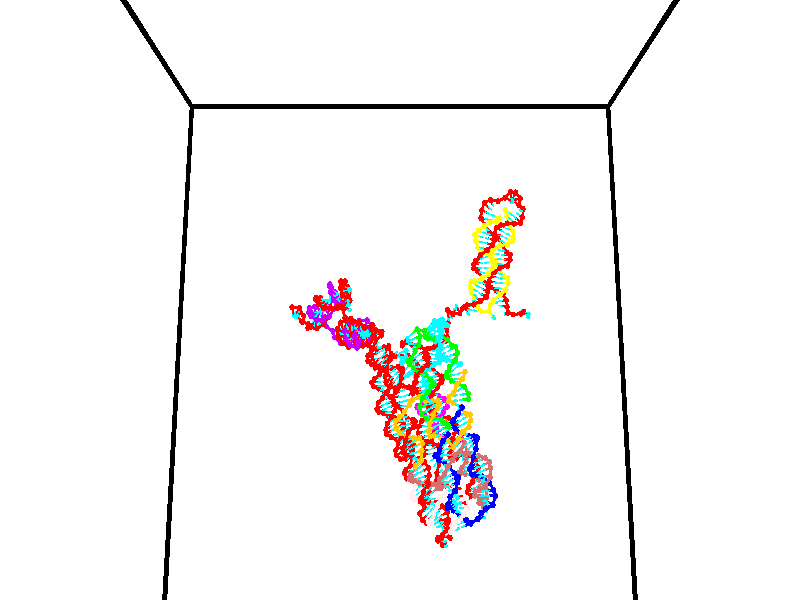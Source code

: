 // switches for output
#declare DRAW_BASES = 1; // possible values are 0, 1; only relevant for DNA ribbons
#declare DRAW_BASES_TYPE = 3; // possible values are 1, 2, 3; only relevant for DNA ribbons
#declare DRAW_FOG = 0; // set to 1 to enable fog

#include "colors.inc"

#include "transforms.inc"
background { rgb <1, 1, 1>}

#default {
   normal{
       ripples 0.25
       frequency 0.20
       turbulence 0.2
       lambda 5
   }
	finish {
		phong 0.1
		phong_size 40.
	}
}

// original window dimensions: 1024x640


// camera settings

camera {
	sky <0, 0.179814, -0.983701>
	up <0, 0.179814, -0.983701>
	right 1.6 * <1, 0, 0>
	location <35, 94.9851, 44.8844>
	look_at <35, 29.7336, 32.9568>
	direction <0, -65.2515, -11.9276>
	angle 67.0682
}


# declare cpy_camera_pos = <35, 94.9851, 44.8844>;
# if (DRAW_FOG = 1)
fog {
	fog_type 2
	up vnormalize(cpy_camera_pos)
	color rgbt<1,1,1,0.3>
	distance 1e-5
	fog_alt 3e-3
	fog_offset 56
}
# end


// LIGHTS

# declare lum = 6;
global_settings {
	ambient_light rgb lum * <0.05, 0.05, 0.05>
	max_trace_level 15
}# declare cpy_direct_light_amount = 0.25;
light_source
{	1000 * <-1, -1.16352, -0.803886>,
	rgb lum * cpy_direct_light_amount
	parallel
}

light_source
{	1000 * <1, 1.16352, 0.803886>,
	rgb lum * cpy_direct_light_amount
	parallel
}

// strand 0

// nucleotide -1

// particle -1
sphere {
	<24.125792, 35.185810, 34.571655> 0.250000
	pigment { color rgbt <1,0,0,0> }
	no_shadow
}
cylinder {
	<24.222496, 35.043423, 34.932728>,  <24.280519, 34.957989, 35.149372>, 0.100000
	pigment { color rgbt <1,0,0,0> }
	no_shadow
}
cylinder {
	<24.222496, 35.043423, 34.932728>,  <24.125792, 35.185810, 34.571655>, 0.100000
	pigment { color rgbt <1,0,0,0> }
	no_shadow
}

// particle -1
sphere {
	<24.222496, 35.043423, 34.932728> 0.100000
	pigment { color rgbt <1,0,0,0> }
	no_shadow
}
sphere {
	0, 1
	scale<0.080000,0.200000,0.300000>
	matrix <0.243724, -0.878178, -0.411586,
		0.939228, 0.319511, -0.125552,
		0.241763, -0.355973, 0.902681,
		24.295025, 34.936630, 35.203533>
	pigment { color rgbt <0,1,1,0> }
	no_shadow
}
cylinder {
	<24.850599, 35.044182, 34.591919>,  <24.125792, 35.185810, 34.571655>, 0.130000
	pigment { color rgbt <1,0,0,0> }
	no_shadow
}

// nucleotide -1

// particle -1
sphere {
	<24.850599, 35.044182, 34.591919> 0.250000
	pigment { color rgbt <1,0,0,0> }
	no_shadow
}
cylinder {
	<24.636528, 34.815659, 34.840820>,  <24.508085, 34.678547, 34.990162>, 0.100000
	pigment { color rgbt <1,0,0,0> }
	no_shadow
}
cylinder {
	<24.636528, 34.815659, 34.840820>,  <24.850599, 35.044182, 34.591919>, 0.100000
	pigment { color rgbt <1,0,0,0> }
	no_shadow
}

// particle -1
sphere {
	<24.636528, 34.815659, 34.840820> 0.100000
	pigment { color rgbt <1,0,0,0> }
	no_shadow
}
sphere {
	0, 1
	scale<0.080000,0.200000,0.300000>
	matrix <0.400124, -0.820183, -0.408902,
		0.743967, 0.030143, 0.667536,
		-0.535176, -0.571306, 0.622250,
		24.475975, 34.644268, 35.027496>
	pigment { color rgbt <0,1,1,0> }
	no_shadow
}
cylinder {
	<25.263157, 34.615658, 35.220436>,  <24.850599, 35.044182, 34.591919>, 0.130000
	pigment { color rgbt <1,0,0,0> }
	no_shadow
}

// nucleotide -1

// particle -1
sphere {
	<25.263157, 34.615658, 35.220436> 0.250000
	pigment { color rgbt <1,0,0,0> }
	no_shadow
}
cylinder {
	<24.932701, 34.466438, 35.051521>,  <24.734428, 34.376907, 34.950172>, 0.100000
	pigment { color rgbt <1,0,0,0> }
	no_shadow
}
cylinder {
	<24.932701, 34.466438, 35.051521>,  <25.263157, 34.615658, 35.220436>, 0.100000
	pigment { color rgbt <1,0,0,0> }
	no_shadow
}

// particle -1
sphere {
	<24.932701, 34.466438, 35.051521> 0.100000
	pigment { color rgbt <1,0,0,0> }
	no_shadow
}
sphere {
	0, 1
	scale<0.080000,0.200000,0.300000>
	matrix <0.542505, -0.729114, -0.417231,
		-0.152250, -0.573785, 0.804730,
		-0.826140, -0.373047, -0.422289,
		24.684858, 34.354523, 34.924835>
	pigment { color rgbt <0,1,1,0> }
	no_shadow
}
cylinder {
	<25.116829, 34.067554, 35.627422>,  <25.263157, 34.615658, 35.220436>, 0.130000
	pigment { color rgbt <1,0,0,0> }
	no_shadow
}

// nucleotide -1

// particle -1
sphere {
	<25.116829, 34.067554, 35.627422> 0.250000
	pigment { color rgbt <1,0,0,0> }
	no_shadow
}
cylinder {
	<24.789232, 34.134892, 35.408001>,  <24.592674, 34.175293, 35.276348>, 0.100000
	pigment { color rgbt <1,0,0,0> }
	no_shadow
}
cylinder {
	<24.789232, 34.134892, 35.408001>,  <25.116829, 34.067554, 35.627422>, 0.100000
	pigment { color rgbt <1,0,0,0> }
	no_shadow
}

// particle -1
sphere {
	<24.789232, 34.134892, 35.408001> 0.100000
	pigment { color rgbt <1,0,0,0> }
	no_shadow
}
sphere {
	0, 1
	scale<0.080000,0.200000,0.300000>
	matrix <-0.025723, -0.965807, -0.257982,
		-0.573228, -0.197175, 0.795318,
		-0.818992, 0.168341, -0.548556,
		24.543535, 34.185394, 35.243435>
	pigment { color rgbt <0,1,1,0> }
	no_shadow
}
cylinder {
	<24.853048, 33.437737, 35.539959>,  <25.116829, 34.067554, 35.627422>, 0.130000
	pigment { color rgbt <1,0,0,0> }
	no_shadow
}

// nucleotide -1

// particle -1
sphere {
	<24.853048, 33.437737, 35.539959> 0.250000
	pigment { color rgbt <1,0,0,0> }
	no_shadow
}
cylinder {
	<24.657978, 33.627308, 35.246685>,  <24.540936, 33.741051, 35.070721>, 0.100000
	pigment { color rgbt <1,0,0,0> }
	no_shadow
}
cylinder {
	<24.657978, 33.627308, 35.246685>,  <24.853048, 33.437737, 35.539959>, 0.100000
	pigment { color rgbt <1,0,0,0> }
	no_shadow
}

// particle -1
sphere {
	<24.657978, 33.627308, 35.246685> 0.100000
	pigment { color rgbt <1,0,0,0> }
	no_shadow
}
sphere {
	0, 1
	scale<0.080000,0.200000,0.300000>
	matrix <-0.310857, -0.879046, -0.361451,
		-0.815805, 0.051643, 0.576017,
		-0.487678, 0.473932, -0.733184,
		24.511675, 33.769489, 35.026730>
	pigment { color rgbt <0,1,1,0> }
	no_shadow
}
cylinder {
	<25.521471, 33.190262, 35.693825>,  <24.853048, 33.437737, 35.539959>, 0.130000
	pigment { color rgbt <1,0,0,0> }
	no_shadow
}

// nucleotide -1

// particle -1
sphere {
	<25.521471, 33.190262, 35.693825> 0.250000
	pigment { color rgbt <1,0,0,0> }
	no_shadow
}
cylinder {
	<25.909782, 33.258511, 35.761330>,  <26.142769, 33.299461, 35.801834>, 0.100000
	pigment { color rgbt <1,0,0,0> }
	no_shadow
}
cylinder {
	<25.909782, 33.258511, 35.761330>,  <25.521471, 33.190262, 35.693825>, 0.100000
	pigment { color rgbt <1,0,0,0> }
	no_shadow
}

// particle -1
sphere {
	<25.909782, 33.258511, 35.761330> 0.100000
	pigment { color rgbt <1,0,0,0> }
	no_shadow
}
sphere {
	0, 1
	scale<0.080000,0.200000,0.300000>
	matrix <-0.136242, 0.970742, -0.197731,
		-0.197563, 0.168960, 0.965620,
		0.970776, 0.170623, 0.168763,
		26.201015, 33.309696, 35.811958>
	pigment { color rgbt <0,1,1,0> }
	no_shadow
}
cylinder {
	<25.555813, 33.725906, 36.143703>,  <25.521471, 33.190262, 35.693825>, 0.130000
	pigment { color rgbt <1,0,0,0> }
	no_shadow
}

// nucleotide -1

// particle -1
sphere {
	<25.555813, 33.725906, 36.143703> 0.250000
	pigment { color rgbt <1,0,0,0> }
	no_shadow
}
cylinder {
	<25.901346, 33.716747, 35.942398>,  <26.108665, 33.711250, 35.821617>, 0.100000
	pigment { color rgbt <1,0,0,0> }
	no_shadow
}
cylinder {
	<25.901346, 33.716747, 35.942398>,  <25.555813, 33.725906, 36.143703>, 0.100000
	pigment { color rgbt <1,0,0,0> }
	no_shadow
}

// particle -1
sphere {
	<25.901346, 33.716747, 35.942398> 0.100000
	pigment { color rgbt <1,0,0,0> }
	no_shadow
}
sphere {
	0, 1
	scale<0.080000,0.200000,0.300000>
	matrix <-0.109995, 0.966290, -0.232775,
		0.491627, 0.256434, 0.832193,
		0.863831, -0.022901, -0.503260,
		26.160496, 33.709877, 35.791420>
	pigment { color rgbt <0,1,1,0> }
	no_shadow
}
cylinder {
	<25.869305, 34.460606, 36.182243>,  <25.555813, 33.725906, 36.143703>, 0.130000
	pigment { color rgbt <1,0,0,0> }
	no_shadow
}

// nucleotide -1

// particle -1
sphere {
	<25.869305, 34.460606, 36.182243> 0.250000
	pigment { color rgbt <1,0,0,0> }
	no_shadow
}
cylinder {
	<26.114401, 34.319794, 35.899223>,  <26.261459, 34.235306, 35.729412>, 0.100000
	pigment { color rgbt <1,0,0,0> }
	no_shadow
}
cylinder {
	<26.114401, 34.319794, 35.899223>,  <25.869305, 34.460606, 36.182243>, 0.100000
	pigment { color rgbt <1,0,0,0> }
	no_shadow
}

// particle -1
sphere {
	<26.114401, 34.319794, 35.899223> 0.100000
	pigment { color rgbt <1,0,0,0> }
	no_shadow
}
sphere {
	0, 1
	scale<0.080000,0.200000,0.300000>
	matrix <0.264402, 0.935032, -0.236234,
		0.744741, -0.042326, 0.666010,
		0.612741, -0.352028, -0.707548,
		26.298223, 34.214184, 35.686958>
	pigment { color rgbt <0,1,1,0> }
	no_shadow
}
cylinder {
	<26.615313, 34.697487, 36.291275>,  <25.869305, 34.460606, 36.182243>, 0.130000
	pigment { color rgbt <1,0,0,0> }
	no_shadow
}

// nucleotide -1

// particle -1
sphere {
	<26.615313, 34.697487, 36.291275> 0.250000
	pigment { color rgbt <1,0,0,0> }
	no_shadow
}
cylinder {
	<26.533634, 34.612858, 35.908958>,  <26.484627, 34.562080, 35.679569>, 0.100000
	pigment { color rgbt <1,0,0,0> }
	no_shadow
}
cylinder {
	<26.533634, 34.612858, 35.908958>,  <26.615313, 34.697487, 36.291275>, 0.100000
	pigment { color rgbt <1,0,0,0> }
	no_shadow
}

// particle -1
sphere {
	<26.533634, 34.612858, 35.908958> 0.100000
	pigment { color rgbt <1,0,0,0> }
	no_shadow
}
sphere {
	0, 1
	scale<0.080000,0.200000,0.300000>
	matrix <0.370210, 0.887163, -0.275473,
		0.906228, -0.410094, -0.102826,
		-0.204193, -0.211575, -0.955794,
		26.472376, 34.549385, 35.622219>
	pigment { color rgbt <0,1,1,0> }
	no_shadow
}
cylinder {
	<27.318329, 34.746136, 35.953571>,  <26.615313, 34.697487, 36.291275>, 0.130000
	pigment { color rgbt <1,0,0,0> }
	no_shadow
}

// nucleotide -1

// particle -1
sphere {
	<27.318329, 34.746136, 35.953571> 0.250000
	pigment { color rgbt <1,0,0,0> }
	no_shadow
}
cylinder {
	<27.000061, 34.790596, 35.715393>,  <26.809101, 34.817272, 35.572487>, 0.100000
	pigment { color rgbt <1,0,0,0> }
	no_shadow
}
cylinder {
	<27.000061, 34.790596, 35.715393>,  <27.318329, 34.746136, 35.953571>, 0.100000
	pigment { color rgbt <1,0,0,0> }
	no_shadow
}

// particle -1
sphere {
	<27.000061, 34.790596, 35.715393> 0.100000
	pigment { color rgbt <1,0,0,0> }
	no_shadow
}
sphere {
	0, 1
	scale<0.080000,0.200000,0.300000>
	matrix <0.453074, 0.761667, -0.463236,
		0.402041, -0.638364, -0.656395,
		-0.795668, 0.111155, -0.595447,
		26.761360, 34.823944, 35.536758>
	pigment { color rgbt <0,1,1,0> }
	no_shadow
}
cylinder {
	<27.708206, 34.856190, 35.397221>,  <27.318329, 34.746136, 35.953571>, 0.130000
	pigment { color rgbt <1,0,0,0> }
	no_shadow
}

// nucleotide -1

// particle -1
sphere {
	<27.708206, 34.856190, 35.397221> 0.250000
	pigment { color rgbt <1,0,0,0> }
	no_shadow
}
cylinder {
	<27.337551, 34.962994, 35.291351>,  <27.115158, 35.027077, 35.227829>, 0.100000
	pigment { color rgbt <1,0,0,0> }
	no_shadow
}
cylinder {
	<27.337551, 34.962994, 35.291351>,  <27.708206, 34.856190, 35.397221>, 0.100000
	pigment { color rgbt <1,0,0,0> }
	no_shadow
}

// particle -1
sphere {
	<27.337551, 34.962994, 35.291351> 0.100000
	pigment { color rgbt <1,0,0,0> }
	no_shadow
}
sphere {
	0, 1
	scale<0.080000,0.200000,0.300000>
	matrix <0.374428, 0.718883, -0.585671,
		0.033892, -0.641806, -0.766118,
		-0.926637, 0.267006, -0.264674,
		27.059561, 35.043095, 35.211948>
	pigment { color rgbt <0,1,1,0> }
	no_shadow
}
cylinder {
	<27.795362, 35.068447, 34.682774>,  <27.708206, 34.856190, 35.397221>, 0.130000
	pigment { color rgbt <1,0,0,0> }
	no_shadow
}

// nucleotide -1

// particle -1
sphere {
	<27.795362, 35.068447, 34.682774> 0.250000
	pigment { color rgbt <1,0,0,0> }
	no_shadow
}
cylinder {
	<27.471928, 35.256714, 34.824001>,  <27.277866, 35.369675, 34.908737>, 0.100000
	pigment { color rgbt <1,0,0,0> }
	no_shadow
}
cylinder {
	<27.471928, 35.256714, 34.824001>,  <27.795362, 35.068447, 34.682774>, 0.100000
	pigment { color rgbt <1,0,0,0> }
	no_shadow
}

// particle -1
sphere {
	<27.471928, 35.256714, 34.824001> 0.100000
	pigment { color rgbt <1,0,0,0> }
	no_shadow
}
sphere {
	0, 1
	scale<0.080000,0.200000,0.300000>
	matrix <0.330842, 0.859931, -0.388666,
		-0.486548, -0.197461, -0.851047,
		-0.808588, 0.470667, 0.353069,
		27.229351, 35.397915, 34.929920>
	pigment { color rgbt <0,1,1,0> }
	no_shadow
}
cylinder {
	<27.504549, 35.458065, 34.201950>,  <27.795362, 35.068447, 34.682774>, 0.130000
	pigment { color rgbt <1,0,0,0> }
	no_shadow
}

// nucleotide -1

// particle -1
sphere {
	<27.504549, 35.458065, 34.201950> 0.250000
	pigment { color rgbt <1,0,0,0> }
	no_shadow
}
cylinder {
	<27.351339, 35.635773, 34.525906>,  <27.259413, 35.742397, 34.720280>, 0.100000
	pigment { color rgbt <1,0,0,0> }
	no_shadow
}
cylinder {
	<27.351339, 35.635773, 34.525906>,  <27.504549, 35.458065, 34.201950>, 0.100000
	pigment { color rgbt <1,0,0,0> }
	no_shadow
}

// particle -1
sphere {
	<27.351339, 35.635773, 34.525906> 0.100000
	pigment { color rgbt <1,0,0,0> }
	no_shadow
}
sphere {
	0, 1
	scale<0.080000,0.200000,0.300000>
	matrix <0.296980, 0.889428, -0.347448,
		-0.874697, 0.107439, -0.472611,
		-0.383024, 0.444267, 0.809888,
		27.236431, 35.769054, 34.768871>
	pigment { color rgbt <0,1,1,0> }
	no_shadow
}
cylinder {
	<27.100676, 36.006664, 33.943516>,  <27.504549, 35.458065, 34.201950>, 0.130000
	pigment { color rgbt <1,0,0,0> }
	no_shadow
}

// nucleotide -1

// particle -1
sphere {
	<27.100676, 36.006664, 33.943516> 0.250000
	pigment { color rgbt <1,0,0,0> }
	no_shadow
}
cylinder {
	<27.180025, 36.103775, 34.323349>,  <27.227634, 36.162041, 34.551250>, 0.100000
	pigment { color rgbt <1,0,0,0> }
	no_shadow
}
cylinder {
	<27.180025, 36.103775, 34.323349>,  <27.100676, 36.006664, 33.943516>, 0.100000
	pigment { color rgbt <1,0,0,0> }
	no_shadow
}

// particle -1
sphere {
	<27.180025, 36.103775, 34.323349> 0.100000
	pigment { color rgbt <1,0,0,0> }
	no_shadow
}
sphere {
	0, 1
	scale<0.080000,0.200000,0.300000>
	matrix <0.119099, 0.955688, -0.269213,
		-0.972864, 0.166499, 0.160670,
		0.198374, 0.242772, 0.949584,
		27.239536, 36.176605, 34.608223>
	pigment { color rgbt <0,1,1,0> }
	no_shadow
}
cylinder {
	<26.747099, 36.648933, 34.023113>,  <27.100676, 36.006664, 33.943516>, 0.130000
	pigment { color rgbt <1,0,0,0> }
	no_shadow
}

// nucleotide -1

// particle -1
sphere {
	<26.747099, 36.648933, 34.023113> 0.250000
	pigment { color rgbt <1,0,0,0> }
	no_shadow
}
cylinder {
	<27.051081, 36.627144, 34.282188>,  <27.233469, 36.614071, 34.437634>, 0.100000
	pigment { color rgbt <1,0,0,0> }
	no_shadow
}
cylinder {
	<27.051081, 36.627144, 34.282188>,  <26.747099, 36.648933, 34.023113>, 0.100000
	pigment { color rgbt <1,0,0,0> }
	no_shadow
}

// particle -1
sphere {
	<27.051081, 36.627144, 34.282188> 0.100000
	pigment { color rgbt <1,0,0,0> }
	no_shadow
}
sphere {
	0, 1
	scale<0.080000,0.200000,0.300000>
	matrix <0.300640, 0.912940, -0.275964,
		-0.576269, 0.404442, 0.710170,
		0.759954, -0.054476, 0.647690,
		27.279066, 36.610802, 34.476494>
	pigment { color rgbt <0,1,1,0> }
	no_shadow
}
cylinder {
	<26.802628, 37.315434, 34.312000>,  <26.747099, 36.648933, 34.023113>, 0.130000
	pigment { color rgbt <1,0,0,0> }
	no_shadow
}

// nucleotide -1

// particle -1
sphere {
	<26.802628, 37.315434, 34.312000> 0.250000
	pigment { color rgbt <1,0,0,0> }
	no_shadow
}
cylinder {
	<27.159094, 37.135731, 34.337276>,  <27.372972, 37.027908, 34.352440>, 0.100000
	pigment { color rgbt <1,0,0,0> }
	no_shadow
}
cylinder {
	<27.159094, 37.135731, 34.337276>,  <26.802628, 37.315434, 34.312000>, 0.100000
	pigment { color rgbt <1,0,0,0> }
	no_shadow
}

// particle -1
sphere {
	<27.159094, 37.135731, 34.337276> 0.100000
	pigment { color rgbt <1,0,0,0> }
	no_shadow
}
sphere {
	0, 1
	scale<0.080000,0.200000,0.300000>
	matrix <0.453081, 0.888466, -0.073111,
		-0.023295, 0.093783, 0.995320,
		0.891165, -0.449258, 0.063188,
		27.426443, 37.000954, 34.356232>
	pigment { color rgbt <0,1,1,0> }
	no_shadow
}
cylinder {
	<27.175463, 37.675846, 34.766945>,  <26.802628, 37.315434, 34.312000>, 0.130000
	pigment { color rgbt <1,0,0,0> }
	no_shadow
}

// nucleotide -1

// particle -1
sphere {
	<27.175463, 37.675846, 34.766945> 0.250000
	pigment { color rgbt <1,0,0,0> }
	no_shadow
}
cylinder {
	<27.492424, 37.489887, 34.608971>,  <27.682600, 37.378311, 34.514187>, 0.100000
	pigment { color rgbt <1,0,0,0> }
	no_shadow
}
cylinder {
	<27.492424, 37.489887, 34.608971>,  <27.175463, 37.675846, 34.766945>, 0.100000
	pigment { color rgbt <1,0,0,0> }
	no_shadow
}

// particle -1
sphere {
	<27.492424, 37.489887, 34.608971> 0.100000
	pigment { color rgbt <1,0,0,0> }
	no_shadow
}
sphere {
	0, 1
	scale<0.080000,0.200000,0.300000>
	matrix <0.562984, 0.806610, 0.180081,
		0.234838, -0.365037, 0.900888,
		0.792402, -0.464896, -0.394933,
		27.730145, 37.350418, 34.490490>
	pigment { color rgbt <0,1,1,0> }
	no_shadow
}
cylinder {
	<27.689602, 37.935131, 35.122837>,  <27.175463, 37.675846, 34.766945>, 0.130000
	pigment { color rgbt <1,0,0,0> }
	no_shadow
}

// nucleotide -1

// particle -1
sphere {
	<27.689602, 37.935131, 35.122837> 0.250000
	pigment { color rgbt <1,0,0,0> }
	no_shadow
}
cylinder {
	<27.867029, 37.761192, 34.809364>,  <27.973486, 37.656830, 34.621281>, 0.100000
	pigment { color rgbt <1,0,0,0> }
	no_shadow
}
cylinder {
	<27.867029, 37.761192, 34.809364>,  <27.689602, 37.935131, 35.122837>, 0.100000
	pigment { color rgbt <1,0,0,0> }
	no_shadow
}

// particle -1
sphere {
	<27.867029, 37.761192, 34.809364> 0.100000
	pigment { color rgbt <1,0,0,0> }
	no_shadow
}
sphere {
	0, 1
	scale<0.080000,0.200000,0.300000>
	matrix <0.696376, 0.717666, -0.004068,
		0.564188, -0.543930, 0.621153,
		0.443568, -0.434851, -0.783678,
		28.000099, 37.630737, 34.574261>
	pigment { color rgbt <0,1,1,0> }
	no_shadow
}
cylinder {
	<28.372541, 38.106903, 35.154842>,  <27.689602, 37.935131, 35.122837>, 0.130000
	pigment { color rgbt <1,0,0,0> }
	no_shadow
}

// nucleotide -1

// particle -1
sphere {
	<28.372541, 38.106903, 35.154842> 0.250000
	pigment { color rgbt <1,0,0,0> }
	no_shadow
}
cylinder {
	<28.375992, 37.957661, 34.783745>,  <28.378063, 37.868114, 34.561085>, 0.100000
	pigment { color rgbt <1,0,0,0> }
	no_shadow
}
cylinder {
	<28.375992, 37.957661, 34.783745>,  <28.372541, 38.106903, 35.154842>, 0.100000
	pigment { color rgbt <1,0,0,0> }
	no_shadow
}

// particle -1
sphere {
	<28.375992, 37.957661, 34.783745> 0.100000
	pigment { color rgbt <1,0,0,0> }
	no_shadow
}
sphere {
	0, 1
	scale<0.080000,0.200000,0.300000>
	matrix <0.736446, 0.629984, -0.246510,
		0.676441, -0.681110, 0.280209,
		0.008627, -0.373109, -0.927748,
		28.378580, 37.845730, 34.505421>
	pigment { color rgbt <0,1,1,0> }
	no_shadow
}
cylinder {
	<28.998072, 37.874683, 35.068550>,  <28.372541, 38.106903, 35.154842>, 0.130000
	pigment { color rgbt <1,0,0,0> }
	no_shadow
}

// nucleotide -1

// particle -1
sphere {
	<28.998072, 37.874683, 35.068550> 0.250000
	pigment { color rgbt <1,0,0,0> }
	no_shadow
}
cylinder {
	<28.861523, 37.940811, 34.698441>,  <28.779593, 37.980488, 34.476376>, 0.100000
	pigment { color rgbt <1,0,0,0> }
	no_shadow
}
cylinder {
	<28.861523, 37.940811, 34.698441>,  <28.998072, 37.874683, 35.068550>, 0.100000
	pigment { color rgbt <1,0,0,0> }
	no_shadow
}

// particle -1
sphere {
	<28.861523, 37.940811, 34.698441> 0.100000
	pigment { color rgbt <1,0,0,0> }
	no_shadow
}
sphere {
	0, 1
	scale<0.080000,0.200000,0.300000>
	matrix <0.707307, 0.693494, -0.137047,
		0.619015, -0.701237, -0.353675,
		-0.341374, 0.165323, -0.925274,
		28.759111, 37.990410, 34.420856>
	pigment { color rgbt <0,1,1,0> }
	no_shadow
}
cylinder {
	<29.642656, 38.026699, 34.696850>,  <28.998072, 37.874683, 35.068550>, 0.130000
	pigment { color rgbt <1,0,0,0> }
	no_shadow
}

// nucleotide -1

// particle -1
sphere {
	<29.642656, 38.026699, 34.696850> 0.250000
	pigment { color rgbt <1,0,0,0> }
	no_shadow
}
cylinder {
	<29.311363, 38.177212, 34.530746>,  <29.112587, 38.267517, 34.431084>, 0.100000
	pigment { color rgbt <1,0,0,0> }
	no_shadow
}
cylinder {
	<29.311363, 38.177212, 34.530746>,  <29.642656, 38.026699, 34.696850>, 0.100000
	pigment { color rgbt <1,0,0,0> }
	no_shadow
}

// particle -1
sphere {
	<29.311363, 38.177212, 34.530746> 0.100000
	pigment { color rgbt <1,0,0,0> }
	no_shadow
}
sphere {
	0, 1
	scale<0.080000,0.200000,0.300000>
	matrix <0.520567, 0.790954, -0.321562,
		0.207456, -0.482500, -0.850974,
		-0.828235, 0.376279, -0.415261,
		29.062893, 38.290096, 34.406170>
	pigment { color rgbt <0,1,1,0> }
	no_shadow
}
cylinder {
	<29.871761, 38.019276, 34.052929>,  <29.642656, 38.026699, 34.696850>, 0.130000
	pigment { color rgbt <1,0,0,0> }
	no_shadow
}

// nucleotide -1

// particle -1
sphere {
	<29.871761, 38.019276, 34.052929> 0.250000
	pigment { color rgbt <1,0,0,0> }
	no_shadow
}
cylinder {
	<29.568110, 38.270950, 34.119678>,  <29.385918, 38.421955, 34.159729>, 0.100000
	pigment { color rgbt <1,0,0,0> }
	no_shadow
}
cylinder {
	<29.568110, 38.270950, 34.119678>,  <29.871761, 38.019276, 34.052929>, 0.100000
	pigment { color rgbt <1,0,0,0> }
	no_shadow
}

// particle -1
sphere {
	<29.568110, 38.270950, 34.119678> 0.100000
	pigment { color rgbt <1,0,0,0> }
	no_shadow
}
sphere {
	0, 1
	scale<0.080000,0.200000,0.300000>
	matrix <0.514435, 0.736966, -0.438450,
		-0.398847, -0.246994, -0.883128,
		-0.759130, 0.629186, 0.166874,
		29.340370, 38.459705, 34.169743>
	pigment { color rgbt <0,1,1,0> }
	no_shadow
}
cylinder {
	<29.951385, 38.436378, 33.486992>,  <29.871761, 38.019276, 34.052929>, 0.130000
	pigment { color rgbt <1,0,0,0> }
	no_shadow
}

// nucleotide -1

// particle -1
sphere {
	<29.951385, 38.436378, 33.486992> 0.250000
	pigment { color rgbt <1,0,0,0> }
	no_shadow
}
cylinder {
	<29.722191, 38.633270, 33.749104>,  <29.584675, 38.751404, 33.906372>, 0.100000
	pigment { color rgbt <1,0,0,0> }
	no_shadow
}
cylinder {
	<29.722191, 38.633270, 33.749104>,  <29.951385, 38.436378, 33.486992>, 0.100000
	pigment { color rgbt <1,0,0,0> }
	no_shadow
}

// particle -1
sphere {
	<29.722191, 38.633270, 33.749104> 0.100000
	pigment { color rgbt <1,0,0,0> }
	no_shadow
}
sphere {
	0, 1
	scale<0.080000,0.200000,0.300000>
	matrix <0.516922, 0.837510, -0.177111,
		-0.635986, 0.237248, -0.734327,
		-0.572986, 0.492230, 0.655283,
		29.550295, 38.780941, 33.945690>
	pigment { color rgbt <0,1,1,0> }
	no_shadow
}
cylinder {
	<29.805994, 39.124966, 33.185997>,  <29.951385, 38.436378, 33.486992>, 0.130000
	pigment { color rgbt <1,0,0,0> }
	no_shadow
}

// nucleotide -1

// particle -1
sphere {
	<29.805994, 39.124966, 33.185997> 0.250000
	pigment { color rgbt <1,0,0,0> }
	no_shadow
}
cylinder {
	<29.720037, 39.152092, 33.575710>,  <29.668465, 39.168365, 33.809536>, 0.100000
	pigment { color rgbt <1,0,0,0> }
	no_shadow
}
cylinder {
	<29.720037, 39.152092, 33.575710>,  <29.805994, 39.124966, 33.185997>, 0.100000
	pigment { color rgbt <1,0,0,0> }
	no_shadow
}

// particle -1
sphere {
	<29.720037, 39.152092, 33.575710> 0.100000
	pigment { color rgbt <1,0,0,0> }
	no_shadow
}
sphere {
	0, 1
	scale<0.080000,0.200000,0.300000>
	matrix <0.532039, 0.844693, 0.058556,
		-0.818998, 0.530938, -0.217594,
		-0.214889, 0.067811, 0.974281,
		29.655571, 39.172436, 33.867996>
	pigment { color rgbt <0,1,1,0> }
	no_shadow
}
cylinder {
	<29.457792, 39.742741, 33.318970>,  <29.805994, 39.124966, 33.185997>, 0.130000
	pigment { color rgbt <1,0,0,0> }
	no_shadow
}

// nucleotide -1

// particle -1
sphere {
	<29.457792, 39.742741, 33.318970> 0.250000
	pigment { color rgbt <1,0,0,0> }
	no_shadow
}
cylinder {
	<29.672867, 39.616936, 33.631886>,  <29.801912, 39.541454, 33.819633>, 0.100000
	pigment { color rgbt <1,0,0,0> }
	no_shadow
}
cylinder {
	<29.672867, 39.616936, 33.631886>,  <29.457792, 39.742741, 33.318970>, 0.100000
	pigment { color rgbt <1,0,0,0> }
	no_shadow
}

// particle -1
sphere {
	<29.672867, 39.616936, 33.631886> 0.100000
	pigment { color rgbt <1,0,0,0> }
	no_shadow
}
sphere {
	0, 1
	scale<0.080000,0.200000,0.300000>
	matrix <0.385877, 0.916744, 0.103343,
		-0.749661, 0.246301, 0.614284,
		0.537688, -0.314510, 0.782289,
		29.834173, 39.522583, 33.866573>
	pigment { color rgbt <0,1,1,0> }
	no_shadow
}
cylinder {
	<29.500690, 40.187206, 33.960606>,  <29.457792, 39.742741, 33.318970>, 0.130000
	pigment { color rgbt <1,0,0,0> }
	no_shadow
}

// nucleotide -1

// particle -1
sphere {
	<29.500690, 40.187206, 33.960606> 0.250000
	pigment { color rgbt <1,0,0,0> }
	no_shadow
}
cylinder {
	<29.862484, 40.016747, 33.967560>,  <30.079561, 39.914471, 33.971733>, 0.100000
	pigment { color rgbt <1,0,0,0> }
	no_shadow
}
cylinder {
	<29.862484, 40.016747, 33.967560>,  <29.500690, 40.187206, 33.960606>, 0.100000
	pigment { color rgbt <1,0,0,0> }
	no_shadow
}

// particle -1
sphere {
	<29.862484, 40.016747, 33.967560> 0.100000
	pigment { color rgbt <1,0,0,0> }
	no_shadow
}
sphere {
	0, 1
	scale<0.080000,0.200000,0.300000>
	matrix <0.407925, 0.876267, 0.256424,
		-0.124514, -0.224837, 0.966408,
		0.904485, -0.426150, 0.017390,
		30.133829, 39.888901, 33.972778>
	pigment { color rgbt <0,1,1,0> }
	no_shadow
}
cylinder {
	<29.709459, 40.500954, 34.568115>,  <29.500690, 40.187206, 33.960606>, 0.130000
	pigment { color rgbt <1,0,0,0> }
	no_shadow
}

// nucleotide -1

// particle -1
sphere {
	<29.709459, 40.500954, 34.568115> 0.250000
	pigment { color rgbt <1,0,0,0> }
	no_shadow
}
cylinder {
	<30.019188, 40.413765, 34.330490>,  <30.205025, 40.361450, 34.187916>, 0.100000
	pigment { color rgbt <1,0,0,0> }
	no_shadow
}
cylinder {
	<30.019188, 40.413765, 34.330490>,  <29.709459, 40.500954, 34.568115>, 0.100000
	pigment { color rgbt <1,0,0,0> }
	no_shadow
}

// particle -1
sphere {
	<30.019188, 40.413765, 34.330490> 0.100000
	pigment { color rgbt <1,0,0,0> }
	no_shadow
}
sphere {
	0, 1
	scale<0.080000,0.200000,0.300000>
	matrix <0.519348, 0.755264, 0.399818,
		0.361525, -0.618114, 0.698022,
		0.774324, -0.217972, -0.594063,
		30.251486, 40.348373, 34.152271>
	pigment { color rgbt <0,1,1,0> }
	no_shadow
}
cylinder {
	<30.395264, 40.507481, 34.939323>,  <29.709459, 40.500954, 34.568115>, 0.130000
	pigment { color rgbt <1,0,0,0> }
	no_shadow
}

// nucleotide -1

// particle -1
sphere {
	<30.395264, 40.507481, 34.939323> 0.250000
	pigment { color rgbt <1,0,0,0> }
	no_shadow
}
cylinder {
	<30.427982, 40.609520, 34.553944>,  <30.447615, 40.670742, 34.322716>, 0.100000
	pigment { color rgbt <1,0,0,0> }
	no_shadow
}
cylinder {
	<30.427982, 40.609520, 34.553944>,  <30.395264, 40.507481, 34.939323>, 0.100000
	pigment { color rgbt <1,0,0,0> }
	no_shadow
}

// particle -1
sphere {
	<30.427982, 40.609520, 34.553944> 0.100000
	pigment { color rgbt <1,0,0,0> }
	no_shadow
}
sphere {
	0, 1
	scale<0.080000,0.200000,0.300000>
	matrix <0.393578, 0.879852, 0.266377,
		0.915645, -0.400982, -0.028430,
		0.081798, 0.255096, -0.963450,
		30.452522, 40.686050, 34.264908>
	pigment { color rgbt <0,1,1,0> }
	no_shadow
}
cylinder {
	<29.943193, 40.253590, 35.465034>,  <30.395264, 40.507481, 34.939323>, 0.130000
	pigment { color rgbt <1,0,0,0> }
	no_shadow
}

// nucleotide -1

// particle -1
sphere {
	<29.943193, 40.253590, 35.465034> 0.250000
	pigment { color rgbt <1,0,0,0> }
	no_shadow
}
cylinder {
	<30.196316, 40.516155, 35.629318>,  <30.348188, 40.673695, 35.727890>, 0.100000
	pigment { color rgbt <1,0,0,0> }
	no_shadow
}
cylinder {
	<30.196316, 40.516155, 35.629318>,  <29.943193, 40.253590, 35.465034>, 0.100000
	pigment { color rgbt <1,0,0,0> }
	no_shadow
}

// particle -1
sphere {
	<30.196316, 40.516155, 35.629318> 0.100000
	pigment { color rgbt <1,0,0,0> }
	no_shadow
}
sphere {
	0, 1
	scale<0.080000,0.200000,0.300000>
	matrix <-0.213732, 0.657890, -0.722149,
		-0.744229, 0.369198, 0.556612,
		0.632805, 0.656410, 0.410711,
		30.386158, 40.713078, 35.752533>
	pigment { color rgbt <0,1,1,0> }
	no_shadow
}
cylinder {
	<29.581408, 40.948875, 35.525650>,  <29.943193, 40.253590, 35.465034>, 0.130000
	pigment { color rgbt <1,0,0,0> }
	no_shadow
}

// nucleotide -1

// particle -1
sphere {
	<29.581408, 40.948875, 35.525650> 0.250000
	pigment { color rgbt <1,0,0,0> }
	no_shadow
}
cylinder {
	<29.975964, 40.976185, 35.465820>,  <30.212698, 40.992573, 35.429924>, 0.100000
	pigment { color rgbt <1,0,0,0> }
	no_shadow
}
cylinder {
	<29.975964, 40.976185, 35.465820>,  <29.581408, 40.948875, 35.525650>, 0.100000
	pigment { color rgbt <1,0,0,0> }
	no_shadow
}

// particle -1
sphere {
	<29.975964, 40.976185, 35.465820> 0.100000
	pigment { color rgbt <1,0,0,0> }
	no_shadow
}
sphere {
	0, 1
	scale<0.080000,0.200000,0.300000>
	matrix <-0.148963, 0.756167, -0.637198,
		0.069594, 0.650807, 0.756047,
		0.986391, 0.068278, -0.149571,
		30.271881, 40.996670, 35.420948>
	pigment { color rgbt <0,1,1,0> }
	no_shadow
}
cylinder {
	<29.844814, 41.616764, 35.710773>,  <29.581408, 40.948875, 35.525650>, 0.130000
	pigment { color rgbt <1,0,0,0> }
	no_shadow
}

// nucleotide -1

// particle -1
sphere {
	<29.844814, 41.616764, 35.710773> 0.250000
	pigment { color rgbt <1,0,0,0> }
	no_shadow
}
cylinder {
	<30.063622, 41.435322, 35.429344>,  <30.194906, 41.326454, 35.260487>, 0.100000
	pigment { color rgbt <1,0,0,0> }
	no_shadow
}
cylinder {
	<30.063622, 41.435322, 35.429344>,  <29.844814, 41.616764, 35.710773>, 0.100000
	pigment { color rgbt <1,0,0,0> }
	no_shadow
}

// particle -1
sphere {
	<30.063622, 41.435322, 35.429344> 0.100000
	pigment { color rgbt <1,0,0,0> }
	no_shadow
}
sphere {
	0, 1
	scale<0.080000,0.200000,0.300000>
	matrix <0.048434, 0.856205, -0.514361,
		0.835718, 0.247288, 0.490330,
		0.547018, -0.453609, -0.703569,
		30.227726, 41.299240, 35.218273>
	pigment { color rgbt <0,1,1,0> }
	no_shadow
}
cylinder {
	<30.076725, 41.529079, 36.481796>,  <29.844814, 41.616764, 35.710773>, 0.130000
	pigment { color rgbt <1,0,0,0> }
	no_shadow
}

// nucleotide -1

// particle -1
sphere {
	<30.076725, 41.529079, 36.481796> 0.250000
	pigment { color rgbt <1,0,0,0> }
	no_shadow
}
cylinder {
	<30.187719, 41.433353, 36.853977>,  <30.254316, 41.375919, 37.077286>, 0.100000
	pigment { color rgbt <1,0,0,0> }
	no_shadow
}
cylinder {
	<30.187719, 41.433353, 36.853977>,  <30.076725, 41.529079, 36.481796>, 0.100000
	pigment { color rgbt <1,0,0,0> }
	no_shadow
}

// particle -1
sphere {
	<30.187719, 41.433353, 36.853977> 0.100000
	pigment { color rgbt <1,0,0,0> }
	no_shadow
}
sphere {
	0, 1
	scale<0.080000,0.200000,0.300000>
	matrix <0.942838, 0.253870, -0.215884,
		-0.184549, 0.937166, 0.296076,
		0.277484, -0.239311, 0.930448,
		30.270964, 41.361561, 37.133110>
	pigment { color rgbt <0,1,1,0> }
	no_shadow
}
cylinder {
	<30.624178, 41.870182, 36.614540>,  <30.076725, 41.529079, 36.481796>, 0.130000
	pigment { color rgbt <1,0,0,0> }
	no_shadow
}

// nucleotide -1

// particle -1
sphere {
	<30.624178, 41.870182, 36.614540> 0.250000
	pigment { color rgbt <1,0,0,0> }
	no_shadow
}
cylinder {
	<30.661419, 41.660568, 36.953175>,  <30.683764, 41.534798, 37.156357>, 0.100000
	pigment { color rgbt <1,0,0,0> }
	no_shadow
}
cylinder {
	<30.661419, 41.660568, 36.953175>,  <30.624178, 41.870182, 36.614540>, 0.100000
	pigment { color rgbt <1,0,0,0> }
	no_shadow
}

// particle -1
sphere {
	<30.661419, 41.660568, 36.953175> 0.100000
	pigment { color rgbt <1,0,0,0> }
	no_shadow
}
sphere {
	0, 1
	scale<0.080000,0.200000,0.300000>
	matrix <0.938314, -0.238215, -0.250642,
		0.333016, 0.817702, 0.469535,
		0.093100, -0.524039, 0.846591,
		30.689348, 41.503357, 37.207153>
	pigment { color rgbt <0,1,1,0> }
	no_shadow
}
cylinder {
	<31.351469, 41.879463, 36.868450>,  <30.624178, 41.870182, 36.614540>, 0.130000
	pigment { color rgbt <1,0,0,0> }
	no_shadow
}

// nucleotide -1

// particle -1
sphere {
	<31.351469, 41.879463, 36.868450> 0.250000
	pigment { color rgbt <1,0,0,0> }
	no_shadow
}
cylinder {
	<31.172009, 41.552052, 37.011967>,  <31.064333, 41.355606, 37.098076>, 0.100000
	pigment { color rgbt <1,0,0,0> }
	no_shadow
}
cylinder {
	<31.172009, 41.552052, 37.011967>,  <31.351469, 41.879463, 36.868450>, 0.100000
	pigment { color rgbt <1,0,0,0> }
	no_shadow
}

// particle -1
sphere {
	<31.172009, 41.552052, 37.011967> 0.100000
	pigment { color rgbt <1,0,0,0> }
	no_shadow
}
sphere {
	0, 1
	scale<0.080000,0.200000,0.300000>
	matrix <0.737386, -0.565863, -0.368864,
		0.504950, 0.099075, 0.857444,
		-0.448651, -0.818525, 0.358789,
		31.037413, 41.306496, 37.119602>
	pigment { color rgbt <0,1,1,0> }
	no_shadow
}
cylinder {
	<31.854259, 41.537952, 37.205254>,  <31.351469, 41.879463, 36.868450>, 0.130000
	pigment { color rgbt <1,0,0,0> }
	no_shadow
}

// nucleotide -1

// particle -1
sphere {
	<31.854259, 41.537952, 37.205254> 0.250000
	pigment { color rgbt <1,0,0,0> }
	no_shadow
}
cylinder {
	<31.612221, 41.266159, 37.039284>,  <31.466997, 41.103085, 36.939701>, 0.100000
	pigment { color rgbt <1,0,0,0> }
	no_shadow
}
cylinder {
	<31.612221, 41.266159, 37.039284>,  <31.854259, 41.537952, 37.205254>, 0.100000
	pigment { color rgbt <1,0,0,0> }
	no_shadow
}

// particle -1
sphere {
	<31.612221, 41.266159, 37.039284> 0.100000
	pigment { color rgbt <1,0,0,0> }
	no_shadow
}
sphere {
	0, 1
	scale<0.080000,0.200000,0.300000>
	matrix <0.761231, -0.341115, -0.551515,
		0.233206, -0.649574, 0.723649,
		-0.605097, -0.679481, -0.414926,
		31.430691, 41.062313, 36.914806>
	pigment { color rgbt <0,1,1,0> }
	no_shadow
}
cylinder {
	<32.555790, 41.426682, 37.024361>,  <31.854259, 41.537952, 37.205254>, 0.130000
	pigment { color rgbt <1,0,0,0> }
	no_shadow
}

// nucleotide -1

// particle -1
sphere {
	<32.555790, 41.426682, 37.024361> 0.250000
	pigment { color rgbt <1,0,0,0> }
	no_shadow
}
cylinder {
	<32.357105, 41.314415, 37.352875>,  <32.237896, 41.247055, 37.549984>, 0.100000
	pigment { color rgbt <1,0,0,0> }
	no_shadow
}
cylinder {
	<32.357105, 41.314415, 37.352875>,  <32.555790, 41.426682, 37.024361>, 0.100000
	pigment { color rgbt <1,0,0,0> }
	no_shadow
}

// particle -1
sphere {
	<32.357105, 41.314415, 37.352875> 0.100000
	pigment { color rgbt <1,0,0,0> }
	no_shadow
}
sphere {
	0, 1
	scale<0.080000,0.200000,0.300000>
	matrix <-0.030256, -0.940093, -0.339573,
		0.867388, -0.193518, 0.458463,
		-0.496711, -0.280671, 0.821281,
		32.208092, 41.230213, 37.599258>
	pigment { color rgbt <0,1,1,0> }
	no_shadow
}
cylinder {
	<32.786274, 40.683887, 37.293091>,  <32.555790, 41.426682, 37.024361>, 0.130000
	pigment { color rgbt <1,0,0,0> }
	no_shadow
}

// nucleotide -1

// particle -1
sphere {
	<32.786274, 40.683887, 37.293091> 0.250000
	pigment { color rgbt <1,0,0,0> }
	no_shadow
}
cylinder {
	<32.410961, 40.760010, 37.408623>,  <32.185776, 40.805683, 37.477940>, 0.100000
	pigment { color rgbt <1,0,0,0> }
	no_shadow
}
cylinder {
	<32.410961, 40.760010, 37.408623>,  <32.786274, 40.683887, 37.293091>, 0.100000
	pigment { color rgbt <1,0,0,0> }
	no_shadow
}

// particle -1
sphere {
	<32.410961, 40.760010, 37.408623> 0.100000
	pigment { color rgbt <1,0,0,0> }
	no_shadow
}
sphere {
	0, 1
	scale<0.080000,0.200000,0.300000>
	matrix <-0.211074, -0.976556, -0.042255,
		0.274013, -0.100611, 0.956449,
		-0.938277, 0.190303, 0.288825,
		32.129478, 40.817101, 37.495270>
	pigment { color rgbt <0,1,1,0> }
	no_shadow
}
cylinder {
	<32.669476, 40.175888, 37.801189>,  <32.786274, 40.683887, 37.293091>, 0.130000
	pigment { color rgbt <1,0,0,0> }
	no_shadow
}

// nucleotide -1

// particle -1
sphere {
	<32.669476, 40.175888, 37.801189> 0.250000
	pigment { color rgbt <1,0,0,0> }
	no_shadow
}
cylinder {
	<32.314976, 40.293037, 37.657642>,  <32.102276, 40.363327, 37.571514>, 0.100000
	pigment { color rgbt <1,0,0,0> }
	no_shadow
}
cylinder {
	<32.314976, 40.293037, 37.657642>,  <32.669476, 40.175888, 37.801189>, 0.100000
	pigment { color rgbt <1,0,0,0> }
	no_shadow
}

// particle -1
sphere {
	<32.314976, 40.293037, 37.657642> 0.100000
	pigment { color rgbt <1,0,0,0> }
	no_shadow
}
sphere {
	0, 1
	scale<0.080000,0.200000,0.300000>
	matrix <-0.320851, -0.946928, 0.019564,
		-0.334091, 0.132481, 0.933184,
		-0.886249, 0.292877, -0.358866,
		32.049103, 40.380901, 37.549984>
	pigment { color rgbt <0,1,1,0> }
	no_shadow
}
cylinder {
	<32.103863, 39.867340, 38.310997>,  <32.669476, 40.175888, 37.801189>, 0.130000
	pigment { color rgbt <1,0,0,0> }
	no_shadow
}

// nucleotide -1

// particle -1
sphere {
	<32.103863, 39.867340, 38.310997> 0.250000
	pigment { color rgbt <1,0,0,0> }
	no_shadow
}
cylinder {
	<31.949835, 39.950542, 37.951340>,  <31.857420, 40.000465, 37.735546>, 0.100000
	pigment { color rgbt <1,0,0,0> }
	no_shadow
}
cylinder {
	<31.949835, 39.950542, 37.951340>,  <32.103863, 39.867340, 38.310997>, 0.100000
	pigment { color rgbt <1,0,0,0> }
	no_shadow
}

// particle -1
sphere {
	<31.949835, 39.950542, 37.951340> 0.100000
	pigment { color rgbt <1,0,0,0> }
	no_shadow
}
sphere {
	0, 1
	scale<0.080000,0.200000,0.300000>
	matrix <-0.389538, -0.919862, -0.045977,
		-0.836651, 0.332546, 0.435233,
		-0.385065, 0.208007, -0.899143,
		31.834314, 40.012943, 37.681599>
	pigment { color rgbt <0,1,1,0> }
	no_shadow
}
cylinder {
	<31.529497, 39.556129, 38.290291>,  <32.103863, 39.867340, 38.310997>, 0.130000
	pigment { color rgbt <1,0,0,0> }
	no_shadow
}

// nucleotide -1

// particle -1
sphere {
	<31.529497, 39.556129, 38.290291> 0.250000
	pigment { color rgbt <1,0,0,0> }
	no_shadow
}
cylinder {
	<31.521889, 39.623402, 37.896061>,  <31.517324, 39.663765, 37.659523>, 0.100000
	pigment { color rgbt <1,0,0,0> }
	no_shadow
}
cylinder {
	<31.521889, 39.623402, 37.896061>,  <31.529497, 39.556129, 38.290291>, 0.100000
	pigment { color rgbt <1,0,0,0> }
	no_shadow
}

// particle -1
sphere {
	<31.521889, 39.623402, 37.896061> 0.100000
	pigment { color rgbt <1,0,0,0> }
	no_shadow
}
sphere {
	0, 1
	scale<0.080000,0.200000,0.300000>
	matrix <-0.368299, -0.917613, -0.149475,
		-0.929513, 0.360143, 0.079392,
		-0.019019, 0.168179, -0.985573,
		31.516184, 39.673855, 37.600388>
	pigment { color rgbt <0,1,1,0> }
	no_shadow
}
cylinder {
	<30.890020, 39.432796, 38.008869>,  <31.529497, 39.556129, 38.290291>, 0.130000
	pigment { color rgbt <1,0,0,0> }
	no_shadow
}

// nucleotide -1

// particle -1
sphere {
	<30.890020, 39.432796, 38.008869> 0.250000
	pigment { color rgbt <1,0,0,0> }
	no_shadow
}
cylinder {
	<31.126724, 39.380562, 37.690681>,  <31.268747, 39.349220, 37.499771>, 0.100000
	pigment { color rgbt <1,0,0,0> }
	no_shadow
}
cylinder {
	<31.126724, 39.380562, 37.690681>,  <30.890020, 39.432796, 38.008869>, 0.100000
	pigment { color rgbt <1,0,0,0> }
	no_shadow
}

// particle -1
sphere {
	<31.126724, 39.380562, 37.690681> 0.100000
	pigment { color rgbt <1,0,0,0> }
	no_shadow
}
sphere {
	0, 1
	scale<0.080000,0.200000,0.300000>
	matrix <-0.383984, -0.913311, -0.135716,
		-0.708785, 0.385758, -0.590605,
		0.591760, -0.130589, -0.795467,
		31.304253, 39.341385, 37.452042>
	pigment { color rgbt <0,1,1,0> }
	no_shadow
}
cylinder {
	<30.490662, 39.420559, 37.410873>,  <30.890020, 39.432796, 38.008869>, 0.130000
	pigment { color rgbt <1,0,0,0> }
	no_shadow
}

// nucleotide -1

// particle -1
sphere {
	<30.490662, 39.420559, 37.410873> 0.250000
	pigment { color rgbt <1,0,0,0> }
	no_shadow
}
cylinder {
	<30.824638, 39.215515, 37.330769>,  <31.025024, 39.092491, 37.282707>, 0.100000
	pigment { color rgbt <1,0,0,0> }
	no_shadow
}
cylinder {
	<30.824638, 39.215515, 37.330769>,  <30.490662, 39.420559, 37.410873>, 0.100000
	pigment { color rgbt <1,0,0,0> }
	no_shadow
}

// particle -1
sphere {
	<30.824638, 39.215515, 37.330769> 0.100000
	pigment { color rgbt <1,0,0,0> }
	no_shadow
}
sphere {
	0, 1
	scale<0.080000,0.200000,0.300000>
	matrix <-0.541854, -0.829356, -0.136244,
		-0.096249, 0.222269, -0.970223,
		0.834943, -0.512606, -0.200263,
		31.075121, 39.061733, 37.270691>
	pigment { color rgbt <0,1,1,0> }
	no_shadow
}
cylinder {
	<30.347128, 38.941490, 36.850887>,  <30.490662, 39.420559, 37.410873>, 0.130000
	pigment { color rgbt <1,0,0,0> }
	no_shadow
}

// nucleotide -1

// particle -1
sphere {
	<30.347128, 38.941490, 36.850887> 0.250000
	pigment { color rgbt <1,0,0,0> }
	no_shadow
}
cylinder {
	<30.684090, 38.792091, 37.006245>,  <30.886267, 38.702450, 37.099461>, 0.100000
	pigment { color rgbt <1,0,0,0> }
	no_shadow
}
cylinder {
	<30.684090, 38.792091, 37.006245>,  <30.347128, 38.941490, 36.850887>, 0.100000
	pigment { color rgbt <1,0,0,0> }
	no_shadow
}

// particle -1
sphere {
	<30.684090, 38.792091, 37.006245> 0.100000
	pigment { color rgbt <1,0,0,0> }
	no_shadow
}
sphere {
	0, 1
	scale<0.080000,0.200000,0.300000>
	matrix <-0.331010, -0.927456, -0.173950,
		0.425192, 0.017973, -0.904925,
		0.842404, -0.373501, 0.388398,
		30.936811, 38.680042, 37.122765>
	pigment { color rgbt <0,1,1,0> }
	no_shadow
}
cylinder {
	<30.719452, 38.419579, 36.367226>,  <30.347128, 38.941490, 36.850887>, 0.130000
	pigment { color rgbt <1,0,0,0> }
	no_shadow
}

// nucleotide -1

// particle -1
sphere {
	<30.719452, 38.419579, 36.367226> 0.250000
	pigment { color rgbt <1,0,0,0> }
	no_shadow
}
cylinder {
	<30.844065, 38.344448, 36.739819>,  <30.918833, 38.299370, 36.963375>, 0.100000
	pigment { color rgbt <1,0,0,0> }
	no_shadow
}
cylinder {
	<30.844065, 38.344448, 36.739819>,  <30.719452, 38.419579, 36.367226>, 0.100000
	pigment { color rgbt <1,0,0,0> }
	no_shadow
}

// particle -1
sphere {
	<30.844065, 38.344448, 36.739819> 0.100000
	pigment { color rgbt <1,0,0,0> }
	no_shadow
}
sphere {
	0, 1
	scale<0.080000,0.200000,0.300000>
	matrix <-0.213191, -0.969095, -0.124113,
		0.926011, -0.159920, -0.341948,
		0.311532, -0.187830, 0.931486,
		30.937525, 38.288097, 37.019264>
	pigment { color rgbt <0,1,1,0> }
	no_shadow
}
cylinder {
	<31.115458, 37.877365, 36.298649>,  <30.719452, 38.419579, 36.367226>, 0.130000
	pigment { color rgbt <1,0,0,0> }
	no_shadow
}

// nucleotide -1

// particle -1
sphere {
	<31.115458, 37.877365, 36.298649> 0.250000
	pigment { color rgbt <1,0,0,0> }
	no_shadow
}
cylinder {
	<31.066216, 37.877731, 36.695606>,  <31.036671, 37.877953, 36.933781>, 0.100000
	pigment { color rgbt <1,0,0,0> }
	no_shadow
}
cylinder {
	<31.066216, 37.877731, 36.695606>,  <31.115458, 37.877365, 36.298649>, 0.100000
	pigment { color rgbt <1,0,0,0> }
	no_shadow
}

// particle -1
sphere {
	<31.066216, 37.877731, 36.695606> 0.100000
	pigment { color rgbt <1,0,0,0> }
	no_shadow
}
sphere {
	0, 1
	scale<0.080000,0.200000,0.300000>
	matrix <-0.079302, -0.996811, -0.008918,
		0.989220, -0.079797, 0.122783,
		-0.123103, 0.000915, 0.992393,
		31.029285, 37.878006, 36.993324>
	pigment { color rgbt <0,1,1,0> }
	no_shadow
}
cylinder {
	<31.569113, 37.380371, 36.547398>,  <31.115458, 37.877365, 36.298649>, 0.130000
	pigment { color rgbt <1,0,0,0> }
	no_shadow
}

// nucleotide -1

// particle -1
sphere {
	<31.569113, 37.380371, 36.547398> 0.250000
	pigment { color rgbt <1,0,0,0> }
	no_shadow
}
cylinder {
	<31.279421, 37.410904, 36.821526>,  <31.105606, 37.429226, 36.986004>, 0.100000
	pigment { color rgbt <1,0,0,0> }
	no_shadow
}
cylinder {
	<31.279421, 37.410904, 36.821526>,  <31.569113, 37.380371, 36.547398>, 0.100000
	pigment { color rgbt <1,0,0,0> }
	no_shadow
}

// particle -1
sphere {
	<31.279421, 37.410904, 36.821526> 0.100000
	pigment { color rgbt <1,0,0,0> }
	no_shadow
}
sphere {
	0, 1
	scale<0.080000,0.200000,0.300000>
	matrix <-0.039106, -0.996801, 0.069705,
		0.688447, 0.023682, 0.724900,
		-0.724232, 0.076336, 0.685318,
		31.062151, 37.433804, 37.027122>
	pigment { color rgbt <0,1,1,0> }
	no_shadow
}
cylinder {
	<31.599010, 36.772049, 36.964359>,  <31.569113, 37.380371, 36.547398>, 0.130000
	pigment { color rgbt <1,0,0,0> }
	no_shadow
}

// nucleotide -1

// particle -1
sphere {
	<31.599010, 36.772049, 36.964359> 0.250000
	pigment { color rgbt <1,0,0,0> }
	no_shadow
}
cylinder {
	<31.234751, 36.911556, 37.052975>,  <31.016195, 36.995262, 37.106144>, 0.100000
	pigment { color rgbt <1,0,0,0> }
	no_shadow
}
cylinder {
	<31.234751, 36.911556, 37.052975>,  <31.599010, 36.772049, 36.964359>, 0.100000
	pigment { color rgbt <1,0,0,0> }
	no_shadow
}

// particle -1
sphere {
	<31.234751, 36.911556, 37.052975> 0.100000
	pigment { color rgbt <1,0,0,0> }
	no_shadow
}
sphere {
	0, 1
	scale<0.080000,0.200000,0.300000>
	matrix <-0.340899, -0.937173, 0.074124,
		0.233473, -0.008021, 0.972330,
		-0.910647, 0.348772, 0.221539,
		30.961557, 37.016190, 37.119438>
	pigment { color rgbt <0,1,1,0> }
	no_shadow
}
cylinder {
	<31.306374, 36.317047, 37.413696>,  <31.599010, 36.772049, 36.964359>, 0.130000
	pigment { color rgbt <1,0,0,0> }
	no_shadow
}

// nucleotide -1

// particle -1
sphere {
	<31.306374, 36.317047, 37.413696> 0.250000
	pigment { color rgbt <1,0,0,0> }
	no_shadow
}
cylinder {
	<30.983957, 36.516384, 37.285980>,  <30.790508, 36.635986, 37.209351>, 0.100000
	pigment { color rgbt <1,0,0,0> }
	no_shadow
}
cylinder {
	<30.983957, 36.516384, 37.285980>,  <31.306374, 36.317047, 37.413696>, 0.100000
	pigment { color rgbt <1,0,0,0> }
	no_shadow
}

// particle -1
sphere {
	<30.983957, 36.516384, 37.285980> 0.100000
	pigment { color rgbt <1,0,0,0> }
	no_shadow
}
sphere {
	0, 1
	scale<0.080000,0.200000,0.300000>
	matrix <-0.567854, -0.803244, 0.179834,
		-0.166851, 0.326266, 0.930436,
		-0.806041, 0.498347, -0.319294,
		30.742146, 36.665890, 37.190193>
	pigment { color rgbt <0,1,1,0> }
	no_shadow
}
cylinder {
	<30.705351, 36.167145, 37.938416>,  <31.306374, 36.317047, 37.413696>, 0.130000
	pigment { color rgbt <1,0,0,0> }
	no_shadow
}

// nucleotide -1

// particle -1
sphere {
	<30.705351, 36.167145, 37.938416> 0.250000
	pigment { color rgbt <1,0,0,0> }
	no_shadow
}
cylinder {
	<30.554405, 36.306561, 37.595226>,  <30.463839, 36.390209, 37.389313>, 0.100000
	pigment { color rgbt <1,0,0,0> }
	no_shadow
}
cylinder {
	<30.554405, 36.306561, 37.595226>,  <30.705351, 36.167145, 37.938416>, 0.100000
	pigment { color rgbt <1,0,0,0> }
	no_shadow
}

// particle -1
sphere {
	<30.554405, 36.306561, 37.595226> 0.100000
	pigment { color rgbt <1,0,0,0> }
	no_shadow
}
sphere {
	0, 1
	scale<0.080000,0.200000,0.300000>
	matrix <-0.569635, -0.817829, -0.081686,
		-0.730147, 0.457906, 0.507157,
		-0.377363, 0.348537, -0.857974,
		30.441196, 36.411121, 37.337833>
	pigment { color rgbt <0,1,1,0> }
	no_shadow
}
cylinder {
	<29.939484, 36.050533, 38.034634>,  <30.705351, 36.167145, 37.938416>, 0.130000
	pigment { color rgbt <1,0,0,0> }
	no_shadow
}

// nucleotide -1

// particle -1
sphere {
	<29.939484, 36.050533, 38.034634> 0.250000
	pigment { color rgbt <1,0,0,0> }
	no_shadow
}
cylinder {
	<30.010696, 36.062275, 37.641197>,  <30.053425, 36.069321, 37.405136>, 0.100000
	pigment { color rgbt <1,0,0,0> }
	no_shadow
}
cylinder {
	<30.010696, 36.062275, 37.641197>,  <29.939484, 36.050533, 38.034634>, 0.100000
	pigment { color rgbt <1,0,0,0> }
	no_shadow
}

// particle -1
sphere {
	<30.010696, 36.062275, 37.641197> 0.100000
	pigment { color rgbt <1,0,0,0> }
	no_shadow
}
sphere {
	0, 1
	scale<0.080000,0.200000,0.300000>
	matrix <-0.660630, -0.737241, -0.141580,
		-0.729297, 0.674993, -0.111858,
		0.178031, 0.029357, -0.983587,
		30.064106, 36.071083, 37.346123>
	pigment { color rgbt <0,1,1,0> }
	no_shadow
}
cylinder {
	<29.329287, 36.025326, 37.692009>,  <29.939484, 36.050533, 38.034634>, 0.130000
	pigment { color rgbt <1,0,0,0> }
	no_shadow
}

// nucleotide -1

// particle -1
sphere {
	<29.329287, 36.025326, 37.692009> 0.250000
	pigment { color rgbt <1,0,0,0> }
	no_shadow
}
cylinder {
	<29.567055, 35.943474, 37.380936>,  <29.709715, 35.894363, 37.194290>, 0.100000
	pigment { color rgbt <1,0,0,0> }
	no_shadow
}
cylinder {
	<29.567055, 35.943474, 37.380936>,  <29.329287, 36.025326, 37.692009>, 0.100000
	pigment { color rgbt <1,0,0,0> }
	no_shadow
}

// particle -1
sphere {
	<29.567055, 35.943474, 37.380936> 0.100000
	pigment { color rgbt <1,0,0,0> }
	no_shadow
}
sphere {
	0, 1
	scale<0.080000,0.200000,0.300000>
	matrix <-0.623522, -0.727996, -0.285029,
		-0.507825, 0.654329, -0.560327,
		0.594419, -0.204631, -0.777684,
		29.745380, 35.882084, 37.147629>
	pigment { color rgbt <0,1,1,0> }
	no_shadow
}
cylinder {
	<28.878611, 35.794743, 37.144547>,  <29.329287, 36.025326, 37.692009>, 0.130000
	pigment { color rgbt <1,0,0,0> }
	no_shadow
}

// nucleotide -1

// particle -1
sphere {
	<28.878611, 35.794743, 37.144547> 0.250000
	pigment { color rgbt <1,0,0,0> }
	no_shadow
}
cylinder {
	<29.239464, 35.656727, 37.040932>,  <29.455976, 35.573917, 36.978764>, 0.100000
	pigment { color rgbt <1,0,0,0> }
	no_shadow
}
cylinder {
	<29.239464, 35.656727, 37.040932>,  <28.878611, 35.794743, 37.144547>, 0.100000
	pigment { color rgbt <1,0,0,0> }
	no_shadow
}

// particle -1
sphere {
	<29.239464, 35.656727, 37.040932> 0.100000
	pigment { color rgbt <1,0,0,0> }
	no_shadow
}
sphere {
	0, 1
	scale<0.080000,0.200000,0.300000>
	matrix <-0.426207, -0.806041, -0.410664,
		-0.067097, 0.480878, -0.874217,
		0.902134, -0.345042, -0.259037,
		29.510103, 35.553215, 36.963223>
	pigment { color rgbt <0,1,1,0> }
	no_shadow
}
cylinder {
	<28.794050, 35.677750, 36.474731>,  <28.878611, 35.794743, 37.144547>, 0.130000
	pigment { color rgbt <1,0,0,0> }
	no_shadow
}

// nucleotide -1

// particle -1
sphere {
	<28.794050, 35.677750, 36.474731> 0.250000
	pigment { color rgbt <1,0,0,0> }
	no_shadow
}
cylinder {
	<29.103081, 35.466118, 36.615131>,  <29.288498, 35.339138, 36.699371>, 0.100000
	pigment { color rgbt <1,0,0,0> }
	no_shadow
}
cylinder {
	<29.103081, 35.466118, 36.615131>,  <28.794050, 35.677750, 36.474731>, 0.100000
	pigment { color rgbt <1,0,0,0> }
	no_shadow
}

// particle -1
sphere {
	<29.103081, 35.466118, 36.615131> 0.100000
	pigment { color rgbt <1,0,0,0> }
	no_shadow
}
sphere {
	0, 1
	scale<0.080000,0.200000,0.300000>
	matrix <-0.339494, -0.811393, -0.475799,
		0.536538, 0.248426, -0.806481,
		0.772574, -0.529080, 0.351004,
		29.334852, 35.307392, 36.720432>
	pigment { color rgbt <0,1,1,0> }
	no_shadow
}
cylinder {
	<29.061802, 35.228844, 35.865677>,  <28.794050, 35.677750, 36.474731>, 0.130000
	pigment { color rgbt <1,0,0,0> }
	no_shadow
}

// nucleotide -1

// particle -1
sphere {
	<29.061802, 35.228844, 35.865677> 0.250000
	pigment { color rgbt <1,0,0,0> }
	no_shadow
}
cylinder {
	<29.193810, 35.048920, 36.197643>,  <29.273014, 34.940968, 36.396824>, 0.100000
	pigment { color rgbt <1,0,0,0> }
	no_shadow
}
cylinder {
	<29.193810, 35.048920, 36.197643>,  <29.061802, 35.228844, 35.865677>, 0.100000
	pigment { color rgbt <1,0,0,0> }
	no_shadow
}

// particle -1
sphere {
	<29.193810, 35.048920, 36.197643> 0.100000
	pigment { color rgbt <1,0,0,0> }
	no_shadow
}
sphere {
	0, 1
	scale<0.080000,0.200000,0.300000>
	matrix <-0.389224, -0.865800, -0.314477,
		0.859995, -0.219239, -0.460807,
		0.330021, -0.449806, 0.829916,
		29.292816, 34.913979, 36.446617>
	pigment { color rgbt <0,1,1,0> }
	no_shadow
}
cylinder {
	<29.648415, 34.853298, 35.695438>,  <29.061802, 35.228844, 35.865677>, 0.130000
	pigment { color rgbt <1,0,0,0> }
	no_shadow
}

// nucleotide -1

// particle -1
sphere {
	<29.648415, 34.853298, 35.695438> 0.250000
	pigment { color rgbt <1,0,0,0> }
	no_shadow
}
cylinder {
	<29.483820, 34.699356, 36.025909>,  <29.385063, 34.606991, 36.224190>, 0.100000
	pigment { color rgbt <1,0,0,0> }
	no_shadow
}
cylinder {
	<29.483820, 34.699356, 36.025909>,  <29.648415, 34.853298, 35.695438>, 0.100000
	pigment { color rgbt <1,0,0,0> }
	no_shadow
}

// particle -1
sphere {
	<29.483820, 34.699356, 36.025909> 0.100000
	pigment { color rgbt <1,0,0,0> }
	no_shadow
}
sphere {
	0, 1
	scale<0.080000,0.200000,0.300000>
	matrix <-0.195432, -0.848133, -0.492419,
		0.890216, -0.364086, 0.273784,
		-0.411488, -0.384853, 0.826175,
		29.360373, 34.583900, 36.273762>
	pigment { color rgbt <0,1,1,0> }
	no_shadow
}
cylinder {
	<29.936472, 34.252522, 35.794079>,  <29.648415, 34.853298, 35.695438>, 0.130000
	pigment { color rgbt <1,0,0,0> }
	no_shadow
}

// nucleotide -1

// particle -1
sphere {
	<29.936472, 34.252522, 35.794079> 0.250000
	pigment { color rgbt <1,0,0,0> }
	no_shadow
}
cylinder {
	<29.628954, 34.198185, 36.044041>,  <29.444443, 34.165585, 36.194019>, 0.100000
	pigment { color rgbt <1,0,0,0> }
	no_shadow
}
cylinder {
	<29.628954, 34.198185, 36.044041>,  <29.936472, 34.252522, 35.794079>, 0.100000
	pigment { color rgbt <1,0,0,0> }
	no_shadow
}

// particle -1
sphere {
	<29.628954, 34.198185, 36.044041> 0.100000
	pigment { color rgbt <1,0,0,0> }
	no_shadow
}
sphere {
	0, 1
	scale<0.080000,0.200000,0.300000>
	matrix <-0.076382, -0.950680, -0.300621,
		0.634919, -0.278847, 0.720501,
		-0.768793, -0.135837, 0.624904,
		29.398315, 34.157433, 36.231510>
	pigment { color rgbt <0,1,1,0> }
	no_shadow
}
cylinder {
	<30.163023, 33.735523, 36.193375>,  <29.936472, 34.252522, 35.794079>, 0.130000
	pigment { color rgbt <1,0,0,0> }
	no_shadow
}

// nucleotide -1

// particle -1
sphere {
	<30.163023, 33.735523, 36.193375> 0.250000
	pigment { color rgbt <1,0,0,0> }
	no_shadow
}
cylinder {
	<29.766247, 33.760612, 36.237404>,  <29.528181, 33.775665, 36.263821>, 0.100000
	pigment { color rgbt <1,0,0,0> }
	no_shadow
}
cylinder {
	<29.766247, 33.760612, 36.237404>,  <30.163023, 33.735523, 36.193375>, 0.100000
	pigment { color rgbt <1,0,0,0> }
	no_shadow
}

// particle -1
sphere {
	<29.766247, 33.760612, 36.237404> 0.100000
	pigment { color rgbt <1,0,0,0> }
	no_shadow
}
sphere {
	0, 1
	scale<0.080000,0.200000,0.300000>
	matrix <-0.095269, -0.942042, -0.321685,
		0.083515, -0.329579, 0.940427,
		-0.991942, 0.062728, 0.110073,
		29.468664, 33.779430, 36.270424>
	pigment { color rgbt <0,1,1,0> }
	no_shadow
}
cylinder {
	<30.783964, 33.994286, 36.122326>,  <30.163023, 33.735523, 36.193375>, 0.130000
	pigment { color rgbt <1,0,0,0> }
	no_shadow
}

// nucleotide -1

// particle -1
sphere {
	<30.783964, 33.994286, 36.122326> 0.250000
	pigment { color rgbt <1,0,0,0> }
	no_shadow
}
cylinder {
	<30.609203, 33.987579, 36.482067>,  <30.504347, 33.983555, 36.697910>, 0.100000
	pigment { color rgbt <1,0,0,0> }
	no_shadow
}
cylinder {
	<30.609203, 33.987579, 36.482067>,  <30.783964, 33.994286, 36.122326>, 0.100000
	pigment { color rgbt <1,0,0,0> }
	no_shadow
}

// particle -1
sphere {
	<30.609203, 33.987579, 36.482067> 0.100000
	pigment { color rgbt <1,0,0,0> }
	no_shadow
}
sphere {
	0, 1
	scale<0.080000,0.200000,0.300000>
	matrix <0.272200, 0.950486, 0.149948,
		-0.857336, 0.310316, -0.410705,
		-0.436900, -0.016762, 0.899354,
		30.478132, 33.982552, 36.751873>
	pigment { color rgbt <0,1,1,0> }
	no_shadow
}
cylinder {
	<31.430031, 34.342598, 36.331776>,  <30.783964, 33.994286, 36.122326>, 0.130000
	pigment { color rgbt <1,0,0,0> }
	no_shadow
}

// nucleotide -1

// particle -1
sphere {
	<31.430031, 34.342598, 36.331776> 0.250000
	pigment { color rgbt <1,0,0,0> }
	no_shadow
}
cylinder {
	<31.764900, 34.347130, 36.113049>,  <31.965822, 34.349850, 35.981812>, 0.100000
	pigment { color rgbt <1,0,0,0> }
	no_shadow
}
cylinder {
	<31.764900, 34.347130, 36.113049>,  <31.430031, 34.342598, 36.331776>, 0.100000
	pigment { color rgbt <1,0,0,0> }
	no_shadow
}

// particle -1
sphere {
	<31.764900, 34.347130, 36.113049> 0.100000
	pigment { color rgbt <1,0,0,0> }
	no_shadow
}
sphere {
	0, 1
	scale<0.080000,0.200000,0.300000>
	matrix <0.499125, 0.392975, 0.772298,
		0.223633, -0.919480, 0.323336,
		0.837175, 0.011326, -0.546818,
		32.016052, 34.350529, 35.949001>
	pigment { color rgbt <0,1,1,0> }
	no_shadow
}
cylinder {
	<32.140751, 33.995899, 36.580246>,  <31.430031, 34.342598, 36.331776>, 0.130000
	pigment { color rgbt <1,0,0,0> }
	no_shadow
}

// nucleotide -1

// particle -1
sphere {
	<32.140751, 33.995899, 36.580246> 0.250000
	pigment { color rgbt <1,0,0,0> }
	no_shadow
}
cylinder {
	<32.160744, 34.341225, 36.379368>,  <32.172737, 34.548420, 36.258842>, 0.100000
	pigment { color rgbt <1,0,0,0> }
	no_shadow
}
cylinder {
	<32.160744, 34.341225, 36.379368>,  <32.140751, 33.995899, 36.580246>, 0.100000
	pigment { color rgbt <1,0,0,0> }
	no_shadow
}

// particle -1
sphere {
	<32.160744, 34.341225, 36.379368> 0.100000
	pigment { color rgbt <1,0,0,0> }
	no_shadow
}
sphere {
	0, 1
	scale<0.080000,0.200000,0.300000>
	matrix <0.327933, 0.460758, 0.824720,
		0.943378, -0.205902, -0.260081,
		0.049977, 0.863312, -0.502191,
		32.175735, 34.600220, 36.228710>
	pigment { color rgbt <0,1,1,0> }
	no_shadow
}
cylinder {
	<32.822231, 34.271008, 36.528439>,  <32.140751, 33.995899, 36.580246>, 0.130000
	pigment { color rgbt <1,0,0,0> }
	no_shadow
}

// nucleotide -1

// particle -1
sphere {
	<32.822231, 34.271008, 36.528439> 0.250000
	pigment { color rgbt <1,0,0,0> }
	no_shadow
}
cylinder {
	<32.562210, 34.574318, 36.548260>,  <32.406197, 34.756302, 36.560150>, 0.100000
	pigment { color rgbt <1,0,0,0> }
	no_shadow
}
cylinder {
	<32.562210, 34.574318, 36.548260>,  <32.822231, 34.271008, 36.528439>, 0.100000
	pigment { color rgbt <1,0,0,0> }
	no_shadow
}

// particle -1
sphere {
	<32.562210, 34.574318, 36.548260> 0.100000
	pigment { color rgbt <1,0,0,0> }
	no_shadow
}
sphere {
	0, 1
	scale<0.080000,0.200000,0.300000>
	matrix <0.489318, 0.367808, 0.790750,
		0.581379, 0.538274, -0.610131,
		-0.650051, 0.758273, 0.049551,
		32.367195, 34.801800, 36.563126>
	pigment { color rgbt <0,1,1,0> }
	no_shadow
}
cylinder {
	<33.196644, 34.932140, 36.603733>,  <32.822231, 34.271008, 36.528439>, 0.130000
	pigment { color rgbt <1,0,0,0> }
	no_shadow
}

// nucleotide -1

// particle -1
sphere {
	<33.196644, 34.932140, 36.603733> 0.250000
	pigment { color rgbt <1,0,0,0> }
	no_shadow
}
cylinder {
	<32.831043, 34.925610, 36.765888>,  <32.611683, 34.921692, 36.863182>, 0.100000
	pigment { color rgbt <1,0,0,0> }
	no_shadow
}
cylinder {
	<32.831043, 34.925610, 36.765888>,  <33.196644, 34.932140, 36.603733>, 0.100000
	pigment { color rgbt <1,0,0,0> }
	no_shadow
}

// particle -1
sphere {
	<32.831043, 34.925610, 36.765888> 0.100000
	pigment { color rgbt <1,0,0,0> }
	no_shadow
}
sphere {
	0, 1
	scale<0.080000,0.200000,0.300000>
	matrix <0.377409, 0.332478, 0.864303,
		-0.148891, 0.942970, -0.297724,
		-0.913999, -0.016323, 0.405389,
		32.556843, 34.920712, 36.887505>
	pigment { color rgbt <0,1,1,0> }
	no_shadow
}
cylinder {
	<33.166603, 35.483692, 36.995667>,  <33.196644, 34.932140, 36.603733>, 0.130000
	pigment { color rgbt <1,0,0,0> }
	no_shadow
}

// nucleotide -1

// particle -1
sphere {
	<33.166603, 35.483692, 36.995667> 0.250000
	pigment { color rgbt <1,0,0,0> }
	no_shadow
}
cylinder {
	<32.872799, 35.242939, 37.121037>,  <32.696518, 35.098488, 37.196259>, 0.100000
	pigment { color rgbt <1,0,0,0> }
	no_shadow
}
cylinder {
	<32.872799, 35.242939, 37.121037>,  <33.166603, 35.483692, 36.995667>, 0.100000
	pigment { color rgbt <1,0,0,0> }
	no_shadow
}

// particle -1
sphere {
	<32.872799, 35.242939, 37.121037> 0.100000
	pigment { color rgbt <1,0,0,0> }
	no_shadow
}
sphere {
	0, 1
	scale<0.080000,0.200000,0.300000>
	matrix <0.233146, 0.209932, 0.949511,
		-0.637289, 0.770500, -0.013871,
		-0.734510, -0.601879, 0.313426,
		32.652447, 35.062374, 37.215065>
	pigment { color rgbt <0,1,1,0> }
	no_shadow
}
cylinder {
	<32.630016, 35.854782, 37.392509>,  <33.166603, 35.483692, 36.995667>, 0.130000
	pigment { color rgbt <1,0,0,0> }
	no_shadow
}

// nucleotide -1

// particle -1
sphere {
	<32.630016, 35.854782, 37.392509> 0.250000
	pigment { color rgbt <1,0,0,0> }
	no_shadow
}
cylinder {
	<32.656250, 35.468742, 37.493927>,  <32.671989, 35.237118, 37.554775>, 0.100000
	pigment { color rgbt <1,0,0,0> }
	no_shadow
}
cylinder {
	<32.656250, 35.468742, 37.493927>,  <32.630016, 35.854782, 37.392509>, 0.100000
	pigment { color rgbt <1,0,0,0> }
	no_shadow
}

// particle -1
sphere {
	<32.656250, 35.468742, 37.493927> 0.100000
	pigment { color rgbt <1,0,0,0> }
	no_shadow
}
sphere {
	0, 1
	scale<0.080000,0.200000,0.300000>
	matrix <0.195823, 0.261595, 0.945104,
		-0.978444, -0.012336, 0.206146,
		0.065585, -0.965099, 0.253540,
		32.675926, 35.179214, 37.569988>
	pigment { color rgbt <0,1,1,0> }
	no_shadow
}
cylinder {
	<32.310818, 35.852444, 38.074097>,  <32.630016, 35.854782, 37.392509>, 0.130000
	pigment { color rgbt <1,0,0,0> }
	no_shadow
}

// nucleotide -1

// particle -1
sphere {
	<32.310818, 35.852444, 38.074097> 0.250000
	pigment { color rgbt <1,0,0,0> }
	no_shadow
}
cylinder {
	<32.537312, 35.527256, 38.019753>,  <32.673206, 35.332142, 37.987144>, 0.100000
	pigment { color rgbt <1,0,0,0> }
	no_shadow
}
cylinder {
	<32.537312, 35.527256, 38.019753>,  <32.310818, 35.852444, 38.074097>, 0.100000
	pigment { color rgbt <1,0,0,0> }
	no_shadow
}

// particle -1
sphere {
	<32.537312, 35.527256, 38.019753> 0.100000
	pigment { color rgbt <1,0,0,0> }
	no_shadow
}
sphere {
	0, 1
	scale<0.080000,0.200000,0.300000>
	matrix <0.377592, 0.109333, 0.919495,
		-0.732667, -0.571950, 0.368879,
		0.566236, -0.812969, -0.135859,
		32.707184, 35.283363, 37.978996>
	pigment { color rgbt <0,1,1,0> }
	no_shadow
}
cylinder {
	<32.207912, 35.451202, 38.652599>,  <32.310818, 35.852444, 38.074097>, 0.130000
	pigment { color rgbt <1,0,0,0> }
	no_shadow
}

// nucleotide -1

// particle -1
sphere {
	<32.207912, 35.451202, 38.652599> 0.250000
	pigment { color rgbt <1,0,0,0> }
	no_shadow
}
cylinder {
	<32.548046, 35.309807, 38.496662>,  <32.752125, 35.224968, 38.403099>, 0.100000
	pigment { color rgbt <1,0,0,0> }
	no_shadow
}
cylinder {
	<32.548046, 35.309807, 38.496662>,  <32.207912, 35.451202, 38.652599>, 0.100000
	pigment { color rgbt <1,0,0,0> }
	no_shadow
}

// particle -1
sphere {
	<32.548046, 35.309807, 38.496662> 0.100000
	pigment { color rgbt <1,0,0,0> }
	no_shadow
}
sphere {
	0, 1
	scale<0.080000,0.200000,0.300000>
	matrix <0.426273, 0.028277, 0.904152,
		-0.308587, -0.935010, 0.174729,
		0.850332, -0.353492, -0.389844,
		32.803146, 35.203758, 38.379707>
	pigment { color rgbt <0,1,1,0> }
	no_shadow
}
cylinder {
	<32.491608, 35.082176, 39.271305>,  <32.207912, 35.451202, 38.652599>, 0.130000
	pigment { color rgbt <1,0,0,0> }
	no_shadow
}

// nucleotide -1

// particle -1
sphere {
	<32.491608, 35.082176, 39.271305> 0.250000
	pigment { color rgbt <1,0,0,0> }
	no_shadow
}
cylinder {
	<32.803062, 35.067863, 39.020721>,  <32.989933, 35.059277, 38.870373>, 0.100000
	pigment { color rgbt <1,0,0,0> }
	no_shadow
}
cylinder {
	<32.803062, 35.067863, 39.020721>,  <32.491608, 35.082176, 39.271305>, 0.100000
	pigment { color rgbt <1,0,0,0> }
	no_shadow
}

// particle -1
sphere {
	<32.803062, 35.067863, 39.020721> 0.100000
	pigment { color rgbt <1,0,0,0> }
	no_shadow
}
sphere {
	0, 1
	scale<0.080000,0.200000,0.300000>
	matrix <0.627095, 0.009459, 0.778886,
		-0.021945, -0.999315, 0.029804,
		0.778634, -0.035783, -0.626458,
		33.036652, 35.057129, 38.832783>
	pigment { color rgbt <0,1,1,0> }
	no_shadow
}
cylinder {
	<32.795506, 34.515617, 39.481842>,  <32.491608, 35.082176, 39.271305>, 0.130000
	pigment { color rgbt <1,0,0,0> }
	no_shadow
}

// nucleotide -1

// particle -1
sphere {
	<32.795506, 34.515617, 39.481842> 0.250000
	pigment { color rgbt <1,0,0,0> }
	no_shadow
}
cylinder {
	<33.056072, 34.737312, 39.274582>,  <33.212410, 34.870331, 39.150227>, 0.100000
	pigment { color rgbt <1,0,0,0> }
	no_shadow
}
cylinder {
	<33.056072, 34.737312, 39.274582>,  <32.795506, 34.515617, 39.481842>, 0.100000
	pigment { color rgbt <1,0,0,0> }
	no_shadow
}

// particle -1
sphere {
	<33.056072, 34.737312, 39.274582> 0.100000
	pigment { color rgbt <1,0,0,0> }
	no_shadow
}
sphere {
	0, 1
	scale<0.080000,0.200000,0.300000>
	matrix <0.670536, -0.100993, 0.734971,
		0.355021, -0.826207, -0.437426,
		0.651415, 0.554240, -0.518148,
		33.251495, 34.903584, 39.119137>
	pigment { color rgbt <0,1,1,0> }
	no_shadow
}
cylinder {
	<33.353783, 34.161575, 39.557045>,  <32.795506, 34.515617, 39.481842>, 0.130000
	pigment { color rgbt <1,0,0,0> }
	no_shadow
}

// nucleotide -1

// particle -1
sphere {
	<33.353783, 34.161575, 39.557045> 0.250000
	pigment { color rgbt <1,0,0,0> }
	no_shadow
}
cylinder {
	<33.505249, 34.515572, 39.448673>,  <33.596130, 34.727970, 39.383652>, 0.100000
	pigment { color rgbt <1,0,0,0> }
	no_shadow
}
cylinder {
	<33.505249, 34.515572, 39.448673>,  <33.353783, 34.161575, 39.557045>, 0.100000
	pigment { color rgbt <1,0,0,0> }
	no_shadow
}

// particle -1
sphere {
	<33.505249, 34.515572, 39.448673> 0.100000
	pigment { color rgbt <1,0,0,0> }
	no_shadow
}
sphere {
	0, 1
	scale<0.080000,0.200000,0.300000>
	matrix <0.662006, -0.054418, 0.747520,
		0.646805, -0.462418, -0.606476,
		0.378670, 0.884990, -0.270926,
		33.618851, 34.781067, 39.367397>
	pigment { color rgbt <0,1,1,0> }
	no_shadow
}
cylinder {
	<34.127159, 34.114544, 39.561825>,  <33.353783, 34.161575, 39.557045>, 0.130000
	pigment { color rgbt <1,0,0,0> }
	no_shadow
}

// nucleotide -1

// particle -1
sphere {
	<34.127159, 34.114544, 39.561825> 0.250000
	pigment { color rgbt <1,0,0,0> }
	no_shadow
}
cylinder {
	<34.053780, 34.507347, 39.579731>,  <34.009754, 34.743031, 39.590473>, 0.100000
	pigment { color rgbt <1,0,0,0> }
	no_shadow
}
cylinder {
	<34.053780, 34.507347, 39.579731>,  <34.127159, 34.114544, 39.561825>, 0.100000
	pigment { color rgbt <1,0,0,0> }
	no_shadow
}

// particle -1
sphere {
	<34.053780, 34.507347, 39.579731> 0.100000
	pigment { color rgbt <1,0,0,0> }
	no_shadow
}
sphere {
	0, 1
	scale<0.080000,0.200000,0.300000>
	matrix <0.659924, 0.089273, 0.746010,
		0.728594, 0.166390, -0.664429,
		-0.183444, 0.982010, 0.044761,
		33.998745, 34.801949, 39.593159>
	pigment { color rgbt <0,1,1,0> }
	no_shadow
}
cylinder {
	<34.785446, 34.498974, 39.484188>,  <34.127159, 34.114544, 39.561825>, 0.130000
	pigment { color rgbt <1,0,0,0> }
	no_shadow
}

// nucleotide -1

// particle -1
sphere {
	<34.785446, 34.498974, 39.484188> 0.250000
	pigment { color rgbt <1,0,0,0> }
	no_shadow
}
cylinder {
	<34.546085, 34.749153, 39.684479>,  <34.402470, 34.899261, 39.804653>, 0.100000
	pigment { color rgbt <1,0,0,0> }
	no_shadow
}
cylinder {
	<34.546085, 34.749153, 39.684479>,  <34.785446, 34.498974, 39.484188>, 0.100000
	pigment { color rgbt <1,0,0,0> }
	no_shadow
}

// particle -1
sphere {
	<34.546085, 34.749153, 39.684479> 0.100000
	pigment { color rgbt <1,0,0,0> }
	no_shadow
}
sphere {
	0, 1
	scale<0.080000,0.200000,0.300000>
	matrix <0.688916, 0.082602, 0.720119,
		0.409038, 0.775879, -0.480312,
		-0.598400, 0.625451, 0.500728,
		34.366566, 34.936787, 39.834698>
	pigment { color rgbt <0,1,1,0> }
	no_shadow
}
cylinder {
	<35.243614, 34.996956, 39.691528>,  <34.785446, 34.498974, 39.484188>, 0.130000
	pigment { color rgbt <1,0,0,0> }
	no_shadow
}

// nucleotide -1

// particle -1
sphere {
	<35.243614, 34.996956, 39.691528> 0.250000
	pigment { color rgbt <1,0,0,0> }
	no_shadow
}
cylinder {
	<34.911732, 35.052109, 39.907894>,  <34.712605, 35.085201, 40.037712>, 0.100000
	pigment { color rgbt <1,0,0,0> }
	no_shadow
}
cylinder {
	<34.911732, 35.052109, 39.907894>,  <35.243614, 34.996956, 39.691528>, 0.100000
	pigment { color rgbt <1,0,0,0> }
	no_shadow
}

// particle -1
sphere {
	<34.911732, 35.052109, 39.907894> 0.100000
	pigment { color rgbt <1,0,0,0> }
	no_shadow
}
sphere {
	0, 1
	scale<0.080000,0.200000,0.300000>
	matrix <0.556470, 0.280698, 0.782016,
		-0.044004, 0.949840, -0.309624,
		-0.829701, 0.137885, 0.540910,
		34.662823, 35.093475, 40.070168>
	pigment { color rgbt <0,1,1,0> }
	no_shadow
}
cylinder {
	<35.255642, 35.724342, 40.060612>,  <35.243614, 34.996956, 39.691528>, 0.130000
	pigment { color rgbt <1,0,0,0> }
	no_shadow
}

// nucleotide -1

// particle -1
sphere {
	<35.255642, 35.724342, 40.060612> 0.250000
	pigment { color rgbt <1,0,0,0> }
	no_shadow
}
cylinder {
	<35.006248, 35.481781, 40.258011>,  <34.856613, 35.336243, 40.376450>, 0.100000
	pigment { color rgbt <1,0,0,0> }
	no_shadow
}
cylinder {
	<35.006248, 35.481781, 40.258011>,  <35.255642, 35.724342, 40.060612>, 0.100000
	pigment { color rgbt <1,0,0,0> }
	no_shadow
}

// particle -1
sphere {
	<35.006248, 35.481781, 40.258011> 0.100000
	pigment { color rgbt <1,0,0,0> }
	no_shadow
}
sphere {
	0, 1
	scale<0.080000,0.200000,0.300000>
	matrix <0.413465, 0.279983, 0.866404,
		-0.663565, 0.744232, 0.076164,
		-0.623481, -0.606407, 0.493501,
		34.819202, 35.299858, 40.406059>
	pigment { color rgbt <0,1,1,0> }
	no_shadow
}
cylinder {
	<35.134853, 36.135368, 40.594063>,  <35.255642, 35.724342, 40.060612>, 0.130000
	pigment { color rgbt <1,0,0,0> }
	no_shadow
}

// nucleotide -1

// particle -1
sphere {
	<35.134853, 36.135368, 40.594063> 0.250000
	pigment { color rgbt <1,0,0,0> }
	no_shadow
}
cylinder {
	<35.016819, 35.764797, 40.687580>,  <34.945999, 35.542454, 40.743690>, 0.100000
	pigment { color rgbt <1,0,0,0> }
	no_shadow
}
cylinder {
	<35.016819, 35.764797, 40.687580>,  <35.134853, 36.135368, 40.594063>, 0.100000
	pigment { color rgbt <1,0,0,0> }
	no_shadow
}

// particle -1
sphere {
	<35.016819, 35.764797, 40.687580> 0.100000
	pigment { color rgbt <1,0,0,0> }
	no_shadow
}
sphere {
	0, 1
	scale<0.080000,0.200000,0.300000>
	matrix <0.434438, 0.087844, 0.896408,
		-0.850993, 0.366084, 0.376554,
		-0.295083, -0.926426, 0.233795,
		34.928295, 35.486870, 40.757717>
	pigment { color rgbt <0,1,1,0> }
	no_shadow
}
cylinder {
	<34.921913, 36.231236, 41.240017>,  <35.134853, 36.135368, 40.594063>, 0.130000
	pigment { color rgbt <1,0,0,0> }
	no_shadow
}

// nucleotide -1

// particle -1
sphere {
	<34.921913, 36.231236, 41.240017> 0.250000
	pigment { color rgbt <1,0,0,0> }
	no_shadow
}
cylinder {
	<35.001537, 35.841877, 41.194630>,  <35.049313, 35.608261, 41.167397>, 0.100000
	pigment { color rgbt <1,0,0,0> }
	no_shadow
}
cylinder {
	<35.001537, 35.841877, 41.194630>,  <34.921913, 36.231236, 41.240017>, 0.100000
	pigment { color rgbt <1,0,0,0> }
	no_shadow
}

// particle -1
sphere {
	<35.001537, 35.841877, 41.194630> 0.100000
	pigment { color rgbt <1,0,0,0> }
	no_shadow
}
sphere {
	0, 1
	scale<0.080000,0.200000,0.300000>
	matrix <0.285770, -0.053097, 0.956826,
		-0.937395, -0.222896, 0.267598,
		0.199064, -0.973395, -0.113470,
		35.061256, 35.549858, 41.160587>
	pigment { color rgbt <0,1,1,0> }
	no_shadow
}
cylinder {
	<34.529381, 36.005550, 41.694195>,  <34.921913, 36.231236, 41.240017>, 0.130000
	pigment { color rgbt <1,0,0,0> }
	no_shadow
}

// nucleotide -1

// particle -1
sphere {
	<34.529381, 36.005550, 41.694195> 0.250000
	pigment { color rgbt <1,0,0,0> }
	no_shadow
}
cylinder {
	<34.799324, 35.716587, 41.633938>,  <34.961292, 35.543209, 41.597786>, 0.100000
	pigment { color rgbt <1,0,0,0> }
	no_shadow
}
cylinder {
	<34.799324, 35.716587, 41.633938>,  <34.529381, 36.005550, 41.694195>, 0.100000
	pigment { color rgbt <1,0,0,0> }
	no_shadow
}

// particle -1
sphere {
	<34.799324, 35.716587, 41.633938> 0.100000
	pigment { color rgbt <1,0,0,0> }
	no_shadow
}
sphere {
	0, 1
	scale<0.080000,0.200000,0.300000>
	matrix <0.094580, -0.117774, 0.988526,
		-0.731858, -0.681365, -0.011156,
		0.674861, -0.722406, -0.150638,
		35.001781, 35.499866, 41.588745>
	pigment { color rgbt <0,1,1,0> }
	no_shadow
}
cylinder {
	<34.311413, 35.308723, 42.029610>,  <34.529381, 36.005550, 41.694195>, 0.130000
	pigment { color rgbt <1,0,0,0> }
	no_shadow
}

// nucleotide -1

// particle -1
sphere {
	<34.311413, 35.308723, 42.029610> 0.250000
	pigment { color rgbt <1,0,0,0> }
	no_shadow
}
cylinder {
	<34.711235, 35.304478, 42.018501>,  <34.951130, 35.301929, 42.011837>, 0.100000
	pigment { color rgbt <1,0,0,0> }
	no_shadow
}
cylinder {
	<34.711235, 35.304478, 42.018501>,  <34.311413, 35.308723, 42.029610>, 0.100000
	pigment { color rgbt <1,0,0,0> }
	no_shadow
}

// particle -1
sphere {
	<34.711235, 35.304478, 42.018501> 0.100000
	pigment { color rgbt <1,0,0,0> }
	no_shadow
}
sphere {
	0, 1
	scale<0.080000,0.200000,0.300000>
	matrix <0.023481, -0.291014, 0.956431,
		-0.018233, -0.956660, -0.290636,
		0.999558, -0.010614, -0.027769,
		35.011101, 35.301292, 42.010170>
	pigment { color rgbt <0,1,1,0> }
	no_shadow
}
cylinder {
	<34.404697, 34.775276, 42.570324>,  <34.311413, 35.308723, 42.029610>, 0.130000
	pigment { color rgbt <1,0,0,0> }
	no_shadow
}

// nucleotide -1

// particle -1
sphere {
	<34.404697, 34.775276, 42.570324> 0.250000
	pigment { color rgbt <1,0,0,0> }
	no_shadow
}
cylinder {
	<34.769688, 34.928120, 42.511826>,  <34.988682, 35.019825, 42.476727>, 0.100000
	pigment { color rgbt <1,0,0,0> }
	no_shadow
}
cylinder {
	<34.769688, 34.928120, 42.511826>,  <34.404697, 34.775276, 42.570324>, 0.100000
	pigment { color rgbt <1,0,0,0> }
	no_shadow
}

// particle -1
sphere {
	<34.769688, 34.928120, 42.511826> 0.100000
	pigment { color rgbt <1,0,0,0> }
	no_shadow
}
sphere {
	0, 1
	scale<0.080000,0.200000,0.300000>
	matrix <0.214777, -0.143124, 0.966119,
		0.348229, -0.912968, -0.212664,
		0.912473, 0.382106, -0.146244,
		35.043430, 35.042751, 42.467953>
	pigment { color rgbt <0,1,1,0> }
	no_shadow
}
cylinder {
	<34.840244, 34.291393, 42.778316>,  <34.404697, 34.775276, 42.570324>, 0.130000
	pigment { color rgbt <1,0,0,0> }
	no_shadow
}

// nucleotide -1

// particle -1
sphere {
	<34.840244, 34.291393, 42.778316> 0.250000
	pigment { color rgbt <1,0,0,0> }
	no_shadow
}
cylinder {
	<35.048100, 34.633129, 42.781982>,  <35.172813, 34.838169, 42.784180>, 0.100000
	pigment { color rgbt <1,0,0,0> }
	no_shadow
}
cylinder {
	<35.048100, 34.633129, 42.781982>,  <34.840244, 34.291393, 42.778316>, 0.100000
	pigment { color rgbt <1,0,0,0> }
	no_shadow
}

// particle -1
sphere {
	<35.048100, 34.633129, 42.781982> 0.100000
	pigment { color rgbt <1,0,0,0> }
	no_shadow
}
sphere {
	0, 1
	scale<0.080000,0.200000,0.300000>
	matrix <0.231359, -0.151029, 0.961074,
		0.822464, -0.497294, -0.276138,
		0.519641, 0.854336, 0.009162,
		35.203991, 34.889431, 42.784733>
	pigment { color rgbt <0,1,1,0> }
	no_shadow
}
cylinder {
	<35.306011, 34.148331, 43.161938>,  <34.840244, 34.291393, 42.778316>, 0.130000
	pigment { color rgbt <1,0,0,0> }
	no_shadow
}

// nucleotide -1

// particle -1
sphere {
	<35.306011, 34.148331, 43.161938> 0.250000
	pigment { color rgbt <1,0,0,0> }
	no_shadow
}
cylinder {
	<35.331512, 34.547493, 43.166431>,  <35.346813, 34.786991, 43.169128>, 0.100000
	pigment { color rgbt <1,0,0,0> }
	no_shadow
}
cylinder {
	<35.331512, 34.547493, 43.166431>,  <35.306011, 34.148331, 43.161938>, 0.100000
	pigment { color rgbt <1,0,0,0> }
	no_shadow
}

// particle -1
sphere {
	<35.331512, 34.547493, 43.166431> 0.100000
	pigment { color rgbt <1,0,0,0> }
	no_shadow
}
sphere {
	0, 1
	scale<0.080000,0.200000,0.300000>
	matrix <0.087609, -0.016811, 0.996013,
		0.994113, -0.062513, -0.088497,
		0.063751, 0.997903, 0.011235,
		35.350639, 34.846863, 43.169804>
	pigment { color rgbt <0,1,1,0> }
	no_shadow
}
cylinder {
	<35.730865, 34.296261, 43.761173>,  <35.306011, 34.148331, 43.161938>, 0.130000
	pigment { color rgbt <1,0,0,0> }
	no_shadow
}

// nucleotide -1

// particle -1
sphere {
	<35.730865, 34.296261, 43.761173> 0.250000
	pigment { color rgbt <1,0,0,0> }
	no_shadow
}
cylinder {
	<35.630016, 34.678024, 43.697254>,  <35.569508, 34.907082, 43.658901>, 0.100000
	pigment { color rgbt <1,0,0,0> }
	no_shadow
}
cylinder {
	<35.630016, 34.678024, 43.697254>,  <35.730865, 34.296261, 43.761173>, 0.100000
	pigment { color rgbt <1,0,0,0> }
	no_shadow
}

// particle -1
sphere {
	<35.630016, 34.678024, 43.697254> 0.100000
	pigment { color rgbt <1,0,0,0> }
	no_shadow
}
sphere {
	0, 1
	scale<0.080000,0.200000,0.300000>
	matrix <0.249254, 0.223610, 0.942269,
		0.935042, 0.197742, -0.294269,
		-0.252127, 0.954409, -0.159797,
		35.554379, 34.964348, 43.649315>
	pigment { color rgbt <0,1,1,0> }
	no_shadow
}
cylinder {
	<36.306812, 34.743862, 43.854099>,  <35.730865, 34.296261, 43.761173>, 0.130000
	pigment { color rgbt <1,0,0,0> }
	no_shadow
}

// nucleotide -1

// particle -1
sphere {
	<36.306812, 34.743862, 43.854099> 0.250000
	pigment { color rgbt <1,0,0,0> }
	no_shadow
}
cylinder {
	<35.973412, 34.960144, 43.899548>,  <35.773373, 35.089912, 43.926815>, 0.100000
	pigment { color rgbt <1,0,0,0> }
	no_shadow
}
cylinder {
	<35.973412, 34.960144, 43.899548>,  <36.306812, 34.743862, 43.854099>, 0.100000
	pigment { color rgbt <1,0,0,0> }
	no_shadow
}

// particle -1
sphere {
	<35.973412, 34.960144, 43.899548> 0.100000
	pigment { color rgbt <1,0,0,0> }
	no_shadow
}
sphere {
	0, 1
	scale<0.080000,0.200000,0.300000>
	matrix <0.238829, 0.167155, 0.956567,
		0.498231, 0.824436, -0.268461,
		-0.833502, 0.540708, 0.113617,
		35.723362, 35.122356, 43.933632>
	pigment { color rgbt <0,1,1,0> }
	no_shadow
}
cylinder {
	<36.492691, 35.451385, 44.035522>,  <36.306812, 34.743862, 43.854099>, 0.130000
	pigment { color rgbt <1,0,0,0> }
	no_shadow
}

// nucleotide -1

// particle -1
sphere {
	<36.492691, 35.451385, 44.035522> 0.250000
	pigment { color rgbt <1,0,0,0> }
	no_shadow
}
cylinder {
	<36.111362, 35.421913, 44.152657>,  <35.882565, 35.404228, 44.222939>, 0.100000
	pigment { color rgbt <1,0,0,0> }
	no_shadow
}
cylinder {
	<36.111362, 35.421913, 44.152657>,  <36.492691, 35.451385, 44.035522>, 0.100000
	pigment { color rgbt <1,0,0,0> }
	no_shadow
}

// particle -1
sphere {
	<36.111362, 35.421913, 44.152657> 0.100000
	pigment { color rgbt <1,0,0,0> }
	no_shadow
}
sphere {
	0, 1
	scale<0.080000,0.200000,0.300000>
	matrix <0.265748, 0.255760, 0.929497,
		-0.143385, 0.963928, -0.224239,
		-0.953320, -0.073684, 0.292834,
		35.825367, 35.399807, 44.240505>
	pigment { color rgbt <0,1,1,0> }
	no_shadow
}
cylinder {
	<36.296139, 36.043060, 44.437256>,  <36.492691, 35.451385, 44.035522>, 0.130000
	pigment { color rgbt <1,0,0,0> }
	no_shadow
}

// nucleotide -1

// particle -1
sphere {
	<36.296139, 36.043060, 44.437256> 0.250000
	pigment { color rgbt <1,0,0,0> }
	no_shadow
}
cylinder {
	<36.013489, 35.776920, 44.533581>,  <35.843899, 35.617237, 44.591373>, 0.100000
	pigment { color rgbt <1,0,0,0> }
	no_shadow
}
cylinder {
	<36.013489, 35.776920, 44.533581>,  <36.296139, 36.043060, 44.437256>, 0.100000
	pigment { color rgbt <1,0,0,0> }
	no_shadow
}

// particle -1
sphere {
	<36.013489, 35.776920, 44.533581> 0.100000
	pigment { color rgbt <1,0,0,0> }
	no_shadow
}
sphere {
	0, 1
	scale<0.080000,0.200000,0.300000>
	matrix <0.077956, 0.265051, 0.961078,
		-0.703278, 0.697897, -0.135425,
		-0.706628, -0.665348, 0.240810,
		35.801502, 35.577316, 44.605824>
	pigment { color rgbt <0,1,1,0> }
	no_shadow
}
cylinder {
	<35.797577, 36.451172, 44.884106>,  <36.296139, 36.043060, 44.437256>, 0.130000
	pigment { color rgbt <1,0,0,0> }
	no_shadow
}

// nucleotide -1

// particle -1
sphere {
	<35.797577, 36.451172, 44.884106> 0.250000
	pigment { color rgbt <1,0,0,0> }
	no_shadow
}
cylinder {
	<35.814621, 36.058231, 44.956963>,  <35.824848, 35.822468, 45.000679>, 0.100000
	pigment { color rgbt <1,0,0,0> }
	no_shadow
}
cylinder {
	<35.814621, 36.058231, 44.956963>,  <35.797577, 36.451172, 44.884106>, 0.100000
	pigment { color rgbt <1,0,0,0> }
	no_shadow
}

// particle -1
sphere {
	<35.814621, 36.058231, 44.956963> 0.100000
	pigment { color rgbt <1,0,0,0> }
	no_shadow
}
sphere {
	0, 1
	scale<0.080000,0.200000,0.300000>
	matrix <0.103672, 0.185674, 0.977127,
		-0.993699, -0.022748, 0.109753,
		0.042606, -0.982348, 0.182146,
		35.827404, 35.763527, 45.011608>
	pigment { color rgbt <0,1,1,0> }
	no_shadow
}
cylinder {
	<35.510471, 36.337303, 45.574581>,  <35.797577, 36.451172, 44.884106>, 0.130000
	pigment { color rgbt <1,0,0,0> }
	no_shadow
}

// nucleotide -1

// particle -1
sphere {
	<35.510471, 36.337303, 45.574581> 0.250000
	pigment { color rgbt <1,0,0,0> }
	no_shadow
}
cylinder {
	<35.654633, 35.967899, 45.522057>,  <35.741131, 35.746258, 45.490543>, 0.100000
	pigment { color rgbt <1,0,0,0> }
	no_shadow
}
cylinder {
	<35.654633, 35.967899, 45.522057>,  <35.510471, 36.337303, 45.574581>, 0.100000
	pigment { color rgbt <1,0,0,0> }
	no_shadow
}

// particle -1
sphere {
	<35.654633, 35.967899, 45.522057> 0.100000
	pigment { color rgbt <1,0,0,0> }
	no_shadow
}
sphere {
	0, 1
	scale<0.080000,0.200000,0.300000>
	matrix <0.161628, -0.076817, 0.983857,
		-0.918686, -0.375813, 0.121580,
		0.360407, -0.923506, -0.131312,
		35.762756, 35.690845, 45.482662>
	pigment { color rgbt <0,1,1,0> }
	no_shadow
}
cylinder {
	<35.278065, 35.929230, 46.143120>,  <35.510471, 36.337303, 45.574581>, 0.130000
	pigment { color rgbt <1,0,0,0> }
	no_shadow
}

// nucleotide -1

// particle -1
sphere {
	<35.278065, 35.929230, 46.143120> 0.250000
	pigment { color rgbt <1,0,0,0> }
	no_shadow
}
cylinder {
	<35.590553, 35.728935, 45.994015>,  <35.778046, 35.608761, 45.904552>, 0.100000
	pigment { color rgbt <1,0,0,0> }
	no_shadow
}
cylinder {
	<35.590553, 35.728935, 45.994015>,  <35.278065, 35.929230, 46.143120>, 0.100000
	pigment { color rgbt <1,0,0,0> }
	no_shadow
}

// particle -1
sphere {
	<35.590553, 35.728935, 45.994015> 0.100000
	pigment { color rgbt <1,0,0,0> }
	no_shadow
}
sphere {
	0, 1
	scale<0.080000,0.200000,0.300000>
	matrix <0.339619, -0.160115, 0.926834,
		-0.523784, -0.850663, 0.044974,
		0.781223, -0.500735, -0.372767,
		35.824921, 35.578716, 45.882183>
	pigment { color rgbt <0,1,1,0> }
	no_shadow
}
cylinder {
	<35.290428, 35.310085, 46.438343>,  <35.278065, 35.929230, 46.143120>, 0.130000
	pigment { color rgbt <1,0,0,0> }
	no_shadow
}

// nucleotide -1

// particle -1
sphere {
	<35.290428, 35.310085, 46.438343> 0.250000
	pigment { color rgbt <1,0,0,0> }
	no_shadow
}
cylinder {
	<35.665230, 35.368107, 46.311237>,  <35.890110, 35.402920, 46.234974>, 0.100000
	pigment { color rgbt <1,0,0,0> }
	no_shadow
}
cylinder {
	<35.665230, 35.368107, 46.311237>,  <35.290428, 35.310085, 46.438343>, 0.100000
	pigment { color rgbt <1,0,0,0> }
	no_shadow
}

// particle -1
sphere {
	<35.665230, 35.368107, 46.311237> 0.100000
	pigment { color rgbt <1,0,0,0> }
	no_shadow
}
sphere {
	0, 1
	scale<0.080000,0.200000,0.300000>
	matrix <0.338230, -0.149458, 0.929119,
		0.087279, -0.978071, -0.189105,
		0.937008, 0.145053, -0.317768,
		35.946331, 35.411621, 46.215908>
	pigment { color rgbt <0,1,1,0> }
	no_shadow
}
cylinder {
	<35.594368, 34.709545, 46.705605>,  <35.290428, 35.310085, 46.438343>, 0.130000
	pigment { color rgbt <1,0,0,0> }
	no_shadow
}

// nucleotide -1

// particle -1
sphere {
	<35.594368, 34.709545, 46.705605> 0.250000
	pigment { color rgbt <1,0,0,0> }
	no_shadow
}
cylinder {
	<35.891045, 34.969238, 46.638218>,  <36.069050, 35.125053, 46.597786>, 0.100000
	pigment { color rgbt <1,0,0,0> }
	no_shadow
}
cylinder {
	<35.891045, 34.969238, 46.638218>,  <35.594368, 34.709545, 46.705605>, 0.100000
	pigment { color rgbt <1,0,0,0> }
	no_shadow
}

// particle -1
sphere {
	<35.891045, 34.969238, 46.638218> 0.100000
	pigment { color rgbt <1,0,0,0> }
	no_shadow
}
sphere {
	0, 1
	scale<0.080000,0.200000,0.300000>
	matrix <0.445091, -0.288498, 0.847740,
		0.501782, -0.703747, -0.502947,
		0.741693, 0.649237, -0.168468,
		36.113552, 35.164009, 46.587677>
	pigment { color rgbt <0,1,1,0> }
	no_shadow
}
cylinder {
	<36.148735, 34.348660, 46.778046>,  <35.594368, 34.709545, 46.705605>, 0.130000
	pigment { color rgbt <1,0,0,0> }
	no_shadow
}

// nucleotide -1

// particle -1
sphere {
	<36.148735, 34.348660, 46.778046> 0.250000
	pigment { color rgbt <1,0,0,0> }
	no_shadow
}
cylinder {
	<36.279991, 34.715900, 46.866966>,  <36.358746, 34.936245, 46.920319>, 0.100000
	pigment { color rgbt <1,0,0,0> }
	no_shadow
}
cylinder {
	<36.279991, 34.715900, 46.866966>,  <36.148735, 34.348660, 46.778046>, 0.100000
	pigment { color rgbt <1,0,0,0> }
	no_shadow
}

// particle -1
sphere {
	<36.279991, 34.715900, 46.866966> 0.100000
	pigment { color rgbt <1,0,0,0> }
	no_shadow
}
sphere {
	0, 1
	scale<0.080000,0.200000,0.300000>
	matrix <0.490178, -0.366659, 0.790750,
		0.807495, -0.150514, -0.570349,
		0.328143, 0.918099, 0.222297,
		36.378433, 34.991329, 46.933655>
	pigment { color rgbt <0,1,1,0> }
	no_shadow
}
cylinder {
	<36.815483, 34.221954, 47.054619>,  <36.148735, 34.348660, 46.778046>, 0.130000
	pigment { color rgbt <1,0,0,0> }
	no_shadow
}

// nucleotide -1

// particle -1
sphere {
	<36.815483, 34.221954, 47.054619> 0.250000
	pigment { color rgbt <1,0,0,0> }
	no_shadow
}
cylinder {
	<36.751282, 34.591171, 47.194466>,  <36.712761, 34.812702, 47.278374>, 0.100000
	pigment { color rgbt <1,0,0,0> }
	no_shadow
}
cylinder {
	<36.751282, 34.591171, 47.194466>,  <36.815483, 34.221954, 47.054619>, 0.100000
	pigment { color rgbt <1,0,0,0> }
	no_shadow
}

// particle -1
sphere {
	<36.751282, 34.591171, 47.194466> 0.100000
	pigment { color rgbt <1,0,0,0> }
	no_shadow
}
sphere {
	0, 1
	scale<0.080000,0.200000,0.300000>
	matrix <0.454130, -0.245436, 0.856462,
		0.876359, 0.296236, -0.379788,
		-0.160501, 0.923041, 0.349619,
		36.703133, 34.868084, 47.299351>
	pigment { color rgbt <0,1,1,0> }
	no_shadow
}
cylinder {
	<37.395554, 34.510712, 47.284801>,  <36.815483, 34.221954, 47.054619>, 0.130000
	pigment { color rgbt <1,0,0,0> }
	no_shadow
}

// nucleotide -1

// particle -1
sphere {
	<37.395554, 34.510712, 47.284801> 0.250000
	pigment { color rgbt <1,0,0,0> }
	no_shadow
}
cylinder {
	<37.126011, 34.726452, 47.486801>,  <36.964287, 34.855896, 47.608002>, 0.100000
	pigment { color rgbt <1,0,0,0> }
	no_shadow
}
cylinder {
	<37.126011, 34.726452, 47.486801>,  <37.395554, 34.510712, 47.284801>, 0.100000
	pigment { color rgbt <1,0,0,0> }
	no_shadow
}

// particle -1
sphere {
	<37.126011, 34.726452, 47.486801> 0.100000
	pigment { color rgbt <1,0,0,0> }
	no_shadow
}
sphere {
	0, 1
	scale<0.080000,0.200000,0.300000>
	matrix <0.550871, -0.088760, 0.829857,
		0.492404, 0.837394, -0.237298,
		-0.673855, 0.539346, 0.505001,
		36.923855, 34.888256, 47.638302>
	pigment { color rgbt <0,1,1,0> }
	no_shadow
}
cylinder {
	<37.767689, 35.011475, 47.701477>,  <37.395554, 34.510712, 47.284801>, 0.130000
	pigment { color rgbt <1,0,0,0> }
	no_shadow
}

// nucleotide -1

// particle -1
sphere {
	<37.767689, 35.011475, 47.701477> 0.250000
	pigment { color rgbt <1,0,0,0> }
	no_shadow
}
cylinder {
	<37.406342, 34.971161, 47.868221>,  <37.189533, 34.946972, 47.968269>, 0.100000
	pigment { color rgbt <1,0,0,0> }
	no_shadow
}
cylinder {
	<37.406342, 34.971161, 47.868221>,  <37.767689, 35.011475, 47.701477>, 0.100000
	pigment { color rgbt <1,0,0,0> }
	no_shadow
}

// particle -1
sphere {
	<37.406342, 34.971161, 47.868221> 0.100000
	pigment { color rgbt <1,0,0,0> }
	no_shadow
}
sphere {
	0, 1
	scale<0.080000,0.200000,0.300000>
	matrix <0.412435, 0.062354, 0.908850,
		-0.117591, 0.992952, -0.014761,
		-0.903366, -0.100785, 0.416861,
		37.135330, 34.940926, 47.993279>
	pigment { color rgbt <0,1,1,0> }
	no_shadow
}
cylinder {
	<37.796501, 35.509010, 48.243988>,  <37.767689, 35.011475, 47.701477>, 0.130000
	pigment { color rgbt <1,0,0,0> }
	no_shadow
}

// nucleotide -1

// particle -1
sphere {
	<37.796501, 35.509010, 48.243988> 0.250000
	pigment { color rgbt <1,0,0,0> }
	no_shadow
}
cylinder {
	<37.507397, 35.248810, 48.337341>,  <37.333935, 35.092690, 48.393353>, 0.100000
	pigment { color rgbt <1,0,0,0> }
	no_shadow
}
cylinder {
	<37.507397, 35.248810, 48.337341>,  <37.796501, 35.509010, 48.243988>, 0.100000
	pigment { color rgbt <1,0,0,0> }
	no_shadow
}

// particle -1
sphere {
	<37.507397, 35.248810, 48.337341> 0.100000
	pigment { color rgbt <1,0,0,0> }
	no_shadow
}
sphere {
	0, 1
	scale<0.080000,0.200000,0.300000>
	matrix <0.321522, -0.017576, 0.946739,
		-0.611757, 0.759299, 0.221855,
		-0.722757, -0.650505, 0.233379,
		37.290569, 35.053658, 48.407356>
	pigment { color rgbt <0,1,1,0> }
	no_shadow
}
cylinder {
	<37.683735, 35.759029, 48.842636>,  <37.796501, 35.509010, 48.243988>, 0.130000
	pigment { color rgbt <1,0,0,0> }
	no_shadow
}

// nucleotide -1

// particle -1
sphere {
	<37.683735, 35.759029, 48.842636> 0.250000
	pigment { color rgbt <1,0,0,0> }
	no_shadow
}
cylinder {
	<37.499008, 35.404331, 48.850700>,  <37.388172, 35.191513, 48.855537>, 0.100000
	pigment { color rgbt <1,0,0,0> }
	no_shadow
}
cylinder {
	<37.499008, 35.404331, 48.850700>,  <37.683735, 35.759029, 48.842636>, 0.100000
	pigment { color rgbt <1,0,0,0> }
	no_shadow
}

// particle -1
sphere {
	<37.499008, 35.404331, 48.850700> 0.100000
	pigment { color rgbt <1,0,0,0> }
	no_shadow
}
sphere {
	0, 1
	scale<0.080000,0.200000,0.300000>
	matrix <0.334885, -0.153273, 0.929709,
		-0.821327, 0.436106, 0.367742,
		-0.461817, -0.886746, 0.020158,
		37.360462, 35.138306, 48.856747>
	pigment { color rgbt <0,1,1,0> }
	no_shadow
}
cylinder {
	<37.265232, 35.744411, 49.499542>,  <37.683735, 35.759029, 48.842636>, 0.130000
	pigment { color rgbt <1,0,0,0> }
	no_shadow
}

// nucleotide -1

// particle -1
sphere {
	<37.265232, 35.744411, 49.499542> 0.250000
	pigment { color rgbt <1,0,0,0> }
	no_shadow
}
cylinder {
	<37.341343, 35.376266, 49.362877>,  <37.387009, 35.155380, 49.280876>, 0.100000
	pigment { color rgbt <1,0,0,0> }
	no_shadow
}
cylinder {
	<37.341343, 35.376266, 49.362877>,  <37.265232, 35.744411, 49.499542>, 0.100000
	pigment { color rgbt <1,0,0,0> }
	no_shadow
}

// particle -1
sphere {
	<37.341343, 35.376266, 49.362877> 0.100000
	pigment { color rgbt <1,0,0,0> }
	no_shadow
}
sphere {
	0, 1
	scale<0.080000,0.200000,0.300000>
	matrix <0.388627, -0.248984, 0.887117,
		-0.901535, -0.301576, 0.310301,
		0.190273, -0.920358, -0.341668,
		37.398426, 35.100159, 49.260376>
	pigment { color rgbt <0,1,1,0> }
	no_shadow
}
cylinder {
	<37.017288, 35.358040, 50.043751>,  <37.265232, 35.744411, 49.499542>, 0.130000
	pigment { color rgbt <1,0,0,0> }
	no_shadow
}

// nucleotide -1

// particle -1
sphere {
	<37.017288, 35.358040, 50.043751> 0.250000
	pigment { color rgbt <1,0,0,0> }
	no_shadow
}
cylinder {
	<37.260410, 35.109657, 49.845768>,  <37.406284, 34.960629, 49.726978>, 0.100000
	pigment { color rgbt <1,0,0,0> }
	no_shadow
}
cylinder {
	<37.260410, 35.109657, 49.845768>,  <37.017288, 35.358040, 50.043751>, 0.100000
	pigment { color rgbt <1,0,0,0> }
	no_shadow
}

// particle -1
sphere {
	<37.260410, 35.109657, 49.845768> 0.100000
	pigment { color rgbt <1,0,0,0> }
	no_shadow
}
sphere {
	0, 1
	scale<0.080000,0.200000,0.300000>
	matrix <0.556665, -0.111323, 0.823244,
		-0.566298, -0.775900, 0.278002,
		0.607807, -0.620956, -0.494958,
		37.442753, 34.923370, 49.697281>
	pigment { color rgbt <0,1,1,0> }
	no_shadow
}
cylinder {
	<36.954815, 34.715958, 50.346336>,  <37.017288, 35.358040, 50.043751>, 0.130000
	pigment { color rgbt <1,0,0,0> }
	no_shadow
}

// nucleotide -1

// particle -1
sphere {
	<36.954815, 34.715958, 50.346336> 0.250000
	pigment { color rgbt <1,0,0,0> }
	no_shadow
}
cylinder {
	<37.305088, 34.708172, 50.153339>,  <37.515251, 34.703499, 50.037540>, 0.100000
	pigment { color rgbt <1,0,0,0> }
	no_shadow
}
cylinder {
	<37.305088, 34.708172, 50.153339>,  <36.954815, 34.715958, 50.346336>, 0.100000
	pigment { color rgbt <1,0,0,0> }
	no_shadow
}

// particle -1
sphere {
	<37.305088, 34.708172, 50.153339> 0.100000
	pigment { color rgbt <1,0,0,0> }
	no_shadow
}
sphere {
	0, 1
	scale<0.080000,0.200000,0.300000>
	matrix <0.455107, -0.300766, 0.838103,
		-0.161430, -0.953499, -0.254518,
		0.875681, -0.019462, -0.482497,
		37.567791, 34.702332, 50.008591>
	pigment { color rgbt <0,1,1,0> }
	no_shadow
}
cylinder {
	<37.221954, 34.026779, 50.548962>,  <36.954815, 34.715958, 50.346336>, 0.130000
	pigment { color rgbt <1,0,0,0> }
	no_shadow
}

// nucleotide -1

// particle -1
sphere {
	<37.221954, 34.026779, 50.548962> 0.250000
	pigment { color rgbt <1,0,0,0> }
	no_shadow
}
cylinder {
	<37.532063, 34.229916, 50.398735>,  <37.718128, 34.351795, 50.308598>, 0.100000
	pigment { color rgbt <1,0,0,0> }
	no_shadow
}
cylinder {
	<37.532063, 34.229916, 50.398735>,  <37.221954, 34.026779, 50.548962>, 0.100000
	pigment { color rgbt <1,0,0,0> }
	no_shadow
}

// particle -1
sphere {
	<37.532063, 34.229916, 50.398735> 0.100000
	pigment { color rgbt <1,0,0,0> }
	no_shadow
}
sphere {
	0, 1
	scale<0.080000,0.200000,0.300000>
	matrix <0.604305, -0.423379, 0.674956,
		0.183760, -0.750233, -0.635123,
		0.775272, 0.507838, -0.375570,
		37.764645, 34.382267, 50.286064>
	pigment { color rgbt <0,1,1,0> }
	no_shadow
}
cylinder {
	<37.802620, 33.562321, 50.491020>,  <37.221954, 34.026779, 50.548962>, 0.130000
	pigment { color rgbt <1,0,0,0> }
	no_shadow
}

// nucleotide -1

// particle -1
sphere {
	<37.802620, 33.562321, 50.491020> 0.250000
	pigment { color rgbt <1,0,0,0> }
	no_shadow
}
cylinder {
	<37.980988, 33.920013, 50.506535>,  <38.088009, 34.134628, 50.515842>, 0.100000
	pigment { color rgbt <1,0,0,0> }
	no_shadow
}
cylinder {
	<37.980988, 33.920013, 50.506535>,  <37.802620, 33.562321, 50.491020>, 0.100000
	pigment { color rgbt <1,0,0,0> }
	no_shadow
}

// particle -1
sphere {
	<37.980988, 33.920013, 50.506535> 0.100000
	pigment { color rgbt <1,0,0,0> }
	no_shadow
}
sphere {
	0, 1
	scale<0.080000,0.200000,0.300000>
	matrix <0.581741, -0.322483, 0.746714,
		0.680244, -0.310410, -0.664013,
		0.445920, 0.894232, 0.038789,
		38.114765, 34.188282, 50.518169>
	pigment { color rgbt <0,1,1,0> }
	no_shadow
}
cylinder {
	<38.541031, 33.468281, 50.580170>,  <37.802620, 33.562321, 50.491020>, 0.130000
	pigment { color rgbt <1,0,0,0> }
	no_shadow
}

// nucleotide -1

// particle -1
sphere {
	<38.541031, 33.468281, 50.580170> 0.250000
	pigment { color rgbt <1,0,0,0> }
	no_shadow
}
cylinder {
	<38.496494, 33.838409, 50.725159>,  <38.469772, 34.060486, 50.812153>, 0.100000
	pigment { color rgbt <1,0,0,0> }
	no_shadow
}
cylinder {
	<38.496494, 33.838409, 50.725159>,  <38.541031, 33.468281, 50.580170>, 0.100000
	pigment { color rgbt <1,0,0,0> }
	no_shadow
}

// particle -1
sphere {
	<38.496494, 33.838409, 50.725159> 0.100000
	pigment { color rgbt <1,0,0,0> }
	no_shadow
}
sphere {
	0, 1
	scale<0.080000,0.200000,0.300000>
	matrix <0.617109, -0.221518, 0.755054,
		0.778960, 0.307755, -0.546359,
		-0.111344, 0.925320, 0.362472,
		38.463093, 34.116005, 50.833900>
	pigment { color rgbt <0,1,1,0> }
	no_shadow
}
cylinder {
	<39.129177, 33.709759, 50.815941>,  <38.541031, 33.468281, 50.580170>, 0.130000
	pigment { color rgbt <1,0,0,0> }
	no_shadow
}

// nucleotide -1

// particle -1
sphere {
	<39.129177, 33.709759, 50.815941> 0.250000
	pigment { color rgbt <1,0,0,0> }
	no_shadow
}
cylinder {
	<38.903667, 33.972908, 51.015682>,  <38.768360, 34.130798, 51.135529>, 0.100000
	pigment { color rgbt <1,0,0,0> }
	no_shadow
}
cylinder {
	<38.903667, 33.972908, 51.015682>,  <39.129177, 33.709759, 50.815941>, 0.100000
	pigment { color rgbt <1,0,0,0> }
	no_shadow
}

// particle -1
sphere {
	<38.903667, 33.972908, 51.015682> 0.100000
	pigment { color rgbt <1,0,0,0> }
	no_shadow
}
sphere {
	0, 1
	scale<0.080000,0.200000,0.300000>
	matrix <0.598181, -0.091653, 0.796103,
		0.569503, 0.747530, -0.341856,
		-0.563779, 0.657874, 0.499355,
		38.734535, 34.170269, 51.165489>
	pigment { color rgbt <0,1,1,0> }
	no_shadow
}
cylinder {
	<39.608936, 34.152306, 51.235725>,  <39.129177, 33.709759, 50.815941>, 0.130000
	pigment { color rgbt <1,0,0,0> }
	no_shadow
}

// nucleotide -1

// particle -1
sphere {
	<39.608936, 34.152306, 51.235725> 0.250000
	pigment { color rgbt <1,0,0,0> }
	no_shadow
}
cylinder {
	<39.249393, 34.137550, 51.410397>,  <39.033669, 34.128696, 51.515198>, 0.100000
	pigment { color rgbt <1,0,0,0> }
	no_shadow
}
cylinder {
	<39.249393, 34.137550, 51.410397>,  <39.608936, 34.152306, 51.235725>, 0.100000
	pigment { color rgbt <1,0,0,0> }
	no_shadow
}

// particle -1
sphere {
	<39.249393, 34.137550, 51.410397> 0.100000
	pigment { color rgbt <1,0,0,0> }
	no_shadow
}
sphere {
	0, 1
	scale<0.080000,0.200000,0.300000>
	matrix <0.438133, -0.097118, 0.893648,
		0.009441, 0.994589, 0.103459,
		-0.898860, -0.036892, 0.436679,
		38.979736, 34.126484, 51.541401>
	pigment { color rgbt <0,1,1,0> }
	no_shadow
}
cylinder {
	<39.714184, 34.445152, 51.884129>,  <39.608936, 34.152306, 51.235725>, 0.130000
	pigment { color rgbt <1,0,0,0> }
	no_shadow
}

// nucleotide -1

// particle -1
sphere {
	<39.714184, 34.445152, 51.884129> 0.250000
	pigment { color rgbt <1,0,0,0> }
	no_shadow
}
cylinder {
	<39.345177, 34.304226, 51.947170>,  <39.123772, 34.219669, 51.984993>, 0.100000
	pigment { color rgbt <1,0,0,0> }
	no_shadow
}
cylinder {
	<39.345177, 34.304226, 51.947170>,  <39.714184, 34.445152, 51.884129>, 0.100000
	pigment { color rgbt <1,0,0,0> }
	no_shadow
}

// particle -1
sphere {
	<39.345177, 34.304226, 51.947170> 0.100000
	pigment { color rgbt <1,0,0,0> }
	no_shadow
}
sphere {
	0, 1
	scale<0.080000,0.200000,0.300000>
	matrix <0.242625, -0.211803, 0.946717,
		-0.300164, 0.911599, 0.280872,
		-0.922516, -0.352317, 0.157601,
		39.068420, 34.198532, 51.994450>
	pigment { color rgbt <0,1,1,0> }
	no_shadow
}
cylinder {
	<39.545597, 34.785355, 52.498199>,  <39.714184, 34.445152, 51.884129>, 0.130000
	pigment { color rgbt <1,0,0,0> }
	no_shadow
}

// nucleotide -1

// particle -1
sphere {
	<39.545597, 34.785355, 52.498199> 0.250000
	pigment { color rgbt <1,0,0,0> }
	no_shadow
}
cylinder {
	<39.329487, 34.456226, 52.427685>,  <39.199821, 34.258751, 52.385376>, 0.100000
	pigment { color rgbt <1,0,0,0> }
	no_shadow
}
cylinder {
	<39.329487, 34.456226, 52.427685>,  <39.545597, 34.785355, 52.498199>, 0.100000
	pigment { color rgbt <1,0,0,0> }
	no_shadow
}

// particle -1
sphere {
	<39.329487, 34.456226, 52.427685> 0.100000
	pigment { color rgbt <1,0,0,0> }
	no_shadow
}
sphere {
	0, 1
	scale<0.080000,0.200000,0.300000>
	matrix <0.118138, -0.281587, 0.952236,
		-0.833155, 0.493642, 0.249340,
		-0.540274, -0.822816, -0.176288,
		39.167404, 34.209381, 52.374798>
	pigment { color rgbt <0,1,1,0> }
	no_shadow
}
cylinder {
	<39.070648, 34.742062, 52.938782>,  <39.545597, 34.785355, 52.498199>, 0.130000
	pigment { color rgbt <1,0,0,0> }
	no_shadow
}

// nucleotide -1

// particle -1
sphere {
	<39.070648, 34.742062, 52.938782> 0.250000
	pigment { color rgbt <1,0,0,0> }
	no_shadow
}
cylinder {
	<39.184170, 34.376369, 52.823097>,  <39.252285, 34.156956, 52.753685>, 0.100000
	pigment { color rgbt <1,0,0,0> }
	no_shadow
}
cylinder {
	<39.184170, 34.376369, 52.823097>,  <39.070648, 34.742062, 52.938782>, 0.100000
	pigment { color rgbt <1,0,0,0> }
	no_shadow
}

// particle -1
sphere {
	<39.184170, 34.376369, 52.823097> 0.100000
	pigment { color rgbt <1,0,0,0> }
	no_shadow
}
sphere {
	0, 1
	scale<0.080000,0.200000,0.300000>
	matrix <0.155079, -0.253883, 0.954722,
		-0.946258, -0.315807, 0.069724,
		0.283806, -0.914226, -0.289214,
		39.269310, 34.102100, 52.736332>
	pigment { color rgbt <0,1,1,0> }
	no_shadow
}
cylinder {
	<38.655518, 34.248920, 53.250664>,  <39.070648, 34.742062, 52.938782>, 0.130000
	pigment { color rgbt <1,0,0,0> }
	no_shadow
}

// nucleotide -1

// particle -1
sphere {
	<38.655518, 34.248920, 53.250664> 0.250000
	pigment { color rgbt <1,0,0,0> }
	no_shadow
}
cylinder {
	<39.015610, 34.092861, 53.173344>,  <39.231667, 33.999226, 53.126949>, 0.100000
	pigment { color rgbt <1,0,0,0> }
	no_shadow
}
cylinder {
	<39.015610, 34.092861, 53.173344>,  <38.655518, 34.248920, 53.250664>, 0.100000
	pigment { color rgbt <1,0,0,0> }
	no_shadow
}

// particle -1
sphere {
	<39.015610, 34.092861, 53.173344> 0.100000
	pigment { color rgbt <1,0,0,0> }
	no_shadow
}
sphere {
	0, 1
	scale<0.080000,0.200000,0.300000>
	matrix <0.210067, 0.000301, 0.977687,
		-0.381387, -0.920751, 0.082229,
		0.900231, -0.390151, -0.193304,
		39.285679, 33.975815, 53.115353>
	pigment { color rgbt <0,1,1,0> }
	no_shadow
}
cylinder {
	<38.689304, 33.541317, 53.527458>,  <38.655518, 34.248920, 53.250664>, 0.130000
	pigment { color rgbt <1,0,0,0> }
	no_shadow
}

// nucleotide -1

// particle -1
sphere {
	<38.689304, 33.541317, 53.527458> 0.250000
	pigment { color rgbt <1,0,0,0> }
	no_shadow
}
cylinder {
	<39.038208, 33.736870, 53.532570>,  <39.247551, 33.854202, 53.535637>, 0.100000
	pigment { color rgbt <1,0,0,0> }
	no_shadow
}
cylinder {
	<39.038208, 33.736870, 53.532570>,  <38.689304, 33.541317, 53.527458>, 0.100000
	pigment { color rgbt <1,0,0,0> }
	no_shadow
}

// particle -1
sphere {
	<39.038208, 33.736870, 53.532570> 0.100000
	pigment { color rgbt <1,0,0,0> }
	no_shadow
}
sphere {
	0, 1
	scale<0.080000,0.200000,0.300000>
	matrix <0.127200, -0.252025, 0.959325,
		0.472217, -0.835151, -0.282016,
		0.872256, 0.488882, 0.012780,
		39.299885, 33.883533, 53.536404>
	pigment { color rgbt <0,1,1,0> }
	no_shadow
}
cylinder {
	<39.348331, 33.116589, 53.768753>,  <38.689304, 33.541317, 53.527458>, 0.130000
	pigment { color rgbt <1,0,0,0> }
	no_shadow
}

// nucleotide -1

// particle -1
sphere {
	<39.348331, 33.116589, 53.768753> 0.250000
	pigment { color rgbt <1,0,0,0> }
	no_shadow
}
cylinder {
	<39.406010, 33.500278, 53.865986>,  <39.440617, 33.730492, 53.924324>, 0.100000
	pigment { color rgbt <1,0,0,0> }
	no_shadow
}
cylinder {
	<39.406010, 33.500278, 53.865986>,  <39.348331, 33.116589, 53.768753>, 0.100000
	pigment { color rgbt <1,0,0,0> }
	no_shadow
}

// particle -1
sphere {
	<39.406010, 33.500278, 53.865986> 0.100000
	pigment { color rgbt <1,0,0,0> }
	no_shadow
}
sphere {
	0, 1
	scale<0.080000,0.200000,0.300000>
	matrix <0.171482, -0.266156, 0.948554,
		0.974578, -0.095092, -0.202869,
		0.144195, 0.959228, 0.243083,
		39.449268, 33.788048, 53.938911>
	pigment { color rgbt <0,1,1,0> }
	no_shadow
}
cylinder {
	<39.205811, 32.427048, 54.029175>,  <39.348331, 33.116589, 53.768753>, 0.130000
	pigment { color rgbt <1,0,0,0> }
	no_shadow
}

// nucleotide -1

// particle -1
sphere {
	<39.205811, 32.427048, 54.029175> 0.250000
	pigment { color rgbt <1,0,0,0> }
	no_shadow
}
cylinder {
	<39.364597, 32.069283, 54.111580>,  <39.459869, 31.854624, 54.161022>, 0.100000
	pigment { color rgbt <1,0,0,0> }
	no_shadow
}
cylinder {
	<39.364597, 32.069283, 54.111580>,  <39.205811, 32.427048, 54.029175>, 0.100000
	pigment { color rgbt <1,0,0,0> }
	no_shadow
}

// particle -1
sphere {
	<39.364597, 32.069283, 54.111580> 0.100000
	pigment { color rgbt <1,0,0,0> }
	no_shadow
}
sphere {
	0, 1
	scale<0.080000,0.200000,0.300000>
	matrix <-0.742236, -0.444863, -0.501182,
		0.539913, 0.046037, -0.840461,
		0.396963, -0.894415, 0.206017,
		39.483685, 31.800959, 54.173386>
	pigment { color rgbt <0,1,1,0> }
	no_shadow
}
cylinder {
	<39.299381, 31.979799, 53.343246>,  <39.205811, 32.427048, 54.029175>, 0.130000
	pigment { color rgbt <1,0,0,0> }
	no_shadow
}

// nucleotide -1

// particle -1
sphere {
	<39.299381, 31.979799, 53.343246> 0.250000
	pigment { color rgbt <1,0,0,0> }
	no_shadow
}
cylinder {
	<39.268063, 31.710327, 53.637192>,  <39.249271, 31.548643, 53.813560>, 0.100000
	pigment { color rgbt <1,0,0,0> }
	no_shadow
}
cylinder {
	<39.268063, 31.710327, 53.637192>,  <39.299381, 31.979799, 53.343246>, 0.100000
	pigment { color rgbt <1,0,0,0> }
	no_shadow
}

// particle -1
sphere {
	<39.268063, 31.710327, 53.637192> 0.100000
	pigment { color rgbt <1,0,0,0> }
	no_shadow
}
sphere {
	0, 1
	scale<0.080000,0.200000,0.300000>
	matrix <-0.757039, -0.439438, -0.483514,
		0.648661, -0.594178, -0.475595,
		-0.078299, -0.673681, 0.734863,
		39.244572, 31.508223, 53.857651>
	pigment { color rgbt <0,1,1,0> }
	no_shadow
}
cylinder {
	<40.011520, 32.195610, 53.505386>,  <39.299381, 31.979799, 53.343246>, 0.130000
	pigment { color rgbt <1,0,0,0> }
	no_shadow
}

// nucleotide -1

// particle -1
sphere {
	<40.011520, 32.195610, 53.505386> 0.250000
	pigment { color rgbt <1,0,0,0> }
	no_shadow
}
cylinder {
	<39.994816, 31.796566, 53.527390>,  <39.984795, 31.557138, 53.540592>, 0.100000
	pigment { color rgbt <1,0,0,0> }
	no_shadow
}
cylinder {
	<39.994816, 31.796566, 53.527390>,  <40.011520, 32.195610, 53.505386>, 0.100000
	pigment { color rgbt <1,0,0,0> }
	no_shadow
}

// particle -1
sphere {
	<39.994816, 31.796566, 53.527390> 0.100000
	pigment { color rgbt <1,0,0,0> }
	no_shadow
}
sphere {
	0, 1
	scale<0.080000,0.200000,0.300000>
	matrix <-0.856839, 0.007440, -0.515531,
		0.513891, -0.068662, -0.855103,
		-0.041759, -0.997612, 0.055009,
		39.982288, 31.497282, 53.543892>
	pigment { color rgbt <0,1,1,0> }
	no_shadow
}
cylinder {
	<39.793827, 32.212044, 52.801449>,  <40.011520, 32.195610, 53.505386>, 0.130000
	pigment { color rgbt <1,0,0,0> }
	no_shadow
}

// nucleotide -1

// particle -1
sphere {
	<39.793827, 32.212044, 52.801449> 0.250000
	pigment { color rgbt <1,0,0,0> }
	no_shadow
}
cylinder {
	<39.753700, 31.853373, 52.973915>,  <39.729626, 31.638170, 53.077396>, 0.100000
	pigment { color rgbt <1,0,0,0> }
	no_shadow
}
cylinder {
	<39.753700, 31.853373, 52.973915>,  <39.793827, 32.212044, 52.801449>, 0.100000
	pigment { color rgbt <1,0,0,0> }
	no_shadow
}

// particle -1
sphere {
	<39.753700, 31.853373, 52.973915> 0.100000
	pigment { color rgbt <1,0,0,0> }
	no_shadow
}
sphere {
	0, 1
	scale<0.080000,0.200000,0.300000>
	matrix <-0.853989, -0.144760, -0.499747,
		0.510528, -0.418343, -0.751232,
		-0.100317, -0.896679, 0.431164,
		39.723606, 31.584370, 53.103264>
	pigment { color rgbt <0,1,1,0> }
	no_shadow
}
cylinder {
	<39.750786, 31.811853, 52.145138>,  <39.793827, 32.212044, 52.801449>, 0.130000
	pigment { color rgbt <1,0,0,0> }
	no_shadow
}

// nucleotide -1

// particle -1
sphere {
	<39.750786, 31.811853, 52.145138> 0.250000
	pigment { color rgbt <1,0,0,0> }
	no_shadow
}
cylinder {
	<39.565197, 31.695444, 52.479809>,  <39.453842, 31.625599, 52.680611>, 0.100000
	pigment { color rgbt <1,0,0,0> }
	no_shadow
}
cylinder {
	<39.565197, 31.695444, 52.479809>,  <39.750786, 31.811853, 52.145138>, 0.100000
	pigment { color rgbt <1,0,0,0> }
	no_shadow
}

// particle -1
sphere {
	<39.565197, 31.695444, 52.479809> 0.100000
	pigment { color rgbt <1,0,0,0> }
	no_shadow
}
sphere {
	0, 1
	scale<0.080000,0.200000,0.300000>
	matrix <-0.842004, -0.148581, -0.518607,
		0.275240, -0.945109, -0.176103,
		-0.463975, -0.291021, 0.836680,
		39.426006, 31.608137, 52.730812>
	pigment { color rgbt <0,1,1,0> }
	no_shadow
}
cylinder {
	<39.703430, 31.121580, 52.265808>,  <39.750786, 31.811853, 52.145138>, 0.130000
	pigment { color rgbt <1,0,0,0> }
	no_shadow
}

// nucleotide -1

// particle -1
sphere {
	<39.703430, 31.121580, 52.265808> 0.250000
	pigment { color rgbt <1,0,0,0> }
	no_shadow
}
cylinder {
	<39.381004, 31.288464, 52.433712>,  <39.187550, 31.388594, 52.534454>, 0.100000
	pigment { color rgbt <1,0,0,0> }
	no_shadow
}
cylinder {
	<39.381004, 31.288464, 52.433712>,  <39.703430, 31.121580, 52.265808>, 0.100000
	pigment { color rgbt <1,0,0,0> }
	no_shadow
}

// particle -1
sphere {
	<39.381004, 31.288464, 52.433712> 0.100000
	pigment { color rgbt <1,0,0,0> }
	no_shadow
}
sphere {
	0, 1
	scale<0.080000,0.200000,0.300000>
	matrix <-0.582854, -0.436542, -0.685356,
		-0.102691, -0.797101, 0.595051,
		-0.806062, 0.417207, 0.419764,
		39.139187, 31.413626, 52.559643>
	pigment { color rgbt <0,1,1,0> }
	no_shadow
}
cylinder {
	<39.150898, 30.638645, 52.305454>,  <39.703430, 31.121580, 52.265808>, 0.130000
	pigment { color rgbt <1,0,0,0> }
	no_shadow
}

// nucleotide -1

// particle -1
sphere {
	<39.150898, 30.638645, 52.305454> 0.250000
	pigment { color rgbt <1,0,0,0> }
	no_shadow
}
cylinder {
	<38.973583, 30.995939, 52.335453>,  <38.867195, 31.210316, 52.353455>, 0.100000
	pigment { color rgbt <1,0,0,0> }
	no_shadow
}
cylinder {
	<38.973583, 30.995939, 52.335453>,  <39.150898, 30.638645, 52.305454>, 0.100000
	pigment { color rgbt <1,0,0,0> }
	no_shadow
}

// particle -1
sphere {
	<38.973583, 30.995939, 52.335453> 0.100000
	pigment { color rgbt <1,0,0,0> }
	no_shadow
}
sphere {
	0, 1
	scale<0.080000,0.200000,0.300000>
	matrix <-0.754614, -0.326715, -0.569048,
		-0.483790, -0.308848, 0.818877,
		-0.443289, 0.893236, 0.074999,
		38.840595, 31.263910, 52.357952>
	pigment { color rgbt <0,1,1,0> }
	no_shadow
}
cylinder {
	<38.465855, 30.579763, 52.546204>,  <39.150898, 30.638645, 52.305454>, 0.130000
	pigment { color rgbt <1,0,0,0> }
	no_shadow
}

// nucleotide -1

// particle -1
sphere {
	<38.465855, 30.579763, 52.546204> 0.250000
	pigment { color rgbt <1,0,0,0> }
	no_shadow
}
cylinder {
	<38.474087, 30.934231, 52.361042>,  <38.479027, 31.146912, 52.249947>, 0.100000
	pigment { color rgbt <1,0,0,0> }
	no_shadow
}
cylinder {
	<38.474087, 30.934231, 52.361042>,  <38.465855, 30.579763, 52.546204>, 0.100000
	pigment { color rgbt <1,0,0,0> }
	no_shadow
}

// particle -1
sphere {
	<38.474087, 30.934231, 52.361042> 0.100000
	pigment { color rgbt <1,0,0,0> }
	no_shadow
}
sphere {
	0, 1
	scale<0.080000,0.200000,0.300000>
	matrix <-0.829684, -0.243203, -0.502470,
		-0.557854, 0.394407, 0.730234,
		0.020583, 0.886169, -0.462905,
		38.480263, 31.200081, 52.222172>
	pigment { color rgbt <0,1,1,0> }
	no_shadow
}
cylinder {
	<37.678806, 30.829899, 52.478714>,  <38.465855, 30.579763, 52.546204>, 0.130000
	pigment { color rgbt <1,0,0,0> }
	no_shadow
}

// nucleotide -1

// particle -1
sphere {
	<37.678806, 30.829899, 52.478714> 0.250000
	pigment { color rgbt <1,0,0,0> }
	no_shadow
}
cylinder {
	<37.922909, 30.999245, 52.210876>,  <38.069370, 31.100853, 52.050175>, 0.100000
	pigment { color rgbt <1,0,0,0> }
	no_shadow
}
cylinder {
	<37.922909, 30.999245, 52.210876>,  <37.678806, 30.829899, 52.478714>, 0.100000
	pigment { color rgbt <1,0,0,0> }
	no_shadow
}

// particle -1
sphere {
	<37.922909, 30.999245, 52.210876> 0.100000
	pigment { color rgbt <1,0,0,0> }
	no_shadow
}
sphere {
	0, 1
	scale<0.080000,0.200000,0.300000>
	matrix <-0.659014, -0.197779, -0.725661,
		-0.439650, 0.884107, 0.158308,
		0.610252, 0.423365, -0.669593,
		38.105984, 31.126253, 52.009998>
	pigment { color rgbt <0,1,1,0> }
	no_shadow
}
cylinder {
	<37.248894, 31.308115, 52.184956>,  <37.678806, 30.829899, 52.478714>, 0.130000
	pigment { color rgbt <1,0,0,0> }
	no_shadow
}

// nucleotide -1

// particle -1
sphere {
	<37.248894, 31.308115, 52.184956> 0.250000
	pigment { color rgbt <1,0,0,0> }
	no_shadow
}
cylinder {
	<37.550495, 31.231312, 51.933685>,  <37.731457, 31.185230, 51.782925>, 0.100000
	pigment { color rgbt <1,0,0,0> }
	no_shadow
}
cylinder {
	<37.550495, 31.231312, 51.933685>,  <37.248894, 31.308115, 52.184956>, 0.100000
	pigment { color rgbt <1,0,0,0> }
	no_shadow
}

// particle -1
sphere {
	<37.550495, 31.231312, 51.933685> 0.100000
	pigment { color rgbt <1,0,0,0> }
	no_shadow
}
sphere {
	0, 1
	scale<0.080000,0.200000,0.300000>
	matrix <-0.643146, -0.021363, -0.765446,
		0.133551, 0.981161, -0.139597,
		0.754008, -0.192007, -0.628176,
		37.776699, 31.173710, 51.745232>
	pigment { color rgbt <0,1,1,0> }
	no_shadow
}
cylinder {
	<37.000069, 31.675245, 51.609188>,  <37.248894, 31.308115, 52.184956>, 0.130000
	pigment { color rgbt <1,0,0,0> }
	no_shadow
}

// nucleotide -1

// particle -1
sphere {
	<37.000069, 31.675245, 51.609188> 0.250000
	pigment { color rgbt <1,0,0,0> }
	no_shadow
}
cylinder {
	<37.302158, 31.453787, 51.468842>,  <37.483414, 31.320911, 51.384632>, 0.100000
	pigment { color rgbt <1,0,0,0> }
	no_shadow
}
cylinder {
	<37.302158, 31.453787, 51.468842>,  <37.000069, 31.675245, 51.609188>, 0.100000
	pigment { color rgbt <1,0,0,0> }
	no_shadow
}

// particle -1
sphere {
	<37.302158, 31.453787, 51.468842> 0.100000
	pigment { color rgbt <1,0,0,0> }
	no_shadow
}
sphere {
	0, 1
	scale<0.080000,0.200000,0.300000>
	matrix <-0.510470, -0.161015, -0.844686,
		0.411161, 0.817038, -0.404222,
		0.755227, -0.553645, -0.350870,
		37.528725, 31.287693, 51.363579>
	pigment { color rgbt <0,1,1,0> }
	no_shadow
}
cylinder {
	<37.443878, 31.933619, 51.062199>,  <37.000069, 31.675245, 51.609188>, 0.130000
	pigment { color rgbt <1,0,0,0> }
	no_shadow
}

// nucleotide -1

// particle -1
sphere {
	<37.443878, 31.933619, 51.062199> 0.250000
	pigment { color rgbt <1,0,0,0> }
	no_shadow
}
cylinder {
	<37.464603, 31.536232, 51.021523>,  <37.477039, 31.297800, 50.997116>, 0.100000
	pigment { color rgbt <1,0,0,0> }
	no_shadow
}
cylinder {
	<37.464603, 31.536232, 51.021523>,  <37.443878, 31.933619, 51.062199>, 0.100000
	pigment { color rgbt <1,0,0,0> }
	no_shadow
}

// particle -1
sphere {
	<37.464603, 31.536232, 51.021523> 0.100000
	pigment { color rgbt <1,0,0,0> }
	no_shadow
}
sphere {
	0, 1
	scale<0.080000,0.200000,0.300000>
	matrix <-0.347933, 0.077486, -0.934312,
		0.936086, 0.083794, -0.341644,
		0.051818, -0.993466, -0.101688,
		37.480148, 31.238192, 50.991016>
	pigment { color rgbt <0,1,1,0> }
	no_shadow
}
cylinder {
	<37.710182, 31.899246, 50.424465>,  <37.443878, 31.933619, 51.062199>, 0.130000
	pigment { color rgbt <1,0,0,0> }
	no_shadow
}

// nucleotide -1

// particle -1
sphere {
	<37.710182, 31.899246, 50.424465> 0.250000
	pigment { color rgbt <1,0,0,0> }
	no_shadow
}
cylinder {
	<37.590996, 31.526081, 50.505352>,  <37.519485, 31.302181, 50.553883>, 0.100000
	pigment { color rgbt <1,0,0,0> }
	no_shadow
}
cylinder {
	<37.590996, 31.526081, 50.505352>,  <37.710182, 31.899246, 50.424465>, 0.100000
	pigment { color rgbt <1,0,0,0> }
	no_shadow
}

// particle -1
sphere {
	<37.590996, 31.526081, 50.505352> 0.100000
	pigment { color rgbt <1,0,0,0> }
	no_shadow
}
sphere {
	0, 1
	scale<0.080000,0.200000,0.300000>
	matrix <-0.214094, -0.141128, -0.966564,
		0.930259, -0.331292, -0.157680,
		-0.297962, -0.932914, 0.202213,
		37.501606, 31.246206, 50.566017>
	pigment { color rgbt <0,1,1,0> }
	no_shadow
}
cylinder {
	<38.006752, 31.455952, 49.888481>,  <37.710182, 31.899246, 50.424465>, 0.130000
	pigment { color rgbt <1,0,0,0> }
	no_shadow
}

// nucleotide -1

// particle -1
sphere {
	<38.006752, 31.455952, 49.888481> 0.250000
	pigment { color rgbt <1,0,0,0> }
	no_shadow
}
cylinder {
	<37.700779, 31.254074, 50.048561>,  <37.517197, 31.132948, 50.144611>, 0.100000
	pigment { color rgbt <1,0,0,0> }
	no_shadow
}
cylinder {
	<37.700779, 31.254074, 50.048561>,  <38.006752, 31.455952, 49.888481>, 0.100000
	pigment { color rgbt <1,0,0,0> }
	no_shadow
}

// particle -1
sphere {
	<37.700779, 31.254074, 50.048561> 0.100000
	pigment { color rgbt <1,0,0,0> }
	no_shadow
}
sphere {
	0, 1
	scale<0.080000,0.200000,0.300000>
	matrix <-0.329796, -0.226818, -0.916400,
		0.553274, -0.832969, 0.007054,
		-0.764933, -0.504694, 0.400202,
		37.471298, 31.102667, 50.168621>
	pigment { color rgbt <0,1,1,0> }
	no_shadow
}
cylinder {
	<37.954643, 30.904016, 49.472324>,  <38.006752, 31.455952, 49.888481>, 0.130000
	pigment { color rgbt <1,0,0,0> }
	no_shadow
}

// nucleotide -1

// particle -1
sphere {
	<37.954643, 30.904016, 49.472324> 0.250000
	pigment { color rgbt <1,0,0,0> }
	no_shadow
}
cylinder {
	<37.596294, 30.927536, 49.648487>,  <37.381287, 30.941648, 49.754185>, 0.100000
	pigment { color rgbt <1,0,0,0> }
	no_shadow
}
cylinder {
	<37.596294, 30.927536, 49.648487>,  <37.954643, 30.904016, 49.472324>, 0.100000
	pigment { color rgbt <1,0,0,0> }
	no_shadow
}

// particle -1
sphere {
	<37.596294, 30.927536, 49.648487> 0.100000
	pigment { color rgbt <1,0,0,0> }
	no_shadow
}
sphere {
	0, 1
	scale<0.080000,0.200000,0.300000>
	matrix <-0.443392, -0.182258, -0.877602,
		0.028668, -0.981491, 0.189349,
		-0.895869, 0.058797, 0.440411,
		37.327534, 30.945175, 49.780609>
	pigment { color rgbt <0,1,1,0> }
	no_shadow
}
cylinder {
	<37.568989, 30.254404, 49.349216>,  <37.954643, 30.904016, 49.472324>, 0.130000
	pigment { color rgbt <1,0,0,0> }
	no_shadow
}

// nucleotide -1

// particle -1
sphere {
	<37.568989, 30.254404, 49.349216> 0.250000
	pigment { color rgbt <1,0,0,0> }
	no_shadow
}
cylinder {
	<37.290306, 30.533739, 49.414848>,  <37.123096, 30.701340, 49.454227>, 0.100000
	pigment { color rgbt <1,0,0,0> }
	no_shadow
}
cylinder {
	<37.290306, 30.533739, 49.414848>,  <37.568989, 30.254404, 49.349216>, 0.100000
	pigment { color rgbt <1,0,0,0> }
	no_shadow
}

// particle -1
sphere {
	<37.290306, 30.533739, 49.414848> 0.100000
	pigment { color rgbt <1,0,0,0> }
	no_shadow
}
sphere {
	0, 1
	scale<0.080000,0.200000,0.300000>
	matrix <-0.459469, -0.258768, -0.849663,
		-0.550893, -0.667357, 0.501150,
		-0.696710, 0.698336, 0.164077,
		37.081291, 30.743240, 49.464073>
	pigment { color rgbt <0,1,1,0> }
	no_shadow
}
cylinder {
	<36.872192, 29.965027, 49.152157>,  <37.568989, 30.254404, 49.349216>, 0.130000
	pigment { color rgbt <1,0,0,0> }
	no_shadow
}

// nucleotide -1

// particle -1
sphere {
	<36.872192, 29.965027, 49.152157> 0.250000
	pigment { color rgbt <1,0,0,0> }
	no_shadow
}
cylinder {
	<36.813473, 30.360439, 49.166313>,  <36.778240, 30.597687, 49.174805>, 0.100000
	pigment { color rgbt <1,0,0,0> }
	no_shadow
}
cylinder {
	<36.813473, 30.360439, 49.166313>,  <36.872192, 29.965027, 49.152157>, 0.100000
	pigment { color rgbt <1,0,0,0> }
	no_shadow
}

// particle -1
sphere {
	<36.813473, 30.360439, 49.166313> 0.100000
	pigment { color rgbt <1,0,0,0> }
	no_shadow
}
sphere {
	0, 1
	scale<0.080000,0.200000,0.300000>
	matrix <-0.275735, -0.006538, -0.961212,
		-0.949957, -0.150867, 0.273533,
		-0.146804, 0.988532, 0.035388,
		36.769432, 30.657000, 49.176929>
	pigment { color rgbt <0,1,1,0> }
	no_shadow
}
cylinder {
	<36.226261, 30.059254, 48.966721>,  <36.872192, 29.965027, 49.152157>, 0.130000
	pigment { color rgbt <1,0,0,0> }
	no_shadow
}

// nucleotide -1

// particle -1
sphere {
	<36.226261, 30.059254, 48.966721> 0.250000
	pigment { color rgbt <1,0,0,0> }
	no_shadow
}
cylinder {
	<36.389545, 30.421577, 48.921333>,  <36.487514, 30.638971, 48.894100>, 0.100000
	pigment { color rgbt <1,0,0,0> }
	no_shadow
}
cylinder {
	<36.389545, 30.421577, 48.921333>,  <36.226261, 30.059254, 48.966721>, 0.100000
	pigment { color rgbt <1,0,0,0> }
	no_shadow
}

// particle -1
sphere {
	<36.389545, 30.421577, 48.921333> 0.100000
	pigment { color rgbt <1,0,0,0> }
	no_shadow
}
sphere {
	0, 1
	scale<0.080000,0.200000,0.300000>
	matrix <-0.298820, 0.015136, -0.954189,
		-0.862596, 0.423416, 0.276853,
		0.408209, 0.905809, -0.113469,
		36.512009, 30.693319, 48.887291>
	pigment { color rgbt <0,1,1,0> }
	no_shadow
}
cylinder {
	<35.692741, 30.565096, 48.817589>,  <36.226261, 30.059254, 48.966721>, 0.130000
	pigment { color rgbt <1,0,0,0> }
	no_shadow
}

// nucleotide -1

// particle -1
sphere {
	<35.692741, 30.565096, 48.817589> 0.250000
	pigment { color rgbt <1,0,0,0> }
	no_shadow
}
cylinder {
	<36.027142, 30.710758, 48.653397>,  <36.227783, 30.798155, 48.554882>, 0.100000
	pigment { color rgbt <1,0,0,0> }
	no_shadow
}
cylinder {
	<36.027142, 30.710758, 48.653397>,  <35.692741, 30.565096, 48.817589>, 0.100000
	pigment { color rgbt <1,0,0,0> }
	no_shadow
}

// particle -1
sphere {
	<36.027142, 30.710758, 48.653397> 0.100000
	pigment { color rgbt <1,0,0,0> }
	no_shadow
}
sphere {
	0, 1
	scale<0.080000,0.200000,0.300000>
	matrix <-0.503156, 0.210266, -0.838225,
		-0.218934, 0.907293, 0.359009,
		0.836003, 0.364154, -0.410476,
		36.277943, 30.820005, 48.530254>
	pigment { color rgbt <0,1,1,0> }
	no_shadow
}
cylinder {
	<35.446960, 31.102150, 48.331497>,  <35.692741, 30.565096, 48.817589>, 0.130000
	pigment { color rgbt <1,0,0,0> }
	no_shadow
}

// nucleotide -1

// particle -1
sphere {
	<35.446960, 31.102150, 48.331497> 0.250000
	pigment { color rgbt <1,0,0,0> }
	no_shadow
}
cylinder {
	<35.829739, 31.034876, 48.236870>,  <36.059406, 30.994511, 48.180096>, 0.100000
	pigment { color rgbt <1,0,0,0> }
	no_shadow
}
cylinder {
	<35.829739, 31.034876, 48.236870>,  <35.446960, 31.102150, 48.331497>, 0.100000
	pigment { color rgbt <1,0,0,0> }
	no_shadow
}

// particle -1
sphere {
	<35.829739, 31.034876, 48.236870> 0.100000
	pigment { color rgbt <1,0,0,0> }
	no_shadow
}
sphere {
	0, 1
	scale<0.080000,0.200000,0.300000>
	matrix <-0.198428, 0.215768, -0.956070,
		0.211841, 0.961851, 0.173106,
		0.956948, -0.168186, -0.236566,
		36.116821, 30.984421, 48.165901>
	pigment { color rgbt <0,1,1,0> }
	no_shadow
}
cylinder {
	<35.592476, 31.679098, 48.006657>,  <35.446960, 31.102150, 48.331497>, 0.130000
	pigment { color rgbt <1,0,0,0> }
	no_shadow
}

// nucleotide -1

// particle -1
sphere {
	<35.592476, 31.679098, 48.006657> 0.250000
	pigment { color rgbt <1,0,0,0> }
	no_shadow
}
cylinder {
	<35.892445, 31.442862, 47.887447>,  <36.072426, 31.301119, 47.815922>, 0.100000
	pigment { color rgbt <1,0,0,0> }
	no_shadow
}
cylinder {
	<35.892445, 31.442862, 47.887447>,  <35.592476, 31.679098, 48.006657>, 0.100000
	pigment { color rgbt <1,0,0,0> }
	no_shadow
}

// particle -1
sphere {
	<35.892445, 31.442862, 47.887447> 0.100000
	pigment { color rgbt <1,0,0,0> }
	no_shadow
}
sphere {
	0, 1
	scale<0.080000,0.200000,0.300000>
	matrix <-0.140323, 0.298243, -0.944119,
		0.646475, 0.749833, 0.140785,
		0.749920, -0.590594, -0.298025,
		36.117420, 31.265684, 47.798038>
	pigment { color rgbt <0,1,1,0> }
	no_shadow
}
cylinder {
	<36.068195, 32.111420, 47.650013>,  <35.592476, 31.679098, 48.006657>, 0.130000
	pigment { color rgbt <1,0,0,0> }
	no_shadow
}

// nucleotide -1

// particle -1
sphere {
	<36.068195, 32.111420, 47.650013> 0.250000
	pigment { color rgbt <1,0,0,0> }
	no_shadow
}
cylinder {
	<36.091942, 31.736465, 47.512733>,  <36.106190, 31.511494, 47.430367>, 0.100000
	pigment { color rgbt <1,0,0,0> }
	no_shadow
}
cylinder {
	<36.091942, 31.736465, 47.512733>,  <36.068195, 32.111420, 47.650013>, 0.100000
	pigment { color rgbt <1,0,0,0> }
	no_shadow
}

// particle -1
sphere {
	<36.091942, 31.736465, 47.512733> 0.100000
	pigment { color rgbt <1,0,0,0> }
	no_shadow
}
sphere {
	0, 1
	scale<0.080000,0.200000,0.300000>
	matrix <-0.393922, 0.293905, -0.870888,
		0.917225, 0.186896, -0.351807,
		0.059368, -0.937384, -0.343199,
		36.109753, 31.455250, 47.409775>
	pigment { color rgbt <0,1,1,0> }
	no_shadow
}
cylinder {
	<36.183468, 32.187653, 47.000980>,  <36.068195, 32.111420, 47.650013>, 0.130000
	pigment { color rgbt <1,0,0,0> }
	no_shadow
}

// nucleotide -1

// particle -1
sphere {
	<36.183468, 32.187653, 47.000980> 0.250000
	pigment { color rgbt <1,0,0,0> }
	no_shadow
}
cylinder {
	<36.073227, 31.803143, 47.000324>,  <36.007084, 31.572437, 46.999931>, 0.100000
	pigment { color rgbt <1,0,0,0> }
	no_shadow
}
cylinder {
	<36.073227, 31.803143, 47.000324>,  <36.183468, 32.187653, 47.000980>, 0.100000
	pigment { color rgbt <1,0,0,0> }
	no_shadow
}

// particle -1
sphere {
	<36.073227, 31.803143, 47.000324> 0.100000
	pigment { color rgbt <1,0,0,0> }
	no_shadow
}
sphere {
	0, 1
	scale<0.080000,0.200000,0.300000>
	matrix <-0.308408, 0.090039, -0.946983,
		0.910456, -0.260482, -0.321278,
		-0.275599, -0.961271, -0.001642,
		35.990547, 31.514761, 46.999832>
	pigment { color rgbt <0,1,1,0> }
	no_shadow
}
cylinder {
	<36.332706, 32.005615, 46.377468>,  <36.183468, 32.187653, 47.000980>, 0.130000
	pigment { color rgbt <1,0,0,0> }
	no_shadow
}

// nucleotide -1

// particle -1
sphere {
	<36.332706, 32.005615, 46.377468> 0.250000
	pigment { color rgbt <1,0,0,0> }
	no_shadow
}
cylinder {
	<36.079067, 31.726389, 46.510506>,  <35.926884, 31.558853, 46.590328>, 0.100000
	pigment { color rgbt <1,0,0,0> }
	no_shadow
}
cylinder {
	<36.079067, 31.726389, 46.510506>,  <36.332706, 32.005615, 46.377468>, 0.100000
	pigment { color rgbt <1,0,0,0> }
	no_shadow
}

// particle -1
sphere {
	<36.079067, 31.726389, 46.510506> 0.100000
	pigment { color rgbt <1,0,0,0> }
	no_shadow
}
sphere {
	0, 1
	scale<0.080000,0.200000,0.300000>
	matrix <-0.480850, 0.019129, -0.876594,
		0.605559, -0.715777, -0.347795,
		-0.634099, -0.698067, 0.332598,
		35.888836, 31.516970, 46.610287>
	pigment { color rgbt <0,1,1,0> }
	no_shadow
}
cylinder {
	<36.371284, 31.564163, 45.917400>,  <36.332706, 32.005615, 46.377468>, 0.130000
	pigment { color rgbt <1,0,0,0> }
	no_shadow
}

// nucleotide -1

// particle -1
sphere {
	<36.371284, 31.564163, 45.917400> 0.250000
	pigment { color rgbt <1,0,0,0> }
	no_shadow
}
cylinder {
	<36.019890, 31.518324, 46.102928>,  <35.809052, 31.490820, 46.214245>, 0.100000
	pigment { color rgbt <1,0,0,0> }
	no_shadow
}
cylinder {
	<36.019890, 31.518324, 46.102928>,  <36.371284, 31.564163, 45.917400>, 0.100000
	pigment { color rgbt <1,0,0,0> }
	no_shadow
}

// particle -1
sphere {
	<36.019890, 31.518324, 46.102928> 0.100000
	pigment { color rgbt <1,0,0,0> }
	no_shadow
}
sphere {
	0, 1
	scale<0.080000,0.200000,0.300000>
	matrix <-0.471916, 0.056716, -0.879817,
		0.074546, -0.991788, -0.103919,
		-0.878486, -0.114628, 0.463813,
		35.756344, 31.483944, 46.242073>
	pigment { color rgbt <0,1,1,0> }
	no_shadow
}
cylinder {
	<36.136024, 31.037579, 45.560787>,  <36.371284, 31.564163, 45.917400>, 0.130000
	pigment { color rgbt <1,0,0,0> }
	no_shadow
}

// nucleotide -1

// particle -1
sphere {
	<36.136024, 31.037579, 45.560787> 0.250000
	pigment { color rgbt <1,0,0,0> }
	no_shadow
}
cylinder {
	<35.839996, 31.241613, 45.736107>,  <35.662380, 31.364035, 45.841297>, 0.100000
	pigment { color rgbt <1,0,0,0> }
	no_shadow
}
cylinder {
	<35.839996, 31.241613, 45.736107>,  <36.136024, 31.037579, 45.560787>, 0.100000
	pigment { color rgbt <1,0,0,0> }
	no_shadow
}

// particle -1
sphere {
	<35.839996, 31.241613, 45.736107> 0.100000
	pigment { color rgbt <1,0,0,0> }
	no_shadow
}
sphere {
	0, 1
	scale<0.080000,0.200000,0.300000>
	matrix <-0.500776, 0.017046, -0.865409,
		-0.448905, -0.859954, 0.242824,
		-0.740072, 0.510087, 0.438297,
		35.617973, 31.394640, 45.867596>
	pigment { color rgbt <0,1,1,0> }
	no_shadow
}
cylinder {
	<35.413925, 30.662897, 45.354839>,  <36.136024, 31.037579, 45.560787>, 0.130000
	pigment { color rgbt <1,0,0,0> }
	no_shadow
}

// nucleotide -1

// particle -1
sphere {
	<35.413925, 30.662897, 45.354839> 0.250000
	pigment { color rgbt <1,0,0,0> }
	no_shadow
}
cylinder {
	<35.304012, 31.027502, 45.477242>,  <35.238064, 31.246265, 45.550682>, 0.100000
	pigment { color rgbt <1,0,0,0> }
	no_shadow
}
cylinder {
	<35.304012, 31.027502, 45.477242>,  <35.413925, 30.662897, 45.354839>, 0.100000
	pigment { color rgbt <1,0,0,0> }
	no_shadow
}

// particle -1
sphere {
	<35.304012, 31.027502, 45.477242> 0.100000
	pigment { color rgbt <1,0,0,0> }
	no_shadow
}
sphere {
	0, 1
	scale<0.080000,0.200000,0.300000>
	matrix <-0.664304, 0.050110, -0.745780,
		-0.695122, -0.408208, 0.591753,
		-0.274781, 0.911513, 0.306007,
		35.221577, 31.300957, 45.569042>
	pigment { color rgbt <0,1,1,0> }
	no_shadow
}
cylinder {
	<34.649883, 30.613472, 45.490562>,  <35.413925, 30.662897, 45.354839>, 0.130000
	pigment { color rgbt <1,0,0,0> }
	no_shadow
}

// nucleotide -1

// particle -1
sphere {
	<34.649883, 30.613472, 45.490562> 0.250000
	pigment { color rgbt <1,0,0,0> }
	no_shadow
}
cylinder {
	<34.750412, 30.993746, 45.417858>,  <34.810730, 31.221910, 45.374233>, 0.100000
	pigment { color rgbt <1,0,0,0> }
	no_shadow
}
cylinder {
	<34.750412, 30.993746, 45.417858>,  <34.649883, 30.613472, 45.490562>, 0.100000
	pigment { color rgbt <1,0,0,0> }
	no_shadow
}

// particle -1
sphere {
	<34.750412, 30.993746, 45.417858> 0.100000
	pigment { color rgbt <1,0,0,0> }
	no_shadow
}
sphere {
	0, 1
	scale<0.080000,0.200000,0.300000>
	matrix <-0.624541, 0.015814, -0.780832,
		-0.739450, 0.309758, 0.597716,
		0.251321, 0.950684, -0.181763,
		34.825809, 31.278952, 45.363331>
	pigment { color rgbt <0,1,1,0> }
	no_shadow
}
cylinder {
	<34.061565, 30.935032, 45.308712>,  <34.649883, 30.613472, 45.490562>, 0.130000
	pigment { color rgbt <1,0,0,0> }
	no_shadow
}

// nucleotide -1

// particle -1
sphere {
	<34.061565, 30.935032, 45.308712> 0.250000
	pigment { color rgbt <1,0,0,0> }
	no_shadow
}
cylinder {
	<34.311642, 31.215914, 45.172451>,  <34.461689, 31.384443, 45.090694>, 0.100000
	pigment { color rgbt <1,0,0,0> }
	no_shadow
}
cylinder {
	<34.311642, 31.215914, 45.172451>,  <34.061565, 30.935032, 45.308712>, 0.100000
	pigment { color rgbt <1,0,0,0> }
	no_shadow
}

// particle -1
sphere {
	<34.311642, 31.215914, 45.172451> 0.100000
	pigment { color rgbt <1,0,0,0> }
	no_shadow
}
sphere {
	0, 1
	scale<0.080000,0.200000,0.300000>
	matrix <-0.589606, 0.138962, -0.795647,
		-0.511370, 0.698282, 0.500903,
		0.625192, 0.702205, -0.340650,
		34.499199, 31.426575, 45.070255>
	pigment { color rgbt <0,1,1,0> }
	no_shadow
}
cylinder {
	<33.563984, 31.406857, 44.999363>,  <34.061565, 30.935032, 45.308712>, 0.130000
	pigment { color rgbt <1,0,0,0> }
	no_shadow
}

// nucleotide -1

// particle -1
sphere {
	<33.563984, 31.406857, 44.999363> 0.250000
	pigment { color rgbt <1,0,0,0> }
	no_shadow
}
cylinder {
	<33.919189, 31.479372, 44.830334>,  <34.132313, 31.522881, 44.728916>, 0.100000
	pigment { color rgbt <1,0,0,0> }
	no_shadow
}
cylinder {
	<33.919189, 31.479372, 44.830334>,  <33.563984, 31.406857, 44.999363>, 0.100000
	pigment { color rgbt <1,0,0,0> }
	no_shadow
}

// particle -1
sphere {
	<33.919189, 31.479372, 44.830334> 0.100000
	pigment { color rgbt <1,0,0,0> }
	no_shadow
}
sphere {
	0, 1
	scale<0.080000,0.200000,0.300000>
	matrix <-0.459651, 0.325147, -0.826438,
		-0.012423, 0.928124, 0.372063,
		0.888013, 0.181286, -0.422574,
		34.185593, 31.533758, 44.703560>
	pigment { color rgbt <0,1,1,0> }
	no_shadow
}
cylinder {
	<33.542419, 32.082893, 44.665993>,  <33.563984, 31.406857, 44.999363>, 0.130000
	pigment { color rgbt <1,0,0,0> }
	no_shadow
}

// nucleotide -1

// particle -1
sphere {
	<33.542419, 32.082893, 44.665993> 0.250000
	pigment { color rgbt <1,0,0,0> }
	no_shadow
}
cylinder {
	<33.832592, 31.867661, 44.494308>,  <34.006695, 31.738522, 44.391296>, 0.100000
	pigment { color rgbt <1,0,0,0> }
	no_shadow
}
cylinder {
	<33.832592, 31.867661, 44.494308>,  <33.542419, 32.082893, 44.665993>, 0.100000
	pigment { color rgbt <1,0,0,0> }
	no_shadow
}

// particle -1
sphere {
	<33.832592, 31.867661, 44.494308> 0.100000
	pigment { color rgbt <1,0,0,0> }
	no_shadow
}
sphere {
	0, 1
	scale<0.080000,0.200000,0.300000>
	matrix <-0.309384, 0.302130, -0.901665,
		0.614846, 0.786884, 0.052701,
		0.725428, -0.538080, -0.429213,
		34.050220, 31.706236, 44.365543>
	pigment { color rgbt <0,1,1,0> }
	no_shadow
}
cylinder {
	<33.698421, 32.480732, 44.141582>,  <33.542419, 32.082893, 44.665993>, 0.130000
	pigment { color rgbt <1,0,0,0> }
	no_shadow
}

// nucleotide -1

// particle -1
sphere {
	<33.698421, 32.480732, 44.141582> 0.250000
	pigment { color rgbt <1,0,0,0> }
	no_shadow
}
cylinder {
	<33.886604, 32.143055, 44.038815>,  <33.999516, 31.940449, 43.977154>, 0.100000
	pigment { color rgbt <1,0,0,0> }
	no_shadow
}
cylinder {
	<33.886604, 32.143055, 44.038815>,  <33.698421, 32.480732, 44.141582>, 0.100000
	pigment { color rgbt <1,0,0,0> }
	no_shadow
}

// particle -1
sphere {
	<33.886604, 32.143055, 44.038815> 0.100000
	pigment { color rgbt <1,0,0,0> }
	no_shadow
}
sphere {
	0, 1
	scale<0.080000,0.200000,0.300000>
	matrix <-0.153996, 0.208138, -0.965900,
		0.868881, 0.493980, -0.032082,
		0.470458, -0.844193, -0.256919,
		34.027740, 31.889797, 43.961739>
	pigment { color rgbt <0,1,1,0> }
	no_shadow
}
cylinder {
	<34.128063, 32.656807, 43.599216>,  <33.698421, 32.480732, 44.141582>, 0.130000
	pigment { color rgbt <1,0,0,0> }
	no_shadow
}

// nucleotide -1

// particle -1
sphere {
	<34.128063, 32.656807, 43.599216> 0.250000
	pigment { color rgbt <1,0,0,0> }
	no_shadow
}
cylinder {
	<34.072292, 32.261456, 43.574993>,  <34.038830, 32.024246, 43.560459>, 0.100000
	pigment { color rgbt <1,0,0,0> }
	no_shadow
}
cylinder {
	<34.072292, 32.261456, 43.574993>,  <34.128063, 32.656807, 43.599216>, 0.100000
	pigment { color rgbt <1,0,0,0> }
	no_shadow
}

// particle -1
sphere {
	<34.072292, 32.261456, 43.574993> 0.100000
	pigment { color rgbt <1,0,0,0> }
	no_shadow
}
sphere {
	0, 1
	scale<0.080000,0.200000,0.300000>
	matrix <-0.150989, 0.081662, -0.985156,
		0.978654, -0.128213, -0.160620,
		-0.139426, -0.988379, -0.060560,
		34.030464, 31.964941, 43.556824>
	pigment { color rgbt <0,1,1,0> }
	no_shadow
}
cylinder {
	<34.479008, 32.416439, 43.038826>,  <34.128063, 32.656807, 43.599216>, 0.130000
	pigment { color rgbt <1,0,0,0> }
	no_shadow
}

// nucleotide -1

// particle -1
sphere {
	<34.479008, 32.416439, 43.038826> 0.250000
	pigment { color rgbt <1,0,0,0> }
	no_shadow
}
cylinder {
	<34.205242, 32.135254, 43.116215>,  <34.040985, 31.966543, 43.162647>, 0.100000
	pigment { color rgbt <1,0,0,0> }
	no_shadow
}
cylinder {
	<34.205242, 32.135254, 43.116215>,  <34.479008, 32.416439, 43.038826>, 0.100000
	pigment { color rgbt <1,0,0,0> }
	no_shadow
}

// particle -1
sphere {
	<34.205242, 32.135254, 43.116215> 0.100000
	pigment { color rgbt <1,0,0,0> }
	no_shadow
}
sphere {
	0, 1
	scale<0.080000,0.200000,0.300000>
	matrix <-0.148353, -0.125538, -0.980934,
		0.713844, -0.700064, -0.018367,
		-0.684411, -0.702959, 0.193471,
		33.999920, 31.924366, 43.174255>
	pigment { color rgbt <0,1,1,0> }
	no_shadow
}
cylinder {
	<34.621250, 31.824200, 42.555275>,  <34.479008, 32.416439, 43.038826>, 0.130000
	pigment { color rgbt <1,0,0,0> }
	no_shadow
}

// nucleotide -1

// particle -1
sphere {
	<34.621250, 31.824200, 42.555275> 0.250000
	pigment { color rgbt <1,0,0,0> }
	no_shadow
}
cylinder {
	<34.234364, 31.831457, 42.656601>,  <34.002232, 31.835812, 42.717396>, 0.100000
	pigment { color rgbt <1,0,0,0> }
	no_shadow
}
cylinder {
	<34.234364, 31.831457, 42.656601>,  <34.621250, 31.824200, 42.555275>, 0.100000
	pigment { color rgbt <1,0,0,0> }
	no_shadow
}

// particle -1
sphere {
	<34.234364, 31.831457, 42.656601> 0.100000
	pigment { color rgbt <1,0,0,0> }
	no_shadow
}
sphere {
	0, 1
	scale<0.080000,0.200000,0.300000>
	matrix <-0.251655, -0.202648, -0.946363,
		0.034166, -0.979083, 0.200569,
		-0.967213, 0.018141, 0.253315,
		33.944199, 31.836899, 42.732597>
	pigment { color rgbt <0,1,1,0> }
	no_shadow
}
cylinder {
	<34.351837, 31.391247, 42.196255>,  <34.621250, 31.824200, 42.555275>, 0.130000
	pigment { color rgbt <1,0,0,0> }
	no_shadow
}

// nucleotide -1

// particle -1
sphere {
	<34.351837, 31.391247, 42.196255> 0.250000
	pigment { color rgbt <1,0,0,0> }
	no_shadow
}
cylinder {
	<33.984196, 31.500214, 42.310123>,  <33.763611, 31.565594, 42.378445>, 0.100000
	pigment { color rgbt <1,0,0,0> }
	no_shadow
}
cylinder {
	<33.984196, 31.500214, 42.310123>,  <34.351837, 31.391247, 42.196255>, 0.100000
	pigment { color rgbt <1,0,0,0> }
	no_shadow
}

// particle -1
sphere {
	<33.984196, 31.500214, 42.310123> 0.100000
	pigment { color rgbt <1,0,0,0> }
	no_shadow
}
sphere {
	0, 1
	scale<0.080000,0.200000,0.300000>
	matrix <-0.385950, -0.477054, -0.789596,
		-0.079295, -0.835589, 0.543601,
		-0.919105, 0.272414, 0.284668,
		33.708466, 31.581938, 42.395523>
	pigment { color rgbt <0,1,1,0> }
	no_shadow
}
cylinder {
	<33.964043, 30.879213, 41.830692>,  <34.351837, 31.391247, 42.196255>, 0.130000
	pigment { color rgbt <1,0,0,0> }
	no_shadow
}

// nucleotide -1

// particle -1
sphere {
	<33.964043, 30.879213, 41.830692> 0.250000
	pigment { color rgbt <1,0,0,0> }
	no_shadow
}
cylinder {
	<33.721821, 31.183981, 41.922588>,  <33.576488, 31.366842, 41.977726>, 0.100000
	pigment { color rgbt <1,0,0,0> }
	no_shadow
}
cylinder {
	<33.721821, 31.183981, 41.922588>,  <33.964043, 30.879213, 41.830692>, 0.100000
	pigment { color rgbt <1,0,0,0> }
	no_shadow
}

// particle -1
sphere {
	<33.721821, 31.183981, 41.922588> 0.100000
	pigment { color rgbt <1,0,0,0> }
	no_shadow
}
sphere {
	0, 1
	scale<0.080000,0.200000,0.300000>
	matrix <-0.338462, 0.014693, -0.940865,
		-0.720239, -0.647506, 0.248983,
		-0.605558, 0.761919, 0.229739,
		33.540154, 31.412556, 41.991508>
	pigment { color rgbt <0,1,1,0> }
	no_shadow
}
cylinder {
	<33.363907, 30.761763, 41.462543>,  <33.964043, 30.879213, 41.830692>, 0.130000
	pigment { color rgbt <1,0,0,0> }
	no_shadow
}

// nucleotide -1

// particle -1
sphere {
	<33.363907, 30.761763, 41.462543> 0.250000
	pigment { color rgbt <1,0,0,0> }
	no_shadow
}
cylinder {
	<33.337749, 31.150856, 41.551544>,  <33.322056, 31.384312, 41.604946>, 0.100000
	pigment { color rgbt <1,0,0,0> }
	no_shadow
}
cylinder {
	<33.337749, 31.150856, 41.551544>,  <33.363907, 30.761763, 41.462543>, 0.100000
	pigment { color rgbt <1,0,0,0> }
	no_shadow
}

// particle -1
sphere {
	<33.337749, 31.150856, 41.551544> 0.100000
	pigment { color rgbt <1,0,0,0> }
	no_shadow
}
sphere {
	0, 1
	scale<0.080000,0.200000,0.300000>
	matrix <-0.451122, 0.170077, -0.876107,
		-0.890063, -0.157668, 0.427701,
		-0.065392, 0.972736, 0.222506,
		33.318130, 31.442677, 41.618298>
	pigment { color rgbt <0,1,1,0> }
	no_shadow
}
cylinder {
	<32.740414, 31.001595, 41.106537>,  <33.363907, 30.761763, 41.462543>, 0.130000
	pigment { color rgbt <1,0,0,0> }
	no_shadow
}

// nucleotide -1

// particle -1
sphere {
	<32.740414, 31.001595, 41.106537> 0.250000
	pigment { color rgbt <1,0,0,0> }
	no_shadow
}
cylinder {
	<32.936970, 31.340588, 41.186840>,  <33.054905, 31.543983, 41.235023>, 0.100000
	pigment { color rgbt <1,0,0,0> }
	no_shadow
}
cylinder {
	<32.936970, 31.340588, 41.186840>,  <32.740414, 31.001595, 41.106537>, 0.100000
	pigment { color rgbt <1,0,0,0> }
	no_shadow
}

// particle -1
sphere {
	<32.936970, 31.340588, 41.186840> 0.100000
	pigment { color rgbt <1,0,0,0> }
	no_shadow
}
sphere {
	0, 1
	scale<0.080000,0.200000,0.300000>
	matrix <-0.396614, 0.422970, -0.814735,
		-0.775390, 0.320732, 0.543969,
		0.491394, 0.847483, 0.200760,
		33.084389, 31.594833, 41.247066>
	pigment { color rgbt <0,1,1,0> }
	no_shadow
}
cylinder {
	<32.219547, 31.532385, 40.933792>,  <32.740414, 31.001595, 41.106537>, 0.130000
	pigment { color rgbt <1,0,0,0> }
	no_shadow
}

// nucleotide -1

// particle -1
sphere {
	<32.219547, 31.532385, 40.933792> 0.250000
	pigment { color rgbt <1,0,0,0> }
	no_shadow
}
cylinder {
	<32.572407, 31.720552, 40.942970>,  <32.784122, 31.833452, 40.948479>, 0.100000
	pigment { color rgbt <1,0,0,0> }
	no_shadow
}
cylinder {
	<32.572407, 31.720552, 40.942970>,  <32.219547, 31.532385, 40.933792>, 0.100000
	pigment { color rgbt <1,0,0,0> }
	no_shadow
}

// particle -1
sphere {
	<32.572407, 31.720552, 40.942970> 0.100000
	pigment { color rgbt <1,0,0,0> }
	no_shadow
}
sphere {
	0, 1
	scale<0.080000,0.200000,0.300000>
	matrix <-0.179517, 0.380878, -0.907031,
		-0.435425, 0.796013, 0.420438,
		0.882145, 0.470420, 0.022946,
		32.837051, 31.861679, 40.949856>
	pigment { color rgbt <0,1,1,0> }
	no_shadow
}
cylinder {
	<32.069645, 32.140850, 40.635380>,  <32.219547, 31.532385, 40.933792>, 0.130000
	pigment { color rgbt <1,0,0,0> }
	no_shadow
}

// nucleotide -1

// particle -1
sphere {
	<32.069645, 32.140850, 40.635380> 0.250000
	pigment { color rgbt <1,0,0,0> }
	no_shadow
}
cylinder {
	<32.463726, 32.078537, 40.606819>,  <32.700176, 32.041149, 40.589684>, 0.100000
	pigment { color rgbt <1,0,0,0> }
	no_shadow
}
cylinder {
	<32.463726, 32.078537, 40.606819>,  <32.069645, 32.140850, 40.635380>, 0.100000
	pigment { color rgbt <1,0,0,0> }
	no_shadow
}

// particle -1
sphere {
	<32.463726, 32.078537, 40.606819> 0.100000
	pigment { color rgbt <1,0,0,0> }
	no_shadow
}
sphere {
	0, 1
	scale<0.080000,0.200000,0.300000>
	matrix <-0.001583, 0.408367, -0.912817,
		0.171362, 0.899426, 0.402079,
		0.985207, -0.155785, -0.071402,
		32.759289, 32.031803, 40.585400>
	pigment { color rgbt <0,1,1,0> }
	no_shadow
}
cylinder {
	<32.335339, 32.754177, 40.394802>,  <32.069645, 32.140850, 40.635380>, 0.130000
	pigment { color rgbt <1,0,0,0> }
	no_shadow
}

// nucleotide -1

// particle -1
sphere {
	<32.335339, 32.754177, 40.394802> 0.250000
	pigment { color rgbt <1,0,0,0> }
	no_shadow
}
cylinder {
	<32.605640, 32.473949, 40.303104>,  <32.767822, 32.305813, 40.248085>, 0.100000
	pigment { color rgbt <1,0,0,0> }
	no_shadow
}
cylinder {
	<32.605640, 32.473949, 40.303104>,  <32.335339, 32.754177, 40.394802>, 0.100000
	pigment { color rgbt <1,0,0,0> }
	no_shadow
}

// particle -1
sphere {
	<32.605640, 32.473949, 40.303104> 0.100000
	pigment { color rgbt <1,0,0,0> }
	no_shadow
}
sphere {
	0, 1
	scale<0.080000,0.200000,0.300000>
	matrix <-0.135347, 0.187778, -0.972841,
		0.724592, 0.688432, 0.032072,
		0.675758, -0.700572, -0.229240,
		32.808369, 32.263779, 40.234333>
	pigment { color rgbt <0,1,1,0> }
	no_shadow
}
cylinder {
	<32.907993, 33.031197, 39.965912>,  <32.335339, 32.754177, 40.394802>, 0.130000
	pigment { color rgbt <1,0,0,0> }
	no_shadow
}

// nucleotide -1

// particle -1
sphere {
	<32.907993, 33.031197, 39.965912> 0.250000
	pigment { color rgbt <1,0,0,0> }
	no_shadow
}
cylinder {
	<32.913593, 32.643272, 39.868523>,  <32.916954, 32.410519, 39.810089>, 0.100000
	pigment { color rgbt <1,0,0,0> }
	no_shadow
}
cylinder {
	<32.913593, 32.643272, 39.868523>,  <32.907993, 33.031197, 39.965912>, 0.100000
	pigment { color rgbt <1,0,0,0> }
	no_shadow
}

// particle -1
sphere {
	<32.913593, 32.643272, 39.868523> 0.100000
	pigment { color rgbt <1,0,0,0> }
	no_shadow
}
sphere {
	0, 1
	scale<0.080000,0.200000,0.300000>
	matrix <0.040515, 0.243850, -0.968966,
		0.999081, 0.003703, 0.042706,
		0.014002, -0.969806, -0.243476,
		32.917793, 32.352329, 39.795479>
	pigment { color rgbt <0,1,1,0> }
	no_shadow
}
cylinder {
	<33.432899, 32.931873, 39.514835>,  <32.907993, 33.031197, 39.965912>, 0.130000
	pigment { color rgbt <1,0,0,0> }
	no_shadow
}

// nucleotide -1

// particle -1
sphere {
	<33.432899, 32.931873, 39.514835> 0.250000
	pigment { color rgbt <1,0,0,0> }
	no_shadow
}
cylinder {
	<33.186153, 32.624783, 39.445461>,  <33.038105, 32.440529, 39.403839>, 0.100000
	pigment { color rgbt <1,0,0,0> }
	no_shadow
}
cylinder {
	<33.186153, 32.624783, 39.445461>,  <33.432899, 32.931873, 39.514835>, 0.100000
	pigment { color rgbt <1,0,0,0> }
	no_shadow
}

// particle -1
sphere {
	<33.186153, 32.624783, 39.445461> 0.100000
	pigment { color rgbt <1,0,0,0> }
	no_shadow
}
sphere {
	0, 1
	scale<0.080000,0.200000,0.300000>
	matrix <-0.013267, 0.230464, -0.972990,
		0.786956, -0.597903, -0.152351,
		-0.616866, -0.767722, -0.173433,
		33.001095, 32.394466, 39.393433>
	pigment { color rgbt <0,1,1,0> }
	no_shadow
}
cylinder {
	<33.680622, 32.699524, 38.936565>,  <33.432899, 32.931873, 39.514835>, 0.130000
	pigment { color rgbt <1,0,0,0> }
	no_shadow
}

// nucleotide -1

// particle -1
sphere {
	<33.680622, 32.699524, 38.936565> 0.250000
	pigment { color rgbt <1,0,0,0> }
	no_shadow
}
cylinder {
	<33.309895, 32.554691, 38.976364>,  <33.087456, 32.467793, 39.000244>, 0.100000
	pigment { color rgbt <1,0,0,0> }
	no_shadow
}
cylinder {
	<33.309895, 32.554691, 38.976364>,  <33.680622, 32.699524, 38.936565>, 0.100000
	pigment { color rgbt <1,0,0,0> }
	no_shadow
}

// particle -1
sphere {
	<33.309895, 32.554691, 38.976364> 0.100000
	pigment { color rgbt <1,0,0,0> }
	no_shadow
}
sphere {
	0, 1
	scale<0.080000,0.200000,0.300000>
	matrix <-0.171286, 0.171874, -0.970114,
		0.334162, -0.916163, -0.221316,
		-0.926821, -0.362083, 0.099492,
		33.031849, 32.446068, 39.006210>
	pigment { color rgbt <0,1,1,0> }
	no_shadow
}
cylinder {
	<33.570816, 32.294827, 38.413475>,  <33.680622, 32.699524, 38.936565>, 0.130000
	pigment { color rgbt <1,0,0,0> }
	no_shadow
}

// nucleotide -1

// particle -1
sphere {
	<33.570816, 32.294827, 38.413475> 0.250000
	pigment { color rgbt <1,0,0,0> }
	no_shadow
}
cylinder {
	<33.191540, 32.383846, 38.504162>,  <32.963974, 32.437260, 38.558575>, 0.100000
	pigment { color rgbt <1,0,0,0> }
	no_shadow
}
cylinder {
	<33.191540, 32.383846, 38.504162>,  <33.570816, 32.294827, 38.413475>, 0.100000
	pigment { color rgbt <1,0,0,0> }
	no_shadow
}

// particle -1
sphere {
	<33.191540, 32.383846, 38.504162> 0.100000
	pigment { color rgbt <1,0,0,0> }
	no_shadow
}
sphere {
	0, 1
	scale<0.080000,0.200000,0.300000>
	matrix <-0.210892, 0.092785, -0.973096,
		-0.237602, -0.970495, -0.041043,
		-0.948193, 0.222554, 0.226716,
		32.907082, 32.450611, 38.572178>
	pigment { color rgbt <0,1,1,0> }
	no_shadow
}
cylinder {
	<34.095600, 31.903898, 38.496307>,  <33.570816, 32.294827, 38.413475>, 0.130000
	pigment { color rgbt <1,0,0,0> }
	no_shadow
}

// nucleotide -1

// particle -1
sphere {
	<34.095600, 31.903898, 38.496307> 0.250000
	pigment { color rgbt <1,0,0,0> }
	no_shadow
}
cylinder {
	<34.392651, 32.038166, 38.264507>,  <34.570881, 32.118729, 38.125427>, 0.100000
	pigment { color rgbt <1,0,0,0> }
	no_shadow
}
cylinder {
	<34.392651, 32.038166, 38.264507>,  <34.095600, 31.903898, 38.496307>, 0.100000
	pigment { color rgbt <1,0,0,0> }
	no_shadow
}

// particle -1
sphere {
	<34.392651, 32.038166, 38.264507> 0.100000
	pigment { color rgbt <1,0,0,0> }
	no_shadow
}
sphere {
	0, 1
	scale<0.080000,0.200000,0.300000>
	matrix <0.665911, -0.462061, 0.585715,
		-0.071158, -0.820868, -0.566668,
		0.742630, 0.335672, -0.579504,
		34.615440, 32.138866, 38.090656>
	pigment { color rgbt <0,1,1,0> }
	no_shadow
}
cylinder {
	<34.511135, 31.330137, 38.299164>,  <34.095600, 31.903898, 38.496307>, 0.130000
	pigment { color rgbt <1,0,0,0> }
	no_shadow
}

// nucleotide -1

// particle -1
sphere {
	<34.511135, 31.330137, 38.299164> 0.250000
	pigment { color rgbt <1,0,0,0> }
	no_shadow
}
cylinder {
	<34.703583, 31.680206, 38.319553>,  <34.819054, 31.890247, 38.331787>, 0.100000
	pigment { color rgbt <1,0,0,0> }
	no_shadow
}
cylinder {
	<34.703583, 31.680206, 38.319553>,  <34.511135, 31.330137, 38.299164>, 0.100000
	pigment { color rgbt <1,0,0,0> }
	no_shadow
}

// particle -1
sphere {
	<34.703583, 31.680206, 38.319553> 0.100000
	pigment { color rgbt <1,0,0,0> }
	no_shadow
}
sphere {
	0, 1
	scale<0.080000,0.200000,0.300000>
	matrix <0.697601, -0.417422, 0.582333,
		0.530918, -0.244613, -0.811351,
		0.481122, 0.875171, 0.050975,
		34.847919, 31.942757, 38.334846>
	pigment { color rgbt <0,1,1,0> }
	no_shadow
}
cylinder {
	<35.187401, 31.164454, 38.265747>,  <34.511135, 31.330137, 38.299164>, 0.130000
	pigment { color rgbt <1,0,0,0> }
	no_shadow
}

// nucleotide -1

// particle -1
sphere {
	<35.187401, 31.164454, 38.265747> 0.250000
	pigment { color rgbt <1,0,0,0> }
	no_shadow
}
cylinder {
	<35.192204, 31.532461, 38.422421>,  <35.195084, 31.753265, 38.516426>, 0.100000
	pigment { color rgbt <1,0,0,0> }
	no_shadow
}
cylinder {
	<35.192204, 31.532461, 38.422421>,  <35.187401, 31.164454, 38.265747>, 0.100000
	pigment { color rgbt <1,0,0,0> }
	no_shadow
}

// particle -1
sphere {
	<35.192204, 31.532461, 38.422421> 0.100000
	pigment { color rgbt <1,0,0,0> }
	no_shadow
}
sphere {
	0, 1
	scale<0.080000,0.200000,0.300000>
	matrix <0.714320, -0.281999, 0.640487,
		0.699717, 0.272100, -0.660574,
		0.012005, 0.920021, 0.391686,
		35.195805, 31.808468, 38.539925>
	pigment { color rgbt <0,1,1,0> }
	no_shadow
}
cylinder {
	<35.880322, 31.369726, 38.264538>,  <35.187401, 31.164454, 38.265747>, 0.130000
	pigment { color rgbt <1,0,0,0> }
	no_shadow
}

// nucleotide -1

// particle -1
sphere {
	<35.880322, 31.369726, 38.264538> 0.250000
	pigment { color rgbt <1,0,0,0> }
	no_shadow
}
cylinder {
	<35.715717, 31.588348, 38.556274>,  <35.616955, 31.719522, 38.731316>, 0.100000
	pigment { color rgbt <1,0,0,0> }
	no_shadow
}
cylinder {
	<35.715717, 31.588348, 38.556274>,  <35.880322, 31.369726, 38.264538>, 0.100000
	pigment { color rgbt <1,0,0,0> }
	no_shadow
}

// particle -1
sphere {
	<35.715717, 31.588348, 38.556274> 0.100000
	pigment { color rgbt <1,0,0,0> }
	no_shadow
}
sphere {
	0, 1
	scale<0.080000,0.200000,0.300000>
	matrix <0.824237, -0.118339, 0.553741,
		0.388959, 0.829019, -0.401793,
		-0.411514, 0.546555, 0.729338,
		35.592262, 31.752316, 38.775074>
	pigment { color rgbt <0,1,1,0> }
	no_shadow
}
cylinder {
	<36.436382, 31.730576, 38.633949>,  <35.880322, 31.369726, 38.264538>, 0.130000
	pigment { color rgbt <1,0,0,0> }
	no_shadow
}

// nucleotide -1

// particle -1
sphere {
	<36.436382, 31.730576, 38.633949> 0.250000
	pigment { color rgbt <1,0,0,0> }
	no_shadow
}
cylinder {
	<36.147392, 31.745934, 38.910084>,  <35.973999, 31.755148, 39.075764>, 0.100000
	pigment { color rgbt <1,0,0,0> }
	no_shadow
}
cylinder {
	<36.147392, 31.745934, 38.910084>,  <36.436382, 31.730576, 38.633949>, 0.100000
	pigment { color rgbt <1,0,0,0> }
	no_shadow
}

// particle -1
sphere {
	<36.147392, 31.745934, 38.910084> 0.100000
	pigment { color rgbt <1,0,0,0> }
	no_shadow
}
sphere {
	0, 1
	scale<0.080000,0.200000,0.300000>
	matrix <0.654038, -0.285830, 0.700382,
		0.224210, 0.957511, 0.181391,
		-0.722471, 0.038396, 0.690335,
		35.930653, 31.757452, 39.117184>
	pigment { color rgbt <0,1,1,0> }
	no_shadow
}
cylinder {
	<36.793133, 32.118561, 39.121677>,  <36.436382, 31.730576, 38.633949>, 0.130000
	pigment { color rgbt <1,0,0,0> }
	no_shadow
}

// nucleotide -1

// particle -1
sphere {
	<36.793133, 32.118561, 39.121677> 0.250000
	pigment { color rgbt <1,0,0,0> }
	no_shadow
}
cylinder {
	<36.489002, 31.950102, 39.319481>,  <36.306522, 31.849026, 39.438164>, 0.100000
	pigment { color rgbt <1,0,0,0> }
	no_shadow
}
cylinder {
	<36.489002, 31.950102, 39.319481>,  <36.793133, 32.118561, 39.121677>, 0.100000
	pigment { color rgbt <1,0,0,0> }
	no_shadow
}

// particle -1
sphere {
	<36.489002, 31.950102, 39.319481> 0.100000
	pigment { color rgbt <1,0,0,0> }
	no_shadow
}
sphere {
	0, 1
	scale<0.080000,0.200000,0.300000>
	matrix <0.603458, -0.176351, 0.777650,
		-0.240298, 0.889683, 0.388229,
		-0.760326, -0.421148, 0.494509,
		36.260906, 31.823757, 39.467834>
	pigment { color rgbt <0,1,1,0> }
	no_shadow
}
cylinder {
	<36.843525, 32.349495, 39.794804>,  <36.793133, 32.118561, 39.121677>, 0.130000
	pigment { color rgbt <1,0,0,0> }
	no_shadow
}

// nucleotide -1

// particle -1
sphere {
	<36.843525, 32.349495, 39.794804> 0.250000
	pigment { color rgbt <1,0,0,0> }
	no_shadow
}
cylinder {
	<36.624268, 32.015224, 39.808567>,  <36.492714, 31.814663, 39.816826>, 0.100000
	pigment { color rgbt <1,0,0,0> }
	no_shadow
}
cylinder {
	<36.624268, 32.015224, 39.808567>,  <36.843525, 32.349495, 39.794804>, 0.100000
	pigment { color rgbt <1,0,0,0> }
	no_shadow
}

// particle -1
sphere {
	<36.624268, 32.015224, 39.808567> 0.100000
	pigment { color rgbt <1,0,0,0> }
	no_shadow
}
sphere {
	0, 1
	scale<0.080000,0.200000,0.300000>
	matrix <0.617427, -0.376552, 0.690646,
		-0.564201, 0.399816, 0.722374,
		-0.548143, -0.835676, 0.034406,
		36.459824, 31.764521, 39.818890>
	pigment { color rgbt <0,1,1,0> }
	no_shadow
}
cylinder {
	<36.642349, 32.286060, 40.474770>,  <36.843525, 32.349495, 39.794804>, 0.130000
	pigment { color rgbt <1,0,0,0> }
	no_shadow
}

// nucleotide -1

// particle -1
sphere {
	<36.642349, 32.286060, 40.474770> 0.250000
	pigment { color rgbt <1,0,0,0> }
	no_shadow
}
cylinder {
	<36.596691, 31.924736, 40.309357>,  <36.569298, 31.707943, 40.210110>, 0.100000
	pigment { color rgbt <1,0,0,0> }
	no_shadow
}
cylinder {
	<36.596691, 31.924736, 40.309357>,  <36.642349, 32.286060, 40.474770>, 0.100000
	pigment { color rgbt <1,0,0,0> }
	no_shadow
}

// particle -1
sphere {
	<36.596691, 31.924736, 40.309357> 0.100000
	pigment { color rgbt <1,0,0,0> }
	no_shadow
}
sphere {
	0, 1
	scale<0.080000,0.200000,0.300000>
	matrix <0.516853, -0.409477, 0.751792,
		-0.848430, -0.127919, 0.513618,
		-0.114147, -0.903308, -0.413528,
		36.562447, 31.653744, 40.185299>
	pigment { color rgbt <0,1,1,0> }
	no_shadow
}
cylinder {
	<36.358112, 31.870083, 41.002918>,  <36.642349, 32.286060, 40.474770>, 0.130000
	pigment { color rgbt <1,0,0,0> }
	no_shadow
}

// nucleotide -1

// particle -1
sphere {
	<36.358112, 31.870083, 41.002918> 0.250000
	pigment { color rgbt <1,0,0,0> }
	no_shadow
}
cylinder {
	<36.555134, 31.647150, 40.735554>,  <36.673347, 31.513390, 40.575134>, 0.100000
	pigment { color rgbt <1,0,0,0> }
	no_shadow
}
cylinder {
	<36.555134, 31.647150, 40.735554>,  <36.358112, 31.870083, 41.002918>, 0.100000
	pigment { color rgbt <1,0,0,0> }
	no_shadow
}

// particle -1
sphere {
	<36.555134, 31.647150, 40.735554> 0.100000
	pigment { color rgbt <1,0,0,0> }
	no_shadow
}
sphere {
	0, 1
	scale<0.080000,0.200000,0.300000>
	matrix <0.574394, -0.368809, 0.730788,
		-0.653810, -0.743880, 0.138473,
		0.492549, -0.557334, -0.668411,
		36.702900, 31.479950, 40.535030>
	pigment { color rgbt <0,1,1,0> }
	no_shadow
}
cylinder {
	<36.208477, 31.190098, 41.192307>,  <36.358112, 31.870083, 41.002918>, 0.130000
	pigment { color rgbt <1,0,0,0> }
	no_shadow
}

// nucleotide -1

// particle -1
sphere {
	<36.208477, 31.190098, 41.192307> 0.250000
	pigment { color rgbt <1,0,0,0> }
	no_shadow
}
cylinder {
	<36.523808, 31.121841, 40.955856>,  <36.713005, 31.080887, 40.813988>, 0.100000
	pigment { color rgbt <1,0,0,0> }
	no_shadow
}
cylinder {
	<36.523808, 31.121841, 40.955856>,  <36.208477, 31.190098, 41.192307>, 0.100000
	pigment { color rgbt <1,0,0,0> }
	no_shadow
}

// particle -1
sphere {
	<36.523808, 31.121841, 40.955856> 0.100000
	pigment { color rgbt <1,0,0,0> }
	no_shadow
}
sphere {
	0, 1
	scale<0.080000,0.200000,0.300000>
	matrix <0.478027, -0.434986, 0.763071,
		-0.387340, -0.884121, -0.261340,
		0.788326, -0.170640, -0.591120,
		36.760303, 31.070648, 40.778519>
	pigment { color rgbt <0,1,1,0> }
	no_shadow
}
cylinder {
	<36.371258, 30.468761, 41.274445>,  <36.208477, 31.190098, 41.192307>, 0.130000
	pigment { color rgbt <1,0,0,0> }
	no_shadow
}

// nucleotide -1

// particle -1
sphere {
	<36.371258, 30.468761, 41.274445> 0.250000
	pigment { color rgbt <1,0,0,0> }
	no_shadow
}
cylinder {
	<36.717606, 30.607727, 41.130459>,  <36.925415, 30.691107, 41.044067>, 0.100000
	pigment { color rgbt <1,0,0,0> }
	no_shadow
}
cylinder {
	<36.717606, 30.607727, 41.130459>,  <36.371258, 30.468761, 41.274445>, 0.100000
	pigment { color rgbt <1,0,0,0> }
	no_shadow
}

// particle -1
sphere {
	<36.717606, 30.607727, 41.130459> 0.100000
	pigment { color rgbt <1,0,0,0> }
	no_shadow
}
sphere {
	0, 1
	scale<0.080000,0.200000,0.300000>
	matrix <0.466415, -0.300391, 0.831999,
		0.180916, -0.888296, -0.422137,
		0.865868, 0.347413, -0.359969,
		36.977367, 30.711950, 41.022469>
	pigment { color rgbt <0,1,1,0> }
	no_shadow
}
cylinder {
	<36.865967, 29.911623, 41.340992>,  <36.371258, 30.468761, 41.274445>, 0.130000
	pigment { color rgbt <1,0,0,0> }
	no_shadow
}

// nucleotide -1

// particle -1
sphere {
	<36.865967, 29.911623, 41.340992> 0.250000
	pigment { color rgbt <1,0,0,0> }
	no_shadow
}
cylinder {
	<37.091446, 30.241255, 41.318577>,  <37.226734, 30.439034, 41.305126>, 0.100000
	pigment { color rgbt <1,0,0,0> }
	no_shadow
}
cylinder {
	<37.091446, 30.241255, 41.318577>,  <36.865967, 29.911623, 41.340992>, 0.100000
	pigment { color rgbt <1,0,0,0> }
	no_shadow
}

// particle -1
sphere {
	<37.091446, 30.241255, 41.318577> 0.100000
	pigment { color rgbt <1,0,0,0> }
	no_shadow
}
sphere {
	0, 1
	scale<0.080000,0.200000,0.300000>
	matrix <0.470034, -0.264244, 0.842166,
		0.679204, -0.501065, -0.536299,
		0.563693, 0.824081, -0.056042,
		37.260555, 30.488480, 41.301765>
	pigment { color rgbt <0,1,1,0> }
	no_shadow
}
cylinder {
	<37.602432, 29.638470, 41.388020>,  <36.865967, 29.911623, 41.340992>, 0.130000
	pigment { color rgbt <1,0,0,0> }
	no_shadow
}

// nucleotide -1

// particle -1
sphere {
	<37.602432, 29.638470, 41.388020> 0.250000
	pigment { color rgbt <1,0,0,0> }
	no_shadow
}
cylinder {
	<37.616222, 30.024813, 41.490730>,  <37.624496, 30.256618, 41.552357>, 0.100000
	pigment { color rgbt <1,0,0,0> }
	no_shadow
}
cylinder {
	<37.616222, 30.024813, 41.490730>,  <37.602432, 29.638470, 41.388020>, 0.100000
	pigment { color rgbt <1,0,0,0> }
	no_shadow
}

// particle -1
sphere {
	<37.616222, 30.024813, 41.490730> 0.100000
	pigment { color rgbt <1,0,0,0> }
	no_shadow
}
sphere {
	0, 1
	scale<0.080000,0.200000,0.300000>
	matrix <0.488636, -0.240414, 0.838711,
		0.871806, 0.096554, -0.480240,
		0.034476, 0.965856, 0.256774,
		37.626564, 30.314569, 41.567764>
	pigment { color rgbt <0,1,1,0> }
	no_shadow
}
cylinder {
	<38.303318, 29.651234, 41.655781>,  <37.602432, 29.638470, 41.388020>, 0.130000
	pigment { color rgbt <1,0,0,0> }
	no_shadow
}

// nucleotide -1

// particle -1
sphere {
	<38.303318, 29.651234, 41.655781> 0.250000
	pigment { color rgbt <1,0,0,0> }
	no_shadow
}
cylinder {
	<38.078007, 29.958942, 41.776405>,  <37.942822, 30.143568, 41.848778>, 0.100000
	pigment { color rgbt <1,0,0,0> }
	no_shadow
}
cylinder {
	<38.078007, 29.958942, 41.776405>,  <38.303318, 29.651234, 41.655781>, 0.100000
	pigment { color rgbt <1,0,0,0> }
	no_shadow
}

// particle -1
sphere {
	<38.078007, 29.958942, 41.776405> 0.100000
	pigment { color rgbt <1,0,0,0> }
	no_shadow
}
sphere {
	0, 1
	scale<0.080000,0.200000,0.300000>
	matrix <0.406088, -0.060104, 0.911855,
		0.719591, 0.636086, -0.278537,
		-0.563277, 0.769274, 0.301557,
		37.909023, 30.189724, 41.866871>
	pigment { color rgbt <0,1,1,0> }
	no_shadow
}
cylinder {
	<38.658520, 30.074253, 42.181709>,  <38.303318, 29.651234, 41.655781>, 0.130000
	pigment { color rgbt <1,0,0,0> }
	no_shadow
}

// nucleotide -1

// particle -1
sphere {
	<38.658520, 30.074253, 42.181709> 0.250000
	pigment { color rgbt <1,0,0,0> }
	no_shadow
}
cylinder {
	<38.284229, 30.209425, 42.222164>,  <38.059654, 30.290527, 42.246437>, 0.100000
	pigment { color rgbt <1,0,0,0> }
	no_shadow
}
cylinder {
	<38.284229, 30.209425, 42.222164>,  <38.658520, 30.074253, 42.181709>, 0.100000
	pigment { color rgbt <1,0,0,0> }
	no_shadow
}

// particle -1
sphere {
	<38.284229, 30.209425, 42.222164> 0.100000
	pigment { color rgbt <1,0,0,0> }
	no_shadow
}
sphere {
	0, 1
	scale<0.080000,0.200000,0.300000>
	matrix <0.179357, 0.208909, 0.961347,
		0.303738, 0.917693, -0.256091,
		-0.935721, 0.337929, 0.101141,
		38.003513, 30.310804, 42.252506>
	pigment { color rgbt <0,1,1,0> }
	no_shadow
}
cylinder {
	<38.683987, 30.668575, 42.584316>,  <38.658520, 30.074253, 42.181709>, 0.130000
	pigment { color rgbt <1,0,0,0> }
	no_shadow
}

// nucleotide -1

// particle -1
sphere {
	<38.683987, 30.668575, 42.584316> 0.250000
	pigment { color rgbt <1,0,0,0> }
	no_shadow
}
cylinder {
	<38.297485, 30.581045, 42.638687>,  <38.065586, 30.528526, 42.671310>, 0.100000
	pigment { color rgbt <1,0,0,0> }
	no_shadow
}
cylinder {
	<38.297485, 30.581045, 42.638687>,  <38.683987, 30.668575, 42.584316>, 0.100000
	pigment { color rgbt <1,0,0,0> }
	no_shadow
}

// particle -1
sphere {
	<38.297485, 30.581045, 42.638687> 0.100000
	pigment { color rgbt <1,0,0,0> }
	no_shadow
}
sphere {
	0, 1
	scale<0.080000,0.200000,0.300000>
	matrix <0.137050, 0.010128, 0.990512,
		-0.218125, 0.975712, 0.020204,
		-0.966250, -0.218825, 0.135930,
		38.007610, 30.515398, 42.679466>
	pigment { color rgbt <0,1,1,0> }
	no_shadow
}
cylinder {
	<38.494362, 31.094084, 43.193321>,  <38.683987, 30.668575, 42.584316>, 0.130000
	pigment { color rgbt <1,0,0,0> }
	no_shadow
}

// nucleotide -1

// particle -1
sphere {
	<38.494362, 31.094084, 43.193321> 0.250000
	pigment { color rgbt <1,0,0,0> }
	no_shadow
}
cylinder {
	<38.192738, 30.832840, 43.165512>,  <38.011761, 30.676094, 43.148827>, 0.100000
	pigment { color rgbt <1,0,0,0> }
	no_shadow
}
cylinder {
	<38.192738, 30.832840, 43.165512>,  <38.494362, 31.094084, 43.193321>, 0.100000
	pigment { color rgbt <1,0,0,0> }
	no_shadow
}

// particle -1
sphere {
	<38.192738, 30.832840, 43.165512> 0.100000
	pigment { color rgbt <1,0,0,0> }
	no_shadow
}
sphere {
	0, 1
	scale<0.080000,0.200000,0.300000>
	matrix <-0.114086, 0.025997, 0.993131,
		-0.646818, 0.756815, -0.094114,
		-0.754063, -0.653111, -0.069527,
		37.966518, 30.636906, 43.144653>
	pigment { color rgbt <0,1,1,0> }
	no_shadow
}
cylinder {
	<37.902851, 31.313940, 43.650070>,  <38.494362, 31.094084, 43.193321>, 0.130000
	pigment { color rgbt <1,0,0,0> }
	no_shadow
}

// nucleotide -1

// particle -1
sphere {
	<37.902851, 31.313940, 43.650070> 0.250000
	pigment { color rgbt <1,0,0,0> }
	no_shadow
}
cylinder {
	<37.825325, 30.924070, 43.605446>,  <37.778809, 30.690147, 43.578671>, 0.100000
	pigment { color rgbt <1,0,0,0> }
	no_shadow
}
cylinder {
	<37.825325, 30.924070, 43.605446>,  <37.902851, 31.313940, 43.650070>, 0.100000
	pigment { color rgbt <1,0,0,0> }
	no_shadow
}

// particle -1
sphere {
	<37.825325, 30.924070, 43.605446> 0.100000
	pigment { color rgbt <1,0,0,0> }
	no_shadow
}
sphere {
	0, 1
	scale<0.080000,0.200000,0.300000>
	matrix <-0.319833, -0.044724, 0.946417,
		-0.927439, 0.219105, -0.303065,
		-0.193811, -0.974675, -0.111556,
		37.767181, 30.631668, 43.571980>
	pigment { color rgbt <0,1,1,0> }
	no_shadow
}
cylinder {
	<37.270866, 31.272148, 43.906273>,  <37.902851, 31.313940, 43.650070>, 0.130000
	pigment { color rgbt <1,0,0,0> }
	no_shadow
}

// nucleotide -1

// particle -1
sphere {
	<37.270866, 31.272148, 43.906273> 0.250000
	pigment { color rgbt <1,0,0,0> }
	no_shadow
}
cylinder {
	<37.453960, 30.916571, 43.912743>,  <37.563816, 30.703224, 43.916626>, 0.100000
	pigment { color rgbt <1,0,0,0> }
	no_shadow
}
cylinder {
	<37.453960, 30.916571, 43.912743>,  <37.270866, 31.272148, 43.906273>, 0.100000
	pigment { color rgbt <1,0,0,0> }
	no_shadow
}

// particle -1
sphere {
	<37.453960, 30.916571, 43.912743> 0.100000
	pigment { color rgbt <1,0,0,0> }
	no_shadow
}
sphere {
	0, 1
	scale<0.080000,0.200000,0.300000>
	matrix <-0.091982, -0.029254, 0.995331,
		-0.884319, -0.457083, -0.095158,
		0.457732, -0.888943, 0.016173,
		37.591282, 30.649887, 43.917595>
	pigment { color rgbt <0,1,1,0> }
	no_shadow
}
cylinder {
	<36.903786, 30.856709, 44.392456>,  <37.270866, 31.272148, 43.906273>, 0.130000
	pigment { color rgbt <1,0,0,0> }
	no_shadow
}

// nucleotide -1

// particle -1
sphere {
	<36.903786, 30.856709, 44.392456> 0.250000
	pigment { color rgbt <1,0,0,0> }
	no_shadow
}
cylinder {
	<37.253738, 30.664816, 44.365810>,  <37.463711, 30.549681, 44.349823>, 0.100000
	pigment { color rgbt <1,0,0,0> }
	no_shadow
}
cylinder {
	<37.253738, 30.664816, 44.365810>,  <36.903786, 30.856709, 44.392456>, 0.100000
	pigment { color rgbt <1,0,0,0> }
	no_shadow
}

// particle -1
sphere {
	<37.253738, 30.664816, 44.365810> 0.100000
	pigment { color rgbt <1,0,0,0> }
	no_shadow
}
sphere {
	0, 1
	scale<0.080000,0.200000,0.300000>
	matrix <0.046410, -0.053861, 0.997469,
		-0.482107, -0.875759, -0.024858,
		0.874882, -0.479734, -0.066611,
		37.516205, 30.520897, 44.345829>
	pigment { color rgbt <0,1,1,0> }
	no_shadow
}
cylinder {
	<36.905006, 30.424837, 44.959484>,  <36.903786, 30.856709, 44.392456>, 0.130000
	pigment { color rgbt <1,0,0,0> }
	no_shadow
}

// nucleotide -1

// particle -1
sphere {
	<36.905006, 30.424837, 44.959484> 0.250000
	pigment { color rgbt <1,0,0,0> }
	no_shadow
}
cylinder {
	<37.294731, 30.407383, 44.871113>,  <37.528564, 30.396910, 44.818089>, 0.100000
	pigment { color rgbt <1,0,0,0> }
	no_shadow
}
cylinder {
	<37.294731, 30.407383, 44.871113>,  <36.905006, 30.424837, 44.959484>, 0.100000
	pigment { color rgbt <1,0,0,0> }
	no_shadow
}

// particle -1
sphere {
	<37.294731, 30.407383, 44.871113> 0.100000
	pigment { color rgbt <1,0,0,0> }
	no_shadow
}
sphere {
	0, 1
	scale<0.080000,0.200000,0.300000>
	matrix <0.210009, -0.178121, 0.961337,
		-0.081299, -0.983041, -0.164382,
		0.974313, -0.043634, -0.220928,
		37.587025, 30.394293, 44.804832>
	pigment { color rgbt <0,1,1,0> }
	no_shadow
}
cylinder {
	<37.162773, 29.850422, 45.320290>,  <36.905006, 30.424837, 44.959484>, 0.130000
	pigment { color rgbt <1,0,0,0> }
	no_shadow
}

// nucleotide -1

// particle -1
sphere {
	<37.162773, 29.850422, 45.320290> 0.250000
	pigment { color rgbt <1,0,0,0> }
	no_shadow
}
cylinder {
	<37.466141, 30.105080, 45.264465>,  <37.648163, 30.257875, 45.230972>, 0.100000
	pigment { color rgbt <1,0,0,0> }
	no_shadow
}
cylinder {
	<37.466141, 30.105080, 45.264465>,  <37.162773, 29.850422, 45.320290>, 0.100000
	pigment { color rgbt <1,0,0,0> }
	no_shadow
}

// particle -1
sphere {
	<37.466141, 30.105080, 45.264465> 0.100000
	pigment { color rgbt <1,0,0,0> }
	no_shadow
}
sphere {
	0, 1
	scale<0.080000,0.200000,0.300000>
	matrix <0.196935, -0.019729, 0.980218,
		0.621299, -0.770903, -0.140340,
		0.758422, 0.636646, -0.139560,
		37.693668, 30.296074, 45.222599>
	pigment { color rgbt <0,1,1,0> }
	no_shadow
}
cylinder {
	<37.823441, 29.514637, 45.713970>,  <37.162773, 29.850422, 45.320290>, 0.130000
	pigment { color rgbt <1,0,0,0> }
	no_shadow
}

// nucleotide -1

// particle -1
sphere {
	<37.823441, 29.514637, 45.713970> 0.250000
	pigment { color rgbt <1,0,0,0> }
	no_shadow
}
cylinder {
	<37.908703, 29.900919, 45.654671>,  <37.959862, 30.132689, 45.619091>, 0.100000
	pigment { color rgbt <1,0,0,0> }
	no_shadow
}
cylinder {
	<37.908703, 29.900919, 45.654671>,  <37.823441, 29.514637, 45.713970>, 0.100000
	pigment { color rgbt <1,0,0,0> }
	no_shadow
}

// particle -1
sphere {
	<37.908703, 29.900919, 45.654671> 0.100000
	pigment { color rgbt <1,0,0,0> }
	no_shadow
}
sphere {
	0, 1
	scale<0.080000,0.200000,0.300000>
	matrix <0.195081, 0.106611, 0.974976,
		0.957344, -0.236745, -0.165666,
		0.213159, 0.965705, -0.148247,
		37.972652, 30.190630, 45.610195>
	pigment { color rgbt <0,1,1,0> }
	no_shadow
}
cylinder {
	<38.528767, 29.693811, 45.912601>,  <37.823441, 29.514637, 45.713970>, 0.130000
	pigment { color rgbt <1,0,0,0> }
	no_shadow
}

// nucleotide -1

// particle -1
sphere {
	<38.528767, 29.693811, 45.912601> 0.250000
	pigment { color rgbt <1,0,0,0> }
	no_shadow
}
cylinder {
	<38.341442, 30.045605, 45.946537>,  <38.229050, 30.256680, 45.966900>, 0.100000
	pigment { color rgbt <1,0,0,0> }
	no_shadow
}
cylinder {
	<38.341442, 30.045605, 45.946537>,  <38.528767, 29.693811, 45.912601>, 0.100000
	pigment { color rgbt <1,0,0,0> }
	no_shadow
}

// particle -1
sphere {
	<38.341442, 30.045605, 45.946537> 0.100000
	pigment { color rgbt <1,0,0,0> }
	no_shadow
}
sphere {
	0, 1
	scale<0.080000,0.200000,0.300000>
	matrix <0.322899, 0.080973, 0.942963,
		0.822449, 0.468994, -0.321904,
		-0.468309, 0.879482, 0.084842,
		38.200951, 30.309450, 45.971989>
	pigment { color rgbt <0,1,1,0> }
	no_shadow
}
cylinder {
	<39.058712, 30.183779, 45.993176>,  <38.528767, 29.693811, 45.912601>, 0.130000
	pigment { color rgbt <1,0,0,0> }
	no_shadow
}

// nucleotide -1

// particle -1
sphere {
	<39.058712, 30.183779, 45.993176> 0.250000
	pigment { color rgbt <1,0,0,0> }
	no_shadow
}
cylinder {
	<38.729301, 30.370523, 46.122070>,  <38.531654, 30.482571, 46.199409>, 0.100000
	pigment { color rgbt <1,0,0,0> }
	no_shadow
}
cylinder {
	<38.729301, 30.370523, 46.122070>,  <39.058712, 30.183779, 45.993176>, 0.100000
	pigment { color rgbt <1,0,0,0> }
	no_shadow
}

// particle -1
sphere {
	<38.729301, 30.370523, 46.122070> 0.100000
	pigment { color rgbt <1,0,0,0> }
	no_shadow
}
sphere {
	0, 1
	scale<0.080000,0.200000,0.300000>
	matrix <0.474856, 0.256575, 0.841832,
		0.310341, 0.846291, -0.432990,
		-0.823529, 0.466863, 0.322240,
		38.482243, 30.510582, 46.218742>
	pigment { color rgbt <0,1,1,0> }
	no_shadow
}
cylinder {
	<39.224762, 30.351574, 46.590416>,  <39.058712, 30.183779, 45.993176>, 0.130000
	pigment { color rgbt <1,0,0,0> }
	no_shadow
}

// nucleotide -1

// particle -1
sphere {
	<39.224762, 30.351574, 46.590416> 0.250000
	pigment { color rgbt <1,0,0,0> }
	no_shadow
}
cylinder {
	<38.882164, 30.556185, 46.617985>,  <38.676605, 30.678951, 46.634525>, 0.100000
	pigment { color rgbt <1,0,0,0> }
	no_shadow
}
cylinder {
	<38.882164, 30.556185, 46.617985>,  <39.224762, 30.351574, 46.590416>, 0.100000
	pigment { color rgbt <1,0,0,0> }
	no_shadow
}

// particle -1
sphere {
	<38.882164, 30.556185, 46.617985> 0.100000
	pigment { color rgbt <1,0,0,0> }
	no_shadow
}
sphere {
	0, 1
	scale<0.080000,0.200000,0.300000>
	matrix <0.309155, 0.401492, 0.862106,
		0.413319, 0.759700, -0.502019,
		-0.856499, 0.511527, 0.068921,
		38.625214, 30.709642, 46.638660>
	pigment { color rgbt <0,1,1,0> }
	no_shadow
}
cylinder {
	<39.331875, 31.115995, 46.471649>,  <39.224762, 30.351574, 46.590416>, 0.130000
	pigment { color rgbt <1,0,0,0> }
	no_shadow
}

// nucleotide -1

// particle -1
sphere {
	<39.331875, 31.115995, 46.471649> 0.250000
	pigment { color rgbt <1,0,0,0> }
	no_shadow
}
cylinder {
	<39.059082, 30.977949, 46.729580>,  <38.895409, 30.895121, 46.884338>, 0.100000
	pigment { color rgbt <1,0,0,0> }
	no_shadow
}
cylinder {
	<39.059082, 30.977949, 46.729580>,  <39.331875, 31.115995, 46.471649>, 0.100000
	pigment { color rgbt <1,0,0,0> }
	no_shadow
}

// particle -1
sphere {
	<39.059082, 30.977949, 46.729580> 0.100000
	pigment { color rgbt <1,0,0,0> }
	no_shadow
}
sphere {
	0, 1
	scale<0.080000,0.200000,0.300000>
	matrix <0.474810, 0.461687, 0.749267,
		-0.556292, 0.817154, -0.150996,
		-0.681979, -0.345116, 0.644826,
		38.854488, 30.874414, 46.923027>
	pigment { color rgbt <0,1,1,0> }
	no_shadow
}
cylinder {
	<39.195175, 31.624361, 46.906357>,  <39.331875, 31.115995, 46.471649>, 0.130000
	pigment { color rgbt <1,0,0,0> }
	no_shadow
}

// nucleotide -1

// particle -1
sphere {
	<39.195175, 31.624361, 46.906357> 0.250000
	pigment { color rgbt <1,0,0,0> }
	no_shadow
}
cylinder {
	<39.039234, 31.332863, 47.131550>,  <38.945671, 31.157963, 47.266666>, 0.100000
	pigment { color rgbt <1,0,0,0> }
	no_shadow
}
cylinder {
	<39.039234, 31.332863, 47.131550>,  <39.195175, 31.624361, 46.906357>, 0.100000
	pigment { color rgbt <1,0,0,0> }
	no_shadow
}

// particle -1
sphere {
	<39.039234, 31.332863, 47.131550> 0.100000
	pigment { color rgbt <1,0,0,0> }
	no_shadow
}
sphere {
	0, 1
	scale<0.080000,0.200000,0.300000>
	matrix <0.332682, 0.458607, 0.824016,
		-0.858685, 0.508535, 0.063654,
		-0.389849, -0.728747, 0.562979,
		38.922279, 31.114239, 47.300442>
	pigment { color rgbt <0,1,1,0> }
	no_shadow
}
cylinder {
	<38.972260, 31.938932, 47.578896>,  <39.195175, 31.624361, 46.906357>, 0.130000
	pigment { color rgbt <1,0,0,0> }
	no_shadow
}

// nucleotide -1

// particle -1
sphere {
	<38.972260, 31.938932, 47.578896> 0.250000
	pigment { color rgbt <1,0,0,0> }
	no_shadow
}
cylinder {
	<38.924179, 31.566423, 47.716465>,  <38.895332, 31.342918, 47.799007>, 0.100000
	pigment { color rgbt <1,0,0,0> }
	no_shadow
}
cylinder {
	<38.924179, 31.566423, 47.716465>,  <38.972260, 31.938932, 47.578896>, 0.100000
	pigment { color rgbt <1,0,0,0> }
	no_shadow
}

// particle -1
sphere {
	<38.924179, 31.566423, 47.716465> 0.100000
	pigment { color rgbt <1,0,0,0> }
	no_shadow
}
sphere {
	0, 1
	scale<0.080000,0.200000,0.300000>
	matrix <0.403735, 0.270633, 0.873931,
		-0.906946, 0.243898, 0.343458,
		-0.120199, -0.931274, 0.343920,
		38.888119, 31.287041, 47.819641>
	pigment { color rgbt <0,1,1,0> }
	no_shadow
}
cylinder {
	<38.739590, 32.079842, 48.290207>,  <38.972260, 31.938932, 47.578896>, 0.130000
	pigment { color rgbt <1,0,0,0> }
	no_shadow
}

// nucleotide -1

// particle -1
sphere {
	<38.739590, 32.079842, 48.290207> 0.250000
	pigment { color rgbt <1,0,0,0> }
	no_shadow
}
cylinder {
	<38.897232, 31.714235, 48.251736>,  <38.991817, 31.494871, 48.228653>, 0.100000
	pigment { color rgbt <1,0,0,0> }
	no_shadow
}
cylinder {
	<38.897232, 31.714235, 48.251736>,  <38.739590, 32.079842, 48.290207>, 0.100000
	pigment { color rgbt <1,0,0,0> }
	no_shadow
}

// particle -1
sphere {
	<38.897232, 31.714235, 48.251736> 0.100000
	pigment { color rgbt <1,0,0,0> }
	no_shadow
}
sphere {
	0, 1
	scale<0.080000,0.200000,0.300000>
	matrix <0.526324, 0.138667, 0.838900,
		-0.753435, -0.381233, 0.535720,
		0.394103, -0.914020, -0.096176,
		39.015465, 31.440029, 48.222881>
	pigment { color rgbt <0,1,1,0> }
	no_shadow
}
cylinder {
	<38.694061, 31.748386, 48.973740>,  <38.739590, 32.079842, 48.290207>, 0.130000
	pigment { color rgbt <1,0,0,0> }
	no_shadow
}

// nucleotide -1

// particle -1
sphere {
	<38.694061, 31.748386, 48.973740> 0.250000
	pigment { color rgbt <1,0,0,0> }
	no_shadow
}
cylinder {
	<38.975243, 31.549488, 48.770325>,  <39.143951, 31.430149, 48.648277>, 0.100000
	pigment { color rgbt <1,0,0,0> }
	no_shadow
}
cylinder {
	<38.975243, 31.549488, 48.770325>,  <38.694061, 31.748386, 48.973740>, 0.100000
	pigment { color rgbt <1,0,0,0> }
	no_shadow
}

// particle -1
sphere {
	<38.975243, 31.549488, 48.770325> 0.100000
	pigment { color rgbt <1,0,0,0> }
	no_shadow
}
sphere {
	0, 1
	scale<0.080000,0.200000,0.300000>
	matrix <0.594422, 0.018130, 0.803949,
		-0.390541, -0.867420, 0.308319,
		0.702951, -0.497246, -0.508533,
		39.186127, 31.400314, 48.617764>
	pigment { color rgbt <0,1,1,0> }
	no_shadow
}
cylinder {
	<38.829441, 31.158051, 49.308155>,  <38.694061, 31.748386, 48.973740>, 0.130000
	pigment { color rgbt <1,0,0,0> }
	no_shadow
}

// nucleotide -1

// particle -1
sphere {
	<38.829441, 31.158051, 49.308155> 0.250000
	pigment { color rgbt <1,0,0,0> }
	no_shadow
}
cylinder {
	<39.159916, 31.194387, 49.085743>,  <39.358200, 31.216190, 48.952297>, 0.100000
	pigment { color rgbt <1,0,0,0> }
	no_shadow
}
cylinder {
	<39.159916, 31.194387, 49.085743>,  <38.829441, 31.158051, 49.308155>, 0.100000
	pigment { color rgbt <1,0,0,0> }
	no_shadow
}

// particle -1
sphere {
	<39.159916, 31.194387, 49.085743> 0.100000
	pigment { color rgbt <1,0,0,0> }
	no_shadow
}
sphere {
	0, 1
	scale<0.080000,0.200000,0.300000>
	matrix <0.561395, -0.049605, 0.826060,
		0.047461, -0.994629, -0.091982,
		0.826186, 0.090844, -0.556026,
		39.407772, 31.221640, 48.918934>
	pigment { color rgbt <0,1,1,0> }
	no_shadow
}
cylinder {
	<39.301369, 30.566811, 49.454090>,  <38.829441, 31.158051, 49.308155>, 0.130000
	pigment { color rgbt <1,0,0,0> }
	no_shadow
}

// nucleotide -1

// particle -1
sphere {
	<39.301369, 30.566811, 49.454090> 0.250000
	pigment { color rgbt <1,0,0,0> }
	no_shadow
}
cylinder {
	<39.500721, 30.889582, 49.327293>,  <39.620335, 31.083244, 49.251217>, 0.100000
	pigment { color rgbt <1,0,0,0> }
	no_shadow
}
cylinder {
	<39.500721, 30.889582, 49.327293>,  <39.301369, 30.566811, 49.454090>, 0.100000
	pigment { color rgbt <1,0,0,0> }
	no_shadow
}

// particle -1
sphere {
	<39.500721, 30.889582, 49.327293> 0.100000
	pigment { color rgbt <1,0,0,0> }
	no_shadow
}
sphere {
	0, 1
	scale<0.080000,0.200000,0.300000>
	matrix <0.639575, -0.095371, 0.762789,
		0.585283, -0.582901, -0.563622,
		0.498384, 0.806926, -0.316990,
		39.650238, 31.131660, 49.232197>
	pigment { color rgbt <0,1,1,0> }
	no_shadow
}
cylinder {
	<39.919434, 30.226799, 49.505501>,  <39.301369, 30.566811, 49.454090>, 0.130000
	pigment { color rgbt <1,0,0,0> }
	no_shadow
}

// nucleotide -1

// particle -1
sphere {
	<39.919434, 30.226799, 49.505501> 0.250000
	pigment { color rgbt <1,0,0,0> }
	no_shadow
}
cylinder {
	<39.979523, 30.622189, 49.512985>,  <40.015575, 30.859423, 49.517475>, 0.100000
	pigment { color rgbt <1,0,0,0> }
	no_shadow
}
cylinder {
	<39.979523, 30.622189, 49.512985>,  <39.919434, 30.226799, 49.505501>, 0.100000
	pigment { color rgbt <1,0,0,0> }
	no_shadow
}

// particle -1
sphere {
	<39.979523, 30.622189, 49.512985> 0.100000
	pigment { color rgbt <1,0,0,0> }
	no_shadow
}
sphere {
	0, 1
	scale<0.080000,0.200000,0.300000>
	matrix <0.782870, -0.130491, 0.608347,
		0.603779, -0.076733, -0.793450,
		0.150218, 0.988476, 0.018716,
		40.024590, 30.918732, 49.518600>
	pigment { color rgbt <0,1,1,0> }
	no_shadow
}
cylinder {
	<40.597206, 30.245163, 49.756966>,  <39.919434, 30.226799, 49.505501>, 0.130000
	pigment { color rgbt <1,0,0,0> }
	no_shadow
}

// nucleotide -1

// particle -1
sphere {
	<40.597206, 30.245163, 49.756966> 0.250000
	pigment { color rgbt <1,0,0,0> }
	no_shadow
}
cylinder {
	<40.492485, 30.628641, 49.801445>,  <40.429653, 30.858728, 49.828133>, 0.100000
	pigment { color rgbt <1,0,0,0> }
	no_shadow
}
cylinder {
	<40.492485, 30.628641, 49.801445>,  <40.597206, 30.245163, 49.756966>, 0.100000
	pigment { color rgbt <1,0,0,0> }
	no_shadow
}

// particle -1
sphere {
	<40.492485, 30.628641, 49.801445> 0.100000
	pigment { color rgbt <1,0,0,0> }
	no_shadow
}
sphere {
	0, 1
	scale<0.080000,0.200000,0.300000>
	matrix <0.705043, 0.111299, 0.700377,
		0.659071, 0.261757, -0.705059,
		-0.261801, 0.958695, 0.111196,
		40.413944, 30.916250, 49.834805>
	pigment { color rgbt <0,1,1,0> }
	no_shadow
}
cylinder {
	<41.162193, 30.599985, 49.737759>,  <40.597206, 30.245163, 49.756966>, 0.130000
	pigment { color rgbt <1,0,0,0> }
	no_shadow
}

// nucleotide -1

// particle -1
sphere {
	<41.162193, 30.599985, 49.737759> 0.250000
	pigment { color rgbt <1,0,0,0> }
	no_shadow
}
cylinder {
	<40.911072, 30.827991, 49.949776>,  <40.760399, 30.964794, 50.076984>, 0.100000
	pigment { color rgbt <1,0,0,0> }
	no_shadow
}
cylinder {
	<40.911072, 30.827991, 49.949776>,  <41.162193, 30.599985, 49.737759>, 0.100000
	pigment { color rgbt <1,0,0,0> }
	no_shadow
}

// particle -1
sphere {
	<40.911072, 30.827991, 49.949776> 0.100000
	pigment { color rgbt <1,0,0,0> }
	no_shadow
}
sphere {
	0, 1
	scale<0.080000,0.200000,0.300000>
	matrix <0.646373, 0.002402, 0.763018,
		0.433658, 0.821631, -0.369950,
		-0.627808, 0.570014, 0.530038,
		40.722729, 30.998997, 50.108788>
	pigment { color rgbt <0,1,1,0> }
	no_shadow
}
cylinder {
	<41.576439, 31.097963, 50.060844>,  <41.162193, 30.599985, 49.737759>, 0.130000
	pigment { color rgbt <1,0,0,0> }
	no_shadow
}

// nucleotide -1

// particle -1
sphere {
	<41.576439, 31.097963, 50.060844> 0.250000
	pigment { color rgbt <1,0,0,0> }
	no_shadow
}
cylinder {
	<41.244045, 31.045811, 50.277164>,  <41.044609, 31.014519, 50.406956>, 0.100000
	pigment { color rgbt <1,0,0,0> }
	no_shadow
}
cylinder {
	<41.244045, 31.045811, 50.277164>,  <41.576439, 31.097963, 50.060844>, 0.100000
	pigment { color rgbt <1,0,0,0> }
	no_shadow
}

// particle -1
sphere {
	<41.244045, 31.045811, 50.277164> 0.100000
	pigment { color rgbt <1,0,0,0> }
	no_shadow
}
sphere {
	0, 1
	scale<0.080000,0.200000,0.300000>
	matrix <0.553571, -0.097765, 0.827043,
		-0.054958, 0.986632, 0.153416,
		-0.830986, -0.130379, 0.540798,
		40.994751, 31.006697, 50.439404>
	pigment { color rgbt <0,1,1,0> }
	no_shadow
}
cylinder {
	<41.705093, 31.448692, 50.695122>,  <41.576439, 31.097963, 50.060844>, 0.130000
	pigment { color rgbt <1,0,0,0> }
	no_shadow
}

// nucleotide -1

// particle -1
sphere {
	<41.705093, 31.448692, 50.695122> 0.250000
	pigment { color rgbt <1,0,0,0> }
	no_shadow
}
cylinder {
	<41.418858, 31.181452, 50.776676>,  <41.247116, 31.021107, 50.825611>, 0.100000
	pigment { color rgbt <1,0,0,0> }
	no_shadow
}
cylinder {
	<41.418858, 31.181452, 50.776676>,  <41.705093, 31.448692, 50.695122>, 0.100000
	pigment { color rgbt <1,0,0,0> }
	no_shadow
}

// particle -1
sphere {
	<41.418858, 31.181452, 50.776676> 0.100000
	pigment { color rgbt <1,0,0,0> }
	no_shadow
}
sphere {
	0, 1
	scale<0.080000,0.200000,0.300000>
	matrix <0.457123, -0.227194, 0.859896,
		-0.528176, 0.708536, 0.467983,
		-0.715590, -0.668102, 0.203889,
		41.204182, 30.981022, 50.837845>
	pigment { color rgbt <0,1,1,0> }
	no_shadow
}
cylinder {
	<42.162495, 31.845194, 50.170025>,  <41.705093, 31.448692, 50.695122>, 0.130000
	pigment { color rgbt <1,0,0,0> }
	no_shadow
}

// nucleotide -1

// particle -1
sphere {
	<42.162495, 31.845194, 50.170025> 0.250000
	pigment { color rgbt <1,0,0,0> }
	no_shadow
}
cylinder {
	<42.422684, 32.148972, 50.165482>,  <42.578796, 32.331238, 50.162754>, 0.100000
	pigment { color rgbt <1,0,0,0> }
	no_shadow
}
cylinder {
	<42.422684, 32.148972, 50.165482>,  <42.162495, 31.845194, 50.170025>, 0.100000
	pigment { color rgbt <1,0,0,0> }
	no_shadow
}

// particle -1
sphere {
	<42.422684, 32.148972, 50.165482> 0.100000
	pigment { color rgbt <1,0,0,0> }
	no_shadow
}
sphere {
	0, 1
	scale<0.080000,0.200000,0.300000>
	matrix <-0.444140, 0.368194, -0.816806,
		-0.616136, 0.536357, 0.576800,
		0.650474, 0.759444, -0.011360,
		42.617825, 32.376804, 50.162075>
	pigment { color rgbt <0,1,1,0> }
	no_shadow
}
cylinder {
	<41.801613, 32.404469, 50.197155>,  <42.162495, 31.845194, 50.170025>, 0.130000
	pigment { color rgbt <1,0,0,0> }
	no_shadow
}

// nucleotide -1

// particle -1
sphere {
	<41.801613, 32.404469, 50.197155> 0.250000
	pigment { color rgbt <1,0,0,0> }
	no_shadow
}
cylinder {
	<42.152763, 32.519325, 50.043858>,  <42.363453, 32.588242, 49.951878>, 0.100000
	pigment { color rgbt <1,0,0,0> }
	no_shadow
}
cylinder {
	<42.152763, 32.519325, 50.043858>,  <41.801613, 32.404469, 50.197155>, 0.100000
	pigment { color rgbt <1,0,0,0> }
	no_shadow
}

// particle -1
sphere {
	<42.152763, 32.519325, 50.043858> 0.100000
	pigment { color rgbt <1,0,0,0> }
	no_shadow
}
sphere {
	0, 1
	scale<0.080000,0.200000,0.300000>
	matrix <-0.471192, 0.375072, -0.798311,
		-0.085486, 0.881402, 0.464567,
		0.877878, 0.287145, -0.383246,
		42.416126, 32.605469, 49.928883>
	pigment { color rgbt <0,1,1,0> }
	no_shadow
}
cylinder {
	<41.649513, 32.979172, 49.806255>,  <41.801613, 32.404469, 50.197155>, 0.130000
	pigment { color rgbt <1,0,0,0> }
	no_shadow
}

// nucleotide -1

// particle -1
sphere {
	<41.649513, 32.979172, 49.806255> 0.250000
	pigment { color rgbt <1,0,0,0> }
	no_shadow
}
cylinder {
	<41.996754, 32.874496, 49.637531>,  <42.205097, 32.811691, 49.536297>, 0.100000
	pigment { color rgbt <1,0,0,0> }
	no_shadow
}
cylinder {
	<41.996754, 32.874496, 49.637531>,  <41.649513, 32.979172, 49.806255>, 0.100000
	pigment { color rgbt <1,0,0,0> }
	no_shadow
}

// particle -1
sphere {
	<41.996754, 32.874496, 49.637531> 0.100000
	pigment { color rgbt <1,0,0,0> }
	no_shadow
}
sphere {
	0, 1
	scale<0.080000,0.200000,0.300000>
	matrix <-0.383748, 0.185214, -0.904673,
		0.314868, 0.947214, 0.060361,
		0.868099, -0.261689, -0.421810,
		42.257183, 32.795990, 49.510990>
	pigment { color rgbt <0,1,1,0> }
	no_shadow
}
cylinder {
	<41.748985, 33.463081, 49.280582>,  <41.649513, 32.979172, 49.806255>, 0.130000
	pigment { color rgbt <1,0,0,0> }
	no_shadow
}

// nucleotide -1

// particle -1
sphere {
	<41.748985, 33.463081, 49.280582> 0.250000
	pigment { color rgbt <1,0,0,0> }
	no_shadow
}
cylinder {
	<42.002876, 33.173603, 49.172230>,  <42.155212, 32.999916, 49.107216>, 0.100000
	pigment { color rgbt <1,0,0,0> }
	no_shadow
}
cylinder {
	<42.002876, 33.173603, 49.172230>,  <41.748985, 33.463081, 49.280582>, 0.100000
	pigment { color rgbt <1,0,0,0> }
	no_shadow
}

// particle -1
sphere {
	<42.002876, 33.173603, 49.172230> 0.100000
	pigment { color rgbt <1,0,0,0> }
	no_shadow
}
sphere {
	0, 1
	scale<0.080000,0.200000,0.300000>
	matrix <-0.149405, 0.229003, -0.961892,
		0.758153, 0.651013, 0.037231,
		0.634730, -0.723699, -0.270884,
		42.193295, 32.956493, 49.090965>
	pigment { color rgbt <0,1,1,0> }
	no_shadow
}
cylinder {
	<42.149036, 33.752861, 48.878395>,  <41.748985, 33.463081, 49.280582>, 0.130000
	pigment { color rgbt <1,0,0,0> }
	no_shadow
}

// nucleotide -1

// particle -1
sphere {
	<42.149036, 33.752861, 48.878395> 0.250000
	pigment { color rgbt <1,0,0,0> }
	no_shadow
}
cylinder {
	<42.186878, 33.365627, 48.785568>,  <42.209583, 33.133286, 48.729874>, 0.100000
	pigment { color rgbt <1,0,0,0> }
	no_shadow
}
cylinder {
	<42.186878, 33.365627, 48.785568>,  <42.149036, 33.752861, 48.878395>, 0.100000
	pigment { color rgbt <1,0,0,0> }
	no_shadow
}

// particle -1
sphere {
	<42.186878, 33.365627, 48.785568> 0.100000
	pigment { color rgbt <1,0,0,0> }
	no_shadow
}
sphere {
	0, 1
	scale<0.080000,0.200000,0.300000>
	matrix <-0.285448, 0.196945, -0.937941,
		0.953714, 0.154974, -0.257707,
		0.094602, -0.968089, -0.232066,
		42.215260, 33.075199, 48.715950>
	pigment { color rgbt <0,1,1,0> }
	no_shadow
}
cylinder {
	<42.554848, 33.704384, 48.223526>,  <42.149036, 33.752861, 48.878395>, 0.130000
	pigment { color rgbt <1,0,0,0> }
	no_shadow
}

// nucleotide -1

// particle -1
sphere {
	<42.554848, 33.704384, 48.223526> 0.250000
	pigment { color rgbt <1,0,0,0> }
	no_shadow
}
cylinder {
	<42.364220, 33.357117, 48.278893>,  <42.249844, 33.148754, 48.312111>, 0.100000
	pigment { color rgbt <1,0,0,0> }
	no_shadow
}
cylinder {
	<42.364220, 33.357117, 48.278893>,  <42.554848, 33.704384, 48.223526>, 0.100000
	pigment { color rgbt <1,0,0,0> }
	no_shadow
}

// particle -1
sphere {
	<42.364220, 33.357117, 48.278893> 0.100000
	pigment { color rgbt <1,0,0,0> }
	no_shadow
}
sphere {
	0, 1
	scale<0.080000,0.200000,0.300000>
	matrix <-0.263082, -0.009395, -0.964728,
		0.838848, -0.496178, -0.223922,
		-0.476573, -0.868170, 0.138416,
		42.221249, 33.096664, 48.320415>
	pigment { color rgbt <0,1,1,0> }
	no_shadow
}
cylinder {
	<42.826660, 33.280796, 47.744995>,  <42.554848, 33.704384, 48.223526>, 0.130000
	pigment { color rgbt <1,0,0,0> }
	no_shadow
}

// nucleotide -1

// particle -1
sphere {
	<42.826660, 33.280796, 47.744995> 0.250000
	pigment { color rgbt <1,0,0,0> }
	no_shadow
}
cylinder {
	<42.460114, 33.140289, 47.821815>,  <42.240185, 33.055984, 47.867908>, 0.100000
	pigment { color rgbt <1,0,0,0> }
	no_shadow
}
cylinder {
	<42.460114, 33.140289, 47.821815>,  <42.826660, 33.280796, 47.744995>, 0.100000
	pigment { color rgbt <1,0,0,0> }
	no_shadow
}

// particle -1
sphere {
	<42.460114, 33.140289, 47.821815> 0.100000
	pigment { color rgbt <1,0,0,0> }
	no_shadow
}
sphere {
	0, 1
	scale<0.080000,0.200000,0.300000>
	matrix <-0.209406, 0.011714, -0.977758,
		0.341207, -0.936201, -0.084292,
		-0.916366, -0.351270, 0.192050,
		42.185204, 33.034908, 47.879429>
	pigment { color rgbt <0,1,1,0> }
	no_shadow
}
cylinder {
	<42.610878, 32.797894, 47.141102>,  <42.826660, 33.280796, 47.744995>, 0.130000
	pigment { color rgbt <1,0,0,0> }
	no_shadow
}

// nucleotide -1

// particle -1
sphere {
	<42.610878, 32.797894, 47.141102> 0.250000
	pigment { color rgbt <1,0,0,0> }
	no_shadow
}
cylinder {
	<42.265976, 32.851440, 47.336487>,  <42.059032, 32.883568, 47.453716>, 0.100000
	pigment { color rgbt <1,0,0,0> }
	no_shadow
}
cylinder {
	<42.265976, 32.851440, 47.336487>,  <42.610878, 32.797894, 47.141102>, 0.100000
	pigment { color rgbt <1,0,0,0> }
	no_shadow
}

// particle -1
sphere {
	<42.265976, 32.851440, 47.336487> 0.100000
	pigment { color rgbt <1,0,0,0> }
	no_shadow
}
sphere {
	0, 1
	scale<0.080000,0.200000,0.300000>
	matrix <-0.484079, 0.065764, -0.872550,
		-0.148931, -0.988814, 0.008098,
		-0.862257, 0.133870, 0.488459,
		42.007298, 32.891602, 47.483025>
	pigment { color rgbt <0,1,1,0> }
	no_shadow
}
cylinder {
	<42.106350, 32.467930, 46.726498>,  <42.610878, 32.797894, 47.141102>, 0.130000
	pigment { color rgbt <1,0,0,0> }
	no_shadow
}

// nucleotide -1

// particle -1
sphere {
	<42.106350, 32.467930, 46.726498> 0.250000
	pigment { color rgbt <1,0,0,0> }
	no_shadow
}
cylinder {
	<41.890579, 32.700115, 46.970490>,  <41.761116, 32.839428, 47.116886>, 0.100000
	pigment { color rgbt <1,0,0,0> }
	no_shadow
}
cylinder {
	<41.890579, 32.700115, 46.970490>,  <42.106350, 32.467930, 46.726498>, 0.100000
	pigment { color rgbt <1,0,0,0> }
	no_shadow
}

// particle -1
sphere {
	<41.890579, 32.700115, 46.970490> 0.100000
	pigment { color rgbt <1,0,0,0> }
	no_shadow
}
sphere {
	0, 1
	scale<0.080000,0.200000,0.300000>
	matrix <-0.609251, 0.230987, -0.758589,
		-0.581234, -0.780835, 0.229050,
		-0.539426, 0.580467, 0.609982,
		41.728752, 32.874256, 47.153484>
	pigment { color rgbt <0,1,1,0> }
	no_shadow
}
cylinder {
	<41.420689, 32.160290, 46.665909>,  <42.106350, 32.467930, 46.726498>, 0.130000
	pigment { color rgbt <1,0,0,0> }
	no_shadow
}

// nucleotide -1

// particle -1
sphere {
	<41.420689, 32.160290, 46.665909> 0.250000
	pigment { color rgbt <1,0,0,0> }
	no_shadow
}
cylinder {
	<41.412426, 32.541859, 46.785648>,  <41.407467, 32.770798, 46.857494>, 0.100000
	pigment { color rgbt <1,0,0,0> }
	no_shadow
}
cylinder {
	<41.412426, 32.541859, 46.785648>,  <41.420689, 32.160290, 46.665909>, 0.100000
	pigment { color rgbt <1,0,0,0> }
	no_shadow
}

// particle -1
sphere {
	<41.412426, 32.541859, 46.785648> 0.100000
	pigment { color rgbt <1,0,0,0> }
	no_shadow
}
sphere {
	0, 1
	scale<0.080000,0.200000,0.300000>
	matrix <-0.694421, 0.201717, -0.690717,
		-0.719272, -0.222144, 0.658255,
		-0.020657, 0.953919, 0.299351,
		41.406227, 32.828033, 46.875454>
	pigment { color rgbt <0,1,1,0> }
	no_shadow
}
cylinder {
	<40.699947, 32.493595, 47.056221>,  <41.420689, 32.160290, 46.665909>, 0.130000
	pigment { color rgbt <1,0,0,0> }
	no_shadow
}

// nucleotide -1

// particle -1
sphere {
	<40.699947, 32.493595, 47.056221> 0.250000
	pigment { color rgbt <1,0,0,0> }
	no_shadow
}
cylinder {
	<40.896236, 32.786781, 46.867775>,  <41.014011, 32.962692, 46.754707>, 0.100000
	pigment { color rgbt <1,0,0,0> }
	no_shadow
}
cylinder {
	<40.896236, 32.786781, 46.867775>,  <40.699947, 32.493595, 47.056221>, 0.100000
	pigment { color rgbt <1,0,0,0> }
	no_shadow
}

// particle -1
sphere {
	<40.896236, 32.786781, 46.867775> 0.100000
	pigment { color rgbt <1,0,0,0> }
	no_shadow
}
sphere {
	0, 1
	scale<0.080000,0.200000,0.300000>
	matrix <-0.831271, 0.231799, -0.505231,
		-0.261114, 0.639553, 0.723043,
		0.490722, 0.732967, -0.471116,
		41.043453, 33.006672, 46.726440>
	pigment { color rgbt <0,1,1,0> }
	no_shadow
}
cylinder {
	<40.098747, 32.896770, 46.979908>,  <40.699947, 32.493595, 47.056221>, 0.130000
	pigment { color rgbt <1,0,0,0> }
	no_shadow
}

// nucleotide -1

// particle -1
sphere {
	<40.098747, 32.896770, 46.979908> 0.250000
	pigment { color rgbt <1,0,0,0> }
	no_shadow
}
cylinder {
	<40.378590, 33.061409, 46.746277>,  <40.546494, 33.160191, 46.606098>, 0.100000
	pigment { color rgbt <1,0,0,0> }
	no_shadow
}
cylinder {
	<40.378590, 33.061409, 46.746277>,  <40.098747, 32.896770, 46.979908>, 0.100000
	pigment { color rgbt <1,0,0,0> }
	no_shadow
}

// particle -1
sphere {
	<40.378590, 33.061409, 46.746277> 0.100000
	pigment { color rgbt <1,0,0,0> }
	no_shadow
}
sphere {
	0, 1
	scale<0.080000,0.200000,0.300000>
	matrix <-0.705142, 0.265603, -0.657441,
		-0.115465, 0.871806, 0.476048,
		0.699601, 0.411593, -0.584079,
		40.588470, 33.184887, 46.571053>
	pigment { color rgbt <0,1,1,0> }
	no_shadow
}
cylinder {
	<39.879864, 33.555984, 46.727161>,  <40.098747, 32.896770, 46.979908>, 0.130000
	pigment { color rgbt <1,0,0,0> }
	no_shadow
}

// nucleotide -1

// particle -1
sphere {
	<39.879864, 33.555984, 46.727161> 0.250000
	pigment { color rgbt <1,0,0,0> }
	no_shadow
}
cylinder {
	<40.168167, 33.438972, 46.475788>,  <40.341148, 33.368767, 46.324963>, 0.100000
	pigment { color rgbt <1,0,0,0> }
	no_shadow
}
cylinder {
	<40.168167, 33.438972, 46.475788>,  <39.879864, 33.555984, 46.727161>, 0.100000
	pigment { color rgbt <1,0,0,0> }
	no_shadow
}

// particle -1
sphere {
	<40.168167, 33.438972, 46.475788> 0.100000
	pigment { color rgbt <1,0,0,0> }
	no_shadow
}
sphere {
	0, 1
	scale<0.080000,0.200000,0.300000>
	matrix <-0.621759, 0.127987, -0.772680,
		0.306460, 0.947654, -0.089632,
		0.720762, -0.292525, -0.628436,
		40.384396, 33.351215, 46.287258>
	pigment { color rgbt <0,1,1,0> }
	no_shadow
}
cylinder {
	<40.025059, 34.053234, 46.122086>,  <39.879864, 33.555984, 46.727161>, 0.130000
	pigment { color rgbt <1,0,0,0> }
	no_shadow
}

// nucleotide -1

// particle -1
sphere {
	<40.025059, 34.053234, 46.122086> 0.250000
	pigment { color rgbt <1,0,0,0> }
	no_shadow
}
cylinder {
	<40.181801, 33.717251, 45.971931>,  <40.275848, 33.515659, 45.881840>, 0.100000
	pigment { color rgbt <1,0,0,0> }
	no_shadow
}
cylinder {
	<40.181801, 33.717251, 45.971931>,  <40.025059, 34.053234, 46.122086>, 0.100000
	pigment { color rgbt <1,0,0,0> }
	no_shadow
}

// particle -1
sphere {
	<40.181801, 33.717251, 45.971931> 0.100000
	pigment { color rgbt <1,0,0,0> }
	no_shadow
}
sphere {
	0, 1
	scale<0.080000,0.200000,0.300000>
	matrix <-0.538240, 0.121605, -0.833973,
		0.746153, 0.528844, -0.404449,
		0.391858, -0.839962, -0.375381,
		40.299358, 33.465263, 45.859318>
	pigment { color rgbt <0,1,1,0> }
	no_shadow
}
cylinder {
	<40.220291, 34.211792, 45.423710>,  <40.025059, 34.053234, 46.122086>, 0.130000
	pigment { color rgbt <1,0,0,0> }
	no_shadow
}

// nucleotide -1

// particle -1
sphere {
	<40.220291, 34.211792, 45.423710> 0.250000
	pigment { color rgbt <1,0,0,0> }
	no_shadow
}
cylinder {
	<40.218906, 33.812542, 45.448124>,  <40.218075, 33.572990, 45.462772>, 0.100000
	pigment { color rgbt <1,0,0,0> }
	no_shadow
}
cylinder {
	<40.218906, 33.812542, 45.448124>,  <40.220291, 34.211792, 45.423710>, 0.100000
	pigment { color rgbt <1,0,0,0> }
	no_shadow
}

// particle -1
sphere {
	<40.218906, 33.812542, 45.448124> 0.100000
	pigment { color rgbt <1,0,0,0> }
	no_shadow
}
sphere {
	0, 1
	scale<0.080000,0.200000,0.300000>
	matrix <-0.354093, -0.055858, -0.933540,
		0.935204, -0.024839, -0.353238,
		-0.003457, -0.998129, 0.061034,
		40.217869, 33.513103, 45.466434>
	pigment { color rgbt <0,1,1,0> }
	no_shadow
}
cylinder {
	<40.583813, 33.960896, 44.797039>,  <40.220291, 34.211792, 45.423710>, 0.130000
	pigment { color rgbt <1,0,0,0> }
	no_shadow
}

// nucleotide -1

// particle -1
sphere {
	<40.583813, 33.960896, 44.797039> 0.250000
	pigment { color rgbt <1,0,0,0> }
	no_shadow
}
cylinder {
	<40.330566, 33.686893, 44.941223>,  <40.178619, 33.522491, 45.027733>, 0.100000
	pigment { color rgbt <1,0,0,0> }
	no_shadow
}
cylinder {
	<40.330566, 33.686893, 44.941223>,  <40.583813, 33.960896, 44.797039>, 0.100000
	pigment { color rgbt <1,0,0,0> }
	no_shadow
}

// particle -1
sphere {
	<40.330566, 33.686893, 44.941223> 0.100000
	pigment { color rgbt <1,0,0,0> }
	no_shadow
}
sphere {
	0, 1
	scale<0.080000,0.200000,0.300000>
	matrix <-0.487005, -0.009454, -0.873348,
		0.601653, -0.728479, -0.327614,
		-0.633119, -0.685003, 0.360461,
		40.140633, 33.481392, 45.049362>
	pigment { color rgbt <0,1,1,0> }
	no_shadow
}
cylinder {
	<40.647026, 33.563568, 44.309826>,  <40.583813, 33.960896, 44.797039>, 0.130000
	pigment { color rgbt <1,0,0,0> }
	no_shadow
}

// nucleotide -1

// particle -1
sphere {
	<40.647026, 33.563568, 44.309826> 0.250000
	pigment { color rgbt <1,0,0,0> }
	no_shadow
}
cylinder {
	<40.310776, 33.440258, 44.487957>,  <40.109028, 33.366272, 44.594837>, 0.100000
	pigment { color rgbt <1,0,0,0> }
	no_shadow
}
cylinder {
	<40.310776, 33.440258, 44.487957>,  <40.647026, 33.563568, 44.309826>, 0.100000
	pigment { color rgbt <1,0,0,0> }
	no_shadow
}

// particle -1
sphere {
	<40.310776, 33.440258, 44.487957> 0.100000
	pigment { color rgbt <1,0,0,0> }
	no_shadow
}
sphere {
	0, 1
	scale<0.080000,0.200000,0.300000>
	matrix <-0.448727, -0.064041, -0.891371,
		0.303308, -0.949139, -0.084498,
		-0.840624, -0.308277, 0.445329,
		40.058590, 33.347775, 44.621555>
	pigment { color rgbt <0,1,1,0> }
	no_shadow
}
cylinder {
	<40.401062, 33.031052, 44.003693>,  <40.647026, 33.563568, 44.309826>, 0.130000
	pigment { color rgbt <1,0,0,0> }
	no_shadow
}

// nucleotide -1

// particle -1
sphere {
	<40.401062, 33.031052, 44.003693> 0.250000
	pigment { color rgbt <1,0,0,0> }
	no_shadow
}
cylinder {
	<40.045330, 33.094872, 44.175102>,  <39.831890, 33.133163, 44.277946>, 0.100000
	pigment { color rgbt <1,0,0,0> }
	no_shadow
}
cylinder {
	<40.045330, 33.094872, 44.175102>,  <40.401062, 33.031052, 44.003693>, 0.100000
	pigment { color rgbt <1,0,0,0> }
	no_shadow
}

// particle -1
sphere {
	<40.045330, 33.094872, 44.175102> 0.100000
	pigment { color rgbt <1,0,0,0> }
	no_shadow
}
sphere {
	0, 1
	scale<0.080000,0.200000,0.300000>
	matrix <-0.442312, -0.062495, -0.894681,
		-0.115972, -0.985209, 0.126153,
		-0.889332, 0.159557, 0.428522,
		39.778530, 33.142738, 44.303658>
	pigment { color rgbt <0,1,1,0> }
	no_shadow
}
cylinder {
	<39.988003, 32.562035, 43.664635>,  <40.401062, 33.031052, 44.003693>, 0.130000
	pigment { color rgbt <1,0,0,0> }
	no_shadow
}

// nucleotide -1

// particle -1
sphere {
	<39.988003, 32.562035, 43.664635> 0.250000
	pigment { color rgbt <1,0,0,0> }
	no_shadow
}
cylinder {
	<39.717812, 32.801956, 43.836201>,  <39.555695, 32.945908, 43.939140>, 0.100000
	pigment { color rgbt <1,0,0,0> }
	no_shadow
}
cylinder {
	<39.717812, 32.801956, 43.836201>,  <39.988003, 32.562035, 43.664635>, 0.100000
	pigment { color rgbt <1,0,0,0> }
	no_shadow
}

// particle -1
sphere {
	<39.717812, 32.801956, 43.836201> 0.100000
	pigment { color rgbt <1,0,0,0> }
	no_shadow
}
sphere {
	0, 1
	scale<0.080000,0.200000,0.300000>
	matrix <-0.642079, -0.192428, -0.742096,
		-0.362576, -0.776666, 0.515101,
		-0.675480, 0.599802, 0.428911,
		39.515167, 32.981895, 43.964874>
	pigment { color rgbt <0,1,1,0> }
	no_shadow
}
cylinder {
	<39.301247, 32.211800, 43.632141>,  <39.988003, 32.562035, 43.664635>, 0.130000
	pigment { color rgbt <1,0,0,0> }
	no_shadow
}

// nucleotide -1

// particle -1
sphere {
	<39.301247, 32.211800, 43.632141> 0.250000
	pigment { color rgbt <1,0,0,0> }
	no_shadow
}
cylinder {
	<39.244633, 32.606693, 43.661381>,  <39.210663, 32.843628, 43.678925>, 0.100000
	pigment { color rgbt <1,0,0,0> }
	no_shadow
}
cylinder {
	<39.244633, 32.606693, 43.661381>,  <39.301247, 32.211800, 43.632141>, 0.100000
	pigment { color rgbt <1,0,0,0> }
	no_shadow
}

// particle -1
sphere {
	<39.244633, 32.606693, 43.661381> 0.100000
	pigment { color rgbt <1,0,0,0> }
	no_shadow
}
sphere {
	0, 1
	scale<0.080000,0.200000,0.300000>
	matrix <-0.612137, -0.029248, -0.790210,
		-0.777982, -0.156591, 0.608460,
		-0.141536, 0.987230, 0.073100,
		39.202171, 32.902863, 43.683311>
	pigment { color rgbt <0,1,1,0> }
	no_shadow
}
cylinder {
	<38.659500, 32.266636, 43.391647>,  <39.301247, 32.211800, 43.632141>, 0.130000
	pigment { color rgbt <1,0,0,0> }
	no_shadow
}

// nucleotide -1

// particle -1
sphere {
	<38.659500, 32.266636, 43.391647> 0.250000
	pigment { color rgbt <1,0,0,0> }
	no_shadow
}
cylinder {
	<38.787056, 32.645710, 43.385921>,  <38.863590, 32.873154, 43.382484>, 0.100000
	pigment { color rgbt <1,0,0,0> }
	no_shadow
}
cylinder {
	<38.787056, 32.645710, 43.385921>,  <38.659500, 32.266636, 43.391647>, 0.100000
	pigment { color rgbt <1,0,0,0> }
	no_shadow
}

// particle -1
sphere {
	<38.787056, 32.645710, 43.385921> 0.100000
	pigment { color rgbt <1,0,0,0> }
	no_shadow
}
sphere {
	0, 1
	scale<0.080000,0.200000,0.300000>
	matrix <-0.522688, 0.163242, -0.836749,
		-0.790635, 0.274316, 0.547400,
		0.318893, 0.947683, -0.014317,
		38.882725, 32.930016, 43.381626>
	pigment { color rgbt <0,1,1,0> }
	no_shadow
}
cylinder {
	<38.099968, 32.623569, 43.113171>,  <38.659500, 32.266636, 43.391647>, 0.130000
	pigment { color rgbt <1,0,0,0> }
	no_shadow
}

// nucleotide -1

// particle -1
sphere {
	<38.099968, 32.623569, 43.113171> 0.250000
	pigment { color rgbt <1,0,0,0> }
	no_shadow
}
cylinder {
	<38.415775, 32.856133, 43.034550>,  <38.605259, 32.995670, 42.987377>, 0.100000
	pigment { color rgbt <1,0,0,0> }
	no_shadow
}
cylinder {
	<38.415775, 32.856133, 43.034550>,  <38.099968, 32.623569, 43.113171>, 0.100000
	pigment { color rgbt <1,0,0,0> }
	no_shadow
}

// particle -1
sphere {
	<38.415775, 32.856133, 43.034550> 0.100000
	pigment { color rgbt <1,0,0,0> }
	no_shadow
}
sphere {
	0, 1
	scale<0.080000,0.200000,0.300000>
	matrix <-0.299556, 0.085536, -0.950237,
		-0.535659, 0.809106, 0.241695,
		0.789516, 0.581404, -0.196554,
		38.652630, 33.030556, 42.975582>
	pigment { color rgbt <0,1,1,0> }
	no_shadow
}
cylinder {
	<37.842899, 33.103699, 42.746250>,  <38.099968, 32.623569, 43.113171>, 0.130000
	pigment { color rgbt <1,0,0,0> }
	no_shadow
}

// nucleotide -1

// particle -1
sphere {
	<37.842899, 33.103699, 42.746250> 0.250000
	pigment { color rgbt <1,0,0,0> }
	no_shadow
}
cylinder {
	<38.232349, 33.092930, 42.655628>,  <38.466019, 33.086468, 42.601254>, 0.100000
	pigment { color rgbt <1,0,0,0> }
	no_shadow
}
cylinder {
	<38.232349, 33.092930, 42.655628>,  <37.842899, 33.103699, 42.746250>, 0.100000
	pigment { color rgbt <1,0,0,0> }
	no_shadow
}

// particle -1
sphere {
	<38.232349, 33.092930, 42.655628> 0.100000
	pigment { color rgbt <1,0,0,0> }
	no_shadow
}
sphere {
	0, 1
	scale<0.080000,0.200000,0.300000>
	matrix <-0.228068, -0.088246, -0.969638,
		0.006113, 0.995735, -0.092059,
		0.973626, -0.026923, -0.226556,
		38.524437, 33.084854, 42.587662>
	pigment { color rgbt <0,1,1,0> }
	no_shadow
}
cylinder {
	<37.948280, 33.716125, 42.315712>,  <37.842899, 33.103699, 42.746250>, 0.130000
	pigment { color rgbt <1,0,0,0> }
	no_shadow
}

// nucleotide -1

// particle -1
sphere {
	<37.948280, 33.716125, 42.315712> 0.250000
	pigment { color rgbt <1,0,0,0> }
	no_shadow
}
cylinder {
	<38.258564, 33.473633, 42.245564>,  <38.444733, 33.328136, 42.203472>, 0.100000
	pigment { color rgbt <1,0,0,0> }
	no_shadow
}
cylinder {
	<38.258564, 33.473633, 42.245564>,  <37.948280, 33.716125, 42.315712>, 0.100000
	pigment { color rgbt <1,0,0,0> }
	no_shadow
}

// particle -1
sphere {
	<38.258564, 33.473633, 42.245564> 0.100000
	pigment { color rgbt <1,0,0,0> }
	no_shadow
}
sphere {
	0, 1
	scale<0.080000,0.200000,0.300000>
	matrix <-0.137327, 0.109083, -0.984501,
		0.615968, 0.787770, 0.001365,
		0.775710, -0.606233, -0.175374,
		38.491276, 33.291763, 42.192951>
	pigment { color rgbt <0,1,1,0> }
	no_shadow
}
cylinder {
	<38.250374, 33.983051, 41.717922>,  <37.948280, 33.716125, 42.315712>, 0.130000
	pigment { color rgbt <1,0,0,0> }
	no_shadow
}

// nucleotide -1

// particle -1
sphere {
	<38.250374, 33.983051, 41.717922> 0.250000
	pigment { color rgbt <1,0,0,0> }
	no_shadow
}
cylinder {
	<38.436447, 33.629833, 41.742706>,  <38.548092, 33.417904, 41.757576>, 0.100000
	pigment { color rgbt <1,0,0,0> }
	no_shadow
}
cylinder {
	<38.436447, 33.629833, 41.742706>,  <38.250374, 33.983051, 41.717922>, 0.100000
	pigment { color rgbt <1,0,0,0> }
	no_shadow
}

// particle -1
sphere {
	<38.436447, 33.629833, 41.742706> 0.100000
	pigment { color rgbt <1,0,0,0> }
	no_shadow
}
sphere {
	0, 1
	scale<0.080000,0.200000,0.300000>
	matrix <-0.072783, -0.107916, -0.991492,
		0.882217, 0.456717, -0.114472,
		0.465184, -0.883042, 0.061964,
		38.576004, 33.364922, 41.761295>
	pigment { color rgbt <0,1,1,0> }
	no_shadow
}
cylinder {
	<38.721680, 34.020470, 41.226772>,  <38.250374, 33.983051, 41.717922>, 0.130000
	pigment { color rgbt <1,0,0,0> }
	no_shadow
}

// nucleotide -1

// particle -1
sphere {
	<38.721680, 34.020470, 41.226772> 0.250000
	pigment { color rgbt <1,0,0,0> }
	no_shadow
}
cylinder {
	<38.666111, 33.627399, 41.275837>,  <38.632771, 33.391556, 41.305275>, 0.100000
	pigment { color rgbt <1,0,0,0> }
	no_shadow
}
cylinder {
	<38.666111, 33.627399, 41.275837>,  <38.721680, 34.020470, 41.226772>, 0.100000
	pigment { color rgbt <1,0,0,0> }
	no_shadow
}

// particle -1
sphere {
	<38.666111, 33.627399, 41.275837> 0.100000
	pigment { color rgbt <1,0,0,0> }
	no_shadow
}
sphere {
	0, 1
	scale<0.080000,0.200000,0.300000>
	matrix <-0.176887, -0.097252, -0.979415,
		0.974377, -0.157761, -0.160312,
		-0.138923, -0.982677, 0.122666,
		38.624435, 33.332596, 41.312637>
	pigment { color rgbt <0,1,1,0> }
	no_shadow
}
cylinder {
	<39.176556, 33.743080, 40.751110>,  <38.721680, 34.020470, 41.226772>, 0.130000
	pigment { color rgbt <1,0,0,0> }
	no_shadow
}

// nucleotide -1

// particle -1
sphere {
	<39.176556, 33.743080, 40.751110> 0.250000
	pigment { color rgbt <1,0,0,0> }
	no_shadow
}
cylinder {
	<38.892303, 33.475510, 40.838314>,  <38.721752, 33.314968, 40.890636>, 0.100000
	pigment { color rgbt <1,0,0,0> }
	no_shadow
}
cylinder {
	<38.892303, 33.475510, 40.838314>,  <39.176556, 33.743080, 40.751110>, 0.100000
	pigment { color rgbt <1,0,0,0> }
	no_shadow
}

// particle -1
sphere {
	<38.892303, 33.475510, 40.838314> 0.100000
	pigment { color rgbt <1,0,0,0> }
	no_shadow
}
sphere {
	0, 1
	scale<0.080000,0.200000,0.300000>
	matrix <-0.041345, -0.269630, -0.962076,
		0.702345, -0.692699, 0.163951,
		-0.710635, -0.668931, 0.218013,
		38.679111, 33.274830, 40.903717>
	pigment { color rgbt <0,1,1,0> }
	no_shadow
}
cylinder {
	<39.379025, 33.143246, 40.385593>,  <39.176556, 33.743080, 40.751110>, 0.130000
	pigment { color rgbt <1,0,0,0> }
	no_shadow
}

// nucleotide -1

// particle -1
sphere {
	<39.379025, 33.143246, 40.385593> 0.250000
	pigment { color rgbt <1,0,0,0> }
	no_shadow
}
cylinder {
	<38.996567, 33.057098, 40.465004>,  <38.767094, 33.005409, 40.512650>, 0.100000
	pigment { color rgbt <1,0,0,0> }
	no_shadow
}
cylinder {
	<38.996567, 33.057098, 40.465004>,  <39.379025, 33.143246, 40.385593>, 0.100000
	pigment { color rgbt <1,0,0,0> }
	no_shadow
}

// particle -1
sphere {
	<38.996567, 33.057098, 40.465004> 0.100000
	pigment { color rgbt <1,0,0,0> }
	no_shadow
}
sphere {
	0, 1
	scale<0.080000,0.200000,0.300000>
	matrix <-0.109741, -0.365006, -0.924515,
		0.271570, -0.905753, 0.325363,
		-0.956141, -0.215365, 0.198523,
		38.709724, 32.992489, 40.524559>
	pigment { color rgbt <0,1,1,0> }
	no_shadow
}
cylinder {
	<39.290474, 32.533588, 40.132523>,  <39.379025, 33.143246, 40.385593>, 0.130000
	pigment { color rgbt <1,0,0,0> }
	no_shadow
}

// nucleotide -1

// particle -1
sphere {
	<39.290474, 32.533588, 40.132523> 0.250000
	pigment { color rgbt <1,0,0,0> }
	no_shadow
}
cylinder {
	<38.920086, 32.684162, 40.144428>,  <38.697853, 32.774506, 40.151573>, 0.100000
	pigment { color rgbt <1,0,0,0> }
	no_shadow
}
cylinder {
	<38.920086, 32.684162, 40.144428>,  <39.290474, 32.533588, 40.132523>, 0.100000
	pigment { color rgbt <1,0,0,0> }
	no_shadow
}

// particle -1
sphere {
	<38.920086, 32.684162, 40.144428> 0.100000
	pigment { color rgbt <1,0,0,0> }
	no_shadow
}
sphere {
	0, 1
	scale<0.080000,0.200000,0.300000>
	matrix <-0.180343, -0.371598, -0.910709,
		-0.331752, -0.848657, 0.411974,
		-0.925968, 0.376426, 0.029771,
		38.642296, 32.797092, 40.153358>
	pigment { color rgbt <0,1,1,0> }
	no_shadow
}
cylinder {
	<38.882339, 32.019985, 39.924110>,  <39.290474, 32.533588, 40.132523>, 0.130000
	pigment { color rgbt <1,0,0,0> }
	no_shadow
}

// nucleotide -1

// particle -1
sphere {
	<38.882339, 32.019985, 39.924110> 0.250000
	pigment { color rgbt <1,0,0,0> }
	no_shadow
}
cylinder {
	<38.710567, 32.376640, 39.866741>,  <38.607502, 32.590633, 39.832321>, 0.100000
	pigment { color rgbt <1,0,0,0> }
	no_shadow
}
cylinder {
	<38.710567, 32.376640, 39.866741>,  <38.882339, 32.019985, 39.924110>, 0.100000
	pigment { color rgbt <1,0,0,0> }
	no_shadow
}

// particle -1
sphere {
	<38.710567, 32.376640, 39.866741> 0.100000
	pigment { color rgbt <1,0,0,0> }
	no_shadow
}
sphere {
	0, 1
	scale<0.080000,0.200000,0.300000>
	matrix <-0.141792, -0.223409, -0.964357,
		-0.891898, -0.393792, 0.222366,
		-0.429434, 0.891637, -0.143421,
		38.581738, 32.644131, 39.823715>
	pigment { color rgbt <0,1,1,0> }
	no_shadow
}
cylinder {
	<38.429604, 31.877995, 39.371498>,  <38.882339, 32.019985, 39.924110>, 0.130000
	pigment { color rgbt <1,0,0,0> }
	no_shadow
}

// nucleotide -1

// particle -1
sphere {
	<38.429604, 31.877995, 39.371498> 0.250000
	pigment { color rgbt <1,0,0,0> }
	no_shadow
}
cylinder {
	<38.432190, 32.277977, 39.374268>,  <38.433743, 32.517967, 39.375931>, 0.100000
	pigment { color rgbt <1,0,0,0> }
	no_shadow
}
cylinder {
	<38.432190, 32.277977, 39.374268>,  <38.429604, 31.877995, 39.371498>, 0.100000
	pigment { color rgbt <1,0,0,0> }
	no_shadow
}

// particle -1
sphere {
	<38.432190, 32.277977, 39.374268> 0.100000
	pigment { color rgbt <1,0,0,0> }
	no_shadow
}
sphere {
	0, 1
	scale<0.080000,0.200000,0.300000>
	matrix <-0.034279, 0.007141, -0.999387,
		-0.999391, 0.006222, 0.034323,
		0.006463, 0.999955, 0.006923,
		38.434128, 32.577965, 39.376343>
	pigment { color rgbt <0,1,1,0> }
	no_shadow
}
cylinder {
	<37.965809, 31.986919, 38.880039>,  <38.429604, 31.877995, 39.371498>, 0.130000
	pigment { color rgbt <1,0,0,0> }
	no_shadow
}

// nucleotide -1

// particle -1
sphere {
	<37.965809, 31.986919, 38.880039> 0.250000
	pigment { color rgbt <1,0,0,0> }
	no_shadow
}
cylinder {
	<38.149551, 32.339668, 38.922539>,  <38.259796, 32.551319, 38.948040>, 0.100000
	pigment { color rgbt <1,0,0,0> }
	no_shadow
}
cylinder {
	<38.149551, 32.339668, 38.922539>,  <37.965809, 31.986919, 38.880039>, 0.100000
	pigment { color rgbt <1,0,0,0> }
	no_shadow
}

// particle -1
sphere {
	<38.149551, 32.339668, 38.922539> 0.100000
	pigment { color rgbt <1,0,0,0> }
	no_shadow
}
sphere {
	0, 1
	scale<0.080000,0.200000,0.300000>
	matrix <-0.003913, 0.121625, -0.992568,
		-0.888242, 0.455530, 0.059320,
		0.459359, 0.881873, 0.106250,
		38.287357, 32.604229, 38.954414>
	pigment { color rgbt <0,1,1,0> }
	no_shadow
}
cylinder {
	<37.510777, 32.452156, 38.601879>,  <37.965809, 31.986919, 38.880039>, 0.130000
	pigment { color rgbt <1,0,0,0> }
	no_shadow
}

// nucleotide -1

// particle -1
sphere {
	<37.510777, 32.452156, 38.601879> 0.250000
	pigment { color rgbt <1,0,0,0> }
	no_shadow
}
cylinder {
	<37.869652, 32.627514, 38.623280>,  <38.084976, 32.732731, 38.636120>, 0.100000
	pigment { color rgbt <1,0,0,0> }
	no_shadow
}
cylinder {
	<37.869652, 32.627514, 38.623280>,  <37.510777, 32.452156, 38.601879>, 0.100000
	pigment { color rgbt <1,0,0,0> }
	no_shadow
}

// particle -1
sphere {
	<37.869652, 32.627514, 38.623280> 0.100000
	pigment { color rgbt <1,0,0,0> }
	no_shadow
}
sphere {
	0, 1
	scale<0.080000,0.200000,0.300000>
	matrix <-0.094589, 0.309074, -0.946323,
		-0.431404, 0.843967, 0.318765,
		0.897186, 0.438399, 0.053506,
		38.138809, 32.759033, 38.639332>
	pigment { color rgbt <0,1,1,0> }
	no_shadow
}
cylinder {
	<37.563881, 33.101601, 38.192898>,  <37.510777, 32.452156, 38.601879>, 0.130000
	pigment { color rgbt <1,0,0,0> }
	no_shadow
}

// nucleotide -1

// particle -1
sphere {
	<37.563881, 33.101601, 38.192898> 0.250000
	pigment { color rgbt <1,0,0,0> }
	no_shadow
}
cylinder {
	<37.950832, 33.010075, 38.236393>,  <38.183002, 32.955158, 38.262489>, 0.100000
	pigment { color rgbt <1,0,0,0> }
	no_shadow
}
cylinder {
	<37.950832, 33.010075, 38.236393>,  <37.563881, 33.101601, 38.192898>, 0.100000
	pigment { color rgbt <1,0,0,0> }
	no_shadow
}

// particle -1
sphere {
	<37.950832, 33.010075, 38.236393> 0.100000
	pigment { color rgbt <1,0,0,0> }
	no_shadow
}
sphere {
	0, 1
	scale<0.080000,0.200000,0.300000>
	matrix <0.184790, 0.343726, -0.920709,
		0.173294, 0.910768, 0.374795,
		0.967379, -0.228811, 0.108735,
		38.241047, 32.941433, 38.269012>
	pigment { color rgbt <0,1,1,0> }
	no_shadow
}
cylinder {
	<37.843803, 33.626896, 37.868507>,  <37.563881, 33.101601, 38.192898>, 0.130000
	pigment { color rgbt <1,0,0,0> }
	no_shadow
}

// nucleotide -1

// particle -1
sphere {
	<37.843803, 33.626896, 37.868507> 0.250000
	pigment { color rgbt <1,0,0,0> }
	no_shadow
}
cylinder {
	<38.156666, 33.385647, 37.931076>,  <38.344383, 33.240898, 37.968616>, 0.100000
	pigment { color rgbt <1,0,0,0> }
	no_shadow
}
cylinder {
	<38.156666, 33.385647, 37.931076>,  <37.843803, 33.626896, 37.868507>, 0.100000
	pigment { color rgbt <1,0,0,0> }
	no_shadow
}

// particle -1
sphere {
	<38.156666, 33.385647, 37.931076> 0.100000
	pigment { color rgbt <1,0,0,0> }
	no_shadow
}
sphere {
	0, 1
	scale<0.080000,0.200000,0.300000>
	matrix <0.507527, 0.471074, -0.721461,
		0.361448, 0.643683, 0.674557,
		0.782159, -0.603126, 0.156418,
		38.391312, 33.204708, 37.978001>
	pigment { color rgbt <0,1,1,0> }
	no_shadow
}
cylinder {
	<38.422462, 34.068146, 37.804424>,  <37.843803, 33.626896, 37.868507>, 0.130000
	pigment { color rgbt <1,0,0,0> }
	no_shadow
}

// nucleotide -1

// particle -1
sphere {
	<38.422462, 34.068146, 37.804424> 0.250000
	pigment { color rgbt <1,0,0,0> }
	no_shadow
}
cylinder {
	<38.520081, 33.687912, 37.727665>,  <38.578651, 33.459770, 37.681610>, 0.100000
	pigment { color rgbt <1,0,0,0> }
	no_shadow
}
cylinder {
	<38.520081, 33.687912, 37.727665>,  <38.422462, 34.068146, 37.804424>, 0.100000
	pigment { color rgbt <1,0,0,0> }
	no_shadow
}

// particle -1
sphere {
	<38.520081, 33.687912, 37.727665> 0.100000
	pigment { color rgbt <1,0,0,0> }
	no_shadow
}
sphere {
	0, 1
	scale<0.080000,0.200000,0.300000>
	matrix <0.579285, 0.301596, -0.757277,
		0.777734, 0.073647, 0.624264,
		0.244047, -0.950587, -0.191899,
		38.593296, 33.402737, 37.670094>
	pigment { color rgbt <0,1,1,0> }
	no_shadow
}
cylinder {
	<39.076271, 34.069843, 37.572914>,  <38.422462, 34.068146, 37.804424>, 0.130000
	pigment { color rgbt <1,0,0,0> }
	no_shadow
}

// nucleotide -1

// particle -1
sphere {
	<39.076271, 34.069843, 37.572914> 0.250000
	pigment { color rgbt <1,0,0,0> }
	no_shadow
}
cylinder {
	<38.954140, 33.715950, 37.432049>,  <38.880859, 33.503613, 37.347530>, 0.100000
	pigment { color rgbt <1,0,0,0> }
	no_shadow
}
cylinder {
	<38.954140, 33.715950, 37.432049>,  <39.076271, 34.069843, 37.572914>, 0.100000
	pigment { color rgbt <1,0,0,0> }
	no_shadow
}

// particle -1
sphere {
	<38.954140, 33.715950, 37.432049> 0.100000
	pigment { color rgbt <1,0,0,0> }
	no_shadow
}
sphere {
	0, 1
	scale<0.080000,0.200000,0.300000>
	matrix <0.543697, 0.141641, -0.827243,
		0.781772, -0.444049, 0.437781,
		-0.305329, -0.884736, -0.352159,
		38.862541, 33.450531, 37.326401>
	pigment { color rgbt <0,1,1,0> }
	no_shadow
}
cylinder {
	<39.691727, 33.776665, 37.225571>,  <39.076271, 34.069843, 37.572914>, 0.130000
	pigment { color rgbt <1,0,0,0> }
	no_shadow
}

// nucleotide -1

// particle -1
sphere {
	<39.691727, 33.776665, 37.225571> 0.250000
	pigment { color rgbt <1,0,0,0> }
	no_shadow
}
cylinder {
	<39.378639, 33.599464, 37.050713>,  <39.190788, 33.493145, 36.945797>, 0.100000
	pigment { color rgbt <1,0,0,0> }
	no_shadow
}
cylinder {
	<39.378639, 33.599464, 37.050713>,  <39.691727, 33.776665, 37.225571>, 0.100000
	pigment { color rgbt <1,0,0,0> }
	no_shadow
}

// particle -1
sphere {
	<39.378639, 33.599464, 37.050713> 0.100000
	pigment { color rgbt <1,0,0,0> }
	no_shadow
}
sphere {
	0, 1
	scale<0.080000,0.200000,0.300000>
	matrix <0.412169, 0.157323, -0.897422,
		0.466336, -0.882607, 0.059453,
		-0.782718, -0.443005, -0.437149,
		39.143826, 33.466564, 36.919567>
	pigment { color rgbt <0,1,1,0> }
	no_shadow
}
cylinder {
	<39.905457, 33.194805, 36.894001>,  <39.691727, 33.776665, 37.225571>, 0.130000
	pigment { color rgbt <1,0,0,0> }
	no_shadow
}

// nucleotide -1

// particle -1
sphere {
	<39.905457, 33.194805, 36.894001> 0.250000
	pigment { color rgbt <1,0,0,0> }
	no_shadow
}
cylinder {
	<39.565861, 33.308620, 36.715900>,  <39.362103, 33.376911, 36.609039>, 0.100000
	pigment { color rgbt <1,0,0,0> }
	no_shadow
}
cylinder {
	<39.565861, 33.308620, 36.715900>,  <39.905457, 33.194805, 36.894001>, 0.100000
	pigment { color rgbt <1,0,0,0> }
	no_shadow
}

// particle -1
sphere {
	<39.565861, 33.308620, 36.715900> 0.100000
	pigment { color rgbt <1,0,0,0> }
	no_shadow
}
sphere {
	0, 1
	scale<0.080000,0.200000,0.300000>
	matrix <0.503951, 0.182651, -0.844199,
		-0.158882, -0.941104, -0.298463,
		-0.848993, 0.284539, -0.445250,
		39.311161, 33.393982, 36.582325>
	pigment { color rgbt <0,1,1,0> }
	no_shadow
}
cylinder {
	<39.869064, 32.928474, 36.235493>,  <39.905457, 33.194805, 36.894001>, 0.130000
	pigment { color rgbt <1,0,0,0> }
	no_shadow
}

// nucleotide -1

// particle -1
sphere {
	<39.869064, 32.928474, 36.235493> 0.250000
	pigment { color rgbt <1,0,0,0> }
	no_shadow
}
cylinder {
	<39.613350, 33.233498, 36.195869>,  <39.459923, 33.416512, 36.172096>, 0.100000
	pigment { color rgbt <1,0,0,0> }
	no_shadow
}
cylinder {
	<39.613350, 33.233498, 36.195869>,  <39.869064, 32.928474, 36.235493>, 0.100000
	pigment { color rgbt <1,0,0,0> }
	no_shadow
}

// particle -1
sphere {
	<39.613350, 33.233498, 36.195869> 0.100000
	pigment { color rgbt <1,0,0,0> }
	no_shadow
}
sphere {
	0, 1
	scale<0.080000,0.200000,0.300000>
	matrix <0.542201, 0.355659, -0.761265,
		-0.545281, -0.540376, -0.640830,
		-0.639286, 0.762562, -0.099059,
		39.421566, 33.462265, 36.166153>
	pigment { color rgbt <0,1,1,0> }
	no_shadow
}
cylinder {
	<39.997410, 33.186069, 35.629234>,  <39.869064, 32.928474, 36.235493>, 0.130000
	pigment { color rgbt <1,0,0,0> }
	no_shadow
}

// nucleotide -1

// particle -1
sphere {
	<39.997410, 33.186069, 35.629234> 0.250000
	pigment { color rgbt <1,0,0,0> }
	no_shadow
}
cylinder {
	<39.795662, 33.481277, 35.808540>,  <39.674614, 33.658401, 35.916122>, 0.100000
	pigment { color rgbt <1,0,0,0> }
	no_shadow
}
cylinder {
	<39.795662, 33.481277, 35.808540>,  <39.997410, 33.186069, 35.629234>, 0.100000
	pigment { color rgbt <1,0,0,0> }
	no_shadow
}

// particle -1
sphere {
	<39.795662, 33.481277, 35.808540> 0.100000
	pigment { color rgbt <1,0,0,0> }
	no_shadow
}
sphere {
	0, 1
	scale<0.080000,0.200000,0.300000>
	matrix <0.366760, 0.653076, -0.662555,
		-0.781728, -0.169768, -0.600067,
		-0.504370, 0.738018, 0.448264,
		39.644352, 33.702682, 35.943020>
	pigment { color rgbt <0,1,1,0> }
	no_shadow
}
cylinder {
	<40.075325, 33.194481, 34.868843>,  <39.997410, 33.186069, 35.629234>, 0.130000
	pigment { color rgbt <1,0,0,0> }
	no_shadow
}

// nucleotide -1

// particle -1
sphere {
	<40.075325, 33.194481, 34.868843> 0.250000
	pigment { color rgbt <1,0,0,0> }
	no_shadow
}
cylinder {
	<40.019711, 33.484943, 35.138172>,  <39.986343, 33.659222, 35.299770>, 0.100000
	pigment { color rgbt <1,0,0,0> }
	no_shadow
}
cylinder {
	<40.019711, 33.484943, 35.138172>,  <40.075325, 33.194481, 34.868843>, 0.100000
	pigment { color rgbt <1,0,0,0> }
	no_shadow
}

// particle -1
sphere {
	<40.019711, 33.484943, 35.138172> 0.100000
	pigment { color rgbt <1,0,0,0> }
	no_shadow
}
sphere {
	0, 1
	scale<0.080000,0.200000,0.300000>
	matrix <0.512471, 0.634565, -0.578533,
		-0.847374, 0.264625, -0.460359,
		-0.139033, 0.726155, 0.673327,
		39.978001, 33.702789, 35.340172>
	pigment { color rgbt <0,1,1,0> }
	no_shadow
}
cylinder {
	<39.834362, 33.831451, 34.562931>,  <40.075325, 33.194481, 34.868843>, 0.130000
	pigment { color rgbt <1,0,0,0> }
	no_shadow
}

// nucleotide -1

// particle -1
sphere {
	<39.834362, 33.831451, 34.562931> 0.250000
	pigment { color rgbt <1,0,0,0> }
	no_shadow
}
cylinder {
	<40.041016, 33.919174, 34.893990>,  <40.165009, 33.971806, 35.092625>, 0.100000
	pigment { color rgbt <1,0,0,0> }
	no_shadow
}
cylinder {
	<40.041016, 33.919174, 34.893990>,  <39.834362, 33.831451, 34.562931>, 0.100000
	pigment { color rgbt <1,0,0,0> }
	no_shadow
}

// particle -1
sphere {
	<40.041016, 33.919174, 34.893990> 0.100000
	pigment { color rgbt <1,0,0,0> }
	no_shadow
}
sphere {
	0, 1
	scale<0.080000,0.200000,0.300000>
	matrix <0.551735, 0.653910, -0.517678,
		-0.654731, 0.724091, 0.216838,
		0.516638, 0.219303, 0.827642,
		40.196007, 33.984966, 35.142281>
	pigment { color rgbt <0,1,1,0> }
	no_shadow
}
cylinder {
	<39.828865, 34.630474, 34.701332>,  <39.834362, 33.831451, 34.562931>, 0.130000
	pigment { color rgbt <1,0,0,0> }
	no_shadow
}

// nucleotide -1

// particle -1
sphere {
	<39.828865, 34.630474, 34.701332> 0.250000
	pigment { color rgbt <1,0,0,0> }
	no_shadow
}
cylinder {
	<40.161842, 34.449043, 34.828644>,  <40.361629, 34.340183, 34.905033>, 0.100000
	pigment { color rgbt <1,0,0,0> }
	no_shadow
}
cylinder {
	<40.161842, 34.449043, 34.828644>,  <39.828865, 34.630474, 34.701332>, 0.100000
	pigment { color rgbt <1,0,0,0> }
	no_shadow
}

// particle -1
sphere {
	<40.161842, 34.449043, 34.828644> 0.100000
	pigment { color rgbt <1,0,0,0> }
	no_shadow
}
sphere {
	0, 1
	scale<0.080000,0.200000,0.300000>
	matrix <0.548860, 0.596089, -0.586029,
		0.076086, 0.662528, 0.745163,
		0.832444, -0.453579, 0.318282,
		40.411575, 34.312969, 34.924129>
	pigment { color rgbt <0,1,1,0> }
	no_shadow
}
cylinder {
	<40.329788, 35.053402, 35.135651>,  <39.828865, 34.630474, 34.701332>, 0.130000
	pigment { color rgbt <1,0,0,0> }
	no_shadow
}

// nucleotide -1

// particle -1
sphere {
	<40.329788, 35.053402, 35.135651> 0.250000
	pigment { color rgbt <1,0,0,0> }
	no_shadow
}
cylinder {
	<40.465733, 34.771488, 34.886566>,  <40.547298, 34.602341, 34.737114>, 0.100000
	pigment { color rgbt <1,0,0,0> }
	no_shadow
}
cylinder {
	<40.465733, 34.771488, 34.886566>,  <40.329788, 35.053402, 35.135651>, 0.100000
	pigment { color rgbt <1,0,0,0> }
	no_shadow
}

// particle -1
sphere {
	<40.465733, 34.771488, 34.886566> 0.100000
	pigment { color rgbt <1,0,0,0> }
	no_shadow
}
sphere {
	0, 1
	scale<0.080000,0.200000,0.300000>
	matrix <0.548378, 0.686424, -0.477602,
		0.764052, -0.179163, 0.619778,
		0.339862, -0.704786, -0.622713,
		40.567692, 34.560051, 34.699753>
	pigment { color rgbt <0,1,1,0> }
	no_shadow
}
cylinder {
	<41.029018, 35.072887, 35.086380>,  <40.329788, 35.053402, 35.135651>, 0.130000
	pigment { color rgbt <1,0,0,0> }
	no_shadow
}

// nucleotide -1

// particle -1
sphere {
	<41.029018, 35.072887, 35.086380> 0.250000
	pigment { color rgbt <1,0,0,0> }
	no_shadow
}
cylinder {
	<40.864704, 34.942013, 34.745979>,  <40.766113, 34.863487, 34.541740>, 0.100000
	pigment { color rgbt <1,0,0,0> }
	no_shadow
}
cylinder {
	<40.864704, 34.942013, 34.745979>,  <41.029018, 35.072887, 35.086380>, 0.100000
	pigment { color rgbt <1,0,0,0> }
	no_shadow
}

// particle -1
sphere {
	<40.864704, 34.942013, 34.745979> 0.100000
	pigment { color rgbt <1,0,0,0> }
	no_shadow
}
sphere {
	0, 1
	scale<0.080000,0.200000,0.300000>
	matrix <0.437953, 0.747843, -0.498926,
		0.799656, -0.577652, -0.163915,
		-0.410788, -0.327183, -0.851002,
		40.741467, 34.843857, 34.490677>
	pigment { color rgbt <0,1,1,0> }
	no_shadow
}
cylinder {
	<41.475082, 35.232246, 34.565563>,  <41.029018, 35.072887, 35.086380>, 0.130000
	pigment { color rgbt <1,0,0,0> }
	no_shadow
}

// nucleotide -1

// particle -1
sphere {
	<41.475082, 35.232246, 34.565563> 0.250000
	pigment { color rgbt <1,0,0,0> }
	no_shadow
}
cylinder {
	<41.655315, 35.372028, 34.894161>,  <41.763454, 35.455898, 35.091320>, 0.100000
	pigment { color rgbt <1,0,0,0> }
	no_shadow
}
cylinder {
	<41.655315, 35.372028, 34.894161>,  <41.475082, 35.232246, 34.565563>, 0.100000
	pigment { color rgbt <1,0,0,0> }
	no_shadow
}

// particle -1
sphere {
	<41.655315, 35.372028, 34.894161> 0.100000
	pigment { color rgbt <1,0,0,0> }
	no_shadow
}
sphere {
	0, 1
	scale<0.080000,0.200000,0.300000>
	matrix <0.425017, 0.725257, -0.541631,
		-0.785070, 0.593200, 0.178266,
		0.450584, 0.349452, 0.821497,
		41.790489, 35.476864, 35.140610>
	pigment { color rgbt <0,1,1,0> }
	no_shadow
}
cylinder {
	<41.206532, 35.828045, 34.789562>,  <41.475082, 35.232246, 34.565563>, 0.130000
	pigment { color rgbt <1,0,0,0> }
	no_shadow
}

// nucleotide -1

// particle -1
sphere {
	<41.206532, 35.828045, 34.789562> 0.250000
	pigment { color rgbt <1,0,0,0> }
	no_shadow
}
cylinder {
	<41.596462, 35.748837, 34.830544>,  <41.830421, 35.701309, 34.855133>, 0.100000
	pigment { color rgbt <1,0,0,0> }
	no_shadow
}
cylinder {
	<41.596462, 35.748837, 34.830544>,  <41.206532, 35.828045, 34.789562>, 0.100000
	pigment { color rgbt <1,0,0,0> }
	no_shadow
}

// particle -1
sphere {
	<41.596462, 35.748837, 34.830544> 0.100000
	pigment { color rgbt <1,0,0,0> }
	no_shadow
}
sphere {
	0, 1
	scale<0.080000,0.200000,0.300000>
	matrix <0.212681, 0.688013, -0.693833,
		0.066907, 0.698158, 0.712811,
		0.974828, -0.198024, 0.102452,
		41.888912, 35.689430, 34.861279>
	pigment { color rgbt <0,1,1,0> }
	no_shadow
}
cylinder {
	<41.553764, 36.450401, 34.626381>,  <41.206532, 35.828045, 34.789562>, 0.130000
	pigment { color rgbt <1,0,0,0> }
	no_shadow
}

// nucleotide -1

// particle -1
sphere {
	<41.553764, 36.450401, 34.626381> 0.250000
	pigment { color rgbt <1,0,0,0> }
	no_shadow
}
cylinder {
	<41.816360, 36.151772, 34.583221>,  <41.973919, 35.972595, 34.557323>, 0.100000
	pigment { color rgbt <1,0,0,0> }
	no_shadow
}
cylinder {
	<41.816360, 36.151772, 34.583221>,  <41.553764, 36.450401, 34.626381>, 0.100000
	pigment { color rgbt <1,0,0,0> }
	no_shadow
}

// particle -1
sphere {
	<41.816360, 36.151772, 34.583221> 0.100000
	pigment { color rgbt <1,0,0,0> }
	no_shadow
}
sphere {
	0, 1
	scale<0.080000,0.200000,0.300000>
	matrix <0.382026, 0.452399, -0.805848,
		0.650441, 0.487812, 0.582208,
		0.656493, -0.746575, -0.107903,
		42.013309, 35.927799, 34.550850>
	pigment { color rgbt <0,1,1,0> }
	no_shadow
}
cylinder {
	<42.212353, 36.762444, 34.612080>,  <41.553764, 36.450401, 34.626381>, 0.130000
	pigment { color rgbt <1,0,0,0> }
	no_shadow
}

// nucleotide -1

// particle -1
sphere {
	<42.212353, 36.762444, 34.612080> 0.250000
	pigment { color rgbt <1,0,0,0> }
	no_shadow
}
cylinder {
	<42.286739, 36.406425, 34.445595>,  <42.331371, 36.192814, 34.345703>, 0.100000
	pigment { color rgbt <1,0,0,0> }
	no_shadow
}
cylinder {
	<42.286739, 36.406425, 34.445595>,  <42.212353, 36.762444, 34.612080>, 0.100000
	pigment { color rgbt <1,0,0,0> }
	no_shadow
}

// particle -1
sphere {
	<42.286739, 36.406425, 34.445595> 0.100000
	pigment { color rgbt <1,0,0,0> }
	no_shadow
}
sphere {
	0, 1
	scale<0.080000,0.200000,0.300000>
	matrix <0.312639, 0.455191, -0.833701,
		0.931489, 0.024918, 0.362915,
		0.185970, -0.890045, -0.416216,
		42.342529, 36.139412, 34.320728>
	pigment { color rgbt <0,1,1,0> }
	no_shadow
}
cylinder {
	<42.897640, 36.837536, 34.334759>,  <42.212353, 36.762444, 34.612080>, 0.130000
	pigment { color rgbt <1,0,0,0> }
	no_shadow
}

// nucleotide -1

// particle -1
sphere {
	<42.897640, 36.837536, 34.334759> 0.250000
	pigment { color rgbt <1,0,0,0> }
	no_shadow
}
cylinder {
	<42.757797, 36.511852, 34.149353>,  <42.673893, 36.316444, 34.038109>, 0.100000
	pigment { color rgbt <1,0,0,0> }
	no_shadow
}
cylinder {
	<42.757797, 36.511852, 34.149353>,  <42.897640, 36.837536, 34.334759>, 0.100000
	pigment { color rgbt <1,0,0,0> }
	no_shadow
}

// particle -1
sphere {
	<42.757797, 36.511852, 34.149353> 0.100000
	pigment { color rgbt <1,0,0,0> }
	no_shadow
}
sphere {
	0, 1
	scale<0.080000,0.200000,0.300000>
	matrix <0.551184, 0.221315, -0.804497,
		0.757608, -0.536739, 0.371404,
		-0.349608, -0.814206, -0.463512,
		42.652916, 36.267590, 34.010300>
	pigment { color rgbt <0,1,1,0> }
	no_shadow
}
cylinder {
	<43.533852, 36.589096, 33.944927>,  <42.897640, 36.837536, 34.334759>, 0.130000
	pigment { color rgbt <1,0,0,0> }
	no_shadow
}

// nucleotide -1

// particle -1
sphere {
	<43.533852, 36.589096, 33.944927> 0.250000
	pigment { color rgbt <1,0,0,0> }
	no_shadow
}
cylinder {
	<43.215618, 36.425556, 33.766094>,  <43.024677, 36.327435, 33.658794>, 0.100000
	pigment { color rgbt <1,0,0,0> }
	no_shadow
}
cylinder {
	<43.215618, 36.425556, 33.766094>,  <43.533852, 36.589096, 33.944927>, 0.100000
	pigment { color rgbt <1,0,0,0> }
	no_shadow
}

// particle -1
sphere {
	<43.215618, 36.425556, 33.766094> 0.100000
	pigment { color rgbt <1,0,0,0> }
	no_shadow
}
sphere {
	0, 1
	scale<0.080000,0.200000,0.300000>
	matrix <0.427053, 0.144982, -0.892528,
		0.429728, -0.901013, 0.059254,
		-0.795588, -0.408848, -0.447082,
		42.976940, 36.302902, 33.631969>
	pigment { color rgbt <0,1,1,0> }
	no_shadow
}
cylinder {
	<43.741905, 35.961697, 33.417332>,  <43.533852, 36.589096, 33.944927>, 0.130000
	pigment { color rgbt <1,0,0,0> }
	no_shadow
}

// nucleotide -1

// particle -1
sphere {
	<43.741905, 35.961697, 33.417332> 0.250000
	pigment { color rgbt <1,0,0,0> }
	no_shadow
}
cylinder {
	<43.393036, 36.084114, 33.264671>,  <43.183716, 36.157562, 33.173073>, 0.100000
	pigment { color rgbt <1,0,0,0> }
	no_shadow
}
cylinder {
	<43.393036, 36.084114, 33.264671>,  <43.741905, 35.961697, 33.417332>, 0.100000
	pigment { color rgbt <1,0,0,0> }
	no_shadow
}

// particle -1
sphere {
	<43.393036, 36.084114, 33.264671> 0.100000
	pigment { color rgbt <1,0,0,0> }
	no_shadow
}
sphere {
	0, 1
	scale<0.080000,0.200000,0.300000>
	matrix <0.466914, 0.287951, -0.836108,
		-0.145984, -0.907427, -0.394036,
		-0.872170, 0.306040, -0.381654,
		43.131386, 36.175926, 33.150177>
	pigment { color rgbt <0,1,1,0> }
	no_shadow
}
cylinder {
	<43.733219, 35.684879, 32.712330>,  <43.741905, 35.961697, 33.417332>, 0.130000
	pigment { color rgbt <1,0,0,0> }
	no_shadow
}

// nucleotide -1

// particle -1
sphere {
	<43.733219, 35.684879, 32.712330> 0.250000
	pigment { color rgbt <1,0,0,0> }
	no_shadow
}
cylinder {
	<43.479397, 35.993580, 32.729042>,  <43.327103, 36.178799, 32.739071>, 0.100000
	pigment { color rgbt <1,0,0,0> }
	no_shadow
}
cylinder {
	<43.479397, 35.993580, 32.729042>,  <43.733219, 35.684879, 32.712330>, 0.100000
	pigment { color rgbt <1,0,0,0> }
	no_shadow
}

// particle -1
sphere {
	<43.479397, 35.993580, 32.729042> 0.100000
	pigment { color rgbt <1,0,0,0> }
	no_shadow
}
sphere {
	0, 1
	scale<0.080000,0.200000,0.300000>
	matrix <0.252067, 0.257757, -0.932750,
		-0.730620, -0.581347, -0.358093,
		-0.634553, 0.771749, 0.041785,
		43.289032, 36.225105, 32.741577>
	pigment { color rgbt <0,1,1,0> }
	no_shadow
}
cylinder {
	<43.285461, 35.594849, 32.175106>,  <43.733219, 35.684879, 32.712330>, 0.130000
	pigment { color rgbt <1,0,0,0> }
	no_shadow
}

// nucleotide -1

// particle -1
sphere {
	<43.285461, 35.594849, 32.175106> 0.250000
	pigment { color rgbt <1,0,0,0> }
	no_shadow
}
cylinder {
	<43.216339, 35.983803, 32.237839>,  <43.174866, 36.217175, 32.275478>, 0.100000
	pigment { color rgbt <1,0,0,0> }
	no_shadow
}
cylinder {
	<43.216339, 35.983803, 32.237839>,  <43.285461, 35.594849, 32.175106>, 0.100000
	pigment { color rgbt <1,0,0,0> }
	no_shadow
}

// particle -1
sphere {
	<43.216339, 35.983803, 32.237839> 0.100000
	pigment { color rgbt <1,0,0,0> }
	no_shadow
}
sphere {
	0, 1
	scale<0.080000,0.200000,0.300000>
	matrix <-0.011667, 0.157198, -0.987498,
		-0.984887, -0.172475, -0.015820,
		-0.172806, 0.972389, 0.156834,
		43.164497, 36.275520, 32.284889>
	pigment { color rgbt <0,1,1,0> }
	no_shadow
}
cylinder {
	<42.802631, 35.761623, 31.612820>,  <43.285461, 35.594849, 32.175106>, 0.130000
	pigment { color rgbt <1,0,0,0> }
	no_shadow
}

// nucleotide -1

// particle -1
sphere {
	<42.802631, 35.761623, 31.612820> 0.250000
	pigment { color rgbt <1,0,0,0> }
	no_shadow
}
cylinder {
	<42.955036, 36.108444, 31.741220>,  <43.046478, 36.316536, 31.818260>, 0.100000
	pigment { color rgbt <1,0,0,0> }
	no_shadow
}
cylinder {
	<42.955036, 36.108444, 31.741220>,  <42.802631, 35.761623, 31.612820>, 0.100000
	pigment { color rgbt <1,0,0,0> }
	no_shadow
}

// particle -1
sphere {
	<42.955036, 36.108444, 31.741220> 0.100000
	pigment { color rgbt <1,0,0,0> }
	no_shadow
}
sphere {
	0, 1
	scale<0.080000,0.200000,0.300000>
	matrix <-0.043159, 0.363491, -0.930598,
		-0.923561, 0.340717, 0.175917,
		0.381015, 0.867056, 0.321001,
		43.069340, 36.368561, 31.837521>
	pigment { color rgbt <0,1,1,0> }
	no_shadow
}
cylinder {
	<42.339756, 36.317192, 31.486284>,  <42.802631, 35.761623, 31.612820>, 0.130000
	pigment { color rgbt <1,0,0,0> }
	no_shadow
}

// nucleotide -1

// particle -1
sphere {
	<42.339756, 36.317192, 31.486284> 0.250000
	pigment { color rgbt <1,0,0,0> }
	no_shadow
}
cylinder {
	<42.692577, 36.504341, 31.508471>,  <42.904270, 36.616631, 31.521782>, 0.100000
	pigment { color rgbt <1,0,0,0> }
	no_shadow
}
cylinder {
	<42.692577, 36.504341, 31.508471>,  <42.339756, 36.317192, 31.486284>, 0.100000
	pigment { color rgbt <1,0,0,0> }
	no_shadow
}

// particle -1
sphere {
	<42.692577, 36.504341, 31.508471> 0.100000
	pigment { color rgbt <1,0,0,0> }
	no_shadow
}
sphere {
	0, 1
	scale<0.080000,0.200000,0.300000>
	matrix <-0.123361, 0.342955, -0.931216,
		-0.454715, 0.814539, 0.360222,
		0.882052, 0.467876, 0.055464,
		42.957191, 36.644703, 31.525110>
	pigment { color rgbt <0,1,1,0> }
	no_shadow
}
cylinder {
	<42.243935, 37.037266, 31.318638>,  <42.339756, 36.317192, 31.486284>, 0.130000
	pigment { color rgbt <1,0,0,0> }
	no_shadow
}

// nucleotide -1

// particle -1
sphere {
	<42.243935, 37.037266, 31.318638> 0.250000
	pigment { color rgbt <1,0,0,0> }
	no_shadow
}
cylinder {
	<42.634521, 36.991768, 31.245350>,  <42.868874, 36.964470, 31.201376>, 0.100000
	pigment { color rgbt <1,0,0,0> }
	no_shadow
}
cylinder {
	<42.634521, 36.991768, 31.245350>,  <42.243935, 37.037266, 31.318638>, 0.100000
	pigment { color rgbt <1,0,0,0> }
	no_shadow
}

// particle -1
sphere {
	<42.634521, 36.991768, 31.245350> 0.100000
	pigment { color rgbt <1,0,0,0> }
	no_shadow
}
sphere {
	0, 1
	scale<0.080000,0.200000,0.300000>
	matrix <-0.089413, 0.559590, -0.823932,
		0.196251, 0.820926, 0.536252,
		0.976469, -0.113749, -0.183222,
		42.927464, 36.957642, 31.190384>
	pigment { color rgbt <0,1,1,0> }
	no_shadow
}
cylinder {
	<42.392643, 37.590336, 31.146679>,  <42.243935, 37.037266, 31.318638>, 0.130000
	pigment { color rgbt <1,0,0,0> }
	no_shadow
}

// nucleotide -1

// particle -1
sphere {
	<42.392643, 37.590336, 31.146679> 0.250000
	pigment { color rgbt <1,0,0,0> }
	no_shadow
}
cylinder {
	<42.701790, 37.386822, 30.994989>,  <42.887280, 37.264713, 30.903975>, 0.100000
	pigment { color rgbt <1,0,0,0> }
	no_shadow
}
cylinder {
	<42.701790, 37.386822, 30.994989>,  <42.392643, 37.590336, 31.146679>, 0.100000
	pigment { color rgbt <1,0,0,0> }
	no_shadow
}

// particle -1
sphere {
	<42.701790, 37.386822, 30.994989> 0.100000
	pigment { color rgbt <1,0,0,0> }
	no_shadow
}
sphere {
	0, 1
	scale<0.080000,0.200000,0.300000>
	matrix <-0.062129, 0.534074, -0.843152,
		0.631515, 0.675208, 0.381160,
		0.772870, -0.508782, -0.379226,
		42.933651, 37.234188, 30.881222>
	pigment { color rgbt <0,1,1,0> }
	no_shadow
}
cylinder {
	<42.802700, 38.081505, 30.785522>,  <42.392643, 37.590336, 31.146679>, 0.130000
	pigment { color rgbt <1,0,0,0> }
	no_shadow
}

// nucleotide -1

// particle -1
sphere {
	<42.802700, 38.081505, 30.785522> 0.250000
	pigment { color rgbt <1,0,0,0> }
	no_shadow
}
cylinder {
	<42.890980, 37.719780, 30.639370>,  <42.943947, 37.502743, 30.551678>, 0.100000
	pigment { color rgbt <1,0,0,0> }
	no_shadow
}
cylinder {
	<42.890980, 37.719780, 30.639370>,  <42.802700, 38.081505, 30.785522>, 0.100000
	pigment { color rgbt <1,0,0,0> }
	no_shadow
}

// particle -1
sphere {
	<42.890980, 37.719780, 30.639370> 0.100000
	pigment { color rgbt <1,0,0,0> }
	no_shadow
}
sphere {
	0, 1
	scale<0.080000,0.200000,0.300000>
	matrix <0.195930, 0.408090, -0.891669,
		0.955460, 0.125201, 0.267248,
		0.220699, -0.904316, -0.365383,
		42.957188, 37.448486, 30.529755>
	pigment { color rgbt <0,1,1,0> }
	no_shadow
}
cylinder {
	<43.499058, 38.226768, 30.420448>,  <42.802700, 38.081505, 30.785522>, 0.130000
	pigment { color rgbt <1,0,0,0> }
	no_shadow
}

// nucleotide -1

// particle -1
sphere {
	<43.499058, 38.226768, 30.420448> 0.250000
	pigment { color rgbt <1,0,0,0> }
	no_shadow
}
cylinder {
	<43.332184, 37.896339, 30.268888>,  <43.232059, 37.698082, 30.177954>, 0.100000
	pigment { color rgbt <1,0,0,0> }
	no_shadow
}
cylinder {
	<43.332184, 37.896339, 30.268888>,  <43.499058, 38.226768, 30.420448>, 0.100000
	pigment { color rgbt <1,0,0,0> }
	no_shadow
}

// particle -1
sphere {
	<43.332184, 37.896339, 30.268888> 0.100000
	pigment { color rgbt <1,0,0,0> }
	no_shadow
}
sphere {
	0, 1
	scale<0.080000,0.200000,0.300000>
	matrix <0.256020, 0.293203, -0.921133,
		0.872014, -0.481289, 0.089170,
		-0.417186, -0.826070, -0.378898,
		43.207027, 37.648518, 30.155220>
	pigment { color rgbt <0,1,1,0> }
	no_shadow
}
cylinder {
	<44.012459, 38.011154, 29.920792>,  <43.499058, 38.226768, 30.420448>, 0.130000
	pigment { color rgbt <1,0,0,0> }
	no_shadow
}

// nucleotide -1

// particle -1
sphere {
	<44.012459, 38.011154, 29.920792> 0.250000
	pigment { color rgbt <1,0,0,0> }
	no_shadow
}
cylinder {
	<43.706211, 37.786671, 29.795019>,  <43.522461, 37.651981, 29.719555>, 0.100000
	pigment { color rgbt <1,0,0,0> }
	no_shadow
}
cylinder {
	<43.706211, 37.786671, 29.795019>,  <44.012459, 38.011154, 29.920792>, 0.100000
	pigment { color rgbt <1,0,0,0> }
	no_shadow
}

// particle -1
sphere {
	<43.706211, 37.786671, 29.795019> 0.100000
	pigment { color rgbt <1,0,0,0> }
	no_shadow
}
sphere {
	0, 1
	scale<0.080000,0.200000,0.300000>
	matrix <0.265426, 0.169650, -0.949088,
		0.585985, -0.810098, 0.019073,
		-0.765618, -0.561213, -0.314433,
		43.476524, 37.618305, 29.700689>
	pigment { color rgbt <0,1,1,0> }
	no_shadow
}
cylinder {
	<44.268417, 37.616524, 29.400579>,  <44.012459, 38.011154, 29.920792>, 0.130000
	pigment { color rgbt <1,0,0,0> }
	no_shadow
}

// nucleotide -1

// particle -1
sphere {
	<44.268417, 37.616524, 29.400579> 0.250000
	pigment { color rgbt <1,0,0,0> }
	no_shadow
}
cylinder {
	<43.874542, 37.605282, 29.331755>,  <43.638218, 37.598537, 29.290461>, 0.100000
	pigment { color rgbt <1,0,0,0> }
	no_shadow
}
cylinder {
	<43.874542, 37.605282, 29.331755>,  <44.268417, 37.616524, 29.400579>, 0.100000
	pigment { color rgbt <1,0,0,0> }
	no_shadow
}

// particle -1
sphere {
	<43.874542, 37.605282, 29.331755> 0.100000
	pigment { color rgbt <1,0,0,0> }
	no_shadow
}
sphere {
	0, 1
	scale<0.080000,0.200000,0.300000>
	matrix <0.155336, 0.306683, -0.939050,
		0.079155, -0.951397, -0.297622,
		-0.984685, -0.028099, -0.172062,
		43.579136, 37.596851, 29.280136>
	pigment { color rgbt <0,1,1,0> }
	no_shadow
}
cylinder {
	<44.295338, 37.204353, 28.894938>,  <44.268417, 37.616524, 29.400579>, 0.130000
	pigment { color rgbt <1,0,0,0> }
	no_shadow
}

// nucleotide -1

// particle -1
sphere {
	<44.295338, 37.204353, 28.894938> 0.250000
	pigment { color rgbt <1,0,0,0> }
	no_shadow
}
cylinder {
	<43.945797, 37.398788, 28.899137>,  <43.736073, 37.515450, 28.901657>, 0.100000
	pigment { color rgbt <1,0,0,0> }
	no_shadow
}
cylinder {
	<43.945797, 37.398788, 28.899137>,  <44.295338, 37.204353, 28.894938>, 0.100000
	pigment { color rgbt <1,0,0,0> }
	no_shadow
}

// particle -1
sphere {
	<43.945797, 37.398788, 28.899137> 0.100000
	pigment { color rgbt <1,0,0,0> }
	no_shadow
}
sphere {
	0, 1
	scale<0.080000,0.200000,0.300000>
	matrix <0.045899, 0.103976, -0.993520,
		-0.484029, -0.867703, -0.113170,
		-0.873847, 0.486087, 0.010500,
		43.683643, 37.544613, 28.902288>
	pigment { color rgbt <0,1,1,0> }
	no_shadow
}
cylinder {
	<43.895050, 36.813931, 28.524254>,  <44.295338, 37.204353, 28.894938>, 0.130000
	pigment { color rgbt <1,0,0,0> }
	no_shadow
}

// nucleotide -1

// particle -1
sphere {
	<43.895050, 36.813931, 28.524254> 0.250000
	pigment { color rgbt <1,0,0,0> }
	no_shadow
}
cylinder {
	<43.747372, 37.185513, 28.513443>,  <43.658764, 37.408463, 28.506956>, 0.100000
	pigment { color rgbt <1,0,0,0> }
	no_shadow
}
cylinder {
	<43.747372, 37.185513, 28.513443>,  <43.895050, 36.813931, 28.524254>, 0.100000
	pigment { color rgbt <1,0,0,0> }
	no_shadow
}

// particle -1
sphere {
	<43.747372, 37.185513, 28.513443> 0.100000
	pigment { color rgbt <1,0,0,0> }
	no_shadow
}
sphere {
	0, 1
	scale<0.080000,0.200000,0.300000>
	matrix <0.263476, 0.076735, -0.961609,
		-0.891219, -0.362147, -0.273088,
		-0.369200, 0.928957, -0.027029,
		43.636612, 37.464199, 28.505335>
	pigment { color rgbt <0,1,1,0> }
	no_shadow
}
cylinder {
	<43.474110, 36.784061, 27.913639>,  <43.895050, 36.813931, 28.524254>, 0.130000
	pigment { color rgbt <1,0,0,0> }
	no_shadow
}

// nucleotide -1

// particle -1
sphere {
	<43.474110, 36.784061, 27.913639> 0.250000
	pigment { color rgbt <1,0,0,0> }
	no_shadow
}
cylinder {
	<43.551567, 37.170811, 27.980158>,  <43.598042, 37.402863, 28.020069>, 0.100000
	pigment { color rgbt <1,0,0,0> }
	no_shadow
}
cylinder {
	<43.551567, 37.170811, 27.980158>,  <43.474110, 36.784061, 27.913639>, 0.100000
	pigment { color rgbt <1,0,0,0> }
	no_shadow
}

// particle -1
sphere {
	<43.551567, 37.170811, 27.980158> 0.100000
	pigment { color rgbt <1,0,0,0> }
	no_shadow
}
sphere {
	0, 1
	scale<0.080000,0.200000,0.300000>
	matrix <0.310851, 0.100304, -0.945151,
		-0.930523, 0.234717, -0.281131,
		0.193644, 0.966875, 0.166297,
		43.609661, 37.460873, 28.030046>
	pigment { color rgbt <0,1,1,0> }
	no_shadow
}
cylinder {
	<43.044552, 37.125942, 27.397015>,  <43.474110, 36.784061, 27.913639>, 0.130000
	pigment { color rgbt <1,0,0,0> }
	no_shadow
}

// nucleotide -1

// particle -1
sphere {
	<43.044552, 37.125942, 27.397015> 0.250000
	pigment { color rgbt <1,0,0,0> }
	no_shadow
}
cylinder {
	<43.342228, 37.358818, 27.528002>,  <43.520832, 37.498543, 27.606594>, 0.100000
	pigment { color rgbt <1,0,0,0> }
	no_shadow
}
cylinder {
	<43.342228, 37.358818, 27.528002>,  <43.044552, 37.125942, 27.397015>, 0.100000
	pigment { color rgbt <1,0,0,0> }
	no_shadow
}

// particle -1
sphere {
	<43.342228, 37.358818, 27.528002> 0.100000
	pigment { color rgbt <1,0,0,0> }
	no_shadow
}
sphere {
	0, 1
	scale<0.080000,0.200000,0.300000>
	matrix <0.300311, 0.146287, -0.942557,
		-0.596651, 0.799785, -0.065972,
		0.744192, 0.582190, 0.327466,
		43.565487, 37.533474, 27.626242>
	pigment { color rgbt <0,1,1,0> }
	no_shadow
}
cylinder {
	<43.123234, 37.337963, 26.787083>,  <43.044552, 37.125942, 27.397015>, 0.130000
	pigment { color rgbt <1,0,0,0> }
	no_shadow
}

// nucleotide -1

// particle -1
sphere {
	<43.123234, 37.337963, 26.787083> 0.250000
	pigment { color rgbt <1,0,0,0> }
	no_shadow
}
cylinder {
	<43.429783, 37.503750, 26.983406>,  <43.613712, 37.603222, 27.101200>, 0.100000
	pigment { color rgbt <1,0,0,0> }
	no_shadow
}
cylinder {
	<43.429783, 37.503750, 26.983406>,  <43.123234, 37.337963, 26.787083>, 0.100000
	pigment { color rgbt <1,0,0,0> }
	no_shadow
}

// particle -1
sphere {
	<43.429783, 37.503750, 26.983406> 0.100000
	pigment { color rgbt <1,0,0,0> }
	no_shadow
}
sphere {
	0, 1
	scale<0.080000,0.200000,0.300000>
	matrix <0.446228, 0.206152, -0.870852,
		-0.462116, 0.886410, -0.026955,
		0.766374, 0.414463, 0.490807,
		43.659695, 37.628090, 27.130648>
	pigment { color rgbt <0,1,1,0> }
	no_shadow
}
cylinder {
	<43.287346, 37.895752, 26.351650>,  <43.123234, 37.337963, 26.787083>, 0.130000
	pigment { color rgbt <1,0,0,0> }
	no_shadow
}

// nucleotide -1

// particle -1
sphere {
	<43.287346, 37.895752, 26.351650> 0.250000
	pigment { color rgbt <1,0,0,0> }
	no_shadow
}
cylinder {
	<43.596428, 37.756744, 26.564123>,  <43.781879, 37.673340, 26.691607>, 0.100000
	pigment { color rgbt <1,0,0,0> }
	no_shadow
}
cylinder {
	<43.596428, 37.756744, 26.564123>,  <43.287346, 37.895752, 26.351650>, 0.100000
	pigment { color rgbt <1,0,0,0> }
	no_shadow
}

// particle -1
sphere {
	<43.596428, 37.756744, 26.564123> 0.100000
	pigment { color rgbt <1,0,0,0> }
	no_shadow
}
sphere {
	0, 1
	scale<0.080000,0.200000,0.300000>
	matrix <0.586632, 0.071328, -0.806706,
		0.242457, 0.934956, 0.258981,
		0.772708, -0.347519, 0.531181,
		43.828239, 37.652489, 26.723478>
	pigment { color rgbt <0,1,1,0> }
	no_shadow
}
cylinder {
	<43.863552, 38.351318, 26.213722>,  <43.287346, 37.895752, 26.351650>, 0.130000
	pigment { color rgbt <1,0,0,0> }
	no_shadow
}

// nucleotide -1

// particle -1
sphere {
	<43.863552, 38.351318, 26.213722> 0.250000
	pigment { color rgbt <1,0,0,0> }
	no_shadow
}
cylinder {
	<44.014889, 37.999119, 26.327972>,  <44.105690, 37.787800, 26.396523>, 0.100000
	pigment { color rgbt <1,0,0,0> }
	no_shadow
}
cylinder {
	<44.014889, 37.999119, 26.327972>,  <43.863552, 38.351318, 26.213722>, 0.100000
	pigment { color rgbt <1,0,0,0> }
	no_shadow
}

// particle -1
sphere {
	<44.014889, 37.999119, 26.327972> 0.100000
	pigment { color rgbt <1,0,0,0> }
	no_shadow
}
sphere {
	0, 1
	scale<0.080000,0.200000,0.300000>
	matrix <0.649153, 0.032408, -0.759967,
		0.659891, 0.472945, 0.583837,
		0.378344, -0.880496, 0.285628,
		44.128391, 37.734970, 26.413660>
	pigment { color rgbt <0,1,1,0> }
	no_shadow
}
cylinder {
	<44.552979, 38.513783, 26.398184>,  <43.863552, 38.351318, 26.213722>, 0.130000
	pigment { color rgbt <1,0,0,0> }
	no_shadow
}

// nucleotide -1

// particle -1
sphere {
	<44.552979, 38.513783, 26.398184> 0.250000
	pigment { color rgbt <1,0,0,0> }
	no_shadow
}
cylinder {
	<44.551529, 38.142876, 26.248428>,  <44.550659, 37.920334, 26.158575>, 0.100000
	pigment { color rgbt <1,0,0,0> }
	no_shadow
}
cylinder {
	<44.551529, 38.142876, 26.248428>,  <44.552979, 38.513783, 26.398184>, 0.100000
	pigment { color rgbt <1,0,0,0> }
	no_shadow
}

// particle -1
sphere {
	<44.551529, 38.142876, 26.248428> 0.100000
	pigment { color rgbt <1,0,0,0> }
	no_shadow
}
sphere {
	0, 1
	scale<0.080000,0.200000,0.300000>
	matrix <0.776769, 0.233171, -0.585031,
		0.629775, -0.292935, 0.719425,
		-0.003627, -0.927265, -0.374388,
		44.550442, 37.864697, 26.136112>
	pigment { color rgbt <0,1,1,0> }
	no_shadow
}
cylinder {
	<45.156963, 39.008373, 26.257004>,  <44.552979, 38.513783, 26.398184>, 0.130000
	pigment { color rgbt <1,0,0,0> }
	no_shadow
}

// nucleotide -1

// particle -1
sphere {
	<45.156963, 39.008373, 26.257004> 0.250000
	pigment { color rgbt <1,0,0,0> }
	no_shadow
}
cylinder {
	<45.521431, 38.987373, 26.420473>,  <45.740112, 38.974773, 26.518555>, 0.100000
	pigment { color rgbt <1,0,0,0> }
	no_shadow
}
cylinder {
	<45.521431, 38.987373, 26.420473>,  <45.156963, 39.008373, 26.257004>, 0.100000
	pigment { color rgbt <1,0,0,0> }
	no_shadow
}

// particle -1
sphere {
	<45.521431, 38.987373, 26.420473> 0.100000
	pigment { color rgbt <1,0,0,0> }
	no_shadow
}
sphere {
	0, 1
	scale<0.080000,0.200000,0.300000>
	matrix <0.097403, -0.936292, -0.337447,
		0.400353, 0.347278, -0.848007,
		0.911170, -0.052499, 0.408673,
		45.794781, 38.971622, 26.543076>
	pigment { color rgbt <0,1,1,0> }
	no_shadow
}
cylinder {
	<45.745052, 38.833279, 25.739548>,  <45.156963, 39.008373, 26.257004>, 0.130000
	pigment { color rgbt <1,0,0,0> }
	no_shadow
}

// nucleotide -1

// particle -1
sphere {
	<45.745052, 38.833279, 25.739548> 0.250000
	pigment { color rgbt <1,0,0,0> }
	no_shadow
}
cylinder {
	<45.785946, 38.690247, 26.110855>,  <45.810482, 38.604427, 26.333641>, 0.100000
	pigment { color rgbt <1,0,0,0> }
	no_shadow
}
cylinder {
	<45.785946, 38.690247, 26.110855>,  <45.745052, 38.833279, 25.739548>, 0.100000
	pigment { color rgbt <1,0,0,0> }
	no_shadow
}

// particle -1
sphere {
	<45.785946, 38.690247, 26.110855> 0.100000
	pigment { color rgbt <1,0,0,0> }
	no_shadow
}
sphere {
	0, 1
	scale<0.080000,0.200000,0.300000>
	matrix <0.180675, -0.910965, -0.370809,
		0.978215, 0.205624, -0.028525,
		0.102233, -0.357578, 0.928271,
		45.816616, 38.582973, 26.389336>
	pigment { color rgbt <0,1,1,0> }
	no_shadow
}
cylinder {
	<46.324017, 38.353516, 25.599497>,  <45.745052, 38.833279, 25.739548>, 0.130000
	pigment { color rgbt <1,0,0,0> }
	no_shadow
}

// nucleotide -1

// particle -1
sphere {
	<46.324017, 38.353516, 25.599497> 0.250000
	pigment { color rgbt <1,0,0,0> }
	no_shadow
}
cylinder {
	<46.139729, 38.245224, 25.937595>,  <46.029156, 38.180248, 26.140455>, 0.100000
	pigment { color rgbt <1,0,0,0> }
	no_shadow
}
cylinder {
	<46.139729, 38.245224, 25.937595>,  <46.324017, 38.353516, 25.599497>, 0.100000
	pigment { color rgbt <1,0,0,0> }
	no_shadow
}

// particle -1
sphere {
	<46.139729, 38.245224, 25.937595> 0.100000
	pigment { color rgbt <1,0,0,0> }
	no_shadow
}
sphere {
	0, 1
	scale<0.080000,0.200000,0.300000>
	matrix <0.069125, -0.960395, -0.269932,
		0.884849, -0.065936, 0.461188,
		-0.460721, -0.270729, 0.845247,
		46.001511, 38.164005, 26.191170>
	pigment { color rgbt <0,1,1,0> }
	no_shadow
}
cylinder {
	<46.834442, 38.027531, 26.002779>,  <46.324017, 38.353516, 25.599497>, 0.130000
	pigment { color rgbt <1,0,0,0> }
	no_shadow
}

// nucleotide -1

// particle -1
sphere {
	<46.834442, 38.027531, 26.002779> 0.250000
	pigment { color rgbt <1,0,0,0> }
	no_shadow
}
cylinder {
	<46.453316, 37.913319, 26.043980>,  <46.224640, 37.844791, 26.068701>, 0.100000
	pigment { color rgbt <1,0,0,0> }
	no_shadow
}
cylinder {
	<46.453316, 37.913319, 26.043980>,  <46.834442, 38.027531, 26.002779>, 0.100000
	pigment { color rgbt <1,0,0,0> }
	no_shadow
}

// particle -1
sphere {
	<46.453316, 37.913319, 26.043980> 0.100000
	pigment { color rgbt <1,0,0,0> }
	no_shadow
}
sphere {
	0, 1
	scale<0.080000,0.200000,0.300000>
	matrix <0.232610, -0.904844, -0.356582,
		0.195018, -0.315798, 0.928569,
		-0.952817, -0.285534, 0.103003,
		46.167469, 37.827660, 26.074881>
	pigment { color rgbt <0,1,1,0> }
	no_shadow
}
cylinder {
	<46.841179, 37.304848, 26.338749>,  <46.834442, 38.027531, 26.002779>, 0.130000
	pigment { color rgbt <1,0,0,0> }
	no_shadow
}

// nucleotide -1

// particle -1
sphere {
	<46.841179, 37.304848, 26.338749> 0.250000
	pigment { color rgbt <1,0,0,0> }
	no_shadow
}
cylinder {
	<46.500263, 37.367477, 26.139116>,  <46.295715, 37.405056, 26.019337>, 0.100000
	pigment { color rgbt <1,0,0,0> }
	no_shadow
}
cylinder {
	<46.500263, 37.367477, 26.139116>,  <46.841179, 37.304848, 26.338749>, 0.100000
	pigment { color rgbt <1,0,0,0> }
	no_shadow
}

// particle -1
sphere {
	<46.500263, 37.367477, 26.139116> 0.100000
	pigment { color rgbt <1,0,0,0> }
	no_shadow
}
sphere {
	0, 1
	scale<0.080000,0.200000,0.300000>
	matrix <0.012403, -0.947827, -0.318544,
		-0.522922, -0.277682, 0.805882,
		-0.852291, 0.156579, -0.499083,
		46.244576, 37.414452, 25.989391>
	pigment { color rgbt <0,1,1,0> }
	no_shadow
}
cylinder {
	<47.350723, 36.852940, 26.540922>,  <46.841179, 37.304848, 26.338749>, 0.130000
	pigment { color rgbt <1,0,0,0> }
	no_shadow
}

// nucleotide -1

// particle -1
sphere {
	<47.350723, 36.852940, 26.540922> 0.250000
	pigment { color rgbt <1,0,0,0> }
	no_shadow
}
cylinder {
	<47.161858, 37.157791, 26.718111>,  <47.048538, 37.340702, 26.824425>, 0.100000
	pigment { color rgbt <1,0,0,0> }
	no_shadow
}
cylinder {
	<47.161858, 37.157791, 26.718111>,  <47.350723, 36.852940, 26.540922>, 0.100000
	pigment { color rgbt <1,0,0,0> }
	no_shadow
}

// particle -1
sphere {
	<47.161858, 37.157791, 26.718111> 0.100000
	pigment { color rgbt <1,0,0,0> }
	no_shadow
}
sphere {
	0, 1
	scale<0.080000,0.200000,0.300000>
	matrix <-0.383119, -0.629992, 0.675522,
		0.793901, 0.149249, 0.589446,
		-0.472167, 0.762125, 0.442971,
		47.020206, 37.386429, 26.851002>
	pigment { color rgbt <0,1,1,0> }
	no_shadow
}
cylinder {
	<47.268204, 36.728683, 27.249203>,  <47.350723, 36.852940, 26.540922>, 0.130000
	pigment { color rgbt <1,0,0,0> }
	no_shadow
}

// nucleotide -1

// particle -1
sphere {
	<47.268204, 36.728683, 27.249203> 0.250000
	pigment { color rgbt <1,0,0,0> }
	no_shadow
}
cylinder {
	<46.981312, 36.993950, 27.163612>,  <46.809177, 37.153111, 27.112257>, 0.100000
	pigment { color rgbt <1,0,0,0> }
	no_shadow
}
cylinder {
	<46.981312, 36.993950, 27.163612>,  <47.268204, 36.728683, 27.249203>, 0.100000
	pigment { color rgbt <1,0,0,0> }
	no_shadow
}

// particle -1
sphere {
	<46.981312, 36.993950, 27.163612> 0.100000
	pigment { color rgbt <1,0,0,0> }
	no_shadow
}
sphere {
	0, 1
	scale<0.080000,0.200000,0.300000>
	matrix <-0.624106, -0.474752, 0.620566,
		0.309954, 0.578633, 0.754395,
		-0.717231, 0.663170, -0.213977,
		46.766144, 37.192902, 27.099419>
	pigment { color rgbt <0,1,1,0> }
	no_shadow
}
cylinder {
	<46.969574, 37.255753, 27.855043>,  <47.268204, 36.728683, 27.249203>, 0.130000
	pigment { color rgbt <1,0,0,0> }
	no_shadow
}

// nucleotide -1

// particle -1
sphere {
	<46.969574, 37.255753, 27.855043> 0.250000
	pigment { color rgbt <1,0,0,0> }
	no_shadow
}
cylinder {
	<46.705391, 37.141537, 27.577261>,  <46.546883, 37.073006, 27.410591>, 0.100000
	pigment { color rgbt <1,0,0,0> }
	no_shadow
}
cylinder {
	<46.705391, 37.141537, 27.577261>,  <46.969574, 37.255753, 27.855043>, 0.100000
	pigment { color rgbt <1,0,0,0> }
	no_shadow
}

// particle -1
sphere {
	<46.705391, 37.141537, 27.577261> 0.100000
	pigment { color rgbt <1,0,0,0> }
	no_shadow
}
sphere {
	0, 1
	scale<0.080000,0.200000,0.300000>
	matrix <-0.604674, -0.346067, 0.717361,
		-0.445162, 0.893704, 0.055904,
		-0.660455, -0.285539, -0.694455,
		46.507256, 37.055874, 27.368925>
	pigment { color rgbt <0,1,1,0> }
	no_shadow
}
cylinder {
	<46.289337, 37.584595, 28.018881>,  <46.969574, 37.255753, 27.855043>, 0.130000
	pigment { color rgbt <1,0,0,0> }
	no_shadow
}

// nucleotide -1

// particle -1
sphere {
	<46.289337, 37.584595, 28.018881> 0.250000
	pigment { color rgbt <1,0,0,0> }
	no_shadow
}
cylinder {
	<46.233299, 37.250549, 27.806107>,  <46.199677, 37.050121, 27.678442>, 0.100000
	pigment { color rgbt <1,0,0,0> }
	no_shadow
}
cylinder {
	<46.233299, 37.250549, 27.806107>,  <46.289337, 37.584595, 28.018881>, 0.100000
	pigment { color rgbt <1,0,0,0> }
	no_shadow
}

// particle -1
sphere {
	<46.233299, 37.250549, 27.806107> 0.100000
	pigment { color rgbt <1,0,0,0> }
	no_shadow
}
sphere {
	0, 1
	scale<0.080000,0.200000,0.300000>
	matrix <-0.597142, -0.357276, 0.718175,
		-0.789807, 0.418253, -0.448630,
		-0.140094, -0.835116, -0.531935,
		46.191273, 37.000015, 27.646526>
	pigment { color rgbt <0,1,1,0> }
	no_shadow
}
cylinder {
	<45.561440, 37.533981, 27.987818>,  <46.289337, 37.584595, 28.018881>, 0.130000
	pigment { color rgbt <1,0,0,0> }
	no_shadow
}

// nucleotide -1

// particle -1
sphere {
	<45.561440, 37.533981, 27.987818> 0.250000
	pigment { color rgbt <1,0,0,0> }
	no_shadow
}
cylinder {
	<45.674278, 37.162209, 27.892675>,  <45.741982, 36.939144, 27.835590>, 0.100000
	pigment { color rgbt <1,0,0,0> }
	no_shadow
}
cylinder {
	<45.674278, 37.162209, 27.892675>,  <45.561440, 37.533981, 27.987818>, 0.100000
	pigment { color rgbt <1,0,0,0> }
	no_shadow
}

// particle -1
sphere {
	<45.674278, 37.162209, 27.892675> 0.100000
	pigment { color rgbt <1,0,0,0> }
	no_shadow
}
sphere {
	0, 1
	scale<0.080000,0.200000,0.300000>
	matrix <-0.700706, -0.368945, 0.610649,
		-0.655314, -0.005592, -0.755336,
		0.282093, -0.929435, -0.237856,
		45.758907, 36.883377, 27.821318>
	pigment { color rgbt <0,1,1,0> }
	no_shadow
}
cylinder {
	<44.993237, 37.159161, 28.022488>,  <45.561440, 37.533981, 27.987818>, 0.130000
	pigment { color rgbt <1,0,0,0> }
	no_shadow
}

// nucleotide -1

// particle -1
sphere {
	<44.993237, 37.159161, 28.022488> 0.250000
	pigment { color rgbt <1,0,0,0> }
	no_shadow
}
cylinder {
	<45.261612, 36.862881, 28.036371>,  <45.422638, 36.685112, 28.044701>, 0.100000
	pigment { color rgbt <1,0,0,0> }
	no_shadow
}
cylinder {
	<45.261612, 36.862881, 28.036371>,  <44.993237, 37.159161, 28.022488>, 0.100000
	pigment { color rgbt <1,0,0,0> }
	no_shadow
}

// particle -1
sphere {
	<45.261612, 36.862881, 28.036371> 0.100000
	pigment { color rgbt <1,0,0,0> }
	no_shadow
}
sphere {
	0, 1
	scale<0.080000,0.200000,0.300000>
	matrix <-0.532143, -0.448368, 0.718185,
		-0.516401, -0.500324, -0.694986,
		0.670935, -0.740704, 0.034706,
		45.462894, 36.640671, 28.046783>
	pigment { color rgbt <0,1,1,0> }
	no_shadow
}
cylinder {
	<44.667278, 36.539043, 28.061687>,  <44.993237, 37.159161, 28.022488>, 0.130000
	pigment { color rgbt <1,0,0,0> }
	no_shadow
}

// nucleotide -1

// particle -1
sphere {
	<44.667278, 36.539043, 28.061687> 0.250000
	pigment { color rgbt <1,0,0,0> }
	no_shadow
}
cylinder {
	<45.025883, 36.427311, 28.199234>,  <45.241047, 36.360271, 28.281761>, 0.100000
	pigment { color rgbt <1,0,0,0> }
	no_shadow
}
cylinder {
	<45.025883, 36.427311, 28.199234>,  <44.667278, 36.539043, 28.061687>, 0.100000
	pigment { color rgbt <1,0,0,0> }
	no_shadow
}

// particle -1
sphere {
	<45.025883, 36.427311, 28.199234> 0.100000
	pigment { color rgbt <1,0,0,0> }
	no_shadow
}
sphere {
	0, 1
	scale<0.080000,0.200000,0.300000>
	matrix <-0.440694, -0.482793, 0.756769,
		-0.045374, -0.829990, -0.555929,
		0.896510, -0.279332, 0.343866,
		45.294834, 36.343510, 28.302393>
	pigment { color rgbt <0,1,1,0> }
	no_shadow
}
cylinder {
	<44.583584, 35.826839, 28.395550>,  <44.667278, 36.539043, 28.061687>, 0.130000
	pigment { color rgbt <1,0,0,0> }
	no_shadow
}

// nucleotide -1

// particle -1
sphere {
	<44.583584, 35.826839, 28.395550> 0.250000
	pigment { color rgbt <1,0,0,0> }
	no_shadow
}
cylinder {
	<44.928936, 35.976665, 28.530769>,  <45.136147, 36.066559, 28.611900>, 0.100000
	pigment { color rgbt <1,0,0,0> }
	no_shadow
}
cylinder {
	<44.928936, 35.976665, 28.530769>,  <44.583584, 35.826839, 28.395550>, 0.100000
	pigment { color rgbt <1,0,0,0> }
	no_shadow
}

// particle -1
sphere {
	<44.928936, 35.976665, 28.530769> 0.100000
	pigment { color rgbt <1,0,0,0> }
	no_shadow
}
sphere {
	0, 1
	scale<0.080000,0.200000,0.300000>
	matrix <-0.188767, -0.381543, 0.904871,
		0.467909, -0.845062, -0.258712,
		0.863382, 0.374561, 0.338047,
		45.187950, 36.089035, 28.632183>
	pigment { color rgbt <0,1,1,0> }
	no_shadow
}
cylinder {
	<45.029026, 35.237446, 28.645121>,  <44.583584, 35.826839, 28.395550>, 0.130000
	pigment { color rgbt <1,0,0,0> }
	no_shadow
}

// nucleotide -1

// particle -1
sphere {
	<45.029026, 35.237446, 28.645121> 0.250000
	pigment { color rgbt <1,0,0,0> }
	no_shadow
}
cylinder {
	<45.135242, 35.570683, 28.839209>,  <45.198971, 35.770626, 28.955662>, 0.100000
	pigment { color rgbt <1,0,0,0> }
	no_shadow
}
cylinder {
	<45.135242, 35.570683, 28.839209>,  <45.029026, 35.237446, 28.645121>, 0.100000
	pigment { color rgbt <1,0,0,0> }
	no_shadow
}

// particle -1
sphere {
	<45.135242, 35.570683, 28.839209> 0.100000
	pigment { color rgbt <1,0,0,0> }
	no_shadow
}
sphere {
	0, 1
	scale<0.080000,0.200000,0.300000>
	matrix <-0.078651, -0.482893, 0.872140,
		0.960886, -0.269752, -0.062704,
		0.265540, 0.833096, 0.485222,
		45.214905, 35.820610, 28.984776>
	pigment { color rgbt <0,1,1,0> }
	no_shadow
}
cylinder {
	<45.501640, 34.985905, 29.210880>,  <45.029026, 35.237446, 28.645121>, 0.130000
	pigment { color rgbt <1,0,0,0> }
	no_shadow
}

// nucleotide -1

// particle -1
sphere {
	<45.501640, 34.985905, 29.210880> 0.250000
	pigment { color rgbt <1,0,0,0> }
	no_shadow
}
cylinder {
	<45.396275, 35.359001, 29.309353>,  <45.333057, 35.582859, 29.368437>, 0.100000
	pigment { color rgbt <1,0,0,0> }
	no_shadow
}
cylinder {
	<45.396275, 35.359001, 29.309353>,  <45.501640, 34.985905, 29.210880>, 0.100000
	pigment { color rgbt <1,0,0,0> }
	no_shadow
}

// particle -1
sphere {
	<45.396275, 35.359001, 29.309353> 0.100000
	pigment { color rgbt <1,0,0,0> }
	no_shadow
}
sphere {
	0, 1
	scale<0.080000,0.200000,0.300000>
	matrix <-0.073459, -0.273845, 0.958964,
		0.961883, 0.234519, 0.140652,
		-0.263412, 0.932743, 0.246180,
		45.317249, 35.638824, 29.383207>
	pigment { color rgbt <0,1,1,0> }
	no_shadow
}
cylinder {
	<45.877678, 35.106262, 29.816431>,  <45.501640, 34.985905, 29.210880>, 0.130000
	pigment { color rgbt <1,0,0,0> }
	no_shadow
}

// nucleotide -1

// particle -1
sphere {
	<45.877678, 35.106262, 29.816431> 0.250000
	pigment { color rgbt <1,0,0,0> }
	no_shadow
}
cylinder {
	<45.614983, 35.407867, 29.811401>,  <45.457363, 35.588829, 29.808384>, 0.100000
	pigment { color rgbt <1,0,0,0> }
	no_shadow
}
cylinder {
	<45.614983, 35.407867, 29.811401>,  <45.877678, 35.106262, 29.816431>, 0.100000
	pigment { color rgbt <1,0,0,0> }
	no_shadow
}

// particle -1
sphere {
	<45.614983, 35.407867, 29.811401> 0.100000
	pigment { color rgbt <1,0,0,0> }
	no_shadow
}
sphere {
	0, 1
	scale<0.080000,0.200000,0.300000>
	matrix <0.057068, 0.066320, 0.996165,
		0.751953, 0.653505, -0.086585,
		-0.656742, 0.754011, -0.012575,
		45.417961, 35.634071, 29.807629>
	pigment { color rgbt <0,1,1,0> }
	no_shadow
}
cylinder {
	<46.139442, 35.719505, 30.174219>,  <45.877678, 35.106262, 29.816431>, 0.130000
	pigment { color rgbt <1,0,0,0> }
	no_shadow
}

// nucleotide -1

// particle -1
sphere {
	<46.139442, 35.719505, 30.174219> 0.250000
	pigment { color rgbt <1,0,0,0> }
	no_shadow
}
cylinder {
	<45.739841, 35.735722, 30.181713>,  <45.500080, 35.745453, 30.186211>, 0.100000
	pigment { color rgbt <1,0,0,0> }
	no_shadow
}
cylinder {
	<45.739841, 35.735722, 30.181713>,  <46.139442, 35.719505, 30.174219>, 0.100000
	pigment { color rgbt <1,0,0,0> }
	no_shadow
}

// particle -1
sphere {
	<45.739841, 35.735722, 30.181713> 0.100000
	pigment { color rgbt <1,0,0,0> }
	no_shadow
}
sphere {
	0, 1
	scale<0.080000,0.200000,0.300000>
	matrix <0.017190, -0.038188, 0.999123,
		0.041222, 0.998448, 0.037453,
		-0.999002, 0.040542, 0.018737,
		45.440140, 35.747883, 30.187334>
	pigment { color rgbt <0,1,1,0> }
	no_shadow
}
cylinder {
	<46.013676, 36.215710, 30.722588>,  <46.139442, 35.719505, 30.174219>, 0.130000
	pigment { color rgbt <1,0,0,0> }
	no_shadow
}

// nucleotide -1

// particle -1
sphere {
	<46.013676, 36.215710, 30.722588> 0.250000
	pigment { color rgbt <1,0,0,0> }
	no_shadow
}
cylinder {
	<45.677986, 36.005962, 30.664984>,  <45.476574, 35.880116, 30.630421>, 0.100000
	pigment { color rgbt <1,0,0,0> }
	no_shadow
}
cylinder {
	<45.677986, 36.005962, 30.664984>,  <46.013676, 36.215710, 30.722588>, 0.100000
	pigment { color rgbt <1,0,0,0> }
	no_shadow
}

// particle -1
sphere {
	<45.677986, 36.005962, 30.664984> 0.100000
	pigment { color rgbt <1,0,0,0> }
	no_shadow
}
sphere {
	0, 1
	scale<0.080000,0.200000,0.300000>
	matrix <-0.015855, -0.241124, 0.970365,
		-0.543553, 0.816638, 0.194043,
		-0.839225, -0.524369, -0.144011,
		45.426220, 35.848652, 30.621780>
	pigment { color rgbt <0,1,1,0> }
	no_shadow
}
cylinder {
	<45.704563, 36.322014, 31.288816>,  <46.013676, 36.215710, 30.722588>, 0.130000
	pigment { color rgbt <1,0,0,0> }
	no_shadow
}

// nucleotide -1

// particle -1
sphere {
	<45.704563, 36.322014, 31.288816> 0.250000
	pigment { color rgbt <1,0,0,0> }
	no_shadow
}
cylinder {
	<45.476967, 36.024612, 31.148270>,  <45.340408, 35.846172, 31.063942>, 0.100000
	pigment { color rgbt <1,0,0,0> }
	no_shadow
}
cylinder {
	<45.476967, 36.024612, 31.148270>,  <45.704563, 36.322014, 31.288816>, 0.100000
	pigment { color rgbt <1,0,0,0> }
	no_shadow
}

// particle -1
sphere {
	<45.476967, 36.024612, 31.148270> 0.100000
	pigment { color rgbt <1,0,0,0> }
	no_shadow
}
sphere {
	0, 1
	scale<0.080000,0.200000,0.300000>
	matrix <-0.331133, -0.183959, 0.925479,
		-0.752730, 0.642936, -0.141526,
		-0.568989, -0.743500, -0.351369,
		45.306271, 35.801563, 31.042858>
	pigment { color rgbt <0,1,1,0> }
	no_shadow
}
cylinder {
	<44.936874, 36.464569, 31.472822>,  <45.704563, 36.322014, 31.288816>, 0.130000
	pigment { color rgbt <1,0,0,0> }
	no_shadow
}

// nucleotide -1

// particle -1
sphere {
	<44.936874, 36.464569, 31.472822> 0.250000
	pigment { color rgbt <1,0,0,0> }
	no_shadow
}
cylinder {
	<44.996101, 36.072773, 31.418152>,  <45.031639, 35.837696, 31.385349>, 0.100000
	pigment { color rgbt <1,0,0,0> }
	no_shadow
}
cylinder {
	<44.996101, 36.072773, 31.418152>,  <44.936874, 36.464569, 31.472822>, 0.100000
	pigment { color rgbt <1,0,0,0> }
	no_shadow
}

// particle -1
sphere {
	<44.996101, 36.072773, 31.418152> 0.100000
	pigment { color rgbt <1,0,0,0> }
	no_shadow
}
sphere {
	0, 1
	scale<0.080000,0.200000,0.300000>
	matrix <-0.281090, -0.174182, 0.943742,
		-0.948190, -0.101319, -0.301115,
		0.148068, -0.979487, -0.136678,
		45.040524, 35.778927, 31.377148>
	pigment { color rgbt <0,1,1,0> }
	no_shadow
}
cylinder {
	<44.378910, 36.162693, 31.795963>,  <44.936874, 36.464569, 31.472822>, 0.130000
	pigment { color rgbt <1,0,0,0> }
	no_shadow
}

// nucleotide -1

// particle -1
sphere {
	<44.378910, 36.162693, 31.795963> 0.250000
	pigment { color rgbt <1,0,0,0> }
	no_shadow
}
cylinder {
	<44.634666, 35.859264, 31.745750>,  <44.788120, 35.677208, 31.715624>, 0.100000
	pigment { color rgbt <1,0,0,0> }
	no_shadow
}
cylinder {
	<44.634666, 35.859264, 31.745750>,  <44.378910, 36.162693, 31.795963>, 0.100000
	pigment { color rgbt <1,0,0,0> }
	no_shadow
}

// particle -1
sphere {
	<44.634666, 35.859264, 31.745750> 0.100000
	pigment { color rgbt <1,0,0,0> }
	no_shadow
}
sphere {
	0, 1
	scale<0.080000,0.200000,0.300000>
	matrix <-0.283201, -0.384129, 0.878773,
		-0.714828, -0.526327, -0.460435,
		0.639389, -0.758568, -0.125530,
		44.826485, 35.631695, 31.708092>
	pigment { color rgbt <0,1,1,0> }
	no_shadow
}
cylinder {
	<44.012943, 35.626511, 32.058010>,  <44.378910, 36.162693, 31.795963>, 0.130000
	pigment { color rgbt <1,0,0,0> }
	no_shadow
}

// nucleotide -1

// particle -1
sphere {
	<44.012943, 35.626511, 32.058010> 0.250000
	pigment { color rgbt <1,0,0,0> }
	no_shadow
}
cylinder {
	<44.395245, 35.508884, 32.060921>,  <44.624626, 35.438309, 32.062668>, 0.100000
	pigment { color rgbt <1,0,0,0> }
	no_shadow
}
cylinder {
	<44.395245, 35.508884, 32.060921>,  <44.012943, 35.626511, 32.058010>, 0.100000
	pigment { color rgbt <1,0,0,0> }
	no_shadow
}

// particle -1
sphere {
	<44.395245, 35.508884, 32.060921> 0.100000
	pigment { color rgbt <1,0,0,0> }
	no_shadow
}
sphere {
	0, 1
	scale<0.080000,0.200000,0.300000>
	matrix <-0.118547, -0.362431, 0.924441,
		-0.269205, -0.884405, -0.381257,
		0.955759, -0.294061, 0.007275,
		44.681973, 35.420666, 32.063103>
	pigment { color rgbt <0,1,1,0> }
	no_shadow
}
cylinder {
	<44.046497, 34.903175, 32.264576>,  <44.012943, 35.626511, 32.058010>, 0.130000
	pigment { color rgbt <1,0,0,0> }
	no_shadow
}

// nucleotide -1

// particle -1
sphere {
	<44.046497, 34.903175, 32.264576> 0.250000
	pigment { color rgbt <1,0,0,0> }
	no_shadow
}
cylinder {
	<44.410748, 35.034958, 32.364353>,  <44.629295, 35.114029, 32.424221>, 0.100000
	pigment { color rgbt <1,0,0,0> }
	no_shadow
}
cylinder {
	<44.410748, 35.034958, 32.364353>,  <44.046497, 34.903175, 32.264576>, 0.100000
	pigment { color rgbt <1,0,0,0> }
	no_shadow
}

// particle -1
sphere {
	<44.410748, 35.034958, 32.364353> 0.100000
	pigment { color rgbt <1,0,0,0> }
	no_shadow
}
sphere {
	0, 1
	scale<0.080000,0.200000,0.300000>
	matrix <-0.084420, -0.442593, 0.892740,
		0.404523, -0.834008, -0.375223,
		0.910623, 0.329457, 0.249446,
		44.683933, 35.133797, 32.439186>
	pigment { color rgbt <0,1,1,0> }
	no_shadow
}
cylinder {
	<44.323193, 34.389484, 32.720062>,  <44.046497, 34.903175, 32.264576>, 0.130000
	pigment { color rgbt <1,0,0,0> }
	no_shadow
}

// nucleotide -1

// particle -1
sphere {
	<44.323193, 34.389484, 32.720062> 0.250000
	pigment { color rgbt <1,0,0,0> }
	no_shadow
}
cylinder {
	<44.605831, 34.660122, 32.802952>,  <44.775414, 34.822502, 32.852684>, 0.100000
	pigment { color rgbt <1,0,0,0> }
	no_shadow
}
cylinder {
	<44.605831, 34.660122, 32.802952>,  <44.323193, 34.389484, 32.720062>, 0.100000
	pigment { color rgbt <1,0,0,0> }
	no_shadow
}

// particle -1
sphere {
	<44.605831, 34.660122, 32.802952> 0.100000
	pigment { color rgbt <1,0,0,0> }
	no_shadow
}
sphere {
	0, 1
	scale<0.080000,0.200000,0.300000>
	matrix <0.116334, -0.399939, 0.909129,
		0.697984, -0.618284, -0.361307,
		0.706601, 0.676590, 0.207224,
		44.817810, 34.863098, 32.865120>
	pigment { color rgbt <0,1,1,0> }
	no_shadow
}
cylinder {
	<44.912827, 34.037155, 32.923607>,  <44.323193, 34.389484, 32.720062>, 0.130000
	pigment { color rgbt <1,0,0,0> }
	no_shadow
}

// nucleotide -1

// particle -1
sphere {
	<44.912827, 34.037155, 32.923607> 0.250000
	pigment { color rgbt <1,0,0,0> }
	no_shadow
}
cylinder {
	<44.939255, 34.411331, 33.062511>,  <44.955112, 34.635838, 33.145855>, 0.100000
	pigment { color rgbt <1,0,0,0> }
	no_shadow
}
cylinder {
	<44.939255, 34.411331, 33.062511>,  <44.912827, 34.037155, 32.923607>, 0.100000
	pigment { color rgbt <1,0,0,0> }
	no_shadow
}

// particle -1
sphere {
	<44.939255, 34.411331, 33.062511> 0.100000
	pigment { color rgbt <1,0,0,0> }
	no_shadow
}
sphere {
	0, 1
	scale<0.080000,0.200000,0.300000>
	matrix <0.198245, -0.353393, 0.914227,
		0.977923, 0.008439, -0.208795,
		0.066071, 0.935437, 0.347264,
		44.959076, 34.691963, 33.166691>
	pigment { color rgbt <0,1,1,0> }
	no_shadow
}
cylinder {
	<45.585888, 34.155525, 33.266121>,  <44.912827, 34.037155, 32.923607>, 0.130000
	pigment { color rgbt <1,0,0,0> }
	no_shadow
}

// nucleotide -1

// particle -1
sphere {
	<45.585888, 34.155525, 33.266121> 0.250000
	pigment { color rgbt <1,0,0,0> }
	no_shadow
}
cylinder {
	<45.333012, 34.420979, 33.426079>,  <45.181286, 34.580250, 33.522053>, 0.100000
	pigment { color rgbt <1,0,0,0> }
	no_shadow
}
cylinder {
	<45.333012, 34.420979, 33.426079>,  <45.585888, 34.155525, 33.266121>, 0.100000
	pigment { color rgbt <1,0,0,0> }
	no_shadow
}

// particle -1
sphere {
	<45.333012, 34.420979, 33.426079> 0.100000
	pigment { color rgbt <1,0,0,0> }
	no_shadow
}
sphere {
	0, 1
	scale<0.080000,0.200000,0.300000>
	matrix <0.234501, -0.328028, 0.915099,
		0.738471, 0.672296, 0.051754,
		-0.632195, 0.663638, 0.399893,
		45.143353, 34.620071, 33.546047>
	pigment { color rgbt <0,1,1,0> }
	no_shadow
}
cylinder {
	<45.865639, 34.304127, 33.812305>,  <45.585888, 34.155525, 33.266121>, 0.130000
	pigment { color rgbt <1,0,0,0> }
	no_shadow
}

// nucleotide -1

// particle -1
sphere {
	<45.865639, 34.304127, 33.812305> 0.250000
	pigment { color rgbt <1,0,0,0> }
	no_shadow
}
cylinder {
	<45.485355, 34.411407, 33.874546>,  <45.257183, 34.475777, 33.911888>, 0.100000
	pigment { color rgbt <1,0,0,0> }
	no_shadow
}
cylinder {
	<45.485355, 34.411407, 33.874546>,  <45.865639, 34.304127, 33.812305>, 0.100000
	pigment { color rgbt <1,0,0,0> }
	no_shadow
}

// particle -1
sphere {
	<45.485355, 34.411407, 33.874546> 0.100000
	pigment { color rgbt <1,0,0,0> }
	no_shadow
}
sphere {
	0, 1
	scale<0.080000,0.200000,0.300000>
	matrix <0.100298, -0.208836, 0.972794,
		0.293404, 0.940454, 0.171642,
		-0.950713, 0.268206, 0.155599,
		45.200142, 34.491871, 33.921227>
	pigment { color rgbt <0,1,1,0> }
	no_shadow
}
cylinder {
	<45.863171, 34.663914, 34.450554>,  <45.865639, 34.304127, 33.812305>, 0.130000
	pigment { color rgbt <1,0,0,0> }
	no_shadow
}

// nucleotide -1

// particle -1
sphere {
	<45.863171, 34.663914, 34.450554> 0.250000
	pigment { color rgbt <1,0,0,0> }
	no_shadow
}
cylinder {
	<45.542244, 34.447052, 34.350674>,  <45.349686, 34.316933, 34.290745>, 0.100000
	pigment { color rgbt <1,0,0,0> }
	no_shadow
}
cylinder {
	<45.542244, 34.447052, 34.350674>,  <45.863171, 34.663914, 34.450554>, 0.100000
	pigment { color rgbt <1,0,0,0> }
	no_shadow
}

// particle -1
sphere {
	<45.542244, 34.447052, 34.350674> 0.100000
	pigment { color rgbt <1,0,0,0> }
	no_shadow
}
sphere {
	0, 1
	scale<0.080000,0.200000,0.300000>
	matrix <-0.052969, -0.352008, 0.934497,
		-0.594540, 0.762992, 0.253705,
		-0.802320, -0.542157, -0.249698,
		45.301548, 34.284405, 34.275764>
	pigment { color rgbt <0,1,1,0> }
	no_shadow
}
cylinder {
	<45.848854, 35.145363, 35.024643>,  <45.863171, 34.663914, 34.450554>, 0.130000
	pigment { color rgbt <1,0,0,0> }
	no_shadow
}

// nucleotide -1

// particle -1
sphere {
	<45.848854, 35.145363, 35.024643> 0.250000
	pigment { color rgbt <1,0,0,0> }
	no_shadow
}
cylinder {
	<45.768520, 34.753525, 35.027645>,  <45.720318, 34.518421, 35.029446>, 0.100000
	pigment { color rgbt <1,0,0,0> }
	no_shadow
}
cylinder {
	<45.768520, 34.753525, 35.027645>,  <45.848854, 35.145363, 35.024643>, 0.100000
	pigment { color rgbt <1,0,0,0> }
	no_shadow
}

// particle -1
sphere {
	<45.768520, 34.753525, 35.027645> 0.100000
	pigment { color rgbt <1,0,0,0> }
	no_shadow
}
sphere {
	0, 1
	scale<0.080000,0.200000,0.300000>
	matrix <0.943636, -0.195509, -0.267071,
		0.263088, -0.046559, 0.963648,
		-0.200836, -0.979596, 0.007501,
		45.708271, 34.459644, 35.029896>
	pigment { color rgbt <0,1,1,0> }
	no_shadow
}
cylinder {
	<46.440182, 34.825100, 35.130070>,  <45.848854, 35.145363, 35.024643>, 0.130000
	pigment { color rgbt <1,0,0,0> }
	no_shadow
}

// nucleotide -1

// particle -1
sphere {
	<46.440182, 34.825100, 35.130070> 0.250000
	pigment { color rgbt <1,0,0,0> }
	no_shadow
}
cylinder {
	<46.258858, 34.525555, 34.936695>,  <46.150063, 34.345825, 34.820671>, 0.100000
	pigment { color rgbt <1,0,0,0> }
	no_shadow
}
cylinder {
	<46.258858, 34.525555, 34.936695>,  <46.440182, 34.825100, 35.130070>, 0.100000
	pigment { color rgbt <1,0,0,0> }
	no_shadow
}

// particle -1
sphere {
	<46.258858, 34.525555, 34.936695> 0.100000
	pigment { color rgbt <1,0,0,0> }
	no_shadow
}
sphere {
	0, 1
	scale<0.080000,0.200000,0.300000>
	matrix <0.861724, -0.229509, -0.452501,
		0.227910, -0.621710, 0.749355,
		-0.453308, -0.748867, -0.483435,
		46.122864, 34.300896, 34.791664>
	pigment { color rgbt <0,1,1,0> }
	no_shadow
}
cylinder {
	<47.135929, 35.070034, 35.097713>,  <46.440182, 34.825100, 35.130070>, 0.130000
	pigment { color rgbt <1,0,0,0> }
	no_shadow
}

// nucleotide -1

// particle -1
sphere {
	<47.135929, 35.070034, 35.097713> 0.250000
	pigment { color rgbt <1,0,0,0> }
	no_shadow
}
cylinder {
	<47.507809, 35.214588, 35.126179>,  <47.730938, 35.301319, 35.143257>, 0.100000
	pigment { color rgbt <1,0,0,0> }
	no_shadow
}
cylinder {
	<47.507809, 35.214588, 35.126179>,  <47.135929, 35.070034, 35.097713>, 0.100000
	pigment { color rgbt <1,0,0,0> }
	no_shadow
}

// particle -1
sphere {
	<47.507809, 35.214588, 35.126179> 0.100000
	pigment { color rgbt <1,0,0,0> }
	no_shadow
}
sphere {
	0, 1
	scale<0.080000,0.200000,0.300000>
	matrix <0.309378, -0.871046, 0.381528,
		0.199867, -0.332689, -0.921614,
		0.929698, 0.361382, 0.071167,
		47.786716, 35.323002, 35.147530>
	pigment { color rgbt <0,1,1,0> }
	no_shadow
}
cylinder {
	<47.547062, 34.593399, 34.829971>,  <47.135929, 35.070034, 35.097713>, 0.130000
	pigment { color rgbt <1,0,0,0> }
	no_shadow
}

// nucleotide -1

// particle -1
sphere {
	<47.547062, 34.593399, 34.829971> 0.250000
	pigment { color rgbt <1,0,0,0> }
	no_shadow
}
cylinder {
	<47.740902, 34.790318, 35.119194>,  <47.857208, 34.908470, 35.292728>, 0.100000
	pigment { color rgbt <1,0,0,0> }
	no_shadow
}
cylinder {
	<47.740902, 34.790318, 35.119194>,  <47.547062, 34.593399, 34.829971>, 0.100000
	pigment { color rgbt <1,0,0,0> }
	no_shadow
}

// particle -1
sphere {
	<47.740902, 34.790318, 35.119194> 0.100000
	pigment { color rgbt <1,0,0,0> }
	no_shadow
}
sphere {
	0, 1
	scale<0.080000,0.200000,0.300000>
	matrix <0.207956, -0.867736, 0.451429,
		0.849656, -0.068401, -0.522882,
		0.484602, 0.492296, 0.723053,
		47.886284, 34.938007, 35.336109>
	pigment { color rgbt <0,1,1,0> }
	no_shadow
}
// strand 1

// nucleotide -1

// particle -1
sphere {
	<39.612057, 36.782707, 44.417171> 0.250000
	pigment { color rgbt <0,1,0,0> }
	no_shadow
}
cylinder {
	<39.248749, 36.665501, 44.536629>,  <39.030766, 36.595177, 44.608303>, 0.100000
	pigment { color rgbt <0,1,0,0> }
	no_shadow
}
cylinder {
	<39.248749, 36.665501, 44.536629>,  <39.612057, 36.782707, 44.417171>, 0.100000
	pigment { color rgbt <0,1,0,0> }
	no_shadow
}

// particle -1
sphere {
	<39.248749, 36.665501, 44.536629> 0.100000
	pigment { color rgbt <0,1,0,0> }
	no_shadow
}
sphere {
	0, 1
	scale<0.080000,0.200000,0.300000>
	matrix <-0.278130, -0.110370, -0.954182,
		0.312556, -0.949714, 0.018748,
		-0.908269, -0.293021, 0.298640,
		38.976269, 36.577595, 44.626221>
	pigment { color rgbt <0,1,1,0> }
	no_shadow
}
cylinder {
	<39.456398, 36.146580, 44.216587>,  <39.612057, 36.782707, 44.417171>, 0.130000
	pigment { color rgbt <0,1,0,0> }
	no_shadow
}

// nucleotide -1

// particle -1
sphere {
	<39.456398, 36.146580, 44.216587> 0.250000
	pigment { color rgbt <0,1,0,0> }
	no_shadow
}
cylinder {
	<39.087418, 36.296635, 44.253155>,  <38.866032, 36.386669, 44.275097>, 0.100000
	pigment { color rgbt <0,1,0,0> }
	no_shadow
}
cylinder {
	<39.087418, 36.296635, 44.253155>,  <39.456398, 36.146580, 44.216587>, 0.100000
	pigment { color rgbt <0,1,0,0> }
	no_shadow
}

// particle -1
sphere {
	<39.087418, 36.296635, 44.253155> 0.100000
	pigment { color rgbt <0,1,0,0> }
	no_shadow
}
sphere {
	0, 1
	scale<0.080000,0.200000,0.300000>
	matrix <-0.245754, -0.387801, -0.888378,
		-0.297812, -0.841951, 0.449919,
		-0.922450, 0.375138, 0.091421,
		38.810684, 36.409176, 44.280582>
	pigment { color rgbt <0,1,1,0> }
	no_shadow
}
cylinder {
	<38.990250, 35.725132, 43.866539>,  <39.456398, 36.146580, 44.216587>, 0.130000
	pigment { color rgbt <0,1,0,0> }
	no_shadow
}

// nucleotide -1

// particle -1
sphere {
	<38.990250, 35.725132, 43.866539> 0.250000
	pigment { color rgbt <0,1,0,0> }
	no_shadow
}
cylinder {
	<38.732239, 36.024258, 43.929417>,  <38.577431, 36.203735, 43.967144>, 0.100000
	pigment { color rgbt <0,1,0,0> }
	no_shadow
}
cylinder {
	<38.732239, 36.024258, 43.929417>,  <38.990250, 35.725132, 43.866539>, 0.100000
	pigment { color rgbt <0,1,0,0> }
	no_shadow
}

// particle -1
sphere {
	<38.732239, 36.024258, 43.929417> 0.100000
	pigment { color rgbt <0,1,0,0> }
	no_shadow
}
sphere {
	0, 1
	scale<0.080000,0.200000,0.300000>
	matrix <-0.461828, -0.217605, -0.859862,
		-0.608814, -0.627230, 0.485724,
		-0.645028, 0.747817, 0.157191,
		38.538731, 36.248604, 43.976574>
	pigment { color rgbt <0,1,1,0> }
	no_shadow
}
cylinder {
	<38.326717, 35.413834, 43.766136>,  <38.990250, 35.725132, 43.866539>, 0.130000
	pigment { color rgbt <0,1,0,0> }
	no_shadow
}

// nucleotide -1

// particle -1
sphere {
	<38.326717, 35.413834, 43.766136> 0.250000
	pigment { color rgbt <0,1,0,0> }
	no_shadow
}
cylinder {
	<38.284180, 35.811031, 43.745552>,  <38.258656, 36.049351, 43.733200>, 0.100000
	pigment { color rgbt <0,1,0,0> }
	no_shadow
}
cylinder {
	<38.284180, 35.811031, 43.745552>,  <38.326717, 35.413834, 43.766136>, 0.100000
	pigment { color rgbt <0,1,0,0> }
	no_shadow
}

// particle -1
sphere {
	<38.284180, 35.811031, 43.745552> 0.100000
	pigment { color rgbt <0,1,0,0> }
	no_shadow
}
sphere {
	0, 1
	scale<0.080000,0.200000,0.300000>
	matrix <-0.647494, -0.108436, -0.754316,
		-0.754614, -0.046898, 0.654491,
		-0.106347, 0.992996, -0.051461,
		38.252277, 36.108929, 43.730114>
	pigment { color rgbt <0,1,1,0> }
	no_shadow
}
cylinder {
	<37.589230, 35.584019, 43.765072>,  <38.326717, 35.413834, 43.766136>, 0.130000
	pigment { color rgbt <0,1,0,0> }
	no_shadow
}

// nucleotide -1

// particle -1
sphere {
	<37.589230, 35.584019, 43.765072> 0.250000
	pigment { color rgbt <0,1,0,0> }
	no_shadow
}
cylinder {
	<37.778530, 35.890583, 43.591339>,  <37.892109, 36.074524, 43.487099>, 0.100000
	pigment { color rgbt <0,1,0,0> }
	no_shadow
}
cylinder {
	<37.778530, 35.890583, 43.591339>,  <37.589230, 35.584019, 43.765072>, 0.100000
	pigment { color rgbt <0,1,0,0> }
	no_shadow
}

// particle -1
sphere {
	<37.778530, 35.890583, 43.591339> 0.100000
	pigment { color rgbt <0,1,0,0> }
	no_shadow
}
sphere {
	0, 1
	scale<0.080000,0.200000,0.300000>
	matrix <-0.649446, -0.029583, -0.759832,
		-0.595194, 0.641667, 0.483743,
		0.473249, 0.766413, -0.434336,
		37.920506, 36.120506, 43.461037>
	pigment { color rgbt <0,1,1,0> }
	no_shadow
}
cylinder {
	<37.043594, 36.111523, 43.439308>,  <37.589230, 35.584019, 43.765072>, 0.130000
	pigment { color rgbt <0,1,0,0> }
	no_shadow
}

// nucleotide -1

// particle -1
sphere {
	<37.043594, 36.111523, 43.439308> 0.250000
	pigment { color rgbt <0,1,0,0> }
	no_shadow
}
cylinder {
	<37.392769, 36.182072, 43.257370>,  <37.602272, 36.224400, 43.148209>, 0.100000
	pigment { color rgbt <0,1,0,0> }
	no_shadow
}
cylinder {
	<37.392769, 36.182072, 43.257370>,  <37.043594, 36.111523, 43.439308>, 0.100000
	pigment { color rgbt <0,1,0,0> }
	no_shadow
}

// particle -1
sphere {
	<37.392769, 36.182072, 43.257370> 0.100000
	pigment { color rgbt <0,1,0,0> }
	no_shadow
}
sphere {
	0, 1
	scale<0.080000,0.200000,0.300000>
	matrix <-0.458020, -0.024675, -0.888599,
		-0.167948, 0.984014, 0.059242,
		0.872932, 0.176373, -0.454843,
		37.654648, 36.234982, 43.120918>
	pigment { color rgbt <0,1,1,0> }
	no_shadow
}
cylinder {
	<36.891006, 36.657753, 42.904678>,  <37.043594, 36.111523, 43.439308>, 0.130000
	pigment { color rgbt <0,1,0,0> }
	no_shadow
}

// nucleotide -1

// particle -1
sphere {
	<36.891006, 36.657753, 42.904678> 0.250000
	pigment { color rgbt <0,1,0,0> }
	no_shadow
}
cylinder {
	<37.231949, 36.472557, 42.807415>,  <37.436516, 36.361439, 42.749058>, 0.100000
	pigment { color rgbt <0,1,0,0> }
	no_shadow
}
cylinder {
	<37.231949, 36.472557, 42.807415>,  <36.891006, 36.657753, 42.904678>, 0.100000
	pigment { color rgbt <0,1,0,0> }
	no_shadow
}

// particle -1
sphere {
	<37.231949, 36.472557, 42.807415> 0.100000
	pigment { color rgbt <0,1,0,0> }
	no_shadow
}
sphere {
	0, 1
	scale<0.080000,0.200000,0.300000>
	matrix <-0.275632, -0.002596, -0.961260,
		0.444425, 0.886358, -0.129829,
		0.852357, -0.462993, -0.243155,
		37.487656, 36.333660, 42.734470>
	pigment { color rgbt <0,1,1,0> }
	no_shadow
}
cylinder {
	<37.122318, 36.896015, 42.213306>,  <36.891006, 36.657753, 42.904678>, 0.130000
	pigment { color rgbt <0,1,0,0> }
	no_shadow
}

// nucleotide -1

// particle -1
sphere {
	<37.122318, 36.896015, 42.213306> 0.250000
	pigment { color rgbt <0,1,0,0> }
	no_shadow
}
cylinder {
	<37.365044, 36.578308, 42.225445>,  <37.510677, 36.387684, 42.232727>, 0.100000
	pigment { color rgbt <0,1,0,0> }
	no_shadow
}
cylinder {
	<37.365044, 36.578308, 42.225445>,  <37.122318, 36.896015, 42.213306>, 0.100000
	pigment { color rgbt <0,1,0,0> }
	no_shadow
}

// particle -1
sphere {
	<37.365044, 36.578308, 42.225445> 0.100000
	pigment { color rgbt <0,1,0,0> }
	no_shadow
}
sphere {
	0, 1
	scale<0.080000,0.200000,0.300000>
	matrix <-0.119670, -0.129036, -0.984393,
		0.785784, 0.593711, -0.173351,
		0.606813, -0.794265, 0.030345,
		37.547089, 36.340027, 42.234547>
	pigment { color rgbt <0,1,1,0> }
	no_shadow
}
cylinder {
	<37.670258, 36.964558, 41.710083>,  <37.122318, 36.896015, 42.213306>, 0.130000
	pigment { color rgbt <0,1,0,0> }
	no_shadow
}

// nucleotide -1

// particle -1
sphere {
	<37.670258, 36.964558, 41.710083> 0.250000
	pigment { color rgbt <0,1,0,0> }
	no_shadow
}
cylinder {
	<37.663193, 36.573116, 41.792080>,  <37.658955, 36.338253, 41.841278>, 0.100000
	pigment { color rgbt <0,1,0,0> }
	no_shadow
}
cylinder {
	<37.663193, 36.573116, 41.792080>,  <37.670258, 36.964558, 41.710083>, 0.100000
	pigment { color rgbt <0,1,0,0> }
	no_shadow
}

// particle -1
sphere {
	<37.663193, 36.573116, 41.792080> 0.100000
	pigment { color rgbt <0,1,0,0> }
	no_shadow
}
sphere {
	0, 1
	scale<0.080000,0.200000,0.300000>
	matrix <-0.180524, -0.198532, -0.963326,
		0.983412, -0.054024, -0.173154,
		-0.017666, -0.978605, 0.204991,
		37.657894, 36.279533, 41.853577>
	pigment { color rgbt <0,1,1,0> }
	no_shadow
}
cylinder {
	<38.154396, 36.615314, 41.194141>,  <37.670258, 36.964558, 41.710083>, 0.130000
	pigment { color rgbt <0,1,0,0> }
	no_shadow
}

// nucleotide -1

// particle -1
sphere {
	<38.154396, 36.615314, 41.194141> 0.250000
	pigment { color rgbt <0,1,0,0> }
	no_shadow
}
cylinder {
	<37.912186, 36.341667, 41.356785>,  <37.766861, 36.177479, 41.454372>, 0.100000
	pigment { color rgbt <0,1,0,0> }
	no_shadow
}
cylinder {
	<37.912186, 36.341667, 41.356785>,  <38.154396, 36.615314, 41.194141>, 0.100000
	pigment { color rgbt <0,1,0,0> }
	no_shadow
}

// particle -1
sphere {
	<37.912186, 36.341667, 41.356785> 0.100000
	pigment { color rgbt <0,1,0,0> }
	no_shadow
}
sphere {
	0, 1
	scale<0.080000,0.200000,0.300000>
	matrix <-0.140311, -0.411150, -0.900705,
		0.783362, -0.602448, 0.152971,
		-0.605522, -0.684114, 0.406609,
		37.730530, 36.136433, 41.478767>
	pigment { color rgbt <0,1,1,0> }
	no_shadow
}
cylinder {
	<38.333904, 35.842033, 41.029594>,  <38.154396, 36.615314, 41.194141>, 0.130000
	pigment { color rgbt <0,1,0,0> }
	no_shadow
}

// nucleotide -1

// particle -1
sphere {
	<38.333904, 35.842033, 41.029594> 0.250000
	pigment { color rgbt <0,1,0,0> }
	no_shadow
}
cylinder {
	<37.940182, 35.836300, 41.099949>,  <37.703949, 35.832859, 41.142162>, 0.100000
	pigment { color rgbt <0,1,0,0> }
	no_shadow
}
cylinder {
	<37.940182, 35.836300, 41.099949>,  <38.333904, 35.842033, 41.029594>, 0.100000
	pigment { color rgbt <0,1,0,0> }
	no_shadow
}

// particle -1
sphere {
	<37.940182, 35.836300, 41.099949> 0.100000
	pigment { color rgbt <0,1,0,0> }
	no_shadow
}
sphere {
	0, 1
	scale<0.080000,0.200000,0.300000>
	matrix <-0.169252, -0.205506, -0.963909,
		0.049960, -0.978551, 0.199856,
		-0.984306, -0.014331, 0.175889,
		37.644890, 35.832001, 41.152714>
	pigment { color rgbt <0,1,1,0> }
	no_shadow
}
cylinder {
	<38.056248, 35.251659, 40.624535>,  <38.333904, 35.842033, 41.029594>, 0.130000
	pigment { color rgbt <0,1,0,0> }
	no_shadow
}

// nucleotide -1

// particle -1
sphere {
	<38.056248, 35.251659, 40.624535> 0.250000
	pigment { color rgbt <0,1,0,0> }
	no_shadow
}
cylinder {
	<37.705578, 35.427673, 40.702324>,  <37.495178, 35.533279, 40.748997>, 0.100000
	pigment { color rgbt <0,1,0,0> }
	no_shadow
}
cylinder {
	<37.705578, 35.427673, 40.702324>,  <38.056248, 35.251659, 40.624535>, 0.100000
	pigment { color rgbt <0,1,0,0> }
	no_shadow
}

// particle -1
sphere {
	<37.705578, 35.427673, 40.702324> 0.100000
	pigment { color rgbt <0,1,0,0> }
	no_shadow
}
sphere {
	0, 1
	scale<0.080000,0.200000,0.300000>
	matrix <-0.237043, -0.043320, -0.970533,
		-0.418641, -0.896937, 0.142284,
		-0.876670, 0.440032, 0.194478,
		37.442577, 35.559685, 40.760666>
	pigment { color rgbt <0,1,1,0> }
	no_shadow
}
cylinder {
	<37.529987, 34.851734, 40.225662>,  <38.056248, 35.251659, 40.624535>, 0.130000
	pigment { color rgbt <0,1,0,0> }
	no_shadow
}

// nucleotide -1

// particle -1
sphere {
	<37.529987, 34.851734, 40.225662> 0.250000
	pigment { color rgbt <0,1,0,0> }
	no_shadow
}
cylinder {
	<37.366566, 35.214504, 40.266773>,  <37.268513, 35.432167, 40.291439>, 0.100000
	pigment { color rgbt <0,1,0,0> }
	no_shadow
}
cylinder {
	<37.366566, 35.214504, 40.266773>,  <37.529987, 34.851734, 40.225662>, 0.100000
	pigment { color rgbt <0,1,0,0> }
	no_shadow
}

// particle -1
sphere {
	<37.366566, 35.214504, 40.266773> 0.100000
	pigment { color rgbt <0,1,0,0> }
	no_shadow
}
sphere {
	0, 1
	scale<0.080000,0.200000,0.300000>
	matrix <-0.263966, -0.009608, -0.964484,
		-0.873732, -0.421173, 0.243324,
		-0.408553, 0.906929, 0.102780,
		37.243999, 35.486584, 40.297607>
	pigment { color rgbt <0,1,1,0> }
	no_shadow
}
cylinder {
	<36.835182, 34.818802, 40.054737>,  <37.529987, 34.851734, 40.225662>, 0.130000
	pigment { color rgbt <0,1,0,0> }
	no_shadow
}

// nucleotide -1

// particle -1
sphere {
	<36.835182, 34.818802, 40.054737> 0.250000
	pigment { color rgbt <0,1,0,0> }
	no_shadow
}
cylinder {
	<36.921108, 35.205376, 39.998360>,  <36.972664, 35.437321, 39.964535>, 0.100000
	pigment { color rgbt <0,1,0,0> }
	no_shadow
}
cylinder {
	<36.921108, 35.205376, 39.998360>,  <36.835182, 34.818802, 40.054737>, 0.100000
	pigment { color rgbt <0,1,0,0> }
	no_shadow
}

// particle -1
sphere {
	<36.921108, 35.205376, 39.998360> 0.100000
	pigment { color rgbt <0,1,0,0> }
	no_shadow
}
sphere {
	0, 1
	scale<0.080000,0.200000,0.300000>
	matrix <-0.558033, 0.003015, -0.829813,
		-0.801533, 0.256906, 0.539948,
		0.214812, 0.966432, -0.140945,
		36.985554, 35.495304, 39.956078>
	pigment { color rgbt <0,1,1,0> }
	no_shadow
}
cylinder {
	<36.359604, 34.971203, 39.594841>,  <36.835182, 34.818802, 40.054737>, 0.130000
	pigment { color rgbt <0,1,0,0> }
	no_shadow
}

// nucleotide -1

// particle -1
sphere {
	<36.359604, 34.971203, 39.594841> 0.250000
	pigment { color rgbt <0,1,0,0> }
	no_shadow
}
cylinder {
	<36.567200, 35.313103, 39.597527>,  <36.691757, 35.518242, 39.599140>, 0.100000
	pigment { color rgbt <0,1,0,0> }
	no_shadow
}
cylinder {
	<36.567200, 35.313103, 39.597527>,  <36.359604, 34.971203, 39.594841>, 0.100000
	pigment { color rgbt <0,1,0,0> }
	no_shadow
}

// particle -1
sphere {
	<36.567200, 35.313103, 39.597527> 0.100000
	pigment { color rgbt <0,1,0,0> }
	no_shadow
}
sphere {
	0, 1
	scale<0.080000,0.200000,0.300000>
	matrix <-0.422839, 0.263557, -0.867032,
		-0.742868, 0.447144, 0.498207,
		0.518994, 0.854751, 0.006718,
		36.722897, 35.569527, 39.599541>
	pigment { color rgbt <0,1,1,0> }
	no_shadow
}
cylinder {
	<35.890648, 35.463554, 39.324619>,  <36.359604, 34.971203, 39.594841>, 0.130000
	pigment { color rgbt <0,1,0,0> }
	no_shadow
}

// nucleotide -1

// particle -1
sphere {
	<35.890648, 35.463554, 39.324619> 0.250000
	pigment { color rgbt <0,1,0,0> }
	no_shadow
}
cylinder {
	<36.247154, 35.631275, 39.255539>,  <36.461060, 35.731907, 39.214092>, 0.100000
	pigment { color rgbt <0,1,0,0> }
	no_shadow
}
cylinder {
	<36.247154, 35.631275, 39.255539>,  <35.890648, 35.463554, 39.324619>, 0.100000
	pigment { color rgbt <0,1,0,0> }
	no_shadow
}

// particle -1
sphere {
	<36.247154, 35.631275, 39.255539> 0.100000
	pigment { color rgbt <0,1,0,0> }
	no_shadow
}
sphere {
	0, 1
	scale<0.080000,0.200000,0.300000>
	matrix <-0.364590, 0.436115, -0.822726,
		-0.269649, 0.796237, 0.541568,
		0.891271, 0.419298, -0.172702,
		36.514534, 35.757065, 39.203728>
	pigment { color rgbt <0,1,1,0> }
	no_shadow
}
cylinder {
	<35.785435, 36.234444, 39.213497>,  <35.890648, 35.463554, 39.324619>, 0.130000
	pigment { color rgbt <0,1,0,0> }
	no_shadow
}

// nucleotide -1

// particle -1
sphere {
	<35.785435, 36.234444, 39.213497> 0.250000
	pigment { color rgbt <0,1,0,0> }
	no_shadow
}
cylinder {
	<36.143356, 36.166412, 39.048378>,  <36.358109, 36.125595, 38.949306>, 0.100000
	pigment { color rgbt <0,1,0,0> }
	no_shadow
}
cylinder {
	<36.143356, 36.166412, 39.048378>,  <35.785435, 36.234444, 39.213497>, 0.100000
	pigment { color rgbt <0,1,0,0> }
	no_shadow
}

// particle -1
sphere {
	<36.143356, 36.166412, 39.048378> 0.100000
	pigment { color rgbt <0,1,0,0> }
	no_shadow
}
sphere {
	0, 1
	scale<0.080000,0.200000,0.300000>
	matrix <-0.294907, 0.469019, -0.832497,
		0.335198, 0.866657, 0.369524,
		0.894803, -0.170076, -0.412798,
		36.411797, 36.115391, 38.924538>
	pigment { color rgbt <0,1,1,0> }
	no_shadow
}
cylinder {
	<36.078785, 36.861774, 39.050064>,  <35.785435, 36.234444, 39.213497>, 0.130000
	pigment { color rgbt <0,1,0,0> }
	no_shadow
}

// nucleotide -1

// particle -1
sphere {
	<36.078785, 36.861774, 39.050064> 0.250000
	pigment { color rgbt <0,1,0,0> }
	no_shadow
}
cylinder {
	<36.265968, 36.590076, 38.823917>,  <36.378277, 36.427055, 38.688229>, 0.100000
	pigment { color rgbt <0,1,0,0> }
	no_shadow
}
cylinder {
	<36.265968, 36.590076, 38.823917>,  <36.078785, 36.861774, 39.050064>, 0.100000
	pigment { color rgbt <0,1,0,0> }
	no_shadow
}

// particle -1
sphere {
	<36.265968, 36.590076, 38.823917> 0.100000
	pigment { color rgbt <0,1,0,0> }
	no_shadow
}
sphere {
	0, 1
	scale<0.080000,0.200000,0.300000>
	matrix <-0.200735, 0.541317, -0.816505,
		0.860652, 0.495578, 0.116965,
		0.467957, -0.679247, -0.565366,
		36.406357, 36.386303, 38.654308>
	pigment { color rgbt <0,1,1,0> }
	no_shadow
}
cylinder {
	<36.438759, 37.242348, 38.515888>,  <36.078785, 36.861774, 39.050064>, 0.130000
	pigment { color rgbt <0,1,0,0> }
	no_shadow
}

// nucleotide -1

// particle -1
sphere {
	<36.438759, 37.242348, 38.515888> 0.250000
	pigment { color rgbt <0,1,0,0> }
	no_shadow
}
cylinder {
	<36.393101, 36.877697, 38.357952>,  <36.365704, 36.658905, 38.263191>, 0.100000
	pigment { color rgbt <0,1,0,0> }
	no_shadow
}
cylinder {
	<36.393101, 36.877697, 38.357952>,  <36.438759, 37.242348, 38.515888>, 0.100000
	pigment { color rgbt <0,1,0,0> }
	no_shadow
}

// particle -1
sphere {
	<36.393101, 36.877697, 38.357952> 0.100000
	pigment { color rgbt <0,1,0,0> }
	no_shadow
}
sphere {
	0, 1
	scale<0.080000,0.200000,0.300000>
	matrix <-0.145994, 0.408520, -0.900998,
		0.982678, -0.045201, -0.179724,
		-0.114147, -0.911630, -0.394844,
		36.358856, 36.604210, 38.239498>
	pigment { color rgbt <0,1,1,0> }
	no_shadow
}
cylinder {
	<36.826714, 37.296520, 37.960175>,  <36.438759, 37.242348, 38.515888>, 0.130000
	pigment { color rgbt <0,1,0,0> }
	no_shadow
}

// nucleotide -1

// particle -1
sphere {
	<36.826714, 37.296520, 37.960175> 0.250000
	pigment { color rgbt <0,1,0,0> }
	no_shadow
}
cylinder {
	<36.578125, 36.990032, 37.894836>,  <36.428974, 36.806137, 37.855633>, 0.100000
	pigment { color rgbt <0,1,0,0> }
	no_shadow
}
cylinder {
	<36.578125, 36.990032, 37.894836>,  <36.826714, 37.296520, 37.960175>, 0.100000
	pigment { color rgbt <0,1,0,0> }
	no_shadow
}

// particle -1
sphere {
	<36.578125, 36.990032, 37.894836> 0.100000
	pigment { color rgbt <0,1,0,0> }
	no_shadow
}
sphere {
	0, 1
	scale<0.080000,0.200000,0.300000>
	matrix <-0.258021, 0.397046, -0.880783,
		0.739732, -0.505230, -0.444453,
		-0.621467, -0.766222, -0.163348,
		36.391685, 36.760166, 37.845833>
	pigment { color rgbt <0,1,1,0> }
	no_shadow
}
cylinder {
	<36.933315, 37.209934, 37.281986>,  <36.826714, 37.296520, 37.960175>, 0.130000
	pigment { color rgbt <0,1,0,0> }
	no_shadow
}

// nucleotide -1

// particle -1
sphere {
	<36.933315, 37.209934, 37.281986> 0.250000
	pigment { color rgbt <0,1,0,0> }
	no_shadow
}
cylinder {
	<36.588055, 37.034206, 37.381554>,  <36.380898, 36.928768, 37.441292>, 0.100000
	pigment { color rgbt <0,1,0,0> }
	no_shadow
}
cylinder {
	<36.588055, 37.034206, 37.381554>,  <36.933315, 37.209934, 37.281986>, 0.100000
	pigment { color rgbt <0,1,0,0> }
	no_shadow
}

// particle -1
sphere {
	<36.588055, 37.034206, 37.381554> 0.100000
	pigment { color rgbt <0,1,0,0> }
	no_shadow
}
sphere {
	0, 1
	scale<0.080000,0.200000,0.300000>
	matrix <-0.458695, 0.476121, -0.750271,
		0.211095, -0.761778, -0.612481,
		-0.863156, -0.439321, 0.248917,
		36.329109, 36.902409, 37.456230>
	pigment { color rgbt <0,1,1,0> }
	no_shadow
}
cylinder {
	<36.648228, 36.813412, 36.677692>,  <36.933315, 37.209934, 37.281986>, 0.130000
	pigment { color rgbt <0,1,0,0> }
	no_shadow
}

// nucleotide -1

// particle -1
sphere {
	<36.648228, 36.813412, 36.677692> 0.250000
	pigment { color rgbt <0,1,0,0> }
	no_shadow
}
cylinder {
	<36.336739, 36.887638, 36.917412>,  <36.149845, 36.932175, 37.061245>, 0.100000
	pigment { color rgbt <0,1,0,0> }
	no_shadow
}
cylinder {
	<36.336739, 36.887638, 36.917412>,  <36.648228, 36.813412, 36.677692>, 0.100000
	pigment { color rgbt <0,1,0,0> }
	no_shadow
}

// particle -1
sphere {
	<36.336739, 36.887638, 36.917412> 0.100000
	pigment { color rgbt <0,1,0,0> }
	no_shadow
}
sphere {
	0, 1
	scale<0.080000,0.200000,0.300000>
	matrix <-0.532768, 0.308842, -0.787893,
		-0.331293, -0.932836, -0.141639,
		-0.778719, 0.185563, 0.599302,
		36.103123, 36.943306, 37.097202>
	pigment { color rgbt <0,1,1,0> }
	no_shadow
}
cylinder {
	<37.393566, 36.672993, 36.804947>,  <36.648228, 36.813412, 36.677692>, 0.130000
	pigment { color rgbt <0,1,0,0> }
	no_shadow
}

// nucleotide -1

// particle -1
sphere {
	<37.393566, 36.672993, 36.804947> 0.250000
	pigment { color rgbt <0,1,0,0> }
	no_shadow
}
cylinder {
	<37.591389, 36.391354, 36.601120>,  <37.710083, 36.222370, 36.478825>, 0.100000
	pigment { color rgbt <0,1,0,0> }
	no_shadow
}
cylinder {
	<37.591389, 36.391354, 36.601120>,  <37.393566, 36.672993, 36.804947>, 0.100000
	pigment { color rgbt <0,1,0,0> }
	no_shadow
}

// particle -1
sphere {
	<37.591389, 36.391354, 36.601120> 0.100000
	pigment { color rgbt <0,1,0,0> }
	no_shadow
}
sphere {
	0, 1
	scale<0.080000,0.200000,0.300000>
	matrix <0.498849, -0.250147, 0.829805,
		-0.711731, -0.664584, 0.227526,
		0.494560, -0.704098, -0.509564,
		37.739758, 36.180122, 36.448250>
	pigment { color rgbt <0,1,1,0> }
	no_shadow
}
cylinder {
	<37.462769, 36.161800, 37.197670>,  <37.393566, 36.672993, 36.804947>, 0.130000
	pigment { color rgbt <0,1,0,0> }
	no_shadow
}

// nucleotide -1

// particle -1
sphere {
	<37.462769, 36.161800, 37.197670> 0.250000
	pigment { color rgbt <0,1,0,0> }
	no_shadow
}
cylinder {
	<37.759174, 36.109882, 36.934139>,  <37.937019, 36.078732, 36.776020>, 0.100000
	pigment { color rgbt <0,1,0,0> }
	no_shadow
}
cylinder {
	<37.759174, 36.109882, 36.934139>,  <37.462769, 36.161800, 37.197670>, 0.100000
	pigment { color rgbt <0,1,0,0> }
	no_shadow
}

// particle -1
sphere {
	<37.759174, 36.109882, 36.934139> 0.100000
	pigment { color rgbt <0,1,0,0> }
	no_shadow
}
sphere {
	0, 1
	scale<0.080000,0.200000,0.300000>
	matrix <0.577028, -0.378701, 0.723619,
		-0.343417, -0.916373, -0.205729,
		0.741015, -0.129791, -0.658825,
		37.981480, 36.070942, 36.736492>
	pigment { color rgbt <0,1,1,0> }
	no_shadow
}
cylinder {
	<37.755020, 35.523514, 37.257145>,  <37.462769, 36.161800, 37.197670>, 0.130000
	pigment { color rgbt <0,1,0,0> }
	no_shadow
}

// nucleotide -1

// particle -1
sphere {
	<37.755020, 35.523514, 37.257145> 0.250000
	pigment { color rgbt <0,1,0,0> }
	no_shadow
}
cylinder {
	<38.051487, 35.723465, 37.077908>,  <38.229366, 35.843437, 36.970364>, 0.100000
	pigment { color rgbt <0,1,0,0> }
	no_shadow
}
cylinder {
	<38.051487, 35.723465, 37.077908>,  <37.755020, 35.523514, 37.257145>, 0.100000
	pigment { color rgbt <0,1,0,0> }
	no_shadow
}

// particle -1
sphere {
	<38.051487, 35.723465, 37.077908> 0.100000
	pigment { color rgbt <0,1,0,0> }
	no_shadow
}
sphere {
	0, 1
	scale<0.080000,0.200000,0.300000>
	matrix <0.631719, -0.293470, 0.717500,
		0.227161, -0.814859, -0.533295,
		0.741167, 0.499880, -0.448097,
		38.273838, 35.873428, 36.943478>
	pigment { color rgbt <0,1,1,0> }
	no_shadow
}
cylinder {
	<38.443806, 35.067738, 37.231411>,  <37.755020, 35.523514, 37.257145>, 0.130000
	pigment { color rgbt <0,1,0,0> }
	no_shadow
}

// nucleotide -1

// particle -1
sphere {
	<38.443806, 35.067738, 37.231411> 0.250000
	pigment { color rgbt <0,1,0,0> }
	no_shadow
}
cylinder {
	<38.568962, 35.445530, 37.191311>,  <38.644054, 35.672207, 37.167252>, 0.100000
	pigment { color rgbt <0,1,0,0> }
	no_shadow
}
cylinder {
	<38.568962, 35.445530, 37.191311>,  <38.443806, 35.067738, 37.231411>, 0.100000
	pigment { color rgbt <0,1,0,0> }
	no_shadow
}

// particle -1
sphere {
	<38.568962, 35.445530, 37.191311> 0.100000
	pigment { color rgbt <0,1,0,0> }
	no_shadow
}
sphere {
	0, 1
	scale<0.080000,0.200000,0.300000>
	matrix <0.737027, -0.174868, 0.652849,
		0.599074, -0.278161, -0.750824,
		0.312892, 0.944483, -0.100253,
		38.662830, 35.728874, 37.161236>
	pigment { color rgbt <0,1,1,0> }
	no_shadow
}
cylinder {
	<39.156303, 35.115520, 37.001583>,  <38.443806, 35.067738, 37.231411>, 0.130000
	pigment { color rgbt <0,1,0,0> }
	no_shadow
}

// nucleotide -1

// particle -1
sphere {
	<39.156303, 35.115520, 37.001583> 0.250000
	pigment { color rgbt <0,1,0,0> }
	no_shadow
}
cylinder {
	<39.123180, 35.490383, 37.137161>,  <39.103306, 35.715302, 37.218506>, 0.100000
	pigment { color rgbt <0,1,0,0> }
	no_shadow
}
cylinder {
	<39.123180, 35.490383, 37.137161>,  <39.156303, 35.115520, 37.001583>, 0.100000
	pigment { color rgbt <0,1,0,0> }
	no_shadow
}

// particle -1
sphere {
	<39.123180, 35.490383, 37.137161> 0.100000
	pigment { color rgbt <0,1,0,0> }
	no_shadow
}
sphere {
	0, 1
	scale<0.080000,0.200000,0.300000>
	matrix <0.799399, -0.140619, 0.584112,
		0.595065, 0.319322, -0.737516,
		-0.082811, 0.937155, 0.338943,
		39.098335, 35.771530, 37.238846>
	pigment { color rgbt <0,1,1,0> }
	no_shadow
}
cylinder {
	<39.724556, 35.229660, 37.290684>,  <39.156303, 35.115520, 37.001583>, 0.130000
	pigment { color rgbt <0,1,0,0> }
	no_shadow
}

// nucleotide -1

// particle -1
sphere {
	<39.724556, 35.229660, 37.290684> 0.250000
	pigment { color rgbt <0,1,0,0> }
	no_shadow
}
cylinder {
	<39.530632, 35.530457, 37.469334>,  <39.414276, 35.710934, 37.576523>, 0.100000
	pigment { color rgbt <0,1,0,0> }
	no_shadow
}
cylinder {
	<39.530632, 35.530457, 37.469334>,  <39.724556, 35.229660, 37.290684>, 0.100000
	pigment { color rgbt <0,1,0,0> }
	no_shadow
}

// particle -1
sphere {
	<39.530632, 35.530457, 37.469334> 0.100000
	pigment { color rgbt <0,1,0,0> }
	no_shadow
}
sphere {
	0, 1
	scale<0.080000,0.200000,0.300000>
	matrix <0.686658, 0.010973, 0.726898,
		0.541718, 0.659085, -0.521679,
		-0.484812, 0.751988, 0.446622,
		39.385189, 35.756054, 37.603321>
	pigment { color rgbt <0,1,1,0> }
	no_shadow
}
cylinder {
	<40.127869, 35.328148, 37.801018>,  <39.724556, 35.229660, 37.290684>, 0.130000
	pigment { color rgbt <0,1,0,0> }
	no_shadow
}

// nucleotide -1

// particle -1
sphere {
	<40.127869, 35.328148, 37.801018> 0.250000
	pigment { color rgbt <0,1,0,0> }
	no_shadow
}
cylinder {
	<39.853157, 35.600739, 37.902145>,  <39.688332, 35.764294, 37.962822>, 0.100000
	pigment { color rgbt <0,1,0,0> }
	no_shadow
}
cylinder {
	<39.853157, 35.600739, 37.902145>,  <40.127869, 35.328148, 37.801018>, 0.100000
	pigment { color rgbt <0,1,0,0> }
	no_shadow
}

// particle -1
sphere {
	<39.853157, 35.600739, 37.902145> 0.100000
	pigment { color rgbt <0,1,0,0> }
	no_shadow
}
sphere {
	0, 1
	scale<0.080000,0.200000,0.300000>
	matrix <0.455177, 0.132038, 0.880556,
		0.566698, 0.719828, -0.400875,
		-0.686780, 0.681479, 0.252823,
		39.647121, 35.805183, 37.977993>
	pigment { color rgbt <0,1,1,0> }
	no_shadow
}
cylinder {
	<40.458103, 36.012913, 37.980946>,  <40.127869, 35.328148, 37.801018>, 0.130000
	pigment { color rgbt <0,1,0,0> }
	no_shadow
}

// nucleotide -1

// particle -1
sphere {
	<40.458103, 36.012913, 37.980946> 0.250000
	pigment { color rgbt <0,1,0,0> }
	no_shadow
}
cylinder {
	<40.100193, 35.980057, 38.156509>,  <39.885448, 35.960342, 38.261848>, 0.100000
	pigment { color rgbt <0,1,0,0> }
	no_shadow
}
cylinder {
	<40.100193, 35.980057, 38.156509>,  <40.458103, 36.012913, 37.980946>, 0.100000
	pigment { color rgbt <0,1,0,0> }
	no_shadow
}

// particle -1
sphere {
	<40.100193, 35.980057, 38.156509> 0.100000
	pigment { color rgbt <0,1,0,0> }
	no_shadow
}
sphere {
	0, 1
	scale<0.080000,0.200000,0.300000>
	matrix <0.442430, -0.030272, 0.896292,
		-0.060334, 0.996161, 0.063428,
		-0.894771, -0.082139, 0.438905,
		39.831760, 35.955414, 38.288181>
	pigment { color rgbt <0,1,1,0> }
	no_shadow
}
cylinder {
	<40.615875, 36.285072, 38.558346>,  <40.458103, 36.012913, 37.980946>, 0.130000
	pigment { color rgbt <0,1,0,0> }
	no_shadow
}

// nucleotide -1

// particle -1
sphere {
	<40.615875, 36.285072, 38.558346> 0.250000
	pigment { color rgbt <0,1,0,0> }
	no_shadow
}
cylinder {
	<40.263153, 36.113544, 38.636864>,  <40.051521, 36.010628, 38.683975>, 0.100000
	pigment { color rgbt <0,1,0,0> }
	no_shadow
}
cylinder {
	<40.263153, 36.113544, 38.636864>,  <40.615875, 36.285072, 38.558346>, 0.100000
	pigment { color rgbt <0,1,0,0> }
	no_shadow
}

// particle -1
sphere {
	<40.263153, 36.113544, 38.636864> 0.100000
	pigment { color rgbt <0,1,0,0> }
	no_shadow
}
sphere {
	0, 1
	scale<0.080000,0.200000,0.300000>
	matrix <0.279386, -0.139664, 0.949967,
		-0.379950, 0.892529, 0.242962,
		-0.881806, -0.428820, 0.196295,
		39.998611, 35.984898, 38.695751>
	pigment { color rgbt <0,1,1,0> }
	no_shadow
}
cylinder {
	<40.349709, 36.675755, 39.131424>,  <40.615875, 36.285072, 38.558346>, 0.130000
	pigment { color rgbt <0,1,0,0> }
	no_shadow
}

// nucleotide -1

// particle -1
sphere {
	<40.349709, 36.675755, 39.131424> 0.250000
	pigment { color rgbt <0,1,0,0> }
	no_shadow
}
cylinder {
	<40.199688, 36.305279, 39.115864>,  <40.109676, 36.082993, 39.106529>, 0.100000
	pigment { color rgbt <0,1,0,0> }
	no_shadow
}
cylinder {
	<40.199688, 36.305279, 39.115864>,  <40.349709, 36.675755, 39.131424>, 0.100000
	pigment { color rgbt <0,1,0,0> }
	no_shadow
}

// particle -1
sphere {
	<40.199688, 36.305279, 39.115864> 0.100000
	pigment { color rgbt <0,1,0,0> }
	no_shadow
}
sphere {
	0, 1
	scale<0.080000,0.200000,0.300000>
	matrix <0.307512, -0.163887, 0.937325,
		-0.874515, 0.339580, 0.346279,
		-0.375047, -0.926189, -0.038897,
		40.087173, 36.027420, 39.104195>
	pigment { color rgbt <0,1,1,0> }
	no_shadow
}
cylinder {
	<39.807915, 36.508049, 39.686008>,  <40.349709, 36.675755, 39.131424>, 0.130000
	pigment { color rgbt <0,1,0,0> }
	no_shadow
}

// nucleotide -1

// particle -1
sphere {
	<39.807915, 36.508049, 39.686008> 0.250000
	pigment { color rgbt <0,1,0,0> }
	no_shadow
}
cylinder {
	<39.971619, 36.153660, 39.598778>,  <40.069839, 35.941025, 39.546440>, 0.100000
	pigment { color rgbt <0,1,0,0> }
	no_shadow
}
cylinder {
	<39.971619, 36.153660, 39.598778>,  <39.807915, 36.508049, 39.686008>, 0.100000
	pigment { color rgbt <0,1,0,0> }
	no_shadow
}

// particle -1
sphere {
	<39.971619, 36.153660, 39.598778> 0.100000
	pigment { color rgbt <0,1,0,0> }
	no_shadow
}
sphere {
	0, 1
	scale<0.080000,0.200000,0.300000>
	matrix <0.204303, -0.143961, 0.968264,
		-0.889251, -0.440826, 0.122090,
		0.409260, -0.885973, -0.218079,
		40.094398, 35.887867, 39.533356>
	pigment { color rgbt <0,1,1,0> }
	no_shadow
}
cylinder {
	<39.566700, 36.069344, 40.136929>,  <39.807915, 36.508049, 39.686008>, 0.130000
	pigment { color rgbt <0,1,0,0> }
	no_shadow
}

// nucleotide -1

// particle -1
sphere {
	<39.566700, 36.069344, 40.136929> 0.250000
	pigment { color rgbt <0,1,0,0> }
	no_shadow
}
cylinder {
	<39.894135, 35.881531, 40.004597>,  <40.090595, 35.768841, 39.925198>, 0.100000
	pigment { color rgbt <0,1,0,0> }
	no_shadow
}
cylinder {
	<39.894135, 35.881531, 40.004597>,  <39.566700, 36.069344, 40.136929>, 0.100000
	pigment { color rgbt <0,1,0,0> }
	no_shadow
}

// particle -1
sphere {
	<39.894135, 35.881531, 40.004597> 0.100000
	pigment { color rgbt <0,1,0,0> }
	no_shadow
}
sphere {
	0, 1
	scale<0.080000,0.200000,0.300000>
	matrix <0.322264, -0.101332, 0.941211,
		-0.475455, -0.877079, 0.068365,
		0.818589, -0.469535, -0.330830,
		40.139709, 35.740669, 39.905346>
	pigment { color rgbt <0,1,1,0> }
	no_shadow
}
cylinder {
	<39.546444, 35.328426, 40.367592>,  <39.566700, 36.069344, 40.136929>, 0.130000
	pigment { color rgbt <0,1,0,0> }
	no_shadow
}

// nucleotide -1

// particle -1
sphere {
	<39.546444, 35.328426, 40.367592> 0.250000
	pigment { color rgbt <0,1,0,0> }
	no_shadow
}
cylinder {
	<39.909241, 35.490978, 40.323364>,  <40.126919, 35.588509, 40.296825>, 0.100000
	pigment { color rgbt <0,1,0,0> }
	no_shadow
}
cylinder {
	<39.909241, 35.490978, 40.323364>,  <39.546444, 35.328426, 40.367592>, 0.100000
	pigment { color rgbt <0,1,0,0> }
	no_shadow
}

// particle -1
sphere {
	<39.909241, 35.490978, 40.323364> 0.100000
	pigment { color rgbt <0,1,0,0> }
	no_shadow
}
sphere {
	0, 1
	scale<0.080000,0.200000,0.300000>
	matrix <0.160920, -0.091770, 0.982692,
		0.389201, -0.909083, -0.148629,
		0.906988, 0.406382, -0.110573,
		40.181335, 35.612892, 40.290192>
	pigment { color rgbt <0,1,1,0> }
	no_shadow
}
cylinder {
	<40.069706, 34.955330, 40.698158>,  <39.546444, 35.328426, 40.367592>, 0.130000
	pigment { color rgbt <0,1,0,0> }
	no_shadow
}

// nucleotide -1

// particle -1
sphere {
	<40.069706, 34.955330, 40.698158> 0.250000
	pigment { color rgbt <0,1,0,0> }
	no_shadow
}
cylinder {
	<40.261253, 35.304649, 40.662292>,  <40.376183, 35.514240, 40.640774>, 0.100000
	pigment { color rgbt <0,1,0,0> }
	no_shadow
}
cylinder {
	<40.261253, 35.304649, 40.662292>,  <40.069706, 34.955330, 40.698158>, 0.100000
	pigment { color rgbt <0,1,0,0> }
	no_shadow
}

// particle -1
sphere {
	<40.261253, 35.304649, 40.662292> 0.100000
	pigment { color rgbt <0,1,0,0> }
	no_shadow
}
sphere {
	0, 1
	scale<0.080000,0.200000,0.300000>
	matrix <0.341979, -0.091501, 0.935242,
		0.808541, -0.478517, -0.342466,
		0.478865, 0.873298, -0.089660,
		40.404911, 35.566639, 40.635395>
	pigment { color rgbt <0,1,1,0> }
	no_shadow
}
cylinder {
	<40.729656, 34.852928, 40.939247>,  <40.069706, 34.955330, 40.698158>, 0.130000
	pigment { color rgbt <0,1,0,0> }
	no_shadow
}

// nucleotide -1

// particle -1
sphere {
	<40.729656, 34.852928, 40.939247> 0.250000
	pigment { color rgbt <0,1,0,0> }
	no_shadow
}
cylinder {
	<40.674400, 35.245716, 40.990852>,  <40.641247, 35.481388, 41.021816>, 0.100000
	pigment { color rgbt <0,1,0,0> }
	no_shadow
}
cylinder {
	<40.674400, 35.245716, 40.990852>,  <40.729656, 34.852928, 40.939247>, 0.100000
	pigment { color rgbt <0,1,0,0> }
	no_shadow
}

// particle -1
sphere {
	<40.674400, 35.245716, 40.990852> 0.100000
	pigment { color rgbt <0,1,0,0> }
	no_shadow
}
sphere {
	0, 1
	scale<0.080000,0.200000,0.300000>
	matrix <0.280333, -0.086172, 0.956027,
		0.949910, 0.168237, -0.263375,
		-0.138143, 0.981973, 0.129018,
		40.632957, 35.540306, 41.029556>
	pigment { color rgbt <0,1,1,0> }
	no_shadow
}
cylinder {
	<41.369675, 35.052814, 41.191132>,  <40.729656, 34.852928, 40.939247>, 0.130000
	pigment { color rgbt <0,1,0,0> }
	no_shadow
}

// nucleotide -1

// particle -1
sphere {
	<41.369675, 35.052814, 41.191132> 0.250000
	pigment { color rgbt <0,1,0,0> }
	no_shadow
}
cylinder {
	<41.099785, 35.318230, 41.320419>,  <40.937851, 35.477478, 41.397991>, 0.100000
	pigment { color rgbt <0,1,0,0> }
	no_shadow
}
cylinder {
	<41.099785, 35.318230, 41.320419>,  <41.369675, 35.052814, 41.191132>, 0.100000
	pigment { color rgbt <0,1,0,0> }
	no_shadow
}

// particle -1
sphere {
	<41.099785, 35.318230, 41.320419> 0.100000
	pigment { color rgbt <0,1,0,0> }
	no_shadow
}
sphere {
	0, 1
	scale<0.080000,0.200000,0.300000>
	matrix <0.198424, -0.258724, 0.945352,
		0.710900, 0.701983, 0.042905,
		-0.674721, 0.663537, 0.323217,
		40.897369, 35.517292, 41.417385>
	pigment { color rgbt <0,1,1,0> }
	no_shadow
}
cylinder {
	<41.687256, 35.320480, 41.760174>,  <41.369675, 35.052814, 41.191132>, 0.130000
	pigment { color rgbt <0,1,0,0> }
	no_shadow
}

// nucleotide -1

// particle -1
sphere {
	<41.687256, 35.320480, 41.760174> 0.250000
	pigment { color rgbt <0,1,0,0> }
	no_shadow
}
cylinder {
	<41.315617, 35.458195, 41.814209>,  <41.092632, 35.540825, 41.846630>, 0.100000
	pigment { color rgbt <0,1,0,0> }
	no_shadow
}
cylinder {
	<41.315617, 35.458195, 41.814209>,  <41.687256, 35.320480, 41.760174>, 0.100000
	pigment { color rgbt <0,1,0,0> }
	no_shadow
}

// particle -1
sphere {
	<41.315617, 35.458195, 41.814209> 0.100000
	pigment { color rgbt <0,1,0,0> }
	no_shadow
}
sphere {
	0, 1
	scale<0.080000,0.200000,0.300000>
	matrix <0.079772, -0.170101, 0.982192,
		0.361135, 0.923326, 0.130576,
		-0.929095, 0.344288, 0.135085,
		41.036888, 35.561481, 41.854736>
	pigment { color rgbt <0,1,1,0> }
	no_shadow
}
cylinder {
	<41.636658, 35.956684, 42.249943>,  <41.687256, 35.320480, 41.760174>, 0.130000
	pigment { color rgbt <0,1,0,0> }
	no_shadow
}

// nucleotide -1

// particle -1
sphere {
	<41.636658, 35.956684, 42.249943> 0.250000
	pigment { color rgbt <0,1,0,0> }
	no_shadow
}
cylinder {
	<41.264286, 35.811890, 42.269257>,  <41.040863, 35.725014, 42.280846>, 0.100000
	pigment { color rgbt <0,1,0,0> }
	no_shadow
}
cylinder {
	<41.264286, 35.811890, 42.269257>,  <41.636658, 35.956684, 42.249943>, 0.100000
	pigment { color rgbt <0,1,0,0> }
	no_shadow
}

// particle -1
sphere {
	<41.264286, 35.811890, 42.269257> 0.100000
	pigment { color rgbt <0,1,0,0> }
	no_shadow
}
sphere {
	0, 1
	scale<0.080000,0.200000,0.300000>
	matrix <0.068800, -0.043983, 0.996660,
		-0.358655, 0.931145, 0.065850,
		-0.930931, -0.361988, 0.048289,
		40.985008, 35.703293, 42.283745>
	pigment { color rgbt <0,1,1,0> }
	no_shadow
}
// strand 2

// nucleotide -1

// particle -1
sphere {
	<40.981598, 36.515591, 42.917843> 0.250000
	pigment { color rgbt <0,0,1,0> }
	no_shadow
}
cylinder {
	<40.829750, 36.150097, 42.859909>,  <40.738640, 35.930801, 42.825150>, 0.100000
	pigment { color rgbt <0,0,1,0> }
	no_shadow
}
cylinder {
	<40.829750, 36.150097, 42.859909>,  <40.981598, 36.515591, 42.917843>, 0.100000
	pigment { color rgbt <0,0,1,0> }
	no_shadow
}

// particle -1
sphere {
	<40.829750, 36.150097, 42.859909> 0.100000
	pigment { color rgbt <0,0,1,0> }
	no_shadow
}
sphere {
	0, 1
	scale<0.080000,0.200000,0.300000>
	matrix <0.064480, -0.182303, 0.981126,
		-0.922893, 0.363116, 0.128123,
		-0.379620, -0.913735, -0.144832,
		40.715862, 35.875977, 42.816460>
	pigment { color rgbt <0,1,1,0> }
	no_shadow
}
cylinder {
	<40.569996, 36.386635, 43.439949>,  <40.981598, 36.515591, 42.917843>, 0.130000
	pigment { color rgbt <0,0,1,0> }
	no_shadow
}

// nucleotide -1

// particle -1
sphere {
	<40.569996, 36.386635, 43.439949> 0.250000
	pigment { color rgbt <0,0,1,0> }
	no_shadow
}
cylinder {
	<40.633183, 36.014278, 43.308201>,  <40.671093, 35.790863, 43.229153>, 0.100000
	pigment { color rgbt <0,0,1,0> }
	no_shadow
}
cylinder {
	<40.633183, 36.014278, 43.308201>,  <40.569996, 36.386635, 43.439949>, 0.100000
	pigment { color rgbt <0,0,1,0> }
	no_shadow
}

// particle -1
sphere {
	<40.633183, 36.014278, 43.308201> 0.100000
	pigment { color rgbt <0,0,1,0> }
	no_shadow
}
sphere {
	0, 1
	scale<0.080000,0.200000,0.300000>
	matrix <0.084670, -0.319563, 0.943775,
		-0.983808, -0.176971, 0.028339,
		0.157964, -0.930893, -0.329373,
		40.680573, 35.735012, 43.209389>
	pigment { color rgbt <0,1,1,0> }
	no_shadow
}
cylinder {
	<40.156822, 35.977684, 43.877834>,  <40.569996, 36.386635, 43.439949>, 0.130000
	pigment { color rgbt <0,0,1,0> }
	no_shadow
}

// nucleotide -1

// particle -1
sphere {
	<40.156822, 35.977684, 43.877834> 0.250000
	pigment { color rgbt <0,0,1,0> }
	no_shadow
}
cylinder {
	<40.424026, 35.720650, 43.727718>,  <40.584351, 35.566429, 43.637650>, 0.100000
	pigment { color rgbt <0,0,1,0> }
	no_shadow
}
cylinder {
	<40.424026, 35.720650, 43.727718>,  <40.156822, 35.977684, 43.877834>, 0.100000
	pigment { color rgbt <0,0,1,0> }
	no_shadow
}

// particle -1
sphere {
	<40.424026, 35.720650, 43.727718> 0.100000
	pigment { color rgbt <0,0,1,0> }
	no_shadow
}
sphere {
	0, 1
	scale<0.080000,0.200000,0.300000>
	matrix <0.106370, -0.416683, 0.902807,
		-0.736509, -0.643006, -0.209997,
		0.668012, -0.642588, -0.375287,
		40.624432, 35.527874, 43.615131>
	pigment { color rgbt <0,1,1,0> }
	no_shadow
}
cylinder {
	<40.035686, 35.417480, 44.149578>,  <40.156822, 35.977684, 43.877834>, 0.130000
	pigment { color rgbt <0,0,1,0> }
	no_shadow
}

// nucleotide -1

// particle -1
sphere {
	<40.035686, 35.417480, 44.149578> 0.250000
	pigment { color rgbt <0,0,1,0> }
	no_shadow
}
cylinder {
	<40.425900, 35.399349, 44.063526>,  <40.660027, 35.388470, 44.011894>, 0.100000
	pigment { color rgbt <0,0,1,0> }
	no_shadow
}
cylinder {
	<40.425900, 35.399349, 44.063526>,  <40.035686, 35.417480, 44.149578>, 0.100000
	pigment { color rgbt <0,0,1,0> }
	no_shadow
}

// particle -1
sphere {
	<40.425900, 35.399349, 44.063526> 0.100000
	pigment { color rgbt <0,0,1,0> }
	no_shadow
}
sphere {
	0, 1
	scale<0.080000,0.200000,0.300000>
	matrix <0.194126, -0.281697, 0.939661,
		-0.103198, -0.958432, -0.266004,
		0.975534, -0.045333, -0.215127,
		40.718559, 35.385750, 43.998989>
	pigment { color rgbt <0,1,1,0> }
	no_shadow
}
cylinder {
	<40.397614, 34.792328, 44.533623>,  <40.035686, 35.417480, 44.149578>, 0.130000
	pigment { color rgbt <0,0,1,0> }
	no_shadow
}

// nucleotide -1

// particle -1
sphere {
	<40.397614, 34.792328, 44.533623> 0.250000
	pigment { color rgbt <0,0,1,0> }
	no_shadow
}
cylinder {
	<40.651623, 35.084637, 44.433445>,  <40.804028, 35.260021, 44.373337>, 0.100000
	pigment { color rgbt <0,0,1,0> }
	no_shadow
}
cylinder {
	<40.651623, 35.084637, 44.433445>,  <40.397614, 34.792328, 44.533623>, 0.100000
	pigment { color rgbt <0,0,1,0> }
	no_shadow
}

// particle -1
sphere {
	<40.651623, 35.084637, 44.433445> 0.100000
	pigment { color rgbt <0,0,1,0> }
	no_shadow
}
sphere {
	0, 1
	scale<0.080000,0.200000,0.300000>
	matrix <0.269502, 0.094261, 0.958376,
		0.723957, -0.676087, -0.137086,
		0.635023, 0.730768, -0.250448,
		40.842129, 35.303867, 44.358311>
	pigment { color rgbt <0,1,1,0> }
	no_shadow
}
cylinder {
	<40.977306, 34.581997, 44.964348>,  <40.397614, 34.792328, 44.533623>, 0.130000
	pigment { color rgbt <0,0,1,0> }
	no_shadow
}

// nucleotide -1

// particle -1
sphere {
	<40.977306, 34.581997, 44.964348> 0.250000
	pigment { color rgbt <0,0,1,0> }
	no_shadow
}
cylinder {
	<41.067051, 34.949516, 44.834438>,  <41.120899, 35.170029, 44.756493>, 0.100000
	pigment { color rgbt <0,0,1,0> }
	no_shadow
}
cylinder {
	<41.067051, 34.949516, 44.834438>,  <40.977306, 34.581997, 44.964348>, 0.100000
	pigment { color rgbt <0,0,1,0> }
	no_shadow
}

// particle -1
sphere {
	<41.067051, 34.949516, 44.834438> 0.100000
	pigment { color rgbt <0,0,1,0> }
	no_shadow
}
sphere {
	0, 1
	scale<0.080000,0.200000,0.300000>
	matrix <0.422993, 0.208417, 0.881839,
		0.877916, -0.335230, -0.341883,
		0.224364, 0.918795, -0.324772,
		41.134361, 35.225155, 44.737007>
	pigment { color rgbt <0,1,1,0> }
	no_shadow
}
cylinder {
	<41.736031, 34.670895, 45.148304>,  <40.977306, 34.581997, 44.964348>, 0.130000
	pigment { color rgbt <0,0,1,0> }
	no_shadow
}

// nucleotide -1

// particle -1
sphere {
	<41.736031, 34.670895, 45.148304> 0.250000
	pigment { color rgbt <0,0,1,0> }
	no_shadow
}
cylinder {
	<41.560551, 35.027061, 45.099804>,  <41.455265, 35.240761, 45.070702>, 0.100000
	pigment { color rgbt <0,0,1,0> }
	no_shadow
}
cylinder {
	<41.560551, 35.027061, 45.099804>,  <41.736031, 34.670895, 45.148304>, 0.100000
	pigment { color rgbt <0,0,1,0> }
	no_shadow
}

// particle -1
sphere {
	<41.560551, 35.027061, 45.099804> 0.100000
	pigment { color rgbt <0,0,1,0> }
	no_shadow
}
sphere {
	0, 1
	scale<0.080000,0.200000,0.300000>
	matrix <0.401128, 0.314775, 0.860240,
		0.804141, 0.328745, -0.495262,
		-0.438696, 0.890417, -0.121255,
		41.428944, 35.294186, 45.063427>
	pigment { color rgbt <0,1,1,0> }
	no_shadow
}
cylinder {
	<42.252678, 35.119835, 45.201466>,  <41.736031, 34.670895, 45.148304>, 0.130000
	pigment { color rgbt <0,0,1,0> }
	no_shadow
}

// nucleotide -1

// particle -1
sphere {
	<42.252678, 35.119835, 45.201466> 0.250000
	pigment { color rgbt <0,0,1,0> }
	no_shadow
}
cylinder {
	<41.920147, 35.329475, 45.275452>,  <41.720627, 35.455257, 45.319843>, 0.100000
	pigment { color rgbt <0,0,1,0> }
	no_shadow
}
cylinder {
	<41.920147, 35.329475, 45.275452>,  <42.252678, 35.119835, 45.201466>, 0.100000
	pigment { color rgbt <0,0,1,0> }
	no_shadow
}

// particle -1
sphere {
	<41.920147, 35.329475, 45.275452> 0.100000
	pigment { color rgbt <0,0,1,0> }
	no_shadow
}
sphere {
	0, 1
	scale<0.080000,0.200000,0.300000>
	matrix <0.440211, 0.417772, 0.794784,
		0.339270, 0.742151, -0.578020,
		-0.831330, 0.524097, 0.184966,
		41.670750, 35.486706, 45.330940>
	pigment { color rgbt <0,1,1,0> }
	no_shadow
}
cylinder {
	<42.458961, 35.779846, 45.282757>,  <42.252678, 35.119835, 45.201466>, 0.130000
	pigment { color rgbt <0,0,1,0> }
	no_shadow
}

// nucleotide -1

// particle -1
sphere {
	<42.458961, 35.779846, 45.282757> 0.250000
	pigment { color rgbt <0,0,1,0> }
	no_shadow
}
cylinder {
	<42.099201, 35.778545, 45.457603>,  <41.883347, 35.777763, 45.562511>, 0.100000
	pigment { color rgbt <0,0,1,0> }
	no_shadow
}
cylinder {
	<42.099201, 35.778545, 45.457603>,  <42.458961, 35.779846, 45.282757>, 0.100000
	pigment { color rgbt <0,0,1,0> }
	no_shadow
}

// particle -1
sphere {
	<42.099201, 35.778545, 45.457603> 0.100000
	pigment { color rgbt <0,0,1,0> }
	no_shadow
}
sphere {
	0, 1
	scale<0.080000,0.200000,0.300000>
	matrix <0.351817, 0.588099, 0.728262,
		-0.259437, 0.808783, -0.527791,
		-0.899398, -0.003252, 0.437118,
		41.829380, 35.777569, 45.588737>
	pigment { color rgbt <0,1,1,0> }
	no_shadow
}
cylinder {
	<42.316700, 36.489643, 45.458710>,  <42.458961, 35.779846, 45.282757>, 0.130000
	pigment { color rgbt <0,0,1,0> }
	no_shadow
}

// nucleotide -1

// particle -1
sphere {
	<42.316700, 36.489643, 45.458710> 0.250000
	pigment { color rgbt <0,0,1,0> }
	no_shadow
}
cylinder {
	<42.099564, 36.249233, 45.693344>,  <41.969280, 36.104988, 45.834126>, 0.100000
	pigment { color rgbt <0,0,1,0> }
	no_shadow
}
cylinder {
	<42.099564, 36.249233, 45.693344>,  <42.316700, 36.489643, 45.458710>, 0.100000
	pigment { color rgbt <0,0,1,0> }
	no_shadow
}

// particle -1
sphere {
	<42.099564, 36.249233, 45.693344> 0.100000
	pigment { color rgbt <0,0,1,0> }
	no_shadow
}
sphere {
	0, 1
	scale<0.080000,0.200000,0.300000>
	matrix <0.365200, 0.460034, 0.809319,
		-0.756275, 0.653555, -0.030231,
		-0.542842, -0.601027, 0.586591,
		41.936710, 36.068924, 45.869320>
	pigment { color rgbt <0,1,1,0> }
	no_shadow
}
cylinder {
	<42.157413, 36.869381, 46.160477>,  <42.316700, 36.489643, 45.458710>, 0.130000
	pigment { color rgbt <0,0,1,0> }
	no_shadow
}

// nucleotide -1

// particle -1
sphere {
	<42.157413, 36.869381, 46.160477> 0.250000
	pigment { color rgbt <0,0,1,0> }
	no_shadow
}
cylinder {
	<42.105740, 36.489059, 46.273102>,  <42.074734, 36.260864, 46.340679>, 0.100000
	pigment { color rgbt <0,0,1,0> }
	no_shadow
}
cylinder {
	<42.105740, 36.489059, 46.273102>,  <42.157413, 36.869381, 46.160477>, 0.100000
	pigment { color rgbt <0,0,1,0> }
	no_shadow
}

// particle -1
sphere {
	<42.105740, 36.489059, 46.273102> 0.100000
	pigment { color rgbt <0,0,1,0> }
	no_shadow
}
sphere {
	0, 1
	scale<0.080000,0.200000,0.300000>
	matrix <0.308559, 0.231304, 0.922654,
		-0.942391, 0.206077, 0.263498,
		-0.129189, -0.950805, 0.281566,
		42.066982, 36.203819, 46.357571>
	pigment { color rgbt <0,1,1,0> }
	no_shadow
}
cylinder {
	<41.876823, 36.903484, 46.830112>,  <42.157413, 36.869381, 46.160477>, 0.130000
	pigment { color rgbt <0,0,1,0> }
	no_shadow
}

// nucleotide -1

// particle -1
sphere {
	<41.876823, 36.903484, 46.830112> 0.250000
	pigment { color rgbt <0,0,1,0> }
	no_shadow
}
cylinder {
	<42.038162, 36.538097, 46.808647>,  <42.134964, 36.318863, 46.795769>, 0.100000
	pigment { color rgbt <0,0,1,0> }
	no_shadow
}
cylinder {
	<42.038162, 36.538097, 46.808647>,  <41.876823, 36.903484, 46.830112>, 0.100000
	pigment { color rgbt <0,0,1,0> }
	no_shadow
}

// particle -1
sphere {
	<42.038162, 36.538097, 46.808647> 0.100000
	pigment { color rgbt <0,0,1,0> }
	no_shadow
}
sphere {
	0, 1
	scale<0.080000,0.200000,0.300000>
	matrix <0.519913, 0.180517, 0.834927,
		-0.752995, -0.364668, 0.547738,
		0.403347, -0.913472, -0.053667,
		42.159168, 36.264057, 46.792545>
	pigment { color rgbt <0,1,1,0> }
	no_shadow
}
cylinder {
	<41.709782, 36.678017, 47.548191>,  <41.876823, 36.903484, 46.830112>, 0.130000
	pigment { color rgbt <0,0,1,0> }
	no_shadow
}

// nucleotide -1

// particle -1
sphere {
	<41.709782, 36.678017, 47.548191> 0.250000
	pigment { color rgbt <0,0,1,0> }
	no_shadow
}
cylinder {
	<41.980339, 36.417683, 47.410259>,  <42.142673, 36.261482, 47.327499>, 0.100000
	pigment { color rgbt <0,0,1,0> }
	no_shadow
}
cylinder {
	<41.980339, 36.417683, 47.410259>,  <41.709782, 36.678017, 47.548191>, 0.100000
	pigment { color rgbt <0,0,1,0> }
	no_shadow
}

// particle -1
sphere {
	<41.980339, 36.417683, 47.410259> 0.100000
	pigment { color rgbt <0,0,1,0> }
	no_shadow
}
sphere {
	0, 1
	scale<0.080000,0.200000,0.300000>
	matrix <0.435029, -0.024773, 0.900075,
		-0.594345, -0.758813, 0.266377,
		0.676390, -0.650838, -0.344830,
		42.183254, 36.222431, 47.306808>
	pigment { color rgbt <0,1,1,0> }
	no_shadow
}
cylinder {
	<41.610638, 36.061394, 47.741131>,  <41.709782, 36.678017, 47.548191>, 0.130000
	pigment { color rgbt <0,0,1,0> }
	no_shadow
}

// nucleotide -1

// particle -1
sphere {
	<41.610638, 36.061394, 47.741131> 0.250000
	pigment { color rgbt <0,0,1,0> }
	no_shadow
}
cylinder {
	<42.004719, 36.045780, 47.674374>,  <42.241169, 36.036411, 47.634319>, 0.100000
	pigment { color rgbt <0,0,1,0> }
	no_shadow
}
cylinder {
	<42.004719, 36.045780, 47.674374>,  <41.610638, 36.061394, 47.741131>, 0.100000
	pigment { color rgbt <0,0,1,0> }
	no_shadow
}

// particle -1
sphere {
	<42.004719, 36.045780, 47.674374> 0.100000
	pigment { color rgbt <0,0,1,0> }
	no_shadow
}
sphere {
	0, 1
	scale<0.080000,0.200000,0.300000>
	matrix <0.134517, -0.427388, 0.894005,
		-0.106223, -0.903225, -0.415813,
		0.985202, -0.039030, -0.166897,
		42.300278, 36.034073, 47.624306>
	pigment { color rgbt <0,1,1,0> }
	no_shadow
}
cylinder {
	<41.876896, 35.605133, 48.198601>,  <41.610638, 36.061394, 47.741131>, 0.130000
	pigment { color rgbt <0,0,1,0> }
	no_shadow
}

// nucleotide -1

// particle -1
sphere {
	<41.876896, 35.605133, 48.198601> 0.250000
	pigment { color rgbt <0,0,1,0> }
	no_shadow
}
cylinder {
	<42.220490, 35.775883, 48.085510>,  <42.426643, 35.878334, 48.017654>, 0.100000
	pigment { color rgbt <0,0,1,0> }
	no_shadow
}
cylinder {
	<42.220490, 35.775883, 48.085510>,  <41.876896, 35.605133, 48.198601>, 0.100000
	pigment { color rgbt <0,0,1,0> }
	no_shadow
}

// particle -1
sphere {
	<42.220490, 35.775883, 48.085510> 0.100000
	pigment { color rgbt <0,0,1,0> }
	no_shadow
}
sphere {
	0, 1
	scale<0.080000,0.200000,0.300000>
	matrix <0.454836, -0.382618, 0.804194,
		0.235113, -0.819379, -0.522819,
		0.858980, 0.426873, -0.282725,
		42.478184, 35.903946, 48.000694>
	pigment { color rgbt <0,1,1,0> }
	no_shadow
}
cylinder {
	<42.353619, 35.083805, 48.241898>,  <41.876896, 35.605133, 48.198601>, 0.130000
	pigment { color rgbt <0,0,1,0> }
	no_shadow
}

// nucleotide -1

// particle -1
sphere {
	<42.353619, 35.083805, 48.241898> 0.250000
	pigment { color rgbt <0,0,1,0> }
	no_shadow
}
cylinder {
	<42.566193, 35.421345, 48.271568>,  <42.693737, 35.623867, 48.289371>, 0.100000
	pigment { color rgbt <0,0,1,0> }
	no_shadow
}
cylinder {
	<42.566193, 35.421345, 48.271568>,  <42.353619, 35.083805, 48.241898>, 0.100000
	pigment { color rgbt <0,0,1,0> }
	no_shadow
}

// particle -1
sphere {
	<42.566193, 35.421345, 48.271568> 0.100000
	pigment { color rgbt <0,0,1,0> }
	no_shadow
}
sphere {
	0, 1
	scale<0.080000,0.200000,0.300000>
	matrix <0.377108, -0.314081, 0.871288,
		0.758532, -0.435057, -0.485134,
		0.531431, 0.843848, 0.074177,
		42.725620, 35.674500, 48.293823>
	pigment { color rgbt <0,1,1,0> }
	no_shadow
}
cylinder {
	<42.998192, 34.894760, 48.402187>,  <42.353619, 35.083805, 48.241898>, 0.130000
	pigment { color rgbt <0,0,1,0> }
	no_shadow
}

// nucleotide -1

// particle -1
sphere {
	<42.998192, 34.894760, 48.402187> 0.250000
	pigment { color rgbt <0,0,1,0> }
	no_shadow
}
cylinder {
	<42.964382, 35.274200, 48.524178>,  <42.944096, 35.501865, 48.597370>, 0.100000
	pigment { color rgbt <0,0,1,0> }
	no_shadow
}
cylinder {
	<42.964382, 35.274200, 48.524178>,  <42.998192, 34.894760, 48.402187>, 0.100000
	pigment { color rgbt <0,0,1,0> }
	no_shadow
}

// particle -1
sphere {
	<42.964382, 35.274200, 48.524178> 0.100000
	pigment { color rgbt <0,0,1,0> }
	no_shadow
}
sphere {
	0, 1
	scale<0.080000,0.200000,0.300000>
	matrix <0.376556, -0.252964, 0.891187,
		0.922530, 0.190164, -0.335821,
		-0.084521, 0.948602, 0.304975,
		42.939026, 35.558781, 48.615669>
	pigment { color rgbt <0,1,1,0> }
	no_shadow
}
cylinder {
	<43.652233, 34.994076, 48.892319>,  <42.998192, 34.894760, 48.402187>, 0.130000
	pigment { color rgbt <0,0,1,0> }
	no_shadow
}

// nucleotide -1

// particle -1
sphere {
	<43.652233, 34.994076, 48.892319> 0.250000
	pigment { color rgbt <0,0,1,0> }
	no_shadow
}
cylinder {
	<43.406624, 35.301807, 48.962864>,  <43.259258, 35.486446, 49.005192>, 0.100000
	pigment { color rgbt <0,0,1,0> }
	no_shadow
}
cylinder {
	<43.406624, 35.301807, 48.962864>,  <43.652233, 34.994076, 48.892319>, 0.100000
	pigment { color rgbt <0,0,1,0> }
	no_shadow
}

// particle -1
sphere {
	<43.406624, 35.301807, 48.962864> 0.100000
	pigment { color rgbt <0,0,1,0> }
	no_shadow
}
sphere {
	0, 1
	scale<0.080000,0.200000,0.300000>
	matrix <0.125575, -0.125379, 0.984130,
		0.779236, 0.626424, -0.019624,
		-0.614022, 0.769333, 0.176363,
		43.222416, 35.532608, 49.015774>
	pigment { color rgbt <0,1,1,0> }
	no_shadow
}
cylinder {
	<43.997135, 35.318924, 49.442257>,  <43.652233, 34.994076, 48.892319>, 0.130000
	pigment { color rgbt <0,0,1,0> }
	no_shadow
}

// nucleotide -1

// particle -1
sphere {
	<43.997135, 35.318924, 49.442257> 0.250000
	pigment { color rgbt <0,0,1,0> }
	no_shadow
}
cylinder {
	<43.627262, 35.471218, 49.442783>,  <43.405338, 35.562595, 49.443100>, 0.100000
	pigment { color rgbt <0,0,1,0> }
	no_shadow
}
cylinder {
	<43.627262, 35.471218, 49.442783>,  <43.997135, 35.318924, 49.442257>, 0.100000
	pigment { color rgbt <0,0,1,0> }
	no_shadow
}

// particle -1
sphere {
	<43.627262, 35.471218, 49.442783> 0.100000
	pigment { color rgbt <0,0,1,0> }
	no_shadow
}
sphere {
	0, 1
	scale<0.080000,0.200000,0.300000>
	matrix <0.007465, 0.014682, 0.999864,
		0.380667, 0.924567, -0.016418,
		-0.924682, 0.380738, 0.001313,
		43.349857, 35.585438, 49.443176>
	pigment { color rgbt <0,1,1,0> }
	no_shadow
}
cylinder {
	<44.030548, 36.004417, 49.804291>,  <43.997135, 35.318924, 49.442257>, 0.130000
	pigment { color rgbt <0,0,1,0> }
	no_shadow
}

// nucleotide -1

// particle -1
sphere {
	<44.030548, 36.004417, 49.804291> 0.250000
	pigment { color rgbt <0,0,1,0> }
	no_shadow
}
cylinder {
	<43.667862, 35.835964, 49.813358>,  <43.450249, 35.734894, 49.818798>, 0.100000
	pigment { color rgbt <0,0,1,0> }
	no_shadow
}
cylinder {
	<43.667862, 35.835964, 49.813358>,  <44.030548, 36.004417, 49.804291>, 0.100000
	pigment { color rgbt <0,0,1,0> }
	no_shadow
}

// particle -1
sphere {
	<43.667862, 35.835964, 49.813358> 0.100000
	pigment { color rgbt <0,0,1,0> }
	no_shadow
}
sphere {
	0, 1
	scale<0.080000,0.200000,0.300000>
	matrix <0.075100, -0.108329, 0.991274,
		-0.415002, 0.900507, 0.129851,
		-0.906716, -0.421133, 0.022671,
		43.395847, 35.709625, 49.820160>
	pigment { color rgbt <0,1,1,0> }
	no_shadow
}
cylinder {
	<43.738194, 36.347813, 50.468273>,  <44.030548, 36.004417, 49.804291>, 0.130000
	pigment { color rgbt <0,0,1,0> }
	no_shadow
}

// nucleotide -1

// particle -1
sphere {
	<43.738194, 36.347813, 50.468273> 0.250000
	pigment { color rgbt <0,0,1,0> }
	no_shadow
}
cylinder {
	<43.530621, 36.016727, 50.382851>,  <43.406078, 35.818077, 50.331596>, 0.100000
	pigment { color rgbt <0,0,1,0> }
	no_shadow
}
cylinder {
	<43.530621, 36.016727, 50.382851>,  <43.738194, 36.347813, 50.468273>, 0.100000
	pigment { color rgbt <0,0,1,0> }
	no_shadow
}

// particle -1
sphere {
	<43.530621, 36.016727, 50.382851> 0.100000
	pigment { color rgbt <0,0,1,0> }
	no_shadow
}
sphere {
	0, 1
	scale<0.080000,0.200000,0.300000>
	matrix <-0.077414, -0.203290, 0.976053,
		-0.851305, 0.523033, 0.041417,
		-0.518928, -0.827713, -0.213552,
		43.374943, 35.768414, 50.318787>
	pigment { color rgbt <0,1,1,0> }
	no_shadow
}
cylinder {
	<43.053425, 36.407688, 50.747150>,  <43.738194, 36.347813, 50.468273>, 0.130000
	pigment { color rgbt <0,0,1,0> }
	no_shadow
}

// nucleotide -1

// particle -1
sphere {
	<43.053425, 36.407688, 50.747150> 0.250000
	pigment { color rgbt <0,0,1,0> }
	no_shadow
}
cylinder {
	<43.142914, 36.018803, 50.719585>,  <43.196609, 35.785473, 50.703045>, 0.100000
	pigment { color rgbt <0,0,1,0> }
	no_shadow
}
cylinder {
	<43.142914, 36.018803, 50.719585>,  <43.053425, 36.407688, 50.747150>, 0.100000
	pigment { color rgbt <0,0,1,0> }
	no_shadow
}

// particle -1
sphere {
	<43.142914, 36.018803, 50.719585> 0.100000
	pigment { color rgbt <0,0,1,0> }
	no_shadow
}
sphere {
	0, 1
	scale<0.080000,0.200000,0.300000>
	matrix <-0.137608, -0.101504, 0.985272,
		-0.964889, -0.210949, -0.156494,
		0.223727, -0.972213, -0.068912,
		43.210033, 35.727139, 50.698914>
	pigment { color rgbt <0,1,1,0> }
	no_shadow
}
cylinder {
	<42.642277, 36.025131, 51.111607>,  <43.053425, 36.407688, 50.747150>, 0.130000
	pigment { color rgbt <0,0,1,0> }
	no_shadow
}

// nucleotide -1

// particle -1
sphere {
	<42.642277, 36.025131, 51.111607> 0.250000
	pigment { color rgbt <0,0,1,0> }
	no_shadow
}
cylinder {
	<42.912956, 35.731918, 51.084057>,  <43.075363, 35.555992, 51.067528>, 0.100000
	pigment { color rgbt <0,0,1,0> }
	no_shadow
}
cylinder {
	<42.912956, 35.731918, 51.084057>,  <42.642277, 36.025131, 51.111607>, 0.100000
	pigment { color rgbt <0,0,1,0> }
	no_shadow
}

// particle -1
sphere {
	<42.912956, 35.731918, 51.084057> 0.100000
	pigment { color rgbt <0,0,1,0> }
	no_shadow
}
sphere {
	0, 1
	scale<0.080000,0.200000,0.300000>
	matrix <-0.189897, -0.264154, 0.945602,
		-0.711347, -0.626810, -0.317953,
		0.676701, -0.733029, -0.068876,
		43.115967, 35.512009, 51.063393>
	pigment { color rgbt <0,1,1,0> }
	no_shadow
}
cylinder {
	<42.375187, 35.646317, 51.599987>,  <42.642277, 36.025131, 51.111607>, 0.130000
	pigment { color rgbt <0,0,1,0> }
	no_shadow
}

// nucleotide -1

// particle -1
sphere {
	<42.375187, 35.646317, 51.599987> 0.250000
	pigment { color rgbt <0,0,1,0> }
	no_shadow
}
cylinder {
	<42.719795, 35.448360, 51.554623>,  <42.926559, 35.329586, 51.527405>, 0.100000
	pigment { color rgbt <0,0,1,0> }
	no_shadow
}
cylinder {
	<42.719795, 35.448360, 51.554623>,  <42.375187, 35.646317, 51.599987>, 0.100000
	pigment { color rgbt <0,0,1,0> }
	no_shadow
}

// particle -1
sphere {
	<42.719795, 35.448360, 51.554623> 0.100000
	pigment { color rgbt <0,0,1,0> }
	no_shadow
}
sphere {
	0, 1
	scale<0.080000,0.200000,0.300000>
	matrix <-0.186658, -0.516454, 0.835724,
		-0.472164, -0.698825, -0.537312,
		0.861522, -0.494892, -0.113409,
		42.978252, 35.299892, 51.520599>
	pigment { color rgbt <0,1,1,0> }
	no_shadow
}
cylinder {
	<41.689991, 35.539688, 51.952801>,  <42.375187, 35.646317, 51.599987>, 0.130000
	pigment { color rgbt <0,0,1,0> }
	no_shadow
}

// nucleotide -1

// particle -1
sphere {
	<41.689991, 35.539688, 51.952801> 0.250000
	pigment { color rgbt <0,0,1,0> }
	no_shadow
}
cylinder {
	<41.312164, 35.526737, 52.083488>,  <41.085468, 35.518967, 52.161900>, 0.100000
	pigment { color rgbt <0,0,1,0> }
	no_shadow
}
cylinder {
	<41.312164, 35.526737, 52.083488>,  <41.689991, 35.539688, 51.952801>, 0.100000
	pigment { color rgbt <0,0,1,0> }
	no_shadow
}

// particle -1
sphere {
	<41.312164, 35.526737, 52.083488> 0.100000
	pigment { color rgbt <0,0,1,0> }
	no_shadow
}
sphere {
	0, 1
	scale<0.080000,0.200000,0.300000>
	matrix <-0.317089, -0.168099, -0.933379,
		0.085140, -0.985238, 0.148515,
		-0.944567, -0.032376, 0.326720,
		41.028793, 35.517025, 52.181503>
	pigment { color rgbt <0,1,1,0> }
	no_shadow
}
cylinder {
	<41.372631, 34.935993, 51.797874>,  <41.689991, 35.539688, 51.952801>, 0.130000
	pigment { color rgbt <0,0,1,0> }
	no_shadow
}

// nucleotide -1

// particle -1
sphere {
	<41.372631, 34.935993, 51.797874> 0.250000
	pigment { color rgbt <0,0,1,0> }
	no_shadow
}
cylinder {
	<41.093433, 35.218044, 51.847843>,  <40.925915, 35.387276, 51.877827>, 0.100000
	pigment { color rgbt <0,0,1,0> }
	no_shadow
}
cylinder {
	<41.093433, 35.218044, 51.847843>,  <41.372631, 34.935993, 51.797874>, 0.100000
	pigment { color rgbt <0,0,1,0> }
	no_shadow
}

// particle -1
sphere {
	<41.093433, 35.218044, 51.847843> 0.100000
	pigment { color rgbt <0,0,1,0> }
	no_shadow
}
sphere {
	0, 1
	scale<0.080000,0.200000,0.300000>
	matrix <-0.169678, 0.006633, -0.985477,
		-0.695713, -0.709052, 0.115014,
		-0.697992, 0.705124, 0.124925,
		40.884037, 35.429581, 51.885319>
	pigment { color rgbt <0,1,1,0> }
	no_shadow
}
cylinder {
	<40.727242, 34.662064, 51.408100>,  <41.372631, 34.935993, 51.797874>, 0.130000
	pigment { color rgbt <0,0,1,0> }
	no_shadow
}

// nucleotide -1

// particle -1
sphere {
	<40.727242, 34.662064, 51.408100> 0.250000
	pigment { color rgbt <0,0,1,0> }
	no_shadow
}
cylinder {
	<40.691681, 35.060005, 51.427582>,  <40.670345, 35.298771, 51.439270>, 0.100000
	pigment { color rgbt <0,0,1,0> }
	no_shadow
}
cylinder {
	<40.691681, 35.060005, 51.427582>,  <40.727242, 34.662064, 51.408100>, 0.100000
	pigment { color rgbt <0,0,1,0> }
	no_shadow
}

// particle -1
sphere {
	<40.691681, 35.060005, 51.427582> 0.100000
	pigment { color rgbt <0,0,1,0> }
	no_shadow
}
sphere {
	0, 1
	scale<0.080000,0.200000,0.300000>
	matrix <-0.267135, 0.023296, -0.963377,
		-0.959550, -0.098653, 0.263688,
		-0.088897, 0.994849, 0.048708,
		40.665012, 35.358459, 51.442196>
	pigment { color rgbt <0,1,1,0> }
	no_shadow
}
cylinder {
	<40.114357, 34.856899, 51.023975>,  <40.727242, 34.662064, 51.408100>, 0.130000
	pigment { color rgbt <0,0,1,0> }
	no_shadow
}

// nucleotide -1

// particle -1
sphere {
	<40.114357, 34.856899, 51.023975> 0.250000
	pigment { color rgbt <0,0,1,0> }
	no_shadow
}
cylinder {
	<40.289570, 35.216343, 51.034016>,  <40.394695, 35.432011, 51.040039>, 0.100000
	pigment { color rgbt <0,0,1,0> }
	no_shadow
}
cylinder {
	<40.289570, 35.216343, 51.034016>,  <40.114357, 34.856899, 51.023975>, 0.100000
	pigment { color rgbt <0,0,1,0> }
	no_shadow
}

// particle -1
sphere {
	<40.289570, 35.216343, 51.034016> 0.100000
	pigment { color rgbt <0,0,1,0> }
	no_shadow
}
sphere {
	0, 1
	scale<0.080000,0.200000,0.300000>
	matrix <-0.407233, 0.223242, -0.885621,
		-0.801432, 0.377705, 0.463730,
		0.438027, 0.898611, 0.025100,
		40.420979, 35.485928, 51.041546>
	pigment { color rgbt <0,1,1,0> }
	no_shadow
}
cylinder {
	<39.685627, 35.317894, 50.727440>,  <40.114357, 34.856899, 51.023975>, 0.130000
	pigment { color rgbt <0,0,1,0> }
	no_shadow
}

// nucleotide -1

// particle -1
sphere {
	<39.685627, 35.317894, 50.727440> 0.250000
	pigment { color rgbt <0,0,1,0> }
	no_shadow
}
cylinder {
	<40.014313, 35.545555, 50.739105>,  <40.211525, 35.682152, 50.746105>, 0.100000
	pigment { color rgbt <0,0,1,0> }
	no_shadow
}
cylinder {
	<40.014313, 35.545555, 50.739105>,  <39.685627, 35.317894, 50.727440>, 0.100000
	pigment { color rgbt <0,0,1,0> }
	no_shadow
}

// particle -1
sphere {
	<40.014313, 35.545555, 50.739105> 0.100000
	pigment { color rgbt <0,0,1,0> }
	no_shadow
}
sphere {
	0, 1
	scale<0.080000,0.200000,0.300000>
	matrix <-0.332592, 0.520477, -0.786439,
		-0.462786, 0.636527, 0.616979,
		0.821712, 0.569155, 0.029166,
		40.260826, 35.716301, 50.747856>
	pigment { color rgbt <0,1,1,0> }
	no_shadow
}
cylinder {
	<39.492466, 35.968151, 50.746033>,  <39.685627, 35.317894, 50.727440>, 0.130000
	pigment { color rgbt <0,0,1,0> }
	no_shadow
}

// nucleotide -1

// particle -1
sphere {
	<39.492466, 35.968151, 50.746033> 0.250000
	pigment { color rgbt <0,0,1,0> }
	no_shadow
}
cylinder {
	<39.860531, 35.974556, 50.589550>,  <40.081371, 35.978401, 50.495659>, 0.100000
	pigment { color rgbt <0,0,1,0> }
	no_shadow
}
cylinder {
	<39.860531, 35.974556, 50.589550>,  <39.492466, 35.968151, 50.746033>, 0.100000
	pigment { color rgbt <0,0,1,0> }
	no_shadow
}

// particle -1
sphere {
	<39.860531, 35.974556, 50.589550> 0.100000
	pigment { color rgbt <0,0,1,0> }
	no_shadow
}
sphere {
	0, 1
	scale<0.080000,0.200000,0.300000>
	matrix <-0.353199, 0.465161, -0.811712,
		0.168976, 0.885081, 0.433680,
		0.920162, 0.016015, -0.391211,
		40.136578, 35.979359, 50.472187>
	pigment { color rgbt <0,1,1,0> }
	no_shadow
}
cylinder {
	<39.457027, 36.587540, 50.479038>,  <39.492466, 35.968151, 50.746033>, 0.130000
	pigment { color rgbt <0,0,1,0> }
	no_shadow
}

// nucleotide -1

// particle -1
sphere {
	<39.457027, 36.587540, 50.479038> 0.250000
	pigment { color rgbt <0,0,1,0> }
	no_shadow
}
cylinder {
	<39.749577, 36.383415, 50.298077>,  <39.925106, 36.260941, 50.189499>, 0.100000
	pigment { color rgbt <0,0,1,0> }
	no_shadow
}
cylinder {
	<39.749577, 36.383415, 50.298077>,  <39.457027, 36.587540, 50.479038>, 0.100000
	pigment { color rgbt <0,0,1,0> }
	no_shadow
}

// particle -1
sphere {
	<39.749577, 36.383415, 50.298077> 0.100000
	pigment { color rgbt <0,0,1,0> }
	no_shadow
}
sphere {
	0, 1
	scale<0.080000,0.200000,0.300000>
	matrix <-0.351053, 0.287016, -0.891282,
		0.584679, 0.810681, 0.030770,
		0.731377, -0.510312, -0.452404,
		39.968990, 36.230320, 50.162354>
	pigment { color rgbt <0,1,1,0> }
	no_shadow
}
cylinder {
	<39.650494, 36.951424, 49.816399>,  <39.457027, 36.587540, 50.479038>, 0.130000
	pigment { color rgbt <0,0,1,0> }
	no_shadow
}

// nucleotide -1

// particle -1
sphere {
	<39.650494, 36.951424, 49.816399> 0.250000
	pigment { color rgbt <0,0,1,0> }
	no_shadow
}
cylinder {
	<39.789429, 36.577374, 49.788429>,  <39.872791, 36.352943, 49.771648>, 0.100000
	pigment { color rgbt <0,0,1,0> }
	no_shadow
}
cylinder {
	<39.789429, 36.577374, 49.788429>,  <39.650494, 36.951424, 49.816399>, 0.100000
	pigment { color rgbt <0,0,1,0> }
	no_shadow
}

// particle -1
sphere {
	<39.789429, 36.577374, 49.788429> 0.100000
	pigment { color rgbt <0,0,1,0> }
	no_shadow
}
sphere {
	0, 1
	scale<0.080000,0.200000,0.300000>
	matrix <-0.110410, 0.033266, -0.993329,
		0.931216, 0.352745, -0.091692,
		0.347342, -0.935128, -0.069924,
		39.893631, 36.296837, 49.767452>
	pigment { color rgbt <0,1,1,0> }
	no_shadow
}
cylinder {
	<40.138714, 36.993263, 49.352081>,  <39.650494, 36.951424, 49.816399>, 0.130000
	pigment { color rgbt <0,0,1,0> }
	no_shadow
}

// nucleotide -1

// particle -1
sphere {
	<40.138714, 36.993263, 49.352081> 0.250000
	pigment { color rgbt <0,0,1,0> }
	no_shadow
}
cylinder {
	<40.026962, 36.609196, 49.353447>,  <39.959911, 36.378754, 49.354267>, 0.100000
	pigment { color rgbt <0,0,1,0> }
	no_shadow
}
cylinder {
	<40.026962, 36.609196, 49.353447>,  <40.138714, 36.993263, 49.352081>, 0.100000
	pigment { color rgbt <0,0,1,0> }
	no_shadow
}

// particle -1
sphere {
	<40.026962, 36.609196, 49.353447> 0.100000
	pigment { color rgbt <0,0,1,0> }
	no_shadow
}
sphere {
	0, 1
	scale<0.080000,0.200000,0.300000>
	matrix <-0.314509, 0.088153, -0.945152,
		0.907209, -0.265133, -0.326612,
		-0.279383, -0.960174, 0.003414,
		39.943146, 36.321144, 49.354469>
	pigment { color rgbt <0,1,1,0> }
	no_shadow
}
cylinder {
	<40.423946, 36.638756, 48.725193>,  <40.138714, 36.993263, 49.352081>, 0.130000
	pigment { color rgbt <0,0,1,0> }
	no_shadow
}

// nucleotide -1

// particle -1
sphere {
	<40.423946, 36.638756, 48.725193> 0.250000
	pigment { color rgbt <0,0,1,0> }
	no_shadow
}
cylinder {
	<40.140408, 36.389881, 48.858112>,  <39.970284, 36.240555, 48.937866>, 0.100000
	pigment { color rgbt <0,0,1,0> }
	no_shadow
}
cylinder {
	<40.140408, 36.389881, 48.858112>,  <40.423946, 36.638756, 48.725193>, 0.100000
	pigment { color rgbt <0,0,1,0> }
	no_shadow
}

// particle -1
sphere {
	<40.140408, 36.389881, 48.858112> 0.100000
	pigment { color rgbt <0,0,1,0> }
	no_shadow
}
sphere {
	0, 1
	scale<0.080000,0.200000,0.300000>
	matrix <-0.314174, -0.143302, -0.938488,
		0.631534, -0.769642, -0.093896,
		-0.708844, -0.622186, 0.332301,
		39.927753, 36.203224, 48.957802>
	pigment { color rgbt <0,1,1,0> }
	no_shadow
}
cylinder {
	<40.582073, 36.065556, 48.364399>,  <40.423946, 36.638756, 48.725193>, 0.130000
	pigment { color rgbt <0,0,1,0> }
	no_shadow
}

// nucleotide -1

// particle -1
sphere {
	<40.582073, 36.065556, 48.364399> 0.250000
	pigment { color rgbt <0,0,1,0> }
	no_shadow
}
cylinder {
	<40.200439, 36.052235, 48.483479>,  <39.971458, 36.044243, 48.554924>, 0.100000
	pigment { color rgbt <0,0,1,0> }
	no_shadow
}
cylinder {
	<40.200439, 36.052235, 48.483479>,  <40.582073, 36.065556, 48.364399>, 0.100000
	pigment { color rgbt <0,0,1,0> }
	no_shadow
}

// particle -1
sphere {
	<40.200439, 36.052235, 48.483479> 0.100000
	pigment { color rgbt <0,0,1,0> }
	no_shadow
}
sphere {
	0, 1
	scale<0.080000,0.200000,0.300000>
	matrix <-0.297775, -0.002687, -0.954632,
		0.032586, -0.999442, -0.007351,
		-0.954080, -0.033297, 0.297696,
		39.914215, 36.042244, 48.572788>
	pigment { color rgbt <0,1,1,0> }
	no_shadow
}
cylinder {
	<40.260170, 35.432869, 48.133202>,  <40.582073, 36.065556, 48.364399>, 0.130000
	pigment { color rgbt <0,0,1,0> }
	no_shadow
}

// nucleotide -1

// particle -1
sphere {
	<40.260170, 35.432869, 48.133202> 0.250000
	pigment { color rgbt <0,0,1,0> }
	no_shadow
}
cylinder {
	<39.969353, 35.699764, 48.197952>,  <39.794861, 35.859901, 48.236805>, 0.100000
	pigment { color rgbt <0,0,1,0> }
	no_shadow
}
cylinder {
	<39.969353, 35.699764, 48.197952>,  <40.260170, 35.432869, 48.133202>, 0.100000
	pigment { color rgbt <0,0,1,0> }
	no_shadow
}

// particle -1
sphere {
	<39.969353, 35.699764, 48.197952> 0.100000
	pigment { color rgbt <0,0,1,0> }
	no_shadow
}
sphere {
	0, 1
	scale<0.080000,0.200000,0.300000>
	matrix <-0.218053, -0.000824, -0.975937,
		-0.651046, -0.744846, 0.146092,
		-0.727043, 0.667236, 0.161880,
		39.751240, 35.899937, 48.246517>
	pigment { color rgbt <0,1,1,0> }
	no_shadow
}
cylinder {
	<39.808388, 35.201145, 47.688000>,  <40.260170, 35.432869, 48.133202>, 0.130000
	pigment { color rgbt <0,0,1,0> }
	no_shadow
}

// nucleotide -1

// particle -1
sphere {
	<39.808388, 35.201145, 47.688000> 0.250000
	pigment { color rgbt <0,0,1,0> }
	no_shadow
}
cylinder {
	<39.656158, 35.555408, 47.794407>,  <39.564819, 35.767967, 47.858253>, 0.100000
	pigment { color rgbt <0,0,1,0> }
	no_shadow
}
cylinder {
	<39.656158, 35.555408, 47.794407>,  <39.808388, 35.201145, 47.688000>, 0.100000
	pigment { color rgbt <0,0,1,0> }
	no_shadow
}

// particle -1
sphere {
	<39.656158, 35.555408, 47.794407> 0.100000
	pigment { color rgbt <0,0,1,0> }
	no_shadow
}
sphere {
	0, 1
	scale<0.080000,0.200000,0.300000>
	matrix <-0.227570, 0.189124, -0.955219,
		-0.896313, -0.424069, 0.129575,
		-0.380573, 0.885662, 0.266020,
		39.541988, 35.821106, 47.874214>
	pigment { color rgbt <0,1,1,0> }
	no_shadow
}
cylinder {
	<39.341396, 35.177280, 47.292347>,  <39.808388, 35.201145, 47.688000>, 0.130000
	pigment { color rgbt <0,0,1,0> }
	no_shadow
}

// nucleotide -1

// particle -1
sphere {
	<39.341396, 35.177280, 47.292347> 0.250000
	pigment { color rgbt <0,0,1,0> }
	no_shadow
}
cylinder {
	<39.334103, 35.565430, 47.388721>,  <39.329727, 35.798317, 47.446545>, 0.100000
	pigment { color rgbt <0,0,1,0> }
	no_shadow
}
cylinder {
	<39.334103, 35.565430, 47.388721>,  <39.341396, 35.177280, 47.292347>, 0.100000
	pigment { color rgbt <0,0,1,0> }
	no_shadow
}

// particle -1
sphere {
	<39.334103, 35.565430, 47.388721> 0.100000
	pigment { color rgbt <0,0,1,0> }
	no_shadow
}
sphere {
	0, 1
	scale<0.080000,0.200000,0.300000>
	matrix <-0.209133, 0.231942, -0.949982,
		-0.977717, -0.067713, 0.198707,
		-0.018238, 0.970370, 0.240935,
		39.328632, 35.856541, 47.461002>
	pigment { color rgbt <0,1,1,0> }
	no_shadow
}
cylinder {
	<38.737827, 35.380322, 47.078083>,  <39.341396, 35.177280, 47.292347>, 0.130000
	pigment { color rgbt <0,0,1,0> }
	no_shadow
}

// nucleotide -1

// particle -1
sphere {
	<38.737827, 35.380322, 47.078083> 0.250000
	pigment { color rgbt <0,0,1,0> }
	no_shadow
}
cylinder {
	<38.955250, 35.716034, 47.073212>,  <39.085705, 35.917461, 47.070290>, 0.100000
	pigment { color rgbt <0,0,1,0> }
	no_shadow
}
cylinder {
	<38.955250, 35.716034, 47.073212>,  <38.737827, 35.380322, 47.078083>, 0.100000
	pigment { color rgbt <0,0,1,0> }
	no_shadow
}

// particle -1
sphere {
	<38.955250, 35.716034, 47.073212> 0.100000
	pigment { color rgbt <0,0,1,0> }
	no_shadow
}
sphere {
	0, 1
	scale<0.080000,0.200000,0.300000>
	matrix <-0.246281, 0.145603, -0.958199,
		-0.802429, 0.523833, 0.285843,
		0.543556, 0.839285, -0.012174,
		39.118317, 35.967819, 47.069561>
	pigment { color rgbt <0,1,1,0> }
	no_shadow
}
cylinder {
	<38.342533, 35.971485, 46.739403>,  <38.737827, 35.380322, 47.078083>, 0.130000
	pigment { color rgbt <0,0,1,0> }
	no_shadow
}

// nucleotide -1

// particle -1
sphere {
	<38.342533, 35.971485, 46.739403> 0.250000
	pigment { color rgbt <0,0,1,0> }
	no_shadow
}
cylinder {
	<38.731628, 36.057819, 46.705471>,  <38.965084, 36.109619, 46.685112>, 0.100000
	pigment { color rgbt <0,0,1,0> }
	no_shadow
}
cylinder {
	<38.731628, 36.057819, 46.705471>,  <38.342533, 35.971485, 46.739403>, 0.100000
	pigment { color rgbt <0,0,1,0> }
	no_shadow
}

// particle -1
sphere {
	<38.731628, 36.057819, 46.705471> 0.100000
	pigment { color rgbt <0,0,1,0> }
	no_shadow
}
sphere {
	0, 1
	scale<0.080000,0.200000,0.300000>
	matrix <-0.139146, 0.250573, -0.958046,
		-0.185521, 0.943732, 0.273774,
		0.972739, 0.215832, -0.084829,
		39.023449, 36.122570, 46.680023>
	pigment { color rgbt <0,1,1,0> }
	no_shadow
}
cylinder {
	<38.425022, 36.612736, 46.633560>,  <38.342533, 35.971485, 46.739403>, 0.130000
	pigment { color rgbt <0,0,1,0> }
	no_shadow
}

// nucleotide -1

// particle -1
sphere {
	<38.425022, 36.612736, 46.633560> 0.250000
	pigment { color rgbt <0,0,1,0> }
	no_shadow
}
cylinder {
	<38.745953, 36.437119, 46.471817>,  <38.938511, 36.331749, 46.374771>, 0.100000
	pigment { color rgbt <0,0,1,0> }
	no_shadow
}
cylinder {
	<38.745953, 36.437119, 46.471817>,  <38.425022, 36.612736, 46.633560>, 0.100000
	pigment { color rgbt <0,0,1,0> }
	no_shadow
}

// particle -1
sphere {
	<38.745953, 36.437119, 46.471817> 0.100000
	pigment { color rgbt <0,0,1,0> }
	no_shadow
}
sphere {
	0, 1
	scale<0.080000,0.200000,0.300000>
	matrix <-0.234525, 0.391085, -0.889972,
		0.548877, 0.808883, 0.210812,
		0.802329, -0.439045, -0.404361,
		38.986652, 36.305405, 46.350510>
	pigment { color rgbt <0,1,1,0> }
	no_shadow
}
cylinder {
	<38.694302, 37.072670, 46.219902>,  <38.425022, 36.612736, 46.633560>, 0.130000
	pigment { color rgbt <0,0,1,0> }
	no_shadow
}

// nucleotide -1

// particle -1
sphere {
	<38.694302, 37.072670, 46.219902> 0.250000
	pigment { color rgbt <0,0,1,0> }
	no_shadow
}
cylinder {
	<38.864532, 36.735107, 46.089245>,  <38.966671, 36.532570, 46.010849>, 0.100000
	pigment { color rgbt <0,0,1,0> }
	no_shadow
}
cylinder {
	<38.864532, 36.735107, 46.089245>,  <38.694302, 37.072670, 46.219902>, 0.100000
	pigment { color rgbt <0,0,1,0> }
	no_shadow
}

// particle -1
sphere {
	<38.864532, 36.735107, 46.089245> 0.100000
	pigment { color rgbt <0,0,1,0> }
	no_shadow
}
sphere {
	0, 1
	scale<0.080000,0.200000,0.300000>
	matrix <0.047892, 0.381466, -0.923141,
		0.903653, 0.377226, 0.202761,
		0.425579, -0.843910, -0.326646,
		38.992207, 36.481934, 45.991249>
	pigment { color rgbt <0,1,1,0> }
	no_shadow
}
cylinder {
	<39.020554, 37.337009, 45.554844>,  <38.694302, 37.072670, 46.219902>, 0.130000
	pigment { color rgbt <0,0,1,0> }
	no_shadow
}

// nucleotide -1

// particle -1
sphere {
	<39.020554, 37.337009, 45.554844> 0.250000
	pigment { color rgbt <0,0,1,0> }
	no_shadow
}
cylinder {
	<39.032829, 36.938820, 45.518852>,  <39.040195, 36.699905, 45.497257>, 0.100000
	pigment { color rgbt <0,0,1,0> }
	no_shadow
}
cylinder {
	<39.032829, 36.938820, 45.518852>,  <39.020554, 37.337009, 45.554844>, 0.100000
	pigment { color rgbt <0,0,1,0> }
	no_shadow
}

// particle -1
sphere {
	<39.032829, 36.938820, 45.518852> 0.100000
	pigment { color rgbt <0,0,1,0> }
	no_shadow
}
sphere {
	0, 1
	scale<0.080000,0.200000,0.300000>
	matrix <-0.039738, 0.088733, -0.995263,
		0.998739, 0.034116, -0.036836,
		0.030686, -0.995471, -0.089977,
		39.042034, 36.640179, 45.491859>
	pigment { color rgbt <0,1,1,0> }
	no_shadow
}
cylinder {
	<39.521698, 37.202946, 45.056538>,  <39.020554, 37.337009, 45.554844>, 0.130000
	pigment { color rgbt <0,0,1,0> }
	no_shadow
}

// nucleotide -1

// particle -1
sphere {
	<39.521698, 37.202946, 45.056538> 0.250000
	pigment { color rgbt <0,0,1,0> }
	no_shadow
}
cylinder {
	<39.265636, 36.896622, 45.080997>,  <39.112000, 36.712826, 45.095673>, 0.100000
	pigment { color rgbt <0,0,1,0> }
	no_shadow
}
cylinder {
	<39.265636, 36.896622, 45.080997>,  <39.521698, 37.202946, 45.056538>, 0.100000
	pigment { color rgbt <0,0,1,0> }
	no_shadow
}

// particle -1
sphere {
	<39.265636, 36.896622, 45.080997> 0.100000
	pigment { color rgbt <0,0,1,0> }
	no_shadow
}
sphere {
	0, 1
	scale<0.080000,0.200000,0.300000>
	matrix <-0.309968, 0.184640, -0.932645,
		0.702939, -0.615990, -0.355575,
		-0.640153, -0.765810, 0.061146,
		39.073589, 36.666878, 45.099342>
	pigment { color rgbt <0,1,1,0> }
	no_shadow
}
// strand 3

// nucleotide -1

// particle -1
sphere {
	<44.791012, 37.927162, 27.668760> 0.250000
	pigment { color rgbt <1,1,0,0> }
	no_shadow
}
cylinder {
	<44.428787, 37.862057, 27.512058>,  <44.211452, 37.822994, 27.418037>, 0.100000
	pigment { color rgbt <1,1,0,0> }
	no_shadow
}
cylinder {
	<44.428787, 37.862057, 27.512058>,  <44.791012, 37.927162, 27.668760>, 0.100000
	pigment { color rgbt <1,1,0,0> }
	no_shadow
}

// particle -1
sphere {
	<44.428787, 37.862057, 27.512058> 0.100000
	pigment { color rgbt <1,1,0,0> }
	no_shadow
}
sphere {
	0, 1
	scale<0.080000,0.200000,0.300000>
	matrix <-0.392953, -0.026149, 0.919187,
		-0.159850, 0.986319, -0.040277,
		-0.905558, -0.162759, -0.391757,
		44.157120, 37.813229, 27.394531>
	pigment { color rgbt <0,1,1,0> }
	no_shadow
}
cylinder {
	<44.375854, 38.436962, 28.079182>,  <44.791012, 37.927162, 27.668760>, 0.130000
	pigment { color rgbt <1,1,0,0> }
	no_shadow
}

// nucleotide -1

// particle -1
sphere {
	<44.375854, 38.436962, 28.079182> 0.250000
	pigment { color rgbt <1,1,0,0> }
	no_shadow
}
cylinder {
	<44.127045, 38.156754, 27.939260>,  <43.977760, 37.988628, 27.855309>, 0.100000
	pigment { color rgbt <1,1,0,0> }
	no_shadow
}
cylinder {
	<44.127045, 38.156754, 27.939260>,  <44.375854, 38.436962, 28.079182>, 0.100000
	pigment { color rgbt <1,1,0,0> }
	no_shadow
}

// particle -1
sphere {
	<44.127045, 38.156754, 27.939260> 0.100000
	pigment { color rgbt <1,1,0,0> }
	no_shadow
}
sphere {
	0, 1
	scale<0.080000,0.200000,0.300000>
	matrix <-0.390815, -0.109356, 0.913950,
		-0.678494, 0.705204, -0.205753,
		-0.622020, -0.700521, -0.349802,
		43.940437, 37.946598, 27.834320>
	pigment { color rgbt <0,1,1,0> }
	no_shadow
}
cylinder {
	<43.718052, 38.719151, 28.263235>,  <44.375854, 38.436962, 28.079182>, 0.130000
	pigment { color rgbt <1,1,0,0> }
	no_shadow
}

// nucleotide -1

// particle -1
sphere {
	<43.718052, 38.719151, 28.263235> 0.250000
	pigment { color rgbt <1,1,0,0> }
	no_shadow
}
cylinder {
	<43.699303, 38.327141, 28.185928>,  <43.688053, 38.091934, 28.139544>, 0.100000
	pigment { color rgbt <1,1,0,0> }
	no_shadow
}
cylinder {
	<43.699303, 38.327141, 28.185928>,  <43.718052, 38.719151, 28.263235>, 0.100000
	pigment { color rgbt <1,1,0,0> }
	no_shadow
}

// particle -1
sphere {
	<43.699303, 38.327141, 28.185928> 0.100000
	pigment { color rgbt <1,1,0,0> }
	no_shadow
}
sphere {
	0, 1
	scale<0.080000,0.200000,0.300000>
	matrix <-0.424037, -0.155661, 0.892167,
		-0.904431, 0.123770, -0.408271,
		-0.046872, -0.980026, -0.193268,
		43.685242, 38.033134, 28.127949>
	pigment { color rgbt <0,1,1,0> }
	no_shadow
}
cylinder {
	<43.132675, 38.662289, 28.512379>,  <43.718052, 38.719151, 28.263235>, 0.130000
	pigment { color rgbt <1,1,0,0> }
	no_shadow
}

// nucleotide -1

// particle -1
sphere {
	<43.132675, 38.662289, 28.512379> 0.250000
	pigment { color rgbt <1,1,0,0> }
	no_shadow
}
cylinder {
	<43.299053, 38.298630, 28.504002>,  <43.398880, 38.080433, 28.498976>, 0.100000
	pigment { color rgbt <1,1,0,0> }
	no_shadow
}
cylinder {
	<43.299053, 38.298630, 28.504002>,  <43.132675, 38.662289, 28.512379>, 0.100000
	pigment { color rgbt <1,1,0,0> }
	no_shadow
}

// particle -1
sphere {
	<43.299053, 38.298630, 28.504002> 0.100000
	pigment { color rgbt <1,1,0,0> }
	no_shadow
}
sphere {
	0, 1
	scale<0.080000,0.200000,0.300000>
	matrix <-0.466621, -0.233136, 0.853178,
		-0.780548, -0.345103, -0.521199,
		0.415945, -0.909149, -0.020942,
		43.423836, 38.025887, 28.497719>
	pigment { color rgbt <0,1,1,0> }
	no_shadow
}
cylinder {
	<42.596085, 38.269279, 28.808546>,  <43.132675, 38.662289, 28.512379>, 0.130000
	pigment { color rgbt <1,1,0,0> }
	no_shadow
}

// nucleotide -1

// particle -1
sphere {
	<42.596085, 38.269279, 28.808546> 0.250000
	pigment { color rgbt <1,1,0,0> }
	no_shadow
}
cylinder {
	<42.928112, 38.047462, 28.832083>,  <43.127331, 37.914371, 28.846205>, 0.100000
	pigment { color rgbt <1,1,0,0> }
	no_shadow
}
cylinder {
	<42.928112, 38.047462, 28.832083>,  <42.596085, 38.269279, 28.808546>, 0.100000
	pigment { color rgbt <1,1,0,0> }
	no_shadow
}

// particle -1
sphere {
	<42.928112, 38.047462, 28.832083> 0.100000
	pigment { color rgbt <1,1,0,0> }
	no_shadow
}
sphere {
	0, 1
	scale<0.080000,0.200000,0.300000>
	matrix <-0.311058, -0.372845, 0.874202,
		-0.462845, -0.743953, -0.481984,
		0.830070, -0.554545, 0.058843,
		43.177132, 37.881100, 28.849735>
	pigment { color rgbt <0,1,1,0> }
	no_shadow
}
cylinder {
	<42.366474, 37.565437, 28.931143>,  <42.596085, 38.269279, 28.808546>, 0.130000
	pigment { color rgbt <1,1,0,0> }
	no_shadow
}

// nucleotide -1

// particle -1
sphere {
	<42.366474, 37.565437, 28.931143> 0.250000
	pigment { color rgbt <1,1,0,0> }
	no_shadow
}
cylinder {
	<42.743431, 37.597530, 29.061045>,  <42.969604, 37.616787, 29.138987>, 0.100000
	pigment { color rgbt <1,1,0,0> }
	no_shadow
}
cylinder {
	<42.743431, 37.597530, 29.061045>,  <42.366474, 37.565437, 28.931143>, 0.100000
	pigment { color rgbt <1,1,0,0> }
	no_shadow
}

// particle -1
sphere {
	<42.743431, 37.597530, 29.061045> 0.100000
	pigment { color rgbt <1,1,0,0> }
	no_shadow
}
sphere {
	0, 1
	scale<0.080000,0.200000,0.300000>
	matrix <-0.262071, -0.426284, 0.865795,
		0.207901, -0.901025, -0.380699,
		0.942389, 0.080229, 0.324757,
		43.026146, 37.621597, 29.158472>
	pigment { color rgbt <0,1,1,0> }
	no_shadow
}
cylinder {
	<42.484756, 36.925320, 29.321087>,  <42.366474, 37.565437, 28.931143>, 0.130000
	pigment { color rgbt <1,1,0,0> }
	no_shadow
}

// nucleotide -1

// particle -1
sphere {
	<42.484756, 36.925320, 29.321087> 0.250000
	pigment { color rgbt <1,1,0,0> }
	no_shadow
}
cylinder {
	<42.807121, 37.137665, 29.425920>,  <43.000542, 37.265072, 29.488821>, 0.100000
	pigment { color rgbt <1,1,0,0> }
	no_shadow
}
cylinder {
	<42.807121, 37.137665, 29.425920>,  <42.484756, 36.925320, 29.321087>, 0.100000
	pigment { color rgbt <1,1,0,0> }
	no_shadow
}

// particle -1
sphere {
	<42.807121, 37.137665, 29.425920> 0.100000
	pigment { color rgbt <1,1,0,0> }
	no_shadow
}
sphere {
	0, 1
	scale<0.080000,0.200000,0.300000>
	matrix <-0.066951, -0.358121, 0.931271,
		0.588234, -0.768072, -0.253074,
		0.805914, 0.530862, 0.262082,
		43.048897, 37.296925, 29.504545>
	pigment { color rgbt <0,1,1,0> }
	no_shadow
}
cylinder {
	<42.764130, 36.477509, 29.768494>,  <42.484756, 36.925320, 29.321087>, 0.130000
	pigment { color rgbt <1,1,0,0> }
	no_shadow
}

// nucleotide -1

// particle -1
sphere {
	<42.764130, 36.477509, 29.768494> 0.250000
	pigment { color rgbt <1,1,0,0> }
	no_shadow
}
cylinder {
	<42.925217, 36.832352, 29.858696>,  <43.021870, 37.045258, 29.912817>, 0.100000
	pigment { color rgbt <1,1,0,0> }
	no_shadow
}
cylinder {
	<42.925217, 36.832352, 29.858696>,  <42.764130, 36.477509, 29.768494>, 0.100000
	pigment { color rgbt <1,1,0,0> }
	no_shadow
}

// particle -1
sphere {
	<42.925217, 36.832352, 29.858696> 0.100000
	pigment { color rgbt <1,1,0,0> }
	no_shadow
}
sphere {
	0, 1
	scale<0.080000,0.200000,0.300000>
	matrix <0.055128, -0.269428, 0.961441,
		0.913662, -0.374760, -0.157409,
		0.402720, 0.887110, 0.225506,
		43.046032, 37.098484, 29.926348>
	pigment { color rgbt <0,1,1,0> }
	no_shadow
}
cylinder {
	<43.392597, 36.337536, 30.101349>,  <42.764130, 36.477509, 29.768494>, 0.130000
	pigment { color rgbt <1,1,0,0> }
	no_shadow
}

// nucleotide -1

// particle -1
sphere {
	<43.392597, 36.337536, 30.101349> 0.250000
	pigment { color rgbt <1,1,0,0> }
	no_shadow
}
cylinder {
	<43.260639, 36.700943, 30.203920>,  <43.181465, 36.918987, 30.265463>, 0.100000
	pigment { color rgbt <1,1,0,0> }
	no_shadow
}
cylinder {
	<43.260639, 36.700943, 30.203920>,  <43.392597, 36.337536, 30.101349>, 0.100000
	pigment { color rgbt <1,1,0,0> }
	no_shadow
}

// particle -1
sphere {
	<43.260639, 36.700943, 30.203920> 0.100000
	pigment { color rgbt <1,1,0,0> }
	no_shadow
}
sphere {
	0, 1
	scale<0.080000,0.200000,0.300000>
	matrix <0.139261, -0.221827, 0.965090,
		0.933689, 0.354090, -0.053342,
		-0.329896, 0.908522, 0.256428,
		43.161671, 36.973499, 30.280849>
	pigment { color rgbt <0,1,1,0> }
	no_shadow
}
cylinder {
	<43.964279, 36.578812, 30.467773>,  <43.392597, 36.337536, 30.101349>, 0.130000
	pigment { color rgbt <1,1,0,0> }
	no_shadow
}

// nucleotide -1

// particle -1
sphere {
	<43.964279, 36.578812, 30.467773> 0.250000
	pigment { color rgbt <1,1,0,0> }
	no_shadow
}
cylinder {
	<43.657043, 36.797188, 30.601631>,  <43.472702, 36.928215, 30.681946>, 0.100000
	pigment { color rgbt <1,1,0,0> }
	no_shadow
}
cylinder {
	<43.657043, 36.797188, 30.601631>,  <43.964279, 36.578812, 30.467773>, 0.100000
	pigment { color rgbt <1,1,0,0> }
	no_shadow
}

// particle -1
sphere {
	<43.657043, 36.797188, 30.601631> 0.100000
	pigment { color rgbt <1,1,0,0> }
	no_shadow
}
sphere {
	0, 1
	scale<0.080000,0.200000,0.300000>
	matrix <0.286459, -0.174443, 0.942078,
		0.572699, 0.819459, -0.022403,
		-0.768086, 0.545945, 0.334645,
		43.426617, 36.960972, 30.702024>
	pigment { color rgbt <0,1,1,0> }
	no_shadow
}
cylinder {
	<44.213120, 36.928249, 31.072321>,  <43.964279, 36.578812, 30.467773>, 0.130000
	pigment { color rgbt <1,1,0,0> }
	no_shadow
}

// nucleotide -1

// particle -1
sphere {
	<44.213120, 36.928249, 31.072321> 0.250000
	pigment { color rgbt <1,1,0,0> }
	no_shadow
}
cylinder {
	<43.816113, 36.938335, 31.120119>,  <43.577908, 36.944389, 31.148798>, 0.100000
	pigment { color rgbt <1,1,0,0> }
	no_shadow
}
cylinder {
	<43.816113, 36.938335, 31.120119>,  <44.213120, 36.928249, 31.072321>, 0.100000
	pigment { color rgbt <1,1,0,0> }
	no_shadow
}

// particle -1
sphere {
	<43.816113, 36.938335, 31.120119> 0.100000
	pigment { color rgbt <1,1,0,0> }
	no_shadow
}
sphere {
	0, 1
	scale<0.080000,0.200000,0.300000>
	matrix <0.116398, -0.100882, 0.988066,
		0.036974, 0.994579, 0.097191,
		-0.992514, 0.025220, 0.119497,
		43.518360, 36.945900, 31.155968>
	pigment { color rgbt <0,1,1,0> }
	no_shadow
}
cylinder {
	<44.096104, 37.203960, 31.673052>,  <44.213120, 36.928249, 31.072321>, 0.130000
	pigment { color rgbt <1,1,0,0> }
	no_shadow
}

// nucleotide -1

// particle -1
sphere {
	<44.096104, 37.203960, 31.673052> 0.250000
	pigment { color rgbt <1,1,0,0> }
	no_shadow
}
cylinder {
	<43.728832, 37.048908, 31.640347>,  <43.508469, 36.955875, 31.620724>, 0.100000
	pigment { color rgbt <1,1,0,0> }
	no_shadow
}
cylinder {
	<43.728832, 37.048908, 31.640347>,  <44.096104, 37.203960, 31.673052>, 0.100000
	pigment { color rgbt <1,1,0,0> }
	no_shadow
}

// particle -1
sphere {
	<43.728832, 37.048908, 31.640347> 0.100000
	pigment { color rgbt <1,1,0,0> }
	no_shadow
}
sphere {
	0, 1
	scale<0.080000,0.200000,0.300000>
	matrix <-0.000728, -0.204735, 0.978817,
		-0.396158, 0.898792, 0.187702,
		-0.918182, -0.387629, -0.081761,
		43.453377, 36.932621, 31.615818>
	pigment { color rgbt <0,1,1,0> }
	no_shadow
}
cylinder {
	<43.644772, 37.446159, 32.223454>,  <44.096104, 37.203960, 31.673052>, 0.130000
	pigment { color rgbt <1,1,0,0> }
	no_shadow
}

// nucleotide -1

// particle -1
sphere {
	<43.644772, 37.446159, 32.223454> 0.250000
	pigment { color rgbt <1,1,0,0> }
	no_shadow
}
cylinder {
	<43.439198, 37.123859, 32.105717>,  <43.315853, 36.930477, 32.035076>, 0.100000
	pigment { color rgbt <1,1,0,0> }
	no_shadow
}
cylinder {
	<43.439198, 37.123859, 32.105717>,  <43.644772, 37.446159, 32.223454>, 0.100000
	pigment { color rgbt <1,1,0,0> }
	no_shadow
}

// particle -1
sphere {
	<43.439198, 37.123859, 32.105717> 0.100000
	pigment { color rgbt <1,1,0,0> }
	no_shadow
}
sphere {
	0, 1
	scale<0.080000,0.200000,0.300000>
	matrix <-0.307136, -0.147537, 0.940160,
		-0.800961, 0.573583, -0.171651,
		-0.513934, -0.805752, -0.294340,
		43.285019, 36.882133, 32.017414>
	pigment { color rgbt <0,1,1,0> }
	no_shadow
}
cylinder {
	<43.028694, 37.518375, 32.581272>,  <43.644772, 37.446159, 32.223454>, 0.130000
	pigment { color rgbt <1,1,0,0> }
	no_shadow
}

// nucleotide -1

// particle -1
sphere {
	<43.028694, 37.518375, 32.581272> 0.250000
	pigment { color rgbt <1,1,0,0> }
	no_shadow
}
cylinder {
	<43.040524, 37.131207, 32.481472>,  <43.047623, 36.898907, 32.421593>, 0.100000
	pigment { color rgbt <1,1,0,0> }
	no_shadow
}
cylinder {
	<43.040524, 37.131207, 32.481472>,  <43.028694, 37.518375, 32.581272>, 0.100000
	pigment { color rgbt <1,1,0,0> }
	no_shadow
}

// particle -1
sphere {
	<43.040524, 37.131207, 32.481472> 0.100000
	pigment { color rgbt <1,1,0,0> }
	no_shadow
}
sphere {
	0, 1
	scale<0.080000,0.200000,0.300000>
	matrix <-0.467181, -0.234052, 0.852621,
		-0.883667, 0.091344, -0.459118,
		0.029575, -0.967924, -0.249498,
		43.049397, 36.840828, 32.406624>
	pigment { color rgbt <0,1,1,0> }
	no_shadow
}
cylinder {
	<42.321571, 37.118713, 32.719490>,  <43.028694, 37.518375, 32.581272>, 0.130000
	pigment { color rgbt <1,1,0,0> }
	no_shadow
}

// nucleotide -1

// particle -1
sphere {
	<42.321571, 37.118713, 32.719490> 0.250000
	pigment { color rgbt <1,1,0,0> }
	no_shadow
}
cylinder {
	<42.606792, 36.838284, 32.722374>,  <42.777924, 36.670025, 32.724106>, 0.100000
	pigment { color rgbt <1,1,0,0> }
	no_shadow
}
cylinder {
	<42.606792, 36.838284, 32.722374>,  <42.321571, 37.118713, 32.719490>, 0.100000
	pigment { color rgbt <1,1,0,0> }
	no_shadow
}

// particle -1
sphere {
	<42.606792, 36.838284, 32.722374> 0.100000
	pigment { color rgbt <1,1,0,0> }
	no_shadow
}
sphere {
	0, 1
	scale<0.080000,0.200000,0.300000>
	matrix <-0.507007, -0.508512, 0.695960,
		-0.484247, -0.499917, -0.718045,
		0.713056, -0.701070, 0.007216,
		42.820709, 36.627960, 32.724537>
	pigment { color rgbt <0,1,1,0> }
	no_shadow
}
cylinder {
	<42.023701, 36.434589, 32.632401>,  <42.321571, 37.118713, 32.719490>, 0.130000
	pigment { color rgbt <1,1,0,0> }
	no_shadow
}

// nucleotide -1

// particle -1
sphere {
	<42.023701, 36.434589, 32.632401> 0.250000
	pigment { color rgbt <1,1,0,0> }
	no_shadow
}
cylinder {
	<42.374599, 36.387711, 32.818607>,  <42.585140, 36.359585, 32.930332>, 0.100000
	pigment { color rgbt <1,1,0,0> }
	no_shadow
}
cylinder {
	<42.374599, 36.387711, 32.818607>,  <42.023701, 36.434589, 32.632401>, 0.100000
	pigment { color rgbt <1,1,0,0> }
	no_shadow
}

// particle -1
sphere {
	<42.374599, 36.387711, 32.818607> 0.100000
	pigment { color rgbt <1,1,0,0> }
	no_shadow
}
sphere {
	0, 1
	scale<0.080000,0.200000,0.300000>
	matrix <-0.450001, -0.538427, 0.712457,
		0.167147, -0.834482, -0.525072,
		0.877246, -0.117198, 0.465515,
		42.637772, 36.352551, 32.958263>
	pigment { color rgbt <0,1,1,0> }
	no_shadow
}
cylinder {
	<42.016911, 35.823402, 32.975380>,  <42.023701, 36.434589, 32.632401>, 0.130000
	pigment { color rgbt <1,1,0,0> }
	no_shadow
}

// nucleotide -1

// particle -1
sphere {
	<42.016911, 35.823402, 32.975380> 0.250000
	pigment { color rgbt <1,1,0,0> }
	no_shadow
}
cylinder {
	<42.297215, 36.021530, 33.180748>,  <42.465397, 36.140408, 33.303967>, 0.100000
	pigment { color rgbt <1,1,0,0> }
	no_shadow
}
cylinder {
	<42.297215, 36.021530, 33.180748>,  <42.016911, 35.823402, 32.975380>, 0.100000
	pigment { color rgbt <1,1,0,0> }
	no_shadow
}

// particle -1
sphere {
	<42.297215, 36.021530, 33.180748> 0.100000
	pigment { color rgbt <1,1,0,0> }
	no_shadow
}
sphere {
	0, 1
	scale<0.080000,0.200000,0.300000>
	matrix <-0.244601, -0.509235, 0.825136,
		0.670152, -0.703806, -0.235698,
		0.700761, 0.495315, 0.513417,
		42.507442, 36.170124, 33.334774>
	pigment { color rgbt <0,1,1,0> }
	no_shadow
}
cylinder {
	<42.215042, 35.267136, 33.305611>,  <42.016911, 35.823402, 32.975380>, 0.130000
	pigment { color rgbt <1,1,0,0> }
	no_shadow
}

// nucleotide -1

// particle -1
sphere {
	<42.215042, 35.267136, 33.305611> 0.250000
	pigment { color rgbt <1,1,0,0> }
	no_shadow
}
cylinder {
	<42.369743, 35.573368, 33.511253>,  <42.462563, 35.757107, 33.634640>, 0.100000
	pigment { color rgbt <1,1,0,0> }
	no_shadow
}
cylinder {
	<42.369743, 35.573368, 33.511253>,  <42.215042, 35.267136, 33.305611>, 0.100000
	pigment { color rgbt <1,1,0,0> }
	no_shadow
}

// particle -1
sphere {
	<42.369743, 35.573368, 33.511253> 0.100000
	pigment { color rgbt <1,1,0,0> }
	no_shadow
}
sphere {
	0, 1
	scale<0.080000,0.200000,0.300000>
	matrix <-0.167662, -0.489827, 0.855546,
		0.906814, -0.417083, -0.061084,
		0.386754, 0.765580, 0.514110,
		42.485771, 35.803043, 33.665485>
	pigment { color rgbt <0,1,1,0> }
	no_shadow
}
cylinder {
	<42.496559, 34.933662, 33.855579>,  <42.215042, 35.267136, 33.305611>, 0.130000
	pigment { color rgbt <1,1,0,0> }
	no_shadow
}

// nucleotide -1

// particle -1
sphere {
	<42.496559, 34.933662, 33.855579> 0.250000
	pigment { color rgbt <1,1,0,0> }
	no_shadow
}
cylinder {
	<42.448700, 35.306896, 33.991249>,  <42.419983, 35.530838, 34.072651>, 0.100000
	pigment { color rgbt <1,1,0,0> }
	no_shadow
}
cylinder {
	<42.448700, 35.306896, 33.991249>,  <42.496559, 34.933662, 33.855579>, 0.100000
	pigment { color rgbt <1,1,0,0> }
	no_shadow
}

// particle -1
sphere {
	<42.448700, 35.306896, 33.991249> 0.100000
	pigment { color rgbt <1,1,0,0> }
	no_shadow
}
sphere {
	0, 1
	scale<0.080000,0.200000,0.300000>
	matrix <-0.277247, -0.359441, 0.891031,
		0.953320, 0.012576, 0.301702,
		-0.119650, 0.933083, 0.339175,
		42.412804, 35.586823, 34.093002>
	pigment { color rgbt <0,1,1,0> }
	no_shadow
}
cylinder {
	<42.826679, 34.967785, 34.411903>,  <42.496559, 34.933662, 33.855579>, 0.130000
	pigment { color rgbt <1,1,0,0> }
	no_shadow
}

// nucleotide -1

// particle -1
sphere {
	<42.826679, 34.967785, 34.411903> 0.250000
	pigment { color rgbt <1,1,0,0> }
	no_shadow
}
cylinder {
	<42.576920, 35.277622, 34.452168>,  <42.427063, 35.463524, 34.476326>, 0.100000
	pigment { color rgbt <1,1,0,0> }
	no_shadow
}
cylinder {
	<42.576920, 35.277622, 34.452168>,  <42.826679, 34.967785, 34.411903>, 0.100000
	pigment { color rgbt <1,1,0,0> }
	no_shadow
}

// particle -1
sphere {
	<42.576920, 35.277622, 34.452168> 0.100000
	pigment { color rgbt <1,1,0,0> }
	no_shadow
}
sphere {
	0, 1
	scale<0.080000,0.200000,0.300000>
	matrix <-0.300837, -0.357403, 0.884172,
		0.720846, 0.521798, 0.456188,
		-0.624402, 0.774590, 0.100656,
		42.389599, 35.509998, 34.482365>
	pigment { color rgbt <0,1,1,0> }
	no_shadow
}
cylinder {
	<43.159561, 35.400761, 34.965969>,  <42.826679, 34.967785, 34.411903>, 0.130000
	pigment { color rgbt <1,1,0,0> }
	no_shadow
}

// nucleotide -1

// particle -1
sphere {
	<43.159561, 35.400761, 34.965969> 0.250000
	pigment { color rgbt <1,1,0,0> }
	no_shadow
}
cylinder {
	<42.769390, 35.483147, 34.934669>,  <42.535290, 35.532578, 34.915890>, 0.100000
	pigment { color rgbt <1,1,0,0> }
	no_shadow
}
cylinder {
	<42.769390, 35.483147, 34.934669>,  <43.159561, 35.400761, 34.965969>, 0.100000
	pigment { color rgbt <1,1,0,0> }
	no_shadow
}

// particle -1
sphere {
	<42.769390, 35.483147, 34.934669> 0.100000
	pigment { color rgbt <1,1,0,0> }
	no_shadow
}
sphere {
	0, 1
	scale<0.080000,0.200000,0.300000>
	matrix <-0.157478, -0.403314, 0.901409,
		0.154102, 0.891580, 0.425838,
		-0.975425, 0.205969, -0.078253,
		42.476761, 35.544937, 34.911194>
	pigment { color rgbt <0,1,1,0> }
	no_shadow
}
cylinder {
	<43.872932, 35.261646, 34.942730>,  <43.159561, 35.400761, 34.965969>, 0.130000
	pigment { color rgbt <1,1,0,0> }
	no_shadow
}

// nucleotide -1

// particle -1
sphere {
	<43.872932, 35.261646, 34.942730> 0.250000
	pigment { color rgbt <1,1,0,0> }
	no_shadow
}
cylinder {
	<44.132381, 35.362354, 35.230034>,  <44.288052, 35.422779, 35.402416>, 0.100000
	pigment { color rgbt <1,1,0,0> }
	no_shadow
}
cylinder {
	<44.132381, 35.362354, 35.230034>,  <43.872932, 35.261646, 34.942730>, 0.100000
	pigment { color rgbt <1,1,0,0> }
	no_shadow
}

// particle -1
sphere {
	<44.132381, 35.362354, 35.230034> 0.100000
	pigment { color rgbt <1,1,0,0> }
	no_shadow
}
sphere {
	0, 1
	scale<0.080000,0.200000,0.300000>
	matrix <-0.645049, 0.682736, 0.343194,
		-0.403979, -0.685919, 0.605240,
		0.648623, 0.251766, 0.718263,
		44.326969, 35.437885, 35.445511>
	pigment { color rgbt <0,1,1,0> }
	no_shadow
}
cylinder {
	<44.106739, 34.942574, 34.322166>,  <43.872932, 35.261646, 34.942730>, 0.130000
	pigment { color rgbt <1,1,0,0> }
	no_shadow
}

// nucleotide -1

// particle -1
sphere {
	<44.106739, 34.942574, 34.322166> 0.250000
	pigment { color rgbt <1,1,0,0> }
	no_shadow
}
cylinder {
	<44.459446, 34.808891, 34.189018>,  <44.671070, 34.728683, 34.109131>, 0.100000
	pigment { color rgbt <1,1,0,0> }
	no_shadow
}
cylinder {
	<44.459446, 34.808891, 34.189018>,  <44.106739, 34.942574, 34.322166>, 0.100000
	pigment { color rgbt <1,1,0,0> }
	no_shadow
}

// particle -1
sphere {
	<44.459446, 34.808891, 34.189018> 0.100000
	pigment { color rgbt <1,1,0,0> }
	no_shadow
}
sphere {
	0, 1
	scale<0.080000,0.200000,0.300000>
	matrix <-0.023395, 0.673836, -0.738510,
		0.471112, 0.658979, 0.586345,
		0.881763, -0.334203, -0.332869,
		44.723976, 34.708630, 34.089157>
	pigment { color rgbt <0,1,1,0> }
	no_shadow
}
cylinder {
	<44.364407, 35.548672, 34.006802>,  <44.106739, 34.942574, 34.322166>, 0.130000
	pigment { color rgbt <1,1,0,0> }
	no_shadow
}

// nucleotide -1

// particle -1
sphere {
	<44.364407, 35.548672, 34.006802> 0.250000
	pigment { color rgbt <1,1,0,0> }
	no_shadow
}
cylinder {
	<44.593449, 35.252209, 33.866631>,  <44.730873, 35.074329, 33.782528>, 0.100000
	pigment { color rgbt <1,1,0,0> }
	no_shadow
}
cylinder {
	<44.593449, 35.252209, 33.866631>,  <44.364407, 35.548672, 34.006802>, 0.100000
	pigment { color rgbt <1,1,0,0> }
	no_shadow
}

// particle -1
sphere {
	<44.593449, 35.252209, 33.866631> 0.100000
	pigment { color rgbt <1,1,0,0> }
	no_shadow
}
sphere {
	0, 1
	scale<0.080000,0.200000,0.300000>
	matrix <0.201620, 0.541621, -0.816085,
		0.794650, 0.396644, 0.459570,
		0.572608, -0.741161, -0.350428,
		44.765232, 35.029861, 33.761501>
	pigment { color rgbt <0,1,1,0> }
	no_shadow
}
cylinder {
	<44.999809, 35.891525, 33.651489>,  <44.364407, 35.548672, 34.006802>, 0.130000
	pigment { color rgbt <1,1,0,0> }
	no_shadow
}

// nucleotide -1

// particle -1
sphere {
	<44.999809, 35.891525, 33.651489> 0.250000
	pigment { color rgbt <1,1,0,0> }
	no_shadow
}
cylinder {
	<44.970131, 35.522606, 33.499771>,  <44.952324, 35.301254, 33.408741>, 0.100000
	pigment { color rgbt <1,1,0,0> }
	no_shadow
}
cylinder {
	<44.970131, 35.522606, 33.499771>,  <44.999809, 35.891525, 33.651489>, 0.100000
	pigment { color rgbt <1,1,0,0> }
	no_shadow
}

// particle -1
sphere {
	<44.970131, 35.522606, 33.499771> 0.100000
	pigment { color rgbt <1,1,0,0> }
	no_shadow
}
sphere {
	0, 1
	scale<0.080000,0.200000,0.300000>
	matrix <0.109983, 0.370458, -0.922315,
		0.991161, -0.110144, 0.073952,
		-0.074191, -0.922296, -0.379298,
		44.947872, 35.245918, 33.385983>
	pigment { color rgbt <0,1,1,0> }
	no_shadow
}
cylinder {
	<45.583439, 35.855793, 33.204304>,  <44.999809, 35.891525, 33.651489>, 0.130000
	pigment { color rgbt <1,1,0,0> }
	no_shadow
}

// nucleotide -1

// particle -1
sphere {
	<45.583439, 35.855793, 33.204304> 0.250000
	pigment { color rgbt <1,1,0,0> }
	no_shadow
}
cylinder {
	<45.333614, 35.565220, 33.089603>,  <45.183720, 35.390877, 33.020782>, 0.100000
	pigment { color rgbt <1,1,0,0> }
	no_shadow
}
cylinder {
	<45.333614, 35.565220, 33.089603>,  <45.583439, 35.855793, 33.204304>, 0.100000
	pigment { color rgbt <1,1,0,0> }
	no_shadow
}

// particle -1
sphere {
	<45.333614, 35.565220, 33.089603> 0.100000
	pigment { color rgbt <1,1,0,0> }
	no_shadow
}
sphere {
	0, 1
	scale<0.080000,0.200000,0.300000>
	matrix <0.199961, 0.206181, -0.957865,
		0.754946, -0.655580, 0.016486,
		-0.624558, -0.726432, -0.286746,
		45.146248, 35.347290, 33.003578>
	pigment { color rgbt <0,1,1,0> }
	no_shadow
}
cylinder {
	<45.879128, 35.570374, 32.574997>,  <45.583439, 35.855793, 33.204304>, 0.130000
	pigment { color rgbt <1,1,0,0> }
	no_shadow
}

// nucleotide -1

// particle -1
sphere {
	<45.879128, 35.570374, 32.574997> 0.250000
	pigment { color rgbt <1,1,0,0> }
	no_shadow
}
cylinder {
	<45.498131, 35.449577, 32.559200>,  <45.269531, 35.377098, 32.549725>, 0.100000
	pigment { color rgbt <1,1,0,0> }
	no_shadow
}
cylinder {
	<45.498131, 35.449577, 32.559200>,  <45.879128, 35.570374, 32.574997>, 0.100000
	pigment { color rgbt <1,1,0,0> }
	no_shadow
}

// particle -1
sphere {
	<45.498131, 35.449577, 32.559200> 0.100000
	pigment { color rgbt <1,1,0,0> }
	no_shadow
}
sphere {
	0, 1
	scale<0.080000,0.200000,0.300000>
	matrix <-0.001584, 0.134566, -0.990903,
		0.304561, -0.943764, -0.128652,
		-0.952491, -0.301995, -0.039488,
		45.212383, 35.358978, 32.547356>
	pigment { color rgbt <0,1,1,0> }
	no_shadow
}
cylinder {
	<45.929844, 35.112240, 32.056145>,  <45.879128, 35.570374, 32.574997>, 0.130000
	pigment { color rgbt <1,1,0,0> }
	no_shadow
}

// nucleotide -1

// particle -1
sphere {
	<45.929844, 35.112240, 32.056145> 0.250000
	pigment { color rgbt <1,1,0,0> }
	no_shadow
}
cylinder {
	<45.534924, 35.169022, 32.084644>,  <45.297970, 35.203091, 32.101746>, 0.100000
	pigment { color rgbt <1,1,0,0> }
	no_shadow
}
cylinder {
	<45.534924, 35.169022, 32.084644>,  <45.929844, 35.112240, 32.056145>, 0.100000
	pigment { color rgbt <1,1,0,0> }
	no_shadow
}

// particle -1
sphere {
	<45.534924, 35.169022, 32.084644> 0.100000
	pigment { color rgbt <1,1,0,0> }
	no_shadow
}
sphere {
	0, 1
	scale<0.080000,0.200000,0.300000>
	matrix <-0.085582, -0.097559, -0.991543,
		-0.133812, -0.985052, 0.108471,
		-0.987304, 0.141963, 0.071248,
		45.238731, 35.211609, 32.106018>
	pigment { color rgbt <0,1,1,0> }
	no_shadow
}
cylinder {
	<45.596909, 34.587971, 31.727106>,  <45.929844, 35.112240, 32.056145>, 0.130000
	pigment { color rgbt <1,1,0,0> }
	no_shadow
}

// nucleotide -1

// particle -1
sphere {
	<45.596909, 34.587971, 31.727106> 0.250000
	pigment { color rgbt <1,1,0,0> }
	no_shadow
}
cylinder {
	<45.369911, 34.917286, 31.722128>,  <45.233715, 35.114876, 31.719141>, 0.100000
	pigment { color rgbt <1,1,0,0> }
	no_shadow
}
cylinder {
	<45.369911, 34.917286, 31.722128>,  <45.596909, 34.587971, 31.727106>, 0.100000
	pigment { color rgbt <1,1,0,0> }
	no_shadow
}

// particle -1
sphere {
	<45.369911, 34.917286, 31.722128> 0.100000
	pigment { color rgbt <1,1,0,0> }
	no_shadow
}
sphere {
	0, 1
	scale<0.080000,0.200000,0.300000>
	matrix <0.105518, 0.057727, -0.992741,
		-0.816591, -0.564684, -0.119631,
		-0.567491, 0.823286, -0.012445,
		45.199665, 35.164272, 31.718395>
	pigment { color rgbt <0,1,1,0> }
	no_shadow
}
cylinder {
	<45.214958, 34.513248, 31.109625>,  <45.596909, 34.587971, 31.727106>, 0.130000
	pigment { color rgbt <1,1,0,0> }
	no_shadow
}

// nucleotide -1

// particle -1
sphere {
	<45.214958, 34.513248, 31.109625> 0.250000
	pigment { color rgbt <1,1,0,0> }
	no_shadow
}
cylinder {
	<45.159588, 34.900909, 31.191191>,  <45.126366, 35.133507, 31.240131>, 0.100000
	pigment { color rgbt <1,1,0,0> }
	no_shadow
}
cylinder {
	<45.159588, 34.900909, 31.191191>,  <45.214958, 34.513248, 31.109625>, 0.100000
	pigment { color rgbt <1,1,0,0> }
	no_shadow
}

// particle -1
sphere {
	<45.159588, 34.900909, 31.191191> 0.100000
	pigment { color rgbt <1,1,0,0> }
	no_shadow
}
sphere {
	0, 1
	scale<0.080000,0.200000,0.300000>
	matrix <-0.120540, 0.187880, -0.974767,
		-0.983009, -0.159517, 0.090814,
		-0.138430, 0.969152, 0.203916,
		45.118057, 35.191654, 31.252365>
	pigment { color rgbt <0,1,1,0> }
	no_shadow
}
cylinder {
	<44.780087, 34.704853, 30.610107>,  <45.214958, 34.513248, 31.109625>, 0.130000
	pigment { color rgbt <1,1,0,0> }
	no_shadow
}

// nucleotide -1

// particle -1
sphere {
	<44.780087, 34.704853, 30.610107> 0.250000
	pigment { color rgbt <1,1,0,0> }
	no_shadow
}
cylinder {
	<44.920097, 35.052212, 30.750603>,  <45.004105, 35.260628, 30.834900>, 0.100000
	pigment { color rgbt <1,1,0,0> }
	no_shadow
}
cylinder {
	<44.920097, 35.052212, 30.750603>,  <44.780087, 34.704853, 30.610107>, 0.100000
	pigment { color rgbt <1,1,0,0> }
	no_shadow
}

// particle -1
sphere {
	<44.920097, 35.052212, 30.750603> 0.100000
	pigment { color rgbt <1,1,0,0> }
	no_shadow
}
sphere {
	0, 1
	scale<0.080000,0.200000,0.300000>
	matrix <-0.101243, 0.407836, -0.907425,
		-0.931251, 0.282065, 0.230673,
		0.350030, 0.868395, 0.351240,
		45.025105, 35.312729, 30.855974>
	pigment { color rgbt <0,1,1,0> }
	no_shadow
}
cylinder {
	<44.327328, 35.184502, 30.415997>,  <44.780087, 34.704853, 30.610107>, 0.130000
	pigment { color rgbt <1,1,0,0> }
	no_shadow
}

// nucleotide -1

// particle -1
sphere {
	<44.327328, 35.184502, 30.415997> 0.250000
	pigment { color rgbt <1,1,0,0> }
	no_shadow
}
cylinder {
	<44.673100, 35.378475, 30.469053>,  <44.880562, 35.494862, 30.500887>, 0.100000
	pigment { color rgbt <1,1,0,0> }
	no_shadow
}
cylinder {
	<44.673100, 35.378475, 30.469053>,  <44.327328, 35.184502, 30.415997>, 0.100000
	pigment { color rgbt <1,1,0,0> }
	no_shadow
}

// particle -1
sphere {
	<44.673100, 35.378475, 30.469053> 0.100000
	pigment { color rgbt <1,1,0,0> }
	no_shadow
}
sphere {
	0, 1
	scale<0.080000,0.200000,0.300000>
	matrix <-0.096852, 0.419519, -0.902565,
		-0.493332, 0.767360, 0.409612,
		0.864432, 0.484936, 0.132642,
		44.932430, 35.523956, 30.508846>
	pigment { color rgbt <0,1,1,0> }
	no_shadow
}
cylinder {
	<44.136265, 35.896317, 30.099428>,  <44.327328, 35.184502, 30.415997>, 0.130000
	pigment { color rgbt <1,1,0,0> }
	no_shadow
}

// nucleotide -1

// particle -1
sphere {
	<44.136265, 35.896317, 30.099428> 0.250000
	pigment { color rgbt <1,1,0,0> }
	no_shadow
}
cylinder {
	<44.531914, 35.849091, 30.134525>,  <44.769302, 35.820755, 30.155584>, 0.100000
	pigment { color rgbt <1,1,0,0> }
	no_shadow
}
cylinder {
	<44.531914, 35.849091, 30.134525>,  <44.136265, 35.896317, 30.099428>, 0.100000
	pigment { color rgbt <1,1,0,0> }
	no_shadow
}

// particle -1
sphere {
	<44.531914, 35.849091, 30.134525> 0.100000
	pigment { color rgbt <1,1,0,0> }
	no_shadow
}
sphere {
	0, 1
	scale<0.080000,0.200000,0.300000>
	matrix <0.126256, 0.375339, -0.918248,
		0.075479, 0.919338, 0.386162,
		0.989122, -0.118064, 0.087742,
		44.828651, 35.813671, 30.160849>
	pigment { color rgbt <0,1,1,0> }
	no_shadow
}
cylinder {
	<44.404076, 36.460670, 29.801720>,  <44.136265, 35.896317, 30.099428>, 0.130000
	pigment { color rgbt <1,1,0,0> }
	no_shadow
}

// nucleotide -1

// particle -1
sphere {
	<44.404076, 36.460670, 29.801720> 0.250000
	pigment { color rgbt <1,1,0,0> }
	no_shadow
}
cylinder {
	<44.724598, 36.221676, 29.813877>,  <44.916912, 36.078278, 29.821171>, 0.100000
	pigment { color rgbt <1,1,0,0> }
	no_shadow
}
cylinder {
	<44.724598, 36.221676, 29.813877>,  <44.404076, 36.460670, 29.801720>, 0.100000
	pigment { color rgbt <1,1,0,0> }
	no_shadow
}

// particle -1
sphere {
	<44.724598, 36.221676, 29.813877> 0.100000
	pigment { color rgbt <1,1,0,0> }
	no_shadow
}
sphere {
	0, 1
	scale<0.080000,0.200000,0.300000>
	matrix <0.384063, 0.474795, -0.791874,
		0.458704, 0.646204, 0.609927,
		0.801303, -0.597486, 0.030393,
		44.964989, 36.042431, 29.822994>
	pigment { color rgbt <0,1,1,0> }
	no_shadow
}
cylinder {
	<44.911938, 36.857544, 29.668430>,  <44.404076, 36.460670, 29.801720>, 0.130000
	pigment { color rgbt <1,1,0,0> }
	no_shadow
}

// nucleotide -1

// particle -1
sphere {
	<44.911938, 36.857544, 29.668430> 0.250000
	pigment { color rgbt <1,1,0,0> }
	no_shadow
}
cylinder {
	<45.045391, 36.486885, 29.599129>,  <45.125462, 36.264492, 29.557549>, 0.100000
	pigment { color rgbt <1,1,0,0> }
	no_shadow
}
cylinder {
	<45.045391, 36.486885, 29.599129>,  <44.911938, 36.857544, 29.668430>, 0.100000
	pigment { color rgbt <1,1,0,0> }
	no_shadow
}

// particle -1
sphere {
	<45.045391, 36.486885, 29.599129> 0.100000
	pigment { color rgbt <1,1,0,0> }
	no_shadow
}
sphere {
	0, 1
	scale<0.080000,0.200000,0.300000>
	matrix <0.377005, 0.299602, -0.876416,
		0.864034, 0.227085, 0.449308,
		0.333634, -0.926645, -0.173255,
		45.145481, 36.208893, 29.547152>
	pigment { color rgbt <0,1,1,0> }
	no_shadow
}
cylinder {
	<45.674824, 36.858116, 29.589458>,  <44.911938, 36.857544, 29.668430>, 0.130000
	pigment { color rgbt <1,1,0,0> }
	no_shadow
}

// nucleotide -1

// particle -1
sphere {
	<45.674824, 36.858116, 29.589458> 0.250000
	pigment { color rgbt <1,1,0,0> }
	no_shadow
}
cylinder {
	<45.528015, 36.535767, 29.403614>,  <45.439930, 36.342358, 29.292109>, 0.100000
	pigment { color rgbt <1,1,0,0> }
	no_shadow
}
cylinder {
	<45.528015, 36.535767, 29.403614>,  <45.674824, 36.858116, 29.589458>, 0.100000
	pigment { color rgbt <1,1,0,0> }
	no_shadow
}

// particle -1
sphere {
	<45.528015, 36.535767, 29.403614> 0.100000
	pigment { color rgbt <1,1,0,0> }
	no_shadow
}
sphere {
	0, 1
	scale<0.080000,0.200000,0.300000>
	matrix <0.605361, 0.172308, -0.777077,
		0.706283, -0.566457, 0.424607,
		-0.367017, -0.805876, -0.464609,
		45.417912, 36.294003, 29.264231>
	pigment { color rgbt <0,1,1,0> }
	no_shadow
}
cylinder {
	<46.243984, 36.556557, 29.252106>,  <45.674824, 36.858116, 29.589458>, 0.130000
	pigment { color rgbt <1,1,0,0> }
	no_shadow
}

// nucleotide -1

// particle -1
sphere {
	<46.243984, 36.556557, 29.252106> 0.250000
	pigment { color rgbt <1,1,0,0> }
	no_shadow
}
cylinder {
	<45.921795, 36.417709, 29.059973>,  <45.728481, 36.334400, 28.944693>, 0.100000
	pigment { color rgbt <1,1,0,0> }
	no_shadow
}
cylinder {
	<45.921795, 36.417709, 29.059973>,  <46.243984, 36.556557, 29.252106>, 0.100000
	pigment { color rgbt <1,1,0,0> }
	no_shadow
}

// particle -1
sphere {
	<45.921795, 36.417709, 29.059973> 0.100000
	pigment { color rgbt <1,1,0,0> }
	no_shadow
}
sphere {
	0, 1
	scale<0.080000,0.200000,0.300000>
	matrix <0.473615, 0.110160, -0.873815,
		0.356233, -0.931328, 0.075671,
		-0.805473, -0.347121, -0.480334,
		45.680153, 36.313572, 28.915873>
	pigment { color rgbt <0,1,1,0> }
	no_shadow
}
cylinder {
	<46.481777, 36.050640, 28.815903>,  <46.243984, 36.556557, 29.252106>, 0.130000
	pigment { color rgbt <1,1,0,0> }
	no_shadow
}

// nucleotide -1

// particle -1
sphere {
	<46.481777, 36.050640, 28.815903> 0.250000
	pigment { color rgbt <1,1,0,0> }
	no_shadow
}
cylinder {
	<46.124863, 36.140224, 28.659103>,  <45.910713, 36.193974, 28.565023>, 0.100000
	pigment { color rgbt <1,1,0,0> }
	no_shadow
}
cylinder {
	<46.124863, 36.140224, 28.659103>,  <46.481777, 36.050640, 28.815903>, 0.100000
	pigment { color rgbt <1,1,0,0> }
	no_shadow
}

// particle -1
sphere {
	<46.124863, 36.140224, 28.659103> 0.100000
	pigment { color rgbt <1,1,0,0> }
	no_shadow
}
sphere {
	0, 1
	scale<0.080000,0.200000,0.300000>
	matrix <0.417551, 0.079210, -0.905195,
		-0.171679, -0.971374, -0.164193,
		-0.892288, 0.223962, -0.391999,
		45.857178, 36.207413, 28.541504>
	pigment { color rgbt <0,1,1,0> }
	no_shadow
}
cylinder {
	<46.459145, 35.802887, 28.130106>,  <46.481777, 36.050640, 28.815903>, 0.130000
	pigment { color rgbt <1,1,0,0> }
	no_shadow
}

// nucleotide -1

// particle -1
sphere {
	<46.459145, 35.802887, 28.130106> 0.250000
	pigment { color rgbt <1,1,0,0> }
	no_shadow
}
cylinder {
	<46.155510, 36.061874, 28.103075>,  <45.973328, 36.217266, 28.086857>, 0.100000
	pigment { color rgbt <1,1,0,0> }
	no_shadow
}
cylinder {
	<46.155510, 36.061874, 28.103075>,  <46.459145, 35.802887, 28.130106>, 0.100000
	pigment { color rgbt <1,1,0,0> }
	no_shadow
}

// particle -1
sphere {
	<46.155510, 36.061874, 28.103075> 0.100000
	pigment { color rgbt <1,1,0,0> }
	no_shadow
}
sphere {
	0, 1
	scale<0.080000,0.200000,0.300000>
	matrix <0.197070, 0.129619, -0.971783,
		-0.620439, -0.750989, -0.225989,
		-0.759090, 0.647468, -0.067577,
		45.927784, 36.256115, 28.082802>
	pigment { color rgbt <0,1,1,0> }
	no_shadow
}
cylinder {
	<46.114166, 35.668602, 27.541571>,  <46.459145, 35.802887, 28.130106>, 0.130000
	pigment { color rgbt <1,1,0,0> }
	no_shadow
}

// nucleotide -1

// particle -1
sphere {
	<46.114166, 35.668602, 27.541571> 0.250000
	pigment { color rgbt <1,1,0,0> }
	no_shadow
}
cylinder {
	<45.990639, 36.040665, 27.621000>,  <45.916523, 36.263905, 27.668657>, 0.100000
	pigment { color rgbt <1,1,0,0> }
	no_shadow
}
cylinder {
	<45.990639, 36.040665, 27.621000>,  <46.114166, 35.668602, 27.541571>, 0.100000
	pigment { color rgbt <1,1,0,0> }
	no_shadow
}

// particle -1
sphere {
	<45.990639, 36.040665, 27.621000> 0.100000
	pigment { color rgbt <1,1,0,0> }
	no_shadow
}
sphere {
	0, 1
	scale<0.080000,0.200000,0.300000>
	matrix <0.390618, 0.314397, -0.865201,
		-0.867206, -0.189627, -0.460430,
		-0.308823, 0.930160, 0.198575,
		45.897991, 36.319714, 27.680573>
	pigment { color rgbt <0,1,1,0> }
	no_shadow
}
cylinder {
	<45.839012, 35.978230, 26.856678>,  <46.114166, 35.668602, 27.541571>, 0.130000
	pigment { color rgbt <1,1,0,0> }
	no_shadow
}

// nucleotide -1

// particle -1
sphere {
	<45.839012, 35.978230, 26.856678> 0.250000
	pigment { color rgbt <1,1,0,0> }
	no_shadow
}
cylinder {
	<45.951965, 36.284904, 27.087311>,  <46.019737, 36.468910, 27.225691>, 0.100000
	pigment { color rgbt <1,1,0,0> }
	no_shadow
}
cylinder {
	<45.951965, 36.284904, 27.087311>,  <45.839012, 35.978230, 26.856678>, 0.100000
	pigment { color rgbt <1,1,0,0> }
	no_shadow
}

// particle -1
sphere {
	<45.951965, 36.284904, 27.087311> 0.100000
	pigment { color rgbt <1,1,0,0> }
	no_shadow
}
sphere {
	0, 1
	scale<0.080000,0.200000,0.300000>
	matrix <0.366669, 0.469141, -0.803405,
		-0.886460, 0.438285, -0.148643,
		0.282386, 0.766690, 0.576581,
		46.036682, 36.514912, 27.260284>
	pigment { color rgbt <0,1,1,0> }
	no_shadow
}
cylinder {
	<45.592278, 36.632786, 26.529665>,  <45.839012, 35.978230, 26.856678>, 0.130000
	pigment { color rgbt <1,1,0,0> }
	no_shadow
}

// nucleotide -1

// particle -1
sphere {
	<45.592278, 36.632786, 26.529665> 0.250000
	pigment { color rgbt <1,1,0,0> }
	no_shadow
}
cylinder {
	<45.885052, 36.751564, 26.774971>,  <46.060715, 36.822830, 26.922153>, 0.100000
	pigment { color rgbt <1,1,0,0> }
	no_shadow
}
cylinder {
	<45.885052, 36.751564, 26.774971>,  <45.592278, 36.632786, 26.529665>, 0.100000
	pigment { color rgbt <1,1,0,0> }
	no_shadow
}

// particle -1
sphere {
	<45.885052, 36.751564, 26.774971> 0.100000
	pigment { color rgbt <1,1,0,0> }
	no_shadow
}
sphere {
	0, 1
	scale<0.080000,0.200000,0.300000>
	matrix <0.322663, 0.641674, -0.695804,
		-0.600132, 0.707162, 0.373850,
		0.731936, 0.296946, 0.613264,
		46.104633, 36.840649, 26.958950>
	pigment { color rgbt <0,1,1,0> }
	no_shadow
}
// strand 4

// nucleotide -1

// particle -1
sphere {
	<41.013695, 35.003548, 39.329224> 0.250000
	pigment { color rgbt <0,1,1,0> }
	no_shadow
}
cylinder {
	<40.734631, 35.227551, 39.507961>,  <40.567192, 35.361950, 39.615204>, 0.100000
	pigment { color rgbt <0,1,1,0> }
	no_shadow
}
cylinder {
	<40.734631, 35.227551, 39.507961>,  <41.013695, 35.003548, 39.329224>, 0.100000
	pigment { color rgbt <0,1,1,0> }
	no_shadow
}

// particle -1
sphere {
	<40.734631, 35.227551, 39.507961> 0.100000
	pigment { color rgbt <0,1,1,0> }
	no_shadow
}
sphere {
	0, 1
	scale<0.080000,0.200000,0.300000>
	matrix <-0.508400, 0.052469, -0.859521,
		-0.504780, -0.826828, 0.248100,
		-0.697658, 0.560003, 0.446844,
		40.525333, 35.395550, 39.642014>
	pigment { color rgbt <0,1,1,0> }
	no_shadow
}
cylinder {
	<40.351063, 34.676472, 39.136745>,  <41.013695, 35.003548, 39.329224>, 0.130000
	pigment { color rgbt <0,1,1,0> }
	no_shadow
}

// nucleotide -1

// particle -1
sphere {
	<40.351063, 34.676472, 39.136745> 0.250000
	pigment { color rgbt <0,1,1,0> }
	no_shadow
}
cylinder {
	<40.289394, 35.054340, 39.252556>,  <40.252392, 35.281063, 39.322041>, 0.100000
	pigment { color rgbt <0,1,1,0> }
	no_shadow
}
cylinder {
	<40.289394, 35.054340, 39.252556>,  <40.351063, 34.676472, 39.136745>, 0.100000
	pigment { color rgbt <0,1,1,0> }
	no_shadow
}

// particle -1
sphere {
	<40.289394, 35.054340, 39.252556> 0.100000
	pigment { color rgbt <0,1,1,0> }
	no_shadow
}
sphere {
	0, 1
	scale<0.080000,0.200000,0.300000>
	matrix <-0.627505, 0.132725, -0.767217,
		-0.763197, -0.299960, 0.572324,
		-0.154173, 0.944673, 0.289521,
		40.243141, 35.337742, 39.339413>
	pigment { color rgbt <0,1,1,0> }
	no_shadow
}
cylinder {
	<39.625622, 34.760204, 38.942688>,  <40.351063, 34.676472, 39.136745>, 0.130000
	pigment { color rgbt <0,1,1,0> }
	no_shadow
}

// nucleotide -1

// particle -1
sphere {
	<39.625622, 34.760204, 38.942688> 0.250000
	pigment { color rgbt <0,1,1,0> }
	no_shadow
}
cylinder {
	<39.748032, 35.136959, 38.998100>,  <39.821480, 35.363014, 39.031345>, 0.100000
	pigment { color rgbt <0,1,1,0> }
	no_shadow
}
cylinder {
	<39.748032, 35.136959, 38.998100>,  <39.625622, 34.760204, 38.942688>, 0.100000
	pigment { color rgbt <0,1,1,0> }
	no_shadow
}

// particle -1
sphere {
	<39.748032, 35.136959, 38.998100> 0.100000
	pigment { color rgbt <0,1,1,0> }
	no_shadow
}
sphere {
	0, 1
	scale<0.080000,0.200000,0.300000>
	matrix <-0.662952, 0.315267, -0.679045,
		-0.683259, 0.115969, 0.720908,
		0.306027, 0.941891, 0.138527,
		39.839840, 35.419525, 39.039658>
	pigment { color rgbt <0,1,1,0> }
	no_shadow
}
cylinder {
	<39.010754, 35.228867, 39.037251>,  <39.625622, 34.760204, 38.942688>, 0.130000
	pigment { color rgbt <0,1,1,0> }
	no_shadow
}

// nucleotide -1

// particle -1
sphere {
	<39.010754, 35.228867, 39.037251> 0.250000
	pigment { color rgbt <0,1,1,0> }
	no_shadow
}
cylinder {
	<39.311707, 35.457645, 38.906525>,  <39.492279, 35.594913, 38.828091>, 0.100000
	pigment { color rgbt <0,1,1,0> }
	no_shadow
}
cylinder {
	<39.311707, 35.457645, 38.906525>,  <39.010754, 35.228867, 39.037251>, 0.100000
	pigment { color rgbt <0,1,1,0> }
	no_shadow
}

// particle -1
sphere {
	<39.311707, 35.457645, 38.906525> 0.100000
	pigment { color rgbt <0,1,1,0> }
	no_shadow
}
sphere {
	0, 1
	scale<0.080000,0.200000,0.300000>
	matrix <-0.618271, 0.441935, -0.649950,
		-0.227305, 0.691066, 0.686120,
		0.752379, 0.571945, -0.326812,
		39.537418, 35.629230, 38.808479>
	pigment { color rgbt <0,1,1,0> }
	no_shadow
}
cylinder {
	<38.659821, 35.840687, 38.852619>,  <39.010754, 35.228867, 39.037251>, 0.130000
	pigment { color rgbt <0,1,1,0> }
	no_shadow
}

// nucleotide -1

// particle -1
sphere {
	<38.659821, 35.840687, 38.852619> 0.250000
	pigment { color rgbt <0,1,1,0> }
	no_shadow
}
cylinder {
	<39.018864, 35.866760, 38.678242>,  <39.234291, 35.882404, 38.573616>, 0.100000
	pigment { color rgbt <0,1,1,0> }
	no_shadow
}
cylinder {
	<39.018864, 35.866760, 38.678242>,  <38.659821, 35.840687, 38.852619>, 0.100000
	pigment { color rgbt <0,1,1,0> }
	no_shadow
}

// particle -1
sphere {
	<39.018864, 35.866760, 38.678242> 0.100000
	pigment { color rgbt <0,1,1,0> }
	no_shadow
}
sphere {
	0, 1
	scale<0.080000,0.200000,0.300000>
	matrix <-0.424305, 0.395720, -0.814476,
		0.119426, 0.916055, 0.382858,
		0.897609, 0.065180, -0.435946,
		39.288147, 35.886314, 38.547459>
	pigment { color rgbt <0,1,1,0> }
	no_shadow
}
cylinder {
	<38.706242, 36.435261, 38.570881>,  <38.659821, 35.840687, 38.852619>, 0.130000
	pigment { color rgbt <0,1,1,0> }
	no_shadow
}

// nucleotide -1

// particle -1
sphere {
	<38.706242, 36.435261, 38.570881> 0.250000
	pigment { color rgbt <0,1,1,0> }
	no_shadow
}
cylinder {
	<38.986652, 36.245304, 38.358074>,  <39.154900, 36.131332, 38.230389>, 0.100000
	pigment { color rgbt <0,1,1,0> }
	no_shadow
}
cylinder {
	<38.986652, 36.245304, 38.358074>,  <38.706242, 36.435261, 38.570881>, 0.100000
	pigment { color rgbt <0,1,1,0> }
	no_shadow
}

// particle -1
sphere {
	<38.986652, 36.245304, 38.358074> 0.100000
	pigment { color rgbt <0,1,1,0> }
	no_shadow
}
sphere {
	0, 1
	scale<0.080000,0.200000,0.300000>
	matrix <-0.345763, 0.426138, -0.835975,
		0.623709, 0.769991, 0.134534,
		0.701024, -0.474889, -0.532021,
		39.196960, 36.102837, 38.198467>
	pigment { color rgbt <0,1,1,0> }
	no_shadow
}
cylinder {
	<38.933929, 36.886707, 38.064831>,  <38.706242, 36.435261, 38.570881>, 0.130000
	pigment { color rgbt <0,1,1,0> }
	no_shadow
}

// nucleotide -1

// particle -1
sphere {
	<38.933929, 36.886707, 38.064831> 0.250000
	pigment { color rgbt <0,1,1,0> }
	no_shadow
}
cylinder {
	<39.060173, 36.532455, 37.928570>,  <39.135921, 36.319904, 37.846813>, 0.100000
	pigment { color rgbt <0,1,1,0> }
	no_shadow
}
cylinder {
	<39.060173, 36.532455, 37.928570>,  <38.933929, 36.886707, 38.064831>, 0.100000
	pigment { color rgbt <0,1,1,0> }
	no_shadow
}

// particle -1
sphere {
	<39.060173, 36.532455, 37.928570> 0.100000
	pigment { color rgbt <0,1,1,0> }
	no_shadow
}
sphere {
	0, 1
	scale<0.080000,0.200000,0.300000>
	matrix <-0.374782, 0.213465, -0.902204,
		0.871738, 0.412416, -0.264547,
		0.315612, -0.885633, -0.340652,
		39.154858, 36.266766, 37.826374>
	pigment { color rgbt <0,1,1,0> }
	no_shadow
}
cylinder {
	<38.664471, 36.929005, 37.504391>,  <38.933929, 36.886707, 38.064831>, 0.130000
	pigment { color rgbt <0,1,1,0> }
	no_shadow
}

// nucleotide -1

// particle -1
sphere {
	<38.664471, 36.929005, 37.504391> 0.250000
	pigment { color rgbt <0,1,1,0> }
	no_shadow
}
cylinder {
	<38.855789, 36.582321, 37.447750>,  <38.970581, 36.374313, 37.413765>, 0.100000
	pigment { color rgbt <0,1,1,0> }
	no_shadow
}
cylinder {
	<38.855789, 36.582321, 37.447750>,  <38.664471, 36.929005, 37.504391>, 0.100000
	pigment { color rgbt <0,1,1,0> }
	no_shadow
}

// particle -1
sphere {
	<38.855789, 36.582321, 37.447750> 0.100000
	pigment { color rgbt <0,1,1,0> }
	no_shadow
}
sphere {
	0, 1
	scale<0.080000,0.200000,0.300000>
	matrix <-0.483957, -0.125582, -0.866034,
		0.732815, 0.482751, -0.479514,
		0.478297, -0.866707, -0.141603,
		38.999279, 36.322308, 37.405270>
	pigment { color rgbt <0,1,1,0> }
	no_shadow
}
cylinder {
	<39.057205, 36.921921, 36.866524>,  <38.664471, 36.929005, 37.504391>, 0.130000
	pigment { color rgbt <0,1,1,0> }
	no_shadow
}

// nucleotide -1

// particle -1
sphere {
	<39.057205, 36.921921, 36.866524> 0.250000
	pigment { color rgbt <0,1,1,0> }
	no_shadow
}
cylinder {
	<38.933254, 36.556602, 36.972252>,  <38.858883, 36.337410, 37.035686>, 0.100000
	pigment { color rgbt <0,1,1,0> }
	no_shadow
}
cylinder {
	<38.933254, 36.556602, 36.972252>,  <39.057205, 36.921921, 36.866524>, 0.100000
	pigment { color rgbt <0,1,1,0> }
	no_shadow
}

// particle -1
sphere {
	<38.933254, 36.556602, 36.972252> 0.100000
	pigment { color rgbt <0,1,1,0> }
	no_shadow
}
sphere {
	0, 1
	scale<0.080000,0.200000,0.300000>
	matrix <-0.496052, -0.081867, -0.864425,
		0.811116, -0.398980, -0.427674,
		-0.309876, -0.913298, 0.264319,
		38.840290, 36.282612, 37.051548>
	pigment { color rgbt <0,1,1,0> }
	no_shadow
}
cylinder {
	<39.160534, 36.593521, 36.307358>,  <39.057205, 36.921921, 36.866524>, 0.130000
	pigment { color rgbt <0,1,1,0> }
	no_shadow
}

// nucleotide -1

// particle -1
sphere {
	<39.160534, 36.593521, 36.307358> 0.250000
	pigment { color rgbt <0,1,1,0> }
	no_shadow
}
cylinder {
	<38.902287, 36.365879, 36.511040>,  <38.747337, 36.229294, 36.633251>, 0.100000
	pigment { color rgbt <0,1,1,0> }
	no_shadow
}
cylinder {
	<38.902287, 36.365879, 36.511040>,  <39.160534, 36.593521, 36.307358>, 0.100000
	pigment { color rgbt <0,1,1,0> }
	no_shadow
}

// particle -1
sphere {
	<38.902287, 36.365879, 36.511040> 0.100000
	pigment { color rgbt <0,1,1,0> }
	no_shadow
}
sphere {
	0, 1
	scale<0.080000,0.200000,0.300000>
	matrix <-0.582125, -0.064816, -0.810511,
		0.494269, -0.819708, -0.289443,
		-0.645622, -0.569103, 0.509209,
		38.708599, 36.195148, 36.663803>
	pigment { color rgbt <0,1,1,0> }
	no_shadow
}
cylinder {
	<38.937061, 36.035782, 35.839001>,  <39.160534, 36.593521, 36.307358>, 0.130000
	pigment { color rgbt <0,1,1,0> }
	no_shadow
}

// nucleotide -1

// particle -1
sphere {
	<38.937061, 36.035782, 35.839001> 0.250000
	pigment { color rgbt <0,1,1,0> }
	no_shadow
}
cylinder {
	<38.636139, 36.033203, 36.102512>,  <38.455585, 36.031654, 36.260620>, 0.100000
	pigment { color rgbt <0,1,1,0> }
	no_shadow
}
cylinder {
	<38.636139, 36.033203, 36.102512>,  <38.937061, 36.035782, 35.839001>, 0.100000
	pigment { color rgbt <0,1,1,0> }
	no_shadow
}

// particle -1
sphere {
	<38.636139, 36.033203, 36.102512> 0.100000
	pigment { color rgbt <0,1,1,0> }
	no_shadow
}
sphere {
	0, 1
	scale<0.080000,0.200000,0.300000>
	matrix <-0.655506, 0.107418, -0.747512,
		-0.065947, -0.994193, -0.085037,
		-0.752305, -0.006446, 0.658783,
		38.410446, 36.031269, 36.300148>
	pigment { color rgbt <0,1,1,0> }
	no_shadow
}
cylinder {
	<38.455811, 35.399509, 35.754181>,  <38.937061, 36.035782, 35.839001>, 0.130000
	pigment { color rgbt <0,1,1,0> }
	no_shadow
}

// nucleotide -1

// particle -1
sphere {
	<38.455811, 35.399509, 35.754181> 0.250000
	pigment { color rgbt <0,1,1,0> }
	no_shadow
}
cylinder {
	<38.226288, 35.638916, 35.977798>,  <38.088573, 35.782558, 36.111969>, 0.100000
	pigment { color rgbt <0,1,1,0> }
	no_shadow
}
cylinder {
	<38.226288, 35.638916, 35.977798>,  <38.455811, 35.399509, 35.754181>, 0.100000
	pigment { color rgbt <0,1,1,0> }
	no_shadow
}

// particle -1
sphere {
	<38.226288, 35.638916, 35.977798> 0.100000
	pigment { color rgbt <0,1,1,0> }
	no_shadow
}
sphere {
	0, 1
	scale<0.080000,0.200000,0.300000>
	matrix <-0.703414, -0.010535, -0.710702,
		-0.419475, -0.801043, 0.427048,
		-0.573802, 0.598513, 0.559046,
		38.054146, 35.818470, 36.145512>
	pigment { color rgbt <0,1,1,0> }
	no_shadow
}
cylinder {
	<39.242447, 35.240326, 35.609745>,  <38.455811, 35.399509, 35.754181>, 0.130000
	pigment { color rgbt <0,1,1,0> }
	no_shadow
}

// nucleotide -1

// particle -1
sphere {
	<39.242447, 35.240326, 35.609745> 0.250000
	pigment { color rgbt <0,1,1,0> }
	no_shadow
}
cylinder {
	<39.541527, 35.221432, 35.874687>,  <39.720974, 35.210094, 36.033653>, 0.100000
	pigment { color rgbt <0,1,1,0> }
	no_shadow
}
cylinder {
	<39.541527, 35.221432, 35.874687>,  <39.242447, 35.240326, 35.609745>, 0.100000
	pigment { color rgbt <0,1,1,0> }
	no_shadow
}

// particle -1
sphere {
	<39.541527, 35.221432, 35.874687> 0.100000
	pigment { color rgbt <0,1,1,0> }
	no_shadow
}
sphere {
	0, 1
	scale<0.080000,0.200000,0.300000>
	matrix <-0.319659, 0.848684, 0.421372,
		-0.582030, -0.526787, 0.619464,
		0.747702, -0.047234, 0.662352,
		39.765839, 35.207260, 36.073391>
	pigment { color rgbt <0,1,1,0> }
	no_shadow
}
cylinder {
	<39.168159, 34.647999, 36.014591>,  <39.242447, 35.240326, 35.609745>, 0.130000
	pigment { color rgbt <0,1,1,0> }
	no_shadow
}

// nucleotide -1

// particle -1
sphere {
	<39.168159, 34.647999, 36.014591> 0.250000
	pigment { color rgbt <0,1,1,0> }
	no_shadow
}
cylinder {
	<39.161846, 34.279263, 35.859688>,  <39.158058, 34.058022, 35.766747>, 0.100000
	pigment { color rgbt <0,1,1,0> }
	no_shadow
}
cylinder {
	<39.161846, 34.279263, 35.859688>,  <39.168159, 34.647999, 36.014591>, 0.100000
	pigment { color rgbt <0,1,1,0> }
	no_shadow
}

// particle -1
sphere {
	<39.161846, 34.279263, 35.859688> 0.100000
	pigment { color rgbt <0,1,1,0> }
	no_shadow
}
sphere {
	0, 1
	scale<0.080000,0.200000,0.300000>
	matrix <-0.432914, -0.342820, 0.833702,
		-0.901297, 0.180806, -0.393666,
		-0.015782, -0.921837, -0.387256,
		39.157112, 34.002712, 35.743511>
	pigment { color rgbt <0,1,1,0> }
	no_shadow
}
cylinder {
	<38.496727, 34.328156, 36.090511>,  <39.168159, 34.647999, 36.014591>, 0.130000
	pigment { color rgbt <0,1,1,0> }
	no_shadow
}

// nucleotide -1

// particle -1
sphere {
	<38.496727, 34.328156, 36.090511> 0.250000
	pigment { color rgbt <0,1,1,0> }
	no_shadow
}
cylinder {
	<38.779285, 34.045422, 36.105408>,  <38.948822, 33.875782, 36.114346>, 0.100000
	pigment { color rgbt <0,1,1,0> }
	no_shadow
}
cylinder {
	<38.779285, 34.045422, 36.105408>,  <38.496727, 34.328156, 36.090511>, 0.100000
	pigment { color rgbt <0,1,1,0> }
	no_shadow
}

// particle -1
sphere {
	<38.779285, 34.045422, 36.105408> 0.100000
	pigment { color rgbt <0,1,1,0> }
	no_shadow
}
sphere {
	0, 1
	scale<0.080000,0.200000,0.300000>
	matrix <-0.395512, -0.350533, 0.848938,
		-0.587007, -0.614416, -0.527178,
		0.706395, -0.706838, 0.037244,
		38.991203, 33.833370, 36.116581>
	pigment { color rgbt <0,1,1,0> }
	no_shadow
}
cylinder {
	<38.089378, 33.707680, 36.208359>,  <38.496727, 34.328156, 36.090511>, 0.130000
	pigment { color rgbt <0,1,1,0> }
	no_shadow
}

// nucleotide -1

// particle -1
sphere {
	<38.089378, 33.707680, 36.208359> 0.250000
	pigment { color rgbt <0,1,1,0> }
	no_shadow
}
cylinder {
	<38.463688, 33.601749, 36.301476>,  <38.688274, 33.538193, 36.357346>, 0.100000
	pigment { color rgbt <0,1,1,0> }
	no_shadow
}
cylinder {
	<38.463688, 33.601749, 36.301476>,  <38.089378, 33.707680, 36.208359>, 0.100000
	pigment { color rgbt <0,1,1,0> }
	no_shadow
}

// particle -1
sphere {
	<38.463688, 33.601749, 36.301476> 0.100000
	pigment { color rgbt <0,1,1,0> }
	no_shadow
}
sphere {
	0, 1
	scale<0.080000,0.200000,0.300000>
	matrix <-0.330395, -0.428040, 0.841202,
		-0.123127, -0.864089, -0.488046,
		0.935777, -0.264823, 0.232788,
		38.744423, 33.522301, 36.371311>
	pigment { color rgbt <0,1,1,0> }
	no_shadow
}
cylinder {
	<38.029961, 32.954483, 36.528168>,  <38.089378, 33.707680, 36.208359>, 0.130000
	pigment { color rgbt <0,1,1,0> }
	no_shadow
}

// nucleotide -1

// particle -1
sphere {
	<38.029961, 32.954483, 36.528168> 0.250000
	pigment { color rgbt <0,1,1,0> }
	no_shadow
}
cylinder {
	<38.384537, 33.099789, 36.642891>,  <38.597282, 33.186974, 36.711727>, 0.100000
	pigment { color rgbt <0,1,1,0> }
	no_shadow
}
cylinder {
	<38.384537, 33.099789, 36.642891>,  <38.029961, 32.954483, 36.528168>, 0.100000
	pigment { color rgbt <0,1,1,0> }
	no_shadow
}

// particle -1
sphere {
	<38.384537, 33.099789, 36.642891> 0.100000
	pigment { color rgbt <0,1,1,0> }
	no_shadow
}
sphere {
	0, 1
	scale<0.080000,0.200000,0.300000>
	matrix <-0.102283, -0.450603, 0.886846,
		0.451400, -0.815471, -0.362277,
		0.886440, 0.363268, 0.286811,
		38.650467, 33.208771, 36.728935>
	pigment { color rgbt <0,1,1,0> }
	no_shadow
}
cylinder {
	<38.294930, 32.358440, 36.857853>,  <38.029961, 32.954483, 36.528168>, 0.130000
	pigment { color rgbt <0,1,1,0> }
	no_shadow
}

// nucleotide -1

// particle -1
sphere {
	<38.294930, 32.358440, 36.857853> 0.250000
	pigment { color rgbt <0,1,1,0> }
	no_shadow
}
cylinder {
	<38.463421, 32.699707, 36.980927>,  <38.564514, 32.904469, 37.054771>, 0.100000
	pigment { color rgbt <0,1,1,0> }
	no_shadow
}
cylinder {
	<38.463421, 32.699707, 36.980927>,  <38.294930, 32.358440, 36.857853>, 0.100000
	pigment { color rgbt <0,1,1,0> }
	no_shadow
}

// particle -1
sphere {
	<38.463421, 32.699707, 36.980927> 0.100000
	pigment { color rgbt <0,1,1,0> }
	no_shadow
}
sphere {
	0, 1
	scale<0.080000,0.200000,0.300000>
	matrix <0.050093, -0.360616, 0.931368,
		0.905570, -0.376907, -0.194640,
		0.421229, 0.853169, 0.307683,
		38.589790, 32.955658, 37.073231>
	pigment { color rgbt <0,1,1,0> }
	no_shadow
}
cylinder {
	<38.698250, 32.148106, 37.291866>,  <38.294930, 32.358440, 36.857853>, 0.130000
	pigment { color rgbt <0,1,1,0> }
	no_shadow
}

// nucleotide -1

// particle -1
sphere {
	<38.698250, 32.148106, 37.291866> 0.250000
	pigment { color rgbt <0,1,1,0> }
	no_shadow
}
cylinder {
	<38.681381, 32.531422, 37.404942>,  <38.671261, 32.761410, 37.472786>, 0.100000
	pigment { color rgbt <0,1,1,0> }
	no_shadow
}
cylinder {
	<38.681381, 32.531422, 37.404942>,  <38.698250, 32.148106, 37.291866>, 0.100000
	pigment { color rgbt <0,1,1,0> }
	no_shadow
}

// particle -1
sphere {
	<38.681381, 32.531422, 37.404942> 0.100000
	pigment { color rgbt <0,1,1,0> }
	no_shadow
}
sphere {
	0, 1
	scale<0.080000,0.200000,0.300000>
	matrix <0.159596, -0.272842, 0.948729,
		0.986281, 0.085122, -0.141433,
		-0.042169, 0.958286, 0.282684,
		38.668732, 32.818909, 37.489746>
	pigment { color rgbt <0,1,1,0> }
	no_shadow
}
cylinder {
	<39.154968, 32.168991, 37.959938>,  <38.698250, 32.148106, 37.291866>, 0.130000
	pigment { color rgbt <0,1,1,0> }
	no_shadow
}

// nucleotide -1

// particle -1
sphere {
	<39.154968, 32.168991, 37.959938> 0.250000
	pigment { color rgbt <0,1,1,0> }
	no_shadow
}
cylinder {
	<38.917202, 32.489574, 37.933624>,  <38.774544, 32.681927, 37.917835>, 0.100000
	pigment { color rgbt <0,1,1,0> }
	no_shadow
}
cylinder {
	<38.917202, 32.489574, 37.933624>,  <39.154968, 32.168991, 37.959938>, 0.100000
	pigment { color rgbt <0,1,1,0> }
	no_shadow
}

// particle -1
sphere {
	<38.917202, 32.489574, 37.933624> 0.100000
	pigment { color rgbt <0,1,1,0> }
	no_shadow
}
sphere {
	0, 1
	scale<0.080000,0.200000,0.300000>
	matrix <-0.124851, -0.011159, 0.992113,
		0.794406, 0.597942, 0.106696,
		-0.594417, 0.801461, -0.065789,
		38.738876, 32.730011, 37.913887>
	pigment { color rgbt <0,1,1,0> }
	no_shadow
}
cylinder {
	<39.456028, 32.585052, 38.409321>,  <39.154968, 32.168991, 37.959938>, 0.130000
	pigment { color rgbt <0,1,1,0> }
	no_shadow
}

// nucleotide -1

// particle -1
sphere {
	<39.456028, 32.585052, 38.409321> 0.250000
	pigment { color rgbt <0,1,1,0> }
	no_shadow
}
cylinder {
	<39.081505, 32.710102, 38.345329>,  <38.856792, 32.785133, 38.306934>, 0.100000
	pigment { color rgbt <0,1,1,0> }
	no_shadow
}
cylinder {
	<39.081505, 32.710102, 38.345329>,  <39.456028, 32.585052, 38.409321>, 0.100000
	pigment { color rgbt <0,1,1,0> }
	no_shadow
}

// particle -1
sphere {
	<39.081505, 32.710102, 38.345329> 0.100000
	pigment { color rgbt <0,1,1,0> }
	no_shadow
}
sphere {
	0, 1
	scale<0.080000,0.200000,0.300000>
	matrix <-0.122987, 0.134798, 0.983211,
		0.328945, 0.940262, -0.087763,
		-0.936306, 0.312629, -0.159981,
		38.800613, 32.803890, 38.297337>
	pigment { color rgbt <0,1,1,0> }
	no_shadow
}
cylinder {
	<39.287769, 33.274658, 38.632217>,  <39.456028, 32.585052, 38.409321>, 0.130000
	pigment { color rgbt <0,1,1,0> }
	no_shadow
}

// nucleotide -1

// particle -1
sphere {
	<39.287769, 33.274658, 38.632217> 0.250000
	pigment { color rgbt <0,1,1,0> }
	no_shadow
}
cylinder {
	<38.931904, 33.092655, 38.647518>,  <38.718384, 32.983452, 38.656700>, 0.100000
	pigment { color rgbt <0,1,1,0> }
	no_shadow
}
cylinder {
	<38.931904, 33.092655, 38.647518>,  <39.287769, 33.274658, 38.632217>, 0.100000
	pigment { color rgbt <0,1,1,0> }
	no_shadow
}

// particle -1
sphere {
	<38.931904, 33.092655, 38.647518> 0.100000
	pigment { color rgbt <0,1,1,0> }
	no_shadow
}
sphere {
	0, 1
	scale<0.080000,0.200000,0.300000>
	matrix <-0.009487, 0.102180, 0.994721,
		-0.456515, 0.884605, -0.095222,
		-0.889665, -0.455008, 0.038255,
		38.665005, 32.956154, 38.658993>
	pigment { color rgbt <0,1,1,0> }
	no_shadow
}
cylinder {
	<39.029823, 33.698997, 39.042286>,  <39.287769, 33.274658, 38.632217>, 0.130000
	pigment { color rgbt <0,1,1,0> }
	no_shadow
}

// nucleotide -1

// particle -1
sphere {
	<39.029823, 33.698997, 39.042286> 0.250000
	pigment { color rgbt <0,1,1,0> }
	no_shadow
}
cylinder {
	<38.783051, 33.384956, 39.020363>,  <38.634987, 33.196533, 39.007210>, 0.100000
	pigment { color rgbt <0,1,1,0> }
	no_shadow
}
cylinder {
	<38.783051, 33.384956, 39.020363>,  <39.029823, 33.698997, 39.042286>, 0.100000
	pigment { color rgbt <0,1,1,0> }
	no_shadow
}

// particle -1
sphere {
	<38.783051, 33.384956, 39.020363> 0.100000
	pigment { color rgbt <0,1,1,0> }
	no_shadow
}
sphere {
	0, 1
	scale<0.080000,0.200000,0.300000>
	matrix <-0.278480, 0.152638, 0.948236,
		-0.736098, 0.600262, -0.312803,
		-0.616935, -0.785104, -0.054804,
		38.597969, 33.149426, 39.003922>
	pigment { color rgbt <0,1,1,0> }
	no_shadow
}
cylinder {
	<38.387108, 33.885685, 39.322491>,  <39.029823, 33.698997, 39.042286>, 0.130000
	pigment { color rgbt <0,1,1,0> }
	no_shadow
}

// nucleotide -1

// particle -1
sphere {
	<38.387108, 33.885685, 39.322491> 0.250000
	pigment { color rgbt <0,1,1,0> }
	no_shadow
}
cylinder {
	<38.372608, 33.486462, 39.342781>,  <38.363907, 33.246929, 39.354958>, 0.100000
	pigment { color rgbt <0,1,1,0> }
	no_shadow
}
cylinder {
	<38.372608, 33.486462, 39.342781>,  <38.387108, 33.885685, 39.322491>, 0.100000
	pigment { color rgbt <0,1,1,0> }
	no_shadow
}

// particle -1
sphere {
	<38.372608, 33.486462, 39.342781> 0.100000
	pigment { color rgbt <0,1,1,0> }
	no_shadow
}
sphere {
	0, 1
	scale<0.080000,0.200000,0.300000>
	matrix <-0.189706, 0.056712, 0.980202,
		-0.981171, 0.025909, -0.191393,
		-0.036250, -0.998054, 0.050729,
		38.361732, 33.187046, 39.357998>
	pigment { color rgbt <0,1,1,0> }
	no_shadow
}
cylinder {
	<37.690144, 33.675770, 39.621605>,  <38.387108, 33.885685, 39.322491>, 0.130000
	pigment { color rgbt <0,1,1,0> }
	no_shadow
}

// nucleotide -1

// particle -1
sphere {
	<37.690144, 33.675770, 39.621605> 0.250000
	pigment { color rgbt <0,1,1,0> }
	no_shadow
}
cylinder {
	<37.940220, 33.369564, 39.682430>,  <38.090263, 33.185841, 39.718925>, 0.100000
	pigment { color rgbt <0,1,1,0> }
	no_shadow
}
cylinder {
	<37.940220, 33.369564, 39.682430>,  <37.690144, 33.675770, 39.621605>, 0.100000
	pigment { color rgbt <0,1,1,0> }
	no_shadow
}

// particle -1
sphere {
	<37.940220, 33.369564, 39.682430> 0.100000
	pigment { color rgbt <0,1,1,0> }
	no_shadow
}
sphere {
	0, 1
	scale<0.080000,0.200000,0.300000>
	matrix <-0.151077, 0.072457, 0.985863,
		-0.765713, -0.639323, -0.070353,
		0.625187, -0.765517, 0.152068,
		38.127777, 33.139908, 39.728050>
	pigment { color rgbt <0,1,1,0> }
	no_shadow
}
cylinder {
	<37.456390, 33.290703, 40.228809>,  <37.690144, 33.675770, 39.621605>, 0.130000
	pigment { color rgbt <0,1,1,0> }
	no_shadow
}

// nucleotide -1

// particle -1
sphere {
	<37.456390, 33.290703, 40.228809> 0.250000
	pigment { color rgbt <0,1,1,0> }
	no_shadow
}
cylinder {
	<37.824795, 33.135250, 40.218193>,  <38.045837, 33.041977, 40.211823>, 0.100000
	pigment { color rgbt <0,1,1,0> }
	no_shadow
}
cylinder {
	<37.824795, 33.135250, 40.218193>,  <37.456390, 33.290703, 40.228809>, 0.100000
	pigment { color rgbt <0,1,1,0> }
	no_shadow
}

// particle -1
sphere {
	<37.824795, 33.135250, 40.218193> 0.100000
	pigment { color rgbt <0,1,1,0> }
	no_shadow
}
sphere {
	0, 1
	scale<0.080000,0.200000,0.300000>
	matrix <-0.026061, -0.129459, 0.991242,
		-0.388668, -0.912252, -0.129361,
		0.921009, -0.388636, -0.026542,
		38.101097, 33.018658, 40.210232>
	pigment { color rgbt <0,1,1,0> }
	no_shadow
}
cylinder {
	<37.477154, 32.820415, 40.734699>,  <37.456390, 33.290703, 40.228809>, 0.130000
	pigment { color rgbt <0,1,1,0> }
	no_shadow
}

// nucleotide -1

// particle -1
sphere {
	<37.477154, 32.820415, 40.734699> 0.250000
	pigment { color rgbt <0,1,1,0> }
	no_shadow
}
cylinder {
	<37.867535, 32.862686, 40.658440>,  <38.101765, 32.888050, 40.612686>, 0.100000
	pigment { color rgbt <0,1,1,0> }
	no_shadow
}
cylinder {
	<37.867535, 32.862686, 40.658440>,  <37.477154, 32.820415, 40.734699>, 0.100000
	pigment { color rgbt <0,1,1,0> }
	no_shadow
}

// particle -1
sphere {
	<37.867535, 32.862686, 40.658440> 0.100000
	pigment { color rgbt <0,1,1,0> }
	no_shadow
}
sphere {
	0, 1
	scale<0.080000,0.200000,0.300000>
	matrix <0.205506, -0.154488, 0.966385,
		0.072674, -0.982326, -0.172490,
		0.975954, 0.105679, -0.190647,
		38.160320, 32.894390, 40.601246>
	pigment { color rgbt <0,1,1,0> }
	no_shadow
}
cylinder {
	<37.822716, 32.251007, 41.055069>,  <37.477154, 32.820415, 40.734699>, 0.130000
	pigment { color rgbt <0,1,1,0> }
	no_shadow
}

// nucleotide -1

// particle -1
sphere {
	<37.822716, 32.251007, 41.055069> 0.250000
	pigment { color rgbt <0,1,1,0> }
	no_shadow
}
cylinder {
	<38.077991, 32.557301, 41.023155>,  <38.231155, 32.741077, 41.004009>, 0.100000
	pigment { color rgbt <0,1,1,0> }
	no_shadow
}
cylinder {
	<38.077991, 32.557301, 41.023155>,  <37.822716, 32.251007, 41.055069>, 0.100000
	pigment { color rgbt <0,1,1,0> }
	no_shadow
}

// particle -1
sphere {
	<38.077991, 32.557301, 41.023155> 0.100000
	pigment { color rgbt <0,1,1,0> }
	no_shadow
}
sphere {
	0, 1
	scale<0.080000,0.200000,0.300000>
	matrix <0.096237, 0.023470, 0.995082,
		0.763843, -0.642726, -0.058713,
		0.638187, 0.765736, -0.079782,
		38.269447, 32.787022, 40.999222>
	pigment { color rgbt <0,1,1,0> }
	no_shadow
}
cylinder {
	<38.055828, 31.530462, 41.186169>,  <37.822716, 32.251007, 41.055069>, 0.130000
	pigment { color rgbt <0,1,1,0> }
	no_shadow
}

// nucleotide -1

// particle -1
sphere {
	<38.055828, 31.530462, 41.186169> 0.250000
	pigment { color rgbt <0,1,1,0> }
	no_shadow
}
cylinder {
	<37.814350, 31.212666, 41.212513>,  <37.669464, 31.021988, 41.228321>, 0.100000
	pigment { color rgbt <0,1,1,0> }
	no_shadow
}
cylinder {
	<37.814350, 31.212666, 41.212513>,  <38.055828, 31.530462, 41.186169>, 0.100000
	pigment { color rgbt <0,1,1,0> }
	no_shadow
}

// particle -1
sphere {
	<37.814350, 31.212666, 41.212513> 0.100000
	pigment { color rgbt <0,1,1,0> }
	no_shadow
}
sphere {
	0, 1
	scale<0.080000,0.200000,0.300000>
	matrix <-0.358060, 0.196397, -0.912809,
		0.712284, -0.574639, -0.403040,
		-0.603692, -0.794492, 0.065865,
		37.633244, 30.974318, 41.232273>
	pigment { color rgbt <0,1,1,0> }
	no_shadow
}
cylinder {
	<38.152103, 31.202564, 40.552372>,  <38.055828, 31.530462, 41.186169>, 0.130000
	pigment { color rgbt <0,1,1,0> }
	no_shadow
}

// nucleotide -1

// particle -1
sphere {
	<38.152103, 31.202564, 40.552372> 0.250000
	pigment { color rgbt <0,1,1,0> }
	no_shadow
}
cylinder {
	<37.798592, 31.073650, 40.688053>,  <37.586483, 30.996304, 40.769463>, 0.100000
	pigment { color rgbt <0,1,1,0> }
	no_shadow
}
cylinder {
	<37.798592, 31.073650, 40.688053>,  <38.152103, 31.202564, 40.552372>, 0.100000
	pigment { color rgbt <0,1,1,0> }
	no_shadow
}

// particle -1
sphere {
	<37.798592, 31.073650, 40.688053> 0.100000
	pigment { color rgbt <0,1,1,0> }
	no_shadow
}
sphere {
	0, 1
	scale<0.080000,0.200000,0.300000>
	matrix <-0.413642, 0.199312, -0.888355,
		0.218705, -0.925419, -0.309463,
		-0.883781, -0.322294, 0.339202,
		37.533455, 30.976965, 40.789814>
	pigment { color rgbt <0,1,1,0> }
	no_shadow
}
cylinder {
	<37.834301, 30.969019, 39.949295>,  <38.152103, 31.202564, 40.552372>, 0.130000
	pigment { color rgbt <0,1,1,0> }
	no_shadow
}

// nucleotide -1

// particle -1
sphere {
	<37.834301, 30.969019, 39.949295> 0.250000
	pigment { color rgbt <0,1,1,0> }
	no_shadow
}
cylinder {
	<37.536579, 30.985804, 40.215904>,  <37.357948, 30.995874, 40.375870>, 0.100000
	pigment { color rgbt <0,1,1,0> }
	no_shadow
}
cylinder {
	<37.536579, 30.985804, 40.215904>,  <37.834301, 30.969019, 39.949295>, 0.100000
	pigment { color rgbt <0,1,1,0> }
	no_shadow
}

// particle -1
sphere {
	<37.536579, 30.985804, 40.215904> 0.100000
	pigment { color rgbt <0,1,1,0> }
	no_shadow
}
sphere {
	0, 1
	scale<0.080000,0.200000,0.300000>
	matrix <-0.609997, 0.363577, -0.704071,
		-0.271878, -0.930619, -0.245013,
		-0.744303, 0.041964, 0.666523,
		37.313290, 30.998392, 40.415859>
	pigment { color rgbt <0,1,1,0> }
	no_shadow
}
cylinder {
	<37.255886, 30.644714, 39.665798>,  <37.834301, 30.969019, 39.949295>, 0.130000
	pigment { color rgbt <0,1,1,0> }
	no_shadow
}

// nucleotide -1

// particle -1
sphere {
	<37.255886, 30.644714, 39.665798> 0.250000
	pigment { color rgbt <0,1,1,0> }
	no_shadow
}
cylinder {
	<37.072464, 30.892668, 39.920502>,  <36.962410, 31.041441, 40.073326>, 0.100000
	pigment { color rgbt <0,1,1,0> }
	no_shadow
}
cylinder {
	<37.072464, 30.892668, 39.920502>,  <37.255886, 30.644714, 39.665798>, 0.100000
	pigment { color rgbt <0,1,1,0> }
	no_shadow
}

// particle -1
sphere {
	<37.072464, 30.892668, 39.920502> 0.100000
	pigment { color rgbt <0,1,1,0> }
	no_shadow
}
sphere {
	0, 1
	scale<0.080000,0.200000,0.300000>
	matrix <-0.735438, 0.137516, -0.663491,
		-0.498854, -0.772548, 0.392828,
		-0.458559, 0.619886, 0.636762,
		36.934895, 31.078634, 40.111530>
	pigment { color rgbt <0,1,1,0> }
	no_shadow
}
cylinder {
	<36.505615, 30.491302, 39.633587>,  <37.255886, 30.644714, 39.665798>, 0.130000
	pigment { color rgbt <0,1,1,0> }
	no_shadow
}

// nucleotide -1

// particle -1
sphere {
	<36.505615, 30.491302, 39.633587> 0.250000
	pigment { color rgbt <0,1,1,0> }
	no_shadow
}
cylinder {
	<36.522942, 30.848368, 39.813046>,  <36.533337, 31.062607, 39.920719>, 0.100000
	pigment { color rgbt <0,1,1,0> }
	no_shadow
}
cylinder {
	<36.522942, 30.848368, 39.813046>,  <36.505615, 30.491302, 39.633587>, 0.100000
	pigment { color rgbt <0,1,1,0> }
	no_shadow
}

// particle -1
sphere {
	<36.522942, 30.848368, 39.813046> 0.100000
	pigment { color rgbt <0,1,1,0> }
	no_shadow
}
sphere {
	0, 1
	scale<0.080000,0.200000,0.300000>
	matrix <-0.841249, 0.274819, -0.465590,
		-0.538910, -0.357254, 0.762853,
		0.043313, 0.892661, 0.448643,
		36.535934, 31.116165, 39.947639>
	pigment { color rgbt <0,1,1,0> }
	no_shadow
}
cylinder {
	<35.805653, 30.657633, 39.933849>,  <36.505615, 30.491302, 39.633587>, 0.130000
	pigment { color rgbt <0,1,1,0> }
	no_shadow
}

// nucleotide -1

// particle -1
sphere {
	<35.805653, 30.657633, 39.933849> 0.250000
	pigment { color rgbt <0,1,1,0> }
	no_shadow
}
cylinder {
	<35.990891, 31.007048, 39.873882>,  <36.102036, 31.216696, 39.837902>, 0.100000
	pigment { color rgbt <0,1,1,0> }
	no_shadow
}
cylinder {
	<35.990891, 31.007048, 39.873882>,  <35.805653, 30.657633, 39.933849>, 0.100000
	pigment { color rgbt <0,1,1,0> }
	no_shadow
}

// particle -1
sphere {
	<35.990891, 31.007048, 39.873882> 0.100000
	pigment { color rgbt <0,1,1,0> }
	no_shadow
}
sphere {
	0, 1
	scale<0.080000,0.200000,0.300000>
	matrix <-0.831855, 0.370008, -0.413657,
		-0.305873, 0.316275, 0.898005,
		0.463098, 0.873536, -0.149919,
		36.129822, 31.269108, 39.828907>
	pigment { color rgbt <0,1,1,0> }
	no_shadow
}
cylinder {
	<35.359589, 31.183657, 40.105442>,  <35.805653, 30.657633, 39.933849>, 0.130000
	pigment { color rgbt <0,1,1,0> }
	no_shadow
}

// nucleotide -1

// particle -1
sphere {
	<35.359589, 31.183657, 40.105442> 0.250000
	pigment { color rgbt <0,1,1,0> }
	no_shadow
}
cylinder {
	<35.630211, 31.407152, 39.913570>,  <35.792583, 31.541250, 39.798447>, 0.100000
	pigment { color rgbt <0,1,1,0> }
	no_shadow
}
cylinder {
	<35.630211, 31.407152, 39.913570>,  <35.359589, 31.183657, 40.105442>, 0.100000
	pigment { color rgbt <0,1,1,0> }
	no_shadow
}

// particle -1
sphere {
	<35.630211, 31.407152, 39.913570> 0.100000
	pigment { color rgbt <0,1,1,0> }
	no_shadow
}
sphere {
	0, 1
	scale<0.080000,0.200000,0.300000>
	matrix <-0.718703, 0.359070, -0.595428,
		-0.160452, 0.747582, 0.644497,
		0.676551, 0.558740, -0.479676,
		35.833176, 31.574774, 39.769669>
	pigment { color rgbt <0,1,1,0> }
	no_shadow
}
cylinder {
	<35.057423, 31.837133, 40.049030>,  <35.359589, 31.183657, 40.105442>, 0.130000
	pigment { color rgbt <0,1,1,0> }
	no_shadow
}

// nucleotide -1

// particle -1
sphere {
	<35.057423, 31.837133, 40.049030> 0.250000
	pigment { color rgbt <0,1,1,0> }
	no_shadow
}
cylinder {
	<35.330791, 31.832872, 39.757053>,  <35.494812, 31.830315, 39.581867>, 0.100000
	pigment { color rgbt <0,1,1,0> }
	no_shadow
}
cylinder {
	<35.330791, 31.832872, 39.757053>,  <35.057423, 31.837133, 40.049030>, 0.100000
	pigment { color rgbt <0,1,1,0> }
	no_shadow
}

// particle -1
sphere {
	<35.330791, 31.832872, 39.757053> 0.100000
	pigment { color rgbt <0,1,1,0> }
	no_shadow
}
sphere {
	0, 1
	scale<0.080000,0.200000,0.300000>
	matrix <-0.655433, 0.431354, -0.619953,
		0.321471, 0.902120, 0.287813,
		0.683421, -0.010655, -0.729947,
		35.535816, 31.829676, 39.538071>
	pigment { color rgbt <0,1,1,0> }
	no_shadow
}
cylinder {
	<35.104511, 32.642387, 39.674076>,  <35.057423, 31.837133, 40.049030>, 0.130000
	pigment { color rgbt <0,1,1,0> }
	no_shadow
}

// nucleotide -1

// particle -1
sphere {
	<35.104511, 32.642387, 39.674076> 0.250000
	pigment { color rgbt <0,1,1,0> }
	no_shadow
}
cylinder {
	<35.193138, 32.332531, 39.437149>,  <35.246315, 32.146618, 39.294994>, 0.100000
	pigment { color rgbt <0,1,1,0> }
	no_shadow
}
cylinder {
	<35.193138, 32.332531, 39.437149>,  <35.104511, 32.642387, 39.674076>, 0.100000
	pigment { color rgbt <0,1,1,0> }
	no_shadow
}

// particle -1
sphere {
	<35.193138, 32.332531, 39.437149> 0.100000
	pigment { color rgbt <0,1,1,0> }
	no_shadow
}
sphere {
	0, 1
	scale<0.080000,0.200000,0.300000>
	matrix <-0.467418, 0.448719, -0.761690,
		0.855821, 0.445624, -0.262661,
		0.221566, -0.774642, -0.592315,
		35.259609, 32.100140, 39.259453>
	pigment { color rgbt <0,1,1,0> }
	no_shadow
}
cylinder {
	<35.128426, 32.972706, 39.059475>,  <35.104511, 32.642387, 39.674076>, 0.130000
	pigment { color rgbt <0,1,1,0> }
	no_shadow
}

// nucleotide -1

// particle -1
sphere {
	<35.128426, 32.972706, 39.059475> 0.250000
	pigment { color rgbt <0,1,1,0> }
	no_shadow
}
cylinder {
	<35.151829, 32.599079, 38.918564>,  <35.165871, 32.374905, 38.834019>, 0.100000
	pigment { color rgbt <0,1,1,0> }
	no_shadow
}
cylinder {
	<35.151829, 32.599079, 38.918564>,  <35.128426, 32.972706, 39.059475>, 0.100000
	pigment { color rgbt <0,1,1,0> }
	no_shadow
}

// particle -1
sphere {
	<35.151829, 32.599079, 38.918564> 0.100000
	pigment { color rgbt <0,1,1,0> }
	no_shadow
}
sphere {
	0, 1
	scale<0.080000,0.200000,0.300000>
	matrix <-0.432132, 0.294412, -0.852399,
		0.899911, 0.202102, -0.386414,
		0.058506, -0.934065, -0.352279,
		35.169380, 32.318859, 38.812881>
	pigment { color rgbt <0,1,1,0> }
	no_shadow
}
cylinder {
	<35.629879, 33.018738, 38.575710>,  <35.128426, 32.972706, 39.059475>, 0.130000
	pigment { color rgbt <0,1,1,0> }
	no_shadow
}

// nucleotide -1

// particle -1
sphere {
	<35.629879, 33.018738, 38.575710> 0.250000
	pigment { color rgbt <0,1,1,0> }
	no_shadow
}
cylinder {
	<35.362373, 32.725307, 38.527340>,  <35.201870, 32.549248, 38.498318>, 0.100000
	pigment { color rgbt <0,1,1,0> }
	no_shadow
}
cylinder {
	<35.362373, 32.725307, 38.527340>,  <35.629879, 33.018738, 38.575710>, 0.100000
	pigment { color rgbt <0,1,1,0> }
	no_shadow
}

// particle -1
sphere {
	<35.362373, 32.725307, 38.527340> 0.100000
	pigment { color rgbt <0,1,1,0> }
	no_shadow
}
sphere {
	0, 1
	scale<0.080000,0.200000,0.300000>
	matrix <-0.312574, 0.424989, -0.849518,
		0.674580, -0.530326, -0.513514,
		-0.668760, -0.733579, -0.120923,
		35.161747, 32.505234, 38.491062>
	pigment { color rgbt <0,1,1,0> }
	no_shadow
}
cylinder {
	<35.636902, 32.752014, 37.926285>,  <35.629879, 33.018738, 38.575710>, 0.130000
	pigment { color rgbt <0,1,1,0> }
	no_shadow
}

// nucleotide -1

// particle -1
sphere {
	<35.636902, 32.752014, 37.926285> 0.250000
	pigment { color rgbt <0,1,1,0> }
	no_shadow
}
cylinder {
	<35.268673, 32.673603, 38.061409>,  <35.047733, 32.626556, 38.142483>, 0.100000
	pigment { color rgbt <0,1,1,0> }
	no_shadow
}
cylinder {
	<35.268673, 32.673603, 38.061409>,  <35.636902, 32.752014, 37.926285>, 0.100000
	pigment { color rgbt <0,1,1,0> }
	no_shadow
}

// particle -1
sphere {
	<35.268673, 32.673603, 38.061409> 0.100000
	pigment { color rgbt <0,1,1,0> }
	no_shadow
}
sphere {
	0, 1
	scale<0.080000,0.200000,0.300000>
	matrix <-0.381104, 0.261597, -0.886751,
		0.085457, -0.945061, -0.315527,
		-0.920574, -0.196028, 0.337811,
		34.992500, 32.614796, 38.162754>
	pigment { color rgbt <0,1,1,0> }
	no_shadow
}
// strand 5

// nucleotide -1

// particle -1
sphere {
	<38.854961, 30.585865, 44.563560> 0.250000
	pigment { color rgbt <1,0,1,0> }
	no_shadow
}
cylinder {
	<38.466927, 30.527000, 44.640781>,  <38.234104, 30.491682, 44.687115>, 0.100000
	pigment { color rgbt <1,0,1,0> }
	no_shadow
}
cylinder {
	<38.466927, 30.527000, 44.640781>,  <38.854961, 30.585865, 44.563560>, 0.100000
	pigment { color rgbt <1,0,1,0> }
	no_shadow
}

// particle -1
sphere {
	<38.466927, 30.527000, 44.640781> 0.100000
	pigment { color rgbt <1,0,1,0> }
	no_shadow
}
sphere {
	0, 1
	scale<0.080000,0.200000,0.300000>
	matrix <-0.141999, -0.300984, -0.942998,
		0.196880, -0.942206, 0.271084,
		-0.970090, -0.147163, 0.193050,
		38.175900, 30.482851, 44.698696>
	pigment { color rgbt <0,1,1,0> }
	no_shadow
}
cylinder {
	<38.640842, 29.902847, 44.259636>,  <38.854961, 30.585865, 44.563560>, 0.130000
	pigment { color rgbt <1,0,1,0> }
	no_shadow
}

// nucleotide -1

// particle -1
sphere {
	<38.640842, 29.902847, 44.259636> 0.250000
	pigment { color rgbt <1,0,1,0> }
	no_shadow
}
cylinder {
	<38.294613, 30.100382, 44.292889>,  <38.086876, 30.218903, 44.312840>, 0.100000
	pigment { color rgbt <1,0,1,0> }
	no_shadow
}
cylinder {
	<38.294613, 30.100382, 44.292889>,  <38.640842, 29.902847, 44.259636>, 0.100000
	pigment { color rgbt <1,0,1,0> }
	no_shadow
}

// particle -1
sphere {
	<38.294613, 30.100382, 44.292889> 0.100000
	pigment { color rgbt <1,0,1,0> }
	no_shadow
}
sphere {
	0, 1
	scale<0.080000,0.200000,0.300000>
	matrix <-0.288606, -0.356256, -0.888700,
		-0.409263, -0.793222, 0.450890,
		-0.865569, 0.493842, 0.083126,
		38.034943, 30.248533, 44.317825>
	pigment { color rgbt <0,1,1,0> }
	no_shadow
}
cylinder {
	<38.121819, 29.455122, 43.982292>,  <38.640842, 29.902847, 44.259636>, 0.130000
	pigment { color rgbt <1,0,1,0> }
	no_shadow
}

// nucleotide -1

// particle -1
sphere {
	<38.121819, 29.455122, 43.982292> 0.250000
	pigment { color rgbt <1,0,1,0> }
	no_shadow
}
cylinder {
	<37.970760, 29.824949, 43.962040>,  <37.880127, 30.046844, 43.949886>, 0.100000
	pigment { color rgbt <1,0,1,0> }
	no_shadow
}
cylinder {
	<37.970760, 29.824949, 43.962040>,  <38.121819, 29.455122, 43.982292>, 0.100000
	pigment { color rgbt <1,0,1,0> }
	no_shadow
}

// particle -1
sphere {
	<37.970760, 29.824949, 43.962040> 0.100000
	pigment { color rgbt <1,0,1,0> }
	no_shadow
}
sphere {
	0, 1
	scale<0.080000,0.200000,0.300000>
	matrix <-0.314617, -0.179550, -0.932083,
		-0.870864, -0.336063, 0.358690,
		-0.377641, 0.924567, -0.050633,
		37.857468, 30.102320, 43.946850>
	pigment { color rgbt <0,1,1,0> }
	no_shadow
}
cylinder {
	<37.689816, 29.380362, 43.391220>,  <38.121819, 29.455122, 43.982292>, 0.130000
	pigment { color rgbt <1,0,1,0> }
	no_shadow
}

// nucleotide -1

// particle -1
sphere {
	<37.689816, 29.380362, 43.391220> 0.250000
	pigment { color rgbt <1,0,1,0> }
	no_shadow
}
cylinder {
	<37.684090, 29.775948, 43.450199>,  <37.680656, 30.013300, 43.485588>, 0.100000
	pigment { color rgbt <1,0,1,0> }
	no_shadow
}
cylinder {
	<37.684090, 29.775948, 43.450199>,  <37.689816, 29.380362, 43.391220>, 0.100000
	pigment { color rgbt <1,0,1,0> }
	no_shadow
}

// particle -1
sphere {
	<37.684090, 29.775948, 43.450199> 0.100000
	pigment { color rgbt <1,0,1,0> }
	no_shadow
}
sphere {
	0, 1
	scale<0.080000,0.200000,0.300000>
	matrix <-0.056460, 0.146429, -0.987608,
		-0.998302, -0.022460, 0.053741,
		-0.014312, 0.988966, 0.147449,
		37.679794, 30.072638, 43.494434>
	pigment { color rgbt <0,1,1,0> }
	no_shadow
}
cylinder {
	<37.082062, 29.695381, 43.137268>,  <37.689816, 29.380362, 43.391220>, 0.130000
	pigment { color rgbt <1,0,1,0> }
	no_shadow
}

// nucleotide -1

// particle -1
sphere {
	<37.082062, 29.695381, 43.137268> 0.250000
	pigment { color rgbt <1,0,1,0> }
	no_shadow
}
cylinder {
	<37.341919, 29.998215, 43.109585>,  <37.497833, 30.179914, 43.092976>, 0.100000
	pigment { color rgbt <1,0,1,0> }
	no_shadow
}
cylinder {
	<37.341919, 29.998215, 43.109585>,  <37.082062, 29.695381, 43.137268>, 0.100000
	pigment { color rgbt <1,0,1,0> }
	no_shadow
}

// particle -1
sphere {
	<37.341919, 29.998215, 43.109585> 0.100000
	pigment { color rgbt <1,0,1,0> }
	no_shadow
}
sphere {
	0, 1
	scale<0.080000,0.200000,0.300000>
	matrix <-0.236109, 0.114394, -0.964970,
		-0.722645, 0.643227, 0.253069,
		0.649644, 0.757082, -0.069205,
		37.536812, 30.225340, 43.088821>
	pigment { color rgbt <0,1,1,0> }
	no_shadow
}
cylinder {
	<36.779907, 30.146116, 42.710983>,  <37.082062, 29.695381, 43.137268>, 0.130000
	pigment { color rgbt <1,0,1,0> }
	no_shadow
}

// nucleotide -1

// particle -1
sphere {
	<36.779907, 30.146116, 42.710983> 0.250000
	pigment { color rgbt <1,0,1,0> }
	no_shadow
}
cylinder {
	<37.166653, 30.247345, 42.697514>,  <37.398701, 30.308083, 42.689434>, 0.100000
	pigment { color rgbt <1,0,1,0> }
	no_shadow
}
cylinder {
	<37.166653, 30.247345, 42.697514>,  <36.779907, 30.146116, 42.710983>, 0.100000
	pigment { color rgbt <1,0,1,0> }
	no_shadow
}

// particle -1
sphere {
	<37.166653, 30.247345, 42.697514> 0.100000
	pigment { color rgbt <1,0,1,0> }
	no_shadow
}
sphere {
	0, 1
	scale<0.080000,0.200000,0.300000>
	matrix <-0.147623, 0.446582, -0.882481,
		-0.208295, 0.858207, 0.469142,
		0.966861, 0.253072, -0.033670,
		37.456711, 30.323267, 42.687412>
	pigment { color rgbt <0,1,1,0> }
	no_shadow
}
cylinder {
	<36.839428, 30.756258, 42.566570>,  <36.779907, 30.146116, 42.710983>, 0.130000
	pigment { color rgbt <1,0,1,0> }
	no_shadow
}

// nucleotide -1

// particle -1
sphere {
	<36.839428, 30.756258, 42.566570> 0.250000
	pigment { color rgbt <1,0,1,0> }
	no_shadow
}
cylinder {
	<37.190559, 30.594042, 42.464626>,  <37.401237, 30.496712, 42.403461>, 0.100000
	pigment { color rgbt <1,0,1,0> }
	no_shadow
}
cylinder {
	<37.190559, 30.594042, 42.464626>,  <36.839428, 30.756258, 42.566570>, 0.100000
	pigment { color rgbt <1,0,1,0> }
	no_shadow
}

// particle -1
sphere {
	<37.190559, 30.594042, 42.464626> 0.100000
	pigment { color rgbt <1,0,1,0> }
	no_shadow
}
sphere {
	0, 1
	scale<0.080000,0.200000,0.300000>
	matrix <-0.053615, 0.445555, -0.893648,
		0.475965, 0.798133, 0.369378,
		0.877828, -0.405541, -0.254860,
		37.453907, 30.472380, 42.388168>
	pigment { color rgbt <0,1,1,0> }
	no_shadow
}
cylinder {
	<37.316620, 31.281601, 42.378265>,  <36.839428, 30.756258, 42.566570>, 0.130000
	pigment { color rgbt <1,0,1,0> }
	no_shadow
}

// nucleotide -1

// particle -1
sphere {
	<37.316620, 31.281601, 42.378265> 0.250000
	pigment { color rgbt <1,0,1,0> }
	no_shadow
}
cylinder {
	<37.489861, 30.962196, 42.211029>,  <37.593807, 30.770554, 42.110687>, 0.100000
	pigment { color rgbt <1,0,1,0> }
	no_shadow
}
cylinder {
	<37.489861, 30.962196, 42.211029>,  <37.316620, 31.281601, 42.378265>, 0.100000
	pigment { color rgbt <1,0,1,0> }
	no_shadow
}

// particle -1
sphere {
	<37.489861, 30.962196, 42.211029> 0.100000
	pigment { color rgbt <1,0,1,0> }
	no_shadow
}
sphere {
	0, 1
	scale<0.080000,0.200000,0.300000>
	matrix <-0.107720, 0.414671, -0.903573,
		0.894884, 0.436377, 0.093580,
		0.433104, -0.798513, -0.418089,
		37.619793, 30.722643, 42.085602>
	pigment { color rgbt <0,1,1,0> }
	no_shadow
}
cylinder {
	<37.683094, 31.598232, 41.822906>,  <37.316620, 31.281601, 42.378265>, 0.130000
	pigment { color rgbt <1,0,1,0> }
	no_shadow
}

// nucleotide -1

// particle -1
sphere {
	<37.683094, 31.598232, 41.822906> 0.250000
	pigment { color rgbt <1,0,1,0> }
	no_shadow
}
cylinder {
	<37.691883, 31.204521, 41.752808>,  <37.697159, 30.968294, 41.710747>, 0.100000
	pigment { color rgbt <1,0,1,0> }
	no_shadow
}
cylinder {
	<37.691883, 31.204521, 41.752808>,  <37.683094, 31.598232, 41.822906>, 0.100000
	pigment { color rgbt <1,0,1,0> }
	no_shadow
}

// particle -1
sphere {
	<37.691883, 31.204521, 41.752808> 0.100000
	pigment { color rgbt <1,0,1,0> }
	no_shadow
}
sphere {
	0, 1
	scale<0.080000,0.200000,0.300000>
	matrix <0.024435, 0.175770, -0.984128,
		0.999460, 0.017346, 0.027914,
		0.021977, -0.984278, -0.175251,
		37.698475, 30.909237, 41.700233>
	pigment { color rgbt <0,1,1,0> }
	no_shadow
}
cylinder {
	<38.350876, 32.114059, 41.537575>,  <37.683094, 31.598232, 41.822906>, 0.130000
	pigment { color rgbt <1,0,1,0> }
	no_shadow
}

// nucleotide -1

// particle -1
sphere {
	<38.350876, 32.114059, 41.537575> 0.250000
	pigment { color rgbt <1,0,1,0> }
	no_shadow
}
cylinder {
	<38.459919, 32.493420, 41.472797>,  <38.525345, 32.721035, 41.433933>, 0.100000
	pigment { color rgbt <1,0,1,0> }
	no_shadow
}
cylinder {
	<38.459919, 32.493420, 41.472797>,  <38.350876, 32.114059, 41.537575>, 0.100000
	pigment { color rgbt <1,0,1,0> }
	no_shadow
}

// particle -1
sphere {
	<38.459919, 32.493420, 41.472797> 0.100000
	pigment { color rgbt <1,0,1,0> }
	no_shadow
}
sphere {
	0, 1
	scale<0.080000,0.200000,0.300000>
	matrix <0.099596, 0.139594, 0.985188,
		0.956956, -0.284701, -0.056402,
		0.272611, 0.948398, -0.161941,
		38.541702, 32.777939, 41.424213>
	pigment { color rgbt <0,1,1,0> }
	no_shadow
}
cylinder {
	<39.017635, 32.091846, 41.779991>,  <38.350876, 32.114059, 41.537575>, 0.130000
	pigment { color rgbt <1,0,1,0> }
	no_shadow
}

// nucleotide -1

// particle -1
sphere {
	<39.017635, 32.091846, 41.779991> 0.250000
	pigment { color rgbt <1,0,1,0> }
	no_shadow
}
cylinder {
	<38.850578, 32.455208, 41.772148>,  <38.750343, 32.673225, 41.767441>, 0.100000
	pigment { color rgbt <1,0,1,0> }
	no_shadow
}
cylinder {
	<38.850578, 32.455208, 41.772148>,  <39.017635, 32.091846, 41.779991>, 0.100000
	pigment { color rgbt <1,0,1,0> }
	no_shadow
}

// particle -1
sphere {
	<38.850578, 32.455208, 41.772148> 0.100000
	pigment { color rgbt <1,0,1,0> }
	no_shadow
}
sphere {
	0, 1
	scale<0.080000,0.200000,0.300000>
	matrix <0.168144, 0.098477, 0.980831,
		0.892919, 0.406338, -0.193871,
		-0.417641, 0.908401, -0.019609,
		38.725285, 32.727730, 41.766266>
	pigment { color rgbt <0,1,1,0> }
	no_shadow
}
cylinder {
	<39.551250, 32.475628, 42.043453>,  <39.017635, 32.091846, 41.779991>, 0.130000
	pigment { color rgbt <1,0,1,0> }
	no_shadow
}

// nucleotide -1

// particle -1
sphere {
	<39.551250, 32.475628, 42.043453> 0.250000
	pigment { color rgbt <1,0,1,0> }
	no_shadow
}
cylinder {
	<39.229313, 32.710400, 42.078651>,  <39.036152, 32.851265, 42.099770>, 0.100000
	pigment { color rgbt <1,0,1,0> }
	no_shadow
}
cylinder {
	<39.229313, 32.710400, 42.078651>,  <39.551250, 32.475628, 42.043453>, 0.100000
	pigment { color rgbt <1,0,1,0> }
	no_shadow
}

// particle -1
sphere {
	<39.229313, 32.710400, 42.078651> 0.100000
	pigment { color rgbt <1,0,1,0> }
	no_shadow
}
sphere {
	0, 1
	scale<0.080000,0.200000,0.300000>
	matrix <0.287677, 0.256126, 0.922844,
		0.519108, 0.768057, -0.374987,
		-0.804841, 0.586931, 0.087995,
		38.987862, 32.886478, 42.105049>
	pigment { color rgbt <0,1,1,0> }
	no_shadow
}
cylinder {
	<39.761341, 33.128094, 42.266560>,  <39.551250, 32.475628, 42.043453>, 0.130000
	pigment { color rgbt <1,0,1,0> }
	no_shadow
}

// nucleotide -1

// particle -1
sphere {
	<39.761341, 33.128094, 42.266560> 0.250000
	pigment { color rgbt <1,0,1,0> }
	no_shadow
}
cylinder {
	<39.377285, 33.101917, 42.375259>,  <39.146851, 33.086212, 42.440479>, 0.100000
	pigment { color rgbt <1,0,1,0> }
	no_shadow
}
cylinder {
	<39.377285, 33.101917, 42.375259>,  <39.761341, 33.128094, 42.266560>, 0.100000
	pigment { color rgbt <1,0,1,0> }
	no_shadow
}

// particle -1
sphere {
	<39.377285, 33.101917, 42.375259> 0.100000
	pigment { color rgbt <1,0,1,0> }
	no_shadow
}
sphere {
	0, 1
	scale<0.080000,0.200000,0.300000>
	matrix <0.251444, 0.222457, 0.941960,
		-0.122100, 0.972743, -0.197134,
		-0.960139, -0.065446, 0.271752,
		39.089245, 33.082283, 42.456783>
	pigment { color rgbt <0,1,1,0> }
	no_shadow
}
cylinder {
	<39.759121, 33.663589, 42.751579>,  <39.761341, 33.128094, 42.266560>, 0.130000
	pigment { color rgbt <1,0,1,0> }
	no_shadow
}

// nucleotide -1

// particle -1
sphere {
	<39.759121, 33.663589, 42.751579> 0.250000
	pigment { color rgbt <1,0,1,0> }
	no_shadow
}
cylinder {
	<39.423088, 33.461613, 42.830864>,  <39.221470, 33.340427, 42.878437>, 0.100000
	pigment { color rgbt <1,0,1,0> }
	no_shadow
}
cylinder {
	<39.423088, 33.461613, 42.830864>,  <39.759121, 33.663589, 42.751579>, 0.100000
	pigment { color rgbt <1,0,1,0> }
	no_shadow
}

// particle -1
sphere {
	<39.423088, 33.461613, 42.830864> 0.100000
	pigment { color rgbt <1,0,1,0> }
	no_shadow
}
sphere {
	0, 1
	scale<0.080000,0.200000,0.300000>
	matrix <0.175360, 0.092988, 0.980103,
		-0.513330, 0.858127, 0.010430,
		-0.840084, -0.504946, 0.198215,
		39.171062, 33.310127, 42.890327>
	pigment { color rgbt <0,1,1,0> }
	no_shadow
}
cylinder {
	<39.363422, 34.113392, 43.185368>,  <39.759121, 33.663589, 42.751579>, 0.130000
	pigment { color rgbt <1,0,1,0> }
	no_shadow
}

// nucleotide -1

// particle -1
sphere {
	<39.363422, 34.113392, 43.185368> 0.250000
	pigment { color rgbt <1,0,1,0> }
	no_shadow
}
cylinder {
	<39.215843, 33.749271, 43.260441>,  <39.127296, 33.530800, 43.305485>, 0.100000
	pigment { color rgbt <1,0,1,0> }
	no_shadow
}
cylinder {
	<39.215843, 33.749271, 43.260441>,  <39.363422, 34.113392, 43.185368>, 0.100000
	pigment { color rgbt <1,0,1,0> }
	no_shadow
}

// particle -1
sphere {
	<39.215843, 33.749271, 43.260441> 0.100000
	pigment { color rgbt <1,0,1,0> }
	no_shadow
}
sphere {
	0, 1
	scale<0.080000,0.200000,0.300000>
	matrix <0.084019, 0.168436, 0.982125,
		-0.925645, 0.378121, 0.014339,
		-0.368947, -0.910304, 0.187681,
		39.105160, 33.476181, 43.316746>
	pigment { color rgbt <0,1,1,0> }
	no_shadow
}
cylinder {
	<38.887646, 34.166180, 43.762524>,  <39.363422, 34.113392, 43.185368>, 0.130000
	pigment { color rgbt <1,0,1,0> }
	no_shadow
}

// nucleotide -1

// particle -1
sphere {
	<38.887646, 34.166180, 43.762524> 0.250000
	pigment { color rgbt <1,0,1,0> }
	no_shadow
}
cylinder {
	<39.004803, 33.785023, 43.731007>,  <39.075096, 33.556328, 43.712097>, 0.100000
	pigment { color rgbt <1,0,1,0> }
	no_shadow
}
cylinder {
	<39.004803, 33.785023, 43.731007>,  <38.887646, 34.166180, 43.762524>, 0.100000
	pigment { color rgbt <1,0,1,0> }
	no_shadow
}

// particle -1
sphere {
	<39.004803, 33.785023, 43.731007> 0.100000
	pigment { color rgbt <1,0,1,0> }
	no_shadow
}
sphere {
	0, 1
	scale<0.080000,0.200000,0.300000>
	matrix <0.160221, -0.032323, 0.986552,
		-0.942625, -0.301578, 0.143207,
		0.292894, -0.952894, -0.078788,
		39.092670, 33.499153, 43.707371>
	pigment { color rgbt <0,1,1,0> }
	no_shadow
}
cylinder {
	<38.667492, 33.823143, 44.405373>,  <38.887646, 34.166180, 43.762524>, 0.130000
	pigment { color rgbt <1,0,1,0> }
	no_shadow
}

// nucleotide -1

// particle -1
sphere {
	<38.667492, 33.823143, 44.405373> 0.250000
	pigment { color rgbt <1,0,1,0> }
	no_shadow
}
cylinder {
	<38.930977, 33.554466, 44.269764>,  <39.089066, 33.393261, 44.188400>, 0.100000
	pigment { color rgbt <1,0,1,0> }
	no_shadow
}
cylinder {
	<38.930977, 33.554466, 44.269764>,  <38.667492, 33.823143, 44.405373>, 0.100000
	pigment { color rgbt <1,0,1,0> }
	no_shadow
}

// particle -1
sphere {
	<38.930977, 33.554466, 44.269764> 0.100000
	pigment { color rgbt <1,0,1,0> }
	no_shadow
}
sphere {
	0, 1
	scale<0.080000,0.200000,0.300000>
	matrix <0.368024, -0.105369, 0.923827,
		-0.656247, -0.733301, 0.177790,
		0.658710, -0.671689, -0.339020,
		39.128590, 33.352959, 44.168056>
	pigment { color rgbt <0,1,1,0> }
	no_shadow
}
cylinder {
	<38.675537, 33.324574, 44.947742>,  <38.667492, 33.823143, 44.405373>, 0.130000
	pigment { color rgbt <1,0,1,0> }
	no_shadow
}

// nucleotide -1

// particle -1
sphere {
	<38.675537, 33.324574, 44.947742> 0.250000
	pigment { color rgbt <1,0,1,0> }
	no_shadow
}
cylinder {
	<39.013893, 33.299686, 44.735855>,  <39.216908, 33.284756, 44.608723>, 0.100000
	pigment { color rgbt <1,0,1,0> }
	no_shadow
}
cylinder {
	<39.013893, 33.299686, 44.735855>,  <38.675537, 33.324574, 44.947742>, 0.100000
	pigment { color rgbt <1,0,1,0> }
	no_shadow
}

// particle -1
sphere {
	<39.013893, 33.299686, 44.735855> 0.100000
	pigment { color rgbt <1,0,1,0> }
	no_shadow
}
sphere {
	0, 1
	scale<0.080000,0.200000,0.300000>
	matrix <0.525945, -0.067674, 0.847822,
		-0.088602, -0.995765, -0.024520,
		0.845891, -0.062223, -0.529714,
		39.267662, 33.281021, 44.576942>
	pigment { color rgbt <0,1,1,0> }
	no_shadow
}
cylinder {
	<39.035141, 32.792145, 45.228039>,  <38.675537, 33.324574, 44.947742>, 0.130000
	pigment { color rgbt <1,0,1,0> }
	no_shadow
}

// nucleotide -1

// particle -1
sphere {
	<39.035141, 32.792145, 45.228039> 0.250000
	pigment { color rgbt <1,0,1,0> }
	no_shadow
}
cylinder {
	<39.342415, 32.945049, 45.022602>,  <39.526779, 33.036793, 44.899342>, 0.100000
	pigment { color rgbt <1,0,1,0> }
	no_shadow
}
cylinder {
	<39.342415, 32.945049, 45.022602>,  <39.035141, 32.792145, 45.228039>, 0.100000
	pigment { color rgbt <1,0,1,0> }
	no_shadow
}

// particle -1
sphere {
	<39.342415, 32.945049, 45.022602> 0.100000
	pigment { color rgbt <1,0,1,0> }
	no_shadow
}
sphere {
	0, 1
	scale<0.080000,0.200000,0.300000>
	matrix <0.610081, -0.193767, 0.768281,
		0.194166, -0.903511, -0.382058,
		0.768181, 0.382261, -0.513591,
		39.572868, 33.059727, 44.868526>
	pigment { color rgbt <0,1,1,0> }
	no_shadow
}
cylinder {
	<39.509739, 32.392399, 45.463127>,  <39.035141, 32.792145, 45.228039>, 0.130000
	pigment { color rgbt <1,0,1,0> }
	no_shadow
}

// nucleotide -1

// particle -1
sphere {
	<39.509739, 32.392399, 45.463127> 0.250000
	pigment { color rgbt <1,0,1,0> }
	no_shadow
}
cylinder {
	<39.703445, 32.716206, 45.330360>,  <39.819668, 32.910488, 45.250698>, 0.100000
	pigment { color rgbt <1,0,1,0> }
	no_shadow
}
cylinder {
	<39.703445, 32.716206, 45.330360>,  <39.509739, 32.392399, 45.463127>, 0.100000
	pigment { color rgbt <1,0,1,0> }
	no_shadow
}

// particle -1
sphere {
	<39.703445, 32.716206, 45.330360> 0.100000
	pigment { color rgbt <1,0,1,0> }
	no_shadow
}
sphere {
	0, 1
	scale<0.080000,0.200000,0.300000>
	matrix <0.636150, -0.065329, 0.768795,
		0.600670, -0.583449, -0.546611,
		0.484262, 0.809518, -0.331920,
		39.848724, 32.959061, 45.230785>
	pigment { color rgbt <0,1,1,0> }
	no_shadow
}
cylinder {
	<40.252140, 32.204254, 45.502308>,  <39.509739, 32.392399, 45.463127>, 0.130000
	pigment { color rgbt <1,0,1,0> }
	no_shadow
}

// nucleotide -1

// particle -1
sphere {
	<40.252140, 32.204254, 45.502308> 0.250000
	pigment { color rgbt <1,0,1,0> }
	no_shadow
}
cylinder {
	<40.222515, 32.602959, 45.489792>,  <40.204742, 32.842182, 45.482281>, 0.100000
	pigment { color rgbt <1,0,1,0> }
	no_shadow
}
cylinder {
	<40.222515, 32.602959, 45.489792>,  <40.252140, 32.204254, 45.502308>, 0.100000
	pigment { color rgbt <1,0,1,0> }
	no_shadow
}

// particle -1
sphere {
	<40.222515, 32.602959, 45.489792> 0.100000
	pigment { color rgbt <1,0,1,0> }
	no_shadow
}
sphere {
	0, 1
	scale<0.080000,0.200000,0.300000>
	matrix <0.609026, 0.070050, 0.790051,
		0.789685, 0.039455, -0.612243,
		-0.074059, 0.996763, -0.031289,
		40.200298, 32.901989, 45.480404>
	pigment { color rgbt <0,1,1,0> }
	no_shadow
}
cylinder {
	<40.906002, 32.425457, 45.443588>,  <40.252140, 32.204254, 45.502308>, 0.130000
	pigment { color rgbt <1,0,1,0> }
	no_shadow
}

// nucleotide -1

// particle -1
sphere {
	<40.906002, 32.425457, 45.443588> 0.250000
	pigment { color rgbt <1,0,1,0> }
	no_shadow
}
cylinder {
	<40.694172, 32.736938, 45.578152>,  <40.567074, 32.923828, 45.658890>, 0.100000
	pigment { color rgbt <1,0,1,0> }
	no_shadow
}
cylinder {
	<40.694172, 32.736938, 45.578152>,  <40.906002, 32.425457, 45.443588>, 0.100000
	pigment { color rgbt <1,0,1,0> }
	no_shadow
}

// particle -1
sphere {
	<40.694172, 32.736938, 45.578152> 0.100000
	pigment { color rgbt <1,0,1,0> }
	no_shadow
}
sphere {
	0, 1
	scale<0.080000,0.200000,0.300000>
	matrix <0.653696, 0.121903, 0.746875,
		0.540585, 0.615435, -0.573592,
		-0.529576, 0.778704, 0.336408,
		40.535297, 32.970551, 45.679073>
	pigment { color rgbt <0,1,1,0> }
	no_shadow
}
cylinder {
	<41.279545, 32.938225, 45.446178>,  <40.906002, 32.425457, 45.443588>, 0.130000
	pigment { color rgbt <1,0,1,0> }
	no_shadow
}

// nucleotide -1

// particle -1
sphere {
	<41.279545, 32.938225, 45.446178> 0.250000
	pigment { color rgbt <1,0,1,0> }
	no_shadow
}
cylinder {
	<41.004040, 33.063393, 45.707771>,  <40.838737, 33.138493, 45.864727>, 0.100000
	pigment { color rgbt <1,0,1,0> }
	no_shadow
}
cylinder {
	<41.004040, 33.063393, 45.707771>,  <41.279545, 32.938225, 45.446178>, 0.100000
	pigment { color rgbt <1,0,1,0> }
	no_shadow
}

// particle -1
sphere {
	<41.004040, 33.063393, 45.707771> 0.100000
	pigment { color rgbt <1,0,1,0> }
	no_shadow
}
sphere {
	0, 1
	scale<0.080000,0.200000,0.300000>
	matrix <0.724927, 0.285753, 0.626759,
		0.009248, 0.905775, -0.423659,
		-0.688764, 0.312918, 0.653977,
		40.797409, 33.157269, 45.903965>
	pigment { color rgbt <0,1,1,0> }
	no_shadow
}
// strand 6

// nucleotide -1

// particle -1
sphere {
	<36.452366, 36.107559, 47.555592> 0.250000
	pigment { color rgbt <1,0.6,0,0> }
	no_shadow
}
cylinder {
	<36.502380, 35.714962, 47.497566>,  <36.532391, 35.479404, 47.462749>, 0.100000
	pigment { color rgbt <1,0.6,0,0> }
	no_shadow
}
cylinder {
	<36.502380, 35.714962, 47.497566>,  <36.452366, 36.107559, 47.555592>, 0.100000
	pigment { color rgbt <1,0.6,0,0> }
	no_shadow
}

// particle -1
sphere {
	<36.502380, 35.714962, 47.497566> 0.100000
	pigment { color rgbt <1,0.6,0,0> }
	no_shadow
}
sphere {
	0, 1
	scale<0.080000,0.200000,0.300000>
	matrix <-0.077440, 0.136112, -0.987662,
		0.989125, 0.134730, -0.058988,
		0.125039, -0.981489, -0.145066,
		36.539890, 35.420517, 47.454048>
	pigment { color rgbt <0,1,1,0> }
	no_shadow
}
cylinder {
	<37.039631, 36.080688, 47.078018>,  <36.452366, 36.107559, 47.555592>, 0.130000
	pigment { color rgbt <1,0.6,0,0> }
	no_shadow
}

// nucleotide -1

// particle -1
sphere {
	<37.039631, 36.080688, 47.078018> 0.250000
	pigment { color rgbt <1,0.6,0,0> }
	no_shadow
}
cylinder {
	<36.796112, 35.764019, 47.057510>,  <36.650002, 35.574017, 47.045204>, 0.100000
	pigment { color rgbt <1,0.6,0,0> }
	no_shadow
}
cylinder {
	<36.796112, 35.764019, 47.057510>,  <37.039631, 36.080688, 47.078018>, 0.100000
	pigment { color rgbt <1,0.6,0,0> }
	no_shadow
}

// particle -1
sphere {
	<36.796112, 35.764019, 47.057510> 0.100000
	pigment { color rgbt <1,0.6,0,0> }
	no_shadow
}
sphere {
	0, 1
	scale<0.080000,0.200000,0.300000>
	matrix <-0.206415, 0.220473, -0.953302,
		0.766005, -0.569782, -0.297635,
		-0.608794, -0.791670, -0.051271,
		36.613472, 35.526520, 47.042130>
	pigment { color rgbt <0,1,1,0> }
	no_shadow
}
cylinder {
	<37.094761, 36.020248, 46.316380>,  <37.039631, 36.080688, 47.078018>, 0.130000
	pigment { color rgbt <1,0.6,0,0> }
	no_shadow
}

// nucleotide -1

// particle -1
sphere {
	<37.094761, 36.020248, 46.316380> 0.250000
	pigment { color rgbt <1,0.6,0,0> }
	no_shadow
}
cylinder {
	<36.822388, 35.737431, 46.392712>,  <36.658962, 35.567738, 46.438511>, 0.100000
	pigment { color rgbt <1,0.6,0,0> }
	no_shadow
}
cylinder {
	<36.822388, 35.737431, 46.392712>,  <37.094761, 36.020248, 46.316380>, 0.100000
	pigment { color rgbt <1,0.6,0,0> }
	no_shadow
}

// particle -1
sphere {
	<36.822388, 35.737431, 46.392712> 0.100000
	pigment { color rgbt <1,0.6,0,0> }
	no_shadow
}
sphere {
	0, 1
	scale<0.080000,0.200000,0.300000>
	matrix <-0.292557, 0.023745, -0.955953,
		0.671373, -0.706767, -0.223021,
		-0.680932, -0.707047, 0.190828,
		36.618107, 35.525318, 46.449959>
	pigment { color rgbt <0,1,1,0> }
	no_shadow
}
cylinder {
	<37.150814, 35.612926, 45.733768>,  <37.094761, 36.020248, 46.316380>, 0.130000
	pigment { color rgbt <1,0.6,0,0> }
	no_shadow
}

// nucleotide -1

// particle -1
sphere {
	<37.150814, 35.612926, 45.733768> 0.250000
	pigment { color rgbt <1,0.6,0,0> }
	no_shadow
}
cylinder {
	<36.787197, 35.516804, 45.869946>,  <36.569027, 35.459129, 45.951653>, 0.100000
	pigment { color rgbt <1,0.6,0,0> }
	no_shadow
}
cylinder {
	<36.787197, 35.516804, 45.869946>,  <37.150814, 35.612926, 45.733768>, 0.100000
	pigment { color rgbt <1,0.6,0,0> }
	no_shadow
}

// particle -1
sphere {
	<36.787197, 35.516804, 45.869946> 0.100000
	pigment { color rgbt <1,0.6,0,0> }
	no_shadow
}
sphere {
	0, 1
	scale<0.080000,0.200000,0.300000>
	matrix <-0.352455, 0.007533, -0.935798,
		0.222316, -0.970667, -0.091545,
		-0.909039, -0.240308, 0.340442,
		36.514484, 35.444714, 45.972076>
	pigment { color rgbt <0,1,1,0> }
	no_shadow
}
cylinder {
	<36.902527, 35.035351, 45.359825>,  <37.150814, 35.612926, 45.733768>, 0.130000
	pigment { color rgbt <1,0.6,0,0> }
	no_shadow
}

// nucleotide -1

// particle -1
sphere {
	<36.902527, 35.035351, 45.359825> 0.250000
	pigment { color rgbt <1,0.6,0,0> }
	no_shadow
}
cylinder {
	<36.571190, 35.195602, 45.516460>,  <36.372387, 35.291752, 45.610439>, 0.100000
	pigment { color rgbt <1,0.6,0,0> }
	no_shadow
}
cylinder {
	<36.571190, 35.195602, 45.516460>,  <36.902527, 35.035351, 45.359825>, 0.100000
	pigment { color rgbt <1,0.6,0,0> }
	no_shadow
}

// particle -1
sphere {
	<36.571190, 35.195602, 45.516460> 0.100000
	pigment { color rgbt <1,0.6,0,0> }
	no_shadow
}
sphere {
	0, 1
	scale<0.080000,0.200000,0.300000>
	matrix <-0.503482, -0.225872, -0.833959,
		-0.245665, -0.887960, 0.388812,
		-0.828345, 0.400635, 0.391583,
		36.322685, 35.315792, 45.633938>
	pigment { color rgbt <0,1,1,0> }
	no_shadow
}
cylinder {
	<36.313480, 34.536163, 45.318890>,  <36.902527, 35.035351, 45.359825>, 0.130000
	pigment { color rgbt <1,0.6,0,0> }
	no_shadow
}

// nucleotide -1

// particle -1
sphere {
	<36.313480, 34.536163, 45.318890> 0.250000
	pigment { color rgbt <1,0.6,0,0> }
	no_shadow
}
cylinder {
	<36.171303, 34.908680, 45.350777>,  <36.085995, 35.132191, 45.369907>, 0.100000
	pigment { color rgbt <1,0.6,0,0> }
	no_shadow
}
cylinder {
	<36.171303, 34.908680, 45.350777>,  <36.313480, 34.536163, 45.318890>, 0.100000
	pigment { color rgbt <1,0.6,0,0> }
	no_shadow
}

// particle -1
sphere {
	<36.171303, 34.908680, 45.350777> 0.100000
	pigment { color rgbt <1,0.6,0,0> }
	no_shadow
}
sphere {
	0, 1
	scale<0.080000,0.200000,0.300000>
	matrix <-0.498478, -0.116725, -0.859008,
		-0.790682, -0.345068, 0.505718,
		-0.355446, 0.931291, 0.079716,
		36.064671, 35.188068, 45.374691>
	pigment { color rgbt <0,1,1,0> }
	no_shadow
}
cylinder {
	<35.597427, 34.442074, 45.170609>,  <36.313480, 34.536163, 45.318890>, 0.130000
	pigment { color rgbt <1,0.6,0,0> }
	no_shadow
}

// nucleotide -1

// particle -1
sphere {
	<35.597427, 34.442074, 45.170609> 0.250000
	pigment { color rgbt <1,0.6,0,0> }
	no_shadow
}
cylinder {
	<35.693794, 34.826809, 45.118717>,  <35.751614, 35.057652, 45.087582>, 0.100000
	pigment { color rgbt <1,0.6,0,0> }
	no_shadow
}
cylinder {
	<35.693794, 34.826809, 45.118717>,  <35.597427, 34.442074, 45.170609>, 0.100000
	pigment { color rgbt <1,0.6,0,0> }
	no_shadow
}

// particle -1
sphere {
	<35.693794, 34.826809, 45.118717> 0.100000
	pigment { color rgbt <1,0.6,0,0> }
	no_shadow
}
sphere {
	0, 1
	scale<0.080000,0.200000,0.300000>
	matrix <-0.412148, -0.019626, -0.910906,
		-0.878689, 0.272919, 0.391691,
		0.240916, 0.961837, -0.129727,
		35.766068, 35.115360, 45.079800>
	pigment { color rgbt <0,1,1,0> }
	no_shadow
}
cylinder {
	<34.935463, 34.670555, 44.916115>,  <35.597427, 34.442074, 45.170609>, 0.130000
	pigment { color rgbt <1,0.6,0,0> }
	no_shadow
}

// nucleotide -1

// particle -1
sphere {
	<34.935463, 34.670555, 44.916115> 0.250000
	pigment { color rgbt <1,0.6,0,0> }
	no_shadow
}
cylinder {
	<35.202774, 34.958546, 44.841228>,  <35.363159, 35.131340, 44.796295>, 0.100000
	pigment { color rgbt <1,0.6,0,0> }
	no_shadow
}
cylinder {
	<35.202774, 34.958546, 44.841228>,  <34.935463, 34.670555, 44.916115>, 0.100000
	pigment { color rgbt <1,0.6,0,0> }
	no_shadow
}

// particle -1
sphere {
	<35.202774, 34.958546, 44.841228> 0.100000
	pigment { color rgbt <1,0.6,0,0> }
	no_shadow
}
sphere {
	0, 1
	scale<0.080000,0.200000,0.300000>
	matrix <-0.355475, 0.087978, -0.930536,
		-0.653489, 0.688404, 0.314725,
		0.668274, 0.719972, -0.187218,
		35.403255, 35.174538, 44.785065>
	pigment { color rgbt <0,1,1,0> }
	no_shadow
}
cylinder {
	<34.579067, 35.191914, 44.553112>,  <34.935463, 34.670555, 44.916115>, 0.130000
	pigment { color rgbt <1,0.6,0,0> }
	no_shadow
}

// nucleotide -1

// particle -1
sphere {
	<34.579067, 35.191914, 44.553112> 0.250000
	pigment { color rgbt <1,0.6,0,0> }
	no_shadow
}
cylinder {
	<34.965572, 35.237804, 44.460880>,  <35.197475, 35.265339, 44.405540>, 0.100000
	pigment { color rgbt <1,0.6,0,0> }
	no_shadow
}
cylinder {
	<34.965572, 35.237804, 44.460880>,  <34.579067, 35.191914, 44.553112>, 0.100000
	pigment { color rgbt <1,0.6,0,0> }
	no_shadow
}

// particle -1
sphere {
	<34.965572, 35.237804, 44.460880> 0.100000
	pigment { color rgbt <1,0.6,0,0> }
	no_shadow
}
sphere {
	0, 1
	scale<0.080000,0.200000,0.300000>
	matrix <-0.229286, -0.024536, -0.973050,
		-0.117295, 0.993094, 0.002597,
		0.966266, 0.114729, -0.230581,
		35.255451, 35.272224, 44.391705>
	pigment { color rgbt <0,1,1,0> }
	no_shadow
}
cylinder {
	<34.569706, 35.575268, 43.969437>,  <34.579067, 35.191914, 44.553112>, 0.130000
	pigment { color rgbt <1,0.6,0,0> }
	no_shadow
}

// nucleotide -1

// particle -1
sphere {
	<34.569706, 35.575268, 43.969437> 0.250000
	pigment { color rgbt <1,0.6,0,0> }
	no_shadow
}
cylinder {
	<34.943176, 35.432396, 43.979786>,  <35.167259, 35.346672, 43.985996>, 0.100000
	pigment { color rgbt <1,0.6,0,0> }
	no_shadow
}
cylinder {
	<34.943176, 35.432396, 43.979786>,  <34.569706, 35.575268, 43.969437>, 0.100000
	pigment { color rgbt <1,0.6,0,0> }
	no_shadow
}

// particle -1
sphere {
	<34.943176, 35.432396, 43.979786> 0.100000
	pigment { color rgbt <1,0.6,0,0> }
	no_shadow
}
sphere {
	0, 1
	scale<0.080000,0.200000,0.300000>
	matrix <-0.011154, -0.101221, -0.994801,
		0.357946, 0.928533, -0.098492,
		0.933675, -0.357184, 0.025875,
		35.223278, 35.325241, 43.987549>
	pigment { color rgbt <0,1,1,0> }
	no_shadow
}
cylinder {
	<34.964897, 36.080154, 43.679451>,  <34.569706, 35.575268, 43.969437>, 0.130000
	pigment { color rgbt <1,0.6,0,0> }
	no_shadow
}

// nucleotide -1

// particle -1
sphere {
	<34.964897, 36.080154, 43.679451> 0.250000
	pigment { color rgbt <1,0.6,0,0> }
	no_shadow
}
cylinder {
	<35.156975, 35.730064, 43.656178>,  <35.272221, 35.520008, 43.642212>, 0.100000
	pigment { color rgbt <1,0.6,0,0> }
	no_shadow
}
cylinder {
	<35.156975, 35.730064, 43.656178>,  <34.964897, 36.080154, 43.679451>, 0.100000
	pigment { color rgbt <1,0.6,0,0> }
	no_shadow
}

// particle -1
sphere {
	<35.156975, 35.730064, 43.656178> 0.100000
	pigment { color rgbt <1,0.6,0,0> }
	no_shadow
}
sphere {
	0, 1
	scale<0.080000,0.200000,0.300000>
	matrix <0.002634, 0.067772, -0.997697,
		0.877156, 0.478940, 0.034850,
		0.480198, -0.875228, -0.058184,
		35.301033, 35.467495, 43.638721>
	pigment { color rgbt <0,1,1,0> }
	no_shadow
}
cylinder {
	<35.409653, 36.123814, 43.249966>,  <34.964897, 36.080154, 43.679451>, 0.130000
	pigment { color rgbt <1,0.6,0,0> }
	no_shadow
}

// nucleotide -1

// particle -1
sphere {
	<35.409653, 36.123814, 43.249966> 0.250000
	pigment { color rgbt <1,0.6,0,0> }
	no_shadow
}
cylinder {
	<35.413277, 35.725021, 43.219139>,  <35.415451, 35.485744, 43.200642>, 0.100000
	pigment { color rgbt <1,0.6,0,0> }
	no_shadow
}
cylinder {
	<35.413277, 35.725021, 43.219139>,  <35.409653, 36.123814, 43.249966>, 0.100000
	pigment { color rgbt <1,0.6,0,0> }
	no_shadow
}

// particle -1
sphere {
	<35.413277, 35.725021, 43.219139> 0.100000
	pigment { color rgbt <1,0.6,0,0> }
	no_shadow
}
sphere {
	0, 1
	scale<0.080000,0.200000,0.300000>
	matrix <-0.021084, 0.076862, -0.996819,
		0.999737, 0.010654, -0.020324,
		0.009058, -0.996985, -0.077067,
		35.415993, 35.425926, 43.196018>
	pigment { color rgbt <0,1,1,0> }
	no_shadow
}
cylinder {
	<35.889866, 36.007030, 42.718273>,  <35.409653, 36.123814, 43.249966>, 0.130000
	pigment { color rgbt <1,0.6,0,0> }
	no_shadow
}

// nucleotide -1

// particle -1
sphere {
	<35.889866, 36.007030, 42.718273> 0.250000
	pigment { color rgbt <1,0.6,0,0> }
	no_shadow
}
cylinder {
	<35.666027, 35.678665, 42.763798>,  <35.531723, 35.481647, 42.791111>, 0.100000
	pigment { color rgbt <1,0.6,0,0> }
	no_shadow
}
cylinder {
	<35.666027, 35.678665, 42.763798>,  <35.889866, 36.007030, 42.718273>, 0.100000
	pigment { color rgbt <1,0.6,0,0> }
	no_shadow
}

// particle -1
sphere {
	<35.666027, 35.678665, 42.763798> 0.100000
	pigment { color rgbt <1,0.6,0,0> }
	no_shadow
}
sphere {
	0, 1
	scale<0.080000,0.200000,0.300000>
	matrix <-0.037979, -0.111777, -0.993007,
		0.827892, -0.560010, 0.031373,
		-0.559601, -0.820911, 0.113808,
		35.498146, 35.432392, 42.797939>
	pigment { color rgbt <0,1,1,0> }
	no_shadow
}
cylinder {
	<36.232685, 35.508827, 42.278694>,  <35.889866, 36.007030, 42.718273>, 0.130000
	pigment { color rgbt <1,0.6,0,0> }
	no_shadow
}

// nucleotide -1

// particle -1
sphere {
	<36.232685, 35.508827, 42.278694> 0.250000
	pigment { color rgbt <1,0.6,0,0> }
	no_shadow
}
cylinder {
	<35.863892, 35.357616, 42.312271>,  <35.642616, 35.266891, 42.332417>, 0.100000
	pigment { color rgbt <1,0.6,0,0> }
	no_shadow
}
cylinder {
	<35.863892, 35.357616, 42.312271>,  <36.232685, 35.508827, 42.278694>, 0.100000
	pigment { color rgbt <1,0.6,0,0> }
	no_shadow
}

// particle -1
sphere {
	<35.863892, 35.357616, 42.312271> 0.100000
	pigment { color rgbt <1,0.6,0,0> }
	no_shadow
}
sphere {
	0, 1
	scale<0.080000,0.200000,0.300000>
	matrix <-0.066672, -0.058568, -0.996054,
		0.381454, -0.923939, 0.028795,
		-0.921981, -0.378029, 0.083942,
		35.587296, 35.244209, 42.337452>
	pigment { color rgbt <0,1,1,0> }
	no_shadow
}
cylinder {
	<36.861801, 35.252193, 42.048897>,  <36.232685, 35.508827, 42.278694>, 0.130000
	pigment { color rgbt <1,0.6,0,0> }
	no_shadow
}

// nucleotide -1

// particle -1
sphere {
	<36.861801, 35.252193, 42.048897> 0.250000
	pigment { color rgbt <1,0.6,0,0> }
	no_shadow
}
cylinder {
	<37.115582, 35.483505, 41.843739>,  <37.267849, 35.622292, 41.720646>, 0.100000
	pigment { color rgbt <1,0.6,0,0> }
	no_shadow
}
cylinder {
	<37.115582, 35.483505, 41.843739>,  <36.861801, 35.252193, 42.048897>, 0.100000
	pigment { color rgbt <1,0.6,0,0> }
	no_shadow
}

// particle -1
sphere {
	<37.115582, 35.483505, 41.843739> 0.100000
	pigment { color rgbt <1,0.6,0,0> }
	no_shadow
}
sphere {
	0, 1
	scale<0.080000,0.200000,0.300000>
	matrix <0.528757, 0.159301, 0.833690,
		0.563812, -0.800134, -0.204701,
		0.634454, 0.578281, -0.512892,
		37.305920, 35.656990, 41.689873>
	pigment { color rgbt <0,1,1,0> }
	no_shadow
}
cylinder {
	<37.501453, 35.056015, 42.374420>,  <36.861801, 35.252193, 42.048897>, 0.130000
	pigment { color rgbt <1,0.6,0,0> }
	no_shadow
}

// nucleotide -1

// particle -1
sphere {
	<37.501453, 35.056015, 42.374420> 0.250000
	pigment { color rgbt <1,0.6,0,0> }
	no_shadow
}
cylinder {
	<37.537781, 35.417461, 42.206982>,  <37.559578, 35.634331, 42.106518>, 0.100000
	pigment { color rgbt <1,0.6,0,0> }
	no_shadow
}
cylinder {
	<37.537781, 35.417461, 42.206982>,  <37.501453, 35.056015, 42.374420>, 0.100000
	pigment { color rgbt <1,0.6,0,0> }
	no_shadow
}

// particle -1
sphere {
	<37.537781, 35.417461, 42.206982> 0.100000
	pigment { color rgbt <1,0.6,0,0> }
	no_shadow
}
sphere {
	0, 1
	scale<0.080000,0.200000,0.300000>
	matrix <0.667499, 0.256701, 0.698963,
		0.739051, -0.342895, -0.579850,
		0.090823, 0.903619, -0.418597,
		37.565029, 35.688545, 42.081402>
	pigment { color rgbt <0,1,1,0> }
	no_shadow
}
cylinder {
	<38.201195, 35.253860, 42.349506>,  <37.501453, 35.056015, 42.374420>, 0.130000
	pigment { color rgbt <1,0.6,0,0> }
	no_shadow
}

// nucleotide -1

// particle -1
sphere {
	<38.201195, 35.253860, 42.349506> 0.250000
	pigment { color rgbt <1,0.6,0,0> }
	no_shadow
}
cylinder {
	<38.003967, 35.601398, 42.331619>,  <37.885632, 35.809921, 42.320889>, 0.100000
	pigment { color rgbt <1,0.6,0,0> }
	no_shadow
}
cylinder {
	<38.003967, 35.601398, 42.331619>,  <38.201195, 35.253860, 42.349506>, 0.100000
	pigment { color rgbt <1,0.6,0,0> }
	no_shadow
}

// particle -1
sphere {
	<38.003967, 35.601398, 42.331619> 0.100000
	pigment { color rgbt <1,0.6,0,0> }
	no_shadow
}
sphere {
	0, 1
	scale<0.080000,0.200000,0.300000>
	matrix <0.392442, 0.267994, 0.879869,
		0.776449, 0.416288, -0.473109,
		-0.493068, 0.868841, -0.044715,
		37.856049, 35.862049, 42.318207>
	pigment { color rgbt <0,1,1,0> }
	no_shadow
}
cylinder {
	<38.649189, 35.773735, 42.397747>,  <38.201195, 35.253860, 42.349506>, 0.130000
	pigment { color rgbt <1,0.6,0,0> }
	no_shadow
}

// nucleotide -1

// particle -1
sphere {
	<38.649189, 35.773735, 42.397747> 0.250000
	pigment { color rgbt <1,0.6,0,0> }
	no_shadow
}
cylinder {
	<38.307514, 35.960617, 42.489037>,  <38.102509, 36.072746, 42.543812>, 0.100000
	pigment { color rgbt <1,0.6,0,0> }
	no_shadow
}
cylinder {
	<38.307514, 35.960617, 42.489037>,  <38.649189, 35.773735, 42.397747>, 0.100000
	pigment { color rgbt <1,0.6,0,0> }
	no_shadow
}

// particle -1
sphere {
	<38.307514, 35.960617, 42.489037> 0.100000
	pigment { color rgbt <1,0.6,0,0> }
	no_shadow
}
sphere {
	0, 1
	scale<0.080000,0.200000,0.300000>
	matrix <0.397896, 0.304770, 0.865329,
		0.334730, 0.829961, -0.446229,
		-0.854187, 0.467204, 0.228223,
		38.051258, 36.100777, 42.557503>
	pigment { color rgbt <0,1,1,0> }
	no_shadow
}
cylinder {
	<38.821938, 36.444336, 42.614601>,  <38.649189, 35.773735, 42.397747>, 0.130000
	pigment { color rgbt <1,0.6,0,0> }
	no_shadow
}

// nucleotide -1

// particle -1
sphere {
	<38.821938, 36.444336, 42.614601> 0.250000
	pigment { color rgbt <1,0.6,0,0> }
	no_shadow
}
cylinder {
	<38.453182, 36.396847, 42.762131>,  <38.231930, 36.368351, 42.850651>, 0.100000
	pigment { color rgbt <1,0.6,0,0> }
	no_shadow
}
cylinder {
	<38.453182, 36.396847, 42.762131>,  <38.821938, 36.444336, 42.614601>, 0.100000
	pigment { color rgbt <1,0.6,0,0> }
	no_shadow
}

// particle -1
sphere {
	<38.453182, 36.396847, 42.762131> 0.100000
	pigment { color rgbt <1,0.6,0,0> }
	no_shadow
}
sphere {
	0, 1
	scale<0.080000,0.200000,0.300000>
	matrix <0.326798, 0.273146, 0.904762,
		-0.208163, 0.954618, -0.213010,
		-0.921885, -0.118727, 0.368826,
		38.176617, 36.361229, 42.872780>
	pigment { color rgbt <0,1,1,0> }
	no_shadow
}
cylinder {
	<38.561218, 37.105190, 42.989952>,  <38.821938, 36.444336, 42.614601>, 0.130000
	pigment { color rgbt <1,0.6,0,0> }
	no_shadow
}

// nucleotide -1

// particle -1
sphere {
	<38.561218, 37.105190, 42.989952> 0.250000
	pigment { color rgbt <1,0.6,0,0> }
	no_shadow
}
cylinder {
	<38.353241, 36.802464, 43.148388>,  <38.228455, 36.620827, 43.243450>, 0.100000
	pigment { color rgbt <1,0.6,0,0> }
	no_shadow
}
cylinder {
	<38.353241, 36.802464, 43.148388>,  <38.561218, 37.105190, 42.989952>, 0.100000
	pigment { color rgbt <1,0.6,0,0> }
	no_shadow
}

// particle -1
sphere {
	<38.353241, 36.802464, 43.148388> 0.100000
	pigment { color rgbt <1,0.6,0,0> }
	no_shadow
}
sphere {
	0, 1
	scale<0.080000,0.200000,0.300000>
	matrix <0.318816, 0.258257, 0.911954,
		-0.792476, 0.600443, 0.107007,
		-0.519941, -0.756817, 0.396093,
		38.197258, 36.575420, 43.267216>
	pigment { color rgbt <0,1,1,0> }
	no_shadow
}
cylinder {
	<38.107330, 37.395958, 43.558960>,  <38.561218, 37.105190, 42.989952>, 0.130000
	pigment { color rgbt <1,0.6,0,0> }
	no_shadow
}

// nucleotide -1

// particle -1
sphere {
	<38.107330, 37.395958, 43.558960> 0.250000
	pigment { color rgbt <1,0.6,0,0> }
	no_shadow
}
cylinder {
	<38.135094, 37.001427, 43.618744>,  <38.151752, 36.764709, 43.654613>, 0.100000
	pigment { color rgbt <1,0.6,0,0> }
	no_shadow
}
cylinder {
	<38.135094, 37.001427, 43.618744>,  <38.107330, 37.395958, 43.558960>, 0.100000
	pigment { color rgbt <1,0.6,0,0> }
	no_shadow
}

// particle -1
sphere {
	<38.135094, 37.001427, 43.618744> 0.100000
	pigment { color rgbt <1,0.6,0,0> }
	no_shadow
}
sphere {
	0, 1
	scale<0.080000,0.200000,0.300000>
	matrix <0.264462, 0.162659, 0.950580,
		-0.961895, -0.026455, 0.272137,
		0.069413, -0.986328, 0.149464,
		38.155918, 36.705528, 43.663582>
	pigment { color rgbt <0,1,1,0> }
	no_shadow
}
cylinder {
	<37.800350, 37.281837, 44.210934>,  <38.107330, 37.395958, 43.558960>, 0.130000
	pigment { color rgbt <1,0.6,0,0> }
	no_shadow
}

// nucleotide -1

// particle -1
sphere {
	<37.800350, 37.281837, 44.210934> 0.250000
	pigment { color rgbt <1,0.6,0,0> }
	no_shadow
}
cylinder {
	<38.022697, 36.961296, 44.122532>,  <38.156105, 36.768970, 44.069492>, 0.100000
	pigment { color rgbt <1,0.6,0,0> }
	no_shadow
}
cylinder {
	<38.022697, 36.961296, 44.122532>,  <37.800350, 37.281837, 44.210934>, 0.100000
	pigment { color rgbt <1,0.6,0,0> }
	no_shadow
}

// particle -1
sphere {
	<38.022697, 36.961296, 44.122532> 0.100000
	pigment { color rgbt <1,0.6,0,0> }
	no_shadow
}
sphere {
	0, 1
	scale<0.080000,0.200000,0.300000>
	matrix <0.372559, 0.002498, 0.928005,
		-0.743111, -0.598182, 0.299941,
		0.555865, -0.801356, -0.221002,
		38.189457, 36.720890, 44.056232>
	pigment { color rgbt <0,1,1,0> }
	no_shadow
}
cylinder {
	<37.725719, 36.857685, 44.786282>,  <37.800350, 37.281837, 44.210934>, 0.130000
	pigment { color rgbt <1,0.6,0,0> }
	no_shadow
}

// nucleotide -1

// particle -1
sphere {
	<37.725719, 36.857685, 44.786282> 0.250000
	pigment { color rgbt <1,0.6,0,0> }
	no_shadow
}
cylinder {
	<38.056831, 36.728237, 44.602955>,  <38.255497, 36.650570, 44.492958>, 0.100000
	pigment { color rgbt <1,0.6,0,0> }
	no_shadow
}
cylinder {
	<38.056831, 36.728237, 44.602955>,  <37.725719, 36.857685, 44.786282>, 0.100000
	pigment { color rgbt <1,0.6,0,0> }
	no_shadow
}

// particle -1
sphere {
	<38.056831, 36.728237, 44.602955> 0.100000
	pigment { color rgbt <1,0.6,0,0> }
	no_shadow
}
sphere {
	0, 1
	scale<0.080000,0.200000,0.300000>
	matrix <0.371262, -0.296510, 0.879912,
		-0.420651, -0.898528, -0.125298,
		0.827778, -0.323618, -0.458317,
		38.305164, 36.631153, 44.465462>
	pigment { color rgbt <0,1,1,0> }
	no_shadow
}
cylinder {
	<37.862179, 36.280510, 45.195652>,  <37.725719, 36.857685, 44.786282>, 0.130000
	pigment { color rgbt <1,0.6,0,0> }
	no_shadow
}

// nucleotide -1

// particle -1
sphere {
	<37.862179, 36.280510, 45.195652> 0.250000
	pigment { color rgbt <1,0.6,0,0> }
	no_shadow
}
cylinder {
	<38.198071, 36.383957, 45.004669>,  <38.399605, 36.446026, 44.890079>, 0.100000
	pigment { color rgbt <1,0.6,0,0> }
	no_shadow
}
cylinder {
	<38.198071, 36.383957, 45.004669>,  <37.862179, 36.280510, 45.195652>, 0.100000
	pigment { color rgbt <1,0.6,0,0> }
	no_shadow
}

// particle -1
sphere {
	<38.198071, 36.383957, 45.004669> 0.100000
	pigment { color rgbt <1,0.6,0,0> }
	no_shadow
}
sphere {
	0, 1
	scale<0.080000,0.200000,0.300000>
	matrix <0.542313, -0.355217, 0.761392,
		0.027309, -0.898297, -0.438539,
		0.839733, 0.258618, -0.477457,
		38.449989, 36.461544, 44.861431>
	pigment { color rgbt <0,1,1,0> }
	no_shadow
}
cylinder {
	<38.251278, 35.670036, 45.131378>,  <37.862179, 36.280510, 45.195652>, 0.130000
	pigment { color rgbt <1,0.6,0,0> }
	no_shadow
}

// nucleotide -1

// particle -1
sphere {
	<38.251278, 35.670036, 45.131378> 0.250000
	pigment { color rgbt <1,0.6,0,0> }
	no_shadow
}
cylinder {
	<38.488331, 35.991924, 45.145313>,  <38.630562, 36.185059, 45.153675>, 0.100000
	pigment { color rgbt <1,0.6,0,0> }
	no_shadow
}
cylinder {
	<38.488331, 35.991924, 45.145313>,  <38.251278, 35.670036, 45.131378>, 0.100000
	pigment { color rgbt <1,0.6,0,0> }
	no_shadow
}

// particle -1
sphere {
	<38.488331, 35.991924, 45.145313> 0.100000
	pigment { color rgbt <1,0.6,0,0> }
	no_shadow
}
sphere {
	0, 1
	scale<0.080000,0.200000,0.300000>
	matrix <0.523138, -0.417432, 0.743019,
		0.612465, -0.422111, -0.668363,
		0.592632, 0.804719, 0.034841,
		38.666122, 36.233341, 45.155766>
	pigment { color rgbt <0,1,1,0> }
	no_shadow
}
cylinder {
	<38.881653, 35.407993, 45.300838>,  <38.251278, 35.670036, 45.131378>, 0.130000
	pigment { color rgbt <1,0.6,0,0> }
	no_shadow
}

// nucleotide -1

// particle -1
sphere {
	<38.881653, 35.407993, 45.300838> 0.250000
	pigment { color rgbt <1,0.6,0,0> }
	no_shadow
}
cylinder {
	<38.934750, 35.797604, 45.374222>,  <38.966606, 36.031368, 45.418251>, 0.100000
	pigment { color rgbt <1,0.6,0,0> }
	no_shadow
}
cylinder {
	<38.934750, 35.797604, 45.374222>,  <38.881653, 35.407993, 45.300838>, 0.100000
	pigment { color rgbt <1,0.6,0,0> }
	no_shadow
}

// particle -1
sphere {
	<38.934750, 35.797604, 45.374222> 0.100000
	pigment { color rgbt <1,0.6,0,0> }
	no_shadow
}
sphere {
	0, 1
	scale<0.080000,0.200000,0.300000>
	matrix <0.382626, -0.221105, 0.897056,
		0.914318, -0.048880, -0.402036,
		0.132740, 0.974024, 0.183457,
		38.974571, 36.089809, 45.429260>
	pigment { color rgbt <0,1,1,0> }
	no_shadow
}
cylinder {
	<39.604492, 35.416981, 45.544395>,  <38.881653, 35.407993, 45.300838>, 0.130000
	pigment { color rgbt <1,0.6,0,0> }
	no_shadow
}

// nucleotide -1

// particle -1
sphere {
	<39.604492, 35.416981, 45.544395> 0.250000
	pigment { color rgbt <1,0.6,0,0> }
	no_shadow
}
cylinder {
	<39.429508, 35.749451, 45.681671>,  <39.324516, 35.948933, 45.764034>, 0.100000
	pigment { color rgbt <1,0.6,0,0> }
	no_shadow
}
cylinder {
	<39.429508, 35.749451, 45.681671>,  <39.604492, 35.416981, 45.544395>, 0.100000
	pigment { color rgbt <1,0.6,0,0> }
	no_shadow
}

// particle -1
sphere {
	<39.429508, 35.749451, 45.681671> 0.100000
	pigment { color rgbt <1,0.6,0,0> }
	no_shadow
}
sphere {
	0, 1
	scale<0.080000,0.200000,0.300000>
	matrix <0.261473, -0.247579, 0.932919,
		0.860383, 0.497852, -0.109022,
		-0.437463, 0.831173, 0.343187,
		39.298267, 35.998802, 45.784626>
	pigment { color rgbt <0,1,1,0> }
	no_shadow
}
cylinder {
	<40.127583, 35.834805, 46.035889>,  <39.604492, 35.416981, 45.544395>, 0.130000
	pigment { color rgbt <1,0.6,0,0> }
	no_shadow
}

// nucleotide -1

// particle -1
sphere {
	<40.127583, 35.834805, 46.035889> 0.250000
	pigment { color rgbt <1,0.6,0,0> }
	no_shadow
}
cylinder {
	<39.766769, 35.981968, 46.126202>,  <39.550282, 36.070267, 46.180389>, 0.100000
	pigment { color rgbt <1,0.6,0,0> }
	no_shadow
}
cylinder {
	<39.766769, 35.981968, 46.126202>,  <40.127583, 35.834805, 46.035889>, 0.100000
	pigment { color rgbt <1,0.6,0,0> }
	no_shadow
}

// particle -1
sphere {
	<39.766769, 35.981968, 46.126202> 0.100000
	pigment { color rgbt <1,0.6,0,0> }
	no_shadow
}
sphere {
	0, 1
	scale<0.080000,0.200000,0.300000>
	matrix <0.227214, -0.040061, 0.973021,
		0.367025, 0.929000, -0.047456,
		-0.902035, 0.367905, 0.225785,
		39.496159, 36.092339, 46.193935>
	pigment { color rgbt <0,1,1,0> }
	no_shadow
}
cylinder {
	<40.560894, 36.194687, 45.482349>,  <40.127583, 35.834805, 46.035889>, 0.130000
	pigment { color rgbt <1,0.6,0,0> }
	no_shadow
}

// nucleotide -1

// particle -1
sphere {
	<40.560894, 36.194687, 45.482349> 0.250000
	pigment { color rgbt <1,0.6,0,0> }
	no_shadow
}
cylinder {
	<40.899342, 35.986629, 45.435806>,  <41.102409, 35.861794, 45.407883>, 0.100000
	pigment { color rgbt <1,0.6,0,0> }
	no_shadow
}
cylinder {
	<40.899342, 35.986629, 45.435806>,  <40.560894, 36.194687, 45.482349>, 0.100000
	pigment { color rgbt <1,0.6,0,0> }
	no_shadow
}

// particle -1
sphere {
	<40.899342, 35.986629, 45.435806> 0.100000
	pigment { color rgbt <1,0.6,0,0> }
	no_shadow
}
sphere {
	0, 1
	scale<0.080000,0.200000,0.300000>
	matrix <-0.241794, -0.180034, -0.953480,
		0.474997, 0.834889, -0.278097,
		0.846116, -0.520142, -0.116356,
		41.153175, 35.830585, 45.400898>
	pigment { color rgbt <0,1,1,0> }
	no_shadow
}
cylinder {
	<40.909870, 36.448669, 44.896667>,  <40.560894, 36.194687, 45.482349>, 0.130000
	pigment { color rgbt <1,0.6,0,0> }
	no_shadow
}

// nucleotide -1

// particle -1
sphere {
	<40.909870, 36.448669, 44.896667> 0.250000
	pigment { color rgbt <1,0.6,0,0> }
	no_shadow
}
cylinder {
	<41.077980, 36.088085, 44.938126>,  <41.178844, 35.871735, 44.963001>, 0.100000
	pigment { color rgbt <1,0.6,0,0> }
	no_shadow
}
cylinder {
	<41.077980, 36.088085, 44.938126>,  <40.909870, 36.448669, 44.896667>, 0.100000
	pigment { color rgbt <1,0.6,0,0> }
	no_shadow
}

// particle -1
sphere {
	<41.077980, 36.088085, 44.938126> 0.100000
	pigment { color rgbt <1,0.6,0,0> }
	no_shadow
}
sphere {
	0, 1
	scale<0.080000,0.200000,0.300000>
	matrix <-0.130250, -0.172969, -0.976277,
		0.897999, 0.396806, -0.190109,
		0.420276, -0.901458, 0.103642,
		41.204063, 35.817646, 44.969219>
	pigment { color rgbt <0,1,1,0> }
	no_shadow
}
cylinder {
	<41.590874, 36.425449, 44.455982>,  <40.909870, 36.448669, 44.896667>, 0.130000
	pigment { color rgbt <1,0.6,0,0> }
	no_shadow
}

// nucleotide -1

// particle -1
sphere {
	<41.590874, 36.425449, 44.455982> 0.250000
	pigment { color rgbt <1,0.6,0,0> }
	no_shadow
}
cylinder {
	<41.446732, 36.061501, 44.538219>,  <41.360245, 35.843132, 44.587563>, 0.100000
	pigment { color rgbt <1,0.6,0,0> }
	no_shadow
}
cylinder {
	<41.446732, 36.061501, 44.538219>,  <41.590874, 36.425449, 44.455982>, 0.100000
	pigment { color rgbt <1,0.6,0,0> }
	no_shadow
}

// particle -1
sphere {
	<41.446732, 36.061501, 44.538219> 0.100000
	pigment { color rgbt <1,0.6,0,0> }
	no_shadow
}
sphere {
	0, 1
	scale<0.080000,0.200000,0.300000>
	matrix <-0.016693, -0.214075, -0.976675,
		0.932665, -0.355384, 0.061955,
		-0.360357, -0.909876, 0.205593,
		41.338623, 35.788536, 44.599895>
	pigment { color rgbt <0,1,1,0> }
	no_shadow
}
cylinder {
	<41.829643, 36.028027, 43.932606>,  <41.590874, 36.425449, 44.455982>, 0.130000
	pigment { color rgbt <1,0.6,0,0> }
	no_shadow
}

// nucleotide -1

// particle -1
sphere {
	<41.829643, 36.028027, 43.932606> 0.250000
	pigment { color rgbt <1,0.6,0,0> }
	no_shadow
}
cylinder {
	<41.528229, 35.798374, 44.060703>,  <41.347378, 35.660583, 44.137562>, 0.100000
	pigment { color rgbt <1,0.6,0,0> }
	no_shadow
}
cylinder {
	<41.528229, 35.798374, 44.060703>,  <41.829643, 36.028027, 43.932606>, 0.100000
	pigment { color rgbt <1,0.6,0,0> }
	no_shadow
}

// particle -1
sphere {
	<41.528229, 35.798374, 44.060703> 0.100000
	pigment { color rgbt <1,0.6,0,0> }
	no_shadow
}
sphere {
	0, 1
	scale<0.080000,0.200000,0.300000>
	matrix <-0.318894, -0.106758, -0.941759,
		0.574878, -0.811776, -0.102640,
		-0.753540, -0.574127, 0.320243,
		41.302166, 35.626137, 44.156776>
	pigment { color rgbt <0,1,1,0> }
	no_shadow
}
cylinder {
	<41.848629, 35.514698, 43.463116>,  <41.829643, 36.028027, 43.932606>, 0.130000
	pigment { color rgbt <1,0.6,0,0> }
	no_shadow
}

// nucleotide -1

// particle -1
sphere {
	<41.848629, 35.514698, 43.463116> 0.250000
	pigment { color rgbt <1,0.6,0,0> }
	no_shadow
}
cylinder {
	<41.492531, 35.467033, 43.638966>,  <41.278873, 35.438435, 43.744476>, 0.100000
	pigment { color rgbt <1,0.6,0,0> }
	no_shadow
}
cylinder {
	<41.492531, 35.467033, 43.638966>,  <41.848629, 35.514698, 43.463116>, 0.100000
	pigment { color rgbt <1,0.6,0,0> }
	no_shadow
}

// particle -1
sphere {
	<41.492531, 35.467033, 43.638966> 0.100000
	pigment { color rgbt <1,0.6,0,0> }
	no_shadow
}
sphere {
	0, 1
	scale<0.080000,0.200000,0.300000>
	matrix <-0.394993, -0.278672, -0.875398,
		0.226825, -0.952965, 0.201018,
		-0.890242, -0.119161, 0.439624,
		41.225456, 35.431286, 43.770851>
	pigment { color rgbt <0,1,1,0> }
	no_shadow
}
cylinder {
	<41.522316, 34.728893, 43.360668>,  <41.848629, 35.514698, 43.463116>, 0.130000
	pigment { color rgbt <1,0.6,0,0> }
	no_shadow
}

// nucleotide -1

// particle -1
sphere {
	<41.522316, 34.728893, 43.360668> 0.250000
	pigment { color rgbt <1,0.6,0,0> }
	no_shadow
}
cylinder {
	<41.248009, 35.016071, 43.408443>,  <41.083424, 35.188377, 43.437111>, 0.100000
	pigment { color rgbt <1,0.6,0,0> }
	no_shadow
}
cylinder {
	<41.248009, 35.016071, 43.408443>,  <41.522316, 34.728893, 43.360668>, 0.100000
	pigment { color rgbt <1,0.6,0,0> }
	no_shadow
}

// particle -1
sphere {
	<41.248009, 35.016071, 43.408443> 0.100000
	pigment { color rgbt <1,0.6,0,0> }
	no_shadow
}
sphere {
	0, 1
	scale<0.080000,0.200000,0.300000>
	matrix <-0.393170, -0.227332, -0.890919,
		-0.612482, -0.657928, 0.438174,
		-0.685771, 0.717949, 0.119441,
		41.042278, 35.231457, 43.444275>
	pigment { color rgbt <0,1,1,0> }
	no_shadow
}
cylinder {
	<40.959045, 34.528076, 42.804321>,  <41.522316, 34.728893, 43.360668>, 0.130000
	pigment { color rgbt <1,0.6,0,0> }
	no_shadow
}

// nucleotide -1

// particle -1
sphere {
	<40.959045, 34.528076, 42.804321> 0.250000
	pigment { color rgbt <1,0.6,0,0> }
	no_shadow
}
cylinder {
	<40.856819, 34.893169, 42.931824>,  <40.795483, 35.112225, 43.008324>, 0.100000
	pigment { color rgbt <1,0.6,0,0> }
	no_shadow
}
cylinder {
	<40.856819, 34.893169, 42.931824>,  <40.959045, 34.528076, 42.804321>, 0.100000
	pigment { color rgbt <1,0.6,0,0> }
	no_shadow
}

// particle -1
sphere {
	<40.856819, 34.893169, 42.931824> 0.100000
	pigment { color rgbt <1,0.6,0,0> }
	no_shadow
}
sphere {
	0, 1
	scale<0.080000,0.200000,0.300000>
	matrix <-0.301050, 0.238177, -0.923386,
		-0.918724, -0.331948, 0.213908,
		-0.255568, 0.912734, 0.318752,
		40.780148, 35.166988, 43.027451>
	pigment { color rgbt <0,1,1,0> }
	no_shadow
}
cylinder {
	<40.274433, 34.692513, 42.481880>,  <40.959045, 34.528076, 42.804321>, 0.130000
	pigment { color rgbt <1,0.6,0,0> }
	no_shadow
}

// nucleotide -1

// particle -1
sphere {
	<40.274433, 34.692513, 42.481880> 0.250000
	pigment { color rgbt <1,0.6,0,0> }
	no_shadow
}
cylinder {
	<40.440830, 35.037750, 42.596439>,  <40.540668, 35.244892, 42.665173>, 0.100000
	pigment { color rgbt <1,0.6,0,0> }
	no_shadow
}
cylinder {
	<40.440830, 35.037750, 42.596439>,  <40.274433, 34.692513, 42.481880>, 0.100000
	pigment { color rgbt <1,0.6,0,0> }
	no_shadow
}

// particle -1
sphere {
	<40.440830, 35.037750, 42.596439> 0.100000
	pigment { color rgbt <1,0.6,0,0> }
	no_shadow
}
sphere {
	0, 1
	scale<0.080000,0.200000,0.300000>
	matrix <-0.185763, 0.388951, -0.902336,
		-0.890191, 0.322166, 0.322132,
		0.415995, 0.863091, 0.286394,
		40.565628, 35.296677, 42.682358>
	pigment { color rgbt <0,1,1,0> }
	no_shadow
}
cylinder {
	<39.738869, 35.297691, 42.350727>,  <40.274433, 34.692513, 42.481880>, 0.130000
	pigment { color rgbt <1,0.6,0,0> }
	no_shadow
}

// nucleotide -1

// particle -1
sphere {
	<39.738869, 35.297691, 42.350727> 0.250000
	pigment { color rgbt <1,0.6,0,0> }
	no_shadow
}
cylinder {
	<40.121597, 35.413948, 42.348930>,  <40.351234, 35.483704, 42.347855>, 0.100000
	pigment { color rgbt <1,0.6,0,0> }
	no_shadow
}
cylinder {
	<40.121597, 35.413948, 42.348930>,  <39.738869, 35.297691, 42.350727>, 0.100000
	pigment { color rgbt <1,0.6,0,0> }
	no_shadow
}

// particle -1
sphere {
	<40.121597, 35.413948, 42.348930> 0.100000
	pigment { color rgbt <1,0.6,0,0> }
	no_shadow
}
sphere {
	0, 1
	scale<0.080000,0.200000,0.300000>
	matrix <-0.135113, 0.431024, -0.892167,
		-0.257369, 0.854251, 0.451683,
		0.956820, 0.290645, -0.004488,
		40.408642, 35.501141, 42.347584>
	pigment { color rgbt <0,1,1,0> }
	no_shadow
}
cylinder {
	<39.752541, 35.905514, 42.035431>,  <39.738869, 35.297691, 42.350727>, 0.130000
	pigment { color rgbt <1,0.6,0,0> }
	no_shadow
}

// nucleotide -1

// particle -1
sphere {
	<39.752541, 35.905514, 42.035431> 0.250000
	pigment { color rgbt <1,0.6,0,0> }
	no_shadow
}
cylinder {
	<40.134941, 35.804581, 41.975571>,  <40.364380, 35.744022, 41.939655>, 0.100000
	pigment { color rgbt <1,0.6,0,0> }
	no_shadow
}
cylinder {
	<40.134941, 35.804581, 41.975571>,  <39.752541, 35.905514, 42.035431>, 0.100000
	pigment { color rgbt <1,0.6,0,0> }
	no_shadow
}

// particle -1
sphere {
	<40.134941, 35.804581, 41.975571> 0.100000
	pigment { color rgbt <1,0.6,0,0> }
	no_shadow
}
sphere {
	0, 1
	scale<0.080000,0.200000,0.300000>
	matrix <-0.097347, 0.208356, -0.973197,
		0.276748, 0.944943, 0.174624,
		0.955999, -0.252331, -0.149649,
		40.421741, 35.728882, 41.930676>
	pigment { color rgbt <0,1,1,0> }
	no_shadow
}
cylinder {
	<40.161633, 36.522545, 41.728901>,  <39.752541, 35.905514, 42.035431>, 0.130000
	pigment { color rgbt <1,0.6,0,0> }
	no_shadow
}

// nucleotide -1

// particle -1
sphere {
	<40.161633, 36.522545, 41.728901> 0.250000
	pigment { color rgbt <1,0.6,0,0> }
	no_shadow
}
cylinder {
	<40.361671, 36.188732, 41.636414>,  <40.481693, 35.988445, 41.580921>, 0.100000
	pigment { color rgbt <1,0.6,0,0> }
	no_shadow
}
cylinder {
	<40.361671, 36.188732, 41.636414>,  <40.161633, 36.522545, 41.728901>, 0.100000
	pigment { color rgbt <1,0.6,0,0> }
	no_shadow
}

// particle -1
sphere {
	<40.361671, 36.188732, 41.636414> 0.100000
	pigment { color rgbt <1,0.6,0,0> }
	no_shadow
}
sphere {
	0, 1
	scale<0.080000,0.200000,0.300000>
	matrix <0.190575, 0.366516, -0.910685,
		0.844741, 0.411364, 0.342333,
		0.500094, -0.834533, -0.231216,
		40.511700, 35.938374, 41.567047>
	pigment { color rgbt <0,1,1,0> }
	no_shadow
}
cylinder {
	<40.437313, 36.785206, 41.123695>,  <40.161633, 36.522545, 41.728901>, 0.130000
	pigment { color rgbt <1,0.6,0,0> }
	no_shadow
}

// nucleotide -1

// particle -1
sphere {
	<40.437313, 36.785206, 41.123695> 0.250000
	pigment { color rgbt <1,0.6,0,0> }
	no_shadow
}
cylinder {
	<40.536484, 36.399502, 41.086300>,  <40.595985, 36.168079, 41.063862>, 0.100000
	pigment { color rgbt <1,0.6,0,0> }
	no_shadow
}
cylinder {
	<40.536484, 36.399502, 41.086300>,  <40.437313, 36.785206, 41.123695>, 0.100000
	pigment { color rgbt <1,0.6,0,0> }
	no_shadow
}

// particle -1
sphere {
	<40.536484, 36.399502, 41.086300> 0.100000
	pigment { color rgbt <1,0.6,0,0> }
	no_shadow
}
sphere {
	0, 1
	scale<0.080000,0.200000,0.300000>
	matrix <-0.000101, 0.096480, -0.995335,
		0.968778, 0.246782, 0.023823,
		0.247929, -0.964256, -0.093492,
		40.610863, 36.110226, 41.058250>
	pigment { color rgbt <0,1,1,0> }
	no_shadow
}
cylinder {
	<41.026978, 36.713142, 40.639019>,  <40.437313, 36.785206, 41.123695>, 0.130000
	pigment { color rgbt <1,0.6,0,0> }
	no_shadow
}

// nucleotide -1

// particle -1
sphere {
	<41.026978, 36.713142, 40.639019> 0.250000
	pigment { color rgbt <1,0.6,0,0> }
	no_shadow
}
cylinder {
	<40.788757, 36.391850, 40.634480>,  <40.645824, 36.199074, 40.631756>, 0.100000
	pigment { color rgbt <1,0.6,0,0> }
	no_shadow
}
cylinder {
	<40.788757, 36.391850, 40.634480>,  <41.026978, 36.713142, 40.639019>, 0.100000
	pigment { color rgbt <1,0.6,0,0> }
	no_shadow
}

// particle -1
sphere {
	<40.788757, 36.391850, 40.634480> 0.100000
	pigment { color rgbt <1,0.6,0,0> }
	no_shadow
}
sphere {
	0, 1
	scale<0.080000,0.200000,0.300000>
	matrix <-0.172722, 0.141836, -0.974705,
		0.784529, -0.578527, -0.223207,
		-0.595552, -0.803237, -0.011350,
		40.610092, 36.150879, 40.631073>
	pigment { color rgbt <0,1,1,0> }
	no_shadow
}
cylinder {
	<41.307369, 36.390499, 40.069111>,  <41.026978, 36.713142, 40.639019>, 0.130000
	pigment { color rgbt <1,0.6,0,0> }
	no_shadow
}

// nucleotide -1

// particle -1
sphere {
	<41.307369, 36.390499, 40.069111> 0.250000
	pigment { color rgbt <1,0.6,0,0> }
	no_shadow
}
cylinder {
	<40.953278, 36.223412, 40.150967>,  <40.740822, 36.123158, 40.200081>, 0.100000
	pigment { color rgbt <1,0.6,0,0> }
	no_shadow
}
cylinder {
	<40.953278, 36.223412, 40.150967>,  <41.307369, 36.390499, 40.069111>, 0.100000
	pigment { color rgbt <1,0.6,0,0> }
	no_shadow
}

// particle -1
sphere {
	<40.953278, 36.223412, 40.150967> 0.100000
	pigment { color rgbt <1,0.6,0,0> }
	no_shadow
}
sphere {
	0, 1
	scale<0.080000,0.200000,0.300000>
	matrix <-0.191994, -0.072584, -0.978708,
		0.423683, -0.905670, -0.015947,
		-0.885230, -0.417723, 0.204636,
		40.687710, 36.098095, 40.212357>
	pigment { color rgbt <0,1,1,0> }
	no_shadow
}
// strand 7

// nucleotide -1

// particle -1
sphere {
	<30.149076, 39.346443, 35.001724> 0.250000
	pigment { color rgbt <0.56,0,1,0> }
	no_shadow
}
cylinder {
	<29.959257, 39.507111, 34.688427>,  <29.845366, 39.603512, 34.500450>, 0.100000
	pigment { color rgbt <0.56,0,1,0> }
	no_shadow
}
cylinder {
	<29.959257, 39.507111, 34.688427>,  <30.149076, 39.346443, 35.001724>, 0.100000
	pigment { color rgbt <0.56,0,1,0> }
	no_shadow
}

// particle -1
sphere {
	<29.959257, 39.507111, 34.688427> 0.100000
	pigment { color rgbt <0.56,0,1,0> }
	no_shadow
}
sphere {
	0, 1
	scale<0.080000,0.200000,0.300000>
	matrix <-0.507645, -0.851813, -0.129269,
		-0.719097, 0.336263, 0.608134,
		-0.474548, 0.401673, -0.783238,
		29.816893, 39.627613, 34.453457>
	pigment { color rgbt <0,1,1,0> }
	no_shadow
}
cylinder {
	<29.435534, 39.278908, 35.063126>,  <30.149076, 39.346443, 35.001724>, 0.130000
	pigment { color rgbt <0.56,0,1,0> }
	no_shadow
}

// nucleotide -1

// particle -1
sphere {
	<29.435534, 39.278908, 35.063126> 0.250000
	pigment { color rgbt <0.56,0,1,0> }
	no_shadow
}
cylinder {
	<29.477793, 39.300999, 34.665977>,  <29.503149, 39.314251, 34.427689>, 0.100000
	pigment { color rgbt <0.56,0,1,0> }
	no_shadow
}
cylinder {
	<29.477793, 39.300999, 34.665977>,  <29.435534, 39.278908, 35.063126>, 0.100000
	pigment { color rgbt <0.56,0,1,0> }
	no_shadow
}

// particle -1
sphere {
	<29.477793, 39.300999, 34.665977> 0.100000
	pigment { color rgbt <0.56,0,1,0> }
	no_shadow
}
sphere {
	0, 1
	scale<0.080000,0.200000,0.300000>
	matrix <-0.657695, -0.744998, -0.111422,
		-0.745839, 0.664777, -0.042387,
		0.105649, 0.055226, -0.992869,
		29.509487, 39.317566, 34.368118>
	pigment { color rgbt <0,1,1,0> }
	no_shadow
}
cylinder {
	<28.786583, 39.498055, 34.710171>,  <29.435534, 39.278908, 35.063126>, 0.130000
	pigment { color rgbt <0.56,0,1,0> }
	no_shadow
}

// nucleotide -1

// particle -1
sphere {
	<28.786583, 39.498055, 34.710171> 0.250000
	pigment { color rgbt <0.56,0,1,0> }
	no_shadow
}
cylinder {
	<29.033247, 39.269836, 34.493206>,  <29.181246, 39.132904, 34.363029>, 0.100000
	pigment { color rgbt <0.56,0,1,0> }
	no_shadow
}
cylinder {
	<29.033247, 39.269836, 34.493206>,  <28.786583, 39.498055, 34.710171>, 0.100000
	pigment { color rgbt <0.56,0,1,0> }
	no_shadow
}

// particle -1
sphere {
	<29.033247, 39.269836, 34.493206> 0.100000
	pigment { color rgbt <0.56,0,1,0> }
	no_shadow
}
sphere {
	0, 1
	scale<0.080000,0.200000,0.300000>
	matrix <-0.713000, -0.696856, -0.077599,
		-0.333707, 0.434590, -0.836523,
		0.616660, -0.570546, -0.542409,
		29.218245, 39.098671, 34.330482>
	pigment { color rgbt <0,1,1,0> }
	no_shadow
}
cylinder {
	<28.473843, 39.392979, 34.067986>,  <28.786583, 39.498055, 34.710171>, 0.130000
	pigment { color rgbt <0.56,0,1,0> }
	no_shadow
}

// nucleotide -1

// particle -1
sphere {
	<28.473843, 39.392979, 34.067986> 0.250000
	pigment { color rgbt <0.56,0,1,0> }
	no_shadow
}
cylinder {
	<28.731977, 39.090935, 34.114212>,  <28.886858, 38.909710, 34.141949>, 0.100000
	pigment { color rgbt <0.56,0,1,0> }
	no_shadow
}
cylinder {
	<28.731977, 39.090935, 34.114212>,  <28.473843, 39.392979, 34.067986>, 0.100000
	pigment { color rgbt <0.56,0,1,0> }
	no_shadow
}

// particle -1
sphere {
	<28.731977, 39.090935, 34.114212> 0.100000
	pigment { color rgbt <0.56,0,1,0> }
	no_shadow
}
sphere {
	0, 1
	scale<0.080000,0.200000,0.300000>
	matrix <-0.723004, -0.652594, -0.226684,
		0.246587, 0.062734, -0.967088,
		0.645336, -0.755106, 0.115564,
		28.925579, 38.864403, 34.148880>
	pigment { color rgbt <0,1,1,0> }
	no_shadow
}
cylinder {
	<28.315990, 38.899265, 33.514561>,  <28.473843, 39.392979, 34.067986>, 0.130000
	pigment { color rgbt <0.56,0,1,0> }
	no_shadow
}

// nucleotide -1

// particle -1
sphere {
	<28.315990, 38.899265, 33.514561> 0.250000
	pigment { color rgbt <0.56,0,1,0> }
	no_shadow
}
cylinder {
	<28.517578, 38.712650, 33.805313>,  <28.638531, 38.600681, 33.979763>, 0.100000
	pigment { color rgbt <0.56,0,1,0> }
	no_shadow
}
cylinder {
	<28.517578, 38.712650, 33.805313>,  <28.315990, 38.899265, 33.514561>, 0.100000
	pigment { color rgbt <0.56,0,1,0> }
	no_shadow
}

// particle -1
sphere {
	<28.517578, 38.712650, 33.805313> 0.100000
	pigment { color rgbt <0.56,0,1,0> }
	no_shadow
}
sphere {
	0, 1
	scale<0.080000,0.200000,0.300000>
	matrix <-0.484856, -0.849272, -0.208928,
		0.714792, -0.247138, -0.654213,
		0.503971, -0.466540, 0.726879,
		28.668770, 38.572689, 34.023376>
	pigment { color rgbt <0,1,1,0> }
	no_shadow
}
cylinder {
	<28.273296, 38.221577, 33.248436>,  <28.315990, 38.899265, 33.514561>, 0.130000
	pigment { color rgbt <0.56,0,1,0> }
	no_shadow
}

// nucleotide -1

// particle -1
sphere {
	<28.273296, 38.221577, 33.248436> 0.250000
	pigment { color rgbt <0.56,0,1,0> }
	no_shadow
}
cylinder {
	<28.404537, 38.155472, 33.620464>,  <28.483282, 38.115807, 33.843681>, 0.100000
	pigment { color rgbt <0.56,0,1,0> }
	no_shadow
}
cylinder {
	<28.404537, 38.155472, 33.620464>,  <28.273296, 38.221577, 33.248436>, 0.100000
	pigment { color rgbt <0.56,0,1,0> }
	no_shadow
}

// particle -1
sphere {
	<28.404537, 38.155472, 33.620464> 0.100000
	pigment { color rgbt <0.56,0,1,0> }
	no_shadow
}
sphere {
	0, 1
	scale<0.080000,0.200000,0.300000>
	matrix <-0.335065, -0.940920, -0.048991,
		0.883222, -0.295561, -0.364092,
		0.328101, -0.165264, 0.930074,
		28.502968, 38.105892, 33.899487>
	pigment { color rgbt <0,1,1,0> }
	no_shadow
}
cylinder {
	<28.313887, 37.495625, 33.297455>,  <28.273296, 38.221577, 33.248436>, 0.130000
	pigment { color rgbt <0.56,0,1,0> }
	no_shadow
}

// nucleotide -1

// particle -1
sphere {
	<28.313887, 37.495625, 33.297455> 0.250000
	pigment { color rgbt <0.56,0,1,0> }
	no_shadow
}
cylinder {
	<28.333801, 37.604969, 33.681702>,  <28.345751, 37.670578, 33.912251>, 0.100000
	pigment { color rgbt <0.56,0,1,0> }
	no_shadow
}
cylinder {
	<28.333801, 37.604969, 33.681702>,  <28.313887, 37.495625, 33.297455>, 0.100000
	pigment { color rgbt <0.56,0,1,0> }
	no_shadow
}

// particle -1
sphere {
	<28.333801, 37.604969, 33.681702> 0.100000
	pigment { color rgbt <0.56,0,1,0> }
	no_shadow
}
sphere {
	0, 1
	scale<0.080000,0.200000,0.300000>
	matrix <-0.370991, -0.887937, 0.271909,
		0.927301, -0.369919, 0.057208,
		0.049787, 0.273365, 0.960621,
		28.348738, 37.686977, 33.969887>
	pigment { color rgbt <0,1,1,0> }
	no_shadow
}
cylinder {
	<28.651350, 36.959202, 33.628448>,  <28.313887, 37.495625, 33.297455>, 0.130000
	pigment { color rgbt <0.56,0,1,0> }
	no_shadow
}

// nucleotide -1

// particle -1
sphere {
	<28.651350, 36.959202, 33.628448> 0.250000
	pigment { color rgbt <0.56,0,1,0> }
	no_shadow
}
cylinder {
	<28.450769, 37.162560, 33.908470>,  <28.330421, 37.284573, 34.076485>, 0.100000
	pigment { color rgbt <0.56,0,1,0> }
	no_shadow
}
cylinder {
	<28.450769, 37.162560, 33.908470>,  <28.651350, 36.959202, 33.628448>, 0.100000
	pigment { color rgbt <0.56,0,1,0> }
	no_shadow
}

// particle -1
sphere {
	<28.450769, 37.162560, 33.908470> 0.100000
	pigment { color rgbt <0.56,0,1,0> }
	no_shadow
}
sphere {
	0, 1
	scale<0.080000,0.200000,0.300000>
	matrix <-0.312367, -0.860950, 0.401487,
		0.806829, -0.017349, 0.590530,
		-0.501452, 0.508394, 0.700059,
		28.300333, 37.315079, 34.118488>
	pigment { color rgbt <0,1,1,0> }
	no_shadow
}
cylinder {
	<28.752142, 36.532162, 34.288223>,  <28.651350, 36.959202, 33.628448>, 0.130000
	pigment { color rgbt <0.56,0,1,0> }
	no_shadow
}

// nucleotide -1

// particle -1
sphere {
	<28.752142, 36.532162, 34.288223> 0.250000
	pigment { color rgbt <0.56,0,1,0> }
	no_shadow
}
cylinder {
	<28.449942, 36.792412, 34.318974>,  <28.268621, 36.948563, 34.337425>, 0.100000
	pigment { color rgbt <0.56,0,1,0> }
	no_shadow
}
cylinder {
	<28.449942, 36.792412, 34.318974>,  <28.752142, 36.532162, 34.288223>, 0.100000
	pigment { color rgbt <0.56,0,1,0> }
	no_shadow
}

// particle -1
sphere {
	<28.449942, 36.792412, 34.318974> 0.100000
	pigment { color rgbt <0.56,0,1,0> }
	no_shadow
}
sphere {
	0, 1
	scale<0.080000,0.200000,0.300000>
	matrix <-0.539611, -0.684515, 0.490163,
		0.371534, 0.328835, 0.868234,
		-0.755502, 0.650621, 0.076877,
		28.223291, 36.987598, 34.342037>
	pigment { color rgbt <0,1,1,0> }
	no_shadow
}
cylinder {
	<28.512423, 36.577557, 34.924194>,  <28.752142, 36.532162, 34.288223>, 0.130000
	pigment { color rgbt <0.56,0,1,0> }
	no_shadow
}

// nucleotide -1

// particle -1
sphere {
	<28.512423, 36.577557, 34.924194> 0.250000
	pigment { color rgbt <0.56,0,1,0> }
	no_shadow
}
cylinder {
	<28.173008, 36.688057, 34.743675>,  <27.969358, 36.754356, 34.635365>, 0.100000
	pigment { color rgbt <0.56,0,1,0> }
	no_shadow
}
cylinder {
	<28.173008, 36.688057, 34.743675>,  <28.512423, 36.577557, 34.924194>, 0.100000
	pigment { color rgbt <0.56,0,1,0> }
	no_shadow
}

// particle -1
sphere {
	<28.173008, 36.688057, 34.743675> 0.100000
	pigment { color rgbt <0.56,0,1,0> }
	no_shadow
}
sphere {
	0, 1
	scale<0.080000,0.200000,0.300000>
	matrix <-0.516616, -0.616955, 0.593695,
		-0.114424, 0.736921, 0.666223,
		-0.848537, 0.276248, -0.451300,
		27.918447, 36.770931, 34.608284>
	pigment { color rgbt <0,1,1,0> }
	no_shadow
}
cylinder {
	<28.086763, 36.588299, 35.535458>,  <28.512423, 36.577557, 34.924194>, 0.130000
	pigment { color rgbt <0.56,0,1,0> }
	no_shadow
}

// nucleotide -1

// particle -1
sphere {
	<28.086763, 36.588299, 35.535458> 0.250000
	pigment { color rgbt <0.56,0,1,0> }
	no_shadow
}
cylinder {
	<27.849876, 36.587059, 35.213150>,  <27.707745, 36.586315, 35.019764>, 0.100000
	pigment { color rgbt <0.56,0,1,0> }
	no_shadow
}
cylinder {
	<27.849876, 36.587059, 35.213150>,  <28.086763, 36.588299, 35.535458>, 0.100000
	pigment { color rgbt <0.56,0,1,0> }
	no_shadow
}

// particle -1
sphere {
	<27.849876, 36.587059, 35.213150> 0.100000
	pigment { color rgbt <0.56,0,1,0> }
	no_shadow
}
sphere {
	0, 1
	scale<0.080000,0.200000,0.300000>
	matrix <-0.580136, -0.692363, 0.429040,
		-0.559216, 0.721542, 0.408233,
		-0.592216, -0.003095, -0.805774,
		27.672213, 36.586132, 34.971416>
	pigment { color rgbt <0,1,1,0> }
	no_shadow
}
cylinder {
	<27.402184, 36.489265, 35.835182>,  <28.086763, 36.588299, 35.535458>, 0.130000
	pigment { color rgbt <0.56,0,1,0> }
	no_shadow
}

// nucleotide -1

// particle -1
sphere {
	<27.402184, 36.489265, 35.835182> 0.250000
	pigment { color rgbt <0.56,0,1,0> }
	no_shadow
}
cylinder {
	<27.365173, 36.400063, 35.447018>,  <27.342968, 36.346539, 35.214119>, 0.100000
	pigment { color rgbt <0.56,0,1,0> }
	no_shadow
}
cylinder {
	<27.365173, 36.400063, 35.447018>,  <27.402184, 36.489265, 35.835182>, 0.100000
	pigment { color rgbt <0.56,0,1,0> }
	no_shadow
}

// particle -1
sphere {
	<27.365173, 36.400063, 35.447018> 0.100000
	pigment { color rgbt <0.56,0,1,0> }
	no_shadow
}
sphere {
	0, 1
	scale<0.080000,0.200000,0.300000>
	matrix <-0.642406, -0.731256, 0.229300,
		-0.760759, 0.644617, -0.075605,
		-0.092524, -0.223011, -0.970415,
		27.337416, 36.333160, 35.155891>
	pigment { color rgbt <0,1,1,0> }
	no_shadow
}
cylinder {
	<26.771591, 36.242344, 35.829292>,  <27.402184, 36.489265, 35.835182>, 0.130000
	pigment { color rgbt <0.56,0,1,0> }
	no_shadow
}

// nucleotide -1

// particle -1
sphere {
	<26.771591, 36.242344, 35.829292> 0.250000
	pigment { color rgbt <0.56,0,1,0> }
	no_shadow
}
cylinder {
	<26.909838, 36.115597, 35.475990>,  <26.992786, 36.039551, 35.264008>, 0.100000
	pigment { color rgbt <0.56,0,1,0> }
	no_shadow
}
cylinder {
	<26.909838, 36.115597, 35.475990>,  <26.771591, 36.242344, 35.829292>, 0.100000
	pigment { color rgbt <0.56,0,1,0> }
	no_shadow
}

// particle -1
sphere {
	<26.909838, 36.115597, 35.475990> 0.100000
	pigment { color rgbt <0.56,0,1,0> }
	no_shadow
}
sphere {
	0, 1
	scale<0.080000,0.200000,0.300000>
	matrix <-0.505327, -0.855972, 0.109343,
		-0.790692, 0.408544, -0.455959,
		0.345617, -0.316866, -0.883258,
		27.013523, 36.020538, 35.211014>
	pigment { color rgbt <0,1,1,0> }
	no_shadow
}
cylinder {
	<26.194233, 35.977692, 35.472183>,  <26.771591, 36.242344, 35.829292>, 0.130000
	pigment { color rgbt <0.56,0,1,0> }
	no_shadow
}

// nucleotide -1

// particle -1
sphere {
	<26.194233, 35.977692, 35.472183> 0.250000
	pigment { color rgbt <0.56,0,1,0> }
	no_shadow
}
cylinder {
	<26.510714, 35.807308, 35.296661>,  <26.700602, 35.705078, 35.191349>, 0.100000
	pigment { color rgbt <0.56,0,1,0> }
	no_shadow
}
cylinder {
	<26.510714, 35.807308, 35.296661>,  <26.194233, 35.977692, 35.472183>, 0.100000
	pigment { color rgbt <0.56,0,1,0> }
	no_shadow
}

// particle -1
sphere {
	<26.510714, 35.807308, 35.296661> 0.100000
	pigment { color rgbt <0.56,0,1,0> }
	no_shadow
}
sphere {
	0, 1
	scale<0.080000,0.200000,0.300000>
	matrix <-0.405956, -0.902464, 0.144076,
		-0.457380, 0.064144, -0.886955,
		0.791203, -0.425962, -0.438809,
		26.748075, 35.679520, 35.165020>
	pigment { color rgbt <0,1,1,0> }
	no_shadow
}
cylinder {
	<25.862873, 35.483513, 35.076797>,  <26.194233, 35.977692, 35.472183>, 0.130000
	pigment { color rgbt <0.56,0,1,0> }
	no_shadow
}

// nucleotide -1

// particle -1
sphere {
	<25.862873, 35.483513, 35.076797> 0.250000
	pigment { color rgbt <0.56,0,1,0> }
	no_shadow
}
cylinder {
	<26.240166, 35.358463, 35.121658>,  <26.466541, 35.283432, 35.148575>, 0.100000
	pigment { color rgbt <0.56,0,1,0> }
	no_shadow
}
cylinder {
	<26.240166, 35.358463, 35.121658>,  <25.862873, 35.483513, 35.076797>, 0.100000
	pigment { color rgbt <0.56,0,1,0> }
	no_shadow
}

// particle -1
sphere {
	<26.240166, 35.358463, 35.121658> 0.100000
	pigment { color rgbt <0.56,0,1,0> }
	no_shadow
}
sphere {
	0, 1
	scale<0.080000,0.200000,0.300000>
	matrix <-0.328455, -0.928116, 0.175265,
		0.049294, -0.202151, -0.978113,
		0.943232, -0.312627, 0.112149,
		26.523136, 35.264675, 35.155304>
	pigment { color rgbt <0,1,1,0> }
	no_shadow
}
cylinder {
	<25.844353, 34.907940, 34.596195>,  <25.862873, 35.483513, 35.076797>, 0.130000
	pigment { color rgbt <0.56,0,1,0> }
	no_shadow
}

// nucleotide -1

// particle -1
sphere {
	<25.844353, 34.907940, 34.596195> 0.250000
	pigment { color rgbt <0.56,0,1,0> }
	no_shadow
}
cylinder {
	<26.124039, 34.883682, 34.881126>,  <26.291851, 34.869125, 35.052086>, 0.100000
	pigment { color rgbt <0.56,0,1,0> }
	no_shadow
}
cylinder {
	<26.124039, 34.883682, 34.881126>,  <25.844353, 34.907940, 34.596195>, 0.100000
	pigment { color rgbt <0.56,0,1,0> }
	no_shadow
}

// particle -1
sphere {
	<26.124039, 34.883682, 34.881126> 0.100000
	pigment { color rgbt <0.56,0,1,0> }
	no_shadow
}
sphere {
	0, 1
	scale<0.080000,0.200000,0.300000>
	matrix <-0.193442, -0.975276, 0.106847,
		0.688241, -0.212504, -0.693662,
		0.699217, -0.060647, 0.712332,
		26.333803, 34.865490, 35.094826>
	pigment { color rgbt <0,1,1,0> }
	no_shadow
}
cylinder {
	<26.252663, 34.307739, 34.363537>,  <25.844353, 34.907940, 34.596195>, 0.130000
	pigment { color rgbt <0.56,0,1,0> }
	no_shadow
}

// nucleotide -1

// particle -1
sphere {
	<26.252663, 34.307739, 34.363537> 0.250000
	pigment { color rgbt <0.56,0,1,0> }
	no_shadow
}
cylinder {
	<26.324005, 34.392963, 34.747787>,  <26.366810, 34.444096, 34.978336>, 0.100000
	pigment { color rgbt <0.56,0,1,0> }
	no_shadow
}
cylinder {
	<26.324005, 34.392963, 34.747787>,  <26.252663, 34.307739, 34.363537>, 0.100000
	pigment { color rgbt <0.56,0,1,0> }
	no_shadow
}

// particle -1
sphere {
	<26.324005, 34.392963, 34.747787> 0.100000
	pigment { color rgbt <0.56,0,1,0> }
	no_shadow
}
sphere {
	0, 1
	scale<0.080000,0.200000,0.300000>
	matrix <0.059008, -0.976835, 0.205699,
		0.982195, 0.019997, -0.186797,
		0.178356, 0.213059, 0.960622,
		26.377512, 34.456882, 35.035973>
	pigment { color rgbt <0,1,1,0> }
	no_shadow
}
cylinder {
	<26.863895, 33.849949, 34.628643>,  <26.252663, 34.307739, 34.363537>, 0.130000
	pigment { color rgbt <0.56,0,1,0> }
	no_shadow
}

// nucleotide -1

// particle -1
sphere {
	<26.863895, 33.849949, 34.628643> 0.250000
	pigment { color rgbt <0.56,0,1,0> }
	no_shadow
}
cylinder {
	<26.659908, 33.945847, 34.959087>,  <26.537516, 34.003384, 35.157352>, 0.100000
	pigment { color rgbt <0.56,0,1,0> }
	no_shadow
}
cylinder {
	<26.659908, 33.945847, 34.959087>,  <26.863895, 33.849949, 34.628643>, 0.100000
	pigment { color rgbt <0.56,0,1,0> }
	no_shadow
}

// particle -1
sphere {
	<26.659908, 33.945847, 34.959087> 0.100000
	pigment { color rgbt <0.56,0,1,0> }
	no_shadow
}
sphere {
	0, 1
	scale<0.080000,0.200000,0.300000>
	matrix <0.107360, -0.935128, 0.337651,
		0.853468, 0.260883, 0.451146,
		-0.509967, 0.239739, 0.826111,
		26.506918, 34.017769, 35.206921>
	pigment { color rgbt <0,1,1,0> }
	no_shadow
}
cylinder {
	<27.235794, 33.592392, 35.144268>,  <26.863895, 33.849949, 34.628643>, 0.130000
	pigment { color rgbt <0.56,0,1,0> }
	no_shadow
}

// nucleotide -1

// particle -1
sphere {
	<27.235794, 33.592392, 35.144268> 0.250000
	pigment { color rgbt <0.56,0,1,0> }
	no_shadow
}
cylinder {
	<26.905645, 33.645035, 35.363884>,  <26.707556, 33.676620, 35.495655>, 0.100000
	pigment { color rgbt <0.56,0,1,0> }
	no_shadow
}
cylinder {
	<26.905645, 33.645035, 35.363884>,  <27.235794, 33.592392, 35.144268>, 0.100000
	pigment { color rgbt <0.56,0,1,0> }
	no_shadow
}

// particle -1
sphere {
	<26.905645, 33.645035, 35.363884> 0.100000
	pigment { color rgbt <0.56,0,1,0> }
	no_shadow
}
sphere {
	0, 1
	scale<0.080000,0.200000,0.300000>
	matrix <0.251044, -0.785485, 0.565677,
		0.505707, 0.604726, 0.615277,
		-0.825371, 0.131605, 0.549038,
		26.658033, 33.684517, 35.528595>
	pigment { color rgbt <0,1,1,0> }
	no_shadow
}
cylinder {
	<27.445896, 33.640854, 35.963692>,  <27.235794, 33.592392, 35.144268>, 0.130000
	pigment { color rgbt <0.56,0,1,0> }
	no_shadow
}

// nucleotide -1

// particle -1
sphere {
	<27.445896, 33.640854, 35.963692> 0.250000
	pigment { color rgbt <0.56,0,1,0> }
	no_shadow
}
cylinder {
	<27.068029, 33.532223, 35.890099>,  <26.841309, 33.467045, 35.845943>, 0.100000
	pigment { color rgbt <0.56,0,1,0> }
	no_shadow
}
cylinder {
	<27.068029, 33.532223, 35.890099>,  <27.445896, 33.640854, 35.963692>, 0.100000
	pigment { color rgbt <0.56,0,1,0> }
	no_shadow
}

// particle -1
sphere {
	<27.068029, 33.532223, 35.890099> 0.100000
	pigment { color rgbt <0.56,0,1,0> }
	no_shadow
}
sphere {
	0, 1
	scale<0.080000,0.200000,0.300000>
	matrix <0.155132, -0.864055, 0.478898,
		-0.289025, 0.423859, 0.858375,
		-0.944669, -0.271575, -0.183979,
		26.784628, 33.450752, 35.834904>
	pigment { color rgbt <0,1,1,0> }
	no_shadow
}
cylinder {
	<28.139549, 33.821907, 36.409214>,  <27.445896, 33.640854, 35.963692>, 0.130000
	pigment { color rgbt <0.56,0,1,0> }
	no_shadow
}

// nucleotide -1

// particle -1
sphere {
	<28.139549, 33.821907, 36.409214> 0.250000
	pigment { color rgbt <0.56,0,1,0> }
	no_shadow
}
cylinder {
	<28.538626, 33.822964, 36.382076>,  <28.778072, 33.823597, 36.365795>, 0.100000
	pigment { color rgbt <0.56,0,1,0> }
	no_shadow
}
cylinder {
	<28.538626, 33.822964, 36.382076>,  <28.139549, 33.821907, 36.409214>, 0.100000
	pigment { color rgbt <0.56,0,1,0> }
	no_shadow
}

// particle -1
sphere {
	<28.538626, 33.822964, 36.382076> 0.100000
	pigment { color rgbt <0.56,0,1,0> }
	no_shadow
}
sphere {
	0, 1
	scale<0.080000,0.200000,0.300000>
	matrix <0.029063, 0.886479, 0.461854,
		0.061361, -0.462760, 0.884357,
		0.997692, 0.002638, -0.067845,
		28.837933, 33.823753, 36.361721>
	pigment { color rgbt <0,1,1,0> }
	no_shadow
}
cylinder {
	<28.364687, 34.222263, 36.988678>,  <28.139549, 33.821907, 36.409214>, 0.130000
	pigment { color rgbt <0.56,0,1,0> }
	no_shadow
}

// nucleotide -1

// particle -1
sphere {
	<28.364687, 34.222263, 36.988678> 0.250000
	pigment { color rgbt <0.56,0,1,0> }
	no_shadow
}
cylinder {
	<28.679161, 34.189541, 36.743656>,  <28.867846, 34.169907, 36.596642>, 0.100000
	pigment { color rgbt <0.56,0,1,0> }
	no_shadow
}
cylinder {
	<28.679161, 34.189541, 36.743656>,  <28.364687, 34.222263, 36.988678>, 0.100000
	pigment { color rgbt <0.56,0,1,0> }
	no_shadow
}

// particle -1
sphere {
	<28.679161, 34.189541, 36.743656> 0.100000
	pigment { color rgbt <0.56,0,1,0> }
	no_shadow
}
sphere {
	0, 1
	scale<0.080000,0.200000,0.300000>
	matrix <0.428350, 0.786602, 0.444717,
		0.445455, -0.612017, 0.653456,
		0.786184, -0.081806, -0.612554,
		28.915016, 34.165001, 36.559891>
	pigment { color rgbt <0,1,1,0> }
	no_shadow
}
cylinder {
	<28.924109, 34.102177, 37.436825>,  <28.364687, 34.222263, 36.988678>, 0.130000
	pigment { color rgbt <0.56,0,1,0> }
	no_shadow
}

// nucleotide -1

// particle -1
sphere {
	<28.924109, 34.102177, 37.436825> 0.250000
	pigment { color rgbt <0.56,0,1,0> }
	no_shadow
}
cylinder {
	<29.053328, 34.251297, 37.088882>,  <29.130859, 34.340771, 36.880116>, 0.100000
	pigment { color rgbt <0.56,0,1,0> }
	no_shadow
}
cylinder {
	<29.053328, 34.251297, 37.088882>,  <28.924109, 34.102177, 37.436825>, 0.100000
	pigment { color rgbt <0.56,0,1,0> }
	no_shadow
}

// particle -1
sphere {
	<29.053328, 34.251297, 37.088882> 0.100000
	pigment { color rgbt <0.56,0,1,0> }
	no_shadow
}
sphere {
	0, 1
	scale<0.080000,0.200000,0.300000>
	matrix <0.457967, 0.742775, 0.488418,
		0.828195, -0.556149, 0.069220,
		0.323048, 0.372805, -0.869860,
		29.150242, 34.363140, 36.827923>
	pigment { color rgbt <0,1,1,0> }
	no_shadow
}
cylinder {
	<29.670498, 34.268154, 37.511505>,  <28.924109, 34.102177, 37.436825>, 0.130000
	pigment { color rgbt <0.56,0,1,0> }
	no_shadow
}

// nucleotide -1

// particle -1
sphere {
	<29.670498, 34.268154, 37.511505> 0.250000
	pigment { color rgbt <0.56,0,1,0> }
	no_shadow
}
cylinder {
	<29.560822, 34.463474, 37.180115>,  <29.495016, 34.580666, 36.981281>, 0.100000
	pigment { color rgbt <0.56,0,1,0> }
	no_shadow
}
cylinder {
	<29.560822, 34.463474, 37.180115>,  <29.670498, 34.268154, 37.511505>, 0.100000
	pigment { color rgbt <0.56,0,1,0> }
	no_shadow
}

// particle -1
sphere {
	<29.560822, 34.463474, 37.180115> 0.100000
	pigment { color rgbt <0.56,0,1,0> }
	no_shadow
}
sphere {
	0, 1
	scale<0.080000,0.200000,0.300000>
	matrix <0.642401, 0.734092, 0.220065,
		0.715639, -0.471877, -0.514969,
		-0.274191, 0.488304, -0.828480,
		29.478563, 34.609966, 36.931572>
	pigment { color rgbt <0,1,1,0> }
	no_shadow
}
cylinder {
	<30.250172, 34.448299, 37.070210>,  <29.670498, 34.268154, 37.511505>, 0.130000
	pigment { color rgbt <0.56,0,1,0> }
	no_shadow
}

// nucleotide -1

// particle -1
sphere {
	<30.250172, 34.448299, 37.070210> 0.250000
	pigment { color rgbt <0.56,0,1,0> }
	no_shadow
}
cylinder {
	<29.971100, 34.712582, 36.959423>,  <29.803658, 34.871151, 36.892952>, 0.100000
	pigment { color rgbt <0.56,0,1,0> }
	no_shadow
}
cylinder {
	<29.971100, 34.712582, 36.959423>,  <30.250172, 34.448299, 37.070210>, 0.100000
	pigment { color rgbt <0.56,0,1,0> }
	no_shadow
}

// particle -1
sphere {
	<29.971100, 34.712582, 36.959423> 0.100000
	pigment { color rgbt <0.56,0,1,0> }
	no_shadow
}
sphere {
	0, 1
	scale<0.080000,0.200000,0.300000>
	matrix <0.667187, 0.740053, 0.084756,
		0.260969, -0.125656, -0.957134,
		-0.697679, 0.660706, -0.276967,
		29.761797, 34.910793, 36.876331>
	pigment { color rgbt <0,1,1,0> }
	no_shadow
}
cylinder {
	<30.572420, 34.954372, 36.551788>,  <30.250172, 34.448299, 37.070210>, 0.130000
	pigment { color rgbt <0.56,0,1,0> }
	no_shadow
}

// nucleotide -1

// particle -1
sphere {
	<30.572420, 34.954372, 36.551788> 0.250000
	pigment { color rgbt <0.56,0,1,0> }
	no_shadow
}
cylinder {
	<30.251284, 35.161118, 36.670647>,  <30.058601, 35.285164, 36.741962>, 0.100000
	pigment { color rgbt <0.56,0,1,0> }
	no_shadow
}
cylinder {
	<30.251284, 35.161118, 36.670647>,  <30.572420, 34.954372, 36.551788>, 0.100000
	pigment { color rgbt <0.56,0,1,0> }
	no_shadow
}

// particle -1
sphere {
	<30.251284, 35.161118, 36.670647> 0.100000
	pigment { color rgbt <0.56,0,1,0> }
	no_shadow
}
sphere {
	0, 1
	scale<0.080000,0.200000,0.300000>
	matrix <0.533802, 0.845152, -0.027831,
		-0.265520, 0.136275, -0.954426,
		-0.802842, 0.516863, 0.297149,
		30.010431, 35.316177, 36.759792>
	pigment { color rgbt <0,1,1,0> }
	no_shadow
}
cylinder {
	<30.599041, 35.583431, 36.211826>,  <30.572420, 34.954372, 36.551788>, 0.130000
	pigment { color rgbt <0.56,0,1,0> }
	no_shadow
}

// nucleotide -1

// particle -1
sphere {
	<30.599041, 35.583431, 36.211826> 0.250000
	pigment { color rgbt <0.56,0,1,0> }
	no_shadow
}
cylinder {
	<30.340155, 35.663773, 36.505974>,  <30.184822, 35.711979, 36.682461>, 0.100000
	pigment { color rgbt <0.56,0,1,0> }
	no_shadow
}
cylinder {
	<30.340155, 35.663773, 36.505974>,  <30.599041, 35.583431, 36.211826>, 0.100000
	pigment { color rgbt <0.56,0,1,0> }
	no_shadow
}

// particle -1
sphere {
	<30.340155, 35.663773, 36.505974> 0.100000
	pigment { color rgbt <0.56,0,1,0> }
	no_shadow
}
sphere {
	0, 1
	scale<0.080000,0.200000,0.300000>
	matrix <0.358283, 0.931627, 0.060871,
		-0.672862, 0.302866, -0.674928,
		-0.647217, 0.200857, 0.735368,
		30.145990, 35.724030, 36.726585>
	pigment { color rgbt <0,1,1,0> }
	no_shadow
}
cylinder {
	<30.326586, 36.249912, 35.999557>,  <30.599041, 35.583431, 36.211826>, 0.130000
	pigment { color rgbt <0.56,0,1,0> }
	no_shadow
}

// nucleotide -1

// particle -1
sphere {
	<30.326586, 36.249912, 35.999557> 0.250000
	pigment { color rgbt <0.56,0,1,0> }
	no_shadow
}
cylinder {
	<30.257648, 36.210594, 36.391605>,  <30.216286, 36.187004, 36.626835>, 0.100000
	pigment { color rgbt <0.56,0,1,0> }
	no_shadow
}
cylinder {
	<30.257648, 36.210594, 36.391605>,  <30.326586, 36.249912, 35.999557>, 0.100000
	pigment { color rgbt <0.56,0,1,0> }
	no_shadow
}

// particle -1
sphere {
	<30.257648, 36.210594, 36.391605> 0.100000
	pigment { color rgbt <0.56,0,1,0> }
	no_shadow
}
sphere {
	0, 1
	scale<0.080000,0.200000,0.300000>
	matrix <0.321745, 0.934817, 0.150325,
		-0.931009, 0.341256, -0.129484,
		-0.172343, -0.098294, 0.980120,
		30.205946, 36.181107, 36.685642>
	pigment { color rgbt <0,1,1,0> }
	no_shadow
}
cylinder {
	<29.936619, 36.806015, 36.249168>,  <30.326586, 36.249912, 35.999557>, 0.130000
	pigment { color rgbt <0.56,0,1,0> }
	no_shadow
}

// nucleotide -1

// particle -1
sphere {
	<29.936619, 36.806015, 36.249168> 0.250000
	pigment { color rgbt <0.56,0,1,0> }
	no_shadow
}
cylinder {
	<30.102766, 36.676060, 36.589031>,  <30.202454, 36.598087, 36.792950>, 0.100000
	pigment { color rgbt <0.56,0,1,0> }
	no_shadow
}
cylinder {
	<30.102766, 36.676060, 36.589031>,  <29.936619, 36.806015, 36.249168>, 0.100000
	pigment { color rgbt <0.56,0,1,0> }
	no_shadow
}

// particle -1
sphere {
	<30.102766, 36.676060, 36.589031> 0.100000
	pigment { color rgbt <0.56,0,1,0> }
	no_shadow
}
sphere {
	0, 1
	scale<0.080000,0.200000,0.300000>
	matrix <0.253056, 0.938445, 0.235126,
		-0.873747, 0.117347, 0.472013,
		0.415366, -0.324886, 0.849659,
		30.227377, 36.578594, 36.843929>
	pigment { color rgbt <0,1,1,0> }
	no_shadow
}
cylinder {
	<29.642845, 37.179451, 36.838913>,  <29.936619, 36.806015, 36.249168>, 0.130000
	pigment { color rgbt <0.56,0,1,0> }
	no_shadow
}

// nucleotide -1

// particle -1
sphere {
	<29.642845, 37.179451, 36.838913> 0.250000
	pigment { color rgbt <0.56,0,1,0> }
	no_shadow
}
cylinder {
	<29.988420, 37.021118, 36.963444>,  <30.195766, 36.926121, 37.038162>, 0.100000
	pigment { color rgbt <0.56,0,1,0> }
	no_shadow
}
cylinder {
	<29.988420, 37.021118, 36.963444>,  <29.642845, 37.179451, 36.838913>, 0.100000
	pigment { color rgbt <0.56,0,1,0> }
	no_shadow
}

// particle -1
sphere {
	<29.988420, 37.021118, 36.963444> 0.100000
	pigment { color rgbt <0.56,0,1,0> }
	no_shadow
}
sphere {
	0, 1
	scale<0.080000,0.200000,0.300000>
	matrix <0.273408, 0.887843, 0.370113,
		-0.422914, -0.234635, 0.875266,
		0.863940, -0.395830, 0.311330,
		30.247602, 36.902370, 37.056843>
	pigment { color rgbt <0,1,1,0> }
	no_shadow
}
cylinder {
	<29.776451, 37.353683, 37.537666>,  <29.642845, 37.179451, 36.838913>, 0.130000
	pigment { color rgbt <0.56,0,1,0> }
	no_shadow
}

// nucleotide -1

// particle -1
sphere {
	<29.776451, 37.353683, 37.537666> 0.250000
	pigment { color rgbt <0.56,0,1,0> }
	no_shadow
}
cylinder {
	<30.134245, 37.246090, 37.394814>,  <30.348921, 37.181534, 37.309101>, 0.100000
	pigment { color rgbt <0.56,0,1,0> }
	no_shadow
}
cylinder {
	<30.134245, 37.246090, 37.394814>,  <29.776451, 37.353683, 37.537666>, 0.100000
	pigment { color rgbt <0.56,0,1,0> }
	no_shadow
}

// particle -1
sphere {
	<30.134245, 37.246090, 37.394814> 0.100000
	pigment { color rgbt <0.56,0,1,0> }
	no_shadow
}
sphere {
	0, 1
	scale<0.080000,0.200000,0.300000>
	matrix <0.402307, 0.832708, 0.380456,
		0.195046, -0.483988, 0.853061,
		0.894487, -0.268986, -0.357127,
		30.402592, 37.165394, 37.287674>
	pigment { color rgbt <0,1,1,0> }
	no_shadow
}
cylinder {
	<30.220791, 37.673859, 38.021919>,  <29.776451, 37.353683, 37.537666>, 0.130000
	pigment { color rgbt <0.56,0,1,0> }
	no_shadow
}

// nucleotide -1

// particle -1
sphere {
	<30.220791, 37.673859, 38.021919> 0.250000
	pigment { color rgbt <0.56,0,1,0> }
	no_shadow
}
cylinder {
	<30.473738, 37.591553, 37.723183>,  <30.625505, 37.542168, 37.543941>, 0.100000
	pigment { color rgbt <0.56,0,1,0> }
	no_shadow
}
cylinder {
	<30.473738, 37.591553, 37.723183>,  <30.220791, 37.673859, 38.021919>, 0.100000
	pigment { color rgbt <0.56,0,1,0> }
	no_shadow
}

// particle -1
sphere {
	<30.473738, 37.591553, 37.723183> 0.100000
	pigment { color rgbt <0.56,0,1,0> }
	no_shadow
}
sphere {
	0, 1
	scale<0.080000,0.200000,0.300000>
	matrix <0.521521, 0.825961, 0.214020,
		0.572825, -0.524833, 0.629620,
		0.632366, -0.205764, -0.746843,
		30.663448, 37.529823, 37.499130>
	pigment { color rgbt <0,1,1,0> }
	no_shadow
}
cylinder {
	<30.906828, 37.743107, 38.272511>,  <30.220791, 37.673859, 38.021919>, 0.130000
	pigment { color rgbt <0.56,0,1,0> }
	no_shadow
}

// nucleotide -1

// particle -1
sphere {
	<30.906828, 37.743107, 38.272511> 0.250000
	pigment { color rgbt <0.56,0,1,0> }
	no_shadow
}
cylinder {
	<30.949642, 37.795551, 37.878281>,  <30.975330, 37.827019, 37.641743>, 0.100000
	pigment { color rgbt <0.56,0,1,0> }
	no_shadow
}
cylinder {
	<30.949642, 37.795551, 37.878281>,  <30.906828, 37.743107, 38.272511>, 0.100000
	pigment { color rgbt <0.56,0,1,0> }
	no_shadow
}

// particle -1
sphere {
	<30.949642, 37.795551, 37.878281> 0.100000
	pigment { color rgbt <0.56,0,1,0> }
	no_shadow
}
sphere {
	0, 1
	scale<0.080000,0.200000,0.300000>
	matrix <0.378539, 0.911238, 0.162336,
		0.919376, -0.390453, 0.047901,
		0.107034, 0.131115, -0.985572,
		30.981752, 37.834885, 37.582607>
	pigment { color rgbt <0,1,1,0> }
	no_shadow
}
cylinder {
	<31.494587, 38.019203, 38.154022>,  <30.906828, 37.743107, 38.272511>, 0.130000
	pigment { color rgbt <0.56,0,1,0> }
	no_shadow
}

// nucleotide -1

// particle -1
sphere {
	<31.494587, 38.019203, 38.154022> 0.250000
	pigment { color rgbt <0.56,0,1,0> }
	no_shadow
}
cylinder {
	<31.311144, 38.099449, 37.807743>,  <31.201078, 38.147594, 37.599976>, 0.100000
	pigment { color rgbt <0.56,0,1,0> }
	no_shadow
}
cylinder {
	<31.311144, 38.099449, 37.807743>,  <31.494587, 38.019203, 38.154022>, 0.100000
	pigment { color rgbt <0.56,0,1,0> }
	no_shadow
}

// particle -1
sphere {
	<31.311144, 38.099449, 37.807743> 0.100000
	pigment { color rgbt <0.56,0,1,0> }
	no_shadow
}
sphere {
	0, 1
	scale<0.080000,0.200000,0.300000>
	matrix <0.409704, 0.912201, -0.005653,
		0.788557, -0.357273, -0.500533,
		-0.458607, 0.200613, -0.865699,
		31.173561, 38.159634, 37.548035>
	pigment { color rgbt <0,1,1,0> }
	no_shadow
}
cylinder {
	<32.064659, 38.238567, 37.639793>,  <31.494587, 38.019203, 38.154022>, 0.130000
	pigment { color rgbt <0.56,0,1,0> }
	no_shadow
}

// nucleotide -1

// particle -1
sphere {
	<32.064659, 38.238567, 37.639793> 0.250000
	pigment { color rgbt <0.56,0,1,0> }
	no_shadow
}
cylinder {
	<31.713879, 38.377613, 37.507053>,  <31.503410, 38.461040, 37.427410>, 0.100000
	pigment { color rgbt <0.56,0,1,0> }
	no_shadow
}
cylinder {
	<31.713879, 38.377613, 37.507053>,  <32.064659, 38.238567, 37.639793>, 0.100000
	pigment { color rgbt <0.56,0,1,0> }
	no_shadow
}

// particle -1
sphere {
	<31.713879, 38.377613, 37.507053> 0.100000
	pigment { color rgbt <0.56,0,1,0> }
	no_shadow
}
sphere {
	0, 1
	scale<0.080000,0.200000,0.300000>
	matrix <0.421796, 0.887652, -0.184829,
		0.230317, -0.302058, -0.925049,
		-0.876951, 0.347613, -0.331848,
		31.450794, 38.481895, 37.407497>
	pigment { color rgbt <0,1,1,0> }
	no_shadow
}
cylinder {
	<32.191544, 38.478035, 37.023304>,  <32.064659, 38.238567, 37.639793>, 0.130000
	pigment { color rgbt <0.56,0,1,0> }
	no_shadow
}

// nucleotide -1

// particle -1
sphere {
	<32.191544, 38.478035, 37.023304> 0.250000
	pigment { color rgbt <0.56,0,1,0> }
	no_shadow
}
cylinder {
	<31.846840, 38.657303, 37.118389>,  <31.640017, 38.764862, 37.175442>, 0.100000
	pigment { color rgbt <0.56,0,1,0> }
	no_shadow
}
cylinder {
	<31.846840, 38.657303, 37.118389>,  <32.191544, 38.478035, 37.023304>, 0.100000
	pigment { color rgbt <0.56,0,1,0> }
	no_shadow
}

// particle -1
sphere {
	<31.846840, 38.657303, 37.118389> 0.100000
	pigment { color rgbt <0.56,0,1,0> }
	no_shadow
}
sphere {
	0, 1
	scale<0.080000,0.200000,0.300000>
	matrix <0.429966, 0.893922, -0.126622,
		-0.269247, -0.006909, -0.963046,
		-0.861763, 0.448170, 0.237715,
		31.588310, 38.791752, 37.189705>
	pigment { color rgbt <0,1,1,0> }
	no_shadow
}
cylinder {
	<32.328808, 39.116447, 36.632160>,  <32.191544, 38.478035, 37.023304>, 0.130000
	pigment { color rgbt <0.56,0,1,0> }
	no_shadow
}

// nucleotide -1

// particle -1
sphere {
	<32.328808, 39.116447, 36.632160> 0.250000
	pigment { color rgbt <0.56,0,1,0> }
	no_shadow
}
cylinder {
	<32.004692, 39.187370, 36.855587>,  <31.810223, 39.229923, 36.989643>, 0.100000
	pigment { color rgbt <0.56,0,1,0> }
	no_shadow
}
cylinder {
	<32.004692, 39.187370, 36.855587>,  <32.328808, 39.116447, 36.632160>, 0.100000
	pigment { color rgbt <0.56,0,1,0> }
	no_shadow
}

// particle -1
sphere {
	<32.004692, 39.187370, 36.855587> 0.100000
	pigment { color rgbt <0.56,0,1,0> }
	no_shadow
}
sphere {
	0, 1
	scale<0.080000,0.200000,0.300000>
	matrix <0.161730, 0.983774, -0.077664,
		-0.563275, 0.027408, -0.825815,
		-0.810287, 0.177305, 0.558568,
		31.761606, 39.240562, 37.023159>
	pigment { color rgbt <0,1,1,0> }
	no_shadow
}
cylinder {
	<31.983232, 39.873917, 36.414097>,  <32.328808, 39.116447, 36.632160>, 0.130000
	pigment { color rgbt <0.56,0,1,0> }
	no_shadow
}

// nucleotide -1

// particle -1
sphere {
	<31.983232, 39.873917, 36.414097> 0.250000
	pigment { color rgbt <0.56,0,1,0> }
	no_shadow
}
cylinder {
	<31.802986, 39.806152, 36.764694>,  <31.694839, 39.765495, 36.975052>, 0.100000
	pigment { color rgbt <0.56,0,1,0> }
	no_shadow
}
cylinder {
	<31.802986, 39.806152, 36.764694>,  <31.983232, 39.873917, 36.414097>, 0.100000
	pigment { color rgbt <0.56,0,1,0> }
	no_shadow
}

// particle -1
sphere {
	<31.802986, 39.806152, 36.764694> 0.100000
	pigment { color rgbt <0.56,0,1,0> }
	no_shadow
}
sphere {
	0, 1
	scale<0.080000,0.200000,0.300000>
	matrix <-0.182530, 0.978571, 0.095298,
		-0.873859, -0.117044, -0.471880,
		-0.450614, -0.169409, 0.876497,
		31.667803, 39.755329, 37.027645>
	pigment { color rgbt <0,1,1,0> }
	no_shadow
}
cylinder {
	<31.267296, 40.328785, 36.521160>,  <31.983232, 39.873917, 36.414097>, 0.130000
	pigment { color rgbt <0.56,0,1,0> }
	no_shadow
}

// nucleotide -1

// particle -1
sphere {
	<31.267296, 40.328785, 36.521160> 0.250000
	pigment { color rgbt <0.56,0,1,0> }
	no_shadow
}
cylinder {
	<31.442583, 40.227528, 36.866154>,  <31.547756, 40.166775, 37.073151>, 0.100000
	pigment { color rgbt <0.56,0,1,0> }
	no_shadow
}
cylinder {
	<31.442583, 40.227528, 36.866154>,  <31.267296, 40.328785, 36.521160>, 0.100000
	pigment { color rgbt <0.56,0,1,0> }
	no_shadow
}

// particle -1
sphere {
	<31.442583, 40.227528, 36.866154> 0.100000
	pigment { color rgbt <0.56,0,1,0> }
	no_shadow
}
sphere {
	0, 1
	scale<0.080000,0.200000,0.300000>
	matrix <-0.114875, 0.935886, 0.333048,
		-0.891497, -0.245026, 0.381044,
		0.438219, -0.253139, 0.862488,
		31.574049, 40.151585, 37.124901>
	pigment { color rgbt <0,1,1,0> }
	no_shadow
}
cylinder {
	<30.874178, 40.678093, 37.058121>,  <31.267296, 40.328785, 36.521160>, 0.130000
	pigment { color rgbt <0.56,0,1,0> }
	no_shadow
}

// nucleotide -1

// particle -1
sphere {
	<30.874178, 40.678093, 37.058121> 0.250000
	pigment { color rgbt <0.56,0,1,0> }
	no_shadow
}
cylinder {
	<31.232435, 40.591133, 37.213329>,  <31.447390, 40.538960, 37.306454>, 0.100000
	pigment { color rgbt <0.56,0,1,0> }
	no_shadow
}
cylinder {
	<31.232435, 40.591133, 37.213329>,  <30.874178, 40.678093, 37.058121>, 0.100000
	pigment { color rgbt <0.56,0,1,0> }
	no_shadow
}

// particle -1
sphere {
	<31.232435, 40.591133, 37.213329> 0.100000
	pigment { color rgbt <0.56,0,1,0> }
	no_shadow
}
sphere {
	0, 1
	scale<0.080000,0.200000,0.300000>
	matrix <0.011486, 0.883420, 0.468441,
		-0.444626, -0.415099, 0.793726,
		0.895643, -0.217398, 0.388024,
		31.501127, 40.525913, 37.329735>
	pigment { color rgbt <0,1,1,0> }
	no_shadow
}
cylinder {
	<30.860878, 40.961205, 37.759018>,  <30.874178, 40.678093, 37.058121>, 0.130000
	pigment { color rgbt <0.56,0,1,0> }
	no_shadow
}

// nucleotide -1

// particle -1
sphere {
	<30.860878, 40.961205, 37.759018> 0.250000
	pigment { color rgbt <0.56,0,1,0> }
	no_shadow
}
cylinder {
	<31.246954, 40.908993, 37.668354>,  <31.478600, 40.877666, 37.613956>, 0.100000
	pigment { color rgbt <0.56,0,1,0> }
	no_shadow
}
cylinder {
	<31.246954, 40.908993, 37.668354>,  <30.860878, 40.961205, 37.759018>, 0.100000
	pigment { color rgbt <0.56,0,1,0> }
	no_shadow
}

// particle -1
sphere {
	<31.246954, 40.908993, 37.668354> 0.100000
	pigment { color rgbt <0.56,0,1,0> }
	no_shadow
}
sphere {
	0, 1
	scale<0.080000,0.200000,0.300000>
	matrix <0.217869, 0.880706, 0.420583,
		0.144721, -0.455324, 0.878485,
		0.965188, -0.130527, -0.226658,
		31.536510, 40.869835, 37.600357>
	pigment { color rgbt <0,1,1,0> }
	no_shadow
}
cylinder {
	<31.257792, 41.175823, 38.389336>,  <30.860878, 40.961205, 37.759018>, 0.130000
	pigment { color rgbt <0.56,0,1,0> }
	no_shadow
}

// nucleotide -1

// particle -1
sphere {
	<31.257792, 41.175823, 38.389336> 0.250000
	pigment { color rgbt <0.56,0,1,0> }
	no_shadow
}
cylinder {
	<31.463388, 41.215115, 38.048473>,  <31.586746, 41.238689, 37.843956>, 0.100000
	pigment { color rgbt <0.56,0,1,0> }
	no_shadow
}
cylinder {
	<31.463388, 41.215115, 38.048473>,  <31.257792, 41.175823, 38.389336>, 0.100000
	pigment { color rgbt <0.56,0,1,0> }
	no_shadow
}

// particle -1
sphere {
	<31.463388, 41.215115, 38.048473> 0.100000
	pigment { color rgbt <0.56,0,1,0> }
	no_shadow
}
sphere {
	0, 1
	scale<0.080000,0.200000,0.300000>
	matrix <-0.029175, 0.994848, 0.097084,
		0.857299, -0.025039, 0.514211,
		0.513993, 0.098232, -0.852152,
		31.617586, 41.244583, 37.792828>
	pigment { color rgbt <0,1,1,0> }
	no_shadow
}
// strand 8

// nucleotide -1

// particle -1
sphere {
	<41.454388, 33.748886, 45.739944> 0.250000
	pigment { color rgbt <0.647,0.165,0.165,0> }
	no_shadow
}
cylinder {
	<41.205624, 33.600323, 46.015709>,  <41.056366, 33.511185, 46.181168>, 0.100000
	pigment { color rgbt <0.647,0.165,0.165,0> }
	no_shadow
}
cylinder {
	<41.205624, 33.600323, 46.015709>,  <41.454388, 33.748886, 45.739944>, 0.100000
	pigment { color rgbt <0.647,0.165,0.165,0> }
	no_shadow
}

// particle -1
sphere {
	<41.205624, 33.600323, 46.015709> 0.100000
	pigment { color rgbt <0.647,0.165,0.165,0> }
	no_shadow
}
sphere {
	0, 1
	scale<0.080000,0.200000,0.300000>
	matrix <0.705782, 0.115566, 0.698939,
		-0.339261, 0.921251, 0.190259,
		-0.621911, -0.371404, 0.689410,
		41.019051, 33.488903, 46.222530>
	pigment { color rgbt <0,1,1,0> }
	no_shadow
}
cylinder {
	<41.618595, 34.090565, 46.427940>,  <41.454388, 33.748886, 45.739944>, 0.130000
	pigment { color rgbt <0.647,0.165,0.165,0> }
	no_shadow
}

// nucleotide -1

// particle -1
sphere {
	<41.618595, 34.090565, 46.427940> 0.250000
	pigment { color rgbt <0.647,0.165,0.165,0> }
	no_shadow
}
cylinder {
	<41.411068, 33.766731, 46.537781>,  <41.286552, 33.572433, 46.603683>, 0.100000
	pigment { color rgbt <0.647,0.165,0.165,0> }
	no_shadow
}
cylinder {
	<41.411068, 33.766731, 46.537781>,  <41.618595, 34.090565, 46.427940>, 0.100000
	pigment { color rgbt <0.647,0.165,0.165,0> }
	no_shadow
}

// particle -1
sphere {
	<41.411068, 33.766731, 46.537781> 0.100000
	pigment { color rgbt <0.647,0.165,0.165,0> }
	no_shadow
}
sphere {
	0, 1
	scale<0.080000,0.200000,0.300000>
	matrix <0.556991, -0.076440, 0.826993,
		-0.648526, 0.582011, 0.490588,
		-0.518820, -0.809580, 0.274602,
		41.255421, 33.523857, 46.620163>
	pigment { color rgbt <0,1,1,0> }
	no_shadow
}
cylinder {
	<41.509117, 34.090645, 47.247181>,  <41.618595, 34.090565, 46.427940>, 0.130000
	pigment { color rgbt <0.647,0.165,0.165,0> }
	no_shadow
}

// nucleotide -1

// particle -1
sphere {
	<41.509117, 34.090645, 47.247181> 0.250000
	pigment { color rgbt <0.647,0.165,0.165,0> }
	no_shadow
}
cylinder {
	<41.426529, 33.713165, 47.143799>,  <41.376976, 33.486675, 47.081768>, 0.100000
	pigment { color rgbt <0.647,0.165,0.165,0> }
	no_shadow
}
cylinder {
	<41.426529, 33.713165, 47.143799>,  <41.509117, 34.090645, 47.247181>, 0.100000
	pigment { color rgbt <0.647,0.165,0.165,0> }
	no_shadow
}

// particle -1
sphere {
	<41.426529, 33.713165, 47.143799> 0.100000
	pigment { color rgbt <0.647,0.165,0.165,0> }
	no_shadow
}
sphere {
	0, 1
	scale<0.080000,0.200000,0.300000>
	matrix <0.495090, -0.328597, 0.804307,
		-0.843953, 0.038106, 0.535062,
		-0.206469, -0.943701, -0.258455,
		41.364590, 33.430054, 47.066261>
	pigment { color rgbt <0,1,1,0> }
	no_shadow
}
cylinder {
	<41.100754, 33.739559, 47.789867>,  <41.509117, 34.090645, 47.247181>, 0.130000
	pigment { color rgbt <0.647,0.165,0.165,0> }
	no_shadow
}

// nucleotide -1

// particle -1
sphere {
	<41.100754, 33.739559, 47.789867> 0.250000
	pigment { color rgbt <0.647,0.165,0.165,0> }
	no_shadow
}
cylinder {
	<41.301628, 33.467548, 47.576187>,  <41.422153, 33.304340, 47.447979>, 0.100000
	pigment { color rgbt <0.647,0.165,0.165,0> }
	no_shadow
}
cylinder {
	<41.301628, 33.467548, 47.576187>,  <41.100754, 33.739559, 47.789867>, 0.100000
	pigment { color rgbt <0.647,0.165,0.165,0> }
	no_shadow
}

// particle -1
sphere {
	<41.301628, 33.467548, 47.576187> 0.100000
	pigment { color rgbt <0.647,0.165,0.165,0> }
	no_shadow
}
sphere {
	0, 1
	scale<0.080000,0.200000,0.300000>
	matrix <0.335757, -0.415947, 0.845137,
		-0.796915, -0.603779, 0.019441,
		0.502190, -0.680029, -0.534197,
		41.452286, 33.263538, 47.415928>
	pigment { color rgbt <0,1,1,0> }
	no_shadow
}
cylinder {
	<40.888149, 33.083679, 48.175507>,  <41.100754, 33.739559, 47.789867>, 0.130000
	pigment { color rgbt <0.647,0.165,0.165,0> }
	no_shadow
}

// nucleotide -1

// particle -1
sphere {
	<40.888149, 33.083679, 48.175507> 0.250000
	pigment { color rgbt <0.647,0.165,0.165,0> }
	no_shadow
}
cylinder {
	<41.224373, 33.031292, 47.965248>,  <41.426109, 32.999859, 47.839092>, 0.100000
	pigment { color rgbt <0.647,0.165,0.165,0> }
	no_shadow
}
cylinder {
	<41.224373, 33.031292, 47.965248>,  <40.888149, 33.083679, 48.175507>, 0.100000
	pigment { color rgbt <0.647,0.165,0.165,0> }
	no_shadow
}

// particle -1
sphere {
	<41.224373, 33.031292, 47.965248> 0.100000
	pigment { color rgbt <0.647,0.165,0.165,0> }
	no_shadow
}
sphere {
	0, 1
	scale<0.080000,0.200000,0.300000>
	matrix <0.415186, -0.467523, 0.780412,
		-0.347963, -0.874225, -0.338605,
		0.840561, -0.130970, -0.525646,
		41.476540, 32.992001, 47.807556>
	pigment { color rgbt <0,1,1,0> }
	no_shadow
}
cylinder {
	<41.142960, 32.351963, 48.234726>,  <40.888149, 33.083679, 48.175507>, 0.130000
	pigment { color rgbt <0.647,0.165,0.165,0> }
	no_shadow
}

// nucleotide -1

// particle -1
sphere {
	<41.142960, 32.351963, 48.234726> 0.250000
	pigment { color rgbt <0.647,0.165,0.165,0> }
	no_shadow
}
cylinder {
	<41.456108, 32.580696, 48.136642>,  <41.643997, 32.717934, 48.077793>, 0.100000
	pigment { color rgbt <0.647,0.165,0.165,0> }
	no_shadow
}
cylinder {
	<41.456108, 32.580696, 48.136642>,  <41.142960, 32.351963, 48.234726>, 0.100000
	pigment { color rgbt <0.647,0.165,0.165,0> }
	no_shadow
}

// particle -1
sphere {
	<41.456108, 32.580696, 48.136642> 0.100000
	pigment { color rgbt <0.647,0.165,0.165,0> }
	no_shadow
}
sphere {
	0, 1
	scale<0.080000,0.200000,0.300000>
	matrix <0.467090, -0.279804, 0.838771,
		0.411023, -0.771182, -0.486146,
		0.782871, 0.571828, -0.245205,
		41.690968, 32.752243, 48.063080>
	pigment { color rgbt <0,1,1,0> }
	no_shadow
}
cylinder {
	<41.639175, 31.927015, 48.370472>,  <41.142960, 32.351963, 48.234726>, 0.130000
	pigment { color rgbt <0.647,0.165,0.165,0> }
	no_shadow
}

// nucleotide -1

// particle -1
sphere {
	<41.639175, 31.927015, 48.370472> 0.250000
	pigment { color rgbt <0.647,0.165,0.165,0> }
	no_shadow
}
cylinder {
	<41.821556, 32.282261, 48.347286>,  <41.930984, 32.495407, 48.333374>, 0.100000
	pigment { color rgbt <0.647,0.165,0.165,0> }
	no_shadow
}
cylinder {
	<41.821556, 32.282261, 48.347286>,  <41.639175, 31.927015, 48.370472>, 0.100000
	pigment { color rgbt <0.647,0.165,0.165,0> }
	no_shadow
}

// particle -1
sphere {
	<41.821556, 32.282261, 48.347286> 0.100000
	pigment { color rgbt <0.647,0.165,0.165,0> }
	no_shadow
}
sphere {
	0, 1
	scale<0.080000,0.200000,0.300000>
	matrix <0.553836, -0.232151, 0.799608,
		0.696685, -0.396688, -0.597719,
		0.455956, 0.888113, -0.057964,
		41.958344, 32.548695, 48.329895>
	pigment { color rgbt <0,1,1,0> }
	no_shadow
}
cylinder {
	<42.393555, 31.789127, 48.479462>,  <41.639175, 31.927015, 48.370472>, 0.130000
	pigment { color rgbt <0.647,0.165,0.165,0> }
	no_shadow
}

// nucleotide -1

// particle -1
sphere {
	<42.393555, 31.789127, 48.479462> 0.250000
	pigment { color rgbt <0.647,0.165,0.165,0> }
	no_shadow
}
cylinder {
	<42.335457, 32.179688, 48.543392>,  <42.300598, 32.414024, 48.581753>, 0.100000
	pigment { color rgbt <0.647,0.165,0.165,0> }
	no_shadow
}
cylinder {
	<42.335457, 32.179688, 48.543392>,  <42.393555, 31.789127, 48.479462>, 0.100000
	pigment { color rgbt <0.647,0.165,0.165,0> }
	no_shadow
}

// particle -1
sphere {
	<42.335457, 32.179688, 48.543392> 0.100000
	pigment { color rgbt <0.647,0.165,0.165,0> }
	no_shadow
}
sphere {
	0, 1
	scale<0.080000,0.200000,0.300000>
	matrix <0.561201, -0.051740, 0.826060,
		0.814836, 0.209674, -0.540443,
		-0.145241, 0.976401, 0.159829,
		42.291885, 32.472607, 48.591339>
	pigment { color rgbt <0,1,1,0> }
	no_shadow
}
cylinder {
	<43.017067, 31.999735, 48.826462>,  <42.393555, 31.789127, 48.479462>, 0.130000
	pigment { color rgbt <0.647,0.165,0.165,0> }
	no_shadow
}

// nucleotide -1

// particle -1
sphere {
	<43.017067, 31.999735, 48.826462> 0.250000
	pigment { color rgbt <0.647,0.165,0.165,0> }
	no_shadow
}
cylinder {
	<42.772102, 32.308975, 48.892513>,  <42.625122, 32.494518, 48.932144>, 0.100000
	pigment { color rgbt <0.647,0.165,0.165,0> }
	no_shadow
}
cylinder {
	<42.772102, 32.308975, 48.892513>,  <43.017067, 31.999735, 48.826462>, 0.100000
	pigment { color rgbt <0.647,0.165,0.165,0> }
	no_shadow
}

// particle -1
sphere {
	<42.772102, 32.308975, 48.892513> 0.100000
	pigment { color rgbt <0.647,0.165,0.165,0> }
	no_shadow
}
sphere {
	0, 1
	scale<0.080000,0.200000,0.300000>
	matrix <0.480596, 0.198245, 0.854240,
		0.627677, 0.602508, -0.492956,
		-0.612413, 0.773100, 0.165129,
		42.588379, 32.540905, 48.942051>
	pigment { color rgbt <0,1,1,0> }
	no_shadow
}
cylinder {
	<43.412197, 32.616989, 48.983837>,  <43.017067, 31.999735, 48.826462>, 0.130000
	pigment { color rgbt <0.647,0.165,0.165,0> }
	no_shadow
}

// nucleotide -1

// particle -1
sphere {
	<43.412197, 32.616989, 48.983837> 0.250000
	pigment { color rgbt <0.647,0.165,0.165,0> }
	no_shadow
}
cylinder {
	<43.060802, 32.668205, 49.167953>,  <42.849964, 32.698936, 49.278423>, 0.100000
	pigment { color rgbt <0.647,0.165,0.165,0> }
	no_shadow
}
cylinder {
	<43.060802, 32.668205, 49.167953>,  <43.412197, 32.616989, 48.983837>, 0.100000
	pigment { color rgbt <0.647,0.165,0.165,0> }
	no_shadow
}

// particle -1
sphere {
	<43.060802, 32.668205, 49.167953> 0.100000
	pigment { color rgbt <0.647,0.165,0.165,0> }
	no_shadow
}
sphere {
	0, 1
	scale<0.080000,0.200000,0.300000>
	matrix <0.471879, 0.081771, 0.877863,
		0.074767, 0.988392, -0.132256,
		-0.878488, 0.128044, 0.460287,
		42.797256, 32.706619, 49.306038>
	pigment { color rgbt <0,1,1,0> }
	no_shadow
}
cylinder {
	<43.612961, 32.897068, 49.557953>,  <43.412197, 32.616989, 48.983837>, 0.130000
	pigment { color rgbt <0.647,0.165,0.165,0> }
	no_shadow
}

// nucleotide -1

// particle -1
sphere {
	<43.612961, 32.897068, 49.557953> 0.250000
	pigment { color rgbt <0.647,0.165,0.165,0> }
	no_shadow
}
cylinder {
	<43.232815, 32.831806, 49.663929>,  <43.004726, 32.792648, 49.727516>, 0.100000
	pigment { color rgbt <0.647,0.165,0.165,0> }
	no_shadow
}
cylinder {
	<43.232815, 32.831806, 49.663929>,  <43.612961, 32.897068, 49.557953>, 0.100000
	pigment { color rgbt <0.647,0.165,0.165,0> }
	no_shadow
}

// particle -1
sphere {
	<43.232815, 32.831806, 49.663929> 0.100000
	pigment { color rgbt <0.647,0.165,0.165,0> }
	no_shadow
}
sphere {
	0, 1
	scale<0.080000,0.200000,0.300000>
	matrix <0.271911, -0.021570, 0.962081,
		-0.151258, 0.986364, 0.064864,
		-0.950361, -0.163159, 0.264941,
		42.947708, 32.782860, 49.743412>
	pigment { color rgbt <0,1,1,0> }
	no_shadow
}
cylinder {
	<43.540974, 33.252045, 50.215057>,  <43.612961, 32.897068, 49.557953>, 0.130000
	pigment { color rgbt <0.647,0.165,0.165,0> }
	no_shadow
}

// nucleotide -1

// particle -1
sphere {
	<43.540974, 33.252045, 50.215057> 0.250000
	pigment { color rgbt <0.647,0.165,0.165,0> }
	no_shadow
}
cylinder {
	<43.273716, 32.955231, 50.193256>,  <43.113361, 32.777142, 50.180176>, 0.100000
	pigment { color rgbt <0.647,0.165,0.165,0> }
	no_shadow
}
cylinder {
	<43.273716, 32.955231, 50.193256>,  <43.540974, 33.252045, 50.215057>, 0.100000
	pigment { color rgbt <0.647,0.165,0.165,0> }
	no_shadow
}

// particle -1
sphere {
	<43.273716, 32.955231, 50.193256> 0.100000
	pigment { color rgbt <0.647,0.165,0.165,0> }
	no_shadow
}
sphere {
	0, 1
	scale<0.080000,0.200000,0.300000>
	matrix <0.214908, -0.262602, 0.940668,
		-0.712322, 0.616785, 0.334924,
		-0.668141, -0.742035, -0.054505,
		43.073273, 32.732620, 50.176907>
	pigment { color rgbt <0,1,1,0> }
	no_shadow
}
cylinder {
	<43.213345, 33.255062, 50.891926>,  <43.540974, 33.252045, 50.215057>, 0.130000
	pigment { color rgbt <0.647,0.165,0.165,0> }
	no_shadow
}

// nucleotide -1

// particle -1
sphere {
	<43.213345, 33.255062, 50.891926> 0.250000
	pigment { color rgbt <0.647,0.165,0.165,0> }
	no_shadow
}
cylinder {
	<43.173698, 32.898376, 50.715282>,  <43.149910, 32.684364, 50.609299>, 0.100000
	pigment { color rgbt <0.647,0.165,0.165,0> }
	no_shadow
}
cylinder {
	<43.173698, 32.898376, 50.715282>,  <43.213345, 33.255062, 50.891926>, 0.100000
	pigment { color rgbt <0.647,0.165,0.165,0> }
	no_shadow
}

// particle -1
sphere {
	<43.173698, 32.898376, 50.715282> 0.100000
	pigment { color rgbt <0.647,0.165,0.165,0> }
	no_shadow
}
sphere {
	0, 1
	scale<0.080000,0.200000,0.300000>
	matrix <0.293602, -0.450239, 0.843257,
		-0.950775, -0.046075, 0.306437,
		-0.099116, -0.891719, -0.441604,
		43.143963, 32.630859, 50.582802>
	pigment { color rgbt <0,1,1,0> }
	no_shadow
}
cylinder {
	<42.743233, 33.761757, 50.541443>,  <43.213345, 33.255062, 50.891926>, 0.130000
	pigment { color rgbt <0.647,0.165,0.165,0> }
	no_shadow
}

// nucleotide -1

// particle -1
sphere {
	<42.743233, 33.761757, 50.541443> 0.250000
	pigment { color rgbt <0.647,0.165,0.165,0> }
	no_shadow
}
cylinder {
	<42.819649, 33.392555, 50.407841>,  <42.865498, 33.171032, 50.327679>, 0.100000
	pigment { color rgbt <0.647,0.165,0.165,0> }
	no_shadow
}
cylinder {
	<42.819649, 33.392555, 50.407841>,  <42.743233, 33.761757, 50.541443>, 0.100000
	pigment { color rgbt <0.647,0.165,0.165,0> }
	no_shadow
}

// particle -1
sphere {
	<42.819649, 33.392555, 50.407841> 0.100000
	pigment { color rgbt <0.647,0.165,0.165,0> }
	no_shadow
}
sphere {
	0, 1
	scale<0.080000,0.200000,0.300000>
	matrix <-0.954959, -0.253483, 0.154274,
		-0.227061, 0.289490, -0.929860,
		0.191043, -0.923007, -0.334007,
		42.876961, 33.115654, 50.307640>
	pigment { color rgbt <0,1,1,0> }
	no_shadow
}
cylinder {
	<43.191189, 34.396534, 50.489834>,  <42.743233, 33.761757, 50.541443>, 0.130000
	pigment { color rgbt <0.647,0.165,0.165,0> }
	no_shadow
}

// nucleotide -1

// particle -1
sphere {
	<43.191189, 34.396534, 50.489834> 0.250000
	pigment { color rgbt <0.647,0.165,0.165,0> }
	no_shadow
}
cylinder {
	<43.205242, 34.789452, 50.563442>,  <43.213673, 35.025204, 50.607609>, 0.100000
	pigment { color rgbt <0.647,0.165,0.165,0> }
	no_shadow
}
cylinder {
	<43.205242, 34.789452, 50.563442>,  <43.191189, 34.396534, 50.489834>, 0.100000
	pigment { color rgbt <0.647,0.165,0.165,0> }
	no_shadow
}

// particle -1
sphere {
	<43.205242, 34.789452, 50.563442> 0.100000
	pigment { color rgbt <0.647,0.165,0.165,0> }
	no_shadow
}
sphere {
	0, 1
	scale<0.080000,0.200000,0.300000>
	matrix <-0.196850, 0.187333, -0.962370,
		-0.979804, -0.002415, 0.199946,
		0.035133, 0.982293, 0.184025,
		43.215782, 35.084141, 50.618649>
	pigment { color rgbt <0,1,1,0> }
	no_shadow
}
cylinder {
	<42.725143, 34.677296, 50.123474>,  <43.191189, 34.396534, 50.489834>, 0.130000
	pigment { color rgbt <0.647,0.165,0.165,0> }
	no_shadow
}

// nucleotide -1

// particle -1
sphere {
	<42.725143, 34.677296, 50.123474> 0.250000
	pigment { color rgbt <0.647,0.165,0.165,0> }
	no_shadow
}
cylinder {
	<42.928616, 35.016964, 50.180252>,  <43.050697, 35.220764, 50.214317>, 0.100000
	pigment { color rgbt <0.647,0.165,0.165,0> }
	no_shadow
}
cylinder {
	<42.928616, 35.016964, 50.180252>,  <42.725143, 34.677296, 50.123474>, 0.100000
	pigment { color rgbt <0.647,0.165,0.165,0> }
	no_shadow
}

// particle -1
sphere {
	<42.928616, 35.016964, 50.180252> 0.100000
	pigment { color rgbt <0.647,0.165,0.165,0> }
	no_shadow
}
sphere {
	0, 1
	scale<0.080000,0.200000,0.300000>
	matrix <-0.230629, 0.293240, -0.927804,
		-0.829491, 0.439219, 0.345010,
		0.508680, 0.849174, 0.141943,
		43.081219, 35.271717, 50.222836>
	pigment { color rgbt <0,1,1,0> }
	no_shadow
}
cylinder {
	<42.170811, 35.275631, 49.833439>,  <42.725143, 34.677296, 50.123474>, 0.130000
	pigment { color rgbt <0.647,0.165,0.165,0> }
	no_shadow
}

// nucleotide -1

// particle -1
sphere {
	<42.170811, 35.275631, 49.833439> 0.250000
	pigment { color rgbt <0.647,0.165,0.165,0> }
	no_shadow
}
cylinder {
	<42.552006, 35.396488, 49.842560>,  <42.780724, 35.469002, 49.848030>, 0.100000
	pigment { color rgbt <0.647,0.165,0.165,0> }
	no_shadow
}
cylinder {
	<42.552006, 35.396488, 49.842560>,  <42.170811, 35.275631, 49.833439>, 0.100000
	pigment { color rgbt <0.647,0.165,0.165,0> }
	no_shadow
}

// particle -1
sphere {
	<42.552006, 35.396488, 49.842560> 0.100000
	pigment { color rgbt <0.647,0.165,0.165,0> }
	no_shadow
}
sphere {
	0, 1
	scale<0.080000,0.200000,0.300000>
	matrix <-0.117804, 0.438793, -0.890833,
		-0.279161, 0.846269, 0.453759,
		0.952991, 0.302141, 0.022800,
		42.837902, 35.487129, 49.849400>
	pigment { color rgbt <0,1,1,0> }
	no_shadow
}
cylinder {
	<42.123589, 35.928211, 49.484821>,  <42.170811, 35.275631, 49.833439>, 0.130000
	pigment { color rgbt <0.647,0.165,0.165,0> }
	no_shadow
}

// nucleotide -1

// particle -1
sphere {
	<42.123589, 35.928211, 49.484821> 0.250000
	pigment { color rgbt <0.647,0.165,0.165,0> }
	no_shadow
}
cylinder {
	<42.519924, 35.875507, 49.472935>,  <42.757725, 35.843884, 49.465805>, 0.100000
	pigment { color rgbt <0.647,0.165,0.165,0> }
	no_shadow
}
cylinder {
	<42.519924, 35.875507, 49.472935>,  <42.123589, 35.928211, 49.484821>, 0.100000
	pigment { color rgbt <0.647,0.165,0.165,0> }
	no_shadow
}

// particle -1
sphere {
	<42.519924, 35.875507, 49.472935> 0.100000
	pigment { color rgbt <0.647,0.165,0.165,0> }
	no_shadow
}
sphere {
	0, 1
	scale<0.080000,0.200000,0.300000>
	matrix <0.027906, 0.414946, -0.909418,
		0.132153, 0.900255, 0.414821,
		0.990837, -0.131758, -0.029713,
		42.817177, 35.835979, 49.464020>
	pigment { color rgbt <0,1,1,0> }
	no_shadow
}
cylinder {
	<42.502583, 36.577454, 49.211384>,  <42.123589, 35.928211, 49.484821>, 0.130000
	pigment { color rgbt <0.647,0.165,0.165,0> }
	no_shadow
}

// nucleotide -1

// particle -1
sphere {
	<42.502583, 36.577454, 49.211384> 0.250000
	pigment { color rgbt <0.647,0.165,0.165,0> }
	no_shadow
}
cylinder {
	<42.746124, 36.265217, 49.154850>,  <42.892250, 36.077873, 49.120930>, 0.100000
	pigment { color rgbt <0.647,0.165,0.165,0> }
	no_shadow
}
cylinder {
	<42.746124, 36.265217, 49.154850>,  <42.502583, 36.577454, 49.211384>, 0.100000
	pigment { color rgbt <0.647,0.165,0.165,0> }
	no_shadow
}

// particle -1
sphere {
	<42.746124, 36.265217, 49.154850> 0.100000
	pigment { color rgbt <0.647,0.165,0.165,0> }
	no_shadow
}
sphere {
	0, 1
	scale<0.080000,0.200000,0.300000>
	matrix <0.028084, 0.199262, -0.979544,
		0.792788, 0.592426, 0.143243,
		0.608850, -0.780593, -0.141335,
		42.928780, 36.031040, 49.112450>
	pigment { color rgbt <0,1,1,0> }
	no_shadow
}
cylinder {
	<43.013882, 36.869209, 48.951122>,  <42.502583, 36.577454, 49.211384>, 0.130000
	pigment { color rgbt <0.647,0.165,0.165,0> }
	no_shadow
}

// nucleotide -1

// particle -1
sphere {
	<43.013882, 36.869209, 48.951122> 0.250000
	pigment { color rgbt <0.647,0.165,0.165,0> }
	no_shadow
}
cylinder {
	<42.996449, 36.480278, 48.859322>,  <42.985989, 36.246918, 48.804241>, 0.100000
	pigment { color rgbt <0.647,0.165,0.165,0> }
	no_shadow
}
cylinder {
	<42.996449, 36.480278, 48.859322>,  <43.013882, 36.869209, 48.951122>, 0.100000
	pigment { color rgbt <0.647,0.165,0.165,0> }
	no_shadow
}

// particle -1
sphere {
	<42.996449, 36.480278, 48.859322> 0.100000
	pigment { color rgbt <0.647,0.165,0.165,0> }
	no_shadow
}
sphere {
	0, 1
	scale<0.080000,0.200000,0.300000>
	matrix <-0.191456, 0.233593, -0.953299,
		0.980533, 0.002394, -0.196339,
		-0.043581, -0.972331, -0.229504,
		42.983376, 36.188580, 48.790470>
	pigment { color rgbt <0,1,1,0> }
	no_shadow
}
cylinder {
	<43.464741, 36.759399, 48.325821>,  <43.013882, 36.869209, 48.951122>, 0.130000
	pigment { color rgbt <0.647,0.165,0.165,0> }
	no_shadow
}

// nucleotide -1

// particle -1
sphere {
	<43.464741, 36.759399, 48.325821> 0.250000
	pigment { color rgbt <0.647,0.165,0.165,0> }
	no_shadow
}
cylinder {
	<43.227459, 36.437725, 48.310913>,  <43.085091, 36.244720, 48.301968>, 0.100000
	pigment { color rgbt <0.647,0.165,0.165,0> }
	no_shadow
}
cylinder {
	<43.227459, 36.437725, 48.310913>,  <43.464741, 36.759399, 48.325821>, 0.100000
	pigment { color rgbt <0.647,0.165,0.165,0> }
	no_shadow
}

// particle -1
sphere {
	<43.227459, 36.437725, 48.310913> 0.100000
	pigment { color rgbt <0.647,0.165,0.165,0> }
	no_shadow
}
sphere {
	0, 1
	scale<0.080000,0.200000,0.300000>
	matrix <-0.187015, 0.182679, -0.965222,
		0.783029, -0.565604, -0.258762,
		-0.593204, -0.804190, -0.037267,
		43.049500, 36.196468, 48.299732>
	pigment { color rgbt <0,1,1,0> }
	no_shadow
}
cylinder {
	<43.538624, 36.543388, 47.616013>,  <43.464741, 36.759399, 48.325821>, 0.130000
	pigment { color rgbt <0.647,0.165,0.165,0> }
	no_shadow
}

// nucleotide -1

// particle -1
sphere {
	<43.538624, 36.543388, 47.616013> 0.250000
	pigment { color rgbt <0.647,0.165,0.165,0> }
	no_shadow
}
cylinder {
	<43.227322, 36.326595, 47.742870>,  <43.040543, 36.196522, 47.818985>, 0.100000
	pigment { color rgbt <0.647,0.165,0.165,0> }
	no_shadow
}
cylinder {
	<43.227322, 36.326595, 47.742870>,  <43.538624, 36.543388, 47.616013>, 0.100000
	pigment { color rgbt <0.647,0.165,0.165,0> }
	no_shadow
}

// particle -1
sphere {
	<43.227322, 36.326595, 47.742870> 0.100000
	pigment { color rgbt <0.647,0.165,0.165,0> }
	no_shadow
}
sphere {
	0, 1
	scale<0.080000,0.200000,0.300000>
	matrix <-0.305049, -0.115143, -0.945350,
		0.548878, -0.832466, -0.075720,
		-0.778253, -0.541980, 0.317143,
		42.993847, 36.164001, 47.838013>
	pigment { color rgbt <0,1,1,0> }
	no_shadow
}
cylinder {
	<43.512844, 36.030251, 47.206596>,  <43.538624, 36.543388, 47.616013>, 0.130000
	pigment { color rgbt <0.647,0.165,0.165,0> }
	no_shadow
}

// nucleotide -1

// particle -1
sphere {
	<43.512844, 36.030251, 47.206596> 0.250000
	pigment { color rgbt <0.647,0.165,0.165,0> }
	no_shadow
}
cylinder {
	<43.140965, 36.023376, 47.353760>,  <42.917835, 36.019253, 47.442059>, 0.100000
	pigment { color rgbt <0.647,0.165,0.165,0> }
	no_shadow
}
cylinder {
	<43.140965, 36.023376, 47.353760>,  <43.512844, 36.030251, 47.206596>, 0.100000
	pigment { color rgbt <0.647,0.165,0.165,0> }
	no_shadow
}

// particle -1
sphere {
	<43.140965, 36.023376, 47.353760> 0.100000
	pigment { color rgbt <0.647,0.165,0.165,0> }
	no_shadow
}
sphere {
	0, 1
	scale<0.080000,0.200000,0.300000>
	matrix <-0.359193, -0.178550, -0.916024,
		0.081436, -0.983781, 0.159824,
		-0.929703, -0.017189, 0.367908,
		42.862053, 36.018219, 47.464130>
	pigment { color rgbt <0,1,1,0> }
	no_shadow
}
cylinder {
	<43.216663, 35.441093, 46.913063>,  <43.512844, 36.030251, 47.206596>, 0.130000
	pigment { color rgbt <0.647,0.165,0.165,0> }
	no_shadow
}

// nucleotide -1

// particle -1
sphere {
	<43.216663, 35.441093, 46.913063> 0.250000
	pigment { color rgbt <0.647,0.165,0.165,0> }
	no_shadow
}
cylinder {
	<42.905701, 35.673222, 47.010113>,  <42.719124, 35.812496, 47.068344>, 0.100000
	pigment { color rgbt <0.647,0.165,0.165,0> }
	no_shadow
}
cylinder {
	<42.905701, 35.673222, 47.010113>,  <43.216663, 35.441093, 46.913063>, 0.100000
	pigment { color rgbt <0.647,0.165,0.165,0> }
	no_shadow
}

// particle -1
sphere {
	<42.905701, 35.673222, 47.010113> 0.100000
	pigment { color rgbt <0.647,0.165,0.165,0> }
	no_shadow
}
sphere {
	0, 1
	scale<0.080000,0.200000,0.300000>
	matrix <-0.474507, -0.287872, -0.831849,
		-0.412891, -0.761815, 0.499158,
		-0.777409, 0.580317, 0.242627,
		42.672478, 35.847317, 47.082901>
	pigment { color rgbt <0,1,1,0> }
	no_shadow
}
cylinder {
	<42.617516, 35.071133, 46.743851>,  <43.216663, 35.441093, 46.913063>, 0.130000
	pigment { color rgbt <0.647,0.165,0.165,0> }
	no_shadow
}

// nucleotide -1

// particle -1
sphere {
	<42.617516, 35.071133, 46.743851> 0.250000
	pigment { color rgbt <0.647,0.165,0.165,0> }
	no_shadow
}
cylinder {
	<42.448711, 35.433517, 46.757374>,  <42.347427, 35.650948, 46.765488>, 0.100000
	pigment { color rgbt <0.647,0.165,0.165,0> }
	no_shadow
}
cylinder {
	<42.448711, 35.433517, 46.757374>,  <42.617516, 35.071133, 46.743851>, 0.100000
	pigment { color rgbt <0.647,0.165,0.165,0> }
	no_shadow
}

// particle -1
sphere {
	<42.448711, 35.433517, 46.757374> 0.100000
	pigment { color rgbt <0.647,0.165,0.165,0> }
	no_shadow
}
sphere {
	0, 1
	scale<0.080000,0.200000,0.300000>
	matrix <-0.528071, -0.215327, -0.821447,
		-0.736919, -0.364513, 0.569281,
		-0.422009, 0.905961, 0.033810,
		42.322109, 35.705307, 46.767517>
	pigment { color rgbt <0,1,1,0> }
	no_shadow
}
cylinder {
	<41.925377, 34.968472, 46.635078>,  <42.617516, 35.071133, 46.743851>, 0.130000
	pigment { color rgbt <0.647,0.165,0.165,0> }
	no_shadow
}

// nucleotide -1

// particle -1
sphere {
	<41.925377, 34.968472, 46.635078> 0.250000
	pigment { color rgbt <0.647,0.165,0.165,0> }
	no_shadow
}
cylinder {
	<41.948830, 35.360828, 46.560883>,  <41.962902, 35.596245, 46.516365>, 0.100000
	pigment { color rgbt <0.647,0.165,0.165,0> }
	no_shadow
}
cylinder {
	<41.948830, 35.360828, 46.560883>,  <41.925377, 34.968472, 46.635078>, 0.100000
	pigment { color rgbt <0.647,0.165,0.165,0> }
	no_shadow
}

// particle -1
sphere {
	<41.948830, 35.360828, 46.560883> 0.100000
	pigment { color rgbt <0.647,0.165,0.165,0> }
	no_shadow
}
sphere {
	0, 1
	scale<0.080000,0.200000,0.300000>
	matrix <-0.571106, -0.119436, -0.812141,
		-0.818780, 0.153552, 0.553192,
		0.058635, 0.980896, -0.185486,
		41.966419, 35.655098, 46.505238>
	pigment { color rgbt <0,1,1,0> }
	no_shadow
}
cylinder {
	<41.205795, 35.270180, 46.571297>,  <41.925377, 34.968472, 46.635078>, 0.130000
	pigment { color rgbt <0.647,0.165,0.165,0> }
	no_shadow
}

// nucleotide -1

// particle -1
sphere {
	<41.205795, 35.270180, 46.571297> 0.250000
	pigment { color rgbt <0.647,0.165,0.165,0> }
	no_shadow
}
cylinder {
	<41.439896, 35.512341, 46.355530>,  <41.580357, 35.657635, 46.226070>, 0.100000
	pigment { color rgbt <0.647,0.165,0.165,0> }
	no_shadow
}
cylinder {
	<41.439896, 35.512341, 46.355530>,  <41.205795, 35.270180, 46.571297>, 0.100000
	pigment { color rgbt <0.647,0.165,0.165,0> }
	no_shadow
}

// particle -1
sphere {
	<41.439896, 35.512341, 46.355530> 0.100000
	pigment { color rgbt <0.647,0.165,0.165,0> }
	no_shadow
}
sphere {
	0, 1
	scale<0.080000,0.200000,0.300000>
	matrix <-0.606558, -0.114621, -0.786734,
		-0.538116, 0.787626, 0.300127,
		0.585250, 0.605399, -0.539420,
		41.615471, 35.693958, 46.193703>
	pigment { color rgbt <0,1,1,0> }
	no_shadow
}
cylinder {
	<40.829151, 35.872066, 46.306850>,  <41.205795, 35.270180, 46.571297>, 0.130000
	pigment { color rgbt <0.647,0.165,0.165,0> }
	no_shadow
}

// nucleotide -1

// particle -1
sphere {
	<40.829151, 35.872066, 46.306850> 0.250000
	pigment { color rgbt <0.647,0.165,0.165,0> }
	no_shadow
}
cylinder {
	<41.130150, 35.776127, 46.061504>,  <41.310749, 35.718563, 45.914299>, 0.100000
	pigment { color rgbt <0.647,0.165,0.165,0> }
	no_shadow
}
cylinder {
	<41.130150, 35.776127, 46.061504>,  <40.829151, 35.872066, 46.306850>, 0.100000
	pigment { color rgbt <0.647,0.165,0.165,0> }
	no_shadow
}

// particle -1
sphere {
	<41.130150, 35.776127, 46.061504> 0.100000
	pigment { color rgbt <0.647,0.165,0.165,0> }
	no_shadow
}
sphere {
	0, 1
	scale<0.080000,0.200000,0.300000>
	matrix <-0.652290, -0.142900, -0.744377,
		0.090889, 0.960235, -0.263984,
		0.752501, -0.239850, -0.613363,
		41.355900, 35.704170, 45.877495>
	pigment { color rgbt <0,1,1,0> }
	no_shadow
}
cylinder {
	<40.273441, 36.290718, 46.666138>,  <40.829151, 35.872066, 46.306850>, 0.130000
	pigment { color rgbt <0.647,0.165,0.165,0> }
	no_shadow
}

// nucleotide -1

// particle -1
sphere {
	<40.273441, 36.290718, 46.666138> 0.250000
	pigment { color rgbt <0.647,0.165,0.165,0> }
	no_shadow
}
cylinder {
	<39.877209, 36.236023, 46.663357>,  <39.639469, 36.203205, 46.661690>, 0.100000
	pigment { color rgbt <0.647,0.165,0.165,0> }
	no_shadow
}
cylinder {
	<39.877209, 36.236023, 46.663357>,  <40.273441, 36.290718, 46.666138>, 0.100000
	pigment { color rgbt <0.647,0.165,0.165,0> }
	no_shadow
}

// particle -1
sphere {
	<39.877209, 36.236023, 46.663357> 0.100000
	pigment { color rgbt <0.647,0.165,0.165,0> }
	no_shadow
}
sphere {
	0, 1
	scale<0.080000,0.200000,0.300000>
	matrix <-0.014894, 0.057138, 0.998255,
		-0.136106, 0.988958, -0.058636,
		-0.990582, -0.136741, -0.006952,
		39.580032, 36.195000, 46.661270>
	pigment { color rgbt <0,1,1,0> }
	no_shadow
}
cylinder {
	<39.971497, 36.921089, 47.000931>,  <40.273441, 36.290718, 46.666138>, 0.130000
	pigment { color rgbt <0.647,0.165,0.165,0> }
	no_shadow
}

// nucleotide -1

// particle -1
sphere {
	<39.971497, 36.921089, 47.000931> 0.250000
	pigment { color rgbt <0.647,0.165,0.165,0> }
	no_shadow
}
cylinder {
	<39.714329, 36.615318, 47.020134>,  <39.560028, 36.431854, 47.031654>, 0.100000
	pigment { color rgbt <0.647,0.165,0.165,0> }
	no_shadow
}
cylinder {
	<39.714329, 36.615318, 47.020134>,  <39.971497, 36.921089, 47.000931>, 0.100000
	pigment { color rgbt <0.647,0.165,0.165,0> }
	no_shadow
}

// particle -1
sphere {
	<39.714329, 36.615318, 47.020134> 0.100000
	pigment { color rgbt <0.647,0.165,0.165,0> }
	no_shadow
}
sphere {
	0, 1
	scale<0.080000,0.200000,0.300000>
	matrix <0.037247, 0.031396, 0.998813,
		-0.765030, 0.643942, 0.008287,
		-0.642917, -0.764430, 0.048004,
		39.521454, 36.385990, 47.034534>
	pigment { color rgbt <0,1,1,0> }
	no_shadow
}
cylinder {
	<39.486687, 37.175945, 47.502499>,  <39.971497, 36.921089, 47.000931>, 0.130000
	pigment { color rgbt <0.647,0.165,0.165,0> }
	no_shadow
}

// nucleotide -1

// particle -1
sphere {
	<39.486687, 37.175945, 47.502499> 0.250000
	pigment { color rgbt <0.647,0.165,0.165,0> }
	no_shadow
}
cylinder {
	<39.458858, 36.776943, 47.507137>,  <39.442162, 36.537540, 47.509922>, 0.100000
	pigment { color rgbt <0.647,0.165,0.165,0> }
	no_shadow
}
cylinder {
	<39.458858, 36.776943, 47.507137>,  <39.486687, 37.175945, 47.502499>, 0.100000
	pigment { color rgbt <0.647,0.165,0.165,0> }
	no_shadow
}

// particle -1
sphere {
	<39.458858, 36.776943, 47.507137> 0.100000
	pigment { color rgbt <0.647,0.165,0.165,0> }
	no_shadow
}
sphere {
	0, 1
	scale<0.080000,0.200000,0.300000>
	matrix <-0.111815, 0.019353, 0.993541,
		-0.991291, 0.067825, -0.112883,
		-0.069572, -0.997510, 0.011600,
		39.437988, 36.477692, 47.510616>
	pigment { color rgbt <0,1,1,0> }
	no_shadow
}
cylinder {
	<39.147499, 37.068436, 48.072323>,  <39.486687, 37.175945, 47.502499>, 0.130000
	pigment { color rgbt <0.647,0.165,0.165,0> }
	no_shadow
}

// nucleotide -1

// particle -1
sphere {
	<39.147499, 37.068436, 48.072323> 0.250000
	pigment { color rgbt <0.647,0.165,0.165,0> }
	no_shadow
}
cylinder {
	<39.276653, 36.694092, 48.015888>,  <39.354145, 36.469486, 47.982025>, 0.100000
	pigment { color rgbt <0.647,0.165,0.165,0> }
	no_shadow
}
cylinder {
	<39.276653, 36.694092, 48.015888>,  <39.147499, 37.068436, 48.072323>, 0.100000
	pigment { color rgbt <0.647,0.165,0.165,0> }
	no_shadow
}

// particle -1
sphere {
	<39.276653, 36.694092, 48.015888> 0.100000
	pigment { color rgbt <0.647,0.165,0.165,0> }
	no_shadow
}
sphere {
	0, 1
	scale<0.080000,0.200000,0.300000>
	matrix <-0.064544, -0.170500, 0.983241,
		-0.944235, -0.308366, -0.115456,
		0.322883, -0.935863, -0.141089,
		39.373520, 36.413334, 47.973560>
	pigment { color rgbt <0,1,1,0> }
	no_shadow
}
cylinder {
	<38.724335, 36.664780, 48.456451>,  <39.147499, 37.068436, 48.072323>, 0.130000
	pigment { color rgbt <0.647,0.165,0.165,0> }
	no_shadow
}

// nucleotide -1

// particle -1
sphere {
	<38.724335, 36.664780, 48.456451> 0.250000
	pigment { color rgbt <0.647,0.165,0.165,0> }
	no_shadow
}
cylinder {
	<39.033619, 36.422745, 48.380539>,  <39.219189, 36.277523, 48.334991>, 0.100000
	pigment { color rgbt <0.647,0.165,0.165,0> }
	no_shadow
}
cylinder {
	<39.033619, 36.422745, 48.380539>,  <38.724335, 36.664780, 48.456451>, 0.100000
	pigment { color rgbt <0.647,0.165,0.165,0> }
	no_shadow
}

// particle -1
sphere {
	<39.033619, 36.422745, 48.380539> 0.100000
	pigment { color rgbt <0.647,0.165,0.165,0> }
	no_shadow
}
sphere {
	0, 1
	scale<0.080000,0.200000,0.300000>
	matrix <0.106848, -0.170688, 0.979515,
		-0.625083, -0.777649, -0.067325,
		0.773210, -0.605085, -0.189785,
		39.265583, 36.241219, 48.323605>
	pigment { color rgbt <0,1,1,0> }
	no_shadow
}
cylinder {
	<38.646664, 36.014854, 48.914738>,  <38.724335, 36.664780, 48.456451>, 0.130000
	pigment { color rgbt <0.647,0.165,0.165,0> }
	no_shadow
}

// nucleotide -1

// particle -1
sphere {
	<38.646664, 36.014854, 48.914738> 0.250000
	pigment { color rgbt <0.647,0.165,0.165,0> }
	no_shadow
}
cylinder {
	<39.036453, 36.032215, 48.826633>,  <39.270329, 36.042633, 48.773773>, 0.100000
	pigment { color rgbt <0.647,0.165,0.165,0> }
	no_shadow
}
cylinder {
	<39.036453, 36.032215, 48.826633>,  <38.646664, 36.014854, 48.914738>, 0.100000
	pigment { color rgbt <0.647,0.165,0.165,0> }
	no_shadow
}

// particle -1
sphere {
	<39.036453, 36.032215, 48.826633> 0.100000
	pigment { color rgbt <0.647,0.165,0.165,0> }
	no_shadow
}
sphere {
	0, 1
	scale<0.080000,0.200000,0.300000>
	matrix <0.224406, -0.161281, 0.961057,
		0.006189, -0.985954, -0.166904,
		0.974476, 0.043402, -0.220256,
		39.328796, 36.045235, 48.760555>
	pigment { color rgbt <0,1,1,0> }
	no_shadow
}
cylinder {
	<38.936279, 35.409142, 49.258232>,  <38.646664, 36.014854, 48.914738>, 0.130000
	pigment { color rgbt <0.647,0.165,0.165,0> }
	no_shadow
}

// nucleotide -1

// particle -1
sphere {
	<38.936279, 35.409142, 49.258232> 0.250000
	pigment { color rgbt <0.647,0.165,0.165,0> }
	no_shadow
}
cylinder {
	<39.245251, 35.644047, 49.161507>,  <39.430634, 35.784988, 49.103470>, 0.100000
	pigment { color rgbt <0.647,0.165,0.165,0> }
	no_shadow
}
cylinder {
	<39.245251, 35.644047, 49.161507>,  <38.936279, 35.409142, 49.258232>, 0.100000
	pigment { color rgbt <0.647,0.165,0.165,0> }
	no_shadow
}

// particle -1
sphere {
	<39.245251, 35.644047, 49.161507> 0.100000
	pigment { color rgbt <0.647,0.165,0.165,0> }
	no_shadow
}
sphere {
	0, 1
	scale<0.080000,0.200000,0.300000>
	matrix <0.447199, -0.232576, 0.863668,
		0.450960, -0.775262, -0.442272,
		0.772431, 0.587263, -0.241814,
		39.476978, 35.820225, 49.088963>
	pigment { color rgbt <0,1,1,0> }
	no_shadow
}
cylinder {
	<38.644485, 34.733040, 49.273636>,  <38.936279, 35.409142, 49.258232>, 0.130000
	pigment { color rgbt <0.647,0.165,0.165,0> }
	no_shadow
}

// nucleotide -1

// particle -1
sphere {
	<38.644485, 34.733040, 49.273636> 0.250000
	pigment { color rgbt <0.647,0.165,0.165,0> }
	no_shadow
}
cylinder {
	<38.322464, 34.723354, 49.510719>,  <38.129253, 34.717545, 49.652969>, 0.100000
	pigment { color rgbt <0.647,0.165,0.165,0> }
	no_shadow
}
cylinder {
	<38.322464, 34.723354, 49.510719>,  <38.644485, 34.733040, 49.273636>, 0.100000
	pigment { color rgbt <0.647,0.165,0.165,0> }
	no_shadow
}

// particle -1
sphere {
	<38.322464, 34.723354, 49.510719> 0.100000
	pigment { color rgbt <0.647,0.165,0.165,0> }
	no_shadow
}
sphere {
	0, 1
	scale<0.080000,0.200000,0.300000>
	matrix <-0.589415, -0.080098, -0.803850,
		0.066941, -0.996493, 0.050210,
		-0.805052, -0.024216, 0.592710,
		38.080948, 34.716091, 49.688534>
	pigment { color rgbt <0,1,1,0> }
	no_shadow
}
cylinder {
	<38.319996, 34.174480, 49.055347>,  <38.644485, 34.733040, 49.273636>, 0.130000
	pigment { color rgbt <0.647,0.165,0.165,0> }
	no_shadow
}

// nucleotide -1

// particle -1
sphere {
	<38.319996, 34.174480, 49.055347> 0.250000
	pigment { color rgbt <0.647,0.165,0.165,0> }
	no_shadow
}
cylinder {
	<38.053074, 34.401173, 49.248642>,  <37.892921, 34.537186, 49.364620>, 0.100000
	pigment { color rgbt <0.647,0.165,0.165,0> }
	no_shadow
}
cylinder {
	<38.053074, 34.401173, 49.248642>,  <38.319996, 34.174480, 49.055347>, 0.100000
	pigment { color rgbt <0.647,0.165,0.165,0> }
	no_shadow
}

// particle -1
sphere {
	<38.053074, 34.401173, 49.248642> 0.100000
	pigment { color rgbt <0.647,0.165,0.165,0> }
	no_shadow
}
sphere {
	0, 1
	scale<0.080000,0.200000,0.300000>
	matrix <-0.610809, -0.045175, -0.790488,
		-0.426162, -0.822665, 0.376309,
		-0.667306, 0.566729, 0.483239,
		37.852882, 34.571190, 49.393616>
	pigment { color rgbt <0,1,1,0> }
	no_shadow
}
cylinder {
	<37.692024, 33.862324, 48.827805>,  <38.319996, 34.174480, 49.055347>, 0.130000
	pigment { color rgbt <0.647,0.165,0.165,0> }
	no_shadow
}

// nucleotide -1

// particle -1
sphere {
	<37.692024, 33.862324, 48.827805> 0.250000
	pigment { color rgbt <0.647,0.165,0.165,0> }
	no_shadow
}
cylinder {
	<37.598484, 34.226433, 48.964455>,  <37.542358, 34.444901, 49.046444>, 0.100000
	pigment { color rgbt <0.647,0.165,0.165,0> }
	no_shadow
}
cylinder {
	<37.598484, 34.226433, 48.964455>,  <37.692024, 33.862324, 48.827805>, 0.100000
	pigment { color rgbt <0.647,0.165,0.165,0> }
	no_shadow
}

// particle -1
sphere {
	<37.598484, 34.226433, 48.964455> 0.100000
	pigment { color rgbt <0.647,0.165,0.165,0> }
	no_shadow
}
sphere {
	0, 1
	scale<0.080000,0.200000,0.300000>
	matrix <-0.615589, 0.133352, -0.776703,
		-0.752571, -0.391938, 0.529171,
		-0.233853, 0.910276, 0.341629,
		37.528328, 34.499516, 49.066944>
	pigment { color rgbt <0,1,1,0> }
	no_shadow
}
cylinder {
	<36.931084, 33.899101, 48.977764>,  <37.692024, 33.862324, 48.827805>, 0.130000
	pigment { color rgbt <0.647,0.165,0.165,0> }
	no_shadow
}

// nucleotide -1

// particle -1
sphere {
	<36.931084, 33.899101, 48.977764> 0.250000
	pigment { color rgbt <0.647,0.165,0.165,0> }
	no_shadow
}
cylinder {
	<37.055935, 34.276142, 48.930305>,  <37.130848, 34.502365, 48.901829>, 0.100000
	pigment { color rgbt <0.647,0.165,0.165,0> }
	no_shadow
}
cylinder {
	<37.055935, 34.276142, 48.930305>,  <36.931084, 33.899101, 48.977764>, 0.100000
	pigment { color rgbt <0.647,0.165,0.165,0> }
	no_shadow
}

// particle -1
sphere {
	<37.055935, 34.276142, 48.930305> 0.100000
	pigment { color rgbt <0.647,0.165,0.165,0> }
	no_shadow
}
sphere {
	0, 1
	scale<0.080000,0.200000,0.300000>
	matrix <-0.629268, 0.111562, -0.769140,
		-0.711756, 0.314731, 0.627971,
		0.312130, 0.942602, -0.118645,
		37.149574, 34.558922, 48.894711>
	pigment { color rgbt <0,1,1,0> }
	no_shadow
}
cylinder {
	<36.274254, 34.266655, 48.743206>,  <36.931084, 33.899101, 48.977764>, 0.130000
	pigment { color rgbt <0.647,0.165,0.165,0> }
	no_shadow
}

// nucleotide -1

// particle -1
sphere {
	<36.274254, 34.266655, 48.743206> 0.250000
	pigment { color rgbt <0.647,0.165,0.165,0> }
	no_shadow
}
cylinder {
	<36.576431, 34.509117, 48.643707>,  <36.757736, 34.654594, 48.584007>, 0.100000
	pigment { color rgbt <0.647,0.165,0.165,0> }
	no_shadow
}
cylinder {
	<36.576431, 34.509117, 48.643707>,  <36.274254, 34.266655, 48.743206>, 0.100000
	pigment { color rgbt <0.647,0.165,0.165,0> }
	no_shadow
}

// particle -1
sphere {
	<36.576431, 34.509117, 48.643707> 0.100000
	pigment { color rgbt <0.647,0.165,0.165,0> }
	no_shadow
}
sphere {
	0, 1
	scale<0.080000,0.200000,0.300000>
	matrix <-0.516654, 0.317610, -0.795105,
		-0.402955, 0.729174, 0.553112,
		0.755444, 0.606159, -0.248748,
		36.803066, 34.690964, 48.569084>
	pigment { color rgbt <0,1,1,0> }
	no_shadow
}
cylinder {
	<35.899616, 35.015312, 48.574780>,  <36.274254, 34.266655, 48.743206>, 0.130000
	pigment { color rgbt <0.647,0.165,0.165,0> }
	no_shadow
}

// nucleotide -1

// particle -1
sphere {
	<35.899616, 35.015312, 48.574780> 0.250000
	pigment { color rgbt <0.647,0.165,0.165,0> }
	no_shadow
}
cylinder {
	<36.256107, 34.986538, 48.395653>,  <36.470001, 34.969273, 48.288177>, 0.100000
	pigment { color rgbt <0.647,0.165,0.165,0> }
	no_shadow
}
cylinder {
	<36.256107, 34.986538, 48.395653>,  <35.899616, 35.015312, 48.574780>, 0.100000
	pigment { color rgbt <0.647,0.165,0.165,0> }
	no_shadow
}

// particle -1
sphere {
	<36.256107, 34.986538, 48.395653> 0.100000
	pigment { color rgbt <0.647,0.165,0.165,0> }
	no_shadow
}
sphere {
	0, 1
	scale<0.080000,0.200000,0.300000>
	matrix <-0.381656, 0.414539, -0.826133,
		0.245064, 0.907184, 0.341995,
		0.891225, -0.071931, -0.447820,
		36.523476, 34.964958, 48.261307>
	pigment { color rgbt <0,1,1,0> }
	no_shadow
}
cylinder {
	<35.998825, 35.622070, 48.136826>,  <35.899616, 35.015312, 48.574780>, 0.130000
	pigment { color rgbt <0.647,0.165,0.165,0> }
	no_shadow
}

// nucleotide -1

// particle -1
sphere {
	<35.998825, 35.622070, 48.136826> 0.250000
	pigment { color rgbt <0.647,0.165,0.165,0> }
	no_shadow
}
cylinder {
	<36.275814, 35.368114, 47.999775>,  <36.442009, 35.215740, 47.917545>, 0.100000
	pigment { color rgbt <0.647,0.165,0.165,0> }
	no_shadow
}
cylinder {
	<36.275814, 35.368114, 47.999775>,  <35.998825, 35.622070, 48.136826>, 0.100000
	pigment { color rgbt <0.647,0.165,0.165,0> }
	no_shadow
}

// particle -1
sphere {
	<36.275814, 35.368114, 47.999775> 0.100000
	pigment { color rgbt <0.647,0.165,0.165,0> }
	no_shadow
}
sphere {
	0, 1
	scale<0.080000,0.200000,0.300000>
	matrix <-0.175690, 0.312221, -0.933622,
		0.699724, 0.706705, 0.104661,
		0.692473, -0.634890, -0.342630,
		36.483555, 35.177647, 47.896984>
	pigment { color rgbt <0,1,1,0> }
	no_shadow
}
// strand 9

// nucleotide -1

// particle -1
sphere {
	<40.164062, 30.381046, 51.236725> 0.250000
	pigment { color rgbt <0.98,0.855,0.867,0> }
	no_shadow
}
cylinder {
	<40.486115, 30.589308, 51.123100>,  <40.679344, 30.714264, 51.054928>, 0.100000
	pigment { color rgbt <0.98,0.855,0.867,0> }
	no_shadow
}
cylinder {
	<40.486115, 30.589308, 51.123100>,  <40.164062, 30.381046, 51.236725>, 0.100000
	pigment { color rgbt <0.98,0.855,0.867,0> }
	no_shadow
}

// particle -1
sphere {
	<40.486115, 30.589308, 51.123100> 0.100000
	pigment { color rgbt <0.98,0.855,0.867,0> }
	no_shadow
}
sphere {
	0, 1
	scale<0.080000,0.200000,0.300000>
	matrix <-0.482836, 0.297241, -0.823721,
		-0.344439, 0.800355, 0.490707,
		0.805128, 0.520653, -0.284059,
		40.727654, 30.745504, 51.037884>
	pigment { color rgbt <0,1,1,0> }
	no_shadow
}
cylinder {
	<39.850220, 30.904360, 51.031685>,  <40.164062, 30.381046, 51.236725>, 0.130000
	pigment { color rgbt <0.98,0.855,0.867,0> }
	no_shadow
}

// nucleotide -1

// particle -1
sphere {
	<39.850220, 30.904360, 51.031685> 0.250000
	pigment { color rgbt <0.98,0.855,0.867,0> }
	no_shadow
}
cylinder {
	<40.211792, 30.947752, 50.866203>,  <40.428734, 30.973787, 50.766914>, 0.100000
	pigment { color rgbt <0.98,0.855,0.867,0> }
	no_shadow
}
cylinder {
	<40.211792, 30.947752, 50.866203>,  <39.850220, 30.904360, 51.031685>, 0.100000
	pigment { color rgbt <0.98,0.855,0.867,0> }
	no_shadow
}

// particle -1
sphere {
	<40.211792, 30.947752, 50.866203> 0.100000
	pigment { color rgbt <0.98,0.855,0.867,0> }
	no_shadow
}
sphere {
	0, 1
	scale<0.080000,0.200000,0.300000>
	matrix <-0.427685, 0.233360, -0.873286,
		0.001808, 0.966321, 0.257335,
		0.903926, 0.108480, -0.413703,
		40.482971, 30.980295, 50.742092>
	pigment { color rgbt <0,1,1,0> }
	no_shadow
}
cylinder {
	<39.790874, 31.536203, 50.793304>,  <39.850220, 30.904360, 51.031685>, 0.130000
	pigment { color rgbt <0.98,0.855,0.867,0> }
	no_shadow
}

// nucleotide -1

// particle -1
sphere {
	<39.790874, 31.536203, 50.793304> 0.250000
	pigment { color rgbt <0.98,0.855,0.867,0> }
	no_shadow
}
cylinder {
	<40.091003, 31.385845, 50.575783>,  <40.271080, 31.295630, 50.445271>, 0.100000
	pigment { color rgbt <0.98,0.855,0.867,0> }
	no_shadow
}
cylinder {
	<40.091003, 31.385845, 50.575783>,  <39.790874, 31.536203, 50.793304>, 0.100000
	pigment { color rgbt <0.98,0.855,0.867,0> }
	no_shadow
}

// particle -1
sphere {
	<40.091003, 31.385845, 50.575783> 0.100000
	pigment { color rgbt <0.98,0.855,0.867,0> }
	no_shadow
}
sphere {
	0, 1
	scale<0.080000,0.200000,0.300000>
	matrix <-0.398846, 0.398617, -0.825849,
		0.527203, 0.836544, 0.149165,
		0.750319, -0.375896, -0.543804,
		40.316097, 31.273077, 50.412640>
	pigment { color rgbt <0,1,1,0> }
	no_shadow
}
cylinder {
	<40.066776, 32.003845, 50.316494>,  <39.790874, 31.536203, 50.793304>, 0.130000
	pigment { color rgbt <0.98,0.855,0.867,0> }
	no_shadow
}

// nucleotide -1

// particle -1
sphere {
	<40.066776, 32.003845, 50.316494> 0.250000
	pigment { color rgbt <0.98,0.855,0.867,0> }
	no_shadow
}
cylinder {
	<40.134274, 31.637796, 50.170033>,  <40.174770, 31.418165, 50.082157>, 0.100000
	pigment { color rgbt <0.98,0.855,0.867,0> }
	no_shadow
}
cylinder {
	<40.134274, 31.637796, 50.170033>,  <40.066776, 32.003845, 50.316494>, 0.100000
	pigment { color rgbt <0.98,0.855,0.867,0> }
	no_shadow
}

// particle -1
sphere {
	<40.134274, 31.637796, 50.170033> 0.100000
	pigment { color rgbt <0.98,0.855,0.867,0> }
	no_shadow
}
sphere {
	0, 1
	scale<0.080000,0.200000,0.300000>
	matrix <-0.403355, 0.274841, -0.872793,
		0.899350, 0.294968, -0.322743,
		0.168743, -0.915126, -0.366155,
		40.184895, 31.363258, 50.060184>
	pigment { color rgbt <0,1,1,0> }
	no_shadow
}
cylinder {
	<40.370880, 32.172306, 49.650505>,  <40.066776, 32.003845, 50.316494>, 0.130000
	pigment { color rgbt <0.98,0.855,0.867,0> }
	no_shadow
}

// nucleotide -1

// particle -1
sphere {
	<40.370880, 32.172306, 49.650505> 0.250000
	pigment { color rgbt <0.98,0.855,0.867,0> }
	no_shadow
}
cylinder {
	<40.239170, 31.795988, 49.618279>,  <40.160145, 31.570198, 49.598942>, 0.100000
	pigment { color rgbt <0.98,0.855,0.867,0> }
	no_shadow
}
cylinder {
	<40.239170, 31.795988, 49.618279>,  <40.370880, 32.172306, 49.650505>, 0.100000
	pigment { color rgbt <0.98,0.855,0.867,0> }
	no_shadow
}

// particle -1
sphere {
	<40.239170, 31.795988, 49.618279> 0.100000
	pigment { color rgbt <0.98,0.855,0.867,0> }
	no_shadow
}
sphere {
	0, 1
	scale<0.080000,0.200000,0.300000>
	matrix <-0.154293, 0.137790, -0.978370,
		0.931543, -0.309722, -0.190528,
		-0.329275, -0.940790, -0.080569,
		40.140388, 31.513750, 49.594109>
	pigment { color rgbt <0,1,1,0> }
	no_shadow
}
cylinder {
	<40.543674, 31.970449, 48.828320>,  <40.370880, 32.172306, 49.650505>, 0.130000
	pigment { color rgbt <0.98,0.855,0.867,0> }
	no_shadow
}

// nucleotide -1

// particle -1
sphere {
	<40.543674, 31.970449, 48.828320> 0.250000
	pigment { color rgbt <0.98,0.855,0.867,0> }
	no_shadow
}
cylinder {
	<40.242928, 31.745070, 48.965267>,  <40.062477, 31.609842, 49.047436>, 0.100000
	pigment { color rgbt <0.98,0.855,0.867,0> }
	no_shadow
}
cylinder {
	<40.242928, 31.745070, 48.965267>,  <40.543674, 31.970449, 48.828320>, 0.100000
	pigment { color rgbt <0.98,0.855,0.867,0> }
	no_shadow
}

// particle -1
sphere {
	<40.242928, 31.745070, 48.965267> 0.100000
	pigment { color rgbt <0.98,0.855,0.867,0> }
	no_shadow
}
sphere {
	0, 1
	scale<0.080000,0.200000,0.300000>
	matrix <-0.399794, -0.023285, -0.916309,
		0.524265, -0.825823, -0.207756,
		-0.751871, -0.563449, 0.342367,
		40.017365, 31.576035, 49.067978>
	pigment { color rgbt <0,1,1,0> }
	no_shadow
}
cylinder {
	<40.479778, 31.506393, 48.246742>,  <40.543674, 31.970449, 48.828320>, 0.130000
	pigment { color rgbt <0.98,0.855,0.867,0> }
	no_shadow
}

// nucleotide -1

// particle -1
sphere {
	<40.479778, 31.506393, 48.246742> 0.250000
	pigment { color rgbt <0.98,0.855,0.867,0> }
	no_shadow
}
cylinder {
	<40.149895, 31.429529, 48.459507>,  <39.951965, 31.383411, 48.587166>, 0.100000
	pigment { color rgbt <0.98,0.855,0.867,0> }
	no_shadow
}
cylinder {
	<40.149895, 31.429529, 48.459507>,  <40.479778, 31.506393, 48.246742>, 0.100000
	pigment { color rgbt <0.98,0.855,0.867,0> }
	no_shadow
}

// particle -1
sphere {
	<40.149895, 31.429529, 48.459507> 0.100000
	pigment { color rgbt <0.98,0.855,0.867,0> }
	no_shadow
}
sphere {
	0, 1
	scale<0.080000,0.200000,0.300000>
	matrix <-0.493389, -0.215253, -0.842753,
		0.276438, -0.957466, 0.082712,
		-0.824711, -0.192160, 0.531907,
		39.902481, 31.371881, 48.619080>
	pigment { color rgbt <0,1,1,0> }
	no_shadow
}
cylinder {
	<40.149418, 30.829079, 47.961006>,  <40.479778, 31.506393, 48.246742>, 0.130000
	pigment { color rgbt <0.98,0.855,0.867,0> }
	no_shadow
}

// nucleotide -1

// particle -1
sphere {
	<40.149418, 30.829079, 47.961006> 0.250000
	pigment { color rgbt <0.98,0.855,0.867,0> }
	no_shadow
}
cylinder {
	<39.859047, 30.998959, 48.177399>,  <39.684826, 31.100887, 48.307236>, 0.100000
	pigment { color rgbt <0.98,0.855,0.867,0> }
	no_shadow
}
cylinder {
	<39.859047, 30.998959, 48.177399>,  <40.149418, 30.829079, 47.961006>, 0.100000
	pigment { color rgbt <0.98,0.855,0.867,0> }
	no_shadow
}

// particle -1
sphere {
	<39.859047, 30.998959, 48.177399> 0.100000
	pigment { color rgbt <0.98,0.855,0.867,0> }
	no_shadow
}
sphere {
	0, 1
	scale<0.080000,0.200000,0.300000>
	matrix <-0.655129, -0.187538, -0.731871,
		-0.209377, -0.885693, 0.414377,
		-0.725925, 0.424707, 0.540977,
		39.641270, 31.126369, 48.339691>
	pigment { color rgbt <0,1,1,0> }
	no_shadow
}
cylinder {
	<39.629997, 30.344450, 47.957977>,  <40.149418, 30.829079, 47.961006>, 0.130000
	pigment { color rgbt <0.98,0.855,0.867,0> }
	no_shadow
}

// nucleotide -1

// particle -1
sphere {
	<39.629997, 30.344450, 47.957977> 0.250000
	pigment { color rgbt <0.98,0.855,0.867,0> }
	no_shadow
}
cylinder {
	<39.425678, 30.668076, 48.074253>,  <39.303085, 30.862251, 48.144020>, 0.100000
	pigment { color rgbt <0.98,0.855,0.867,0> }
	no_shadow
}
cylinder {
	<39.425678, 30.668076, 48.074253>,  <39.629997, 30.344450, 47.957977>, 0.100000
	pigment { color rgbt <0.98,0.855,0.867,0> }
	no_shadow
}

// particle -1
sphere {
	<39.425678, 30.668076, 48.074253> 0.100000
	pigment { color rgbt <0.98,0.855,0.867,0> }
	no_shadow
}
sphere {
	0, 1
	scale<0.080000,0.200000,0.300000>
	matrix <-0.776316, -0.288815, -0.560286,
		-0.369354, -0.511856, 0.775616,
		-0.510795, 0.809067, 0.290687,
		39.272438, 30.910795, 48.161461>
	pigment { color rgbt <0,1,1,0> }
	no_shadow
}
cylinder {
	<38.980068, 30.081556, 48.187943>,  <39.629997, 30.344450, 47.957977>, 0.130000
	pigment { color rgbt <0.98,0.855,0.867,0> }
	no_shadow
}

// nucleotide -1

// particle -1
sphere {
	<38.980068, 30.081556, 48.187943> 0.250000
	pigment { color rgbt <0.98,0.855,0.867,0> }
	no_shadow
}
cylinder {
	<38.965343, 30.458941, 48.056168>,  <38.956509, 30.685371, 47.977104>, 0.100000
	pigment { color rgbt <0.98,0.855,0.867,0> }
	no_shadow
}
cylinder {
	<38.965343, 30.458941, 48.056168>,  <38.980068, 30.081556, 48.187943>, 0.100000
	pigment { color rgbt <0.98,0.855,0.867,0> }
	no_shadow
}

// particle -1
sphere {
	<38.965343, 30.458941, 48.056168> 0.100000
	pigment { color rgbt <0.98,0.855,0.867,0> }
	no_shadow
}
sphere {
	0, 1
	scale<0.080000,0.200000,0.300000>
	matrix <-0.690902, -0.262210, -0.673721,
		-0.722010, 0.202805, 0.661492,
		-0.036815, 0.943460, -0.329437,
		38.954300, 30.741978, 47.957336>
	pigment { color rgbt <0,1,1,0> }
	no_shadow
}
cylinder {
	<38.316307, 30.365370, 48.114277>,  <38.980068, 30.081556, 48.187943>, 0.130000
	pigment { color rgbt <0.98,0.855,0.867,0> }
	no_shadow
}

// nucleotide -1

// particle -1
sphere {
	<38.316307, 30.365370, 48.114277> 0.250000
	pigment { color rgbt <0.98,0.855,0.867,0> }
	no_shadow
}
cylinder {
	<38.512016, 30.577084, 47.837013>,  <38.629440, 30.704111, 47.670654>, 0.100000
	pigment { color rgbt <0.98,0.855,0.867,0> }
	no_shadow
}
cylinder {
	<38.512016, 30.577084, 47.837013>,  <38.316307, 30.365370, 48.114277>, 0.100000
	pigment { color rgbt <0.98,0.855,0.867,0> }
	no_shadow
}

// particle -1
sphere {
	<38.512016, 30.577084, 47.837013> 0.100000
	pigment { color rgbt <0.98,0.855,0.867,0> }
	no_shadow
}
sphere {
	0, 1
	scale<0.080000,0.200000,0.300000>
	matrix <-0.760377, -0.130374, -0.636262,
		-0.427133, 0.838369, 0.338666,
		0.489269, 0.529282, -0.693164,
		38.658798, 30.735868, 47.629063>
	pigment { color rgbt <0,1,1,0> }
	no_shadow
}
cylinder {
	<37.878811, 30.350807, 47.500534>,  <38.316307, 30.365370, 48.114277>, 0.130000
	pigment { color rgbt <0.98,0.855,0.867,0> }
	no_shadow
}

// nucleotide -1

// particle -1
sphere {
	<37.878811, 30.350807, 47.500534> 0.250000
	pigment { color rgbt <0.98,0.855,0.867,0> }
	no_shadow
}
cylinder {
	<38.162888, 30.578869, 47.335346>,  <38.333336, 30.715706, 47.236233>, 0.100000
	pigment { color rgbt <0.98,0.855,0.867,0> }
	no_shadow
}
cylinder {
	<38.162888, 30.578869, 47.335346>,  <37.878811, 30.350807, 47.500534>, 0.100000
	pigment { color rgbt <0.98,0.855,0.867,0> }
	no_shadow
}

// particle -1
sphere {
	<38.162888, 30.578869, 47.335346> 0.100000
	pigment { color rgbt <0.98,0.855,0.867,0> }
	no_shadow
}
sphere {
	0, 1
	scale<0.080000,0.200000,0.300000>
	matrix <-0.517959, 0.025878, -0.855014,
		-0.476804, 0.821129, 0.313696,
		0.710195, 0.570156, -0.412972,
		38.375946, 30.749916, 47.211456>
	pigment { color rgbt <0,1,1,0> }
	no_shadow
}
cylinder {
	<37.342701, 30.840839, 47.792397>,  <37.878811, 30.350807, 47.500534>, 0.130000
	pigment { color rgbt <0.98,0.855,0.867,0> }
	no_shadow
}

// nucleotide -1

// particle -1
sphere {
	<37.342701, 30.840839, 47.792397> 0.250000
	pigment { color rgbt <0.98,0.855,0.867,0> }
	no_shadow
}
cylinder {
	<36.962929, 30.922743, 47.887600>,  <36.735065, 30.971884, 47.944721>, 0.100000
	pigment { color rgbt <0.98,0.855,0.867,0> }
	no_shadow
}
cylinder {
	<36.962929, 30.922743, 47.887600>,  <37.342701, 30.840839, 47.792397>, 0.100000
	pigment { color rgbt <0.98,0.855,0.867,0> }
	no_shadow
}

// particle -1
sphere {
	<36.962929, 30.922743, 47.887600> 0.100000
	pigment { color rgbt <0.98,0.855,0.867,0> }
	no_shadow
}
sphere {
	0, 1
	scale<0.080000,0.200000,0.300000>
	matrix <0.279571, 0.206390, 0.937679,
		0.142874, 0.956806, -0.253199,
		-0.949435, 0.204758, 0.238008,
		36.678097, 30.984171, 47.959003>
	pigment { color rgbt <0,1,1,0> }
	no_shadow
}
cylinder {
	<37.387627, 31.449020, 48.188469>,  <37.342701, 30.840839, 47.792397>, 0.130000
	pigment { color rgbt <0.98,0.855,0.867,0> }
	no_shadow
}

// nucleotide -1

// particle -1
sphere {
	<37.387627, 31.449020, 48.188469> 0.250000
	pigment { color rgbt <0.98,0.855,0.867,0> }
	no_shadow
}
cylinder {
	<37.052048, 31.247980, 48.271946>,  <36.850700, 31.127356, 48.322033>, 0.100000
	pigment { color rgbt <0.98,0.855,0.867,0> }
	no_shadow
}
cylinder {
	<37.052048, 31.247980, 48.271946>,  <37.387627, 31.449020, 48.188469>, 0.100000
	pigment { color rgbt <0.98,0.855,0.867,0> }
	no_shadow
}

// particle -1
sphere {
	<37.052048, 31.247980, 48.271946> 0.100000
	pigment { color rgbt <0.98,0.855,0.867,0> }
	no_shadow
}
sphere {
	0, 1
	scale<0.080000,0.200000,0.300000>
	matrix <0.141793, 0.168352, 0.975475,
		-0.525409, 0.847967, -0.069973,
		-0.838951, -0.502602, 0.208690,
		36.800362, 31.097198, 48.334553>
	pigment { color rgbt <0,1,1,0> }
	no_shadow
}
cylinder {
	<37.107727, 31.866396, 48.682522>,  <37.387627, 31.449020, 48.188469>, 0.130000
	pigment { color rgbt <0.98,0.855,0.867,0> }
	no_shadow
}

// nucleotide -1

// particle -1
sphere {
	<37.107727, 31.866396, 48.682522> 0.250000
	pigment { color rgbt <0.98,0.855,0.867,0> }
	no_shadow
}
cylinder {
	<36.937401, 31.508781, 48.738197>,  <36.835205, 31.294212, 48.771603>, 0.100000
	pigment { color rgbt <0.98,0.855,0.867,0> }
	no_shadow
}
cylinder {
	<36.937401, 31.508781, 48.738197>,  <37.107727, 31.866396, 48.682522>, 0.100000
	pigment { color rgbt <0.98,0.855,0.867,0> }
	no_shadow
}

// particle -1
sphere {
	<36.937401, 31.508781, 48.738197> 0.100000
	pigment { color rgbt <0.98,0.855,0.867,0> }
	no_shadow
}
sphere {
	0, 1
	scale<0.080000,0.200000,0.300000>
	matrix <0.159359, 0.077324, 0.984188,
		-0.890664, 0.441267, 0.109547,
		-0.425819, -0.894038, 0.139190,
		36.809654, 31.240570, 48.779953>
	pigment { color rgbt <0,1,1,0> }
	no_shadow
}
cylinder {
	<36.579388, 31.925200, 49.203045>,  <37.107727, 31.866396, 48.682522>, 0.130000
	pigment { color rgbt <0.98,0.855,0.867,0> }
	no_shadow
}

// nucleotide -1

// particle -1
sphere {
	<36.579388, 31.925200, 49.203045> 0.250000
	pigment { color rgbt <0.98,0.855,0.867,0> }
	no_shadow
}
cylinder {
	<36.648621, 31.531258, 49.207073>,  <36.690159, 31.294891, 49.209492>, 0.100000
	pigment { color rgbt <0.98,0.855,0.867,0> }
	no_shadow
}
cylinder {
	<36.648621, 31.531258, 49.207073>,  <36.579388, 31.925200, 49.203045>, 0.100000
	pigment { color rgbt <0.98,0.855,0.867,0> }
	no_shadow
}

// particle -1
sphere {
	<36.648621, 31.531258, 49.207073> 0.100000
	pigment { color rgbt <0.98,0.855,0.867,0> }
	no_shadow
}
sphere {
	0, 1
	scale<0.080000,0.200000,0.300000>
	matrix <0.286205, 0.060077, 0.956283,
		-0.942407, -0.162629, 0.292269,
		0.173078, -0.984857, 0.010072,
		36.700542, 31.235800, 49.210094>
	pigment { color rgbt <0,1,1,0> }
	no_shadow
}
cylinder {
	<36.259174, 31.686760, 49.906708>,  <36.579388, 31.925200, 49.203045>, 0.130000
	pigment { color rgbt <0.98,0.855,0.867,0> }
	no_shadow
}

// nucleotide -1

// particle -1
sphere {
	<36.259174, 31.686760, 49.906708> 0.250000
	pigment { color rgbt <0.98,0.855,0.867,0> }
	no_shadow
}
cylinder {
	<36.495605, 31.382923, 49.798161>,  <36.637466, 31.200621, 49.733032>, 0.100000
	pigment { color rgbt <0.98,0.855,0.867,0> }
	no_shadow
}
cylinder {
	<36.495605, 31.382923, 49.798161>,  <36.259174, 31.686760, 49.906708>, 0.100000
	pigment { color rgbt <0.98,0.855,0.867,0> }
	no_shadow
}

// particle -1
sphere {
	<36.495605, 31.382923, 49.798161> 0.100000
	pigment { color rgbt <0.98,0.855,0.867,0> }
	no_shadow
}
sphere {
	0, 1
	scale<0.080000,0.200000,0.300000>
	matrix <0.329537, -0.079669, 0.940776,
		-0.736226, -0.645501, 0.203223,
		0.591081, -0.759593, -0.271371,
		36.672932, 31.155045, 49.716751>
	pigment { color rgbt <0,1,1,0> }
	no_shadow
}
cylinder {
	<36.206261, 30.986221, 50.388588>,  <36.259174, 31.686760, 49.906708>, 0.130000
	pigment { color rgbt <0.98,0.855,0.867,0> }
	no_shadow
}

// nucleotide -1

// particle -1
sphere {
	<36.206261, 30.986221, 50.388588> 0.250000
	pigment { color rgbt <0.98,0.855,0.867,0> }
	no_shadow
}
cylinder {
	<36.552586, 31.011311, 50.190018>,  <36.760380, 31.026365, 50.070877>, 0.100000
	pigment { color rgbt <0.98,0.855,0.867,0> }
	no_shadow
}
cylinder {
	<36.552586, 31.011311, 50.190018>,  <36.206261, 30.986221, 50.388588>, 0.100000
	pigment { color rgbt <0.98,0.855,0.867,0> }
	no_shadow
}

// particle -1
sphere {
	<36.552586, 31.011311, 50.190018> 0.100000
	pigment { color rgbt <0.98,0.855,0.867,0> }
	no_shadow
}
sphere {
	0, 1
	scale<0.080000,0.200000,0.300000>
	matrix <0.500372, -0.107317, 0.859134,
		0.000615, -0.992244, -0.124302,
		0.865811, 0.062725, -0.496425,
		36.812328, 31.030128, 50.041092>
	pigment { color rgbt <0,1,1,0> }
	no_shadow
}
cylinder {
	<36.480080, 30.410471, 50.615124>,  <36.206261, 30.986221, 50.388588>, 0.130000
	pigment { color rgbt <0.98,0.855,0.867,0> }
	no_shadow
}

// nucleotide -1

// particle -1
sphere {
	<36.480080, 30.410471, 50.615124> 0.250000
	pigment { color rgbt <0.98,0.855,0.867,0> }
	no_shadow
}
cylinder {
	<36.778316, 30.640112, 50.479771>,  <36.957260, 30.777897, 50.398560>, 0.100000
	pigment { color rgbt <0.98,0.855,0.867,0> }
	no_shadow
}
cylinder {
	<36.778316, 30.640112, 50.479771>,  <36.480080, 30.410471, 50.615124>, 0.100000
	pigment { color rgbt <0.98,0.855,0.867,0> }
	no_shadow
}

// particle -1
sphere {
	<36.778316, 30.640112, 50.479771> 0.100000
	pigment { color rgbt <0.98,0.855,0.867,0> }
	no_shadow
}
sphere {
	0, 1
	scale<0.080000,0.200000,0.300000>
	matrix <0.542246, -0.227479, 0.808840,
		0.387381, -0.786551, -0.480910,
		0.745591, 0.574101, -0.338382,
		37.001995, 30.812342, 50.378258>
	pigment { color rgbt <0,1,1,0> }
	no_shadow
}
cylinder {
	<37.012569, 30.007156, 50.781178>,  <36.480080, 30.410471, 50.615124>, 0.130000
	pigment { color rgbt <0.98,0.855,0.867,0> }
	no_shadow
}

// nucleotide -1

// particle -1
sphere {
	<37.012569, 30.007156, 50.781178> 0.250000
	pigment { color rgbt <0.98,0.855,0.867,0> }
	no_shadow
}
cylinder {
	<37.148022, 30.379755, 50.728050>,  <37.229294, 30.603315, 50.696175>, 0.100000
	pigment { color rgbt <0.98,0.855,0.867,0> }
	no_shadow
}
cylinder {
	<37.148022, 30.379755, 50.728050>,  <37.012569, 30.007156, 50.781178>, 0.100000
	pigment { color rgbt <0.98,0.855,0.867,0> }
	no_shadow
}

// particle -1
sphere {
	<37.148022, 30.379755, 50.728050> 0.100000
	pigment { color rgbt <0.98,0.855,0.867,0> }
	no_shadow
}
sphere {
	0, 1
	scale<0.080000,0.200000,0.300000>
	matrix <0.475364, -0.047546, 0.878503,
		0.812009, -0.360626, -0.458901,
		0.338631, 0.931498, -0.132821,
		37.249611, 30.659204, 50.688206>
	pigment { color rgbt <0,1,1,0> }
	no_shadow
}
cylinder {
	<37.803772, 30.013353, 50.890690>,  <37.012569, 30.007156, 50.781178>, 0.130000
	pigment { color rgbt <0.98,0.855,0.867,0> }
	no_shadow
}

// nucleotide -1

// particle -1
sphere {
	<37.803772, 30.013353, 50.890690> 0.250000
	pigment { color rgbt <0.98,0.855,0.867,0> }
	no_shadow
}
cylinder {
	<37.693565, 30.395725, 50.931263>,  <37.627441, 30.625149, 50.955608>, 0.100000
	pigment { color rgbt <0.98,0.855,0.867,0> }
	no_shadow
}
cylinder {
	<37.693565, 30.395725, 50.931263>,  <37.803772, 30.013353, 50.890690>, 0.100000
	pigment { color rgbt <0.98,0.855,0.867,0> }
	no_shadow
}

// particle -1
sphere {
	<37.693565, 30.395725, 50.931263> 0.100000
	pigment { color rgbt <0.98,0.855,0.867,0> }
	no_shadow
}
sphere {
	0, 1
	scale<0.080000,0.200000,0.300000>
	matrix <0.666716, 0.114006, 0.736541,
		0.692518, 0.270555, -0.668744,
		-0.275516, 0.955930, 0.101432,
		37.610912, 30.682505, 50.961693>
	pigment { color rgbt <0,1,1,0> }
	no_shadow
}
cylinder {
	<38.364334, 30.447077, 50.977684>,  <37.803772, 30.013353, 50.890690>, 0.130000
	pigment { color rgbt <0.98,0.855,0.867,0> }
	no_shadow
}

// nucleotide -1

// particle -1
sphere {
	<38.364334, 30.447077, 50.977684> 0.250000
	pigment { color rgbt <0.98,0.855,0.867,0> }
	no_shadow
}
cylinder {
	<38.095596, 30.713009, 51.108295>,  <37.934353, 30.872568, 51.186661>, 0.100000
	pigment { color rgbt <0.98,0.855,0.867,0> }
	no_shadow
}
cylinder {
	<38.095596, 30.713009, 51.108295>,  <38.364334, 30.447077, 50.977684>, 0.100000
	pigment { color rgbt <0.98,0.855,0.867,0> }
	no_shadow
}

// particle -1
sphere {
	<38.095596, 30.713009, 51.108295> 0.100000
	pigment { color rgbt <0.98,0.855,0.867,0> }
	no_shadow
}
sphere {
	0, 1
	scale<0.080000,0.200000,0.300000>
	matrix <0.703412, 0.434595, 0.562440,
		0.232021, 0.607557, -0.759632,
		-0.671847, 0.664832, 0.326528,
		37.894043, 30.912458, 51.206253>
	pigment { color rgbt <0,1,1,0> }
	no_shadow
}
cylinder {
	<38.713280, 31.116745, 50.874462>,  <38.364334, 30.447077, 50.977684>, 0.130000
	pigment { color rgbt <0.98,0.855,0.867,0> }
	no_shadow
}

// nucleotide -1

// particle -1
sphere {
	<38.713280, 31.116745, 50.874462> 0.250000
	pigment { color rgbt <0.98,0.855,0.867,0> }
	no_shadow
}
cylinder {
	<38.423069, 31.139782, 51.148773>,  <38.248940, 31.153605, 51.313358>, 0.100000
	pigment { color rgbt <0.98,0.855,0.867,0> }
	no_shadow
}
cylinder {
	<38.423069, 31.139782, 51.148773>,  <38.713280, 31.116745, 50.874462>, 0.100000
	pigment { color rgbt <0.98,0.855,0.867,0> }
	no_shadow
}

// particle -1
sphere {
	<38.423069, 31.139782, 51.148773> 0.100000
	pigment { color rgbt <0.98,0.855,0.867,0> }
	no_shadow
}
sphere {
	0, 1
	scale<0.080000,0.200000,0.300000>
	matrix <0.661123, 0.335048, 0.671312,
		-0.191104, 0.940439, -0.281164,
		-0.725532, 0.057594, 0.685775,
		38.205410, 31.157061, 51.354507>
	pigment { color rgbt <0,1,1,0> }
	no_shadow
}
cylinder {
	<38.749641, 31.878330, 51.180637>,  <38.713280, 31.116745, 50.874462>, 0.130000
	pigment { color rgbt <0.98,0.855,0.867,0> }
	no_shadow
}

// nucleotide -1

// particle -1
sphere {
	<38.749641, 31.878330, 51.180637> 0.250000
	pigment { color rgbt <0.98,0.855,0.867,0> }
	no_shadow
}
cylinder {
	<38.534916, 31.653524, 51.432343>,  <38.406082, 31.518641, 51.583366>, 0.100000
	pigment { color rgbt <0.98,0.855,0.867,0> }
	no_shadow
}
cylinder {
	<38.534916, 31.653524, 51.432343>,  <38.749641, 31.878330, 51.180637>, 0.100000
	pigment { color rgbt <0.98,0.855,0.867,0> }
	no_shadow
}

// particle -1
sphere {
	<38.534916, 31.653524, 51.432343> 0.100000
	pigment { color rgbt <0.98,0.855,0.867,0> }
	no_shadow
}
sphere {
	0, 1
	scale<0.080000,0.200000,0.300000>
	matrix <0.487401, 0.402218, 0.775023,
		-0.688674, 0.722747, 0.058010,
		-0.536813, -0.562013, 0.629265,
		38.373871, 31.484921, 51.621120>
	pigment { color rgbt <0,1,1,0> }
	no_shadow
}
cylinder {
	<38.443085, 32.338406, 51.650192>,  <38.749641, 31.878330, 51.180637>, 0.130000
	pigment { color rgbt <0.98,0.855,0.867,0> }
	no_shadow
}

// nucleotide -1

// particle -1
sphere {
	<38.443085, 32.338406, 51.650192> 0.250000
	pigment { color rgbt <0.98,0.855,0.867,0> }
	no_shadow
}
cylinder {
	<38.539639, 31.973425, 51.782352>,  <38.597572, 31.754436, 51.861649>, 0.100000
	pigment { color rgbt <0.98,0.855,0.867,0> }
	no_shadow
}
cylinder {
	<38.539639, 31.973425, 51.782352>,  <38.443085, 32.338406, 51.650192>, 0.100000
	pigment { color rgbt <0.98,0.855,0.867,0> }
	no_shadow
}

// particle -1
sphere {
	<38.539639, 31.973425, 51.782352> 0.100000
	pigment { color rgbt <0.98,0.855,0.867,0> }
	no_shadow
}
sphere {
	0, 1
	scale<0.080000,0.200000,0.300000>
	matrix <0.737428, 0.393792, 0.548751,
		-0.630818, 0.111187, 0.767923,
		0.241388, -0.912450, 0.330404,
		38.612057, 31.699690, 51.881474>
	pigment { color rgbt <0,1,1,0> }
	no_shadow
}
cylinder {
	<38.453625, 32.386154, 52.468258>,  <38.443085, 32.338406, 51.650192>, 0.130000
	pigment { color rgbt <0.98,0.855,0.867,0> }
	no_shadow
}

// nucleotide -1

// particle -1
sphere {
	<38.453625, 32.386154, 52.468258> 0.250000
	pigment { color rgbt <0.98,0.855,0.867,0> }
	no_shadow
}
cylinder {
	<38.672726, 32.091827, 52.308990>,  <38.804184, 31.915230, 52.213428>, 0.100000
	pigment { color rgbt <0.98,0.855,0.867,0> }
	no_shadow
}
cylinder {
	<38.672726, 32.091827, 52.308990>,  <38.453625, 32.386154, 52.468258>, 0.100000
	pigment { color rgbt <0.98,0.855,0.867,0> }
	no_shadow
}

// particle -1
sphere {
	<38.672726, 32.091827, 52.308990> 0.100000
	pigment { color rgbt <0.98,0.855,0.867,0> }
	no_shadow
}
sphere {
	0, 1
	scale<0.080000,0.200000,0.300000>
	matrix <0.808254, 0.342469, 0.479000,
		-0.216096, -0.584196, 0.782315,
		0.547749, -0.735819, -0.398173,
		38.837051, 31.871082, 52.189537>
	pigment { color rgbt <0,1,1,0> }
	no_shadow
}
cylinder {
	<38.346527, 33.226555, 52.364429>,  <38.453625, 32.386154, 52.468258>, 0.130000
	pigment { color rgbt <0.98,0.855,0.867,0> }
	no_shadow
}

// nucleotide -1

// particle -1
sphere {
	<38.346527, 33.226555, 52.364429> 0.250000
	pigment { color rgbt <0.98,0.855,0.867,0> }
	no_shadow
}
cylinder {
	<38.568546, 33.557827, 52.395512>,  <38.701759, 33.756588, 52.414162>, 0.100000
	pigment { color rgbt <0.98,0.855,0.867,0> }
	no_shadow
}
cylinder {
	<38.568546, 33.557827, 52.395512>,  <38.346527, 33.226555, 52.364429>, 0.100000
	pigment { color rgbt <0.98,0.855,0.867,0> }
	no_shadow
}

// particle -1
sphere {
	<38.568546, 33.557827, 52.395512> 0.100000
	pigment { color rgbt <0.98,0.855,0.867,0> }
	no_shadow
}
sphere {
	0, 1
	scale<0.080000,0.200000,0.300000>
	matrix <-0.365908, 0.326990, -0.871314,
		-0.747013, 0.455191, 0.484533,
		0.555052, 0.828178, 0.077708,
		38.735062, 33.806282, 52.418823>
	pigment { color rgbt <0,1,1,0> }
	no_shadow
}
cylinder {
	<37.869503, 33.775936, 52.299213>,  <38.346527, 33.226555, 52.364429>, 0.130000
	pigment { color rgbt <0.98,0.855,0.867,0> }
	no_shadow
}

// nucleotide -1

// particle -1
sphere {
	<37.869503, 33.775936, 52.299213> 0.250000
	pigment { color rgbt <0.98,0.855,0.867,0> }
	no_shadow
}
cylinder {
	<38.240894, 33.877056, 52.190388>,  <38.463730, 33.937729, 52.125092>, 0.100000
	pigment { color rgbt <0.98,0.855,0.867,0> }
	no_shadow
}
cylinder {
	<38.240894, 33.877056, 52.190388>,  <37.869503, 33.775936, 52.299213>, 0.100000
	pigment { color rgbt <0.98,0.855,0.867,0> }
	no_shadow
}

// particle -1
sphere {
	<38.240894, 33.877056, 52.190388> 0.100000
	pigment { color rgbt <0.98,0.855,0.867,0> }
	no_shadow
}
sphere {
	0, 1
	scale<0.080000,0.200000,0.300000>
	matrix <-0.347604, 0.333616, -0.876283,
		-0.130760, 0.908181, 0.397630,
		0.928479, 0.252801, -0.272063,
		38.519440, 33.952896, 52.108768>
	pigment { color rgbt <0,1,1,0> }
	no_shadow
}
cylinder {
	<37.769714, 34.345310, 51.988987>,  <37.869503, 33.775936, 52.299213>, 0.130000
	pigment { color rgbt <0.98,0.855,0.867,0> }
	no_shadow
}

// nucleotide -1

// particle -1
sphere {
	<37.769714, 34.345310, 51.988987> 0.250000
	pigment { color rgbt <0.98,0.855,0.867,0> }
	no_shadow
}
cylinder {
	<38.135609, 34.264389, 51.849087>,  <38.355145, 34.215836, 51.765144>, 0.100000
	pigment { color rgbt <0.98,0.855,0.867,0> }
	no_shadow
}
cylinder {
	<38.135609, 34.264389, 51.849087>,  <37.769714, 34.345310, 51.988987>, 0.100000
	pigment { color rgbt <0.98,0.855,0.867,0> }
	no_shadow
}

// particle -1
sphere {
	<38.135609, 34.264389, 51.849087> 0.100000
	pigment { color rgbt <0.98,0.855,0.867,0> }
	no_shadow
}
sphere {
	0, 1
	scale<0.080000,0.200000,0.300000>
	matrix <-0.182123, 0.566263, -0.803852,
		0.360670, 0.799013, 0.481139,
		0.914739, -0.202299, -0.349752,
		38.410030, 34.203701, 51.744160>
	pigment { color rgbt <0,1,1,0> }
	no_shadow
}
cylinder {
	<38.017399, 34.998833, 51.841839>,  <37.769714, 34.345310, 51.988987>, 0.130000
	pigment { color rgbt <0.98,0.855,0.867,0> }
	no_shadow
}

// nucleotide -1

// particle -1
sphere {
	<38.017399, 34.998833, 51.841839> 0.250000
	pigment { color rgbt <0.98,0.855,0.867,0> }
	no_shadow
}
cylinder {
	<38.243351, 34.743183, 51.633057>,  <38.378922, 34.589794, 51.507790>, 0.100000
	pigment { color rgbt <0.98,0.855,0.867,0> }
	no_shadow
}
cylinder {
	<38.243351, 34.743183, 51.633057>,  <38.017399, 34.998833, 51.841839>, 0.100000
	pigment { color rgbt <0.98,0.855,0.867,0> }
	no_shadow
}

// particle -1
sphere {
	<38.243351, 34.743183, 51.633057> 0.100000
	pigment { color rgbt <0.98,0.855,0.867,0> }
	no_shadow
}
sphere {
	0, 1
	scale<0.080000,0.200000,0.300000>
	matrix <-0.341908, 0.394399, -0.852964,
		0.751005, 0.660283, 0.004268,
		0.564881, -0.639121, -0.521952,
		38.412815, 34.551445, 51.476471>
	pigment { color rgbt <0,1,1,0> }
	no_shadow
}
cylinder {
	<38.206337, 35.348782, 51.194912>,  <38.017399, 34.998833, 51.841839>, 0.130000
	pigment { color rgbt <0.98,0.855,0.867,0> }
	no_shadow
}

// nucleotide -1

// particle -1
sphere {
	<38.206337, 35.348782, 51.194912> 0.250000
	pigment { color rgbt <0.98,0.855,0.867,0> }
	no_shadow
}
cylinder {
	<38.294682, 34.972118, 51.093319>,  <38.347687, 34.746120, 51.032364>, 0.100000
	pigment { color rgbt <0.98,0.855,0.867,0> }
	no_shadow
}
cylinder {
	<38.294682, 34.972118, 51.093319>,  <38.206337, 35.348782, 51.194912>, 0.100000
	pigment { color rgbt <0.98,0.855,0.867,0> }
	no_shadow
}

// particle -1
sphere {
	<38.294682, 34.972118, 51.093319> 0.100000
	pigment { color rgbt <0.98,0.855,0.867,0> }
	no_shadow
}
sphere {
	0, 1
	scale<0.080000,0.200000,0.300000>
	matrix <-0.168517, 0.219651, -0.960914,
		0.960637, 0.255024, -0.110174,
		0.220857, -0.941656, -0.253981,
		38.360939, 34.689621, 51.017124>
	pigment { color rgbt <0,1,1,0> }
	no_shadow
}
cylinder {
	<38.604336, 35.382435, 50.564995>,  <38.206337, 35.348782, 51.194912>, 0.130000
	pigment { color rgbt <0.98,0.855,0.867,0> }
	no_shadow
}

// nucleotide -1

// particle -1
sphere {
	<38.604336, 35.382435, 50.564995> 0.250000
	pigment { color rgbt <0.98,0.855,0.867,0> }
	no_shadow
}
cylinder {
	<38.455948, 35.011005, 50.569454>,  <38.366913, 34.788147, 50.572132>, 0.100000
	pigment { color rgbt <0.98,0.855,0.867,0> }
	no_shadow
}
cylinder {
	<38.455948, 35.011005, 50.569454>,  <38.604336, 35.382435, 50.564995>, 0.100000
	pigment { color rgbt <0.98,0.855,0.867,0> }
	no_shadow
}

// particle -1
sphere {
	<38.455948, 35.011005, 50.569454> 0.100000
	pigment { color rgbt <0.98,0.855,0.867,0> }
	no_shadow
}
sphere {
	0, 1
	scale<0.080000,0.200000,0.300000>
	matrix <-0.247789, 0.087406, -0.964863,
		0.894975, -0.360700, -0.262516,
		-0.370972, -0.928577, 0.011152,
		38.344658, 34.732433, 50.572800>
	pigment { color rgbt <0,1,1,0> }
	no_shadow
}
cylinder {
	<38.844368, 35.134171, 49.967743>,  <38.604336, 35.382435, 50.564995>, 0.130000
	pigment { color rgbt <0.98,0.855,0.867,0> }
	no_shadow
}

// nucleotide -1

// particle -1
sphere {
	<38.844368, 35.134171, 49.967743> 0.250000
	pigment { color rgbt <0.98,0.855,0.867,0> }
	no_shadow
}
cylinder {
	<38.520466, 34.919308, 50.062199>,  <38.326126, 34.790390, 50.118874>, 0.100000
	pigment { color rgbt <0.98,0.855,0.867,0> }
	no_shadow
}
cylinder {
	<38.520466, 34.919308, 50.062199>,  <38.844368, 35.134171, 49.967743>, 0.100000
	pigment { color rgbt <0.98,0.855,0.867,0> }
	no_shadow
}

// particle -1
sphere {
	<38.520466, 34.919308, 50.062199> 0.100000
	pigment { color rgbt <0.98,0.855,0.867,0> }
	no_shadow
}
sphere {
	0, 1
	scale<0.080000,0.200000,0.300000>
	matrix <-0.343101, 0.106979, -0.933186,
		0.476004, -0.836672, -0.270925,
		-0.809754, -0.537155, 0.236140,
		38.277538, 34.758160, 50.133041>
	pigment { color rgbt <0,1,1,0> }
	no_shadow
}
cylinder {
	<39.553772, 35.092339, 49.542625>,  <38.844368, 35.134171, 49.967743>, 0.130000
	pigment { color rgbt <0.98,0.855,0.867,0> }
	no_shadow
}

// nucleotide -1

// particle -1
sphere {
	<39.553772, 35.092339, 49.542625> 0.250000
	pigment { color rgbt <0.98,0.855,0.867,0> }
	no_shadow
}
cylinder {
	<39.666569, 35.468460, 49.466396>,  <39.734245, 35.694134, 49.420658>, 0.100000
	pigment { color rgbt <0.98,0.855,0.867,0> }
	no_shadow
}
cylinder {
	<39.666569, 35.468460, 49.466396>,  <39.553772, 35.092339, 49.542625>, 0.100000
	pigment { color rgbt <0.98,0.855,0.867,0> }
	no_shadow
}

// particle -1
sphere {
	<39.666569, 35.468460, 49.466396> 0.100000
	pigment { color rgbt <0.98,0.855,0.867,0> }
	no_shadow
}
sphere {
	0, 1
	scale<0.080000,0.200000,0.300000>
	matrix <0.527251, 0.014065, 0.849593,
		0.801552, -0.340057, -0.491808,
		0.281993, 0.940300, -0.190569,
		39.751167, 35.750549, 49.409225>
	pigment { color rgbt <0,1,1,0> }
	no_shadow
}
cylinder {
	<40.316586, 35.115192, 49.461044>,  <39.553772, 35.092339, 49.542625>, 0.130000
	pigment { color rgbt <0.98,0.855,0.867,0> }
	no_shadow
}

// nucleotide -1

// particle -1
sphere {
	<40.316586, 35.115192, 49.461044> 0.250000
	pigment { color rgbt <0.98,0.855,0.867,0> }
	no_shadow
}
cylinder {
	<40.184422, 35.467285, 49.597290>,  <40.105125, 35.678543, 49.679039>, 0.100000
	pigment { color rgbt <0.98,0.855,0.867,0> }
	no_shadow
}
cylinder {
	<40.184422, 35.467285, 49.597290>,  <40.316586, 35.115192, 49.461044>, 0.100000
	pigment { color rgbt <0.98,0.855,0.867,0> }
	no_shadow
}

// particle -1
sphere {
	<40.184422, 35.467285, 49.597290> 0.100000
	pigment { color rgbt <0.98,0.855,0.867,0> }
	no_shadow
}
sphere {
	0, 1
	scale<0.080000,0.200000,0.300000>
	matrix <0.611870, -0.075015, 0.787393,
		0.718642, 0.468571, -0.513805,
		-0.330407, 0.880235, 0.340614,
		40.085300, 35.731358, 49.699474>
	pigment { color rgbt <0,1,1,0> }
	no_shadow
}
cylinder {
	<40.932430, 35.491776, 49.574139>,  <40.316586, 35.115192, 49.461044>, 0.130000
	pigment { color rgbt <0.98,0.855,0.867,0> }
	no_shadow
}

// nucleotide -1

// particle -1
sphere {
	<40.932430, 35.491776, 49.574139> 0.250000
	pigment { color rgbt <0.98,0.855,0.867,0> }
	no_shadow
}
cylinder {
	<40.653477, 35.717422, 49.750969>,  <40.486107, 35.852810, 49.857067>, 0.100000
	pigment { color rgbt <0.98,0.855,0.867,0> }
	no_shadow
}
cylinder {
	<40.653477, 35.717422, 49.750969>,  <40.932430, 35.491776, 49.574139>, 0.100000
	pigment { color rgbt <0.98,0.855,0.867,0> }
	no_shadow
}

// particle -1
sphere {
	<40.653477, 35.717422, 49.750969> 0.100000
	pigment { color rgbt <0.98,0.855,0.867,0> }
	no_shadow
}
sphere {
	0, 1
	scale<0.080000,0.200000,0.300000>
	matrix <0.550800, 0.027201, 0.834194,
		0.458560, 0.825245, -0.329686,
		-0.697382, 0.564119, 0.442072,
		40.444263, 35.886658, 49.883591>
	pigment { color rgbt <0,1,1,0> }
	no_shadow
}
cylinder {
	<41.297211, 36.060635, 49.999313>,  <40.932430, 35.491776, 49.574139>, 0.130000
	pigment { color rgbt <0.98,0.855,0.867,0> }
	no_shadow
}

// nucleotide -1

// particle -1
sphere {
	<41.297211, 36.060635, 49.999313> 0.250000
	pigment { color rgbt <0.98,0.855,0.867,0> }
	no_shadow
}
cylinder {
	<40.944290, 35.998123, 50.176907>,  <40.732536, 35.960617, 50.283463>, 0.100000
	pigment { color rgbt <0.98,0.855,0.867,0> }
	no_shadow
}
cylinder {
	<40.944290, 35.998123, 50.176907>,  <41.297211, 36.060635, 49.999313>, 0.100000
	pigment { color rgbt <0.98,0.855,0.867,0> }
	no_shadow
}

// particle -1
sphere {
	<40.944290, 35.998123, 50.176907> 0.100000
	pigment { color rgbt <0.98,0.855,0.867,0> }
	no_shadow
}
sphere {
	0, 1
	scale<0.080000,0.200000,0.300000>
	matrix <0.449663, -0.001123, 0.893198,
		-0.139090, 0.987712, 0.071264,
		-0.882302, -0.156279, 0.443981,
		40.679600, 35.951241, 50.310101>
	pigment { color rgbt <0,1,1,0> }
	no_shadow
}
cylinder {
	<41.467793, 36.245075, 50.694027>,  <41.297211, 36.060635, 49.999313>, 0.130000
	pigment { color rgbt <0.98,0.855,0.867,0> }
	no_shadow
}

// nucleotide -1

// particle -1
sphere {
	<41.467793, 36.245075, 50.694027> 0.250000
	pigment { color rgbt <0.98,0.855,0.867,0> }
	no_shadow
}
cylinder {
	<41.101513, 36.085697, 50.714939>,  <40.881744, 35.990070, 50.727486>, 0.100000
	pigment { color rgbt <0.98,0.855,0.867,0> }
	no_shadow
}
cylinder {
	<41.101513, 36.085697, 50.714939>,  <41.467793, 36.245075, 50.694027>, 0.100000
	pigment { color rgbt <0.98,0.855,0.867,0> }
	no_shadow
}

// particle -1
sphere {
	<41.101513, 36.085697, 50.714939> 0.100000
	pigment { color rgbt <0.98,0.855,0.867,0> }
	no_shadow
}
sphere {
	0, 1
	scale<0.080000,0.200000,0.300000>
	matrix <0.071004, -0.032376, 0.996950,
		-0.395542, 0.916619, 0.057939,
		-0.915699, -0.398449, 0.052278,
		40.826801, 35.966164, 50.730621>
	pigment { color rgbt <0,1,1,0> }
	no_shadow
}
cylinder {
	<40.949741, 36.652740, 51.167698>,  <41.467793, 36.245075, 50.694027>, 0.130000
	pigment { color rgbt <0.98,0.855,0.867,0> }
	no_shadow
}

// nucleotide -1

// particle -1
sphere {
	<40.949741, 36.652740, 51.167698> 0.250000
	pigment { color rgbt <0.98,0.855,0.867,0> }
	no_shadow
}
cylinder {
	<40.809238, 36.280495, 51.126583>,  <40.724937, 36.057148, 51.101913>, 0.100000
	pigment { color rgbt <0.98,0.855,0.867,0> }
	no_shadow
}
cylinder {
	<40.809238, 36.280495, 51.126583>,  <40.949741, 36.652740, 51.167698>, 0.100000
	pigment { color rgbt <0.98,0.855,0.867,0> }
	no_shadow
}

// particle -1
sphere {
	<40.809238, 36.280495, 51.126583> 0.100000
	pigment { color rgbt <0.98,0.855,0.867,0> }
	no_shadow
}
sphere {
	0, 1
	scale<0.080000,0.200000,0.300000>
	matrix <-0.090346, -0.075580, 0.993038,
		-0.931908, 0.358102, -0.057530,
		-0.351261, -0.930618, -0.102786,
		40.703861, 36.001308, 51.095749>
	pigment { color rgbt <0,1,1,0> }
	no_shadow
}
cylinder {
	<40.430183, 36.637722, 51.638531>,  <40.949741, 36.652740, 51.167698>, 0.130000
	pigment { color rgbt <0.98,0.855,0.867,0> }
	no_shadow
}

// nucleotide -1

// particle -1
sphere {
	<40.430183, 36.637722, 51.638531> 0.250000
	pigment { color rgbt <0.98,0.855,0.867,0> }
	no_shadow
}
cylinder {
	<40.513931, 36.250290, 51.584850>,  <40.564178, 36.017830, 51.552643>, 0.100000
	pigment { color rgbt <0.98,0.855,0.867,0> }
	no_shadow
}
cylinder {
	<40.513931, 36.250290, 51.584850>,  <40.430183, 36.637722, 51.638531>, 0.100000
	pigment { color rgbt <0.98,0.855,0.867,0> }
	no_shadow
}

// particle -1
sphere {
	<40.513931, 36.250290, 51.584850> 0.100000
	pigment { color rgbt <0.98,0.855,0.867,0> }
	no_shadow
}
sphere {
	0, 1
	scale<0.080000,0.200000,0.300000>
	matrix <-0.107632, -0.159239, 0.981355,
		-0.971895, -0.191019, -0.137590,
		0.209368, -0.968584, -0.134204,
		40.576740, 35.959713, 51.544590>
	pigment { color rgbt <0,1,1,0> }
	no_shadow
}
cylinder {
	<39.897102, 36.277191, 52.005383>,  <40.430183, 36.637722, 51.638531>, 0.130000
	pigment { color rgbt <0.98,0.855,0.867,0> }
	no_shadow
}

// nucleotide -1

// particle -1
sphere {
	<39.897102, 36.277191, 52.005383> 0.250000
	pigment { color rgbt <0.98,0.855,0.867,0> }
	no_shadow
}
cylinder {
	<40.210793, 36.032154, 51.965946>,  <40.399006, 35.885132, 51.942284>, 0.100000
	pigment { color rgbt <0.98,0.855,0.867,0> }
	no_shadow
}
cylinder {
	<40.210793, 36.032154, 51.965946>,  <39.897102, 36.277191, 52.005383>, 0.100000
	pigment { color rgbt <0.98,0.855,0.867,0> }
	no_shadow
}

// particle -1
sphere {
	<40.210793, 36.032154, 51.965946> 0.100000
	pigment { color rgbt <0.98,0.855,0.867,0> }
	no_shadow
}
sphere {
	0, 1
	scale<0.080000,0.200000,0.300000>
	matrix <-0.047915, -0.218213, 0.974724,
		-0.618621, -0.759682, -0.200481,
		0.784227, -0.612590, -0.098591,
		40.446060, 35.848377, 51.936367>
	pigment { color rgbt <0,1,1,0> }
	no_shadow
}
cylinder {
	<39.767208, 35.851280, 52.550922>,  <39.897102, 36.277191, 52.005383>, 0.130000
	pigment { color rgbt <0.98,0.855,0.867,0> }
	no_shadow
}

// nucleotide -1

// particle -1
sphere {
	<39.767208, 35.851280, 52.550922> 0.250000
	pigment { color rgbt <0.98,0.855,0.867,0> }
	no_shadow
}
cylinder {
	<40.138771, 35.742035, 52.450890>,  <40.361710, 35.676487, 52.390869>, 0.100000
	pigment { color rgbt <0.98,0.855,0.867,0> }
	no_shadow
}
cylinder {
	<40.138771, 35.742035, 52.450890>,  <39.767208, 35.851280, 52.550922>, 0.100000
	pigment { color rgbt <0.98,0.855,0.867,0> }
	no_shadow
}

// particle -1
sphere {
	<40.138771, 35.742035, 52.450890> 0.100000
	pigment { color rgbt <0.98,0.855,0.867,0> }
	no_shadow
}
sphere {
	0, 1
	scale<0.080000,0.200000,0.300000>
	matrix <0.153888, -0.329570, 0.931505,
		-0.336840, -0.903762, -0.264107,
		0.928901, -0.273125, -0.250091,
		40.417442, 35.660103, 52.375862>
	pigment { color rgbt <0,1,1,0> }
	no_shadow
}
// strand 10

// nucleotide -1

// particle -1
sphere {
	<35.221825, 36.995853, 38.002529> 0.250000
	pigment { color rgbt <1,0,0,0> }
	no_shadow
}
cylinder {
	<35.463276, 36.942226, 37.688164>,  <35.608147, 36.910049, 37.499546>, 0.100000
	pigment { color rgbt <1,0,0,0> }
	no_shadow
}
cylinder {
	<35.463276, 36.942226, 37.688164>,  <35.221825, 36.995853, 38.002529>, 0.100000
	pigment { color rgbt <1,0,0,0> }
	no_shadow
}

// particle -1
sphere {
	<35.463276, 36.942226, 37.688164> 0.100000
	pigment { color rgbt <1,0,0,0> }
	no_shadow
}
sphere {
	0, 1
	scale<0.080000,0.200000,0.300000>
	matrix <0.345643, -0.844297, 0.409505,
		-0.718445, -0.518834, -0.463302,
		0.603629, -0.134070, -0.785912,
		35.644363, 36.902004, 37.452389>
	pigment { color rgbt <0,1,1,0> }
	no_shadow
}
cylinder {
	<35.209290, 36.253967, 37.743446>,  <35.221825, 36.995853, 38.002529>, 0.130000
	pigment { color rgbt <1,0,0,0> }
	no_shadow
}

// nucleotide -1

// particle -1
sphere {
	<35.209290, 36.253967, 37.743446> 0.250000
	pigment { color rgbt <1,0,0,0> }
	no_shadow
}
cylinder {
	<35.554138, 36.437927, 37.658371>,  <35.761047, 36.548306, 37.607327>, 0.100000
	pigment { color rgbt <1,0,0,0> }
	no_shadow
}
cylinder {
	<35.554138, 36.437927, 37.658371>,  <35.209290, 36.253967, 37.743446>, 0.100000
	pigment { color rgbt <1,0,0,0> }
	no_shadow
}

// particle -1
sphere {
	<35.554138, 36.437927, 37.658371> 0.100000
	pigment { color rgbt <1,0,0,0> }
	no_shadow
}
sphere {
	0, 1
	scale<0.080000,0.200000,0.300000>
	matrix <0.495460, -0.677225, 0.543953,
		0.106130, -0.574331, -0.811714,
		0.862123, 0.459902, -0.212684,
		35.812775, 36.575897, 37.594566>
	pigment { color rgbt <0,1,1,0> }
	no_shadow
}
cylinder {
	<35.604462, 35.763916, 37.597446>,  <35.209290, 36.253967, 37.743446>, 0.130000
	pigment { color rgbt <1,0,0,0> }
	no_shadow
}

// nucleotide -1

// particle -1
sphere {
	<35.604462, 35.763916, 37.597446> 0.250000
	pigment { color rgbt <1,0,0,0> }
	no_shadow
}
cylinder {
	<35.828373, 36.081776, 37.691410>,  <35.962719, 36.272491, 37.747787>, 0.100000
	pigment { color rgbt <1,0,0,0> }
	no_shadow
}
cylinder {
	<35.828373, 36.081776, 37.691410>,  <35.604462, 35.763916, 37.597446>, 0.100000
	pigment { color rgbt <1,0,0,0> }
	no_shadow
}

// particle -1
sphere {
	<35.828373, 36.081776, 37.691410> 0.100000
	pigment { color rgbt <1,0,0,0> }
	no_shadow
}
sphere {
	0, 1
	scale<0.080000,0.200000,0.300000>
	matrix <0.420064, -0.516485, 0.746183,
		0.714280, -0.319020, -0.622921,
		0.559777, 0.794650, 0.234906,
		35.996307, 36.320171, 37.761883>
	pigment { color rgbt <0,1,1,0> }
	no_shadow
}
cylinder {
	<36.248047, 35.414413, 37.808598>,  <35.604462, 35.763916, 37.597446>, 0.130000
	pigment { color rgbt <1,0,0,0> }
	no_shadow
}

// nucleotide -1

// particle -1
sphere {
	<36.248047, 35.414413, 37.808598> 0.250000
	pigment { color rgbt <1,0,0,0> }
	no_shadow
}
cylinder {
	<36.308376, 35.792271, 37.925152>,  <36.344574, 36.018986, 37.995083>, 0.100000
	pigment { color rgbt <1,0,0,0> }
	no_shadow
}
cylinder {
	<36.308376, 35.792271, 37.925152>,  <36.248047, 35.414413, 37.808598>, 0.100000
	pigment { color rgbt <1,0,0,0> }
	no_shadow
}

// particle -1
sphere {
	<36.308376, 35.792271, 37.925152> 0.100000
	pigment { color rgbt <1,0,0,0> }
	no_shadow
}
sphere {
	0, 1
	scale<0.080000,0.200000,0.300000>
	matrix <0.519403, -0.326513, 0.789690,
		0.841115, 0.032242, -0.539895,
		0.150822, 0.944643, 0.291382,
		36.353622, 36.075665, 38.012566>
	pigment { color rgbt <0,1,1,0> }
	no_shadow
}
cylinder {
	<37.018192, 35.503555, 37.910954>,  <36.248047, 35.414413, 37.808598>, 0.130000
	pigment { color rgbt <1,0,0,0> }
	no_shadow
}

// nucleotide -1

// particle -1
sphere {
	<37.018192, 35.503555, 37.910954> 0.250000
	pigment { color rgbt <1,0,0,0> }
	no_shadow
}
cylinder {
	<36.806740, 35.761772, 38.131435>,  <36.679867, 35.916702, 38.263725>, 0.100000
	pigment { color rgbt <1,0,0,0> }
	no_shadow
}
cylinder {
	<36.806740, 35.761772, 38.131435>,  <37.018192, 35.503555, 37.910954>, 0.100000
	pigment { color rgbt <1,0,0,0> }
	no_shadow
}

// particle -1
sphere {
	<36.806740, 35.761772, 38.131435> 0.100000
	pigment { color rgbt <1,0,0,0> }
	no_shadow
}
sphere {
	0, 1
	scale<0.080000,0.200000,0.300000>
	matrix <0.496576, -0.291468, 0.817594,
		0.688448, 0.705920, -0.166481,
		-0.528632, 0.645541, 0.551203,
		36.648151, 35.955433, 38.296795>
	pigment { color rgbt <0,1,1,0> }
	no_shadow
}
cylinder {
	<37.493504, 36.017101, 38.277653>,  <37.018192, 35.503555, 37.910954>, 0.130000
	pigment { color rgbt <1,0,0,0> }
	no_shadow
}

// nucleotide -1

// particle -1
sphere {
	<37.493504, 36.017101, 38.277653> 0.250000
	pigment { color rgbt <1,0,0,0> }
	no_shadow
}
cylinder {
	<37.152203, 36.008411, 38.486069>,  <36.947422, 36.003197, 38.611118>, 0.100000
	pigment { color rgbt <1,0,0,0> }
	no_shadow
}
cylinder {
	<37.152203, 36.008411, 38.486069>,  <37.493504, 36.017101, 38.277653>, 0.100000
	pigment { color rgbt <1,0,0,0> }
	no_shadow
}

// particle -1
sphere {
	<37.152203, 36.008411, 38.486069> 0.100000
	pigment { color rgbt <1,0,0,0> }
	no_shadow
}
sphere {
	0, 1
	scale<0.080000,0.200000,0.300000>
	matrix <0.519991, -0.111191, 0.846904,
		0.039540, 0.993562, 0.106168,
		-0.853256, -0.021720, 0.521039,
		36.896225, 36.001896, 38.642380>
	pigment { color rgbt <0,1,1,0> }
	no_shadow
}
cylinder {
	<37.763123, 36.169300, 38.878334>,  <37.493504, 36.017101, 38.277653>, 0.130000
	pigment { color rgbt <1,0,0,0> }
	no_shadow
}

// nucleotide -1

// particle -1
sphere {
	<37.763123, 36.169300, 38.878334> 0.250000
	pigment { color rgbt <1,0,0,0> }
	no_shadow
}
cylinder {
	<37.393574, 36.067982, 38.993088>,  <37.171844, 36.007191, 39.061939>, 0.100000
	pigment { color rgbt <1,0,0,0> }
	no_shadow
}
cylinder {
	<37.393574, 36.067982, 38.993088>,  <37.763123, 36.169300, 38.878334>, 0.100000
	pigment { color rgbt <1,0,0,0> }
	no_shadow
}

// particle -1
sphere {
	<37.393574, 36.067982, 38.993088> 0.100000
	pigment { color rgbt <1,0,0,0> }
	no_shadow
}
sphere {
	0, 1
	scale<0.080000,0.200000,0.300000>
	matrix <0.328625, -0.140915, 0.933889,
		-0.196123, 0.957071, 0.213427,
		-0.923873, -0.253295, 0.286881,
		37.116413, 35.991993, 39.079151>
	pigment { color rgbt <0,1,1,0> }
	no_shadow
}
cylinder {
	<37.696697, 36.491486, 39.493603>,  <37.763123, 36.169300, 38.878334>, 0.130000
	pigment { color rgbt <1,0,0,0> }
	no_shadow
}

// nucleotide -1

// particle -1
sphere {
	<37.696697, 36.491486, 39.493603> 0.250000
	pigment { color rgbt <1,0,0,0> }
	no_shadow
}
cylinder {
	<37.408276, 36.215977, 39.523720>,  <37.235222, 36.050671, 39.541790>, 0.100000
	pigment { color rgbt <1,0,0,0> }
	no_shadow
}
cylinder {
	<37.408276, 36.215977, 39.523720>,  <37.696697, 36.491486, 39.493603>, 0.100000
	pigment { color rgbt <1,0,0,0> }
	no_shadow
}

// particle -1
sphere {
	<37.408276, 36.215977, 39.523720> 0.100000
	pigment { color rgbt <1,0,0,0> }
	no_shadow
}
sphere {
	0, 1
	scale<0.080000,0.200000,0.300000>
	matrix <0.198976, -0.101758, 0.974707,
		-0.663691, 0.717800, 0.210423,
		-0.721057, -0.688773, 0.075289,
		37.191959, 36.009346, 39.546307>
	pigment { color rgbt <0,1,1,0> }
	no_shadow
}
cylinder {
	<37.115944, 36.731621, 39.913811>,  <37.696697, 36.491486, 39.493603>, 0.130000
	pigment { color rgbt <1,0,0,0> }
	no_shadow
}

// nucleotide -1

// particle -1
sphere {
	<37.115944, 36.731621, 39.913811> 0.250000
	pigment { color rgbt <1,0,0,0> }
	no_shadow
}
cylinder {
	<37.072121, 36.334122, 39.922421>,  <37.045826, 36.095623, 39.927586>, 0.100000
	pigment { color rgbt <1,0,0,0> }
	no_shadow
}
cylinder {
	<37.072121, 36.334122, 39.922421>,  <37.115944, 36.731621, 39.913811>, 0.100000
	pigment { color rgbt <1,0,0,0> }
	no_shadow
}

// particle -1
sphere {
	<37.072121, 36.334122, 39.922421> 0.100000
	pigment { color rgbt <1,0,0,0> }
	no_shadow
}
sphere {
	0, 1
	scale<0.080000,0.200000,0.300000>
	matrix <0.002579, 0.021366, 0.999768,
		-0.993978, 0.109584, 0.000222,
		-0.109554, -0.993748, 0.021520,
		37.039253, 36.035995, 39.928875>
	pigment { color rgbt <0,1,1,0> }
	no_shadow
}
cylinder {
	<36.584248, 36.618629, 40.418755>,  <37.115944, 36.731621, 39.913811>, 0.130000
	pigment { color rgbt <1,0,0,0> }
	no_shadow
}

// nucleotide -1

// particle -1
sphere {
	<36.584248, 36.618629, 40.418755> 0.250000
	pigment { color rgbt <1,0,0,0> }
	no_shadow
}
cylinder {
	<36.769592, 36.267010, 40.373920>,  <36.880798, 36.056038, 40.347019>, 0.100000
	pigment { color rgbt <1,0,0,0> }
	no_shadow
}
cylinder {
	<36.769592, 36.267010, 40.373920>,  <36.584248, 36.618629, 40.418755>, 0.100000
	pigment { color rgbt <1,0,0,0> }
	no_shadow
}

// particle -1
sphere {
	<36.769592, 36.267010, 40.373920> 0.100000
	pigment { color rgbt <1,0,0,0> }
	no_shadow
}
sphere {
	0, 1
	scale<0.080000,0.200000,0.300000>
	matrix <0.086505, -0.081014, 0.992952,
		-0.881938, -0.469791, 0.038503,
		0.463360, -0.879053, -0.112088,
		36.908600, 36.003292, 40.340294>
	pigment { color rgbt <0,1,1,0> }
	no_shadow
}
cylinder {
	<36.412682, 36.330765, 40.959682>,  <36.584248, 36.618629, 40.418755>, 0.130000
	pigment { color rgbt <1,0,0,0> }
	no_shadow
}

// nucleotide -1

// particle -1
sphere {
	<36.412682, 36.330765, 40.959682> 0.250000
	pigment { color rgbt <1,0,0,0> }
	no_shadow
}
cylinder {
	<36.725403, 36.089035, 40.898266>,  <36.913036, 35.943996, 40.861416>, 0.100000
	pigment { color rgbt <1,0,0,0> }
	no_shadow
}
cylinder {
	<36.725403, 36.089035, 40.898266>,  <36.412682, 36.330765, 40.959682>, 0.100000
	pigment { color rgbt <1,0,0,0> }
	no_shadow
}

// particle -1
sphere {
	<36.725403, 36.089035, 40.898266> 0.100000
	pigment { color rgbt <1,0,0,0> }
	no_shadow
}
sphere {
	0, 1
	scale<0.080000,0.200000,0.300000>
	matrix <0.194039, 0.001788, 0.980992,
		-0.592567, -0.796734, 0.118661,
		0.781801, -0.604328, -0.153538,
		36.959942, 35.907738, 40.852203>
	pigment { color rgbt <0,1,1,0> }
	no_shadow
}
cylinder {
	<36.397331, 35.687256, 41.447174>,  <36.412682, 36.330765, 40.959682>, 0.130000
	pigment { color rgbt <1,0,0,0> }
	no_shadow
}

// nucleotide -1

// particle -1
sphere {
	<36.397331, 35.687256, 41.447174> 0.250000
	pigment { color rgbt <1,0,0,0> }
	no_shadow
}
cylinder {
	<36.780464, 35.745144, 41.347881>,  <37.010342, 35.779877, 41.288303>, 0.100000
	pigment { color rgbt <1,0,0,0> }
	no_shadow
}
cylinder {
	<36.780464, 35.745144, 41.347881>,  <36.397331, 35.687256, 41.447174>, 0.100000
	pigment { color rgbt <1,0,0,0> }
	no_shadow
}

// particle -1
sphere {
	<36.780464, 35.745144, 41.347881> 0.100000
	pigment { color rgbt <1,0,0,0> }
	no_shadow
}
sphere {
	0, 1
	scale<0.080000,0.200000,0.300000>
	matrix <0.265949, -0.119413, 0.956563,
		0.108795, -0.982240, -0.152867,
		0.957828, 0.144724, -0.248234,
		37.067814, 35.788563, 41.273411>
	pigment { color rgbt <0,1,1,0> }
	no_shadow
}
cylinder {
	<36.268475, 34.993397, 41.739052>,  <36.397331, 35.687256, 41.447174>, 0.130000
	pigment { color rgbt <1,0,0,0> }
	no_shadow
}

// nucleotide -1

// particle -1
sphere {
	<36.268475, 34.993397, 41.739052> 0.250000
	pigment { color rgbt <1,0,0,0> }
	no_shadow
}
cylinder {
	<35.889275, 35.079556, 41.832771>,  <35.661755, 35.131252, 41.889004>, 0.100000
	pigment { color rgbt <1,0,0,0> }
	no_shadow
}
cylinder {
	<35.889275, 35.079556, 41.832771>,  <36.268475, 34.993397, 41.739052>, 0.100000
	pigment { color rgbt <1,0,0,0> }
	no_shadow
}

// particle -1
sphere {
	<35.889275, 35.079556, 41.832771> 0.100000
	pigment { color rgbt <1,0,0,0> }
	no_shadow
}
sphere {
	0, 1
	scale<0.080000,0.200000,0.300000>
	matrix <-0.231596, 0.038079, -0.972067,
		-0.218303, -0.975784, 0.013786,
		-0.948002, 0.215398, 0.234300,
		35.604874, 35.144173, 41.903061>
	pigment { color rgbt <0,1,1,0> }
	no_shadow
}
cylinder {
	<35.900249, 34.680157, 41.207863>,  <36.268475, 34.993397, 41.739052>, 0.130000
	pigment { color rgbt <1,0,0,0> }
	no_shadow
}

// nucleotide -1

// particle -1
sphere {
	<35.900249, 34.680157, 41.207863> 0.250000
	pigment { color rgbt <1,0,0,0> }
	no_shadow
}
cylinder {
	<35.611965, 34.920025, 41.346985>,  <35.438995, 35.063946, 41.430458>, 0.100000
	pigment { color rgbt <1,0,0,0> }
	no_shadow
}
cylinder {
	<35.611965, 34.920025, 41.346985>,  <35.900249, 34.680157, 41.207863>, 0.100000
	pigment { color rgbt <1,0,0,0> }
	no_shadow
}

// particle -1
sphere {
	<35.611965, 34.920025, 41.346985> 0.100000
	pigment { color rgbt <1,0,0,0> }
	no_shadow
}
sphere {
	0, 1
	scale<0.080000,0.200000,0.300000>
	matrix <-0.449809, -0.022760, -0.892835,
		-0.527491, -0.799923, 0.286141,
		-0.720711, 0.599671, 0.347807,
		35.395752, 35.099926, 41.451328>
	pigment { color rgbt <0,1,1,0> }
	no_shadow
}
cylinder {
	<35.235443, 34.318459, 41.041119>,  <35.900249, 34.680157, 41.207863>, 0.130000
	pigment { color rgbt <1,0,0,0> }
	no_shadow
}

// nucleotide -1

// particle -1
sphere {
	<35.235443, 34.318459, 41.041119> 0.250000
	pigment { color rgbt <1,0,0,0> }
	no_shadow
}
cylinder {
	<35.165066, 34.707520, 41.101765>,  <35.122841, 34.940956, 41.138153>, 0.100000
	pigment { color rgbt <1,0,0,0> }
	no_shadow
}
cylinder {
	<35.165066, 34.707520, 41.101765>,  <35.235443, 34.318459, 41.041119>, 0.100000
	pigment { color rgbt <1,0,0,0> }
	no_shadow
}

// particle -1
sphere {
	<35.165066, 34.707520, 41.101765> 0.100000
	pigment { color rgbt <1,0,0,0> }
	no_shadow
}
sphere {
	0, 1
	scale<0.080000,0.200000,0.300000>
	matrix <-0.527314, 0.036931, -0.848867,
		-0.831254, -0.229298, 0.506397,
		-0.175942, 0.972655, 0.151611,
		35.112282, 34.999317, 41.147247>
	pigment { color rgbt <0,1,1,0> }
	no_shadow
}
cylinder {
	<34.486889, 34.440971, 41.277672>,  <35.235443, 34.318459, 41.041119>, 0.130000
	pigment { color rgbt <1,0,0,0> }
	no_shadow
}

// nucleotide -1

// particle -1
sphere {
	<34.486889, 34.440971, 41.277672> 0.250000
	pigment { color rgbt <1,0,0,0> }
	no_shadow
}
cylinder {
	<34.650532, 34.745281, 41.076134>,  <34.748718, 34.927868, 40.955212>, 0.100000
	pigment { color rgbt <1,0,0,0> }
	no_shadow
}
cylinder {
	<34.650532, 34.745281, 41.076134>,  <34.486889, 34.440971, 41.277672>, 0.100000
	pigment { color rgbt <1,0,0,0> }
	no_shadow
}

// particle -1
sphere {
	<34.650532, 34.745281, 41.076134> 0.100000
	pigment { color rgbt <1,0,0,0> }
	no_shadow
}
sphere {
	0, 1
	scale<0.080000,0.200000,0.300000>
	matrix <-0.775738, -0.000777, -0.631054,
		-0.480480, 0.649018, 0.589842,
		0.409107, 0.760772, -0.503842,
		34.773266, 34.973515, 40.924980>
	pigment { color rgbt <0,1,1,0> }
	no_shadow
}
cylinder {
	<33.959728, 34.771740, 41.178749>,  <34.486889, 34.440971, 41.277672>, 0.130000
	pigment { color rgbt <1,0,0,0> }
	no_shadow
}

// nucleotide -1

// particle -1
sphere {
	<33.959728, 34.771740, 41.178749> 0.250000
	pigment { color rgbt <1,0,0,0> }
	no_shadow
}
cylinder {
	<34.231716, 34.912235, 40.921295>,  <34.394909, 34.996532, 40.766823>, 0.100000
	pigment { color rgbt <1,0,0,0> }
	no_shadow
}
cylinder {
	<34.231716, 34.912235, 40.921295>,  <33.959728, 34.771740, 41.178749>, 0.100000
	pigment { color rgbt <1,0,0,0> }
	no_shadow
}

// particle -1
sphere {
	<34.231716, 34.912235, 40.921295> 0.100000
	pigment { color rgbt <1,0,0,0> }
	no_shadow
}
sphere {
	0, 1
	scale<0.080000,0.200000,0.300000>
	matrix <-0.724696, 0.188340, -0.662830,
		-0.111590, 0.917147, 0.382608,
		0.679973, 0.351239, -0.643636,
		34.435707, 35.017609, 40.728203>
	pigment { color rgbt <0,1,1,0> }
	no_shadow
}
cylinder {
	<33.620781, 35.275856, 40.890785>,  <33.959728, 34.771740, 41.178749>, 0.130000
	pigment { color rgbt <1,0,0,0> }
	no_shadow
}

// nucleotide -1

// particle -1
sphere {
	<33.620781, 35.275856, 40.890785> 0.250000
	pigment { color rgbt <1,0,0,0> }
	no_shadow
}
cylinder {
	<33.934605, 35.225323, 40.647968>,  <34.122898, 35.195004, 40.502277>, 0.100000
	pigment { color rgbt <1,0,0,0> }
	no_shadow
}
cylinder {
	<33.934605, 35.225323, 40.647968>,  <33.620781, 35.275856, 40.890785>, 0.100000
	pigment { color rgbt <1,0,0,0> }
	no_shadow
}

// particle -1
sphere {
	<33.934605, 35.225323, 40.647968> 0.100000
	pigment { color rgbt <1,0,0,0> }
	no_shadow
}
sphere {
	0, 1
	scale<0.080000,0.200000,0.300000>
	matrix <-0.605933, 0.051493, -0.793848,
		0.131550, 0.990650, -0.036152,
		0.784564, -0.126337, -0.607041,
		34.169975, 35.187420, 40.465855>
	pigment { color rgbt <0,1,1,0> }
	no_shadow
}
cylinder {
	<33.538673, 35.765293, 40.385029>,  <33.620781, 35.275856, 40.890785>, 0.130000
	pigment { color rgbt <1,0,0,0> }
	no_shadow
}

// nucleotide -1

// particle -1
sphere {
	<33.538673, 35.765293, 40.385029> 0.250000
	pigment { color rgbt <1,0,0,0> }
	no_shadow
}
cylinder {
	<33.786259, 35.489582, 40.234413>,  <33.934811, 35.324158, 40.144043>, 0.100000
	pigment { color rgbt <1,0,0,0> }
	no_shadow
}
cylinder {
	<33.786259, 35.489582, 40.234413>,  <33.538673, 35.765293, 40.385029>, 0.100000
	pigment { color rgbt <1,0,0,0> }
	no_shadow
}

// particle -1
sphere {
	<33.786259, 35.489582, 40.234413> 0.100000
	pigment { color rgbt <1,0,0,0> }
	no_shadow
}
sphere {
	0, 1
	scale<0.080000,0.200000,0.300000>
	matrix <-0.513054, 0.008164, -0.858317,
		0.594689, 0.724455, -0.348581,
		0.618967, -0.689273, -0.376540,
		33.971951, 35.282799, 40.121452>
	pigment { color rgbt <0,1,1,0> }
	no_shadow
}
cylinder {
	<33.676319, 36.077724, 39.801476>,  <33.538673, 35.765293, 40.385029>, 0.130000
	pigment { color rgbt <1,0,0,0> }
	no_shadow
}

// nucleotide -1

// particle -1
sphere {
	<33.676319, 36.077724, 39.801476> 0.250000
	pigment { color rgbt <1,0,0,0> }
	no_shadow
}
cylinder {
	<33.770210, 35.694519, 39.735619>,  <33.826546, 35.464596, 39.696106>, 0.100000
	pigment { color rgbt <1,0,0,0> }
	no_shadow
}
cylinder {
	<33.770210, 35.694519, 39.735619>,  <33.676319, 36.077724, 39.801476>, 0.100000
	pigment { color rgbt <1,0,0,0> }
	no_shadow
}

// particle -1
sphere {
	<33.770210, 35.694519, 39.735619> 0.100000
	pigment { color rgbt <1,0,0,0> }
	no_shadow
}
sphere {
	0, 1
	scale<0.080000,0.200000,0.300000>
	matrix <-0.577086, -0.001043, -0.816683,
		0.782224, 0.286709, -0.553103,
		0.234727, -0.958017, -0.164640,
		33.840630, 35.407112, 39.686226>
	pigment { color rgbt <0,1,1,0> }
	no_shadow
}
cylinder {
	<33.973953, 35.963203, 39.103149>,  <33.676319, 36.077724, 39.801476>, 0.130000
	pigment { color rgbt <1,0,0,0> }
	no_shadow
}

// nucleotide -1

// particle -1
sphere {
	<33.973953, 35.963203, 39.103149> 0.250000
	pigment { color rgbt <1,0,0,0> }
	no_shadow
}
cylinder {
	<33.867165, 35.592995, 39.210583>,  <33.803093, 35.370869, 39.275043>, 0.100000
	pigment { color rgbt <1,0,0,0> }
	no_shadow
}
cylinder {
	<33.867165, 35.592995, 39.210583>,  <33.973953, 35.963203, 39.103149>, 0.100000
	pigment { color rgbt <1,0,0,0> }
	no_shadow
}

// particle -1
sphere {
	<33.867165, 35.592995, 39.210583> 0.100000
	pigment { color rgbt <1,0,0,0> }
	no_shadow
}
sphere {
	0, 1
	scale<0.080000,0.200000,0.300000>
	matrix <-0.475764, -0.115792, -0.871918,
		0.838079, -0.360555, -0.409418,
		-0.266968, -0.925523, 0.268582,
		33.787075, 35.315338, 39.291157>
	pigment { color rgbt <0,1,1,0> }
	no_shadow
}
cylinder {
	<34.128754, 35.607662, 38.525379>,  <33.973953, 35.963203, 39.103149>, 0.130000
	pigment { color rgbt <1,0,0,0> }
	no_shadow
}

// nucleotide -1

// particle -1
sphere {
	<34.128754, 35.607662, 38.525379> 0.250000
	pigment { color rgbt <1,0,0,0> }
	no_shadow
}
cylinder {
	<33.855068, 35.398319, 38.728535>,  <33.690857, 35.272713, 38.850430>, 0.100000
	pigment { color rgbt <1,0,0,0> }
	no_shadow
}
cylinder {
	<33.855068, 35.398319, 38.728535>,  <34.128754, 35.607662, 38.525379>, 0.100000
	pigment { color rgbt <1,0,0,0> }
	no_shadow
}

// particle -1
sphere {
	<33.855068, 35.398319, 38.728535> 0.100000
	pigment { color rgbt <1,0,0,0> }
	no_shadow
}
sphere {
	0, 1
	scale<0.080000,0.200000,0.300000>
	matrix <-0.502796, -0.165929, -0.848330,
		0.528251, -0.835803, -0.149610,
		-0.684213, -0.523355, 0.507891,
		33.649803, 35.241314, 38.880901>
	pigment { color rgbt <0,1,1,0> }
	no_shadow
}
cylinder {
	<33.892151, 35.432602, 37.993862>,  <34.128754, 35.607662, 38.525379>, 0.130000
	pigment { color rgbt <1,0,0,0> }
	no_shadow
}

// nucleotide -1

// particle -1
sphere {
	<33.892151, 35.432602, 37.993862> 0.250000
	pigment { color rgbt <1,0,0,0> }
	no_shadow
}
cylinder {
	<33.646339, 35.276661, 38.268196>,  <33.498852, 35.183098, 38.432796>, 0.100000
	pigment { color rgbt <1,0,0,0> }
	no_shadow
}
cylinder {
	<33.646339, 35.276661, 38.268196>,  <33.892151, 35.432602, 37.993862>, 0.100000
	pigment { color rgbt <1,0,0,0> }
	no_shadow
}

// particle -1
sphere {
	<33.646339, 35.276661, 38.268196> 0.100000
	pigment { color rgbt <1,0,0,0> }
	no_shadow
}
sphere {
	0, 1
	scale<0.080000,0.200000,0.300000>
	matrix <-0.577134, -0.370522, -0.727756,
		0.537834, -0.843046, 0.002700,
		-0.614533, -0.389854, 0.685830,
		33.461979, 35.159706, 38.473946>
	pigment { color rgbt <0,1,1,0> }
	no_shadow
}
cylinder {
	<33.885067, 34.708965, 37.768314>,  <33.892151, 35.432602, 37.993862>, 0.130000
	pigment { color rgbt <1,0,0,0> }
	no_shadow
}

// nucleotide -1

// particle -1
sphere {
	<33.885067, 34.708965, 37.768314> 0.250000
	pigment { color rgbt <1,0,0,0> }
	no_shadow
}
cylinder {
	<33.560635, 34.812271, 37.978249>,  <33.365974, 34.874256, 38.104210>, 0.100000
	pigment { color rgbt <1,0,0,0> }
	no_shadow
}
cylinder {
	<33.560635, 34.812271, 37.978249>,  <33.885067, 34.708965, 37.768314>, 0.100000
	pigment { color rgbt <1,0,0,0> }
	no_shadow
}

// particle -1
sphere {
	<33.560635, 34.812271, 37.978249> 0.100000
	pigment { color rgbt <1,0,0,0> }
	no_shadow
}
sphere {
	0, 1
	scale<0.080000,0.200000,0.300000>
	matrix <-0.581105, -0.253188, -0.773442,
		-0.066871, -0.932306, 0.355435,
		-0.811076, 0.258266, 0.524837,
		33.317310, 34.889751, 38.135700>
	pigment { color rgbt <0,1,1,0> }
	no_shadow
}
cylinder {
	<33.413486, 34.174126, 37.813015>,  <33.885067, 34.708965, 37.768314>, 0.130000
	pigment { color rgbt <1,0,0,0> }
	no_shadow
}

// nucleotide -1

// particle -1
sphere {
	<33.413486, 34.174126, 37.813015> 0.250000
	pigment { color rgbt <1,0,0,0> }
	no_shadow
}
cylinder {
	<33.188137, 34.498302, 37.877243>,  <33.052925, 34.692810, 37.915779>, 0.100000
	pigment { color rgbt <1,0,0,0> }
	no_shadow
}
cylinder {
	<33.188137, 34.498302, 37.877243>,  <33.413486, 34.174126, 37.813015>, 0.100000
	pigment { color rgbt <1,0,0,0> }
	no_shadow
}

// particle -1
sphere {
	<33.188137, 34.498302, 37.877243> 0.100000
	pigment { color rgbt <1,0,0,0> }
	no_shadow
}
sphere {
	0, 1
	scale<0.080000,0.200000,0.300000>
	matrix <-0.594726, -0.262902, -0.759726,
		-0.573504, -0.523506, 0.630107,
		-0.563378, 0.810447, 0.160567,
		33.019123, 34.741436, 37.925415>
	pigment { color rgbt <0,1,1,0> }
	no_shadow
}
cylinder {
	<32.599003, 33.962006, 37.957458>,  <33.413486, 34.174126, 37.813015>, 0.130000
	pigment { color rgbt <1,0,0,0> }
	no_shadow
}

// nucleotide -1

// particle -1
sphere {
	<32.599003, 33.962006, 37.957458> 0.250000
	pigment { color rgbt <1,0,0,0> }
	no_shadow
}
cylinder {
	<32.632729, 34.333328, 37.812603>,  <32.652966, 34.556122, 37.725689>, 0.100000
	pigment { color rgbt <1,0,0,0> }
	no_shadow
}
cylinder {
	<32.632729, 34.333328, 37.812603>,  <32.599003, 33.962006, 37.957458>, 0.100000
	pigment { color rgbt <1,0,0,0> }
	no_shadow
}

// particle -1
sphere {
	<32.632729, 34.333328, 37.812603> 0.100000
	pigment { color rgbt <1,0,0,0> }
	no_shadow
}
sphere {
	0, 1
	scale<0.080000,0.200000,0.300000>
	matrix <-0.611898, -0.238603, -0.754088,
		-0.786430, 0.285174, 0.547909,
		0.084314, 0.928302, -0.362142,
		32.658024, 34.611820, 37.703960>
	pigment { color rgbt <0,1,1,0> }
	no_shadow
}
cylinder {
	<32.094830, 33.307201, 37.907856>,  <32.599003, 33.962006, 37.957458>, 0.130000
	pigment { color rgbt <1,0,0,0> }
	no_shadow
}

// nucleotide -1

// particle -1
sphere {
	<32.094830, 33.307201, 37.907856> 0.250000
	pigment { color rgbt <1,0,0,0> }
	no_shadow
}
cylinder {
	<32.119110, 32.909473, 37.872902>,  <32.133678, 32.670837, 37.851929>, 0.100000
	pigment { color rgbt <1,0,0,0> }
	no_shadow
}
cylinder {
	<32.119110, 32.909473, 37.872902>,  <32.094830, 33.307201, 37.907856>, 0.100000
	pigment { color rgbt <1,0,0,0> }
	no_shadow
}

// particle -1
sphere {
	<32.119110, 32.909473, 37.872902> 0.100000
	pigment { color rgbt <1,0,0,0> }
	no_shadow
}
sphere {
	0, 1
	scale<0.080000,0.200000,0.300000>
	matrix <0.224370, -0.071714, 0.971862,
		-0.972612, -0.078600, 0.218743,
		0.060701, -0.994323, -0.087385,
		32.137321, 32.611176, 37.846687>
	pigment { color rgbt <0,1,1,0> }
	no_shadow
}
cylinder {
	<31.674936, 32.885654, 38.409634>,  <32.094830, 33.307201, 37.907856>, 0.130000
	pigment { color rgbt <1,0,0,0> }
	no_shadow
}

// nucleotide -1

// particle -1
sphere {
	<31.674936, 32.885654, 38.409634> 0.250000
	pigment { color rgbt <1,0,0,0> }
	no_shadow
}
cylinder {
	<31.995369, 32.668709, 38.308357>,  <32.187630, 32.538540, 38.247589>, 0.100000
	pigment { color rgbt <1,0,0,0> }
	no_shadow
}
cylinder {
	<31.995369, 32.668709, 38.308357>,  <31.674936, 32.885654, 38.409634>, 0.100000
	pigment { color rgbt <1,0,0,0> }
	no_shadow
}

// particle -1
sphere {
	<31.995369, 32.668709, 38.308357> 0.100000
	pigment { color rgbt <1,0,0,0> }
	no_shadow
}
sphere {
	0, 1
	scale<0.080000,0.200000,0.300000>
	matrix <0.187078, -0.174943, 0.966642,
		-0.568570, -0.821725, -0.038678,
		0.801080, -0.542368, -0.253194,
		32.235695, 32.505997, 38.232399>
	pigment { color rgbt <0,1,1,0> }
	no_shadow
}
cylinder {
	<31.639400, 32.239231, 38.795204>,  <31.674936, 32.885654, 38.409634>, 0.130000
	pigment { color rgbt <1,0,0,0> }
	no_shadow
}

// nucleotide -1

// particle -1
sphere {
	<31.639400, 32.239231, 38.795204> 0.250000
	pigment { color rgbt <1,0,0,0> }
	no_shadow
}
cylinder {
	<32.024395, 32.311829, 38.714531>,  <32.255390, 32.355389, 38.666126>, 0.100000
	pigment { color rgbt <1,0,0,0> }
	no_shadow
}
cylinder {
	<32.024395, 32.311829, 38.714531>,  <31.639400, 32.239231, 38.795204>, 0.100000
	pigment { color rgbt <1,0,0,0> }
	no_shadow
}

// particle -1
sphere {
	<32.024395, 32.311829, 38.714531> 0.100000
	pigment { color rgbt <1,0,0,0> }
	no_shadow
}
sphere {
	0, 1
	scale<0.080000,0.200000,0.300000>
	matrix <0.242290, -0.240357, 0.939960,
		0.122120, -0.953566, -0.275315,
		0.962487, 0.181494, -0.201687,
		32.313141, 32.366276, 38.654026>
	pigment { color rgbt <0,1,1,0> }
	no_shadow
}
cylinder {
	<31.974518, 31.729216, 38.996616>,  <31.639400, 32.239231, 38.795204>, 0.130000
	pigment { color rgbt <1,0,0,0> }
	no_shadow
}

// nucleotide -1

// particle -1
sphere {
	<31.974518, 31.729216, 38.996616> 0.250000
	pigment { color rgbt <1,0,0,0> }
	no_shadow
}
cylinder {
	<32.314548, 31.939854, 38.993404>,  <32.518566, 32.066235, 38.991478>, 0.100000
	pigment { color rgbt <1,0,0,0> }
	no_shadow
}
cylinder {
	<32.314548, 31.939854, 38.993404>,  <31.974518, 31.729216, 38.996616>, 0.100000
	pigment { color rgbt <1,0,0,0> }
	no_shadow
}

// particle -1
sphere {
	<32.314548, 31.939854, 38.993404> 0.100000
	pigment { color rgbt <1,0,0,0> }
	no_shadow
}
sphere {
	0, 1
	scale<0.080000,0.200000,0.300000>
	matrix <0.265052, -0.414595, 0.870551,
		0.455098, -0.742165, -0.492013,
		0.850079, 0.526595, -0.008031,
		32.569572, 32.097832, 38.990993>
	pigment { color rgbt <0,1,1,0> }
	no_shadow
}
cylinder {
	<32.368774, 31.278591, 39.315067>,  <31.974518, 31.729216, 38.996616>, 0.130000
	pigment { color rgbt <1,0,0,0> }
	no_shadow
}

// nucleotide -1

// particle -1
sphere {
	<32.368774, 31.278591, 39.315067> 0.250000
	pigment { color rgbt <1,0,0,0> }
	no_shadow
}
cylinder {
	<32.555630, 31.631525, 39.337936>,  <32.667744, 31.843285, 39.351658>, 0.100000
	pigment { color rgbt <1,0,0,0> }
	no_shadow
}
cylinder {
	<32.555630, 31.631525, 39.337936>,  <32.368774, 31.278591, 39.315067>, 0.100000
	pigment { color rgbt <1,0,0,0> }
	no_shadow
}

// particle -1
sphere {
	<32.555630, 31.631525, 39.337936> 0.100000
	pigment { color rgbt <1,0,0,0> }
	no_shadow
}
sphere {
	0, 1
	scale<0.080000,0.200000,0.300000>
	matrix <0.305581, -0.221784, 0.925976,
		0.829702, -0.415086, -0.373228,
		0.467136, 0.882335, 0.057173,
		32.695770, 31.896225, 39.355087>
	pigment { color rgbt <0,1,1,0> }
	no_shadow
}
cylinder {
	<33.063869, 31.121685, 39.492882>,  <32.368774, 31.278591, 39.315067>, 0.130000
	pigment { color rgbt <1,0,0,0> }
	no_shadow
}

// nucleotide -1

// particle -1
sphere {
	<33.063869, 31.121685, 39.492882> 0.250000
	pigment { color rgbt <1,0,0,0> }
	no_shadow
}
cylinder {
	<33.003944, 31.503000, 39.597801>,  <32.967991, 31.731789, 39.660751>, 0.100000
	pigment { color rgbt <1,0,0,0> }
	no_shadow
}
cylinder {
	<33.003944, 31.503000, 39.597801>,  <33.063869, 31.121685, 39.492882>, 0.100000
	pigment { color rgbt <1,0,0,0> }
	no_shadow
}

// particle -1
sphere {
	<33.003944, 31.503000, 39.597801> 0.100000
	pigment { color rgbt <1,0,0,0> }
	no_shadow
}
sphere {
	0, 1
	scale<0.080000,0.200000,0.300000>
	matrix <0.394170, -0.185712, 0.900078,
		0.906745, 0.238234, -0.347935,
		-0.149814, 0.953287, 0.262298,
		32.959000, 31.788986, 39.676491>
	pigment { color rgbt <0,1,1,0> }
	no_shadow
}
cylinder {
	<33.748241, 31.402666, 39.863403>,  <33.063869, 31.121685, 39.492882>, 0.130000
	pigment { color rgbt <1,0,0,0> }
	no_shadow
}

// nucleotide -1

// particle -1
sphere {
	<33.748241, 31.402666, 39.863403> 0.250000
	pigment { color rgbt <1,0,0,0> }
	no_shadow
}
cylinder {
	<33.483837, 31.680000, 39.978191>,  <33.325195, 31.846401, 40.047066>, 0.100000
	pigment { color rgbt <1,0,0,0> }
	no_shadow
}
cylinder {
	<33.483837, 31.680000, 39.978191>,  <33.748241, 31.402666, 39.863403>, 0.100000
	pigment { color rgbt <1,0,0,0> }
	no_shadow
}

// particle -1
sphere {
	<33.483837, 31.680000, 39.978191> 0.100000
	pigment { color rgbt <1,0,0,0> }
	no_shadow
}
sphere {
	0, 1
	scale<0.080000,0.200000,0.300000>
	matrix <0.371329, -0.030092, 0.928014,
		0.652060, 0.719987, -0.237564,
		-0.661009, 0.693335, 0.286974,
		33.285534, 31.888000, 40.064285>
	pigment { color rgbt <0,1,1,0> }
	no_shadow
}
cylinder {
	<34.075638, 31.972359, 40.289795>,  <33.748241, 31.402666, 39.863403>, 0.130000
	pigment { color rgbt <1,0,0,0> }
	no_shadow
}

// nucleotide -1

// particle -1
sphere {
	<34.075638, 31.972359, 40.289795> 0.250000
	pigment { color rgbt <1,0,0,0> }
	no_shadow
}
cylinder {
	<33.690334, 31.966938, 40.397091>,  <33.459152, 31.963686, 40.461468>, 0.100000
	pigment { color rgbt <1,0,0,0> }
	no_shadow
}
cylinder {
	<33.690334, 31.966938, 40.397091>,  <34.075638, 31.972359, 40.289795>, 0.100000
	pigment { color rgbt <1,0,0,0> }
	no_shadow
}

// particle -1
sphere {
	<33.690334, 31.966938, 40.397091> 0.100000
	pigment { color rgbt <1,0,0,0> }
	no_shadow
}
sphere {
	0, 1
	scale<0.080000,0.200000,0.300000>
	matrix <0.268218, 0.003359, 0.963352,
		-0.013958, 0.999902, 0.000400,
		-0.963257, -0.013554, 0.268239,
		33.401356, 31.962872, 40.477562>
	pigment { color rgbt <0,1,1,0> }
	no_shadow
}
cylinder {
	<34.074631, 32.289349, 40.902328>,  <34.075638, 31.972359, 40.289795>, 0.130000
	pigment { color rgbt <1,0,0,0> }
	no_shadow
}

// nucleotide -1

// particle -1
sphere {
	<34.074631, 32.289349, 40.902328> 0.250000
	pigment { color rgbt <1,0,0,0> }
	no_shadow
}
cylinder {
	<33.694229, 32.166759, 40.918709>,  <33.465988, 32.093208, 40.928535>, 0.100000
	pigment { color rgbt <1,0,0,0> }
	no_shadow
}
cylinder {
	<33.694229, 32.166759, 40.918709>,  <34.074631, 32.289349, 40.902328>, 0.100000
	pigment { color rgbt <1,0,0,0> }
	no_shadow
}

// particle -1
sphere {
	<33.694229, 32.166759, 40.918709> 0.100000
	pigment { color rgbt <1,0,0,0> }
	no_shadow
}
sphere {
	0, 1
	scale<0.080000,0.200000,0.300000>
	matrix <0.105140, -0.195987, 0.974954,
		-0.290767, 0.931486, 0.218606,
		-0.950999, -0.306469, 0.040950,
		33.408928, 32.074818, 40.930992>
	pigment { color rgbt <0,1,1,0> }
	no_shadow
}
cylinder {
	<33.729485, 32.659550, 41.419556>,  <34.074631, 32.289349, 40.902328>, 0.130000
	pigment { color rgbt <1,0,0,0> }
	no_shadow
}

// nucleotide -1

// particle -1
sphere {
	<33.729485, 32.659550, 41.419556> 0.250000
	pigment { color rgbt <1,0,0,0> }
	no_shadow
}
cylinder {
	<33.506645, 32.330128, 41.376850>,  <33.372944, 32.132473, 41.351227>, 0.100000
	pigment { color rgbt <1,0,0,0> }
	no_shadow
}
cylinder {
	<33.506645, 32.330128, 41.376850>,  <33.729485, 32.659550, 41.419556>, 0.100000
	pigment { color rgbt <1,0,0,0> }
	no_shadow
}

// particle -1
sphere {
	<33.506645, 32.330128, 41.376850> 0.100000
	pigment { color rgbt <1,0,0,0> }
	no_shadow
}
sphere {
	0, 1
	scale<0.080000,0.200000,0.300000>
	matrix <0.064750, -0.171250, 0.983098,
		-0.827921, 0.540766, 0.148728,
		-0.557095, -0.823557, -0.106767,
		33.339516, 32.083061, 41.344818>
	pigment { color rgbt <0,1,1,0> }
	no_shadow
}
cylinder {
	<33.198017, 32.701332, 42.017685>,  <33.729485, 32.659550, 41.419556>, 0.130000
	pigment { color rgbt <1,0,0,0> }
	no_shadow
}

// nucleotide -1

// particle -1
sphere {
	<33.198017, 32.701332, 42.017685> 0.250000
	pigment { color rgbt <1,0,0,0> }
	no_shadow
}
cylinder {
	<33.249008, 32.327293, 41.885422>,  <33.279602, 32.102871, 41.806065>, 0.100000
	pigment { color rgbt <1,0,0,0> }
	no_shadow
}
cylinder {
	<33.249008, 32.327293, 41.885422>,  <33.198017, 32.701332, 42.017685>, 0.100000
	pigment { color rgbt <1,0,0,0> }
	no_shadow
}

// particle -1
sphere {
	<33.249008, 32.327293, 41.885422> 0.100000
	pigment { color rgbt <1,0,0,0> }
	no_shadow
}
sphere {
	0, 1
	scale<0.080000,0.200000,0.300000>
	matrix <0.098847, -0.319741, 0.942335,
		-0.986903, -0.152813, 0.051672,
		0.127480, -0.935101, -0.330658,
		33.287251, 32.046764, 41.786224>
	pigment { color rgbt <0,1,1,0> }
	no_shadow
}
cylinder {
	<32.759663, 32.362919, 42.376904>,  <33.198017, 32.701332, 42.017685>, 0.130000
	pigment { color rgbt <1,0,0,0> }
	no_shadow
}

// nucleotide -1

// particle -1
sphere {
	<32.759663, 32.362919, 42.376904> 0.250000
	pigment { color rgbt <1,0,0,0> }
	no_shadow
}
cylinder {
	<32.985664, 32.055569, 42.256657>,  <33.121265, 31.871159, 42.184509>, 0.100000
	pigment { color rgbt <1,0,0,0> }
	no_shadow
}
cylinder {
	<32.985664, 32.055569, 42.256657>,  <32.759663, 32.362919, 42.376904>, 0.100000
	pigment { color rgbt <1,0,0,0> }
	no_shadow
}

// particle -1
sphere {
	<32.985664, 32.055569, 42.256657> 0.100000
	pigment { color rgbt <1,0,0,0> }
	no_shadow
}
sphere {
	0, 1
	scale<0.080000,0.200000,0.300000>
	matrix <0.219917, -0.210919, 0.952444,
		-0.795243, -0.604242, 0.049810,
		0.565000, -0.768378, -0.300615,
		33.155163, 31.825056, 42.166473>
	pigment { color rgbt <0,1,1,0> }
	no_shadow
}
cylinder {
	<32.601898, 31.928373, 42.914017>,  <32.759663, 32.362919, 42.376904>, 0.130000
	pigment { color rgbt <1,0,0,0> }
	no_shadow
}

// nucleotide -1

// particle -1
sphere {
	<32.601898, 31.928373, 42.914017> 0.250000
	pigment { color rgbt <1,0,0,0> }
	no_shadow
}
cylinder {
	<32.936928, 31.803478, 42.734695>,  <33.137947, 31.728540, 42.627102>, 0.100000
	pigment { color rgbt <1,0,0,0> }
	no_shadow
}
cylinder {
	<32.936928, 31.803478, 42.734695>,  <32.601898, 31.928373, 42.914017>, 0.100000
	pigment { color rgbt <1,0,0,0> }
	no_shadow
}

// particle -1
sphere {
	<32.936928, 31.803478, 42.734695> 0.100000
	pigment { color rgbt <1,0,0,0> }
	no_shadow
}
sphere {
	0, 1
	scale<0.080000,0.200000,0.300000>
	matrix <0.322383, -0.380011, 0.866984,
		-0.441070, -0.870687, -0.217625,
		0.837572, -0.312242, -0.448306,
		33.188202, 31.709806, 42.600204>
	pigment { color rgbt <0,1,1,0> }
	no_shadow
}
cylinder {
	<32.798145, 31.336309, 43.167591>,  <32.601898, 31.928373, 42.914017>, 0.130000
	pigment { color rgbt <1,0,0,0> }
	no_shadow
}

// nucleotide -1

// particle -1
sphere {
	<32.798145, 31.336309, 43.167591> 0.250000
	pigment { color rgbt <1,0,0,0> }
	no_shadow
}
cylinder {
	<33.138393, 31.500458, 43.036110>,  <33.342541, 31.598948, 42.957222>, 0.100000
	pigment { color rgbt <1,0,0,0> }
	no_shadow
}
cylinder {
	<33.138393, 31.500458, 43.036110>,  <32.798145, 31.336309, 43.167591>, 0.100000
	pigment { color rgbt <1,0,0,0> }
	no_shadow
}

// particle -1
sphere {
	<33.138393, 31.500458, 43.036110> 0.100000
	pigment { color rgbt <1,0,0,0> }
	no_shadow
}
sphere {
	0, 1
	scale<0.080000,0.200000,0.300000>
	matrix <0.462006, -0.284934, 0.839859,
		0.250997, -0.866261, -0.431964,
		0.850618, 0.410372, -0.328700,
		33.393578, 31.623569, 42.937500>
	pigment { color rgbt <0,1,1,0> }
	no_shadow
}
cylinder {
	<33.234966, 30.901718, 43.211853>,  <32.798145, 31.336309, 43.167591>, 0.130000
	pigment { color rgbt <1,0,0,0> }
	no_shadow
}

// nucleotide -1

// particle -1
sphere {
	<33.234966, 30.901718, 43.211853> 0.250000
	pigment { color rgbt <1,0,0,0> }
	no_shadow
}
cylinder {
	<33.480808, 31.216587, 43.191360>,  <33.628311, 31.405508, 43.179066>, 0.100000
	pigment { color rgbt <1,0,0,0> }
	no_shadow
}
cylinder {
	<33.480808, 31.216587, 43.191360>,  <33.234966, 30.901718, 43.211853>, 0.100000
	pigment { color rgbt <1,0,0,0> }
	no_shadow
}

// particle -1
sphere {
	<33.480808, 31.216587, 43.191360> 0.100000
	pigment { color rgbt <1,0,0,0> }
	no_shadow
}
sphere {
	0, 1
	scale<0.080000,0.200000,0.300000>
	matrix <0.508375, -0.345589, 0.788748,
		0.603175, -0.510811, -0.612578,
		0.614601, 0.787172, -0.051232,
		33.665188, 31.452738, 43.175991>
	pigment { color rgbt <0,1,1,0> }
	no_shadow
}
cylinder {
	<33.780666, 30.617113, 43.534458>,  <33.234966, 30.901718, 43.211853>, 0.130000
	pigment { color rgbt <1,0,0,0> }
	no_shadow
}

// nucleotide -1

// particle -1
sphere {
	<33.780666, 30.617113, 43.534458> 0.250000
	pigment { color rgbt <1,0,0,0> }
	no_shadow
}
cylinder {
	<33.859516, 31.009258, 43.536640>,  <33.906826, 31.244545, 43.537949>, 0.100000
	pigment { color rgbt <1,0,0,0> }
	no_shadow
}
cylinder {
	<33.859516, 31.009258, 43.536640>,  <33.780666, 30.617113, 43.534458>, 0.100000
	pigment { color rgbt <1,0,0,0> }
	no_shadow
}

// particle -1
sphere {
	<33.859516, 31.009258, 43.536640> 0.100000
	pigment { color rgbt <1,0,0,0> }
	no_shadow
}
sphere {
	0, 1
	scale<0.080000,0.200000,0.300000>
	matrix <0.420271, -0.089531, 0.902971,
		0.885728, -0.175706, -0.429667,
		0.197126, 0.980363, 0.005456,
		33.918655, 31.303368, 43.538277>
	pigment { color rgbt <0,1,1,0> }
	no_shadow
}
cylinder {
	<34.508884, 30.704641, 43.661243>,  <33.780666, 30.617113, 43.534458>, 0.130000
	pigment { color rgbt <1,0,0,0> }
	no_shadow
}

// nucleotide -1

// particle -1
sphere {
	<34.508884, 30.704641, 43.661243> 0.250000
	pigment { color rgbt <1,0,0,0> }
	no_shadow
}
cylinder {
	<34.364025, 31.066675, 43.750393>,  <34.277107, 31.283895, 43.803883>, 0.100000
	pigment { color rgbt <1,0,0,0> }
	no_shadow
}
cylinder {
	<34.364025, 31.066675, 43.750393>,  <34.508884, 30.704641, 43.661243>, 0.100000
	pigment { color rgbt <1,0,0,0> }
	no_shadow
}

// particle -1
sphere {
	<34.364025, 31.066675, 43.750393> 0.100000
	pigment { color rgbt <1,0,0,0> }
	no_shadow
}
sphere {
	0, 1
	scale<0.080000,0.200000,0.300000>
	matrix <0.399608, -0.065262, 0.914360,
		0.842116, 0.420199, -0.338044,
		-0.362151, 0.905082, 0.222873,
		34.255379, 31.338200, 43.817253>
	pigment { color rgbt <0,1,1,0> }
	no_shadow
}
cylinder {
	<35.122528, 31.162264, 43.877789>,  <34.508884, 30.704641, 43.661243>, 0.130000
	pigment { color rgbt <1,0,0,0> }
	no_shadow
}

// nucleotide -1

// particle -1
sphere {
	<35.122528, 31.162264, 43.877789> 0.250000
	pigment { color rgbt <1,0,0,0> }
	no_shadow
}
cylinder {
	<34.786068, 31.320892, 44.024868>,  <34.584194, 31.416069, 44.113117>, 0.100000
	pigment { color rgbt <1,0,0,0> }
	no_shadow
}
cylinder {
	<34.786068, 31.320892, 44.024868>,  <35.122528, 31.162264, 43.877789>, 0.100000
	pigment { color rgbt <1,0,0,0> }
	no_shadow
}

// particle -1
sphere {
	<34.786068, 31.320892, 44.024868> 0.100000
	pigment { color rgbt <1,0,0,0> }
	no_shadow
}
sphere {
	0, 1
	scale<0.080000,0.200000,0.300000>
	matrix <0.383536, -0.041912, 0.922574,
		0.381278, 0.917047, -0.116846,
		-0.841146, 0.396572, 0.367701,
		34.533726, 31.439863, 44.135178>
	pigment { color rgbt <0,1,1,0> }
	no_shadow
}
cylinder {
	<35.334545, 31.756159, 44.129845>,  <35.122528, 31.162264, 43.877789>, 0.130000
	pigment { color rgbt <1,0,0,0> }
	no_shadow
}

// nucleotide -1

// particle -1
sphere {
	<35.334545, 31.756159, 44.129845> 0.250000
	pigment { color rgbt <1,0,0,0> }
	no_shadow
}
cylinder {
	<34.993690, 31.704552, 44.332710>,  <34.789177, 31.673588, 44.454430>, 0.100000
	pigment { color rgbt <1,0,0,0> }
	no_shadow
}
cylinder {
	<34.993690, 31.704552, 44.332710>,  <35.334545, 31.756159, 44.129845>, 0.100000
	pigment { color rgbt <1,0,0,0> }
	no_shadow
}

// particle -1
sphere {
	<34.993690, 31.704552, 44.332710> 0.100000
	pigment { color rgbt <1,0,0,0> }
	no_shadow
}
sphere {
	0, 1
	scale<0.080000,0.200000,0.300000>
	matrix <0.472191, 0.228219, 0.851441,
		-0.225596, 0.965023, -0.133553,
		-0.852140, -0.129019, 0.507160,
		34.738049, 31.665846, 44.484859>
	pigment { color rgbt <0,1,1,0> }
	no_shadow
}
cylinder {
	<35.350391, 32.220871, 44.504063>,  <35.334545, 31.756159, 44.129845>, 0.130000
	pigment { color rgbt <1,0,0,0> }
	no_shadow
}

// nucleotide -1

// particle -1
sphere {
	<35.350391, 32.220871, 44.504063> 0.250000
	pigment { color rgbt <1,0,0,0> }
	no_shadow
}
cylinder {
	<35.092270, 31.972912, 44.682644>,  <34.937397, 31.824137, 44.789791>, 0.100000
	pigment { color rgbt <1,0,0,0> }
	no_shadow
}
cylinder {
	<35.092270, 31.972912, 44.682644>,  <35.350391, 32.220871, 44.504063>, 0.100000
	pigment { color rgbt <1,0,0,0> }
	no_shadow
}

// particle -1
sphere {
	<35.092270, 31.972912, 44.682644> 0.100000
	pigment { color rgbt <1,0,0,0> }
	no_shadow
}
sphere {
	0, 1
	scale<0.080000,0.200000,0.300000>
	matrix <0.485269, 0.118732, 0.866266,
		-0.590001, 0.775650, 0.224197,
		-0.645300, -0.619894, 0.446451,
		34.898682, 31.786943, 44.816578>
	pigment { color rgbt <0,1,1,0> }
	no_shadow
}
cylinder {
	<35.097954, 32.522575, 45.126392>,  <35.350391, 32.220871, 44.504063>, 0.130000
	pigment { color rgbt <1,0,0,0> }
	no_shadow
}

// nucleotide -1

// particle -1
sphere {
	<35.097954, 32.522575, 45.126392> 0.250000
	pigment { color rgbt <1,0,0,0> }
	no_shadow
}
cylinder {
	<35.027279, 32.134422, 45.192291>,  <34.984871, 31.901531, 45.231831>, 0.100000
	pigment { color rgbt <1,0,0,0> }
	no_shadow
}
cylinder {
	<35.027279, 32.134422, 45.192291>,  <35.097954, 32.522575, 45.126392>, 0.100000
	pigment { color rgbt <1,0,0,0> }
	no_shadow
}

// particle -1
sphere {
	<35.027279, 32.134422, 45.192291> 0.100000
	pigment { color rgbt <1,0,0,0> }
	no_shadow
}
sphere {
	0, 1
	scale<0.080000,0.200000,0.300000>
	matrix <0.313447, 0.103190, 0.943982,
		-0.933022, 0.218433, 0.285930,
		-0.176692, -0.970381, 0.164746,
		34.974270, 31.843307, 45.241714>
	pigment { color rgbt <0,1,1,0> }
	no_shadow
}
cylinder {
	<34.794613, 32.496838, 45.849106>,  <35.097954, 32.522575, 45.126392>, 0.130000
	pigment { color rgbt <1,0,0,0> }
	no_shadow
}

// nucleotide -1

// particle -1
sphere {
	<34.794613, 32.496838, 45.849106> 0.250000
	pigment { color rgbt <1,0,0,0> }
	no_shadow
}
cylinder {
	<34.927563, 32.126789, 45.775696>,  <35.007332, 31.904760, 45.731647>, 0.100000
	pigment { color rgbt <1,0,0,0> }
	no_shadow
}
cylinder {
	<34.927563, 32.126789, 45.775696>,  <34.794613, 32.496838, 45.849106>, 0.100000
	pigment { color rgbt <1,0,0,0> }
	no_shadow
}

// particle -1
sphere {
	<34.927563, 32.126789, 45.775696> 0.100000
	pigment { color rgbt <1,0,0,0> }
	no_shadow
}
sphere {
	0, 1
	scale<0.080000,0.200000,0.300000>
	matrix <0.374701, -0.049053, 0.925847,
		-0.865523, -0.376493, 0.330340,
		0.332371, -0.925120, -0.183529,
		35.027275, 31.849253, 45.720638>
	pigment { color rgbt <0,1,1,0> }
	no_shadow
}
cylinder {
	<34.537716, 31.898363, 46.393433>,  <34.794613, 32.496838, 45.849106>, 0.130000
	pigment { color rgbt <1,0,0,0> }
	no_shadow
}

// nucleotide -1

// particle -1
sphere {
	<34.537716, 31.898363, 46.393433> 0.250000
	pigment { color rgbt <1,0,0,0> }
	no_shadow
}
cylinder {
	<34.876831, 31.755486, 46.236633>,  <35.080299, 31.669760, 46.142555>, 0.100000
	pigment { color rgbt <1,0,0,0> }
	no_shadow
}
cylinder {
	<34.876831, 31.755486, 46.236633>,  <34.537716, 31.898363, 46.393433>, 0.100000
	pigment { color rgbt <1,0,0,0> }
	no_shadow
}

// particle -1
sphere {
	<34.876831, 31.755486, 46.236633> 0.100000
	pigment { color rgbt <1,0,0,0> }
	no_shadow
}
sphere {
	0, 1
	scale<0.080000,0.200000,0.300000>
	matrix <0.411146, -0.024190, 0.911249,
		-0.334974, -0.933718, 0.126350,
		0.847792, -0.357193, -0.391997,
		35.131168, 31.648327, 46.119034>
	pigment { color rgbt <0,1,1,0> }
	no_shadow
}
cylinder {
	<34.620144, 31.318382, 46.805977>,  <34.537716, 31.898363, 46.393433>, 0.130000
	pigment { color rgbt <1,0,0,0> }
	no_shadow
}

// nucleotide -1

// particle -1
sphere {
	<34.620144, 31.318382, 46.805977> 0.250000
	pigment { color rgbt <1,0,0,0> }
	no_shadow
}
cylinder {
	<34.986366, 31.326054, 46.645283>,  <35.206100, 31.330656, 46.548866>, 0.100000
	pigment { color rgbt <1,0,0,0> }
	no_shadow
}
cylinder {
	<34.986366, 31.326054, 46.645283>,  <34.620144, 31.318382, 46.805977>, 0.100000
	pigment { color rgbt <1,0,0,0> }
	no_shadow
}

// particle -1
sphere {
	<34.986366, 31.326054, 46.645283> 0.100000
	pigment { color rgbt <1,0,0,0> }
	no_shadow
}
sphere {
	0, 1
	scale<0.080000,0.200000,0.300000>
	matrix <0.399644, -0.155657, 0.903358,
		-0.045204, -0.987625, -0.150179,
		0.915556, 0.019183, -0.401735,
		35.261032, 31.331808, 46.524761>
	pigment { color rgbt <0,1,1,0> }
	no_shadow
}
cylinder {
	<35.028767, 30.743530, 47.164402>,  <34.620144, 31.318382, 46.805977>, 0.130000
	pigment { color rgbt <1,0,0,0> }
	no_shadow
}

// nucleotide -1

// particle -1
sphere {
	<35.028767, 30.743530, 47.164402> 0.250000
	pigment { color rgbt <1,0,0,0> }
	no_shadow
}
cylinder {
	<35.316807, 30.935415, 46.963871>,  <35.489632, 31.050547, 46.843552>, 0.100000
	pigment { color rgbt <1,0,0,0> }
	no_shadow
}
cylinder {
	<35.316807, 30.935415, 46.963871>,  <35.028767, 30.743530, 47.164402>, 0.100000
	pigment { color rgbt <1,0,0,0> }
	no_shadow
}

// particle -1
sphere {
	<35.316807, 30.935415, 46.963871> 0.100000
	pigment { color rgbt <1,0,0,0> }
	no_shadow
}
sphere {
	0, 1
	scale<0.080000,0.200000,0.300000>
	matrix <0.636152, -0.167945, 0.753064,
		0.277062, -0.861201, -0.426109,
		0.720102, 0.479715, -0.501324,
		35.532837, 31.079330, 46.813473>
	pigment { color rgbt <0,1,1,0> }
	no_shadow
}
cylinder {
	<35.628487, 30.323908, 47.159801>,  <35.028767, 30.743530, 47.164402>, 0.130000
	pigment { color rgbt <1,0,0,0> }
	no_shadow
}

// nucleotide -1

// particle -1
sphere {
	<35.628487, 30.323908, 47.159801> 0.250000
	pigment { color rgbt <1,0,0,0> }
	no_shadow
}
cylinder {
	<35.754684, 30.698536, 47.098740>,  <35.830402, 30.923313, 47.062103>, 0.100000
	pigment { color rgbt <1,0,0,0> }
	no_shadow
}
cylinder {
	<35.754684, 30.698536, 47.098740>,  <35.628487, 30.323908, 47.159801>, 0.100000
	pigment { color rgbt <1,0,0,0> }
	no_shadow
}

// particle -1
sphere {
	<35.754684, 30.698536, 47.098740> 0.100000
	pigment { color rgbt <1,0,0,0> }
	no_shadow
}
sphere {
	0, 1
	scale<0.080000,0.200000,0.300000>
	matrix <0.788481, -0.169231, 0.591320,
		0.527979, -0.306920, -0.791858,
		0.315494, 0.936569, -0.152650,
		35.849331, 30.979507, 47.052944>
	pigment { color rgbt <0,1,1,0> }
	no_shadow
}
cylinder {
	<36.300888, 30.258451, 46.956020>,  <35.628487, 30.323908, 47.159801>, 0.130000
	pigment { color rgbt <1,0,0,0> }
	no_shadow
}

// nucleotide -1

// particle -1
sphere {
	<36.300888, 30.258451, 46.956020> 0.250000
	pigment { color rgbt <1,0,0,0> }
	no_shadow
}
cylinder {
	<36.223007, 30.621696, 47.104301>,  <36.176277, 30.839643, 47.193272>, 0.100000
	pigment { color rgbt <1,0,0,0> }
	no_shadow
}
cylinder {
	<36.223007, 30.621696, 47.104301>,  <36.300888, 30.258451, 46.956020>, 0.100000
	pigment { color rgbt <1,0,0,0> }
	no_shadow
}

// particle -1
sphere {
	<36.223007, 30.621696, 47.104301> 0.100000
	pigment { color rgbt <1,0,0,0> }
	no_shadow
}
sphere {
	0, 1
	scale<0.080000,0.200000,0.300000>
	matrix <0.609739, -0.183983, 0.770953,
		0.768316, 0.376141, -0.517889,
		-0.194704, 0.908113, 0.370705,
		36.164597, 30.894131, 47.215511>
	pigment { color rgbt <0,1,1,0> }
	no_shadow
}
cylinder {
	<36.943569, 30.385075, 47.275749>,  <36.300888, 30.258451, 46.956020>, 0.130000
	pigment { color rgbt <1,0,0,0> }
	no_shadow
}

// nucleotide -1

// particle -1
sphere {
	<36.943569, 30.385075, 47.275749> 0.250000
	pigment { color rgbt <1,0,0,0> }
	no_shadow
}
cylinder {
	<36.679462, 30.635923, 47.441044>,  <36.521000, 30.786432, 47.540222>, 0.100000
	pigment { color rgbt <1,0,0,0> }
	no_shadow
}
cylinder {
	<36.679462, 30.635923, 47.441044>,  <36.943569, 30.385075, 47.275749>, 0.100000
	pigment { color rgbt <1,0,0,0> }
	no_shadow
}

// particle -1
sphere {
	<36.679462, 30.635923, 47.441044> 0.100000
	pigment { color rgbt <1,0,0,0> }
	no_shadow
}
sphere {
	0, 1
	scale<0.080000,0.200000,0.300000>
	matrix <0.417390, -0.151025, 0.896090,
		0.624369, 0.764138, -0.162038,
		-0.660265, 0.627124, 0.413239,
		36.481384, 30.824060, 47.565014>
	pigment { color rgbt <0,1,1,0> }
	no_shadow
}
cylinder {
	<37.471722, 30.564997, 46.807812>,  <36.943569, 30.385075, 47.275749>, 0.130000
	pigment { color rgbt <1,0,0,0> }
	no_shadow
}

// nucleotide -1

// particle -1
sphere {
	<37.471722, 30.564997, 46.807812> 0.250000
	pigment { color rgbt <1,0,0,0> }
	no_shadow
}
cylinder {
	<37.840057, 30.707003, 46.743282>,  <38.061058, 30.792206, 46.704563>, 0.100000
	pigment { color rgbt <1,0,0,0> }
	no_shadow
}
cylinder {
	<37.840057, 30.707003, 46.743282>,  <37.471722, 30.564997, 46.807812>, 0.100000
	pigment { color rgbt <1,0,0,0> }
	no_shadow
}

// particle -1
sphere {
	<37.840057, 30.707003, 46.743282> 0.100000
	pigment { color rgbt <1,0,0,0> }
	no_shadow
}
sphere {
	0, 1
	scale<0.080000,0.200000,0.300000>
	matrix <-0.154008, -0.048989, -0.986854,
		-0.358250, 0.933576, 0.009564,
		0.920836, 0.355014, -0.161328,
		38.116306, 30.813507, 46.694885>
	pigment { color rgbt <0,1,1,0> }
	no_shadow
}
cylinder {
	<37.428482, 31.291508, 46.455650>,  <37.471722, 30.564997, 46.807812>, 0.130000
	pigment { color rgbt <1,0,0,0> }
	no_shadow
}

// nucleotide -1

// particle -1
sphere {
	<37.428482, 31.291508, 46.455650> 0.250000
	pigment { color rgbt <1,0,0,0> }
	no_shadow
}
cylinder {
	<37.748302, 31.058216, 46.398289>,  <37.940193, 30.918242, 46.363873>, 0.100000
	pigment { color rgbt <1,0,0,0> }
	no_shadow
}
cylinder {
	<37.748302, 31.058216, 46.398289>,  <37.428482, 31.291508, 46.455650>, 0.100000
	pigment { color rgbt <1,0,0,0> }
	no_shadow
}

// particle -1
sphere {
	<37.748302, 31.058216, 46.398289> 0.100000
	pigment { color rgbt <1,0,0,0> }
	no_shadow
}
sphere {
	0, 1
	scale<0.080000,0.200000,0.300000>
	matrix <-0.098232, 0.108556, -0.989225,
		0.592513, 0.805021, 0.029504,
		0.799549, -0.583230, -0.143400,
		37.988167, 30.883247, 46.355270>
	pigment { color rgbt <0,1,1,0> }
	no_shadow
}
cylinder {
	<37.610607, 31.445751, 45.840683>,  <37.428482, 31.291508, 46.455650>, 0.130000
	pigment { color rgbt <1,0,0,0> }
	no_shadow
}

// nucleotide -1

// particle -1
sphere {
	<37.610607, 31.445751, 45.840683> 0.250000
	pigment { color rgbt <1,0,0,0> }
	no_shadow
}
cylinder {
	<37.834614, 31.119967, 45.901386>,  <37.969017, 30.924496, 45.937809>, 0.100000
	pigment { color rgbt <1,0,0,0> }
	no_shadow
}
cylinder {
	<37.834614, 31.119967, 45.901386>,  <37.610607, 31.445751, 45.840683>, 0.100000
	pigment { color rgbt <1,0,0,0> }
	no_shadow
}

// particle -1
sphere {
	<37.834614, 31.119967, 45.901386> 0.100000
	pigment { color rgbt <1,0,0,0> }
	no_shadow
}
sphere {
	0, 1
	scale<0.080000,0.200000,0.300000>
	matrix <0.152104, -0.078989, -0.985203,
		0.814396, 0.574818, 0.079647,
		0.560021, -0.814460, 0.151761,
		38.002621, 30.875629, 45.946915>
	pigment { color rgbt <0,1,1,0> }
	no_shadow
}
cylinder {
	<38.250999, 31.474054, 45.447517>,  <37.610607, 31.445751, 45.840683>, 0.130000
	pigment { color rgbt <1,0,0,0> }
	no_shadow
}

// nucleotide -1

// particle -1
sphere {
	<38.250999, 31.474054, 45.447517> 0.250000
	pigment { color rgbt <1,0,0,0> }
	no_shadow
}
cylinder {
	<38.162247, 31.087093, 45.496353>,  <38.108997, 30.854918, 45.525654>, 0.100000
	pigment { color rgbt <1,0,0,0> }
	no_shadow
}
cylinder {
	<38.162247, 31.087093, 45.496353>,  <38.250999, 31.474054, 45.447517>, 0.100000
	pigment { color rgbt <1,0,0,0> }
	no_shadow
}

// particle -1
sphere {
	<38.162247, 31.087093, 45.496353> 0.100000
	pigment { color rgbt <1,0,0,0> }
	no_shadow
}
sphere {
	0, 1
	scale<0.080000,0.200000,0.300000>
	matrix <0.144750, -0.156503, -0.977013,
		0.964270, -0.199105, 0.174756,
		-0.221878, -0.967401, 0.122090,
		38.095684, 30.796873, 45.532982>
	pigment { color rgbt <0,1,1,0> }
	no_shadow
}
cylinder {
	<38.582226, 31.250332, 44.945282>,  <38.250999, 31.474054, 45.447517>, 0.130000
	pigment { color rgbt <1,0,0,0> }
	no_shadow
}

// nucleotide -1

// particle -1
sphere {
	<38.582226, 31.250332, 44.945282> 0.250000
	pigment { color rgbt <1,0,0,0> }
	no_shadow
}
cylinder {
	<38.327316, 30.954239, 45.031013>,  <38.174370, 30.776583, 45.082451>, 0.100000
	pigment { color rgbt <1,0,0,0> }
	no_shadow
}
cylinder {
	<38.327316, 30.954239, 45.031013>,  <38.582226, 31.250332, 44.945282>, 0.100000
	pigment { color rgbt <1,0,0,0> }
	no_shadow
}

// particle -1
sphere {
	<38.327316, 30.954239, 45.031013> 0.100000
	pigment { color rgbt <1,0,0,0> }
	no_shadow
}
sphere {
	0, 1
	scale<0.080000,0.200000,0.300000>
	matrix <0.029450, -0.301309, -0.953072,
		0.770074, -0.601057, 0.213817,
		-0.637275, -0.740232, 0.214329,
		38.136135, 30.732170, 45.095314>
	pigment { color rgbt <0,1,1,0> }
	no_shadow
}
// box output
cylinder {
	<0.000000, 0.000000, 0.000000>,  <70.000000, 0.000000, 0.000000>, 0.350000
	pigment { color rgbt <0,0,0,0> }
	no_shadow
}
cylinder {
	<0.000000, 0.000000, 0.000000>,  <0.000000, 70.000000, 0.000000>, 0.350000
	pigment { color rgbt <0,0,0,0> }
	no_shadow
}
cylinder {
	<0.000000, 0.000000, 0.000000>,  <0.000000, 0.000000, 70.000000>, 0.350000
	pigment { color rgbt <0,0,0,0> }
	no_shadow
}
cylinder {
	<70.000000, 70.000000, 70.000000>,  <0.000000, 70.000000, 70.000000>, 0.350000
	pigment { color rgbt <0,0,0,0> }
	no_shadow
}
cylinder {
	<70.000000, 70.000000, 70.000000>,  <70.000000, 0.000000, 70.000000>, 0.350000
	pigment { color rgbt <0,0,0,0> }
	no_shadow
}
cylinder {
	<70.000000, 70.000000, 70.000000>,  <70.000000, 70.000000, 0.000000>, 0.350000
	pigment { color rgbt <0,0,0,0> }
	no_shadow
}
cylinder {
	<0.000000, 0.000000, 70.000000>,  <0.000000, 70.000000, 70.000000>, 0.350000
	pigment { color rgbt <0,0,0,0> }
	no_shadow
}
cylinder {
	<0.000000, 0.000000, 70.000000>,  <70.000000, 0.000000, 70.000000>, 0.350000
	pigment { color rgbt <0,0,0,0> }
	no_shadow
}
cylinder {
	<70.000000, 70.000000, 0.000000>,  <0.000000, 70.000000, 0.000000>, 0.350000
	pigment { color rgbt <0,0,0,0> }
	no_shadow
}
cylinder {
	<70.000000, 70.000000, 0.000000>,  <70.000000, 0.000000, 0.000000>, 0.350000
	pigment { color rgbt <0,0,0,0> }
	no_shadow
}
cylinder {
	<70.000000, 0.000000, 70.000000>,  <70.000000, 0.000000, 0.000000>, 0.350000
	pigment { color rgbt <0,0,0,0> }
	no_shadow
}
cylinder {
	<0.000000, 70.000000, 0.000000>,  <0.000000, 70.000000, 70.000000>, 0.350000
	pigment { color rgbt <0,0,0,0> }
	no_shadow
}
// end of box output
